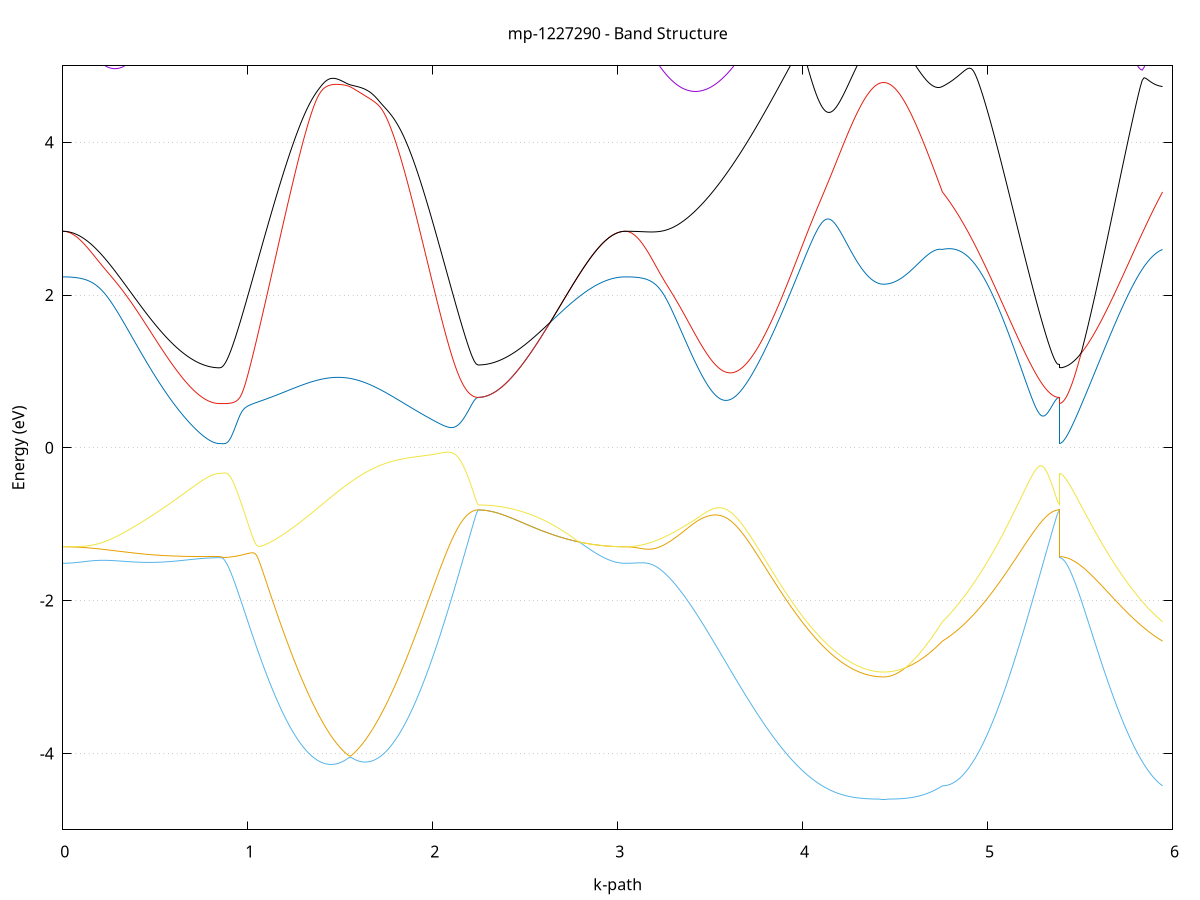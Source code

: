 set title 'mp-1227290 - Band Structure'
set xlabel 'k-path'
set ylabel 'Energy (eV)'
set grid y
set yrange [-5:5]
set terminal png size 800,600
set output 'mp-1227290_bands_gnuplot.png'
plot '-' using 1:2 with lines notitle, '-' using 1:2 with lines notitle, '-' using 1:2 with lines notitle, '-' using 1:2 with lines notitle, '-' using 1:2 with lines notitle, '-' using 1:2 with lines notitle, '-' using 1:2 with lines notitle, '-' using 1:2 with lines notitle, '-' using 1:2 with lines notitle, '-' using 1:2 with lines notitle, '-' using 1:2 with lines notitle, '-' using 1:2 with lines notitle, '-' using 1:2 with lines notitle, '-' using 1:2 with lines notitle, '-' using 1:2 with lines notitle, '-' using 1:2 with lines notitle, '-' using 1:2 with lines notitle, '-' using 1:2 with lines notitle, '-' using 1:2 with lines notitle, '-' using 1:2 with lines notitle, '-' using 1:2 with lines notitle, '-' using 1:2 with lines notitle, '-' using 1:2 with lines notitle, '-' using 1:2 with lines notitle, '-' using 1:2 with lines notitle, '-' using 1:2 with lines notitle, '-' using 1:2 with lines notitle, '-' using 1:2 with lines notitle, '-' using 1:2 with lines notitle, '-' using 1:2 with lines notitle, '-' using 1:2 with lines notitle, '-' using 1:2 with lines notitle, '-' using 1:2 with lines notitle, '-' using 1:2 with lines notitle, '-' using 1:2 with lines notitle, '-' using 1:2 with lines notitle, '-' using 1:2 with lines notitle, '-' using 1:2 with lines notitle, '-' using 1:2 with lines notitle, '-' using 1:2 with lines notitle, '-' using 1:2 with lines notitle, '-' using 1:2 with lines notitle, '-' using 1:2 with lines notitle, '-' using 1:2 with lines notitle, '-' using 1:2 with lines notitle, '-' using 1:2 with lines notitle, '-' using 1:2 with lines notitle, '-' using 1:2 with lines notitle, '-' using 1:2 with lines notitle, '-' using 1:2 with lines notitle, '-' using 1:2 with lines notitle, '-' using 1:2 with lines notitle, '-' using 1:2 with lines notitle, '-' using 1:2 with lines notitle, '-' using 1:2 with lines notitle, '-' using 1:2 with lines notitle, '-' using 1:2 with lines notitle, '-' using 1:2 with lines notitle, '-' using 1:2 with lines notitle, '-' using 1:2 with lines notitle, '-' using 1:2 with lines notitle, '-' using 1:2 with lines notitle, '-' using 1:2 with lines notitle, '-' using 1:2 with lines notitle
0.000000 -12.517771
0.009986 -12.517471
0.019972 -12.516571
0.029959 -12.514971
0.039945 -12.512771
0.049931 -12.509971
0.059917 -12.506471
0.069903 -12.502371
0.079890 -12.497671
0.089876 -12.492271
0.099862 -12.486371
0.109848 -12.479771
0.119834 -12.472571
0.129821 -12.464671
0.139807 -12.456271
0.149793 -12.447171
0.159779 -12.437471
0.169765 -12.427171
0.179752 -12.416271
0.189738 -12.404771
0.199724 -12.392571
0.209710 -12.379871
0.219696 -12.366571
0.229683 -12.352571
0.239669 -12.338071
0.249655 -12.322971
0.259641 -12.307271
0.269627 -12.290971
0.279614 -12.274071
0.289600 -12.256671
0.299586 -12.238571
0.309572 -12.220071
0.319558 -12.200871
0.329545 -12.181171
0.339531 -12.160971
0.349517 -12.140171
0.359503 -12.118871
0.369489 -12.096971
0.379476 -12.074671
0.389462 -12.051771
0.399448 -12.028371
0.409434 -12.004571
0.419420 -11.980171
0.429407 -11.955371
0.439393 -11.930071
0.449379 -11.904371
0.459365 -11.878271
0.469351 -11.851671
0.479338 -11.824771
0.489324 -11.797371
0.499310 -11.769671
0.509296 -11.741671
0.519282 -11.713271
0.529269 -11.684671
0.539255 -11.655671
0.549241 -11.626571
0.559227 -11.597171
0.569213 -11.567571
0.579199 -11.537871
0.589186 -11.508071
0.599172 -11.478171
0.609158 -11.448271
0.619144 -11.418471
0.629130 -11.388671
0.639117 -11.359071
0.649103 -11.329671
0.659089 -11.300571
0.669075 -11.271871
0.679061 -11.243671
0.689048 -11.215971
0.699034 -11.188971
0.709020 -11.162671
0.719006 -11.137271
0.728992 -11.112971
0.738979 -11.089771
0.748965 -11.067971
0.758951 -11.047471
0.768937 -11.028671
0.778923 -11.011571
0.788910 -10.996471
0.798896 -10.983371
0.808882 -10.972371
0.818868 -10.963771
0.828854 -10.957471
0.838841 -10.953771
0.848827 -10.952471
0.848827 -10.952471
0.858787 -10.952271
0.868746 -10.951671
0.878706 -10.950771
0.888666 -10.949371
0.898626 -10.947671
0.908585 -10.945571
0.918545 -10.943171
0.928505 -10.940371
0.938465 -10.937171
0.948424 -10.933571
0.958384 -10.929671
0.968344 -10.925471
0.978304 -10.920871
0.988263 -10.915971
0.998223 -10.910671
1.008183 -10.905171
1.018143 -10.899271
1.028102 -10.893171
1.038062 -10.886771
1.048022 -10.880071
1.057982 -10.873171
1.067941 -10.865971
1.077901 -10.858571
1.087861 -10.850971
1.097821 -10.843271
1.107780 -10.835271
1.117740 -10.827171
1.127700 -10.818971
1.137660 -10.810571
1.147619 -10.802171
1.157579 -10.793671
1.167539 -10.785071
1.177499 -10.776571
1.187458 -10.767971
1.197418 -10.759471
1.207378 -10.750971
1.217338 -10.742571
1.227297 -10.734271
1.237257 -10.726171
1.247217 -10.718171
1.257177 -10.710471
1.267136 -10.702871
1.277096 -10.695671
1.287056 -10.688671
1.297016 -10.681971
1.306975 -10.675671
1.316935 -10.669771
1.326895 -10.664271
1.336855 -10.659271
1.346814 -10.654671
1.356774 -10.650571
1.366734 -10.647071
1.376694 -10.644071
1.386653 -10.641671
1.396613 -10.639771
1.406573 -10.638571
1.416533 -10.638071
1.426492 -10.638171
1.436452 -10.638871
1.446412 -10.640271
1.456372 -10.642371
1.466331 -10.645171
1.476291 -10.648671
1.486251 -10.652771
1.496211 -10.657671
1.506171 -10.663171
1.516130 -10.669371
1.516130 -10.669371
1.526119 -10.676271
1.536108 -10.683771
1.546096 -10.691971
1.556085 -10.700771
1.566074 -10.710171
1.576062 -10.720171
1.586051 -10.730671
1.596040 -10.741771
1.606029 -10.753371
1.616017 -10.765371
1.626006 -10.777971
1.635995 -10.790871
1.645983 -10.804271
1.655972 -10.817971
1.665961 -10.831971
1.675950 -10.846371
1.685938 -10.861071
1.695927 -10.875971
1.705916 -10.891071
1.715904 -10.906371
1.725893 -10.921871
1.735882 -10.937571
1.745871 -10.953271
1.755859 -10.969071
1.765848 -10.984971
1.775837 -11.000971
1.785825 -11.016871
1.795814 -11.032771
1.805803 -11.048671
1.815791 -11.064471
1.825780 -11.080171
1.835769 -11.095771
1.845758 -11.111271
1.855746 -11.126571
1.865735 -11.141771
1.875724 -11.156671
1.885712 -11.171471
1.895701 -11.186071
1.905690 -11.200371
1.915678 -11.214371
1.925667 -11.228171
1.935656 -11.241671
1.945645 -11.254871
1.955633 -11.267671
1.965622 -11.280271
1.975611 -11.292471
1.985599 -11.304371
1.995588 -11.315871
2.005577 -11.326971
2.015566 -11.337771
2.025554 -11.348071
2.035543 -11.358071
2.045532 -11.367571
2.055520 -11.376671
2.065509 -11.385471
2.075498 -11.393671
2.085487 -11.401571
2.095475 -11.408971
2.105464 -11.415871
2.115453 -11.422371
2.125441 -11.428371
2.135430 -11.433971
2.145419 -11.439071
2.155407 -11.443671
2.165396 -11.447771
2.175385 -11.451471
2.185374 -11.454571
2.195362 -11.457271
2.205351 -11.459471
2.215340 -11.461271
2.225328 -11.462471
2.235317 -11.463171
2.245306 -11.463471
2.245306 -11.463471
2.255260 -11.464071
2.265213 -11.466171
2.275167 -11.469471
2.285121 -11.474171
2.295075 -11.480171
2.305029 -11.487371
2.314983 -11.495871
2.324936 -11.505471
2.334890 -11.516271
2.344844 -11.528071
2.354798 -11.540871
2.364752 -11.554671
2.374706 -11.569371
2.384659 -11.584871
2.394613 -11.601071
2.404567 -11.618071
2.414521 -11.635671
2.424475 -11.653871
2.434429 -11.672571
2.444382 -11.691671
2.454336 -11.711271
2.464290 -11.731171
2.474244 -11.751371
2.484198 -11.771771
2.494152 -11.792471
2.504105 -11.813271
2.514059 -11.834171
2.524013 -11.855171
2.533967 -11.876171
2.543921 -11.897271
2.553875 -11.918271
2.563828 -11.939171
2.573782 -11.959971
2.583736 -11.980671
2.593690 -12.001171
2.603644 -12.021571
2.613598 -12.041671
2.623551 -12.061571
2.633505 -12.081171
2.643459 -12.100571
2.653413 -12.119671
2.663367 -12.138471
2.673320 -12.156871
2.683274 -12.175071
2.693228 -12.192771
2.703182 -12.210171
2.713136 -12.227171
2.723090 -12.243771
2.733043 -12.259871
2.742997 -12.275671
2.752951 -12.290971
2.762905 -12.305871
2.772859 -12.320371
2.782813 -12.334271
2.792766 -12.347771
2.802720 -12.360871
2.812674 -12.373371
2.822628 -12.385471
2.832582 -12.397071
2.842536 -12.408071
2.852489 -12.418671
2.862443 -12.428671
2.872397 -12.438171
2.882351 -12.447171
2.892305 -12.455671
2.902259 -12.463671
2.912212 -12.471071
2.922166 -12.477971
2.932120 -12.484271
2.942074 -12.490071
2.952028 -12.495371
2.961982 -12.500071
2.971935 -12.504171
2.981889 -12.507771
2.991843 -12.510871
3.001797 -12.513371
3.011751 -12.515271
3.021705 -12.516671
3.031658 -12.517571
3.041612 -12.517771
3.041612 -12.517771
3.051534 -12.517471
3.061456 -12.516571
3.071378 -12.514971
3.081300 -12.512771
3.091222 -12.509971
3.101144 -12.506471
3.111066 -12.502371
3.120988 -12.497671
3.130910 -12.492371
3.140833 -12.486371
3.150755 -12.479771
3.160677 -12.472571
3.170599 -12.464771
3.180521 -12.456371
3.190443 -12.447271
3.200365 -12.437571
3.210287 -12.427271
3.220209 -12.416471
3.230131 -12.404971
3.240053 -12.392871
3.249975 -12.380071
3.259897 -12.366771
3.269819 -12.352971
3.279741 -12.338471
3.289663 -12.323371
3.299585 -12.307671
3.309507 -12.291471
3.319429 -12.274671
3.329351 -12.257271
3.339273 -12.239371
3.349195 -12.220871
3.359117 -12.201771
3.369039 -12.182171
3.378961 -12.161971
3.388883 -12.141271
3.398805 -12.120071
3.408727 -12.098371
3.418649 -12.076171
3.428571 -12.053371
3.438493 -12.030071
3.448415 -12.006371
3.458337 -11.982171
3.468260 -11.957471
3.478182 -11.932371
3.488104 -11.906771
3.498026 -11.880771
3.507948 -11.854271
3.517870 -11.827471
3.527792 -11.800171
3.537714 -11.772571
3.547636 -11.744571
3.557558 -11.716171
3.567480 -11.687571
3.577402 -11.658571
3.587324 -11.629271
3.597246 -11.599671
3.607168 -11.569871
3.617090 -11.539871
3.627012 -11.509671
3.636934 -11.479271
3.646856 -11.448771
3.656778 -11.418071
3.666700 -11.387371
3.676622 -11.356571
3.686544 -11.325771
3.696466 -11.294971
3.706388 -11.264271
3.716310 -11.233671
3.726232 -11.203171
3.736154 -11.172971
3.746076 -11.142971
3.755998 -11.113271
3.765920 -11.083971
3.775842 -11.055171
3.785765 -11.026771
3.795687 -10.998971
3.805609 -10.971771
3.815531 -10.945271
3.825453 -10.919471
3.835375 -10.894671
3.845297 -10.870671
3.855219 -10.847671
3.865141 -10.825771
3.875063 -10.804971
3.884985 -10.785371
3.894907 -10.767071
3.904829 -10.750071
3.914751 -10.734471
3.924673 -10.720171
3.934595 -10.707371
3.944517 -10.695971
3.954439 -10.686071
3.964361 -10.677571
3.974283 -10.670571
3.984205 -10.664871
3.994127 -10.660471
4.004049 -10.657471
4.013971 -10.655671
4.023893 -10.655071
4.033815 -10.655471
4.043737 -10.656971
4.053659 -10.659371
4.063581 -10.662671
4.073503 -10.666671
4.073503 -10.666671
4.083357 -10.671371
4.093211 -10.676671
4.103065 -10.682571
4.112918 -10.688871
4.122772 -10.695571
4.132626 -10.702571
4.142479 -10.709871
4.152333 -10.717371
4.162187 -10.724971
4.172041 -10.732771
4.181894 -10.740471
4.191748 -10.748271
4.201602 -10.756071
4.211455 -10.763671
4.221309 -10.771271
4.231163 -10.778671
4.241017 -10.785971
4.250870 -10.792971
4.260724 -10.799771
4.270578 -10.806371
4.280432 -10.812671
4.290285 -10.818671
4.300139 -10.824271
4.309993 -10.829671
4.319846 -10.834671
4.329700 -10.839371
4.339554 -10.843671
4.349408 -10.847571
4.359261 -10.851071
4.369115 -10.854171
4.378969 -10.856871
4.388823 -10.859271
4.398676 -10.861171
4.408530 -10.862671
4.418384 -10.863671
4.428237 -10.864371
4.438091 -10.864571
4.438091 -10.864571
4.448023 -10.864471
4.457954 -10.864171
4.467886 -10.863671
4.477817 -10.862971
4.487749 -10.862071
4.497680 -10.860971
4.507611 -10.859671
4.517543 -10.858271
4.527474 -10.856671
4.537406 -10.854871
4.547337 -10.853071
4.557269 -10.851071
4.567200 -10.848971
4.577132 -10.846771
4.587063 -10.844571
4.596995 -10.842271
4.606926 -10.839971
4.616858 -10.837671
4.626789 -10.835371
4.636721 -10.833171
4.646652 -10.831071
4.656584 -10.829071
4.666515 -10.827271
4.676447 -10.825671
4.686378 -10.824271
4.696310 -10.823171
4.706241 -10.822371
4.716173 -10.821971
4.726104 -10.821871
4.736036 -10.822271
4.745967 -10.823171
4.755899 -10.824671
4.755899 -10.824671
4.765766 -10.830871
4.775632 -10.837971
4.785499 -10.845871
4.795366 -10.854671
4.805233 -10.864171
4.815100 -10.874371
4.824967 -10.885271
4.834834 -10.896671
4.844701 -10.908671
4.854568 -10.921071
4.864435 -10.933971
4.874302 -10.947271
4.884169 -10.960871
4.894036 -10.974871
4.903903 -10.988971
4.913770 -11.003371
4.923637 -11.017971
4.933504 -11.032571
4.943371 -11.047371
4.953237 -11.062171
4.963104 -11.077071
4.972971 -11.091871
4.982838 -11.106671
4.992705 -11.121471
5.002572 -11.136071
5.012439 -11.150671
5.022306 -11.165071
5.032173 -11.179271
5.042040 -11.193271
5.051907 -11.207171
5.061774 -11.220771
5.071641 -11.234071
5.081508 -11.247171
5.091375 -11.259971
5.101242 -11.272571
5.111109 -11.284771
5.120976 -11.296671
5.130843 -11.308171
5.140709 -11.319371
5.150576 -11.330271
5.160443 -11.340771
5.170310 -11.350871
5.180177 -11.360571
5.190044 -11.369871
5.199911 -11.378771
5.209778 -11.387271
5.219645 -11.395371
5.229512 -11.402971
5.239379 -11.410271
5.249246 -11.416971
5.259113 -11.423371
5.268980 -11.429171
5.278847 -11.434671
5.288714 -11.439571
5.298581 -11.444071
5.308448 -11.448171
5.318315 -11.451771
5.328181 -11.454871
5.338048 -11.457471
5.347915 -11.459571
5.357782 -11.461271
5.367649 -11.462471
5.377516 -11.463171
5.387383 -11.463471
5.387383 -10.952471
5.397364 -10.952371
5.407344 -10.952071
5.417324 -10.951471
5.427305 -10.950671
5.437285 -10.949671
5.447265 -10.948371
5.457246 -10.946971
5.467226 -10.945271
5.477206 -10.943371
5.487187 -10.941271
5.497167 -10.938971
5.507148 -10.936471
5.517128 -10.933871
5.527108 -10.930971
5.537089 -10.927971
5.547069 -10.924771
5.557049 -10.921371
5.567030 -10.917871
5.577010 -10.914171
5.586990 -10.910371
5.596971 -10.906471
5.606951 -10.902471
5.616931 -10.898371
5.626912 -10.894171
5.636892 -10.889971
5.646873 -10.885671
5.656853 -10.881271
5.666833 -10.876971
5.676814 -10.872571
5.686794 -10.868171
5.696774 -10.863871
5.706755 -10.859571
5.716735 -10.855271
5.726715 -10.851171
5.736696 -10.847071
5.746676 -10.843171
5.756657 -10.839371
5.766637 -10.835771
5.776617 -10.832271
5.786598 -10.829071
5.796578 -10.826071
5.806558 -10.823371
5.816539 -10.820871
5.826519 -10.818771
5.836499 -10.816871
5.846480 -10.815371
5.856460 -10.814271
5.866441 -10.813571
5.876421 -10.813271
5.886401 -10.813371
5.896382 -10.813971
5.906362 -10.815071
5.916342 -10.816671
5.926323 -10.818771
5.936303 -10.821471
5.946283 -10.824671
e
0.000000 -6.136171
0.009986 -6.137171
0.019972 -6.139971
0.029959 -6.144771
0.039945 -6.151371
0.049931 -6.159971
0.059917 -6.170371
0.069903 -6.182571
0.079890 -6.196671
0.089876 -6.212471
0.099862 -6.230071
0.109848 -6.249471
0.119834 -6.270471
0.129821 -6.293171
0.139807 -6.317471
0.149793 -6.343371
0.159779 -6.370871
0.169765 -6.399771
0.179752 -6.430171
0.189738 -6.461971
0.199724 -6.495171
0.209710 -6.529571
0.219696 -6.565271
0.229683 -6.602171
0.239669 -6.640271
0.249655 -6.679471
0.259641 -6.719771
0.269627 -6.761071
0.279614 -6.803271
0.289600 -6.846471
0.299586 -6.890471
0.309572 -6.935371
0.319558 -6.980971
0.329545 -7.027271
0.339531 -7.074371
0.349517 -7.121971
0.359503 -7.170271
0.369489 -7.218971
0.379476 -7.268271
0.389462 -7.317971
0.399448 -7.368171
0.409434 -7.418671
0.419420 -7.469471
0.429407 -7.520571
0.439393 -7.571871
0.449379 -7.623371
0.459365 -7.675071
0.469351 -7.726771
0.479338 -7.778671
0.489324 -7.830471
0.499310 -7.882271
0.509296 -7.933971
0.519282 -7.985671
0.529269 -8.037071
0.539255 -8.088271
0.549241 -8.139271
0.559227 -8.189871
0.569213 -8.240171
0.579199 -8.290071
0.589186 -8.339471
0.599172 -8.388271
0.609158 -8.436571
0.619144 -8.484071
0.629130 -8.530971
0.639117 -8.576971
0.649103 -8.622071
0.659089 -8.666171
0.669075 -8.709271
0.679061 -8.751171
0.689048 -8.791771
0.699034 -8.830971
0.709020 -8.868571
0.719006 -8.904671
0.728992 -8.938871
0.738979 -8.971271
0.748965 -9.001471
0.758951 -9.029571
0.768937 -9.055171
0.778923 -9.078271
0.788910 -9.098671
0.798896 -9.116271
0.808882 -9.130771
0.818868 -9.142271
0.828854 -9.150471
0.838841 -9.155471
0.848827 -9.157171
0.848827 -9.157171
0.858787 -9.157071
0.868746 -9.156571
0.878706 -9.155871
0.888666 -9.154871
0.898626 -9.153671
0.908585 -9.152071
0.918545 -9.150271
0.928505 -9.148171
0.938465 -9.145871
0.948424 -9.143171
0.958384 -9.140271
0.968344 -9.137171
0.978304 -9.133771
0.988263 -9.130071
0.998223 -9.126171
1.008183 -9.122071
1.018143 -9.117671
1.028102 -9.113071
1.038062 -9.108271
1.048022 -9.103271
1.057982 -9.098071
1.067941 -9.092571
1.077901 -9.086971
1.087861 -9.081171
1.097821 -9.075171
1.107780 -9.069071
1.117740 -9.062771
1.127700 -9.056271
1.137660 -9.049671
1.147619 -9.042871
1.157579 -9.035971
1.167539 -9.028871
1.177499 -9.021771
1.187458 -9.014471
1.197418 -9.007071
1.207378 -8.999571
1.217338 -8.991971
1.227297 -8.984371
1.237257 -8.976571
1.247217 -8.968671
1.257177 -8.960671
1.267136 -8.952671
1.277096 -8.944471
1.287056 -8.936271
1.297016 -8.927971
1.306975 -8.919571
1.316935 -8.911171
1.326895 -8.902571
1.336855 -8.893971
1.346814 -8.885271
1.356774 -8.876471
1.366734 -8.867571
1.376694 -8.858671
1.386653 -8.849671
1.396613 -8.840571
1.406573 -8.831471
1.416533 -8.822171
1.426492 -8.812971
1.436452 -8.803671
1.446412 -8.794271
1.456372 -8.784971
1.466331 -8.775571
1.476291 -8.766171
1.486251 -8.756771
1.496211 -8.747471
1.506171 -8.738171
1.516130 -8.728971
1.516130 -8.728971
1.526119 -8.719771
1.536108 -8.710771
1.546096 -8.701871
1.556085 -8.693071
1.566074 -8.684571
1.576062 -8.676271
1.586051 -8.668171
1.596040 -8.660371
1.606029 -8.652771
1.616017 -8.645571
1.626006 -8.638671
1.635995 -8.632171
1.645983 -8.625971
1.655972 -8.620271
1.665961 -8.614971
1.675950 -8.609971
1.685938 -8.605571
1.695927 -8.601571
1.705916 -8.597971
1.715904 -8.594871
1.725893 -8.592271
1.735882 -8.590071
1.745871 -8.588371
1.755859 -8.587171
1.765848 -8.586371
1.775837 -8.585971
1.785825 -8.586071
1.795814 -8.586571
1.805803 -8.587471
1.815791 -8.588771
1.825780 -8.590471
1.835769 -8.592471
1.845758 -8.594871
1.855746 -8.597471
1.865735 -8.600471
1.875724 -8.603671
1.885712 -8.607171
1.895701 -8.610871
1.905690 -8.614771
1.915678 -8.618771
1.925667 -8.622971
1.935656 -8.627371
1.945645 -8.631771
1.955633 -8.636271
1.965622 -8.640871
1.975611 -8.645571
1.985599 -8.650171
1.995588 -8.654771
2.005577 -8.659471
2.015566 -8.663971
2.025554 -8.668571
2.035543 -8.672971
2.045532 -8.677271
2.055520 -8.681571
2.065509 -8.685671
2.075498 -8.689571
2.085487 -8.693471
2.095475 -8.697071
2.105464 -8.700571
2.115453 -8.703771
2.125441 -8.706871
2.135430 -8.709771
2.145419 -8.712371
2.155407 -8.714871
2.165396 -8.716971
2.175385 -8.718971
2.185374 -8.720671
2.195362 -8.722071
2.205351 -8.723271
2.215340 -8.724171
2.225328 -8.724871
2.235317 -8.725271
2.245306 -8.725371
2.245306 -8.725371
2.255260 -8.724271
2.265213 -8.720871
2.275167 -8.715271
2.285121 -8.707371
2.295075 -8.697371
2.305029 -8.685171
2.314983 -8.670871
2.324936 -8.654571
2.334890 -8.636171
2.344844 -8.615871
2.354798 -8.593771
2.364752 -8.569771
2.374706 -8.543971
2.384659 -8.516571
2.394613 -8.487471
2.404567 -8.456971
2.414521 -8.424871
2.424475 -8.391471
2.434429 -8.356771
2.444382 -8.320771
2.454336 -8.283571
2.464290 -8.245271
2.474244 -8.205971
2.484198 -8.165571
2.494152 -8.124371
2.504105 -8.082271
2.514059 -8.039271
2.524013 -7.995671
2.533967 -7.951371
2.543921 -7.906371
2.553875 -7.860871
2.563828 -7.814771
2.573782 -7.768271
2.583736 -7.721371
2.593690 -7.674171
2.603644 -7.626571
2.613598 -7.578771
2.623551 -7.530871
2.633505 -7.482771
2.643459 -7.434571
2.653413 -7.386271
2.663367 -7.338071
2.673320 -7.289971
2.683274 -7.241971
2.693228 -7.194171
2.703182 -7.146571
2.713136 -7.099371
2.723090 -7.052471
2.733043 -7.005971
2.742997 -6.960071
2.752951 -6.914571
2.762905 -6.869771
2.772859 -6.825571
2.782813 -6.782171
2.792766 -6.739571
2.802720 -6.697871
2.812674 -6.657071
2.822628 -6.617271
2.832582 -6.578571
2.842536 -6.540971
2.852489 -6.504671
2.862443 -6.469671
2.872397 -6.435971
2.882351 -6.403771
2.892305 -6.373071
2.902259 -6.343971
2.912212 -6.316471
2.922166 -6.290771
2.932120 -6.266771
2.942074 -6.244671
2.952028 -6.224471
2.961982 -6.206271
2.971935 -6.190071
2.981889 -6.175871
2.991843 -6.163771
3.001797 -6.153871
3.011751 -6.146171
3.021705 -6.140571
3.031658 -6.137271
3.041612 -6.136171
3.041612 -6.136171
3.051534 -6.137071
3.061456 -6.139871
3.071378 -6.144471
3.081300 -6.150871
3.091222 -6.159171
3.101144 -6.169271
3.111066 -6.181071
3.120988 -6.194671
3.130910 -6.209871
3.140833 -6.226871
3.150755 -6.245471
3.160677 -6.265771
3.170599 -6.287571
3.180521 -6.310871
3.190443 -6.335671
3.200365 -6.361971
3.210287 -6.389571
3.220209 -6.418471
3.230131 -6.448771
3.240053 -6.480171
3.249975 -6.512771
3.259897 -6.546571
3.269819 -6.581371
3.279741 -6.617171
3.289663 -6.653971
3.299585 -6.691671
3.309507 -6.730171
3.319429 -6.769471
3.329351 -6.809571
3.339273 -6.850271
3.349195 -6.891671
3.359117 -6.933671
3.369039 -6.976171
3.378961 -7.019171
3.388883 -7.062571
3.398805 -7.106371
3.408727 -7.150571
3.418649 -7.195071
3.428571 -7.239771
3.438493 -7.284771
3.448415 -7.329871
3.458337 -7.375071
3.468260 -7.420471
3.478182 -7.465871
3.488104 -7.511271
3.498026 -7.556571
3.507948 -7.601871
3.517870 -7.647071
3.527792 -7.692071
3.537714 -7.736971
3.547636 -7.781671
3.557558 -7.826071
3.567480 -7.870171
3.577402 -7.913971
3.587324 -7.957371
3.597246 -8.000371
3.607168 -8.042971
3.617090 -8.085171
3.627012 -8.126771
3.636934 -8.167871
3.646856 -8.208371
3.656778 -8.248271
3.666700 -8.287571
3.676622 -8.326071
3.686544 -8.363871
3.696466 -8.400971
3.706388 -8.437171
3.716310 -8.472471
3.726232 -8.506971
3.736154 -8.540371
3.746076 -8.572871
3.755998 -8.604271
3.765920 -8.634471
3.775842 -8.663571
3.785765 -8.691471
3.795687 -8.717971
3.805609 -8.743171
3.815531 -8.766971
3.825453 -8.789271
3.835375 -8.810071
3.845297 -8.829171
3.855219 -8.846671
3.865141 -8.862371
3.875063 -8.876371
3.884985 -8.888471
3.894907 -8.898671
3.904829 -8.906971
3.914751 -8.913371
3.924673 -8.917771
3.934595 -8.920171
3.944517 -8.920571
3.954439 -8.919071
3.964361 -8.915671
3.974283 -8.910371
3.984205 -8.903271
3.994127 -8.894371
4.004049 -8.883871
4.013971 -8.871771
4.023893 -8.858071
4.033815 -8.843071
4.043737 -8.826771
4.053659 -8.809371
4.063581 -8.790871
4.073503 -8.771371
4.073503 -8.771371
4.083357 -8.751271
4.093211 -8.730471
4.103065 -8.708971
4.112918 -8.687071
4.122772 -8.664771
4.132626 -8.642171
4.142479 -8.619371
4.152333 -8.596571
4.162187 -8.573671
4.172041 -8.550871
4.181894 -8.528271
4.191748 -8.505871
4.201602 -8.483771
4.211455 -8.462071
4.221309 -8.440871
4.231163 -8.420171
4.241017 -8.400071
4.250870 -8.380571
4.260724 -8.361771
4.270578 -8.343671
4.280432 -8.326471
4.290285 -8.309971
4.300139 -8.294471
4.309993 -8.279871
4.319846 -8.266171
4.329700 -8.253471
4.339554 -8.241771
4.349408 -8.231071
4.359261 -8.221471
4.369115 -8.212971
4.378969 -8.205471
4.388823 -8.199171
4.398676 -8.194071
4.408530 -8.189971
4.418384 -8.187071
4.428237 -8.185371
4.438091 -8.184771
4.438091 -8.184771
4.448023 -8.185371
4.457954 -8.186971
4.467886 -8.189771
4.477817 -8.193671
4.487749 -8.198671
4.497680 -8.204671
4.507611 -8.211771
4.517543 -8.219871
4.527474 -8.228971
4.537406 -8.238971
4.547337 -8.249871
4.557269 -8.261671
4.567200 -8.274271
4.577132 -8.287671
4.587063 -8.301671
4.596995 -8.316371
4.606926 -8.331771
4.616858 -8.347571
4.626789 -8.363871
4.636721 -8.380571
4.646652 -8.397571
4.656584 -8.414771
4.666515 -8.432171
4.676447 -8.449671
4.686378 -8.467271
4.696310 -8.484671
4.706241 -8.501971
4.716173 -8.518971
4.726104 -8.535671
4.736036 -8.551971
4.745967 -8.567771
4.755899 -8.582971
4.755899 -8.582971
4.765766 -8.583671
4.775632 -8.583971
4.785499 -8.583971
4.795366 -8.583671
4.805233 -8.583271
4.815100 -8.582671
4.824967 -8.581971
4.834834 -8.581371
4.844701 -8.580671
4.854568 -8.580171
4.864435 -8.579771
4.874302 -8.579471
4.884169 -8.579371
4.894036 -8.579471
4.903903 -8.579771
4.913770 -8.580371
4.923637 -8.581271
4.933504 -8.582371
4.943371 -8.583771
4.953237 -8.585471
4.963104 -8.587471
4.972971 -8.589671
4.982838 -8.592171
4.992705 -8.594971
5.002572 -8.597971
5.012439 -8.601171
5.022306 -8.604671
5.032173 -8.608271
5.042040 -8.612071
5.051907 -8.616071
5.061774 -8.620271
5.071641 -8.624471
5.081508 -8.628871
5.091375 -8.633371
5.101242 -8.637871
5.111109 -8.642371
5.120976 -8.646971
5.130843 -8.651571
5.140709 -8.656171
5.150576 -8.660771
5.160443 -8.665271
5.170310 -8.669671
5.180177 -8.674071
5.190044 -8.678371
5.199911 -8.682471
5.209778 -8.686571
5.219645 -8.690371
5.229512 -8.694171
5.239379 -8.697771
5.249246 -8.701071
5.259113 -8.704271
5.268980 -8.707371
5.278847 -8.710171
5.288714 -8.712671
5.298581 -8.715071
5.308448 -8.717171
5.318315 -8.719071
5.328181 -8.720771
5.338048 -8.722171
5.347915 -8.723271
5.357782 -8.724271
5.367649 -8.724871
5.377516 -8.725271
5.387383 -8.725371
5.387383 -9.157171
5.397364 -9.156971
5.407344 -9.156271
5.417324 -9.155071
5.427305 -9.153471
5.437285 -9.151371
5.447265 -9.148871
5.457246 -9.145871
5.467226 -9.142471
5.477206 -9.138571
5.487187 -9.134171
5.497167 -9.129471
5.507148 -9.124271
5.517128 -9.118571
5.527108 -9.112471
5.537089 -9.105971
5.547069 -9.099071
5.557049 -9.091771
5.567030 -9.083971
5.577010 -9.075871
5.586990 -9.067371
5.596971 -9.058471
5.606951 -9.049171
5.616931 -9.039571
5.626912 -9.029571
5.636892 -9.019171
5.646873 -9.008571
5.656853 -8.997571
5.666833 -8.986171
5.676814 -8.974571
5.686794 -8.962671
5.696774 -8.950471
5.706755 -8.937971
5.716735 -8.925171
5.726715 -8.912171
5.736696 -8.898971
5.746676 -8.885471
5.756657 -8.871771
5.766637 -8.857871
5.776617 -8.843771
5.786598 -8.829471
5.796578 -8.815071
5.806558 -8.800471
5.816539 -8.785671
5.826519 -8.770771
5.836499 -8.755671
5.846480 -8.740471
5.856460 -8.725171
5.866441 -8.709771
5.876421 -8.694271
5.886401 -8.678671
5.896382 -8.662971
5.906362 -8.647171
5.916342 -8.631271
5.926323 -8.615271
5.936303 -8.599171
5.946283 -8.582971
e
0.000000 -1.511571
0.009986 -1.511371
0.019972 -1.510771
0.029959 -1.509771
0.039945 -1.508371
0.049931 -1.506671
0.059917 -1.504671
0.069903 -1.502371
0.079890 -1.499871
0.089876 -1.497171
0.099862 -1.494371
0.109848 -1.491471
0.119834 -1.488671
0.129821 -1.485871
0.139807 -1.483171
0.149793 -1.480771
0.159779 -1.478571
0.169765 -1.476671
0.179752 -1.475071
0.189738 -1.473871
0.199724 -1.472971
0.209710 -1.472571
0.219696 -1.472371
0.229683 -1.472571
0.239669 -1.473071
0.249655 -1.473871
0.259641 -1.474871
0.269627 -1.476071
0.279614 -1.477471
0.289600 -1.478971
0.299586 -1.480571
0.309572 -1.482171
0.319558 -1.483871
0.329545 -1.485571
0.339531 -1.487271
0.349517 -1.488971
0.359503 -1.490571
0.369489 -1.492071
0.379476 -1.493471
0.389462 -1.494771
0.399448 -1.495971
0.409434 -1.497071
0.419420 -1.497971
0.429407 -1.498671
0.439393 -1.499271
0.449379 -1.499771
0.459365 -1.499971
0.469351 -1.500071
0.479338 -1.499871
0.489324 -1.499571
0.499310 -1.499171
0.509296 -1.498471
0.519282 -1.497671
0.529269 -1.496571
0.539255 -1.495371
0.549241 -1.494071
0.559227 -1.492571
0.569213 -1.490871
0.579199 -1.489071
0.589186 -1.487071
0.599172 -1.485071
0.609158 -1.482871
0.619144 -1.480571
0.629130 -1.478171
0.639117 -1.475771
0.649103 -1.473271
0.659089 -1.470771
0.669075 -1.468271
0.679061 -1.465671
0.689048 -1.463171
0.699034 -1.460671
0.709020 -1.458171
0.719006 -1.455771
0.728992 -1.453471
0.738979 -1.451271
0.748965 -1.449271
0.758951 -1.447371
0.768937 -1.445571
0.778923 -1.443971
0.788910 -1.442571
0.798896 -1.441271
0.808882 -1.440271
0.818868 -1.439471
0.828854 -1.438871
0.838841 -1.438571
0.848827 -1.438471
0.848827 -1.438471
0.858787 -1.438971
0.868746 -1.452371
0.878706 -1.483871
0.888666 -1.525771
0.898626 -1.575971
0.908585 -1.632571
0.918545 -1.693971
0.928505 -1.758971
0.938465 -1.826771
0.948424 -1.896371
0.958384 -1.967371
0.968344 -2.039171
0.978304 -2.111371
0.988263 -2.183771
0.998223 -2.256171
1.008183 -2.328171
1.018143 -2.399771
1.028102 -2.470771
1.038062 -2.541071
1.048022 -2.610471
1.057982 -2.679071
1.067941 -2.746571
1.077901 -2.813071
1.087861 -2.878471
1.097821 -2.942571
1.107780 -3.005471
1.117740 -3.067071
1.127700 -3.127371
1.137660 -3.186171
1.147619 -3.243671
1.157579 -3.299571
1.167539 -3.353971
1.177499 -3.406771
1.187458 -3.458071
1.197418 -3.507671
1.207378 -3.555571
1.217338 -3.601871
1.227297 -3.646371
1.237257 -3.689071
1.247217 -3.730071
1.257177 -3.769171
1.267136 -3.806471
1.277096 -3.841971
1.287056 -3.875471
1.297016 -3.907171
1.306975 -3.936871
1.316935 -3.964671
1.326895 -3.990471
1.336855 -4.014271
1.346814 -4.036171
1.356774 -4.056071
1.366734 -4.073971
1.376694 -4.089771
1.386653 -4.103671
1.396613 -4.115471
1.406573 -4.125371
1.416533 -4.133171
1.426492 -4.138971
1.436452 -4.142871
1.446412 -4.144671
1.456372 -4.144571
1.466331 -4.142471
1.476291 -4.138371
1.486251 -4.132471
1.496211 -4.124571
1.506171 -4.114771
1.516130 -4.103171
1.516130 -4.103171
1.526119 -4.089571
1.536108 -4.074271
1.546096 -4.057471
1.556085 -4.049271
1.566074 -4.063371
1.576062 -4.076671
1.586051 -4.087971
1.596040 -4.097271
1.606029 -4.104571
1.616017 -4.109671
1.626006 -4.112671
1.635995 -4.113571
1.645983 -4.112371
1.655972 -4.108871
1.665961 -4.103271
1.675950 -4.095471
1.685938 -4.085471
1.695927 -4.073171
1.705916 -4.058771
1.715904 -4.042171
1.725893 -4.023371
1.735882 -4.002371
1.745871 -3.979271
1.755859 -3.953971
1.765848 -3.926471
1.775837 -3.896971
1.785825 -3.865271
1.795814 -3.831571
1.805803 -3.795771
1.815791 -3.757971
1.825780 -3.718271
1.835769 -3.676471
1.845758 -3.632771
1.855746 -3.587271
1.865735 -3.539871
1.875724 -3.490571
1.885712 -3.439571
1.895701 -3.386771
1.905690 -3.332271
1.915678 -3.276071
1.925667 -3.218271
1.935656 -3.158871
1.945645 -3.097871
1.955633 -3.035371
1.965622 -2.971371
1.975611 -2.905971
1.985599 -2.839171
1.995588 -2.770971
2.005577 -2.701471
2.015566 -2.630671
2.025554 -2.558571
2.035543 -2.485371
2.045532 -2.410971
2.055520 -2.335471
2.065509 -2.258971
2.075498 -2.181371
2.085487 -2.102871
2.095475 -2.023471
2.105464 -1.943171
2.115453 -1.862171
2.125441 -1.780371
2.135430 -1.697971
2.145419 -1.614971
2.155407 -1.531571
2.165396 -1.447771
2.175385 -1.363771
2.185374 -1.279671
2.195362 -1.195571
2.205351 -1.111871
2.215340 -1.028671
2.225328 -0.946671
2.235317 -0.867571
2.245306 -0.812771
2.245306 -0.812771
2.255260 -0.813171
2.265213 -0.814271
2.275167 -0.816271
2.285121 -0.818971
2.295075 -0.822371
2.305029 -0.826471
2.314983 -0.831271
2.324936 -0.836771
2.334890 -0.842871
2.344844 -0.849471
2.354798 -0.856571
2.364752 -0.864271
2.374706 -0.872271
2.384659 -0.880771
2.394613 -0.889571
2.404567 -0.898671
2.414521 -0.908071
2.424475 -0.917671
2.434429 -0.927471
2.444382 -0.937471
2.454336 -0.947571
2.464290 -0.957771
2.474244 -0.967971
2.484198 -0.978271
2.494152 -0.988571
2.504105 -0.998871
2.514059 -1.009071
2.524013 -1.019271
2.533967 -1.029371
2.543921 -1.039371
2.553875 -1.049271
2.563828 -1.059071
2.573782 -1.068771
2.583736 -1.078271
2.593690 -1.087571
2.603644 -1.096771
2.613598 -1.105771
2.623551 -1.114571
2.633505 -1.123271
2.643459 -1.131671
2.653413 -1.139971
2.663367 -1.147971
2.673320 -1.155771
2.683274 -1.163471
2.693228 -1.170871
2.703182 -1.177971
2.713136 -1.184971
2.723090 -1.191771
2.733043 -1.198271
2.742997 -1.204571
2.752951 -1.210671
2.762905 -1.216571
2.772859 -1.222171
2.782813 -1.227571
2.792766 -1.233371
2.802720 -1.250271
2.812674 -1.267071
2.822628 -1.283771
2.832582 -1.300371
2.842536 -1.316671
2.852489 -1.332771
2.862443 -1.348571
2.872397 -1.363971
2.882351 -1.378971
2.892305 -1.393371
2.902259 -1.407271
2.912212 -1.420571
2.922166 -1.433171
2.932120 -1.444971
2.942074 -1.455971
2.952028 -1.466171
2.961982 -1.475371
2.971935 -1.483671
2.981889 -1.490971
2.991843 -1.497171
3.001797 -1.502271
3.011751 -1.506371
3.021705 -1.509271
3.031658 -1.510971
3.041612 -1.511571
3.041612 -1.511571
3.051534 -1.511371
3.061456 -1.510971
3.071378 -1.510171
3.081300 -1.509271
3.091222 -1.508171
3.101144 -1.507071
3.111066 -1.506071
3.120988 -1.505371
3.130910 -1.505271
3.140833 -1.505971
3.150755 -1.507871
3.160677 -1.511171
3.170599 -1.516371
3.180521 -1.523571
3.190443 -1.532971
3.200365 -1.544471
3.210287 -1.558071
3.220209 -1.573571
3.230131 -1.590971
3.240053 -1.610071
3.249975 -1.630771
3.259897 -1.652871
3.269819 -1.676271
3.279741 -1.700971
3.289663 -1.726771
3.299585 -1.753771
3.309507 -1.781771
3.319429 -1.810871
3.329351 -1.840771
3.339273 -1.871671
3.349195 -1.903371
3.359117 -1.935871
3.369039 -1.969071
3.378961 -2.003071
3.388883 -2.037771
3.398805 -2.073071
3.408727 -2.108971
3.418649 -2.145371
3.428571 -2.182371
3.438493 -2.219871
3.448415 -2.257771
3.458337 -2.296171
3.468260 -2.334871
3.478182 -2.373971
3.488104 -2.413371
3.498026 -2.452971
3.507948 -2.492871
3.517870 -2.533071
3.527792 -2.573371
3.537714 -2.613771
3.547636 -2.654271
3.557558 -2.694971
3.567480 -2.735671
3.577402 -2.776371
3.587324 -2.817071
3.597246 -2.857771
3.607168 -2.898371
3.617090 -2.938971
3.627012 -2.979371
3.636934 -3.019671
3.646856 -3.059871
3.656778 -3.099771
3.666700 -3.139571
3.676622 -3.179071
3.686544 -3.218271
3.696466 -3.257271
3.706388 -3.295971
3.716310 -3.334371
3.726232 -3.372471
3.736154 -3.410171
3.746076 -3.447471
3.755998 -3.484371
3.765920 -3.520971
3.775842 -3.557071
3.785765 -3.592671
3.795687 -3.627871
3.805609 -3.662571
3.815531 -3.696771
3.825453 -3.730571
3.835375 -3.763771
3.845297 -3.796371
3.855219 -3.828471
3.865141 -3.860071
3.875063 -3.890971
3.884985 -3.921371
3.894907 -3.951171
3.904829 -3.980271
3.914751 -4.008871
3.924673 -4.036771
3.934595 -4.063971
3.944517 -4.090571
3.954439 -4.116471
3.964361 -4.141671
3.974283 -4.166271
3.984205 -4.190071
3.994127 -4.213271
4.004049 -4.235671
4.013971 -4.257371
4.023893 -4.278371
4.033815 -4.298671
4.043737 -4.318171
4.053659 -4.336971
4.063581 -4.355071
4.073503 -4.372371
4.073503 -4.372371
4.083357 -4.388871
4.093211 -4.404671
4.103065 -4.419671
4.112918 -4.433971
4.122772 -4.447571
4.132626 -4.460371
4.142479 -4.472571
4.152333 -4.483971
4.162187 -4.494771
4.172041 -4.504871
4.181894 -4.514371
4.191748 -4.523171
4.201602 -4.531271
4.211455 -4.538871
4.221309 -4.545771
4.231163 -4.552171
4.241017 -4.558071
4.250870 -4.563371
4.260724 -4.568171
4.270578 -4.572471
4.280432 -4.576371
4.290285 -4.579871
4.300139 -4.582971
4.309993 -4.585671
4.319846 -4.587971
4.329700 -4.590071
4.339554 -4.591871
4.349408 -4.593371
4.359261 -4.594671
4.369115 -4.595771
4.378969 -4.596671
4.388823 -4.597371
4.398676 -4.597971
4.408530 -4.598371
4.418384 -4.598671
4.428237 -4.598871
4.438091 -4.598871
4.438091 -4.598871
4.448023 -4.598871
4.457954 -4.598671
4.467886 -4.598471
4.477817 -4.598071
4.487749 -4.597571
4.497680 -4.596871
4.507611 -4.595971
4.517543 -4.594871
4.527474 -4.593571
4.537406 -4.591971
4.547337 -4.590071
4.557269 -4.587771
4.567200 -4.585171
4.577132 -4.582071
4.587063 -4.578571
4.596995 -4.574571
4.606926 -4.570071
4.616858 -4.564971
4.626789 -4.559371
4.636721 -4.553071
4.646652 -4.546271
4.656584 -4.538771
4.666515 -4.530571
4.676447 -4.521671
4.686378 -4.512171
4.696310 -4.501871
4.706241 -4.490871
4.716173 -4.479171
4.726104 -4.466771
4.736036 -4.453571
4.745967 -4.439571
4.755899 -4.424871
4.755899 -4.424871
4.765766 -4.423871
4.775632 -4.420571
4.785499 -4.415171
4.795366 -4.407471
4.805233 -4.397471
4.815100 -4.385271
4.824967 -4.370671
4.834834 -4.353871
4.844701 -4.334771
4.854568 -4.313371
4.864435 -4.289771
4.874302 -4.263771
4.884169 -4.235571
4.894036 -4.205171
4.903903 -4.172471
4.913770 -4.137671
4.923637 -4.100571
4.933504 -4.061471
4.943371 -4.020171
4.953237 -3.976771
4.963104 -3.931371
4.972971 -3.884071
4.982838 -3.834671
4.992705 -3.783471
5.002572 -3.730371
5.012439 -3.675471
5.022306 -3.618771
5.032173 -3.560471
5.042040 -3.500371
5.051907 -3.438671
5.061774 -3.375471
5.071641 -3.310671
5.081508 -3.244471
5.091375 -3.176771
5.101242 -3.107771
5.111109 -3.037471
5.120976 -2.965971
5.130843 -2.893171
5.140709 -2.819271
5.150576 -2.744171
5.160443 -2.668171
5.170310 -2.591071
5.180177 -2.513171
5.190044 -2.434271
5.199911 -2.354671
5.209778 -2.274171
5.219645 -2.193071
5.229512 -2.111371
5.239379 -2.029071
5.249246 -1.946271
5.259113 -1.862971
5.268980 -1.779371
5.278847 -1.695471
5.288714 -1.611371
5.298581 -1.527171
5.308448 -1.442971
5.318315 -1.358771
5.328181 -1.274871
5.338048 -1.191171
5.347915 -1.108071
5.357782 -1.025771
5.367649 -0.944771
5.377516 -0.866671
5.387383 -0.812771
5.387383 -1.438471
5.397364 -1.443771
5.407344 -1.459671
5.417324 -1.485371
5.427305 -1.520171
5.437285 -1.562871
5.447265 -1.612371
5.457246 -1.667671
5.467226 -1.727771
5.477206 -1.791771
5.487187 -1.858871
5.497167 -1.928471
5.507148 -2.000071
5.517128 -2.072971
5.527108 -2.147071
5.537089 -2.221771
5.547069 -2.296971
5.557049 -2.372371
5.567030 -2.447771
5.577010 -2.522971
5.586990 -2.597871
5.596971 -2.672271
5.606951 -2.746071
5.616931 -2.819171
5.626912 -2.891471
5.636892 -2.962871
5.646873 -3.033271
5.656853 -3.102671
5.666833 -3.170871
5.676814 -3.237871
5.686794 -3.303671
5.696774 -3.368171
5.706755 -3.431371
5.716735 -3.493071
5.726715 -3.553271
5.736696 -3.612071
5.746676 -3.669171
5.756657 -3.724771
5.766637 -3.778671
5.776617 -3.830871
5.786598 -3.881371
5.796578 -3.930071
5.806558 -3.976971
5.816539 -4.021971
5.826519 -4.065171
5.836499 -4.106371
5.846480 -4.145671
5.856460 -4.182871
5.866441 -4.218171
5.876421 -4.251371
5.886401 -4.282571
5.896382 -4.311571
5.906362 -4.338571
5.916342 -4.363371
5.926323 -4.386071
5.936303 -4.406571
5.946283 -4.424871
e
0.000000 -1.295071
0.009986 -1.295171
0.019972 -1.295371
0.029959 -1.295771
0.039945 -1.296371
0.049931 -1.297071
0.059917 -1.297971
0.069903 -1.298971
0.079890 -1.300171
0.089876 -1.301471
0.099862 -1.302871
0.109848 -1.304471
0.119834 -1.306271
0.129821 -1.308071
0.139807 -1.310071
0.149793 -1.312171
0.159779 -1.314371
0.169765 -1.316671
0.179752 -1.319071
0.189738 -1.321571
0.199724 -1.324071
0.209710 -1.326771
0.219696 -1.329371
0.229683 -1.332171
0.239669 -1.334971
0.249655 -1.337871
0.259641 -1.340671
0.269627 -1.343571
0.279614 -1.346571
0.289600 -1.349471
0.299586 -1.352371
0.309572 -1.355371
0.319558 -1.358271
0.329545 -1.361171
0.339531 -1.364071
0.349517 -1.366971
0.359503 -1.369771
0.369489 -1.372571
0.379476 -1.375271
0.389462 -1.377971
0.399448 -1.380571
0.409434 -1.383071
0.419420 -1.385571
0.429407 -1.387971
0.439393 -1.390371
0.449379 -1.392671
0.459365 -1.394771
0.469351 -1.396871
0.479338 -1.398971
0.489324 -1.400871
0.499310 -1.402671
0.509296 -1.404471
0.519282 -1.406071
0.529269 -1.407671
0.539255 -1.409171
0.549241 -1.410571
0.559227 -1.411871
0.569213 -1.413071
0.579199 -1.414171
0.589186 -1.415271
0.599172 -1.416171
0.609158 -1.417071
0.619144 -1.417871
0.629130 -1.418671
0.639117 -1.419371
0.649103 -1.419971
0.659089 -1.420471
0.669075 -1.420971
0.679061 -1.421371
0.689048 -1.421771
0.699034 -1.422071
0.709020 -1.422371
0.719006 -1.422671
0.728992 -1.422871
0.738979 -1.422971
0.748965 -1.423171
0.758951 -1.423271
0.768937 -1.423371
0.778923 -1.423471
0.788910 -1.423571
0.798896 -1.423571
0.808882 -1.423671
0.818868 -1.423671
0.828854 -1.423671
0.838841 -1.423671
0.848827 -1.423671
0.848827 -1.423671
0.858787 -1.429771
0.868746 -1.435771
0.878706 -1.434971
0.888666 -1.433371
0.898626 -1.431171
0.908585 -1.428471
0.918545 -1.425271
0.928505 -1.421571
0.938465 -1.417371
0.948424 -1.412871
0.958384 -1.407871
0.968344 -1.402471
0.978304 -1.396771
0.988263 -1.390971
0.998223 -1.385071
1.008183 -1.379471
1.018143 -1.375071
1.028102 -1.373671
1.038062 -1.380671
1.048022 -1.408071
1.057982 -1.460071
1.067941 -1.525071
1.077901 -1.594671
1.087861 -1.666071
1.097821 -1.738071
1.107780 -1.810171
1.117740 -1.882071
1.127700 -1.953571
1.137660 -2.024571
1.147619 -2.094971
1.157579 -2.164771
1.167539 -2.233871
1.177499 -2.302271
1.187458 -2.369871
1.197418 -2.436671
1.207378 -2.502571
1.217338 -2.567671
1.227297 -2.631771
1.237257 -2.695071
1.247217 -2.757271
1.257177 -2.818471
1.267136 -2.878771
1.277096 -2.937871
1.287056 -2.995971
1.297016 -3.052971
1.306975 -3.108871
1.316935 -3.163571
1.326895 -3.216971
1.336855 -3.269271
1.346814 -3.320271
1.356774 -3.370071
1.366734 -3.418471
1.376694 -3.465571
1.386653 -3.511271
1.396613 -3.555571
1.406573 -3.598471
1.416533 -3.639871
1.426492 -3.679871
1.436452 -3.718271
1.446412 -3.755071
1.456372 -3.790271
1.466331 -3.823871
1.476291 -3.855771
1.486251 -3.886071
1.496211 -3.914471
1.506171 -3.941271
1.516130 -3.966171
1.516130 -3.966171
1.526119 -3.989271
1.536108 -4.010371
1.546096 -4.029371
1.556085 -4.035971
1.566074 -4.016471
1.576062 -3.994071
1.586051 -3.969871
1.596040 -3.943971
1.606029 -3.916371
1.616017 -3.887071
1.626006 -3.856271
1.635995 -3.823771
1.645983 -3.789871
1.655972 -3.754271
1.665961 -3.717371
1.675950 -3.678871
1.685938 -3.638971
1.695927 -3.597671
1.705916 -3.555071
1.715904 -3.511071
1.725893 -3.465771
1.735882 -3.419171
1.745871 -3.371371
1.755859 -3.322371
1.765848 -3.272071
1.775837 -3.220671
1.785825 -3.168171
1.795814 -3.114571
1.805803 -3.059971
1.815791 -3.004271
1.825780 -2.947571
1.835769 -2.889871
1.845758 -2.831371
1.855746 -2.771871
1.865735 -2.711571
1.875724 -2.650471
1.885712 -2.588571
1.895701 -2.525971
1.905690 -2.462771
1.915678 -2.398871
1.925667 -2.334471
1.935656 -2.269571
1.945645 -2.204271
1.955633 -2.138571
1.965622 -2.072571
1.975611 -2.006371
1.985599 -1.940171
1.995588 -1.873871
2.005577 -1.807871
2.015566 -1.742071
2.025554 -1.676671
2.035543 -1.611971
2.045532 -1.547971
2.055520 -1.485071
2.065509 -1.423371
2.075498 -1.363271
2.085487 -1.304871
2.095475 -1.248571
2.105464 -1.194671
2.115453 -1.143471
2.125441 -1.095271
2.135430 -1.050371
2.145419 -1.009071
2.155407 -0.971471
2.165396 -0.937871
2.175385 -0.908171
2.185374 -0.882571
2.195362 -0.861071
2.205351 -0.843571
2.215340 -0.829971
2.225328 -0.820371
2.235317 -0.814671
2.245306 -0.812771
2.245306 -0.812771
2.255260 -0.813171
2.265213 -0.814271
2.275167 -0.816271
2.285121 -0.818971
2.295075 -0.822371
2.305029 -0.826471
2.314983 -0.831271
2.324936 -0.836771
2.334890 -0.842871
2.344844 -0.849471
2.354798 -0.856571
2.364752 -0.864271
2.374706 -0.872271
2.384659 -0.880771
2.394613 -0.889571
2.404567 -0.898671
2.414521 -0.908071
2.424475 -0.917671
2.434429 -0.927471
2.444382 -0.937471
2.454336 -0.947571
2.464290 -0.957771
2.474244 -0.967971
2.484198 -0.978271
2.494152 -0.988571
2.504105 -0.998871
2.514059 -1.009071
2.524013 -1.019271
2.533967 -1.029371
2.543921 -1.039371
2.553875 -1.049271
2.563828 -1.059071
2.573782 -1.068771
2.583736 -1.078271
2.593690 -1.087571
2.603644 -1.096771
2.613598 -1.105771
2.623551 -1.114571
2.633505 -1.123271
2.643459 -1.131671
2.653413 -1.139971
2.663367 -1.147971
2.673320 -1.155771
2.683274 -1.163471
2.693228 -1.170871
2.703182 -1.177971
2.713136 -1.184971
2.723090 -1.191771
2.733043 -1.198271
2.742997 -1.204571
2.752951 -1.210671
2.762905 -1.216571
2.772859 -1.222171
2.782813 -1.227571
2.792766 -1.232871
2.802720 -1.237771
2.812674 -1.242571
2.822628 -1.247171
2.832582 -1.251471
2.842536 -1.255571
2.852489 -1.259471
2.862443 -1.263171
2.872397 -1.266671
2.882351 -1.269971
2.892305 -1.273071
2.902259 -1.275871
2.912212 -1.278571
2.922166 -1.281071
2.932120 -1.283271
2.942074 -1.285371
2.952028 -1.287171
2.961982 -1.288871
2.971935 -1.290271
2.981889 -1.291571
2.991843 -1.292671
3.001797 -1.293471
3.011751 -1.294171
3.021705 -1.294671
3.031658 -1.294971
3.041612 -1.295071
3.041612 -1.295071
3.051534 -1.295471
3.061456 -1.296571
3.071378 -1.298371
3.081300 -1.300871
3.091222 -1.303971
3.101144 -1.307571
3.111066 -1.311371
3.120988 -1.315371
3.130910 -1.319271
3.140833 -1.322671
3.150755 -1.325471
3.160677 -1.327071
3.170599 -1.327371
3.180521 -1.325971
3.190443 -1.322971
3.200365 -1.318071
3.210287 -1.311571
3.220209 -1.303571
3.230131 -1.294071
3.240053 -1.283271
3.249975 -1.271271
3.259897 -1.258271
3.269819 -1.244271
3.279741 -1.229471
3.289663 -1.213871
3.299585 -1.197571
3.309507 -1.180571
3.319429 -1.163071
3.329351 -1.145071
3.339273 -1.126571
3.349195 -1.107871
3.359117 -1.088771
3.369039 -1.069671
3.378961 -1.050471
3.388883 -1.031471
3.398805 -1.012871
3.408727 -0.994871
3.418649 -0.977671
3.428571 -0.961571
3.438493 -0.946871
3.448415 -0.933371
3.458337 -0.921371
3.468260 -0.910771
3.478182 -0.901471
3.488104 -0.893671
3.498026 -0.887371
3.507948 -0.882671
3.517870 -0.879771
3.527792 -0.878671
3.537714 -0.879571
3.547636 -0.882571
3.557558 -0.887671
3.567480 -0.895171
3.577402 -0.904871
3.587324 -0.916971
3.597246 -0.931471
3.607168 -0.948271
3.617090 -0.967371
3.627012 -0.988671
3.636934 -1.012071
3.646856 -1.037471
3.656778 -1.064771
3.666700 -1.093671
3.676622 -1.124071
3.686544 -1.155871
3.696466 -1.188871
3.706388 -1.222971
3.716310 -1.257971
3.726232 -1.293671
3.736154 -1.330071
3.746076 -1.366971
3.755998 -1.404271
3.765920 -1.441871
3.775842 -1.479671
3.785765 -1.517671
3.795687 -1.555771
3.805609 -1.593871
3.815531 -1.631871
3.825453 -1.669871
3.835375 -1.707671
3.845297 -1.745271
3.855219 -1.782571
3.865141 -1.819671
3.875063 -1.856571
3.884985 -1.893071
3.894907 -1.929271
3.904829 -1.965071
3.914751 -2.000471
3.924673 -2.035471
3.934595 -2.069971
3.944517 -2.104171
3.954439 -2.137771
3.964361 -2.170971
3.974283 -2.203671
3.984205 -2.235871
3.994127 -2.267571
4.004049 -2.298671
4.013971 -2.329271
4.023893 -2.359271
4.033815 -2.388771
4.043737 -2.417571
4.053659 -2.445871
4.063581 -2.473571
4.073503 -2.500571
4.073503 -2.500571
4.083357 -2.526771
4.093211 -2.552371
4.103065 -2.577271
4.112918 -2.601571
4.122772 -2.625171
4.132626 -2.648071
4.142479 -2.670371
4.152333 -2.691871
4.162187 -2.712771
4.172041 -2.732971
4.181894 -2.752371
4.191748 -2.771071
4.201602 -2.789071
4.211455 -2.806371
4.221309 -2.822971
4.231163 -2.838771
4.241017 -2.853771
4.250870 -2.868071
4.260724 -2.881671
4.270578 -2.894471
4.280432 -2.906571
4.290285 -2.917871
4.300139 -2.928471
4.309993 -2.938371
4.319846 -2.947371
4.329700 -2.955771
4.339554 -2.963371
4.349408 -2.970171
4.359261 -2.976371
4.369115 -2.981671
4.378969 -2.986371
4.388823 -2.990271
4.398676 -2.993571
4.408530 -2.996071
4.418384 -2.997771
4.428237 -2.998871
4.438091 -2.999271
4.438091 -2.999271
4.448023 -2.998371
4.457954 -2.995671
4.467886 -2.991171
4.477817 -2.984971
4.487749 -2.976971
4.497680 -2.967271
4.507611 -2.955871
4.517543 -2.942871
4.527474 -2.928371
4.537406 -2.912271
4.547337 -2.894671
4.557269 -2.877071
4.567200 -2.866971
4.577132 -2.856171
4.587063 -2.844571
4.596995 -2.832171
4.606926 -2.818971
4.616858 -2.804971
4.626789 -2.790171
4.636721 -2.774671
4.646652 -2.758371
4.656584 -2.741271
4.666515 -2.723471
4.676447 -2.704971
4.686378 -2.685571
4.696310 -2.665571
4.706241 -2.644771
4.716173 -2.623171
4.726104 -2.600971
4.736036 -2.577971
4.745967 -2.554271
4.755899 -2.529971
4.755899 -2.529971
4.765766 -2.514971
4.775632 -2.499371
4.785499 -2.483071
4.795366 -2.466171
4.805233 -2.448471
4.815100 -2.430171
4.824967 -2.411171
4.834834 -2.391571
4.844701 -2.371271
4.854568 -2.350271
4.864435 -2.328671
4.874302 -2.306371
4.884169 -2.283471
4.894036 -2.259971
4.903903 -2.235771
4.913770 -2.210971
4.923637 -2.185571
4.933504 -2.159471
4.943371 -2.132871
4.953237 -2.105671
4.963104 -2.077771
4.972971 -2.049371
4.982838 -2.020371
4.992705 -1.990871
5.002572 -1.960771
5.012439 -1.930171
5.022306 -1.899071
5.032173 -1.867371
5.042040 -1.835271
5.051907 -1.802671
5.061774 -1.769571
5.071641 -1.736071
5.081508 -1.702171
5.091375 -1.667871
5.101242 -1.633171
5.111109 -1.598271
5.120976 -1.562971
5.130843 -1.527371
5.140709 -1.491671
5.150576 -1.455671
5.160443 -1.419571
5.170310 -1.383471
5.180177 -1.347271
5.190044 -1.311171
5.199911 -1.275171
5.209778 -1.239371
5.219645 -1.203871
5.229512 -1.168871
5.239379 -1.134271
5.249246 -1.100471
5.259113 -1.067471
5.268980 -1.035471
5.278847 -1.004571
5.288714 -0.975171
5.298581 -0.947371
5.308448 -0.921371
5.318315 -0.897671
5.328181 -0.876271
5.338048 -0.857571
5.347915 -0.841771
5.357782 -0.829271
5.367649 -0.820171
5.377516 -0.814571
5.387383 -0.812771
5.387383 -1.423671
5.397364 -1.424671
5.407344 -1.427471
5.417324 -1.432171
5.427305 -1.438671
5.437285 -1.446971
5.447265 -1.456971
5.457246 -1.468571
5.467226 -1.481771
5.477206 -1.496371
5.487187 -1.512471
5.497167 -1.529771
5.507148 -1.548271
5.517128 -1.567871
5.527108 -1.588371
5.537089 -1.609871
5.547069 -1.632171
5.557049 -1.655171
5.567030 -1.678771
5.577010 -1.702871
5.586990 -1.727471
5.596971 -1.752471
5.606951 -1.777771
5.616931 -1.803271
5.626912 -1.829071
5.636892 -1.854871
5.646873 -1.880871
5.656853 -1.906871
5.666833 -1.932771
5.676814 -1.958671
5.686794 -1.984471
5.696774 -2.010071
5.706755 -2.035571
5.716735 -2.060771
5.726715 -2.085771
5.736696 -2.110471
5.746676 -2.134871
5.756657 -2.158871
5.766637 -2.182671
5.776617 -2.205971
5.786598 -2.228971
5.796578 -2.251471
5.806558 -2.273571
5.816539 -2.295171
5.826519 -2.316371
5.836499 -2.337071
5.846480 -2.357371
5.856460 -2.377071
5.866441 -2.396271
5.876421 -2.414871
5.886401 -2.432971
5.896382 -2.450571
5.906362 -2.467571
5.916342 -2.484071
5.926323 -2.499971
5.936303 -2.515271
5.946283 -2.529971
e
0.000000 -1.295071
0.009986 -1.295071
0.019972 -1.294971
0.029959 -1.294871
0.039945 -1.294571
0.049931 -1.294271
0.059917 -1.293871
0.069903 -1.293271
0.079890 -1.292571
0.089876 -1.291571
0.099862 -1.290271
0.109848 -1.288571
0.119834 -1.286571
0.129821 -1.284071
0.139807 -1.281071
0.149793 -1.277471
0.159779 -1.273371
0.169765 -1.268471
0.179752 -1.262971
0.189738 -1.256871
0.199724 -1.249971
0.209710 -1.242471
0.219696 -1.234271
0.229683 -1.225471
0.239669 -1.216071
0.249655 -1.206071
0.259641 -1.195571
0.269627 -1.184671
0.279614 -1.173171
0.289600 -1.161371
0.299586 -1.149271
0.309572 -1.136771
0.319558 -1.123871
0.329545 -1.110771
0.339531 -1.097471
0.349517 -1.083871
0.359503 -1.070071
0.369489 -1.056071
0.379476 -1.041871
0.389462 -1.027571
0.399448 -1.012971
0.409434 -0.998371
0.419420 -0.983571
0.429407 -0.968571
0.439393 -0.953471
0.449379 -0.938271
0.459365 -0.922971
0.469351 -0.907471
0.479338 -0.891971
0.489324 -0.876271
0.499310 -0.860371
0.509296 -0.844471
0.519282 -0.828371
0.529269 -0.812171
0.539255 -0.795871
0.549241 -0.779471
0.559227 -0.762871
0.569213 -0.746171
0.579199 -0.729371
0.589186 -0.712471
0.599172 -0.695471
0.609158 -0.678271
0.619144 -0.661071
0.629130 -0.643671
0.639117 -0.626271
0.649103 -0.608771
0.659089 -0.591171
0.669075 -0.573571
0.679061 -0.555971
0.689048 -0.538371
0.699034 -0.520871
0.709020 -0.503471
0.719006 -0.486171
0.728992 -0.469171
0.738979 -0.452471
0.748965 -0.436071
0.758951 -0.420371
0.768937 -0.405171
0.778923 -0.390971
0.788910 -0.377771
0.798896 -0.365871
0.808882 -0.355671
0.818868 -0.347171
0.828854 -0.340971
0.838841 -0.337071
0.848827 -0.335771
0.848827 -0.335771
0.858787 -0.333971
0.868746 -0.330271
0.878706 -0.329171
0.888666 -0.336471
0.898626 -0.356471
0.908585 -0.390071
0.918545 -0.434971
0.928505 -0.488671
0.938465 -0.548671
0.948424 -0.613171
0.958384 -0.680871
0.968344 -0.750771
0.978304 -0.822271
0.988263 -0.894771
0.998223 -0.967571
1.008183 -1.040171
1.018143 -1.111571
1.028102 -1.179671
1.038062 -1.238871
1.048022 -1.277071
1.057982 -1.290071
1.067941 -1.289371
1.077901 -1.283171
1.087861 -1.274471
1.097821 -1.264171
1.107780 -1.252771
1.117740 -1.240671
1.127700 -1.227871
1.137660 -1.214571
1.147619 -1.200671
1.157579 -1.186371
1.167539 -1.171571
1.177499 -1.156371
1.187458 -1.140771
1.197418 -1.124771
1.207378 -1.108471
1.217338 -1.091771
1.227297 -1.074771
1.237257 -1.057471
1.247217 -1.039871
1.257177 -1.021971
1.267136 -1.003771
1.277096 -0.985371
1.287056 -0.966771
1.297016 -0.947971
1.306975 -0.928871
1.316935 -0.909671
1.326895 -0.890371
1.336855 -0.870871
1.346814 -0.851171
1.356774 -0.831471
1.366734 -0.811671
1.376694 -0.791771
1.386653 -0.771871
1.396613 -0.751971
1.406573 -0.732071
1.416533 -0.712171
1.426492 -0.692371
1.436452 -0.672571
1.446412 -0.652871
1.456372 -0.633271
1.466331 -0.613871
1.476291 -0.594571
1.486251 -0.575471
1.496211 -0.556671
1.506171 -0.537971
1.516130 -0.519571
1.516130 -0.519571
1.526119 -0.501371
1.536108 -0.483471
1.546096 -0.465871
1.556085 -0.448671
1.566074 -0.431771
1.576062 -0.415171
1.586051 -0.399071
1.596040 -0.383371
1.606029 -0.367971
1.616017 -0.353171
1.626006 -0.338771
1.635995 -0.324771
1.645983 -0.311271
1.655972 -0.298271
1.665961 -0.285771
1.675950 -0.273671
1.685938 -0.262171
1.695927 -0.251171
1.705916 -0.240571
1.715904 -0.230571
1.725893 -0.220971
1.735882 -0.211971
1.745871 -0.203371
1.755859 -0.195271
1.765848 -0.187571
1.775837 -0.180371
1.785825 -0.173571
1.795814 -0.167271
1.805803 -0.161271
1.815791 -0.155671
1.825780 -0.150471
1.835769 -0.145571
1.845758 -0.140971
1.855746 -0.136671
1.865735 -0.132671
1.875724 -0.128871
1.885712 -0.125271
1.895701 -0.121771
1.905690 -0.118471
1.915678 -0.115271
1.925667 -0.112071
1.935656 -0.108971
1.945645 -0.105771
1.955633 -0.102671
1.965622 -0.099371
1.975611 -0.095971
1.985599 -0.092371
1.995588 -0.088671
2.005577 -0.084671
2.015566 -0.080571
2.025554 -0.076271
2.035543 -0.071871
2.045532 -0.067471
2.055520 -0.063271
2.065509 -0.059671
2.075498 -0.057171
2.085487 -0.056571
2.095475 -0.058671
2.105464 -0.064871
2.115453 -0.076271
2.125441 -0.093971
2.135430 -0.118571
2.145419 -0.150371
2.155407 -0.189271
2.165396 -0.235171
2.175385 -0.287371
2.185374 -0.345271
2.195362 -0.408371
2.205351 -0.475871
2.215340 -0.546871
2.225328 -0.620471
2.235317 -0.694671
2.245306 -0.747871
2.245306 -0.747871
2.255260 -0.748071
2.265213 -0.748571
2.275167 -0.749271
2.285121 -0.750371
2.295075 -0.751671
2.305029 -0.753371
2.314983 -0.755371
2.324936 -0.757671
2.334890 -0.760271
2.344844 -0.763071
2.354798 -0.766271
2.364752 -0.769771
2.374706 -0.773571
2.384659 -0.777671
2.394613 -0.782071
2.404567 -0.786771
2.414521 -0.791771
2.424475 -0.797171
2.434429 -0.802771
2.444382 -0.808771
2.454336 -0.815071
2.464290 -0.821671
2.474244 -0.828571
2.484198 -0.835871
2.494152 -0.843471
2.504105 -0.851371
2.514059 -0.859671
2.524013 -0.868271
2.533967 -0.877271
2.543921 -0.886671
2.553875 -0.896371
2.563828 -0.906471
2.573782 -0.916871
2.583736 -0.927671
2.593690 -0.938871
2.603644 -0.950471
2.613598 -0.962471
2.623551 -0.974771
2.633505 -0.987471
2.643459 -1.000571
2.653413 -1.014071
2.663367 -1.027871
2.673320 -1.042071
2.683274 -1.056571
2.693228 -1.071471
2.703182 -1.086671
2.713136 -1.102071
2.723090 -1.117871
2.733043 -1.133871
2.742997 -1.150071
2.752951 -1.166471
2.762905 -1.183071
2.772859 -1.199771
2.782813 -1.216571
2.792766 -1.232871
2.802720 -1.237771
2.812674 -1.242571
2.822628 -1.247171
2.832582 -1.251471
2.842536 -1.255571
2.852489 -1.259471
2.862443 -1.263171
2.872397 -1.266671
2.882351 -1.269971
2.892305 -1.273071
2.902259 -1.275871
2.912212 -1.278571
2.922166 -1.280971
2.932120 -1.283271
2.942074 -1.285371
2.952028 -1.287171
2.961982 -1.288871
2.971935 -1.290271
2.981889 -1.291571
2.991843 -1.292671
3.001797 -1.293471
3.011751 -1.294171
3.021705 -1.294671
3.031658 -1.294971
3.041612 -1.295071
3.041612 -1.295071
3.051534 -1.294771
3.061456 -1.293871
3.071378 -1.292371
3.081300 -1.290371
3.091222 -1.287671
3.101144 -1.284471
3.111066 -1.280671
3.120988 -1.276271
3.130910 -1.271371
3.140833 -1.265871
3.150755 -1.259771
3.160677 -1.253171
3.170599 -1.246071
3.180521 -1.238471
3.190443 -1.230271
3.200365 -1.221571
3.210287 -1.212471
3.220209 -1.202771
3.230131 -1.192671
3.240053 -1.182171
3.249975 -1.171171
3.259897 -1.159771
3.269819 -1.147971
3.279741 -1.135871
3.289663 -1.123371
3.299585 -1.110571
3.309507 -1.097471
3.319429 -1.084071
3.329351 -1.070471
3.339273 -1.056571
3.349195 -1.042571
3.359117 -1.028371
3.369039 -1.013971
3.378961 -0.999471
3.388883 -0.984771
3.398805 -0.969871
3.408727 -0.954671
3.418649 -0.939171
3.428571 -0.923271
3.438493 -0.907071
3.448415 -0.890671
3.458337 -0.874471
3.468260 -0.858771
3.478182 -0.843771
3.488104 -0.829871
3.498026 -0.817371
3.507948 -0.806471
3.517870 -0.797471
3.527792 -0.790671
3.537714 -0.786371
3.547636 -0.784571
3.557558 -0.785771
3.567480 -0.789771
3.577402 -0.796871
3.587324 -0.806971
3.597246 -0.820071
3.607168 -0.836071
3.617090 -0.854771
3.627012 -0.876071
3.636934 -0.899871
3.646856 -0.925771
3.656778 -0.953671
3.666700 -0.983271
3.676622 -1.014571
3.686544 -1.047271
3.696466 -1.081071
3.706388 -1.116071
3.716310 -1.151971
3.726232 -1.188571
3.736154 -1.225871
3.746076 -1.263771
3.755998 -1.302071
3.765920 -1.340771
3.775842 -1.379671
3.785765 -1.418771
3.795687 -1.457971
3.805609 -1.497171
3.815531 -1.536371
3.825453 -1.575471
3.835375 -1.614471
3.845297 -1.653171
3.855219 -1.691771
3.865141 -1.729971
3.875063 -1.767971
3.884985 -1.805571
3.894907 -1.842771
3.904829 -1.879571
3.914751 -1.915871
3.924673 -1.951771
3.934595 -1.987171
3.944517 -2.022071
3.954439 -2.056371
3.964361 -2.090171
3.974283 -2.123371
3.984205 -2.156071
3.994127 -2.188071
4.004049 -2.219571
4.013971 -2.250371
4.023893 -2.280671
4.033815 -2.310271
4.043737 -2.339171
4.053659 -2.367471
4.063581 -2.395171
4.073503 -2.422271
4.073503 -2.422271
4.083357 -2.448471
4.093211 -2.473971
4.103065 -2.498871
4.112918 -2.523171
4.122772 -2.546771
4.132626 -2.569671
4.142479 -2.591971
4.152333 -2.613571
4.162187 -2.634571
4.172041 -2.654871
4.181894 -2.674471
4.191748 -2.693471
4.201602 -2.711771
4.211455 -2.729371
4.221309 -2.746371
4.231163 -2.762571
4.241017 -2.778171
4.250870 -2.792971
4.260724 -2.807171
4.270578 -2.820671
4.280432 -2.833471
4.290285 -2.845471
4.300139 -2.856771
4.309993 -2.867371
4.319846 -2.877271
4.329700 -2.886371
4.339554 -2.894771
4.349408 -2.902371
4.359261 -2.909171
4.369115 -2.915171
4.378969 -2.920471
4.388823 -2.924871
4.398676 -2.928571
4.408530 -2.931471
4.418384 -2.933471
4.428237 -2.934671
4.438091 -2.935071
4.438091 -2.935071
4.448023 -2.934671
4.457954 -2.933471
4.467886 -2.931471
4.477817 -2.928671
4.487749 -2.924971
4.497680 -2.920571
4.507611 -2.915271
4.517543 -2.909271
4.527474 -2.902371
4.537406 -2.894771
4.547337 -2.886271
4.557269 -2.875671
4.567200 -2.855271
4.577132 -2.833571
4.587063 -2.810571
4.596995 -2.786471
4.606926 -2.761171
4.616858 -2.734771
4.626789 -2.707371
4.636721 -2.678971
4.646652 -2.649671
4.656584 -2.619371
4.666515 -2.588371
4.676447 -2.556471
4.686378 -2.523871
4.696310 -2.490571
4.706241 -2.456471
4.716173 -2.421771
4.726104 -2.386471
4.736036 -2.350571
4.745967 -2.314071
4.755899 -2.277071
4.755899 -2.277071
4.765766 -2.253071
4.775632 -2.228371
4.785499 -2.203071
4.795366 -2.176971
4.805233 -2.150271
4.815100 -2.122871
4.824967 -2.094871
4.834834 -2.066171
4.844701 -2.036771
4.854568 -2.006671
4.864435 -1.975971
4.874302 -1.944571
4.884169 -1.912571
4.894036 -1.879871
4.903903 -1.846571
4.913770 -1.812571
4.923637 -1.777871
4.933504 -1.742571
4.943371 -1.706571
4.953237 -1.669971
4.963104 -1.632771
4.972971 -1.594871
4.982838 -1.556271
4.992705 -1.517071
5.002572 -1.477171
5.012439 -1.436671
5.022306 -1.395571
5.032173 -1.353771
5.042040 -1.311271
5.051907 -1.268271
5.061774 -1.224571
5.071641 -1.180271
5.081508 -1.135271
5.091375 -1.089771
5.101242 -1.043671
5.111109 -0.996971
5.120976 -0.949671
5.130843 -0.901971
5.140709 -0.853671
5.150576 -0.804971
5.160443 -0.755971
5.170310 -0.706571
5.180177 -0.657071
5.190044 -0.607571
5.199911 -0.558171
5.209778 -0.509171
5.219645 -0.460971
5.229512 -0.414171
5.239379 -0.369471
5.249246 -0.328071
5.259113 -0.291371
5.268980 -0.261671
5.278847 -0.241871
5.288714 -0.235071
5.298581 -0.243471
5.308448 -0.267771
5.318315 -0.306271
5.328181 -0.356271
5.338048 -0.415071
5.347915 -0.480071
5.357782 -0.549771
5.367649 -0.622371
5.377516 -0.695571
5.387383 -0.747871
5.387383 -0.335771
5.397364 -0.342071
5.407344 -0.359871
5.417324 -0.386671
5.427305 -0.419871
5.437285 -0.457271
5.447265 -0.497671
5.457246 -0.539971
5.467226 -0.583571
5.477206 -0.628071
5.487187 -0.672971
5.497167 -0.718171
5.507148 -0.763471
5.517128 -0.808771
5.527108 -0.853871
5.537089 -0.898771
5.547069 -0.943471
5.557049 -0.987671
5.567030 -1.031571
5.577010 -1.075071
5.586990 -1.118171
5.596971 -1.160671
5.606951 -1.202771
5.616931 -1.244371
5.626912 -1.285471
5.636892 -1.325971
5.646873 -1.365971
5.656853 -1.405371
5.666833 -1.444271
5.676814 -1.482571
5.686794 -1.520271
5.696774 -1.557371
5.706755 -1.593871
5.716735 -1.629771
5.726715 -1.665071
5.736696 -1.699771
5.746676 -1.733871
5.756657 -1.767271
5.766637 -1.800071
5.776617 -1.832271
5.786598 -1.863771
5.796578 -1.894671
5.806558 -1.924871
5.816539 -1.954471
5.826519 -1.983371
5.836499 -2.011671
5.846480 -2.039271
5.856460 -2.066171
5.866441 -2.092371
5.876421 -2.117871
5.886401 -2.142771
5.896382 -2.166871
5.906362 -2.190371
5.916342 -2.213071
5.926323 -2.235171
5.936303 -2.256471
5.946283 -2.277071
e
0.000000 2.237829
0.009986 2.237729
0.019972 2.237229
0.029959 2.236329
0.039945 2.235129
0.049931 2.233429
0.059917 2.231329
0.069903 2.228629
0.079890 2.225329
0.089876 2.221329
0.099862 2.216429
0.109848 2.210529
0.119834 2.203629
0.129821 2.195429
0.139807 2.185829
0.149793 2.174629
0.159779 2.161729
0.169765 2.146829
0.179752 2.129929
0.189738 2.110829
0.199724 2.089329
0.209710 2.065529
0.219696 2.039429
0.229683 2.010929
0.239669 1.980429
0.249655 1.947829
0.259641 1.913429
0.269627 1.877529
0.279614 1.840229
0.289600 1.801729
0.299586 1.762229
0.309572 1.722029
0.319558 1.681129
0.329545 1.639729
0.339531 1.597929
0.349517 1.555829
0.359503 1.513529
0.369489 1.471229
0.379476 1.428829
0.389462 1.386529
0.399448 1.344329
0.409434 1.302329
0.419420 1.260429
0.429407 1.218929
0.439393 1.177629
0.449379 1.136729
0.459365 1.096229
0.469351 1.056029
0.479338 1.016329
0.489324 0.977129
0.499310 0.938329
0.509296 0.900129
0.519282 0.862429
0.529269 0.825229
0.539255 0.788629
0.549241 0.752729
0.559227 0.717329
0.569213 0.682529
0.579199 0.648429
0.589186 0.614929
0.599172 0.582129
0.609158 0.550029
0.619144 0.518529
0.629130 0.487729
0.639117 0.457729
0.649103 0.428329
0.659089 0.399729
0.669075 0.371829
0.679061 0.344629
0.689048 0.318229
0.699034 0.292629
0.709020 0.267829
0.719006 0.243829
0.728992 0.220729
0.738979 0.198529
0.748965 0.177329
0.758951 0.157329
0.768937 0.138429
0.778923 0.121029
0.788910 0.105029
0.798896 0.090929
0.808882 0.078829
0.818868 0.069029
0.828854 0.061729
0.838841 0.057329
0.848827 0.055829
0.848827 0.055829
0.858787 0.054829
0.868746 0.053529
0.878706 0.056129
0.888666 0.068529
0.898626 0.094529
0.908585 0.134629
0.918545 0.186329
0.928505 0.245829
0.938465 0.309429
0.948424 0.372529
0.958384 0.429329
0.968344 0.474429
0.978304 0.506229
0.988263 0.528129
0.998223 0.544029
1.008183 0.556529
1.018143 0.567129
1.028102 0.576729
1.038062 0.585729
1.048022 0.594429
1.057982 0.603029
1.067941 0.611529
1.077901 0.620029
1.087861 0.628629
1.097821 0.637329
1.107780 0.646229
1.117740 0.655129
1.127700 0.664229
1.137660 0.673329
1.147619 0.682629
1.157579 0.692029
1.167539 0.701529
1.177499 0.711029
1.187458 0.720629
1.197418 0.730229
1.207378 0.739929
1.217338 0.749629
1.227297 0.759229
1.237257 0.768829
1.247217 0.778429
1.257177 0.787829
1.267136 0.797229
1.277096 0.806429
1.287056 0.815529
1.297016 0.824429
1.306975 0.833029
1.316935 0.841529
1.326895 0.849629
1.336855 0.857529
1.346814 0.865029
1.356774 0.872229
1.366734 0.879029
1.376694 0.885529
1.386653 0.891529
1.396613 0.897029
1.406573 0.902029
1.416533 0.906629
1.426492 0.910629
1.436452 0.914129
1.446412 0.917029
1.456372 0.919329
1.466331 0.921029
1.476291 0.922129
1.486251 0.922529
1.496211 0.922329
1.506171 0.921529
1.516130 0.920029
1.516130 0.920029
1.526119 0.917829
1.536108 0.915029
1.546096 0.911529
1.556085 0.907429
1.566074 0.902629
1.576062 0.897129
1.586051 0.891029
1.596040 0.884329
1.606029 0.877029
1.616017 0.869129
1.626006 0.860629
1.635995 0.851629
1.645983 0.842129
1.655972 0.832129
1.665961 0.821529
1.675950 0.810629
1.685938 0.799229
1.695927 0.787429
1.705916 0.775229
1.715904 0.762729
1.725893 0.749929
1.735882 0.736829
1.745871 0.723429
1.755859 0.709829
1.765848 0.696029
1.775837 0.682029
1.785825 0.667929
1.795814 0.653629
1.805803 0.639229
1.815791 0.624829
1.825780 0.610329
1.835769 0.595729
1.845758 0.581129
1.855746 0.566629
1.865735 0.552029
1.875724 0.537529
1.885712 0.523129
1.895701 0.508729
1.905690 0.494329
1.915678 0.480129
1.925667 0.466029
1.935656 0.451929
1.945645 0.438029
1.955633 0.424229
1.965622 0.410529
1.975611 0.397029
1.985599 0.383529
1.995588 0.370329
2.005577 0.357229
2.015566 0.344229
2.025554 0.331529
2.035543 0.319229
2.045532 0.307229
2.055520 0.295929
2.065509 0.285529
2.075498 0.276529
2.085487 0.269529
2.095475 0.265429
2.105464 0.265029
2.115453 0.269529
2.125441 0.279429
2.135430 0.295329
2.145419 0.317229
2.155407 0.344629
2.165396 0.377129
2.175385 0.414029
2.185374 0.454629
2.195362 0.497729
2.205351 0.541829
2.215340 0.584629
2.225328 0.622529
2.235317 0.649729
2.245306 0.659929
2.245306 0.659929
2.255260 0.660829
2.265213 0.663429
2.275167 0.667729
2.285121 0.673729
2.295075 0.681429
2.305029 0.690729
2.314983 0.701629
2.324936 0.714229
2.334890 0.728229
2.344844 0.743829
2.354798 0.760729
2.364752 0.779129
2.374706 0.798829
2.384659 0.819929
2.394613 0.842129
2.404567 0.865629
2.414521 0.890229
2.424475 0.915929
2.434429 0.942729
2.444382 0.970429
2.454336 0.999129
2.464290 1.028829
2.474244 1.059329
2.484198 1.090629
2.494152 1.122829
2.504105 1.155729
2.514059 1.189329
2.524013 1.223629
2.533967 1.258629
2.543921 1.294129
2.553875 1.330229
2.563828 1.366929
2.573782 1.404129
2.583736 1.441729
2.593690 1.479829
2.603644 1.518229
2.613598 1.557029
2.623551 1.596229
2.633505 1.635629
2.643459 1.661129
2.653413 1.683729
2.663367 1.706329
2.673320 1.728829
2.683274 1.751229
2.693228 1.773529
2.703182 1.795529
2.713136 1.817429
2.723090 1.839029
2.733043 1.860329
2.742997 1.881329
2.752951 1.902029
2.762905 1.922229
2.772859 1.942129
2.782813 1.961529
2.792766 1.980529
2.802720 1.999029
2.812674 2.016929
2.822628 2.034329
2.832582 2.051229
2.842536 2.067529
2.852489 2.083129
2.862443 2.098129
2.872397 2.112529
2.882351 2.126229
2.892305 2.139229
2.902259 2.151529
2.912212 2.163029
2.922166 2.173829
2.932120 2.183829
2.942074 2.193029
2.952028 2.201429
2.961982 2.208929
2.971935 2.215629
2.981889 2.221529
2.991843 2.226429
3.001797 2.230529
3.011751 2.233729
3.021705 2.236029
3.031658 2.237429
3.041612 2.237829
3.041612 2.237829
3.051534 2.237729
3.061456 2.237329
3.071378 2.236629
3.081300 2.235629
3.091222 2.234129
3.101144 2.232129
3.111066 2.229629
3.120988 2.226229
3.130910 2.222029
3.140833 2.216629
3.150755 2.210029
3.160677 2.201729
3.170599 2.191629
3.180521 2.179429
3.190443 2.164729
3.200365 2.147029
3.210287 2.126129
3.220209 2.101529
3.230131 2.072929
3.240053 2.039929
3.249975 2.002829
3.259897 1.961729
3.269819 1.917129
3.279741 1.869729
3.289663 1.819929
3.299585 1.768429
3.309507 1.715729
3.319429 1.662029
3.329351 1.607729
3.339273 1.553129
3.349195 1.498329
3.359117 1.443629
3.369039 1.389229
3.378961 1.335129
3.388883 1.281729
3.398805 1.228929
3.408727 1.177129
3.418649 1.126329
3.428571 1.076729
3.438493 1.028529
3.448415 0.981829
3.458337 0.937029
3.468260 0.894129
3.478182 0.853429
3.488104 0.815229
3.498026 0.779729
3.507948 0.747129
3.517870 0.717829
3.527792 0.691929
3.537714 0.669829
3.547636 0.651629
3.557558 0.637429
3.567480 0.627529
3.577402 0.621929
3.587324 0.620529
3.597246 0.623429
3.607168 0.630429
3.617090 0.641429
3.627012 0.656129
3.636934 0.674429
3.646856 0.696029
3.656778 0.720729
3.666700 0.748229
3.676622 0.778329
3.686544 0.810829
3.696466 0.845429
3.706388 0.882129
3.716310 0.920529
3.726232 0.960629
3.736154 1.002229
3.746076 1.045329
3.755998 1.089629
3.765920 1.135029
3.775842 1.181629
3.785765 1.229129
3.795687 1.277729
3.805609 1.327129
3.815531 1.377329
3.825453 1.428329
3.835375 1.480129
3.845297 1.532629
3.855219 1.585829
3.865141 1.639629
3.875063 1.694129
3.884985 1.749229
3.894907 1.804929
3.904829 1.861129
3.914751 1.917829
3.924673 1.975029
3.934595 2.032629
3.944517 2.090629
3.954439 2.149029
3.964361 2.207629
3.974283 2.266329
3.984205 2.325229
3.994127 2.384029
4.004049 2.442729
4.013971 2.501029
4.023893 2.558829
4.033815 2.615729
4.043737 2.671429
4.053659 2.725429
4.063581 2.777129
4.073503 2.825829
4.073503 2.825829
4.083357 2.870329
4.093211 2.909829
4.103065 2.943229
4.112918 2.969229
4.122772 2.987029
4.132626 2.995729
4.142479 2.995329
4.152333 2.985929
4.162187 2.968429
4.172041 2.943829
4.181894 2.913329
4.191748 2.878029
4.201602 2.839229
4.211455 2.797829
4.221309 2.754729
4.231163 2.710629
4.241017 2.666229
4.250870 2.622129
4.260724 2.578529
4.270578 2.535929
4.280432 2.494629
4.290285 2.454829
4.300139 2.416829
4.309993 2.380729
4.319846 2.346829
4.329700 2.315129
4.339554 2.285829
4.349408 2.259029
4.359261 2.234829
4.369115 2.213329
4.378969 2.194529
4.388823 2.178529
4.398676 2.165329
4.408530 2.155029
4.418384 2.147729
4.428237 2.143329
4.438091 2.141829
4.438091 2.141829
4.448023 2.142729
4.457954 2.145329
4.467886 2.149729
4.477817 2.155829
4.487749 2.163729
4.497680 2.173229
4.507611 2.184429
4.517543 2.197129
4.527474 2.211429
4.537406 2.227129
4.547337 2.244229
4.557269 2.262629
4.567200 2.282129
4.577132 2.302729
4.587063 2.324229
4.596995 2.346429
4.606926 2.369329
4.616858 2.392529
4.626789 2.415829
4.636721 2.439129
4.646652 2.462029
4.656584 2.484329
4.666515 2.505629
4.676447 2.525729
4.686378 2.544029
4.696310 2.560429
4.706241 2.574329
4.716173 2.585629
4.726104 2.593729
4.736036 2.598529
4.745967 2.599729
4.755899 2.597029
4.755899 2.597029
4.765766 2.601529
4.775632 2.604829
4.785499 2.606629
4.795366 2.606929
4.805233 2.605629
4.815100 2.602629
4.824967 2.597729
4.834834 2.590829
4.844701 2.581929
4.854568 2.570829
4.864435 2.557529
4.874302 2.542029
4.884169 2.524129
4.894036 2.503829
4.903903 2.481129
4.913770 2.456029
4.923637 2.428529
4.933504 2.398629
4.943371 2.366329
4.953237 2.331629
4.963104 2.294629
4.972971 2.255429
4.982838 2.214029
4.992705 2.170529
5.002572 2.124929
5.012439 2.077429
5.022306 2.027929
5.032173 1.976729
5.042040 1.923829
5.051907 1.869229
5.061774 1.813029
5.071641 1.755529
5.081508 1.696529
5.091375 1.636229
5.101242 1.574829
5.111109 1.512229
5.120976 1.448629
5.130843 1.384029
5.140709 1.318629
5.150576 1.252529
5.160443 1.185729
5.170310 1.118429
5.180177 1.050729
5.190044 0.982929
5.199911 0.915129
5.209778 0.847729
5.219645 0.781129
5.229512 0.715729
5.239379 0.652529
5.249246 0.592429
5.259113 0.537229
5.268980 0.489029
5.278847 0.450629
5.288714 0.425129
5.298581 0.414829
5.308448 0.419929
5.318315 0.438829
5.328181 0.468429
5.338048 0.505229
5.347915 0.545829
5.357782 0.586729
5.367649 0.623429
5.377516 0.650029
5.387383 0.659929
5.387383 0.055829
5.397364 0.062729
5.407344 0.082329
5.417324 0.112129
5.427305 0.149529
5.437285 0.192429
5.447265 0.239229
5.457246 0.289129
5.467226 0.341129
5.477206 0.394829
5.487187 0.449729
5.497167 0.505729
5.507148 0.562429
5.517128 0.619629
5.527108 0.677429
5.537089 0.735529
5.547069 0.793929
5.557049 0.852529
5.567030 0.911329
5.577010 0.970129
5.586990 1.029029
5.596971 1.088029
5.606951 1.146929
5.616931 1.205729
5.626912 1.264329
5.636892 1.322829
5.646873 1.381029
5.656853 1.438829
5.666833 1.496429
5.676814 1.553429
5.686794 1.610029
5.696774 1.666029
5.706755 1.721429
5.716735 1.776029
5.726715 1.829829
5.736696 1.882629
5.746676 1.934529
5.756657 1.985229
5.766637 2.034729
5.776617 2.082929
5.786598 2.129729
5.796578 2.174829
5.806558 2.218429
5.816539 2.260129
5.826519 2.299929
5.836499 2.337629
5.846480 2.373329
5.856460 2.406729
5.866441 2.437729
5.876421 2.466429
5.886401 2.492629
5.896382 2.516329
5.906362 2.537529
5.916342 2.556129
5.926323 2.572229
5.936303 2.585829
5.946283 2.597029
e
0.000000 2.834929
0.009986 2.833529
0.019972 2.829429
0.029959 2.822629
0.039945 2.813129
0.049931 2.801129
0.059917 2.786729
0.069903 2.769929
0.079890 2.751029
0.089876 2.730129
0.099862 2.707329
0.109848 2.682929
0.119834 2.657029
0.129821 2.629929
0.139807 2.601729
0.149793 2.572829
0.159779 2.543329
0.169765 2.513529
0.179752 2.483529
0.189738 2.453529
0.199724 2.423729
0.209710 2.394129
0.219696 2.364929
0.229683 2.335929
0.239669 2.307229
0.249655 2.278529
0.259641 2.249929
0.269627 2.221129
0.279614 2.192029
0.289600 2.162529
0.299586 2.132529
0.309572 2.102029
0.319558 2.070829
0.329545 2.039029
0.339531 2.006629
0.349517 1.973529
0.359503 1.939829
0.369489 1.905429
0.379476 1.870529
0.389462 1.835129
0.399448 1.799229
0.409434 1.762929
0.419420 1.726229
0.429407 1.689329
0.439393 1.652129
0.449379 1.614729
0.459365 1.577129
0.469351 1.539529
0.479338 1.501929
0.489324 1.464329
0.499310 1.426829
0.509296 1.389529
0.519282 1.352329
0.529269 1.315429
0.539255 1.278829
0.549241 1.242629
0.559227 1.206729
0.569213 1.171329
0.579199 1.136429
0.589186 1.102029
0.599172 1.068229
0.609158 1.035129
0.619144 1.002629
0.629130 0.970929
0.639117 0.940029
0.649103 0.910029
0.659089 0.880929
0.669075 0.852729
0.679061 0.825629
0.689048 0.799529
0.699034 0.774629
0.709020 0.750929
0.719006 0.728529
0.728992 0.707429
0.738979 0.687829
0.748965 0.669529
0.758951 0.652929
0.768937 0.637829
0.778923 0.624329
0.788910 0.612529
0.798896 0.602529
0.808882 0.594229
0.818868 0.587729
0.828854 0.583129
0.838841 0.580329
0.848827 0.579329
0.848827 0.579329
0.858787 0.579229
0.868746 0.579129
0.878706 0.579229
0.888666 0.580129
0.898626 0.582229
0.908585 0.585829
0.918545 0.591429
0.928505 0.599929
0.938465 0.612629
0.948424 0.632429
0.958384 0.663429
0.968344 0.710429
0.978304 0.773929
0.988263 0.850429
0.998223 0.935329
1.008183 1.025729
1.018143 1.119829
1.028102 1.216629
1.038062 1.315529
1.048022 1.415929
1.057982 1.517729
1.067941 1.620529
1.077901 1.724229
1.087861 1.828729
1.097821 1.933729
1.107780 2.039229
1.117740 2.145129
1.127700 2.251229
1.137660 2.357529
1.147619 2.463929
1.157579 2.570229
1.167539 2.676529
1.177499 2.782529
1.187458 2.888129
1.197418 2.993429
1.207378 3.098029
1.217338 3.202029
1.227297 3.305129
1.237257 3.407329
1.247217 3.508329
1.257177 3.607929
1.267136 3.706029
1.277096 3.802429
1.287056 3.896629
1.297016 3.988629
1.306975 4.077829
1.316935 4.164029
1.326895 4.246629
1.336855 4.325229
1.346814 4.399029
1.356774 4.467429
1.366734 4.529429
1.376694 4.584029
1.386653 4.629929
1.396613 4.666529
1.406573 4.694429
1.416533 4.715129
1.426492 4.730329
1.436452 4.741329
1.446412 4.748929
1.456372 4.753929
1.466331 4.756729
1.476291 4.757929
1.486251 4.757829
1.496211 4.756529
1.506171 4.754429
1.516130 4.751429
1.516130 4.751429
1.526119 4.747429
1.536108 4.741929
1.546096 4.734029
1.556085 4.723229
1.566074 4.710129
1.576062 4.695929
1.586051 4.681229
1.596040 4.666429
1.606029 4.651529
1.616017 4.636629
1.626006 4.621829
1.635995 4.607029
1.645983 4.592029
1.655972 4.576829
1.665961 4.561229
1.675950 4.544929
1.685938 4.527429
1.695927 4.508229
1.705916 4.486129
1.715904 4.459729
1.725893 4.427129
1.735882 4.387629
1.745871 4.341529
1.755859 4.289529
1.765848 4.232329
1.775837 4.170329
1.785825 4.104129
1.795814 4.033929
1.805803 3.960129
1.815791 3.882929
1.825780 3.802729
1.835769 3.719729
1.845758 3.634229
1.855746 3.546529
1.865735 3.456729
1.875724 3.365129
1.885712 3.272029
1.895701 3.177529
1.905690 3.081829
1.915678 2.985129
1.925667 2.887529
1.935656 2.789329
1.945645 2.690629
1.955633 2.591529
1.965622 2.492229
1.975611 2.392929
1.985599 2.293729
1.995588 2.194829
2.005577 2.096329
2.015566 1.998529
2.025554 1.901629
2.035543 1.805729
2.045532 1.711129
2.055520 1.618129
2.065509 1.527129
2.075498 1.438329
2.085487 1.352329
2.095475 1.269429
2.105464 1.190229
2.115453 1.115229
2.125441 1.045129
2.135430 0.980229
2.145419 0.921229
2.155407 0.868429
2.165396 0.821929
2.175385 0.781829
2.185374 0.747929
2.195362 0.720029
2.205351 0.697829
2.215340 0.681029
2.225328 0.669229
2.235317 0.662229
2.245306 0.659929
2.245306 0.659929
2.255260 0.660829
2.265213 0.663429
2.275167 0.667729
2.285121 0.673729
2.295075 0.681429
2.305029 0.690729
2.314983 0.701629
2.324936 0.714229
2.334890 0.728229
2.344844 0.743829
2.354798 0.760729
2.364752 0.779129
2.374706 0.798829
2.384659 0.819929
2.394613 0.842129
2.404567 0.865629
2.414521 0.890229
2.424475 0.915929
2.434429 0.942729
2.444382 0.970429
2.454336 0.999129
2.464290 1.028829
2.474244 1.059329
2.484198 1.090629
2.494152 1.122829
2.504105 1.155729
2.514059 1.189329
2.524013 1.223629
2.533967 1.258629
2.543921 1.294129
2.553875 1.330229
2.563828 1.366929
2.573782 1.404129
2.583736 1.441729
2.593690 1.479829
2.603644 1.518229
2.613598 1.557029
2.623551 1.596229
2.633505 1.635629
2.643459 1.675329
2.653413 1.715229
2.663367 1.755329
2.673320 1.795529
2.683274 1.835829
2.693228 1.876129
2.703182 1.916429
2.713136 1.956729
2.723090 1.996929
2.733043 2.037029
2.742997 2.076829
2.752951 2.116429
2.762905 2.155729
2.772859 2.194629
2.782813 2.233029
2.792766 2.271029
2.802720 2.308429
2.812674 2.345229
2.822628 2.381229
2.832582 2.416529
2.842536 2.450929
2.852489 2.484329
2.862443 2.516829
2.872397 2.548129
2.882351 2.578229
2.892305 2.607129
2.902259 2.634629
2.912212 2.660729
2.922166 2.685229
2.932120 2.708229
2.942074 2.729429
2.952028 2.748929
2.961982 2.766529
2.971935 2.782329
2.981889 2.796129
2.991843 2.807829
3.001797 2.817529
3.011751 2.825129
3.021705 2.830529
3.031658 2.833829
3.041612 2.834929
3.041612 2.834929
3.051534 2.832929
3.061456 2.826829
3.071378 2.816929
3.081300 2.803029
3.091222 2.785529
3.101144 2.764329
3.111066 2.739829
3.120988 2.712129
3.130910 2.681429
3.140833 2.648129
3.150755 2.612329
3.160677 2.574429
3.170599 2.534629
3.180521 2.493429
3.190443 2.451029
3.200365 2.408029
3.210287 2.364629
3.220209 2.321529
3.230131 2.278929
3.240053 2.237329
3.249975 2.196729
3.259897 2.157029
3.269819 2.117929
3.279741 2.079129
3.289663 2.040129
3.299585 2.000829
3.309507 1.960829
3.319429 1.920129
3.329351 1.878829
3.339273 1.836729
3.349195 1.794029
3.359117 1.750829
3.369039 1.707229
3.378961 1.663429
3.388883 1.619429
3.398805 1.575529
3.408727 1.531829
3.418649 1.488529
3.428571 1.445829
3.438493 1.403829
3.448415 1.362729
3.458337 1.322729
3.468260 1.283929
3.478182 1.246729
3.488104 1.211229
3.498026 1.177529
3.507948 1.145929
3.517870 1.116629
3.527792 1.089729
3.537714 1.065529
3.547636 1.044029
3.557558 1.025629
3.567480 1.010229
3.577402 0.998029
3.587324 0.989029
3.597246 0.983429
3.607168 0.981229
3.617090 0.982229
3.627012 0.986629
3.636934 0.994329
3.646856 1.005229
3.656778 1.019129
3.666700 1.036129
3.676622 1.056029
3.686544 1.078629
3.696466 1.103929
3.706388 1.131729
3.716310 1.162029
3.726232 1.194629
3.736154 1.229529
3.746076 1.266429
3.755998 1.305429
3.765920 1.346229
3.775842 1.388929
3.785765 1.433329
3.795687 1.479429
3.805609 1.527029
3.815531 1.576129
3.825453 1.626629
3.835375 1.678429
3.845297 1.731429
3.855219 1.785529
3.865141 1.840829
3.875063 1.897029
3.884985 1.954129
3.894907 2.012129
3.904829 2.070829
3.914751 2.130229
3.924673 2.190329
3.934595 2.250929
3.944517 2.311929
3.954439 2.373329
3.964361 2.435029
3.974283 2.497029
3.984205 2.559029
3.994127 2.621029
4.004049 2.683029
4.013971 2.744729
4.023893 2.806129
4.033815 2.867129
4.043737 2.927529
4.053659 2.987329
4.063581 3.046429
4.073503 3.104829
4.073503 3.104829
4.083357 3.162129
4.093211 3.219029
4.103065 3.275629
4.112918 3.332129
4.122772 3.388929
4.132626 3.446129
4.142479 3.503929
4.152333 3.562229
4.162187 3.621029
4.172041 3.680229
4.181894 3.739729
4.191748 3.799329
4.201602 3.858829
4.211455 3.918029
4.221309 3.976829
4.231163 4.035029
4.241017 4.092429
4.250870 4.148929
4.260724 4.204229
4.270578 4.258129
4.280432 4.310629
4.290285 4.361329
4.300139 4.410229
4.309993 4.456929
4.319846 4.501329
4.329700 4.543229
4.339554 4.582429
4.349408 4.618629
4.359261 4.651629
4.369115 4.681429
4.378969 4.707529
4.388823 4.730029
4.398676 4.748629
4.408530 4.763329
4.418384 4.773829
4.428237 4.780129
4.438091 4.782229
4.438091 4.782229
4.448023 4.780229
4.457954 4.774029
4.467886 4.763729
4.477817 4.749329
4.487749 4.731129
4.497680 4.709129
4.507611 4.683429
4.517543 4.654229
4.527474 4.621729
4.537406 4.586129
4.547337 4.547529
4.557269 4.506129
4.567200 4.462229
4.577132 4.415929
4.587063 4.367429
4.596995 4.316829
4.606926 4.264529
4.616858 4.210429
4.626789 4.154829
4.636721 4.097829
4.646652 4.039529
4.656584 3.980229
4.666515 3.919829
4.676447 3.858629
4.686378 3.796729
4.696310 3.734029
4.706241 3.670829
4.716173 3.607229
4.726104 3.543129
4.736036 3.478829
4.745967 3.414229
4.755899 3.349429
4.755899 3.349429
4.765766 3.318529
4.775632 3.286629
4.785499 3.253729
4.795366 3.219829
4.805233 3.185029
4.815100 3.149229
4.824967 3.112429
4.834834 3.074729
4.844701 3.036029
4.854568 2.996429
4.864435 2.955829
4.874302 2.914429
4.884169 2.872029
4.894036 2.828729
4.903903 2.784629
4.913770 2.739729
4.923637 2.694029
4.933504 2.647529
4.943371 2.600329
4.953237 2.552329
4.963104 2.503729
4.972971 2.454529
4.982838 2.404729
4.992705 2.354329
5.002572 2.303529
5.012439 2.252129
5.022306 2.200429
5.032173 2.148229
5.042040 2.095829
5.051907 2.043129
5.061774 1.990129
5.071641 1.937029
5.081508 1.883729
5.091375 1.830329
5.101242 1.777029
5.111109 1.723729
5.120976 1.670529
5.130843 1.617429
5.140709 1.564629
5.150576 1.512029
5.160443 1.459929
5.170310 1.408129
5.180177 1.356929
5.190044 1.306429
5.199911 1.256529
5.209778 1.207429
5.219645 1.159329
5.229512 1.112229
5.239379 1.066329
5.249246 1.021729
5.259113 0.978729
5.268980 0.937329
5.278847 0.897929
5.288714 0.860529
5.298581 0.825529
5.308448 0.793129
5.318315 0.763629
5.328181 0.737329
5.338048 0.714429
5.347915 0.695229
5.357782 0.679929
5.367649 0.668929
5.377516 0.662229
5.387383 0.659929
5.387383 0.579329
5.397364 0.585429
5.407344 0.603329
5.417324 0.632629
5.427305 0.672329
5.437285 0.721329
5.447265 0.778829
5.457246 0.843529
5.467226 0.914729
5.477206 0.991629
5.487187 1.073329
5.497167 1.159429
5.507148 1.240929
5.517128 1.272429
5.527108 1.305729
5.537089 1.340929
5.547069 1.377729
5.557049 1.416129
5.567030 1.456029
5.577010 1.497329
5.586990 1.539929
5.596971 1.583729
5.606951 1.628629
5.616931 1.674629
5.626912 1.721529
5.636892 1.769329
5.646873 1.817929
5.656853 1.867229
5.666833 1.917229
5.676814 1.967829
5.686794 2.018929
5.696774 2.070629
5.706755 2.122629
5.716735 2.174929
5.726715 2.227629
5.736696 2.280529
5.746676 2.333529
5.756657 2.386729
5.766637 2.439929
5.776617 2.493229
5.786598 2.546429
5.796578 2.599529
5.806558 2.652429
5.816539 2.705229
5.826519 2.757629
5.836499 2.809829
5.846480 2.861729
5.856460 2.913129
5.866441 2.964029
5.876421 3.014529
5.886401 3.064429
5.896382 3.113729
5.906362 3.162329
5.916342 3.210229
5.926323 3.257429
5.936303 3.303829
5.946283 3.349429
e
0.000000 2.834929
0.009986 2.834129
0.019972 2.831929
0.029959 2.828229
0.039945 2.823029
0.049931 2.816329
0.059917 2.808229
0.069903 2.798629
0.079890 2.787629
0.089876 2.775229
0.099862 2.761429
0.109848 2.746329
0.119834 2.729829
0.129821 2.712129
0.139807 2.693029
0.149793 2.672829
0.159779 2.651429
0.169765 2.628929
0.179752 2.605329
0.189738 2.580729
0.199724 2.555129
0.209710 2.528629
0.219696 2.501329
0.229683 2.473229
0.239669 2.444329
0.249655 2.414829
0.259641 2.384629
0.269627 2.353929
0.279614 2.322729
0.289600 2.291129
0.299586 2.259029
0.309572 2.226729
0.319558 2.194129
0.329545 2.161329
0.339531 2.128329
0.349517 2.095229
0.359503 2.062029
0.369489 2.028829
0.379476 1.995729
0.389462 1.962629
0.399448 1.929729
0.409434 1.896929
0.419420 1.864329
0.429407 1.832029
0.439393 1.799929
0.449379 1.768129
0.459365 1.736729
0.469351 1.705729
0.479338 1.675129
0.489324 1.645029
0.499310 1.615329
0.509296 1.586129
0.519282 1.557529
0.529269 1.529429
0.539255 1.501929
0.549241 1.475029
0.559227 1.448729
0.569213 1.423129
0.579199 1.398229
0.589186 1.374029
0.599172 1.350529
0.609158 1.327829
0.619144 1.305829
0.629130 1.284629
0.639117 1.264329
0.649103 1.244729
0.659089 1.226029
0.669075 1.208129
0.679061 1.191129
0.689048 1.175029
0.699034 1.159829
0.709020 1.145529
0.719006 1.132129
0.728992 1.119729
0.738979 1.108229
0.748965 1.097729
0.758951 1.088229
0.768937 1.079629
0.778923 1.072129
0.788910 1.065529
0.798896 1.059929
0.808882 1.055329
0.818868 1.051829
0.828854 1.049229
0.838841 1.047729
0.848827 1.047229
0.848827 1.047229
0.858787 1.054729
0.868746 1.076729
0.878706 1.111529
0.888666 1.157229
0.898626 1.211629
0.908585 1.272929
0.918545 1.339629
0.928505 1.410629
0.938465 1.485029
0.948424 1.562029
0.958384 1.641129
0.968344 1.721929
0.978304 1.804029
0.988263 1.887129
0.998223 1.971129
1.008183 2.055729
1.018143 2.140729
1.028102 2.226029
1.038062 2.311629
1.048022 2.397229
1.057982 2.482829
1.067941 2.568229
1.077901 2.653529
1.087861 2.738429
1.097821 2.823029
1.107780 2.907129
1.117740 2.990729
1.127700 3.073629
1.137660 3.155929
1.147619 3.237529
1.157579 3.318229
1.167539 3.398029
1.177499 3.476829
1.187458 3.554529
1.197418 3.631029
1.207378 3.706329
1.217338 3.780329
1.227297 3.852829
1.237257 3.923829
1.247217 3.993029
1.257177 4.060529
1.267136 4.126029
1.277096 4.189429
1.287056 4.250529
1.297016 4.309229
1.306975 4.365229
1.316935 4.418429
1.326895 4.468729
1.336855 4.515729
1.346814 4.559629
1.356774 4.600129
1.366734 4.637629
1.376694 4.672429
1.386653 4.705229
1.396613 4.736229
1.406573 4.764929
1.416533 4.789629
1.426492 4.809529
1.436452 4.823829
1.446412 4.832829
1.456372 4.836929
1.466331 4.836729
1.476291 4.832929
1.486251 4.826129
1.496211 4.816929
1.506171 4.806129
1.516130 4.794129
1.516130 4.794129
1.526119 4.781629
1.536108 4.769429
1.546096 4.758929
1.556085 4.750729
1.566074 4.744329
1.576062 4.738629
1.586051 4.732829
1.596040 4.726729
1.606029 4.719829
1.616017 4.711929
1.626006 4.702729
1.635995 4.692029
1.645983 4.679329
1.655972 4.664429
1.665961 4.647129
1.675950 4.627129
1.685938 4.604329
1.695927 4.579029
1.705916 4.551629
1.715904 4.523329
1.725893 4.495529
1.735882 4.468629
1.745871 4.442129
1.755859 4.415029
1.765848 4.386529
1.775837 4.356029
1.785825 4.323129
1.795814 4.287529
1.805803 4.248929
1.815791 4.207229
1.825780 4.162429
1.835769 4.114329
1.845758 4.063029
1.855746 4.008529
1.865735 3.950929
1.875724 3.890429
1.885712 3.827129
1.895701 3.761129
1.905690 3.692629
1.915678 3.621829
1.925667 3.548929
1.935656 3.474129
1.945645 3.397429
1.955633 3.319129
1.965622 3.239429
1.975611 3.158329
1.985599 3.076029
1.995588 2.992729
2.005577 2.908629
2.015566 2.823629
2.025554 2.738029
2.035543 2.651829
2.045532 2.565329
2.055520 2.478529
2.065509 2.391529
2.075498 2.304429
2.085487 2.217429
2.095475 2.130529
2.105464 2.044029
2.115453 1.958029
2.125441 1.872529
2.135430 1.787929
2.145419 1.704229
2.155407 1.621829
2.165396 1.541029
2.175385 1.462229
2.185374 1.385929
2.195362 1.313029
2.205351 1.244829
2.215340 1.183429
2.225328 1.132429
2.235317 1.097329
2.245306 1.084629
2.245306 1.084629
2.255260 1.085029
2.265213 1.086329
2.275167 1.088629
2.285121 1.091729
2.295075 1.095629
2.305029 1.100529
2.314983 1.106229
2.324936 1.112829
2.334890 1.120229
2.344844 1.128529
2.354798 1.137629
2.364752 1.147529
2.374706 1.158129
2.384659 1.169629
2.394613 1.181829
2.404567 1.194729
2.414521 1.208429
2.424475 1.222729
2.434429 1.237829
2.444382 1.253429
2.454336 1.269729
2.464290 1.286629
2.474244 1.304129
2.484198 1.322229
2.494152 1.340729
2.504105 1.359829
2.514059 1.379329
2.524013 1.399329
2.533967 1.419629
2.543921 1.440429
2.553875 1.461429
2.563828 1.482829
2.573782 1.504529
2.583736 1.526429
2.593690 1.548629
2.603644 1.570829
2.613598 1.593329
2.623551 1.615829
2.633505 1.638429
2.643459 1.675329
2.653413 1.715229
2.663367 1.755329
2.673320 1.795529
2.683274 1.835829
2.693228 1.876129
2.703182 1.916429
2.713136 1.956729
2.723090 1.996929
2.733043 2.037029
2.742997 2.076829
2.752951 2.116429
2.762905 2.155729
2.772859 2.194629
2.782813 2.233029
2.792766 2.271029
2.802720 2.308429
2.812674 2.345229
2.822628 2.381229
2.832582 2.416529
2.842536 2.450929
2.852489 2.484329
2.862443 2.516829
2.872397 2.548129
2.882351 2.578229
2.892305 2.607129
2.902259 2.634629
2.912212 2.660729
2.922166 2.685229
2.932120 2.708229
2.942074 2.729429
2.952028 2.748929
2.961982 2.766529
2.971935 2.782329
2.981889 2.796129
2.991843 2.807829
3.001797 2.817529
3.011751 2.825129
3.021705 2.830529
3.031658 2.833829
3.041612 2.834929
3.041612 2.834929
3.051534 2.834829
3.061456 2.834629
3.071378 2.834329
3.081300 2.833829
3.091222 2.833229
3.101144 2.832429
3.111066 2.831629
3.120988 2.830629
3.130910 2.829629
3.140833 2.828629
3.150755 2.827629
3.160677 2.826829
3.170599 2.826129
3.180521 2.825829
3.190443 2.826029
3.200365 2.826729
3.210287 2.828129
3.220209 2.830429
3.230131 2.833529
3.240053 2.837729
3.249975 2.842929
3.259897 2.849329
3.269819 2.856829
3.279741 2.865529
3.289663 2.875529
3.299585 2.886529
3.309507 2.898729
3.319429 2.912129
3.329351 2.926529
3.339273 2.941929
3.349195 2.958429
3.359117 2.975829
3.369039 2.994229
3.378961 3.013529
3.388883 3.033629
3.398805 3.054629
3.408727 3.076429
3.418649 3.098929
3.428571 3.122329
3.438493 3.146429
3.448415 3.171229
3.458337 3.196729
3.468260 3.222929
3.478182 3.249829
3.488104 3.277329
3.498026 3.305529
3.507948 3.334329
3.517870 3.363729
3.527792 3.393729
3.537714 3.424429
3.547636 3.455629
3.557558 3.487329
3.567480 3.519729
3.577402 3.552529
3.587324 3.586029
3.597246 3.619929
3.607168 3.654429
3.617090 3.689429
3.627012 3.724929
3.636934 3.760929
3.646856 3.797329
3.656778 3.834229
3.666700 3.871629
3.676622 3.909529
3.686544 3.947829
3.696466 3.986529
3.706388 4.025629
3.716310 4.065129
3.726232 4.105129
3.736154 4.145429
3.746076 4.186029
3.755998 4.227129
3.765920 4.268429
3.775842 4.310129
3.785765 4.352129
3.795687 4.394429
3.805609 4.436929
3.815531 4.479829
3.825453 4.522829
3.835375 4.566129
3.845297 4.609629
3.855219 4.653229
3.865141 4.697129
3.875063 4.741029
3.884985 4.785129
3.894907 4.829229
3.904829 4.873429
3.914751 4.917629
3.924673 4.961729
3.934595 5.005729
3.944517 5.049629
3.954439 5.093129
3.964361 5.136129
3.974283 5.177729
3.984205 5.215429
3.994127 5.233429
4.004049 5.183829
4.013971 5.100829
4.023893 5.014329
4.033815 4.929429
4.043737 4.847729
4.053659 4.769929
4.063581 4.696929
4.073503 4.629629
4.073503 4.629629
4.083357 4.569229
4.093211 4.516229
4.103065 4.471429
4.112918 4.435829
4.122772 4.410129
4.132626 4.394729
4.142479 4.389729
4.152333 4.394629
4.162187 4.408729
4.172041 4.430929
4.181894 4.460229
4.191748 4.495229
4.201602 4.535029
4.211455 4.578629
4.221309 4.625029
4.231163 4.673629
4.241017 4.723629
4.250870 4.774629
4.260724 4.826129
4.270578 4.877629
4.280432 4.928629
4.290285 4.978929
4.300139 5.028129
4.309993 5.075829
4.319846 5.121729
4.329700 5.165529
4.339554 5.206829
4.349408 5.245429
4.359261 5.281029
4.369115 5.313229
4.378969 5.341729
4.388823 5.366429
4.398676 5.386929
4.408530 5.403129
4.418384 5.414829
4.428237 5.421829
4.438091 5.424229
4.438091 5.424229
4.448023 5.422429
4.457954 5.417029
4.467886 5.408129
4.477817 5.395729
4.487749 5.380129
4.497680 5.361329
4.507611 5.339629
4.517543 5.315229
4.527474 5.288329
4.537406 5.259229
4.547337 5.228129
4.557269 5.195529
4.567200 5.161429
4.577132 5.126429
4.587063 5.090629
4.596995 5.054429
4.606926 5.018229
4.616858 4.982229
4.626789 4.947029
4.636721 4.912729
4.646652 4.879929
4.656584 4.848829
4.666515 4.820029
4.676447 4.793929
4.686378 4.770829
4.696310 4.751329
4.706241 4.735729
4.716173 4.724529
4.726104 4.718029
4.736036 4.716529
4.745967 4.720429
4.755899 4.729829
4.755899 4.729829
4.765766 4.742429
4.775632 4.755829
4.785499 4.770129
4.795366 4.785429
4.805233 4.801729
4.815100 4.818829
4.824967 4.836929
4.834834 4.855829
4.844701 4.875329
4.854568 4.895429
4.864435 4.915529
4.874302 4.934929
4.884169 4.952529
4.894036 4.965729
4.903903 4.970629
4.913770 4.961229
4.923637 4.933629
4.933504 4.889129
4.943371 4.832529
4.953237 4.767929
4.963104 4.697729
4.972971 4.623529
4.982838 4.545929
4.992705 4.465729
5.002572 4.383229
5.012439 4.298629
5.022306 4.212129
5.032173 4.124129
5.042040 4.034529
5.051907 3.943729
5.061774 3.851729
5.071641 3.758729
5.081508 3.664829
5.091375 3.570129
5.101242 3.474929
5.111109 3.379129
5.120976 3.283029
5.130843 3.186529
5.140709 3.090029
5.150576 2.993429
5.160443 2.897029
5.170310 2.800729
5.180177 2.704829
5.190044 2.609229
5.199911 2.514229
5.209778 2.419829
5.219645 2.326229
5.229512 2.233429
5.239379 2.141629
5.249246 2.050829
5.259113 1.961229
5.268980 1.872929
5.278847 1.786129
5.288714 1.700929
5.298581 1.617529
5.308448 1.536229
5.318315 1.457329
5.328181 1.381329
5.338048 1.309129
5.347915 1.241829
5.357782 1.181429
5.367649 1.131429
5.377516 1.097029
5.387383 1.084629
5.387383 1.047229
5.397364 1.048629
5.407344 1.052929
5.417324 1.060029
5.427305 1.069929
5.437285 1.082529
5.447265 1.097829
5.457246 1.115729
5.467226 1.136129
5.477206 1.158929
5.487187 1.184129
5.497167 1.211429
5.507148 1.249229
5.517128 1.342429
5.527108 1.438529
5.537089 1.537229
5.547069 1.638129
5.557049 1.741129
5.567030 1.846029
5.577010 1.952429
5.586990 2.060229
5.596971 2.169429
5.606951 2.279629
5.616931 2.390929
5.626912 2.503029
5.636892 2.615829
5.646873 2.729329
5.656853 2.843429
5.666833 2.957829
5.676814 3.072529
5.686794 3.187529
5.696774 3.302529
5.706755 3.417529
5.716735 3.532429
5.726715 3.647029
5.736696 3.761129
5.746676 3.874729
5.756657 3.987529
5.766637 4.099529
5.776617 4.210329
5.786598 4.319629
5.796578 4.427329
5.806558 4.532729
5.816539 4.634929
5.826519 4.731429
5.836499 4.812129
5.846480 4.844629
5.856460 4.836029
5.866441 4.818629
5.876421 4.800729
5.886401 4.784129
5.896382 4.769529
5.906362 4.757129
5.916342 4.746929
5.926323 4.739129
5.936303 4.733429
5.946283 4.729829
e
0.000000 5.615429
0.009986 5.611529
0.019972 5.600529
0.029959 5.583329
0.039945 5.560929
0.049931 5.534329
0.059917 5.504229
0.069903 5.471529
0.079890 5.437029
0.089876 5.401329
0.099862 5.365029
0.109848 5.328729
0.119834 5.292729
0.129821 5.257529
0.139807 5.223429
0.149793 5.190629
0.159779 5.159429
0.169765 5.130029
0.179752 5.102629
0.189738 5.077329
0.199724 5.054329
0.209710 5.033829
0.219696 5.015729
0.229683 5.000329
0.239669 4.987529
0.249655 4.977329
0.259641 4.969929
0.269627 4.965229
0.279614 4.963329
0.289600 4.964029
0.299586 4.967429
0.309572 4.973529
0.319558 4.982129
0.329545 4.993329
0.339531 5.006929
0.349517 5.022929
0.359503 5.041229
0.369489 5.061829
0.379476 5.084529
0.389462 5.109429
0.399448 5.136329
0.409434 5.165229
0.419420 5.196029
0.429407 5.228729
0.439393 5.263129
0.449379 5.299229
0.459365 5.337129
0.469351 5.376529
0.479338 5.417629
0.489324 5.460229
0.499310 5.504229
0.509296 5.549829
0.519282 5.596729
0.529269 5.645129
0.539255 5.694829
0.549241 5.745829
0.559227 5.798129
0.569213 5.851729
0.579199 5.906429
0.589186 5.962429
0.599172 6.019529
0.609158 6.077829
0.619144 6.137129
0.629130 6.197529
0.639117 6.258929
0.649103 6.321229
0.659089 6.384529
0.669075 6.448629
0.679061 6.513529
0.689048 6.579229
0.699034 6.645529
0.709020 6.712329
0.719006 6.779629
0.728992 6.847129
0.738979 6.914729
0.748965 6.982229
0.758951 7.049229
0.768937 7.115329
0.778923 7.180029
0.788910 7.242429
0.798896 7.301429
0.808882 7.355529
0.818868 7.402429
0.828854 7.439529
0.838841 7.463529
0.848827 7.471929
0.848827 7.471929
0.858787 7.471829
0.868746 7.471629
0.878706 7.471129
0.888666 7.470229
0.898626 7.468729
0.908585 7.466329
0.918545 7.462629
0.928505 7.457129
0.938465 7.449329
0.948424 7.438629
0.958384 7.424329
0.968344 7.405829
0.978304 7.382629
0.988263 7.354529
0.998223 7.321429
1.008183 7.283729
1.018143 7.241629
1.028102 7.195929
1.038062 7.147229
1.048022 7.096029
1.057982 7.042929
1.067941 6.988429
1.077901 6.932929
1.087861 6.876829
1.097821 6.820329
1.107780 6.763729
1.117740 6.707329
1.127700 6.651129
1.137660 6.595529
1.147619 6.540529
1.157579 6.486229
1.167539 6.432829
1.177499 6.380429
1.187458 6.329129
1.197418 6.279029
1.207378 6.230229
1.217338 6.182929
1.227297 6.137229
1.237257 6.093129
1.247217 6.050829
1.257177 6.010529
1.267136 5.972329
1.277096 5.936329
1.287056 5.902929
1.297016 5.872129
1.306975 5.844229
1.316935 5.819429
1.326895 5.798029
1.336855 5.780229
1.346814 5.766329
1.356774 5.756529
1.366734 5.751029
1.376694 5.749829
1.386653 5.752929
1.396613 5.760129
1.406573 5.770929
1.416533 5.784929
1.426492 5.801229
1.436452 5.819329
1.446412 5.838529
1.456372 5.858729
1.466331 5.879429
1.476291 5.900429
1.486251 5.921529
1.496211 5.942429
1.506171 5.962729
1.516130 5.982329
1.516130 5.982329
1.526119 6.000729
1.536108 6.017829
1.546096 6.033429
1.556085 6.047229
1.566074 6.059229
1.576062 6.069229
1.586051 6.077229
1.596040 6.083329
1.606029 6.087429
1.616017 6.089729
1.626006 6.090429
1.635995 6.089729
1.645983 6.087929
1.655972 6.085029
1.665961 6.081529
1.675950 6.077229
1.685938 6.072029
1.695927 6.064929
1.705916 6.054529
1.715904 6.039829
1.725893 6.021729
1.735882 6.001729
1.745871 5.981329
1.755859 5.961229
1.765848 5.942229
1.775837 5.924829
1.785825 5.909329
1.795814 5.896129
1.805803 5.885529
1.815791 5.877729
1.825780 5.872929
1.835769 5.871129
1.845758 5.872429
1.855746 5.876829
1.865735 5.884229
1.875724 5.894529
1.885712 5.907729
1.895701 5.923629
1.905690 5.942129
1.915678 5.963129
1.925667 5.986329
1.935656 6.011629
1.945645 6.038829
1.955633 6.067929
1.965622 6.098629
1.975611 6.130729
1.985599 6.164229
1.995588 6.198829
2.005577 6.234329
2.015566 6.270729
2.025554 6.307829
2.035543 6.345229
2.045532 6.383029
2.055520 6.420929
2.065509 6.458729
2.075498 6.496329
2.085487 6.533329
2.095475 6.569729
2.105464 6.605129
2.115453 6.639529
2.125441 6.672429
2.135430 6.703829
2.145419 6.733429
2.155407 6.760929
2.165396 6.786229
2.175385 6.809129
2.185374 6.829329
2.195362 6.846729
2.205351 6.861229
2.215340 6.872529
2.225328 6.880729
2.235317 6.885729
2.245306 6.887329
2.245306 6.887329
2.255260 6.884229
2.265213 6.874929
2.275167 6.859629
2.285121 6.838729
2.295075 6.812529
2.305029 6.781429
2.314983 6.746129
2.324936 6.707029
2.334890 6.664629
2.344844 6.619329
2.354798 6.571829
2.364752 6.522229
2.374706 6.471129
2.384659 6.418829
2.394613 6.365529
2.404567 6.311629
2.414521 6.257329
2.424475 6.202829
2.434429 6.148329
2.444382 6.094129
2.454336 6.040229
2.464290 5.986829
2.474244 5.934229
2.484198 5.882329
2.494152 5.831329
2.504105 5.781329
2.514059 5.732429
2.524013 5.684829
2.533967 5.638529
2.543921 5.593529
2.553875 5.550129
2.563828 5.508129
2.573782 5.467829
2.583736 5.429229
2.593690 5.392429
2.603644 5.357429
2.613598 5.324229
2.623551 5.293029
2.633505 5.263829
2.643459 5.236729
2.653413 5.211629
2.663367 5.188729
2.673320 5.167929
2.683274 5.149429
2.693228 5.133129
2.703182 5.119129
2.713136 5.107329
2.723090 5.097929
2.733043 5.090929
2.742997 5.086129
2.752951 5.083729
2.762905 5.083629
2.772859 5.085929
2.782813 5.090429
2.792766 5.097329
2.802720 5.106429
2.812674 5.117629
2.822628 5.131129
2.832582 5.146729
2.842536 5.164329
2.852489 5.183829
2.862443 5.205329
2.872397 5.228529
2.882351 5.253429
2.892305 5.279729
2.902259 5.307529
2.912212 5.336429
2.922166 5.366229
2.932120 5.396829
2.942074 5.427729
2.952028 5.458729
2.961982 5.489329
2.971935 5.518929
2.981889 5.547029
2.991843 5.572929
3.001797 5.595729
3.011751 5.614729
3.021705 5.617129
3.031658 5.615829
3.041612 5.615429
3.041612 5.615429
3.051534 5.610729
3.061456 5.597729
3.071378 5.577929
3.081300 5.552529
3.091222 5.522429
3.101144 5.488729
3.111066 5.452129
3.120988 5.413529
3.130910 5.373529
3.140833 5.332729
3.150755 5.291729
3.160677 5.250729
3.170599 5.210129
3.180521 5.170229
3.190443 5.131229
3.200365 5.093329
3.210287 5.056529
3.220209 5.021129
3.230131 4.987229
3.240053 4.954729
3.249975 4.923829
3.259897 4.894629
3.269819 4.867029
3.279741 4.841229
3.289663 4.817129
3.299585 4.794729
3.309507 4.774129
3.319429 4.755429
3.329351 4.738429
3.339273 4.723229
3.349195 4.709729
3.359117 4.698129
3.369039 4.688329
3.378961 4.680229
3.388883 4.673829
3.398805 4.669229
3.408727 4.666429
3.418649 4.665229
3.428571 4.665729
3.438493 4.667929
3.448415 4.671729
3.458337 4.677129
3.468260 4.684229
3.478182 4.692829
3.488104 4.703029
3.498026 4.714729
3.507948 4.728029
3.517870 4.742729
3.527792 4.758829
3.537714 4.776529
3.547636 4.795529
3.557558 4.815929
3.567480 4.837729
3.577402 4.860829
3.587324 4.885329
3.597246 4.911029
3.607168 4.938029
3.617090 4.966329
3.627012 4.995829
3.636934 5.026529
3.646856 5.058429
3.656778 5.091429
3.666700 5.125629
3.676622 5.160929
3.686544 5.197329
3.696466 5.234729
3.706388 5.273229
3.716310 5.312729
3.726232 5.353329
3.736154 5.394729
3.746076 5.437229
3.755998 5.480529
3.765920 5.524729
3.775842 5.569829
3.785765 5.615629
3.795687 5.662229
3.805609 5.709429
3.815531 5.757229
3.825453 5.805429
3.835375 5.853829
3.845297 5.902229
3.855219 5.949929
3.865141 5.996229
3.875063 6.039329
3.884985 6.075929
3.894907 6.098629
3.904829 6.094329
3.914751 6.052929
3.924673 5.981029
3.934595 5.892829
3.944517 5.797329
3.954439 5.699029
3.964361 5.600329
3.974283 5.503129
3.984205 5.410729
3.994127 5.339529
4.004049 5.337629
4.013971 5.371429
4.023893 5.411129
4.033815 5.452329
4.043737 5.493829
4.053659 5.535329
4.063581 5.576629
4.073503 5.617529
4.073503 5.617529
4.083357 5.657729
4.093211 5.697429
4.103065 5.736629
4.112918 5.775329
4.122772 5.813329
4.132626 5.850629
4.142479 5.887329
4.152333 5.923129
4.162187 5.958229
4.172041 5.992429
4.181894 6.025829
4.191748 6.058229
4.201602 6.089729
4.211455 6.120229
4.221309 6.149629
4.231163 6.178029
4.241017 6.205329
4.250870 6.231529
4.260724 6.256429
4.270578 6.280229
4.280432 6.302829
4.290285 6.324129
4.300139 6.344229
4.309993 6.363029
4.319846 6.380429
4.329700 6.396529
4.339554 6.411329
4.349408 6.424729
4.359261 6.436729
4.369115 6.447429
4.378969 6.456629
4.388823 6.464429
4.398676 6.470929
4.408530 6.475929
4.418384 6.479429
4.428237 6.481629
4.438091 6.482329
4.438091 6.482329
4.448023 6.481429
4.457954 6.478729
4.467886 6.474229
4.477817 6.468029
4.487749 6.460029
4.497680 6.450329
4.507611 6.438829
4.517543 6.425629
4.527474 6.410829
4.537406 6.394429
4.547337 6.376329
4.557269 6.356729
4.567200 6.335629
4.577132 6.313029
4.587063 6.288929
4.596995 6.263529
4.606926 6.236729
4.616858 6.208729
4.626789 6.179429
4.636721 6.148929
4.646652 6.117229
4.656584 6.084529
4.666515 6.050729
4.676447 6.015929
4.686378 5.980229
4.696310 5.943729
4.706241 5.906229
4.716173 5.868029
4.726104 5.829129
4.736036 5.789529
4.745967 5.749229
4.755899 5.708429
4.755899 5.708429
4.765766 5.708329
4.775632 5.702729
4.785499 5.691629
4.795366 5.675129
4.805233 5.653529
4.815100 5.626929
4.824967 5.595729
4.834834 5.560229
4.844701 5.520929
4.854568 5.478429
4.864435 5.433429
4.874302 5.386829
4.884169 5.340229
4.894036 5.296229
4.903903 5.259129
4.913770 5.234829
4.923637 5.227729
4.933504 5.236229
4.943371 5.255929
4.953237 5.282729
4.963104 5.314229
4.972971 5.349029
4.982838 5.386329
4.992705 5.425729
5.002572 5.466729
5.012439 5.509129
5.022306 5.552829
5.032173 5.597529
5.042040 5.643229
5.051907 5.689829
5.061774 5.736929
5.071641 5.784729
5.081508 5.832929
5.091375 5.881429
5.101242 5.930229
5.111109 5.979029
5.120976 6.027829
5.130843 6.076529
5.140709 6.124929
5.150576 6.172929
5.160443 6.220429
5.170310 6.267329
5.180177 6.313429
5.190044 6.358629
5.199911 6.402929
5.209778 6.446029
5.219645 6.487829
5.229512 6.528329
5.239379 6.567329
5.249246 6.604729
5.259113 6.640429
5.268980 6.674229
5.278847 6.706129
5.288714 6.735829
5.298581 6.763229
5.308448 6.788329
5.318315 6.810829
5.328181 6.830629
5.338048 6.847729
5.347915 6.861829
5.357782 6.872929
5.367649 6.880929
5.377516 6.885729
5.387383 6.887329
5.387383 7.471929
5.397364 7.463629
5.407344 7.439429
5.417324 7.402029
5.427305 7.354029
5.437285 7.298229
5.447265 7.236829
5.457246 7.171329
5.467226 7.102929
5.477206 7.032529
5.487187 6.960829
5.497167 6.888329
5.507148 6.815229
5.517128 6.741929
5.527108 6.668629
5.537089 6.595629
5.547069 6.522829
5.557049 6.450629
5.567030 6.378929
5.577010 6.307929
5.586990 6.237629
5.596971 6.168129
5.606951 6.099629
5.616931 6.032029
5.626912 5.965429
5.636892 5.900029
5.646873 5.835629
5.656853 5.772529
5.666833 5.710629
5.676814 5.650029
5.686794 5.590829
5.696774 5.533029
5.706755 5.476729
5.716735 5.422029
5.726715 5.369029
5.736696 5.317629
5.746676 5.268029
5.756657 5.220329
5.766637 5.174629
5.776617 5.131029
5.786598 5.089629
5.796578 5.050729
5.806558 5.014629
5.816539 4.982129
5.826519 4.955429
5.836499 4.944629
5.846480 4.981829
5.856460 5.059529
5.866441 5.145229
5.876421 5.230329
5.886401 5.312629
5.896382 5.391029
5.906362 5.464929
5.916342 5.534029
5.926323 5.597729
5.936303 5.656029
5.946283 5.708429
e
0.000000 5.615429
0.009986 5.615429
0.019972 5.615229
0.029959 5.615129
0.039945 5.614929
0.049931 5.614929
0.059917 5.608529
0.069903 5.597329
0.079890 5.585329
0.089876 5.572729
0.099862 5.559829
0.109848 5.547029
0.119834 5.534429
0.129821 5.522329
0.139807 5.510929
0.149793 5.500329
0.159779 5.490829
0.169765 5.482529
0.179752 5.475429
0.189738 5.469829
0.199724 5.465829
0.209710 5.463329
0.219696 5.462529
0.229683 5.463629
0.239669 5.466429
0.249655 5.471229
0.259641 5.477829
0.269627 5.486529
0.279614 5.497229
0.289600 5.509929
0.299586 5.524729
0.309572 5.541629
0.319558 5.560629
0.329545 5.581829
0.339531 5.605029
0.349517 5.630429
0.359503 5.657929
0.369489 5.687529
0.379476 5.719229
0.389462 5.753029
0.399448 5.788829
0.409434 5.826729
0.419420 5.866629
0.429407 5.908529
0.439393 5.952329
0.449379 5.998129
0.459365 6.045729
0.469351 6.095229
0.479338 6.146529
0.489324 6.199629
0.499310 6.254429
0.509296 6.310829
0.519282 6.368929
0.529269 6.428729
0.539255 6.489929
0.549241 6.552729
0.559227 6.617029
0.569213 6.682629
0.579199 6.749729
0.589186 6.818129
0.599172 6.887829
0.609158 6.958829
0.619144 7.031029
0.629130 7.104329
0.639117 7.178729
0.649103 7.254329
0.659089 7.330829
0.669075 7.408329
0.679061 7.486629
0.689048 7.565729
0.699034 7.645629
0.709020 7.725929
0.719006 7.806729
0.728992 7.887529
0.738979 7.968129
0.748965 8.047729
0.758951 8.125229
0.768937 8.198229
0.778923 8.261829
0.788910 8.306429
0.798896 8.320229
0.808882 8.305029
0.818868 8.276429
0.828854 8.247829
0.838841 8.227529
0.848827 8.220229
0.848827 8.220229
0.858787 8.219129
0.868746 8.215829
0.878706 8.210129
0.888666 8.201729
0.898626 8.190429
0.908585 8.175829
0.918545 8.157729
0.928505 8.136029
0.938465 8.111229
0.948424 8.083529
0.958384 8.053729
0.968344 8.021929
0.978304 7.987929
0.988263 7.950929
0.998223 7.909529
1.008183 7.862929
1.018143 7.810929
1.028102 7.754329
1.038062 7.694329
1.048022 7.631829
1.057982 7.567629
1.067941 7.502529
1.077901 7.436729
1.087861 7.370829
1.097821 7.304829
1.107780 7.239029
1.117740 7.173629
1.127700 7.108629
1.137660 7.044229
1.147619 6.980529
1.157579 6.917529
1.167539 6.855429
1.177499 6.794129
1.187458 6.733829
1.197418 6.674529
1.207378 6.616329
1.217338 6.559329
1.227297 6.503529
1.237257 6.449129
1.247217 6.396229
1.257177 6.344729
1.267136 6.294929
1.277096 6.246929
1.287056 6.200929
1.297016 6.156929
1.306975 6.115329
1.316935 6.076229
1.326895 6.040029
1.336855 6.006929
1.346814 5.977229
1.356774 5.951329
1.366734 5.929729
1.376694 5.912829
1.386653 5.900929
1.396613 5.894529
1.406573 5.893929
1.416533 5.899229
1.426492 5.910329
1.436452 5.927029
1.446412 5.948429
1.456372 5.973629
1.466331 6.001529
1.476291 6.030729
1.486251 6.060529
1.496211 6.089829
1.506171 6.117929
1.516130 6.144229
1.516130 6.144229
1.526119 6.168429
1.536108 6.189929
1.546096 6.208429
1.556085 6.223729
1.566074 6.235829
1.576062 6.244429
1.586051 6.249629
1.596040 6.251429
1.606029 6.249929
1.616017 6.245229
1.626006 6.237629
1.635995 6.227329
1.645983 6.214529
1.655972 6.199729
1.665961 6.183329
1.675950 6.166029
1.685938 6.148929
1.695927 6.133729
1.705916 6.122529
1.715904 6.117129
1.725893 6.117329
1.735882 6.122229
1.745871 6.131129
1.755859 6.143529
1.765848 6.159329
1.775837 6.178229
1.785825 6.200329
1.795814 6.225329
1.805803 6.253229
1.815791 6.283929
1.825780 6.317229
1.835769 6.352929
1.845758 6.391129
1.855746 6.431529
1.865735 6.474129
1.875724 6.518729
1.885712 6.565229
1.895701 6.613629
1.905690 6.663829
1.915678 6.715629
1.925667 6.769029
1.935656 6.824029
1.945645 6.880429
1.955633 6.938229
1.965622 6.997329
1.975611 7.057729
1.985599 7.119329
1.995588 7.182029
2.005577 7.245929
2.015566 7.310829
2.025554 7.376729
2.035543 7.443629
2.045532 7.511329
2.055520 7.579929
2.065509 7.649229
2.075498 7.719229
2.085487 7.789729
2.095475 7.860829
2.105464 7.932329
2.115453 8.003929
2.125441 8.075729
2.135430 8.147229
2.145419 8.218229
2.155407 8.288229
2.165396 8.356629
2.175385 8.422529
2.185374 8.484629
2.195362 8.541029
2.205351 8.589729
2.215340 8.628229
2.225328 8.655129
2.235317 8.670329
2.245306 8.675029
2.245306 8.675029
2.255260 8.665629
2.265213 8.638929
2.275167 8.598629
2.285121 8.548829
2.295075 8.492529
2.305029 8.432129
2.314983 8.369029
2.324936 8.304229
2.334890 8.238429
2.344844 8.172029
2.354798 8.105329
2.364752 8.038729
2.374706 7.972329
2.384659 7.906229
2.394613 7.840529
2.404567 7.775329
2.414521 7.710729
2.424475 7.646729
2.434429 7.583429
2.444382 7.520729
2.454336 7.458929
2.464290 7.397829
2.474244 7.337529
2.484198 7.278029
2.494152 7.219429
2.504105 7.161729
2.514059 7.104829
2.524013 7.048829
2.533967 6.993729
2.543921 6.939629
2.553875 6.886429
2.563828 6.834129
2.573782 6.782829
2.583736 6.732529
2.593690 6.683229
2.603644 6.634929
2.613598 6.587729
2.623551 6.541429
2.633505 6.496229
2.643459 6.452029
2.653413 6.408929
2.663367 6.366929
2.673320 6.326029
2.683274 6.286229
2.693228 6.247529
2.703182 6.209929
2.713136 6.173429
2.723090 6.138129
2.733043 6.103929
2.742997 6.070929
2.752951 6.039029
2.762905 6.008329
2.772859 5.978829
2.782813 5.950529
2.792766 5.923429
2.802720 5.897529
2.812674 5.872829
2.822628 5.849329
2.832582 5.827029
2.842536 5.805929
2.852489 5.786029
2.862443 5.767329
2.872397 5.749829
2.882351 5.733529
2.892305 5.718329
2.902259 5.704329
2.912212 5.691429
2.922166 5.679629
2.932120 5.668929
2.942074 5.659229
2.952028 5.650629
2.961982 5.643029
2.971935 5.636429
2.981889 5.630829
2.991843 5.626029
3.001797 5.622229
3.011751 5.619229
3.021705 5.617129
3.031658 5.615829
3.041612 5.615429
3.041612 5.615429
3.051534 5.615829
3.061456 5.616629
3.071378 5.617229
3.081300 5.615129
3.091222 5.607929
3.101144 5.597129
3.111066 5.584629
3.120988 5.571329
3.130910 5.557829
3.140833 5.544729
3.150755 5.532529
3.160677 5.521529
3.170599 5.512129
3.180521 5.504529
3.190443 5.499029
3.200365 5.495629
3.210287 5.494529
3.220209 5.495629
3.230131 5.499129
3.240053 5.504829
3.249975 5.512729
3.259897 5.522629
3.269819 5.534329
3.279741 5.547829
3.289663 5.562829
3.299585 5.579229
3.309507 5.596929
3.319429 5.615729
3.329351 5.635529
3.339273 5.656129
3.349195 5.677529
3.359117 5.699629
3.369039 5.722329
3.378961 5.745729
3.388883 5.769529
3.398805 5.793929
3.408727 5.818829
3.418649 5.844229
3.428571 5.870029
3.438493 5.896429
3.448415 5.923129
3.458337 5.950429
3.468260 5.978129
3.478182 6.006329
3.488104 6.034929
3.498026 6.064129
3.507948 6.093729
3.517870 6.123729
3.527792 6.154329
3.537714 6.185329
3.547636 6.216829
3.557558 6.248829
3.567480 6.281329
3.577402 6.314229
3.587324 6.347729
3.597246 6.381629
3.607168 6.416029
3.617090 6.450829
3.627012 6.486229
3.636934 6.522029
3.646856 6.558329
3.656778 6.595129
3.666700 6.632329
3.676622 6.670029
3.686544 6.708129
3.696466 6.746729
3.706388 6.785729
3.716310 6.825229
3.726232 6.865129
3.736154 6.905429
3.746076 6.946129
3.755998 6.987129
3.765920 7.028529
3.775842 7.070229
3.785765 7.111929
3.795687 7.153429
3.805609 7.193629
3.815531 7.227329
3.825453 7.211929
3.835375 7.118529
3.845297 7.010129
3.855219 6.900429
3.865141 6.792229
3.875063 6.688029
3.884985 6.591629
3.894907 6.510529
3.904829 6.457929
3.914751 6.444429
3.924673 6.463329
3.934595 6.500729
3.944517 6.547629
3.954439 6.600029
3.964361 6.655729
3.974283 6.713729
3.984205 6.773429
3.994127 6.834529
4.004049 6.896729
4.013971 6.960029
4.023893 7.024229
4.033815 7.089229
4.043737 7.154929
4.053659 7.221429
4.063581 7.288529
4.073503 7.356229
4.073503 7.356229
4.083357 7.424129
4.093211 7.492529
4.103065 7.561429
4.112918 7.630829
4.122772 7.700729
4.132626 7.770929
4.142479 7.841629
4.152333 7.912629
4.162187 7.984029
4.172041 8.055629
4.181894 8.127429
4.191748 8.199429
4.201602 8.271529
4.211455 8.343729
4.221309 8.415829
4.231163 8.487729
4.241017 8.559429
4.250870 8.630729
4.260724 8.701529
4.270578 8.771429
4.280432 8.840429
4.290285 8.907929
4.300139 8.973529
4.309993 9.036729
4.319846 9.096429
4.329700 9.151229
4.339554 9.198429
4.349408 9.230329
4.359261 9.229029
4.369115 9.202829
4.378969 9.172929
4.388823 9.145529
4.398676 9.122129
4.408530 9.103429
4.418384 9.089829
4.428237 9.081629
4.438091 9.078929
4.438091 9.078929
4.448023 9.081229
4.457954 9.088329
4.467886 9.099929
4.477817 9.116029
4.487749 9.136529
4.497680 9.161129
4.507611 9.189729
4.517543 9.221829
4.527474 9.257029
4.537406 9.216329
4.547337 9.169029
4.557269 9.117129
4.567200 9.061629
4.577132 9.003229
4.587063 8.942629
4.596995 8.880229
4.606926 8.816429
4.616858 8.751629
4.626789 8.686029
4.636721 8.619829
4.646652 8.553129
4.656584 8.486129
4.666515 8.419029
4.676447 8.351729
4.686378 8.284429
4.696310 8.217129
4.706241 8.150029
4.716173 8.083029
4.726104 8.016329
4.736036 7.949729
4.745967 7.883529
4.755899 7.817629
4.755899 7.817629
4.765766 7.783229
4.775632 7.752429
4.785499 7.725029
4.795366 7.700729
4.805233 7.679229
4.815100 7.660129
4.824967 7.642929
4.834834 7.627329
4.844701 7.612829
4.854568 7.599029
4.864435 7.585629
4.874302 7.572429
4.884169 7.559129
4.894036 7.545729
4.903903 7.532129
4.913770 7.518529
4.923637 7.505029
4.933504 7.491729
4.943371 7.478829
4.953237 7.466629
4.963104 7.455329
4.972971 7.445229
4.982838 7.436429
4.992705 7.429229
5.002572 7.423729
5.012439 7.420229
5.022306 7.418729
5.032173 7.419429
5.042040 7.422329
5.051907 7.427729
5.061774 7.435429
5.071641 7.445729
5.081508 7.458529
5.091375 7.473829
5.101242 7.491729
5.111109 7.512229
5.120976 7.535229
5.130843 7.560929
5.140709 7.589129
5.150576 7.619929
5.160443 7.653329
5.170310 7.689129
5.180177 7.727529
5.190044 7.768229
5.199911 7.811429
5.209778 7.856829
5.219645 7.904429
5.229512 7.954029
5.239379 8.005729
5.249246 8.059129
5.259113 8.114129
5.268980 8.170429
5.278847 8.227829
5.288714 8.285829
5.298581 8.343929
5.308448 8.401329
5.318315 8.457129
5.328181 8.509929
5.338048 8.558129
5.347915 8.599729
5.357782 8.632929
5.367649 8.656529
5.377516 8.670529
5.387383 8.675029
5.387383 8.220229
5.397364 8.225229
5.407344 8.238929
5.417324 8.258029
5.427305 8.278029
5.437285 8.294829
5.447265 8.305229
5.457246 8.307629
5.467226 8.301929
5.477206 8.289229
5.487187 8.271029
5.497167 8.248529
5.507148 8.223029
5.517128 8.195429
5.527108 8.166429
5.537089 8.136529
5.547069 8.106029
5.557049 8.075329
5.567030 8.044629
5.577010 8.014129
5.586990 7.983929
5.596971 7.954229
5.606951 7.925129
5.616931 7.896629
5.626912 7.868829
5.636892 7.841929
5.646873 7.815829
5.656853 7.790729
5.666833 7.766629
5.676814 7.743529
5.686794 7.721529
5.696774 7.700729
5.706755 7.681129
5.716735 7.662829
5.726715 7.645929
5.736696 7.630329
5.746676 7.616329
5.756657 7.603929
5.766637 7.593229
5.776617 7.584129
5.786598 7.577029
5.796578 7.571829
5.806558 7.568729
5.816539 7.567829
5.826519 7.569229
5.836499 7.573029
5.846480 7.579529
5.856460 7.588829
5.866441 7.601029
5.876421 7.616329
5.886401 7.634829
5.896382 7.656629
5.906362 7.681829
5.916342 7.710629
5.926323 7.742829
5.936303 7.778529
5.946283 7.817629
e
0.000000 5.640929
0.009986 5.640229
0.019972 5.637929
0.029959 5.633429
0.039945 5.626829
0.049931 5.618429
0.059917 5.615029
0.069903 5.615429
0.079890 5.616329
0.089876 5.617629
0.099862 5.619729
0.109848 5.622529
0.119834 5.626329
0.129821 5.631029
0.139807 5.636929
0.149793 5.644029
0.159779 5.652429
0.169765 5.662229
0.179752 5.673429
0.189738 5.686129
0.199724 5.700329
0.209710 5.716129
0.219696 5.733529
0.229683 5.752529
0.239669 5.773229
0.249655 5.795529
0.259641 5.819429
0.269627 5.845029
0.279614 5.872229
0.289600 5.901029
0.299586 5.931329
0.309572 5.963329
0.319558 5.996929
0.329545 6.031929
0.339531 6.068529
0.349517 6.106629
0.359503 6.146229
0.369489 6.187229
0.379476 6.229629
0.389462 6.273529
0.399448 6.318729
0.409434 6.365229
0.419420 6.413029
0.429407 6.462229
0.439393 6.512629
0.449379 6.564329
0.459365 6.617229
0.469351 6.671229
0.479338 6.726529
0.489324 6.782929
0.499310 6.840429
0.509296 6.899029
0.519282 6.958729
0.529269 7.019429
0.539255 7.081229
0.549241 7.144029
0.559227 7.207729
0.569213 7.272429
0.579199 7.338129
0.589186 7.404629
0.599172 7.472029
0.609158 7.540329
0.619144 7.609429
0.629130 7.679229
0.639117 7.749829
0.649103 7.821229
0.659089 7.893229
0.669075 7.965829
0.679061 8.038929
0.689048 8.112629
0.699034 8.186629
0.709020 8.261029
0.719006 8.335629
0.728992 8.410229
0.738979 8.484729
0.748965 8.558729
0.758951 8.632129
0.768937 8.704329
0.778923 8.671329
0.788910 8.641529
0.798896 8.646629
0.808882 8.685629
0.818868 8.743829
0.828854 8.807029
0.838841 8.861429
0.848827 8.885229
0.848827 8.885229
0.858787 8.875529
0.868746 8.848129
0.878706 8.807629
0.888666 8.759429
0.898626 8.707829
0.908585 8.655029
0.918545 8.602129
0.928505 8.548929
0.938465 8.495229
0.948424 8.441029
0.958384 8.386929
0.968344 8.334329
0.978304 8.285229
0.988263 8.241929
0.998223 8.206829
1.008183 8.181429
1.018143 8.165929
1.028102 8.159629
1.038062 8.161229
1.048022 8.169429
1.057982 8.183129
1.067941 8.201429
1.077901 8.223729
1.087861 8.249429
1.097821 8.278129
1.107780 8.309429
1.117740 8.342929
1.127700 8.378529
1.137660 8.415929
1.147619 8.454829
1.157579 8.495029
1.167539 8.536229
1.177499 8.578129
1.187458 8.620729
1.197418 8.663529
1.207378 8.706529
1.217338 8.749529
1.227297 8.792329
1.237257 8.835129
1.247217 8.877729
1.257177 8.920229
1.267136 8.962829
1.277096 9.005529
1.287056 9.048529
1.297016 9.091829
1.306975 9.135729
1.316935 9.180129
1.326895 9.225129
1.336855 9.271029
1.346814 9.317529
1.356774 9.364929
1.366734 9.413029
1.376694 9.461929
1.386653 9.511329
1.396613 9.561029
1.406573 9.610629
1.416533 9.659529
1.426492 9.706529
1.436452 9.749829
1.446412 9.786629
1.456372 9.813129
1.466331 9.826329
1.476291 9.826229
1.486251 9.815829
1.496211 9.798829
1.506171 9.778029
1.516130 9.755229
1.516130 9.755229
1.526119 9.731329
1.536108 9.707029
1.546096 9.682729
1.556085 9.658629
1.566074 9.635029
1.576062 9.612129
1.586051 9.590129
1.596040 9.569229
1.606029 9.549629
1.616017 9.531329
1.626006 9.514629
1.635995 9.499429
1.645983 9.485929
1.655972 9.474029
1.665961 9.463629
1.675950 9.454529
1.685938 9.446629
1.695927 9.439729
1.705916 9.433429
1.715904 9.427529
1.725893 9.421629
1.735882 9.415529
1.745871 9.408729
1.755859 9.401029
1.765848 9.392129
1.775837 9.381729
1.785825 9.369629
1.795814 9.355629
1.805803 9.339429
1.815791 9.320929
1.825780 9.299929
1.835769 9.276329
1.845758 9.249929
1.855746 9.220829
1.865735 9.189329
1.875724 9.155829
1.885712 9.120629
1.895701 9.084429
1.905690 9.047729
1.915678 9.010929
1.925667 8.974529
1.935656 8.938829
1.945645 8.904029
1.955633 8.870429
1.965622 8.838129
1.975611 8.807229
1.985599 8.777929
1.995588 8.750229
2.005577 8.724329
2.015566 8.700129
2.025554 8.677929
2.035543 8.657529
2.045532 8.639129
2.055520 8.622829
2.065509 8.608629
2.075498 8.596629
2.085487 8.586829
2.095475 8.579229
2.105464 8.574029
2.115453 8.571129
2.125441 8.570629
2.135430 8.572529
2.145419 8.576729
2.155407 8.583129
2.165396 8.591529
2.175385 8.601929
2.185374 8.613729
2.195362 8.626729
2.205351 8.640029
2.215340 8.652929
2.225328 8.664129
2.235317 8.672129
2.245306 8.675029
2.245306 8.675029
2.255260 8.665629
2.265213 8.638929
2.275167 8.598629
2.285121 8.548829
2.295075 8.492529
2.305029 8.432129
2.314983 8.369029
2.324936 8.304229
2.334890 8.238429
2.344844 8.172029
2.354798 8.105329
2.364752 8.038729
2.374706 7.972329
2.384659 7.906229
2.394613 7.840529
2.404567 7.775329
2.414521 7.710729
2.424475 7.646729
2.434429 7.583429
2.444382 7.520829
2.454336 7.458929
2.464290 7.397829
2.474244 7.337529
2.484198 7.278029
2.494152 7.219429
2.504105 7.161729
2.514059 7.104829
2.524013 7.048829
2.533967 6.993729
2.543921 6.939629
2.553875 6.886429
2.563828 6.834129
2.573782 6.782829
2.583736 6.732529
2.593690 6.683229
2.603644 6.634929
2.613598 6.587729
2.623551 6.541429
2.633505 6.496229
2.643459 6.452029
2.653413 6.408929
2.663367 6.366929
2.673320 6.326029
2.683274 6.286229
2.693228 6.247529
2.703182 6.209929
2.713136 6.173429
2.723090 6.138129
2.733043 6.103929
2.742997 6.070929
2.752951 6.039029
2.762905 6.008329
2.772859 5.978829
2.782813 5.950529
2.792766 5.923429
2.802720 5.897529
2.812674 5.872829
2.822628 5.849329
2.832582 5.827029
2.842536 5.805929
2.852489 5.786029
2.862443 5.767329
2.872397 5.749829
2.882351 5.733529
2.892305 5.718329
2.902259 5.704329
2.912212 5.691429
2.922166 5.679629
2.932120 5.668929
2.942074 5.659229
2.952028 5.650629
2.961982 5.643029
2.971935 5.636429
2.981889 5.630829
2.991843 5.626029
3.001797 5.622229
3.011751 5.619229
3.021705 5.629029
3.031658 5.637929
3.041612 5.640929
3.041612 5.640929
3.051534 5.640429
3.061456 5.638529
3.071378 5.635229
3.081300 5.633029
3.091222 5.634829
3.101144 5.639629
3.111066 5.646129
3.120988 5.654229
3.130910 5.663529
3.140833 5.674329
3.150755 5.686429
3.160677 5.699929
3.170599 5.714929
3.180521 5.731429
3.190443 5.749729
3.200365 5.769629
3.210287 5.791529
3.220209 5.815329
3.230131 5.841329
3.240053 5.869529
3.249975 5.900129
3.259897 5.933229
3.269819 5.969029
3.279741 6.007629
3.289663 6.049129
3.299585 6.093529
3.309507 6.140929
3.319429 6.191529
3.329351 6.245129
3.339273 6.301929
3.349195 6.361729
3.359117 6.424629
3.369039 6.490529
3.378961 6.559429
3.388883 6.631129
3.398805 6.705529
3.408727 6.782729
3.418649 6.862429
3.428571 6.944629
3.438493 7.029229
3.448415 7.116129
3.458337 7.205229
3.468260 7.296229
3.478182 7.389129
3.488104 7.483529
3.498026 7.578929
3.507948 7.673329
3.517870 7.758329
3.527792 7.812529
3.537714 7.847029
3.547636 7.877029
3.557558 7.905829
3.567480 7.934229
3.577402 7.962429
3.587324 7.990529
3.597246 8.018529
3.607168 8.046229
3.617090 8.073429
3.627012 8.100129
3.636934 8.125929
3.646856 8.150329
3.656778 8.173029
3.666700 8.193129
3.676622 8.209729
3.686544 8.221329
3.696466 8.226029
3.706388 8.221329
3.716310 8.204429
3.726232 8.172629
3.736154 8.124529
3.746076 8.060529
3.755998 7.982529
3.765920 7.893429
3.775842 7.796129
3.785765 7.693129
3.795687 7.586629
3.805609 7.478929
3.815531 7.376529
3.825453 7.322629
3.835375 7.347029
3.845297 7.387329
3.855219 7.430729
3.865141 7.475329
3.875063 7.520829
3.884985 7.566829
3.894907 7.613329
3.904829 7.660329
3.914751 7.707629
3.924673 7.755329
3.934595 7.803429
3.944517 7.851829
3.954439 7.900529
3.964361 7.949629
3.974283 7.999029
3.984205 8.048729
3.994127 8.098729
4.004049 8.149029
4.013971 8.199629
4.023893 8.250429
4.033815 8.301629
4.043737 8.353029
4.053659 8.404729
4.063581 8.456729
4.073503 8.509029
4.073503 8.509029
4.083357 8.561129
4.093211 8.613529
4.103065 8.666229
4.112918 8.719129
4.122772 8.772229
4.132626 8.825629
4.142479 8.879129
4.152333 8.932929
4.162187 8.986829
4.172041 9.040929
4.181894 9.095029
4.191748 9.149129
4.201602 9.203129
4.211455 9.256929
4.221309 9.310329
4.231163 9.363129
4.241017 9.414629
4.250870 9.464229
4.260724 9.510529
4.270578 9.550229
4.280432 9.576129
4.290285 9.575029
4.300139 9.544229
4.309993 9.498529
4.319846 9.448929
4.329700 9.400229
4.339554 9.356029
4.349408 9.323529
4.359261 9.319929
4.369115 9.336429
4.378969 9.352029
4.388823 9.362329
4.398676 9.367529
4.408530 9.369429
4.418384 9.369629
4.428237 9.369229
4.438091 9.369029
4.438091 9.369029
4.448023 9.368929
4.457954 9.368329
4.467886 9.366629
4.477817 9.362529
4.487749 9.354529
4.497680 9.341129
4.507611 9.320829
4.517543 9.293129
4.527474 9.258029
4.537406 9.294829
4.547337 9.334429
4.557269 9.374429
4.567200 9.412629
4.577132 9.445629
4.587063 9.467329
4.596995 9.471129
4.606926 9.453929
4.616858 9.419329
4.626789 9.373329
4.636721 9.320629
4.646652 9.263929
4.656584 9.205129
4.666515 9.144829
4.676447 9.083829
4.686378 9.022429
4.696310 8.960829
4.706241 8.899229
4.716173 8.837729
4.726104 8.776429
4.736036 8.715429
4.745967 8.654729
4.755899 8.594329
4.755899 8.594329
4.765766 8.547529
4.775632 8.502329
4.785499 8.458729
4.795366 8.416929
4.805233 8.376829
4.815100 8.338529
4.824967 8.302029
4.834834 8.267529
4.844701 8.234829
4.854568 8.204029
4.864435 8.175129
4.874302 8.148129
4.884169 8.123129
4.894036 8.100029
4.903903 8.078829
4.913770 8.059529
4.923637 8.042129
4.933504 8.026629
4.943371 8.013029
4.953237 8.001229
4.963104 7.991329
4.972971 7.983129
4.982838 7.976829
4.992705 7.972129
5.002572 7.969229
5.012439 7.968029
5.022306 7.968529
5.032173 7.970629
5.042040 7.974329
5.051907 7.979629
5.061774 7.986429
5.071641 7.994729
5.081508 8.004429
5.091375 8.015629
5.101242 8.028229
5.111109 8.042229
5.120976 8.057529
5.130843 8.074129
5.140709 8.091929
5.150576 8.110929
5.160443 8.131129
5.170310 8.152529
5.180177 8.174929
5.190044 8.198329
5.199911 8.222729
5.209778 8.248029
5.219645 8.274229
5.229512 8.301229
5.239379 8.328929
5.249246 8.357229
5.259113 8.385929
5.268980 8.415129
5.278847 8.444429
5.288714 8.473829
5.298581 8.503029
5.308448 8.531629
5.318315 8.559229
5.328181 8.585529
5.338048 8.609829
5.347915 8.631529
5.357782 8.649629
5.367649 8.663429
5.377516 8.672129
5.387383 8.675029
5.387383 8.885229
5.397364 8.884129
5.407344 8.881929
5.417324 8.881329
5.427305 8.885929
5.437285 8.898729
5.447265 8.921929
5.457246 8.956429
5.467226 8.988729
5.477206 8.966329
5.487187 8.942929
5.497167 8.918829
5.507148 8.894229
5.517128 8.869429
5.527108 8.844429
5.537089 8.819529
5.547069 8.794829
5.557049 8.770329
5.567030 8.746229
5.577010 8.722629
5.586990 8.699629
5.596971 8.677129
5.606951 8.655329
5.616931 8.634229
5.626912 8.614029
5.636892 8.594529
5.646873 8.575929
5.656853 8.558229
5.666833 8.541529
5.676814 8.525829
5.686794 8.511029
5.696774 8.497429
5.706755 8.484829
5.716735 8.473429
5.726715 8.463229
5.736696 8.454129
5.746676 8.446329
5.756657 8.439829
5.766637 8.434529
5.776617 8.430629
5.786598 8.428029
5.796578 8.426829
5.806558 8.427129
5.816539 8.428729
5.826519 8.431929
5.836499 8.436629
5.846480 8.442829
5.856460 8.450529
5.866441 8.459929
5.876421 8.470929
5.886401 8.483529
5.896382 8.497729
5.906362 8.513629
5.916342 8.531229
5.926323 8.550629
5.936303 8.571629
5.946283 8.594329
e
0.000000 6.669429
0.009986 6.672329
0.019972 6.680629
0.029959 6.694229
0.039945 6.712829
0.049931 6.736129
0.059917 6.763929
0.069903 6.796029
0.079890 6.832229
0.089876 6.872429
0.099862 6.916329
0.109848 6.963929
0.119834 7.014929
0.129821 7.069229
0.139807 7.126729
0.149793 7.187229
0.159779 7.250629
0.169765 7.316729
0.179752 7.385329
0.189738 7.456529
0.199724 7.530029
0.209710 7.605829
0.219696 7.683629
0.229683 7.763529
0.239669 7.845329
0.249655 7.928829
0.259641 8.014129
0.269627 8.100929
0.279614 8.189129
0.289600 8.278729
0.299586 8.369629
0.309572 8.461629
0.319558 8.554529
0.329545 8.648429
0.339531 8.742929
0.349517 8.838029
0.359503 8.933529
0.369489 9.029129
0.379476 9.124629
0.389462 9.219729
0.399448 9.314229
0.409434 9.407529
0.419420 9.499229
0.429407 9.588829
0.439393 9.675629
0.449379 9.758929
0.459365 9.838029
0.469351 9.911829
0.479338 9.979429
0.489324 10.039929
0.499310 10.092129
0.509296 10.134829
0.519282 10.167129
0.529269 10.188029
0.539255 10.196929
0.549241 10.193529
0.559227 10.177929
0.569213 10.150929
0.579199 10.113429
0.589186 10.066729
0.599172 10.012129
0.609158 9.950929
0.619144 9.884329
0.629130 9.813329
0.639117 9.739029
0.649103 9.661929
0.659089 9.582929
0.669075 9.502429
0.679061 9.420929
0.689048 9.338829
0.699034 9.256729
0.709020 9.174729
0.719006 9.093529
0.728992 9.013429
0.738979 8.935129
0.748965 8.859529
0.758951 8.788129
0.768937 8.723629
0.778923 8.774729
0.788910 8.842529
0.798896 8.906529
0.808882 8.965129
0.818868 9.015829
0.828854 9.055829
0.838841 9.081729
0.848827 9.090829
0.848827 9.090829
0.858787 9.058829
0.868746 9.009229
0.878706 8.959929
0.888666 8.911029
0.898626 8.862029
0.908585 8.813829
0.918545 8.767929
0.928505 8.726129
0.938465 8.690229
0.948424 8.661129
0.958384 8.638929
0.968344 8.623129
0.978304 8.612829
0.988263 8.607229
0.998223 8.605529
1.008183 8.607129
1.018143 8.611429
1.028102 8.618329
1.038062 8.627329
1.048022 8.638329
1.057982 8.651129
1.067941 8.665629
1.077901 8.681829
1.087861 8.699729
1.097821 8.719229
1.107780 8.740429
1.117740 8.763429
1.127700 8.788129
1.137660 8.814829
1.147619 8.843529
1.157579 8.874329
1.167539 8.907629
1.177499 8.943329
1.187458 8.981829
1.197418 9.023229
1.207378 9.067629
1.217338 9.115229
1.227297 9.166029
1.237257 9.220029
1.247217 9.277329
1.257177 9.337629
1.267136 9.400829
1.277096 9.466929
1.287056 9.535529
1.297016 9.606529
1.306975 9.679829
1.316935 9.754929
1.326895 9.831629
1.336855 9.909529
1.346814 9.988129
1.356774 10.066229
1.366734 10.142229
1.376694 10.211329
1.386653 10.259629
1.396613 10.264729
1.406573 10.241129
1.416533 10.210829
1.426492 10.181529
1.436452 10.156829
1.446412 10.139829
1.456372 10.133829
1.466331 10.140929
1.476291 10.158429
1.486251 10.178629
1.496211 10.191429
1.506171 10.191629
1.516130 10.181729
1.516130 10.181729
1.526119 10.167229
1.536108 10.151629
1.546096 10.137229
1.556085 10.124929
1.566074 10.115629
1.576062 10.109529
1.586051 10.106929
1.596040 10.107829
1.606029 10.112329
1.616017 10.120129
1.626006 10.131229
1.635995 10.145429
1.645983 10.162529
1.655972 10.182329
1.665961 10.204629
1.675950 10.229029
1.685938 10.254929
1.695927 10.281229
1.705916 10.302729
1.715904 10.295929
1.725893 10.249529
1.735882 10.190729
1.745871 10.128129
1.755859 10.064329
1.765848 10.000529
1.775837 9.937429
1.785825 9.875829
1.795814 9.816129
1.805803 9.758629
1.815791 9.703929
1.825780 9.652429
1.835769 9.604229
1.845758 9.559729
1.855746 9.519029
1.865735 9.482129
1.875724 9.448629
1.885712 9.418329
1.895701 9.390629
1.905690 9.365229
1.915678 9.341729
1.925667 9.319829
1.935656 9.299229
1.945645 9.279829
1.955633 9.261329
1.965622 9.243829
1.975611 9.227029
1.985599 9.211029
1.995588 9.195729
2.005577 9.181029
2.015566 9.167029
2.025554 9.153729
2.035543 9.140929
2.045532 9.128829
2.055520 9.117329
2.065509 9.106429
2.075498 9.096129
2.085487 9.086429
2.095475 9.077429
2.105464 9.069029
2.115453 9.061329
2.125441 9.054329
2.135430 9.048229
2.145419 9.043029
2.155407 9.039129
2.165396 9.036729
2.175385 9.036429
2.185374 9.039229
2.195362 9.046329
2.205351 9.059429
2.215340 9.079929
2.225328 9.107629
2.235317 9.137229
2.245306 9.152429
2.245306 9.152429
2.255260 9.156029
2.265213 9.166829
2.275167 9.184429
2.285121 9.208729
2.295075 9.239029
2.305029 9.275029
2.314983 9.316029
2.324936 9.361329
2.334890 9.410429
2.344844 9.462729
2.354798 9.517429
2.364752 9.573929
2.374706 9.631629
2.384659 9.689829
2.394613 9.747729
2.404567 9.804729
2.414521 9.859829
2.424475 9.912229
2.434429 9.960829
2.444382 10.004429
2.454336 10.041929
2.464290 10.071729
2.474244 10.092429
2.484198 10.102429
2.494152 10.100129
2.504105 10.084129
2.514059 10.053829
2.524013 10.009029
2.533967 9.950829
2.543921 9.881229
2.553875 9.802629
2.563828 9.717229
2.573782 9.627029
2.583736 9.533829
2.593690 9.438529
2.603644 9.342229
2.613598 9.245329
2.623551 9.148529
2.633505 9.052129
2.643459 8.956329
2.653413 8.861429
2.663367 8.767529
2.673320 8.674829
2.683274 8.583529
2.693228 8.493529
2.703182 8.405029
2.713136 8.318229
2.723090 8.233029
2.733043 8.149629
2.742997 8.067929
2.752951 7.988229
2.762905 7.910429
2.772859 7.834629
2.782813 7.760929
2.792766 7.689329
2.802720 7.619829
2.812674 7.552629
2.822628 7.487729
2.832582 7.425229
2.842536 7.365129
2.852489 7.307429
2.862443 7.252229
2.872397 7.199629
2.882351 7.149729
2.892305 7.102429
2.902259 7.057829
2.912212 7.016029
2.922166 6.977029
2.932120 6.940829
2.942074 6.907429
2.952028 6.876729
2.961982 6.848429
2.971935 6.822029
2.981889 6.795629
2.991843 6.766129
3.001797 6.735229
3.011751 6.707829
3.021705 6.686929
3.031658 6.673929
3.041612 6.669429
3.041612 6.669429
3.051534 6.672029
3.061456 6.679729
3.071378 6.692329
3.081300 6.709429
3.091222 6.730829
3.101144 6.756229
3.111066 6.785129
3.120988 6.817229
3.130910 6.851829
3.140833 6.888429
3.150755 6.926029
3.160677 6.963729
3.170599 7.000529
3.180521 7.035629
3.190443 7.068529
3.200365 7.098729
3.210287 7.126429
3.220209 7.151929
3.230131 7.175529
3.240053 7.197629
3.249975 7.218629
3.259897 7.238829
3.269819 7.258429
3.279741 7.277629
3.289663 7.296529
3.299585 7.315429
3.309507 7.334329
3.319429 7.353329
3.329351 7.372529
3.339273 7.391929
3.349195 7.411529
3.359117 7.431529
3.369039 7.451829
3.378961 7.472529
3.388883 7.493629
3.398805 7.515029
3.408727 7.536929
3.418649 7.559229
3.428571 7.582029
3.438493 7.605229
3.448415 7.628929
3.458337 7.653129
3.468260 7.677929
3.478182 7.703229
3.488104 7.729529
3.498026 7.757029
3.507948 7.787729
3.517870 7.829929
3.527792 7.904929
3.537714 8.001429
3.547636 8.104229
3.557558 8.209829
3.567480 8.317329
3.577402 8.426329
3.587324 8.536529
3.597246 8.647829
3.607168 8.759829
3.617090 8.872429
3.627012 8.985029
3.636934 9.096529
3.646856 9.204929
3.656778 9.303629
3.666700 9.370629
3.676622 9.363729
3.686544 9.298829
3.696466 9.218629
3.706388 9.140229
3.716310 9.071029
3.726232 9.015429
3.736154 8.975829
3.746076 8.952329
3.755998 8.943329
3.765920 8.946129
3.775842 8.958129
3.785765 8.977229
3.795687 9.001629
3.805609 9.030029
3.815531 9.061729
3.825453 9.095829
3.835375 9.132129
3.845297 9.170029
3.855219 9.209329
3.865141 9.249929
3.875063 9.291529
3.884985 9.334029
3.894907 9.377329
3.904829 9.421329
3.914751 9.465929
3.924673 9.511129
3.934595 9.556629
3.944517 9.602629
3.954439 9.648929
3.964361 9.695429
3.974283 9.742029
3.984205 9.788829
3.994127 9.835529
4.004049 9.882129
4.013971 9.928529
4.023893 9.974529
4.033815 10.020029
4.043737 10.064829
4.053659 10.108829
4.063581 10.151529
4.073503 10.192829
4.073503 10.192829
4.083357 10.232029
4.093211 10.268929
4.103065 10.302929
4.112918 10.333329
4.122772 10.359229
4.132626 10.379529
4.142479 10.392729
4.152333 10.397429
4.162187 10.391829
4.172041 10.374929
4.181894 10.345929
4.191748 10.305829
4.201602 10.256029
4.211455 10.199029
4.221309 10.137029
4.231163 10.072029
4.241017 10.005729
4.250870 9.939929
4.260724 9.876329
4.270578 9.818129
4.280432 9.772329
4.290285 9.751129
4.300139 9.755829
4.309993 9.769829
4.319846 9.781029
4.329700 9.785829
4.339554 9.785629
4.349408 9.784329
4.359261 9.785529
4.369115 9.791929
4.378969 9.804529
4.388823 9.822229
4.398676 9.842729
4.408530 9.863029
4.418384 9.880129
4.428237 9.891629
4.438091 9.895629
4.438091 9.895629
4.448023 9.893029
4.457954 9.885929
4.467886 9.875629
4.477817 9.864329
4.487749 9.854429
4.497680 9.848629
4.507611 9.848929
4.517543 9.856729
4.527474 9.872229
4.537406 9.894929
4.547337 9.923929
4.557269 9.958029
4.567200 9.925529
4.577132 9.882629
4.587063 9.853729
4.596995 9.845629
4.606926 9.861329
4.616858 9.897029
4.626789 9.946729
4.636721 10.005529
4.646652 10.070529
4.656584 10.140029
4.666515 10.213029
4.676447 10.288729
4.686378 10.350029
4.696310 10.344329
4.706241 10.332929
4.716173 10.316429
4.726104 10.295729
4.736036 10.271329
4.745967 10.243829
4.755899 10.213829
4.755899 10.213829
4.765766 10.167329
4.775632 10.119929
4.785499 10.072729
4.795366 10.026529
4.805233 9.982029
4.815100 9.940129
4.824967 9.901329
4.834834 9.866129
4.844701 9.835129
4.854568 9.808429
4.864435 9.786429
4.874302 9.769329
4.884169 9.756929
4.894036 9.749429
4.903903 9.746429
4.913770 9.747829
4.923637 9.753129
4.933504 9.761829
4.943371 9.773629
4.953237 9.787829
4.963104 9.803729
4.972971 9.820629
4.982838 9.837829
4.992705 9.854429
5.002572 9.869629
5.012439 9.882729
5.022306 9.892629
5.032173 9.898829
5.042040 9.900729
5.051907 9.897729
5.061774 9.889729
5.071641 9.876729
5.081508 9.858829
5.091375 9.836429
5.101242 9.810029
5.111109 9.780129
5.120976 9.747229
5.130843 9.711829
5.140709 9.674529
5.150576 9.635629
5.160443 9.595629
5.170310 9.554929
5.180177 9.513829
5.190044 9.472629
5.199911 9.431629
5.209778 9.391129
5.219645 9.351329
5.229512 9.312529
5.239379 9.275029
5.249246 9.239029
5.259113 9.204929
5.268980 9.172929
5.278847 9.143429
5.288714 9.116929
5.298581 9.093929
5.308448 9.075029
5.318315 9.061329
5.328181 9.053829
5.338048 9.053929
5.347915 9.062929
5.357782 9.081529
5.367649 9.108429
5.377516 9.137529
5.387383 9.152429
5.387383 9.090829
5.397364 9.088929
5.407344 9.083329
5.417324 9.074229
5.427305 9.062029
5.437285 9.046929
5.447265 9.029429
5.457246 9.009929
5.467226 9.001429
5.477206 9.055329
5.487187 9.116129
5.497167 9.182029
5.507148 9.251229
5.517128 9.322429
5.527108 9.394429
5.537089 9.466129
5.547069 9.536729
5.557049 9.605429
5.567030 9.671729
5.577010 9.735329
5.586990 9.796229
5.596971 9.854429
5.606951 9.910029
5.616931 9.963029
5.626912 10.013629
5.636892 10.061829
5.646873 10.107629
5.656853 10.150929
5.666833 10.191729
5.676814 10.229829
5.686794 10.265029
5.696774 10.297329
5.706755 10.326329
5.716735 10.352029
5.726715 10.374229
5.736696 10.392629
5.746676 10.407429
5.756657 10.418329
5.766637 10.425329
5.776617 10.428729
5.786598 10.428429
5.796578 10.424729
5.806558 10.418029
5.816539 10.408429
5.826519 10.396329
5.836499 10.382229
5.846480 10.366529
5.856460 10.349629
5.866441 10.331929
5.876421 10.313929
5.886401 10.296029
5.896382 10.278729
5.906362 10.262429
5.916342 10.247429
5.926323 10.234129
5.936303 10.222829
5.946283 10.213829
e
0.000000 6.755829
0.009986 6.760129
0.019972 6.773229
0.029959 6.794529
0.039945 6.823629
0.049931 6.859729
0.059917 6.902029
0.069903 6.949629
0.079890 7.001929
0.089876 7.058129
0.099862 7.117729
0.109848 7.180329
0.119834 7.245429
0.129821 7.312929
0.139807 7.382329
0.149793 7.453629
0.159779 7.526629
0.169765 7.601129
0.179752 7.677029
0.189738 7.754329
0.199724 7.832829
0.209710 7.912629
0.219696 7.993429
0.229683 8.075429
0.239669 8.158329
0.249655 8.242329
0.259641 8.327229
0.269627 8.412929
0.279614 8.499529
0.289600 8.586929
0.299586 8.675129
0.309572 8.763929
0.319558 8.853429
0.329545 8.943629
0.339531 9.034329
0.349517 9.125629
0.359503 9.217429
0.369489 9.309629
0.379476 9.402329
0.389462 9.495529
0.399448 9.589129
0.409434 9.683229
0.419420 9.777829
0.429407 9.872929
0.439393 9.968729
0.449379 10.065129
0.459365 10.162229
0.469351 10.259929
0.479338 10.358229
0.489324 10.456829
0.499310 10.555429
0.509296 10.653529
0.519282 10.747029
0.529269 10.839329
0.539255 10.931029
0.549241 11.015229
0.559227 11.081429
0.569213 11.124729
0.579199 11.139629
0.589186 11.128629
0.599172 11.098629
0.609158 11.055629
0.619144 11.003329
0.629130 10.943729
0.639117 10.878429
0.649103 10.808129
0.659089 10.733829
0.669075 10.655929
0.679061 10.575029
0.689048 10.491629
0.699034 10.406129
0.709020 10.319029
0.719006 10.230429
0.728992 10.140729
0.738979 10.050329
0.748965 9.959329
0.758951 9.868029
0.768937 9.776629
0.778923 9.685629
0.788910 9.595129
0.798896 9.505729
0.808882 9.418329
0.818868 9.334429
0.828854 9.257429
0.838841 9.196029
0.848827 9.170129
0.848827 9.170129
0.858787 9.207429
0.868746 9.272029
0.878706 9.343429
0.888666 9.418429
0.898626 9.495829
0.908585 9.575129
0.918545 9.655829
0.928505 9.737729
0.938465 9.820529
0.948424 9.904229
0.958384 9.988429
0.968344 10.073129
0.978304 10.158229
0.988263 10.243429
0.998223 10.328829
1.008183 10.414029
1.018143 10.499029
1.028102 10.583529
1.038062 10.667429
1.048022 10.750429
1.057982 10.832229
1.067941 10.912329
1.077901 10.990329
1.087861 11.065629
1.097821 11.137329
1.107780 11.204429
1.117740 11.265529
1.127700 11.318829
1.137660 11.362229
1.147619 11.393129
1.157579 11.409229
1.167539 11.409629
1.177499 11.395229
1.187458 11.368729
1.197418 11.332929
1.207378 11.290629
1.217338 11.243629
1.227297 11.193329
1.237257 11.140829
1.247217 11.086829
1.257177 11.031929
1.267136 10.976529
1.277096 10.921029
1.287056 10.865529
1.297016 10.810429
1.306975 10.755929
1.316935 10.702129
1.326895 10.649429
1.336855 10.597929
1.346814 10.548029
1.356774 10.500529
1.366734 10.456529
1.376694 10.419829
1.386653 10.402729
1.396613 10.424429
1.406573 10.465229
1.416533 10.496029
1.426492 10.506129
1.436452 10.497729
1.446412 10.478329
1.456372 10.454029
1.466331 10.429829
1.476291 10.410129
1.486251 10.400629
1.496211 10.408429
1.506171 10.436329
1.516130 10.479729
1.516130 10.479729
1.526119 10.532329
1.536108 10.588929
1.546096 10.645829
1.556085 10.699629
1.566074 10.746629
1.576062 10.782329
1.586051 10.802529
1.596040 10.805329
1.606029 10.792229
1.616017 10.767529
1.626006 10.735329
1.635995 10.698629
1.645983 10.659429
1.655972 10.618629
1.665961 10.576629
1.675950 10.533329
1.685938 10.488329
1.695927 10.441829
1.705916 10.398229
1.715904 10.380629
1.725893 10.400629
1.735882 10.431629
1.745871 10.465229
1.755859 10.498229
1.765848 10.526129
1.775837 10.545129
1.785825 10.559929
1.795814 10.575729
1.805803 10.594529
1.815791 10.616729
1.825780 10.642229
1.835769 10.671029
1.845758 10.702529
1.855746 10.736629
1.865735 10.772729
1.875724 10.810429
1.885712 10.849329
1.895701 10.888829
1.905690 10.928029
1.915678 10.966329
1.925667 11.002529
1.935656 11.002329
1.945645 10.965729
1.955633 10.919829
1.965622 10.866329
1.975611 10.807129
1.985599 10.743529
1.995588 10.676829
2.005577 10.607929
2.015566 10.537429
2.025554 10.465929
2.035543 10.393929
2.045532 10.321629
2.055520 10.249529
2.065509 10.177729
2.075498 10.106629
2.085487 10.036529
2.095475 9.967429
2.105464 9.899729
2.115453 9.833729
2.125441 9.769729
2.135430 9.707929
2.145419 9.648829
2.155407 9.592629
2.165396 9.540029
2.175385 9.491529
2.185374 9.447529
2.195362 9.408829
2.205351 9.376129
2.215340 9.349829
2.225328 9.330729
2.235317 9.319129
2.245306 9.315129
2.245306 9.315129
2.255260 9.325329
2.265213 9.354029
2.275167 9.397729
2.285121 9.452229
2.295075 9.514529
2.305029 9.582329
2.314983 9.654029
2.324936 9.728729
2.334890 9.805629
2.344844 9.884329
2.354798 9.964229
2.364752 10.045129
2.374706 10.126729
2.384659 10.208629
2.394613 10.290429
2.404567 10.371629
2.414521 10.451629
2.424475 10.529429
2.434429 10.603229
2.444382 10.670629
2.454336 10.727429
2.464290 10.767229
2.474244 10.782829
2.484198 10.770329
2.494152 10.732329
2.504105 10.675829
2.514059 10.607229
2.524013 10.531229
2.533967 10.450629
2.543921 10.367229
2.553875 10.282029
2.563828 10.195829
2.573782 10.108929
2.583736 10.021929
2.593690 9.934829
2.603644 9.847929
2.613598 9.761329
2.623551 9.675129
2.633505 9.589429
2.643459 9.504429
2.653413 9.420029
2.663367 9.336329
2.673320 9.253429
2.683274 9.171429
2.693228 9.090329
2.703182 9.010229
2.713136 8.931029
2.723090 8.845529
2.733043 8.753529
2.742997 8.661929
2.752951 8.570829
2.762905 8.480229
2.772859 8.390329
2.782813 8.301229
2.792766 8.212829
2.802720 8.125329
2.812674 8.038829
2.822628 7.953429
2.832582 7.869029
2.842536 7.785929
2.852489 7.704029
2.862443 7.623629
2.872397 7.544629
2.882351 7.467329
2.892305 7.391729
2.902259 7.318129
2.912212 7.246529
2.922166 7.177329
2.932120 7.110829
2.942074 7.047229
2.952028 6.987029
2.961982 6.931129
2.971935 6.880429
2.981889 6.837629
2.991843 6.806429
3.001797 6.786029
3.011751 6.772229
3.021705 6.762929
3.031658 6.757529
3.041612 6.755829
3.041612 6.755829
3.051534 6.760329
3.061456 6.773929
3.071378 6.796029
3.081300 6.825529
3.091222 6.861429
3.101144 6.902229
3.111066 6.946729
3.120988 6.993629
3.130910 7.041829
3.140833 7.090729
3.150755 7.139929
3.160677 7.189729
3.170599 7.240929
3.180521 7.294229
3.190443 7.350629
3.200365 7.410529
3.210287 7.474229
3.220209 7.541729
3.230131 7.612729
3.240053 7.687129
3.249975 7.764629
3.259897 7.844929
3.269819 7.927829
3.279741 8.013129
3.289663 8.100529
3.299585 8.190029
3.309507 8.281429
3.319429 8.374629
3.329351 8.469429
3.339273 8.565729
3.349195 8.663429
3.359117 8.762529
3.369039 8.862829
3.378961 8.964229
3.388883 9.066729
3.398805 9.170129
3.408727 9.274229
3.418649 9.379129
3.428571 9.484429
3.438493 9.590029
3.448415 9.695729
3.458337 9.801129
3.468260 9.905829
3.478182 10.009129
3.488104 10.110229
3.498026 10.207729
3.507948 10.299429
3.517870 10.382329
3.527792 10.452029
3.537714 10.502729
3.547636 10.529029
3.557558 10.527929
3.567480 10.500229
3.577402 10.450029
3.587324 10.382129
3.597246 10.300829
3.607168 10.210129
3.617090 10.112729
3.627012 10.011529
3.636934 9.909129
3.646856 9.809029
3.656778 9.719129
3.666700 9.662829
3.676622 9.683729
3.686544 9.767629
3.696466 9.874229
3.706388 9.988929
3.716310 10.107329
3.726232 10.227729
3.736154 10.349529
3.746076 10.472129
3.755998 10.595229
3.765920 10.718829
3.775842 10.842529
3.785765 10.966229
3.795687 11.089729
3.805609 11.212829
3.815531 11.335429
3.825453 11.457129
3.835375 11.577729
3.845297 11.696729
3.855219 11.813729
3.865141 11.928129
3.875063 12.038729
3.884985 12.144129
3.894907 12.240929
3.904829 12.320929
3.914751 12.364829
3.924673 12.367529
3.934595 12.351929
3.944517 12.330329
3.954439 12.306129
3.964361 12.280129
3.974283 12.252329
3.984205 12.222129
3.994127 12.188229
4.004049 12.149129
4.013971 12.103029
4.023893 12.048429
4.033815 11.984829
4.043737 11.913329
4.053659 11.835629
4.063581 11.753529
4.073503 11.668529
4.073503 11.668529
4.083357 11.582529
4.093211 11.495829
4.103065 11.409229
4.112918 11.323429
4.122772 11.239129
4.132626 11.157029
4.142479 11.077929
4.152333 11.002529
4.162187 10.931629
4.172041 10.865629
4.181894 10.804329
4.191748 10.746829
4.201602 10.691429
4.211455 10.636929
4.221309 10.582129
4.231163 10.526929
4.241017 10.471629
4.250870 10.416829
4.260724 10.363729
4.270578 10.313429
4.280432 10.267629
4.290285 10.228329
4.300139 10.198329
4.309993 10.180329
4.319846 10.176829
4.329700 10.188329
4.339554 10.212729
4.349408 10.246729
4.359261 10.287029
4.369115 10.330729
4.378969 10.375629
4.388823 10.419929
4.398676 10.461329
4.408530 10.497729
4.418384 10.526329
4.428237 10.544629
4.438091 10.550929
4.438091 10.550929
4.448023 10.542629
4.457954 10.518729
4.467886 10.482429
4.477817 10.437129
4.487749 10.385629
4.497680 10.330029
4.507611 10.271829
4.517543 10.212029
4.527474 10.151729
4.537406 10.091729
4.547337 10.033029
4.557269 9.976929
4.567200 9.996129
4.577132 10.037029
4.587063 10.079629
4.596995 10.122929
4.606926 10.165529
4.616858 10.206329
4.626789 10.244129
4.636721 10.277529
4.646652 10.305429
4.656584 10.327029
4.666515 10.341729
4.676447 10.349329
4.686378 10.366829
4.696310 10.446929
4.706241 10.528729
4.716173 10.612129
4.726104 10.696829
4.736036 10.782729
4.745967 10.869829
4.755899 10.957829
4.755899 10.957829
4.765766 11.001129
4.775632 11.043229
4.785499 11.084329
4.795366 11.124329
4.805233 11.163129
4.815100 11.200829
4.824967 11.237429
4.834834 11.272829
4.844701 11.307029
4.854568 11.340029
4.864435 11.371629
4.874302 11.401729
4.884169 11.430029
4.894036 11.456129
4.903903 11.479429
4.913770 11.499229
4.923637 11.514229
4.933504 11.522929
4.943371 11.523429
4.953237 11.513629
4.963104 11.484929
4.972971 11.439129
4.982838 11.396829
4.992705 11.358329
5.002572 11.316229
5.012439 11.258429
5.022306 11.198129
5.032173 11.136029
5.042040 11.072829
5.051907 11.009029
5.061774 10.944729
5.071641 10.880429
5.081508 10.816029
5.091375 10.751729
5.101242 10.687829
5.111109 10.624129
5.120976 10.560929
5.130843 10.498129
5.140709 10.435929
5.150576 10.374329
5.160443 10.313229
5.170310 10.252929
5.180177 10.193229
5.190044 10.134329
5.199911 10.076229
5.209778 10.019029
5.219645 9.962729
5.229512 9.907429
5.239379 9.853129
5.249246 9.800029
5.259113 9.748129
5.268980 9.697629
5.278847 9.648629
5.288714 9.601329
5.298581 9.556029
5.308448 9.512929
5.318315 9.472529
5.328181 9.435229
5.338048 9.401529
5.347915 9.372329
5.357782 9.348229
5.367649 9.330229
5.377516 9.318929
5.387383 9.315129
5.387383 9.170129
5.397364 9.175729
5.407344 9.192029
5.417324 9.217029
5.427305 9.248829
5.437285 9.285929
5.447265 9.326929
5.457246 9.371229
5.467226 9.418229
5.477206 9.467729
5.487187 9.519529
5.497167 9.573529
5.507148 9.629929
5.517128 9.688829
5.527108 9.750629
5.537089 9.815429
5.547069 9.883529
5.557049 9.955329
5.567030 10.030729
5.577010 10.109729
5.586990 10.192029
5.596971 10.277329
5.606951 10.365329
5.616931 10.455429
5.626912 10.547429
5.636892 10.640929
5.646873 10.735529
5.656853 10.831129
5.666833 10.927429
5.676814 11.014029
5.686794 11.060529
5.696774 11.106029
5.706755 11.150329
5.716735 11.193129
5.726715 11.233929
5.736696 11.272529
5.746676 11.308429
5.756657 11.341029
5.766637 11.369829
5.776617 11.394229
5.786598 11.413529
5.796578 11.427329
5.806558 11.434929
5.816539 11.436129
5.826519 11.430729
5.836499 11.418629
5.846480 11.400029
5.856460 11.375429
5.866441 11.345129
5.876421 11.309629
5.886401 11.269529
5.896382 11.225429
5.906362 11.177529
5.916342 11.126529
5.926323 11.072629
5.936303 11.016329
5.946283 10.957829
e
0.000000 7.368729
0.009986 7.370929
0.019972 7.377329
0.029959 7.387929
0.039945 7.402729
0.049931 7.421529
0.059917 7.444229
0.069903 7.470829
0.079890 7.501129
0.089876 7.534929
0.099862 7.572129
0.109848 7.612529
0.119834 7.656029
0.129821 7.702429
0.139807 7.751529
0.149793 7.803329
0.159779 7.857529
0.169765 7.914129
0.179752 7.973029
0.189738 8.033929
0.199724 8.096829
0.209710 8.161729
0.219696 8.228329
0.229683 8.296629
0.239669 8.366629
0.249655 8.438129
0.259641 8.511029
0.269627 8.585429
0.279614 8.661129
0.289600 8.738029
0.299586 8.816229
0.309572 8.895529
0.319558 8.976029
0.329545 9.057529
0.339531 9.140029
0.349517 9.223429
0.359503 9.307829
0.369489 9.393129
0.379476 9.479229
0.389462 9.566129
0.399448 9.653729
0.409434 9.742129
0.419420 9.831129
0.429407 9.920829
0.439393 10.011029
0.449379 10.101829
0.459365 10.193129
0.469351 10.284829
0.479338 10.376929
0.489324 10.469229
0.499310 10.561829
0.509296 10.654429
0.519282 10.750429
0.529269 10.844629
0.539255 10.934129
0.549241 11.021929
0.559227 11.111229
0.569213 11.198129
0.579199 11.281229
0.589186 11.357829
0.599172 11.423829
0.609158 11.472229
0.619144 11.494029
0.629130 11.483429
0.639117 11.443329
0.649103 11.382529
0.659089 11.309229
0.669075 11.228529
0.679061 11.143629
0.689048 11.056429
0.699034 10.967929
0.709020 10.878929
0.719006 10.790029
0.728992 10.701629
0.738979 10.614129
0.748965 10.527829
0.758951 10.443329
0.768937 10.360929
0.778923 10.281529
0.788910 10.205829
0.798896 10.135029
0.808882 10.071029
0.818868 10.015929
0.828854 9.972829
0.838841 9.945029
0.848827 9.935429
0.848827 9.935429
0.858787 9.942929
0.868746 9.964829
0.878706 9.999429
0.888666 10.044729
0.898626 10.098529
0.908585 10.159029
0.918545 10.224629
0.928505 10.294229
0.938465 10.366829
0.948424 10.441829
0.958384 10.518429
0.968344 10.596329
0.978304 10.675129
0.988263 10.754329
0.998223 10.833729
1.008183 10.912929
1.018143 10.991529
1.028102 11.069229
1.038062 11.145529
1.048022 11.219929
1.057982 11.291829
1.067941 11.360429
1.077901 11.424829
1.087861 11.483929
1.097821 11.536529
1.107780 11.581229
1.117740 11.616829
1.127700 11.642629
1.137660 11.659029
1.147619 11.667529
1.157579 11.670229
1.167539 11.669029
1.177499 11.664329
1.187458 11.655529
1.197418 11.641729
1.207378 11.622529
1.217338 11.598129
1.227297 11.569029
1.237257 11.535829
1.247217 11.499229
1.257177 11.459829
1.267136 11.418329
1.277096 11.374929
1.287056 11.330229
1.297016 11.284529
1.306975 11.238229
1.316935 11.191529
1.326895 11.144829
1.336855 11.098329
1.346814 11.052529
1.356774 11.007929
1.366734 10.965129
1.376694 10.925329
1.386653 10.890329
1.396613 10.863629
1.406573 10.850829
1.416533 10.859429
1.426492 10.893629
1.436452 10.948929
1.446412 11.017129
1.456372 11.091229
1.466331 11.166329
1.476291 11.238329
1.486251 11.302829
1.496211 11.354929
1.506171 11.389329
1.516130 11.402829
1.516130 11.402829
1.526119 11.396129
1.536108 11.373729
1.546096 11.342129
1.556085 11.306929
1.566074 11.273129
1.576062 11.244729
1.586051 11.223829
1.596040 11.208529
1.606029 11.192929
1.616017 11.169229
1.626006 11.133429
1.635995 11.085629
1.645983 11.029129
1.655972 10.967329
1.665961 10.903729
1.675950 10.841129
1.685938 10.781929
1.695927 10.728529
1.705916 10.682429
1.715904 10.644629
1.725893 10.615429
1.735882 10.594429
1.745871 10.581729
1.755859 10.578129
1.765848 10.586929
1.775837 10.611129
1.785825 10.645529
1.795814 10.684129
1.805803 10.724529
1.815791 10.765629
1.825780 10.806629
1.835769 10.847129
1.845758 10.886429
1.855746 10.923929
1.865735 10.958629
1.875724 10.989329
1.885712 11.014829
1.895701 11.033229
1.905690 11.042529
1.915678 11.041129
1.925667 11.027729
1.935656 11.035329
1.945645 11.062929
1.955633 11.083529
1.965622 11.094829
1.975611 11.094929
1.985599 11.082629
1.995588 11.057729
2.005577 11.021129
2.015566 10.974329
2.025554 10.919229
2.035543 10.857429
2.045532 10.790429
2.055520 10.719329
2.065509 10.645129
2.075498 10.568629
2.085487 10.490229
2.095475 10.410429
2.105464 10.329629
2.115453 10.248129
2.125441 10.166229
2.135430 10.084129
2.145419 10.002029
2.155407 9.920229
2.165396 9.838929
2.175385 9.758429
2.185374 9.679129
2.195362 9.601529
2.205351 9.526429
2.215340 9.455029
2.225328 9.390029
2.235317 9.337829
2.245306 9.315129
2.245306 9.315129
2.255260 9.325329
2.265213 9.354029
2.275167 9.397729
2.285121 9.452229
2.295075 9.514529
2.305029 9.582329
2.314983 9.654029
2.324936 9.728729
2.334890 9.805629
2.344844 9.884329
2.354798 9.964229
2.364752 10.045229
2.374706 10.126729
2.384659 10.208629
2.394613 10.290429
2.404567 10.371629
2.414521 10.451629
2.424475 10.529429
2.434429 10.603229
2.444382 10.670629
2.454336 10.727429
2.464290 10.767229
2.474244 10.782829
2.484198 10.770329
2.494152 10.732329
2.504105 10.675829
2.514059 10.607229
2.524013 10.531229
2.533967 10.450629
2.543921 10.367229
2.553875 10.282029
2.563828 10.195829
2.573782 10.108929
2.583736 10.021929
2.593690 9.934829
2.603644 9.847929
2.613598 9.761329
2.623551 9.675129
2.633505 9.589429
2.643459 9.504429
2.653413 9.420029
2.663367 9.336329
2.673320 9.253429
2.683274 9.171429
2.693228 9.090329
2.703182 9.010229
2.713136 8.931029
2.723090 8.853029
2.733043 8.776129
2.742997 8.700329
2.752951 8.625829
2.762905 8.552729
2.772859 8.480829
2.782813 8.410529
2.792766 8.341629
2.802720 8.274329
2.812674 8.208629
2.822628 8.144729
2.832582 8.082629
2.842536 8.022429
2.852489 7.964229
2.862443 7.908029
2.872397 7.854029
2.882351 7.802329
2.892305 7.753029
2.902259 7.706229
2.912212 7.661929
2.922166 7.620429
2.932120 7.581729
2.942074 7.545829
2.952028 7.513129
2.961982 7.483429
2.971935 7.457029
2.981889 7.433829
2.991843 7.414129
3.001797 7.397929
3.011751 7.385229
3.021705 7.376129
3.031658 7.370629
3.041612 7.368729
3.041612 7.368729
3.051534 7.370129
3.061456 7.374229
3.071378 7.381229
3.081300 7.391329
3.091222 7.404929
3.101144 7.422429
3.111066 7.444629
3.120988 7.472029
3.130910 7.505329
3.140833 7.545229
3.150755 7.592029
3.160677 7.645829
3.170599 7.706429
3.180521 7.773229
3.190443 7.845529
3.200365 7.922729
3.210287 8.004229
3.220209 8.089329
3.230131 8.177629
3.240053 8.268629
3.249975 8.362129
3.259897 8.457729
3.269819 8.555229
3.279741 8.654429
3.289663 8.755229
3.299585 8.857329
3.309507 8.960629
3.319429 9.065029
3.329351 9.170329
3.339273 9.276529
3.349195 9.383429
3.359117 9.490829
3.369039 9.598629
3.378961 9.706629
3.388883 9.814729
3.398805 9.922629
3.408727 10.030129
3.418649 10.136829
3.428571 10.242529
3.438493 10.346529
3.448415 10.448329
3.458337 10.547229
3.468260 10.642429
3.478182 10.732829
3.488104 10.817329
3.498026 10.894929
3.507948 10.965029
3.517870 11.027929
3.527792 11.085929
3.537714 11.143129
3.547636 11.205329
3.557558 11.276829
3.567480 11.359229
3.577402 11.451529
3.587324 11.551629
3.597246 11.657729
3.607168 11.768229
3.617090 11.882029
3.627012 11.998329
3.636934 12.116429
3.646856 12.235829
3.656778 12.356029
3.666700 12.476329
3.676622 12.596129
3.686544 12.713629
3.696466 12.825729
3.706388 12.924529
3.716310 12.992829
3.726232 13.015629
3.736154 13.005029
3.746076 12.979629
3.755998 12.948029
3.765920 12.913929
3.775842 12.878929
3.785765 12.843629
3.795687 12.808529
3.805609 12.773829
3.815531 12.739729
3.825453 12.706329
3.835375 12.673629
3.845297 12.641929
3.855219 12.611229
3.865141 12.581729
3.875063 12.553729
3.884985 12.528029
3.894907 12.506529
3.904829 12.495729
3.914751 12.510829
3.924673 12.548229
3.934595 12.569329
3.944517 12.562929
3.954439 12.543429
3.964361 12.518629
3.974283 12.490829
3.984205 12.460629
3.994127 12.427929
4.004049 12.392629
4.013971 12.355329
4.023893 12.317329
4.033815 12.280229
4.043737 12.244629
4.053659 12.209629
4.063581 12.173829
4.073503 12.135129
4.073503 12.135129
4.083357 12.091829
4.093211 12.042329
4.103065 11.986629
4.112918 11.925929
4.122772 11.862329
4.132626 11.797829
4.142479 11.734529
4.152333 11.674129
4.162187 11.618229
4.172041 11.568229
4.181894 11.525229
4.191748 11.489629
4.201602 11.461629
4.211455 11.440329
4.221309 11.424529
4.231163 11.412629
4.241017 11.402729
4.250870 11.393129
4.260724 11.382029
4.270578 11.368129
4.280432 11.350229
4.290285 11.327629
4.300139 11.300229
4.309993 11.268029
4.319846 11.231629
4.329700 11.191629
4.339554 11.148829
4.349408 11.104129
4.359261 11.058729
4.369115 11.013629
4.378969 10.970129
4.388823 10.929729
4.398676 10.893829
4.408530 10.864229
4.418384 10.842429
4.428237 10.829429
4.438091 10.825129
4.438091 10.825129
4.448023 10.829329
4.457954 10.841529
4.467886 10.860929
4.477817 10.886329
4.487749 10.916229
4.497680 10.949129
4.507611 10.983629
4.517543 11.018329
4.527474 11.051929
4.537406 11.083529
4.547337 11.112029
4.557269 11.136929
4.567200 11.158129
4.577132 11.175829
4.587063 11.190629
4.596995 11.203429
4.606926 11.215629
4.616858 11.228629
4.626789 11.243929
4.636721 11.262929
4.646652 11.287029
4.656584 11.317329
4.666515 11.354529
4.676447 11.398729
4.686378 11.449829
4.696310 11.507229
4.706241 11.570329
4.716173 11.638229
4.726104 11.710029
4.736036 11.784829
4.745967 11.861629
4.755899 11.939429
4.755899 11.939429
4.765766 11.955529
4.775632 11.970929
4.785499 11.985629
4.795366 11.999029
4.805233 12.010829
4.815100 12.020429
4.824967 12.026929
4.834834 12.028729
4.844701 12.023929
4.854568 12.009729
4.864435 11.984429
4.874302 11.948229
4.884169 11.903629
4.894036 11.853629
4.903903 11.800529
4.913770 11.746029
4.923637 11.691329
4.933504 11.637329
4.943371 11.584529
4.953237 11.533529
4.963104 11.492629
4.972971 11.460629
4.982838 11.419129
4.992705 11.370329
5.002572 11.324429
5.012439 11.295529
5.022306 11.272129
5.032173 11.254629
5.042040 11.243029
5.051907 11.237329
5.061774 11.236929
5.071641 11.240829
5.081508 11.247429
5.091375 11.254029
5.101242 11.257429
5.111109 11.253229
5.120976 11.237529
5.130843 11.208229
5.140709 11.165729
5.150576 11.112229
5.160443 11.050329
5.170310 10.982329
5.180177 10.909629
5.190044 10.833629
5.199911 10.755029
5.209778 10.674429
5.219645 10.592429
5.229512 10.509429
5.239379 10.425629
5.249246 10.341329
5.259113 10.256729
5.268980 10.172229
5.278847 10.087829
5.288714 10.003729
5.298581 9.920329
5.308448 9.837829
5.318315 9.756429
5.328181 9.676629
5.338048 9.598829
5.347915 9.523829
5.357782 9.453029
5.367649 9.388729
5.377516 9.337329
5.387383 9.315129
5.387383 9.935429
5.397364 9.937929
5.407344 9.945529
5.417324 9.957829
5.427305 9.974629
5.437285 9.995529
5.447265 10.020129
5.457246 10.048029
5.467226 10.078929
5.477206 10.112329
5.487187 10.147929
5.497167 10.185529
5.507148 10.224829
5.517128 10.265729
5.527108 10.307929
5.537089 10.351329
5.547069 10.395729
5.557049 10.441029
5.567030 10.487029
5.577010 10.533829
5.586990 10.581129
5.596971 10.628829
5.606951 10.676929
5.616931 10.725329
5.626912 10.773829
5.636892 10.822329
5.646873 10.870829
5.656853 10.919029
5.666833 10.966829
5.676814 11.024129
5.686794 11.121029
5.696774 11.218029
5.706755 11.314829
5.716735 11.411229
5.726715 11.506929
5.736696 11.601829
5.746676 11.695429
5.756657 11.787529
5.766637 11.877729
5.776617 11.965529
5.786598 12.050429
5.796578 12.131829
5.806558 12.208929
5.816539 12.280929
5.826519 12.346429
5.836499 12.401029
5.846480 12.428629
5.856460 12.421229
5.866441 12.397529
5.876421 12.363429
5.886401 12.320529
5.896382 12.269829
5.906362 12.212529
5.916342 12.149829
5.926323 12.082629
5.936303 12.012229
5.946283 11.939429
e
0.000000 7.368729
0.009986 7.371829
0.019972 7.381029
0.029959 7.396229
0.039945 7.417229
0.049931 7.444029
0.059917 7.476329
0.069903 7.513929
0.079890 7.556629
0.089876 7.604029
0.099862 7.655929
0.109848 7.712129
0.119834 7.772329
0.129821 7.836229
0.139807 7.903629
0.149793 7.974329
0.159779 8.048129
0.169765 8.124829
0.179752 8.204129
0.189738 8.286029
0.199724 8.370229
0.209710 8.456729
0.219696 8.545329
0.229683 8.635829
0.239669 8.728229
0.249655 8.822429
0.259641 8.918329
0.269627 9.015829
0.279614 9.114829
0.289600 9.215329
0.299586 9.317229
0.309572 9.420529
0.319558 9.525029
0.329545 9.630729
0.339531 9.737729
0.349517 9.845729
0.359503 9.954929
0.369489 10.065229
0.379476 10.176429
0.389462 10.288629
0.399448 10.401729
0.409434 10.515729
0.419420 10.630629
0.429407 10.746229
0.439393 10.862529
0.449379 10.979529
0.459365 11.097129
0.469351 11.215129
0.479338 11.333329
0.489324 11.451529
0.499310 11.568329
0.509296 11.677429
0.519282 11.719629
0.529269 11.678829
0.539255 11.634929
0.549241 11.601629
0.559227 11.585729
0.569213 11.594629
0.579199 11.632529
0.589186 11.695729
0.599172 11.776129
0.609158 11.867029
0.619144 11.964229
0.629130 12.065329
0.639117 12.145729
0.649103 12.206729
0.659089 12.281329
0.669075 12.363929
0.679061 12.451729
0.689048 12.542629
0.699034 12.635629
0.709020 12.729929
0.719006 12.825029
0.728992 12.920429
0.738979 13.015729
0.748965 13.110529
0.758951 13.204429
0.768937 13.296929
0.778923 13.387229
0.788910 13.474429
0.798896 13.557129
0.808882 13.633329
0.818868 13.700129
0.828854 13.753529
0.838841 13.788629
0.848827 13.800929
0.848827 13.800929
0.858787 13.796429
0.868746 13.782929
0.878706 13.761129
0.888666 13.731329
0.898626 13.694629
0.908585 13.651629
0.918545 13.603429
0.928505 13.550829
0.938465 13.494529
0.948424 13.435329
0.958384 13.373829
0.968344 13.310529
0.978304 13.246029
0.988263 13.180629
0.998223 13.114829
1.008183 13.048929
1.018143 12.983329
1.028102 12.918329
1.038062 12.854529
1.048022 12.792129
1.057982 12.731829
1.067941 12.674229
1.077901 12.620229
1.087861 12.570829
1.097821 12.527129
1.107780 12.490729
1.117740 12.463029
1.127700 12.445529
1.137660 12.439029
1.147619 12.443829
1.157579 12.459729
1.167539 12.485829
1.177499 12.521429
1.187458 12.565429
1.197418 12.616729
1.207378 12.674229
1.217338 12.736929
1.227297 12.803729
1.237257 12.873829
1.247217 12.946329
1.257177 13.020729
1.267136 13.096429
1.277096 13.172929
1.287056 13.249829
1.297016 13.326829
1.306975 13.403429
1.316935 13.479029
1.326895 13.549629
1.336855 13.529929
1.346814 13.439529
1.356774 13.341529
1.366734 13.240329
1.376694 13.137929
1.386653 13.035229
1.396613 12.933029
1.406573 12.832129
1.416533 12.733029
1.426492 12.636429
1.436452 12.542829
1.446412 12.453229
1.456372 12.368529
1.466331 12.290229
1.476291 12.220429
1.486251 12.161929
1.496211 12.118329
1.506171 12.093229
1.516130 12.087129
1.516130 12.087129
1.526119 12.095129
1.536108 12.105529
1.546096 12.104229
1.556085 12.082329
1.566074 12.042429
1.576062 11.993729
1.586051 11.945829
1.596040 11.907629
1.606029 11.886629
1.616017 11.888029
1.626006 11.913029
1.635995 11.959029
1.645983 12.021429
1.655972 12.096129
1.665961 12.179529
1.675950 12.269229
1.685938 12.363329
1.695927 12.460229
1.705916 12.558429
1.715904 12.655929
1.725893 12.748929
1.735882 12.824029
1.745871 12.837329
1.755859 12.790329
1.765848 12.726829
1.775837 12.658929
1.785825 12.589129
1.795814 12.518629
1.805803 12.447829
1.815791 12.377029
1.825780 12.306729
1.835769 12.237329
1.845758 12.169229
1.855746 12.103029
1.865735 12.039629
1.875724 11.980029
1.885712 11.925629
1.895701 11.877929
1.905690 11.838729
1.915678 11.809629
1.925667 11.791329
1.935656 11.783729
1.945645 11.785329
1.955633 11.794129
1.965622 11.808429
1.975611 11.827229
1.985599 11.850629
1.995588 11.879329
2.005577 11.913829
2.015566 11.954229
2.025554 11.999829
2.035543 12.049829
2.045532 12.103529
2.055520 12.160129
2.065509 12.218929
2.075498 12.279329
2.085487 12.341029
2.095475 12.403429
2.105464 12.466129
2.115453 12.528829
2.125441 12.590929
2.135430 12.652229
2.145419 12.712229
2.155407 12.770229
2.165396 12.825929
2.175385 12.878529
2.185374 12.927329
2.195362 12.971429
2.205351 13.009929
2.215340 13.041529
2.225328 13.065229
2.235317 13.079929
2.245306 13.084929
2.245306 13.084929
2.255260 13.073329
2.265213 13.040229
2.275167 12.989529
2.285121 12.925329
2.295075 12.851629
2.305029 12.771229
2.314983 12.686229
2.324936 12.597929
2.334890 12.507429
2.344844 12.415429
2.354798 12.322629
2.364752 12.229329
2.374706 12.136129
2.384659 12.043329
2.394613 11.951429
2.404567 11.860829
2.414521 11.739829
2.424475 11.618429
2.434429 11.498629
2.444382 11.380629
2.454336 11.264929
2.464290 11.151929
2.474244 11.042029
2.484198 10.935929
2.494152 10.834429
2.504105 10.737929
2.514059 10.647029
2.524013 10.561629
2.533967 10.480629
2.543921 10.402829
2.553875 10.326529
2.563828 10.250229
2.573782 10.172929
2.583736 10.093829
2.593690 10.012829
2.603644 9.929729
2.613598 9.844829
2.623551 9.758129
2.633505 9.670029
2.643459 9.580629
2.653413 9.490229
2.663367 9.399029
2.673320 9.307329
2.683274 9.215129
2.693228 9.122729
2.703182 9.030229
2.713136 8.937829
2.723090 8.853029
2.733043 8.776129
2.742997 8.700329
2.752951 8.625829
2.762905 8.552729
2.772859 8.480829
2.782813 8.410529
2.792766 8.341629
2.802720 8.274329
2.812674 8.208629
2.822628 8.144729
2.832582 8.082629
2.842536 8.022429
2.852489 7.964229
2.862443 7.908029
2.872397 7.854029
2.882351 7.802329
2.892305 7.753029
2.902259 7.706229
2.912212 7.661929
2.922166 7.620429
2.932120 7.581729
2.942074 7.545829
2.952028 7.513129
2.961982 7.483429
2.971935 7.457029
2.981889 7.433829
2.991843 7.414129
3.001797 7.397929
3.011751 7.385229
3.021705 7.376129
3.031658 7.370629
3.041612 7.368729
3.041612 7.368729
3.051534 7.372729
3.061456 7.384529
3.071378 7.403929
3.081300 7.430629
3.091222 7.464329
3.101144 7.504429
3.111066 7.550629
3.120988 7.602229
3.130910 7.658829
3.140833 7.720129
3.150755 7.785529
3.160677 7.854729
3.170599 7.927329
3.180521 8.003129
3.190443 8.081729
3.200365 8.163029
3.210287 8.246729
3.220209 8.332629
3.230131 8.420529
3.240053 8.510329
3.249975 8.601929
3.259897 8.695029
3.269819 8.789729
3.279741 8.885829
3.289663 8.983229
3.299585 9.081929
3.309507 9.181729
3.319429 9.282529
3.329351 9.384429
3.339273 9.487229
3.349195 9.590929
3.359117 9.695429
3.369039 9.800629
3.378961 9.906629
3.388883 10.013229
3.398805 10.120429
3.408727 10.228229
3.418649 10.336529
3.428571 10.445329
3.438493 10.554629
3.448415 10.664329
3.458337 10.774629
3.468260 10.885329
3.478182 10.996529
3.488104 11.108329
3.498026 11.220729
3.507948 11.333629
3.517870 11.447129
3.527792 11.561029
3.537714 11.675529
3.547636 11.790329
3.557558 11.905529
3.567480 12.021029
3.577402 12.136529
3.587324 12.252229
3.597246 12.367729
3.607168 12.483029
3.617090 12.597729
3.627012 12.711529
3.636934 12.823629
3.646856 12.932629
3.656778 13.035429
3.666700 13.124429
3.676622 13.188229
3.686544 13.223629
3.696466 13.238629
3.706388 13.239529
3.716310 13.229129
3.726232 13.213829
3.736154 13.194729
3.746076 13.172629
3.755998 13.148129
3.765920 13.121929
3.775842 13.094529
3.785765 13.066129
3.795687 13.037229
3.805609 13.007929
3.815531 12.978429
3.825453 12.948929
3.835375 12.919329
3.845297 12.889929
3.855219 12.860829
3.865141 12.832029
3.875063 12.803729
3.884985 12.776129
3.894907 12.749629
3.904829 12.725229
3.914751 12.705329
3.924673 12.696829
3.934595 12.713429
3.944517 12.751029
3.954439 12.788029
3.964361 12.808529
3.974283 12.794729
3.984205 12.742329
3.994127 12.677129
4.004049 12.614129
4.013971 12.558329
4.023893 12.510729
4.033815 12.470229
4.043737 12.435029
4.053659 12.403029
4.063581 12.372429
4.073503 12.341629
4.073503 12.341629
4.083357 12.310329
4.093211 12.278829
4.103065 12.248729
4.112918 12.220829
4.122772 12.195429
4.132626 12.171929
4.142479 12.149929
4.152333 12.128929
4.162187 12.108429
4.172041 12.088329
4.181894 12.068329
4.191748 12.048229
4.201602 12.027929
4.211455 12.007429
4.221309 11.986629
4.231163 11.965829
4.241017 11.945129
4.250870 11.924629
4.260724 11.904529
4.270578 11.884929
4.280432 11.865029
4.290285 11.842829
4.300139 11.813929
4.309993 11.774129
4.319846 11.724629
4.329700 11.669329
4.339554 11.611129
4.349408 11.551729
4.359261 11.492029
4.369115 11.433129
4.378969 11.375829
4.388823 11.321429
4.398676 11.271329
4.408530 11.227529
4.418384 11.192629
4.428237 11.169729
4.438091 11.161729
4.438091 11.161729
4.448023 11.170129
4.457954 11.194229
4.467886 11.230729
4.477817 11.276429
4.487749 11.328529
4.497680 11.384829
4.507611 11.444029
4.517543 11.505029
4.527474 11.567129
4.537406 11.629829
4.547337 11.692629
4.557269 11.755229
4.567200 11.817429
4.577132 11.878929
4.587063 11.939529
4.596995 11.999029
4.606926 12.043729
4.616858 12.087129
4.626789 12.132529
4.636721 12.179329
4.646652 12.226829
4.656584 12.274429
4.666515 12.321829
4.676447 12.368429
4.686378 12.414129
4.696310 12.458629
4.706241 12.501629
4.716173 12.543129
4.726104 12.583229
4.736036 12.621829
4.745967 12.659129
4.755899 12.695129
4.755899 12.695129
4.765766 12.695529
4.775632 12.675729
4.785499 12.639529
4.795366 12.592529
4.805233 12.539829
4.815100 12.484729
4.824967 12.429929
4.834834 12.377829
4.844701 12.331129
4.854568 12.292929
4.864435 12.265229
4.874302 12.248029
4.884169 12.238929
4.894036 12.235129
4.903903 12.234129
4.913770 12.194129
4.923637 12.138229
4.933504 12.088629
4.943371 12.047229
4.953237 12.016229
4.963104 11.996729
4.972971 11.988529
4.982838 11.990029
4.992705 11.999329
5.002572 12.014429
5.012439 12.033729
5.022306 12.056129
5.032173 12.072529
5.042040 12.035129
5.051907 11.994629
5.061774 11.951829
5.071641 11.907829
5.081508 11.864529
5.091375 11.824129
5.101242 11.789929
5.111109 11.765929
5.120976 11.755729
5.130843 11.761229
5.140709 11.781729
5.150576 11.814729
5.160443 11.857429
5.170310 11.907329
5.180177 11.962829
5.190044 12.022529
5.199911 12.085329
5.209778 12.150529
5.219645 12.217529
5.229512 12.285729
5.239379 12.354629
5.249246 12.423829
5.259113 12.492829
5.268980 12.561229
5.278847 12.628429
5.288714 12.693829
5.298581 12.756929
5.308448 12.816929
5.318315 12.873129
5.328181 12.924729
5.338048 12.970629
5.347915 13.010029
5.357782 13.042029
5.367649 13.065529
5.377516 13.080029
5.387383 13.084929
5.387383 13.800929
5.397364 13.798429
5.407344 13.791229
5.417324 13.779529
5.427305 13.763529
5.437285 13.743929
5.447265 13.721129
5.457246 13.695629
5.467226 13.667729
5.477206 13.638029
5.487187 13.606629
5.497167 13.573929
5.507148 13.540229
5.517128 13.505629
5.527108 13.470229
5.537089 13.434329
5.547069 13.397829
5.557049 13.361029
5.567030 13.323929
5.577010 13.286629
5.586990 13.249129
5.596971 13.203329
5.606951 13.144929
5.616931 13.087629
5.626912 13.031629
5.636892 12.977229
5.646873 12.924629
5.656853 12.874029
5.666833 12.825829
5.676814 12.780129
5.686794 12.737329
5.696774 12.697529
5.706755 12.661029
5.716735 12.628029
5.726715 12.598729
5.736696 12.573229
5.746676 12.551529
5.756657 12.533529
5.766637 12.519229
5.776617 12.508329
5.786598 12.500329
5.796578 12.494529
5.806558 12.490429
5.816539 12.486829
5.826519 12.483429
5.836499 12.482229
5.846480 12.497529
5.856460 12.535529
5.866441 12.576729
5.876421 12.614829
5.886401 12.648429
5.896382 12.677229
5.906362 12.700429
5.916342 12.716529
5.926323 12.723229
5.936303 12.717229
5.946283 12.695129
e
0.000000 16.849329
0.009986 16.839529
0.019972 16.810529
0.029959 16.764329
0.039945 16.703529
0.049931 16.630929
0.059917 16.549129
0.069903 16.460129
0.079890 16.365629
0.089876 16.266829
0.099862 16.164629
0.109848 16.059829
0.119834 15.952829
0.129821 15.844129
0.139807 15.734029
0.149793 15.622829
0.159779 15.510629
0.169765 15.397729
0.179752 15.284329
0.189738 15.170429
0.199724 15.056129
0.209710 14.941629
0.219696 14.827029
0.229683 14.712329
0.239669 14.597529
0.249655 14.482929
0.259641 14.368429
0.269627 14.254129
0.279614 14.140129
0.289600 14.026429
0.299586 13.913129
0.309572 13.800329
0.319558 13.687929
0.329545 13.576129
0.339531 13.465029
0.349517 13.354629
0.359503 13.245029
0.369489 13.136329
0.379476 13.028729
0.389462 12.922129
0.399448 12.816929
0.409434 12.713029
0.419420 12.610829
0.429407 12.510429
0.439393 12.412129
0.449379 12.316329
0.459365 12.223229
0.469351 12.133429
0.479338 12.047529
0.489324 11.966529
0.499310 11.892029
0.509296 11.831329
0.519282 11.844429
0.529269 11.948529
0.539255 12.065529
0.549241 12.184829
0.559227 12.304729
0.569213 12.412929
0.579199 12.324129
0.589186 12.242529
0.599172 12.172529
0.609158 12.121029
0.619144 12.096929
0.629130 12.106229
0.639117 12.168929
0.649103 12.274229
0.659089 12.380729
0.669075 12.487929
0.679061 12.595629
0.689048 12.703729
0.699034 12.811829
0.709020 12.920029
0.719006 13.027929
0.728992 13.135529
0.738979 13.242529
0.748965 13.348729
0.758951 13.453829
0.768937 13.557429
0.778923 13.658929
0.788910 13.757429
0.798896 13.851729
0.808882 13.939829
0.818868 14.018729
0.828854 14.083529
0.838841 14.127429
0.848827 14.143129
0.848827 14.143129
0.858787 14.138329
0.868746 14.124129
0.878706 14.101529
0.888666 14.071729
0.898626 14.036329
0.908585 13.996329
0.918545 13.952929
0.928505 13.906929
0.938465 13.858929
0.948424 13.809329
0.958384 13.758629
0.968344 13.707029
0.978304 13.654829
0.988263 13.602429
0.998223 13.549929
1.008183 13.497729
1.018143 13.446029
1.028102 13.395129
1.038062 13.345429
1.048022 13.297329
1.057982 13.251329
1.067941 13.207729
1.077901 13.167429
1.087861 13.130929
1.097821 13.099229
1.107780 13.073229
1.117740 13.054029
1.127700 13.042529
1.137660 13.039829
1.147619 13.046529
1.157579 13.062929
1.167539 13.088929
1.177499 13.123829
1.187458 13.166529
1.197418 13.216029
1.207378 13.270829
1.217338 13.329729
1.227297 13.391429
1.237257 13.454829
1.247217 13.518529
1.257177 13.580829
1.267136 13.639629
1.277096 13.691429
1.287056 13.730429
1.297016 13.748129
1.306975 13.735829
1.316935 13.692129
1.326895 13.628029
1.336855 13.637629
1.346814 13.707729
1.356774 13.778429
1.366734 13.846929
1.376694 13.911029
1.386653 13.965629
1.396613 13.992629
1.406573 13.954629
1.416533 13.866629
1.426492 13.762129
1.436452 13.652129
1.446412 13.540329
1.456372 13.428229
1.466331 13.317129
1.476291 13.207829
1.486251 13.101229
1.496211 12.998629
1.506171 12.902029
1.516130 12.814429
1.516130 12.814429
1.526119 12.740529
1.536108 12.688429
1.546096 12.667729
1.556085 12.683129
1.566074 12.730529
1.576062 12.800429
1.586051 12.884729
1.596040 12.977929
1.606029 13.076229
1.616017 13.177229
1.626006 13.278529
1.635995 13.377729
1.645983 13.470129
1.655972 13.497229
1.665961 13.436629
1.675950 13.371329
1.685938 13.305129
1.695927 13.238629
1.705916 13.172329
1.715904 13.106929
1.725893 13.045129
1.735882 12.998529
1.745871 13.008029
1.755859 13.066429
1.765848 13.118129
1.775837 13.136429
1.785825 13.118729
1.795814 13.078729
1.805803 13.027329
1.815791 12.969829
1.825780 12.908829
1.835769 12.845429
1.845758 12.780529
1.855746 12.714729
1.865735 12.648429
1.875724 12.582229
1.885712 12.516629
1.895701 12.452229
1.905690 12.389929
1.915678 12.330629
1.925667 12.275829
1.935656 12.227029
1.945645 12.186429
1.955633 12.156329
1.965622 12.138629
1.975611 12.134529
1.985599 12.143529
1.995588 12.164029
2.005577 12.193729
2.015566 12.230329
2.025554 12.272029
2.035543 12.317429
2.045532 12.365529
2.055520 12.415329
2.065509 12.466429
2.075498 12.518129
2.085487 12.570129
2.095475 12.621829
2.105464 12.672929
2.115453 12.722929
2.125441 12.771429
2.135430 12.817829
2.145419 12.861829
2.155407 12.902929
2.165396 12.940429
2.175385 12.974129
2.185374 13.003629
2.195362 13.028629
2.205351 13.049029
2.215340 13.064829
2.225328 13.076029
2.235317 13.082729
2.245306 13.084929
2.245306 13.084929
2.255260 13.073329
2.265213 13.040229
2.275167 12.989529
2.285121 12.925329
2.295075 12.851629
2.305029 12.771229
2.314983 12.686229
2.324936 12.597929
2.334890 12.507429
2.344844 12.415429
2.354798 12.322629
2.364752 12.229329
2.374706 12.136129
2.384659 12.043329
2.394613 11.951429
2.404567 11.860829
2.414521 11.772529
2.424475 11.687329
2.434429 11.606929
2.444382 11.534029
2.454336 11.472829
2.464290 11.429529
2.474244 11.411429
2.484198 11.422629
2.494152 11.460329
2.504105 11.517629
2.514059 11.588129
2.524013 11.667229
2.533967 11.751929
2.543921 11.840729
2.553875 11.932429
2.563828 12.026329
2.573782 12.122029
2.583736 12.219229
2.593690 12.317629
2.603644 12.417129
2.613598 12.517529
2.623551 12.618829
2.633505 12.720829
2.643459 12.823629
2.653413 12.927029
2.663367 13.031129
2.673320 13.135729
2.683274 13.240929
2.693228 13.346529
2.703182 13.452729
2.713136 13.559329
2.723090 13.666329
2.733043 13.773829
2.742997 13.881629
2.752951 13.989729
2.762905 14.098229
2.772859 14.207029
2.782813 14.316029
2.792766 14.425329
2.802720 14.534729
2.812674 14.644429
2.822628 14.754129
2.832582 14.863929
2.842536 14.973829
2.852489 15.083729
2.862443 15.193529
2.872397 15.303129
2.882351 15.412629
2.892305 15.521829
2.902259 15.630629
2.912212 15.738929
2.922166 15.846629
2.932120 15.953429
2.942074 16.059229
2.952028 16.163829
2.961982 16.266629
2.971935 16.367229
2.981889 16.464829
2.991843 16.558229
3.001797 16.645729
3.011751 16.724229
3.021705 16.789129
3.031658 16.833429
3.041612 16.849329
3.041612 16.849329
3.051534 16.844129
3.061456 16.828829
3.071378 16.804329
3.081300 16.771929
3.091222 16.733129
3.101144 16.689029
3.111066 16.640729
3.120988 16.589229
3.130910 16.535029
3.140833 16.478729
3.150755 16.420629
3.160677 16.361129
3.170599 16.300429
3.180521 16.238529
3.190443 16.175529
3.200365 16.111229
3.210287 16.045529
3.220209 15.977929
3.230131 15.907629
3.240053 15.833229
3.249975 15.752429
3.259897 15.662629
3.269819 15.561929
3.279741 15.450729
3.289663 15.331429
3.299585 15.206429
3.309507 15.077729
3.319429 14.946429
3.329351 14.813429
3.339273 14.679329
3.349195 14.544429
3.359117 14.409229
3.369039 14.274029
3.378961 14.139229
3.388883 14.004929
3.398805 13.871629
3.408727 13.739629
3.418649 13.609329
3.428571 13.481429
3.438493 13.356329
3.448415 13.234929
3.458337 13.118229
3.468260 13.007329
3.478182 12.903829
3.488104 12.809529
3.498026 12.726829
3.507948 12.658329
3.517870 12.606429
3.527792 12.573429
3.537714 12.560629
3.547636 12.567729
3.557558 12.593029
3.567480 12.633929
3.577402 12.687129
3.587324 12.749529
3.597246 12.818129
3.607168 12.890229
3.617090 12.963229
3.627012 13.034929
3.636934 13.103429
3.646856 13.167129
3.656778 13.226829
3.666700 13.286629
3.676622 13.336829
3.686544 13.315029
3.696466 13.285529
3.706388 13.270229
3.716310 13.288529
3.726232 13.352029
3.736154 13.449129
3.746076 13.561829
3.755998 13.681129
3.765920 13.803229
3.775842 13.926029
3.785765 14.047629
3.795687 14.127329
3.805609 14.096629
3.815531 14.057029
3.825453 14.010829
3.835375 13.958929
3.845297 13.902029
3.855219 13.840329
3.865141 13.773929
3.875063 13.703029
3.884985 13.628029
3.894907 13.549129
3.904829 13.467129
3.914751 13.382529
3.924673 13.296329
3.934595 13.209329
3.944517 13.122929
3.954439 13.039429
3.964361 12.964329
3.974283 12.912129
3.984205 12.887529
3.994127 12.866429
4.004049 12.837429
4.013971 12.798829
4.023893 12.752129
4.033815 12.699329
4.043737 12.642629
4.053659 12.584829
4.063581 12.528929
4.073503 12.478029
4.073503 12.478029
4.083357 12.435229
4.093211 12.401029
4.103065 12.374029
4.112918 12.352429
4.122772 12.334629
4.132626 12.319429
4.142479 12.306029
4.152333 12.293729
4.162187 12.282129
4.172041 12.270629
4.181894 12.258829
4.191748 12.246029
4.201602 12.231629
4.211455 12.215029
4.221309 12.195329
4.231163 12.171929
4.241017 12.144229
4.250870 12.112029
4.260724 12.075229
4.270578 12.034629
4.280432 11.991729
4.290285 11.949529
4.300139 11.913029
4.309993 11.887029
4.319846 11.870729
4.329700 11.860529
4.339554 11.853829
4.349408 11.849129
4.359261 11.845829
4.369115 11.843429
4.378969 11.841729
4.388823 11.840429
4.398676 11.839529
4.408530 11.838829
4.418384 11.838329
4.428237 11.838029
4.438091 11.837929
4.438091 11.837929
4.448023 11.837629
4.457954 11.836629
4.467886 11.835229
4.477817 11.833529
4.487749 11.832129
4.497680 11.831529
4.507611 11.832229
4.517543 11.834929
4.527474 11.840529
4.537406 11.849729
4.547337 11.863129
4.557269 11.881329
4.567200 11.904629
4.577132 11.932929
4.587063 11.965929
4.596995 12.003029
4.606926 12.057329
4.616858 12.114429
4.626789 12.170029
4.636721 12.224329
4.646652 12.277029
4.656584 12.328429
4.666515 12.378329
4.676447 12.426829
4.686378 12.474029
4.696310 12.520029
4.706241 12.564929
4.716173 12.608929
4.726104 12.652029
4.736036 12.694329
4.745967 12.736129
4.755899 12.777429
4.755899 12.777429
4.765766 12.832029
4.775632 12.874329
4.785499 12.897829
4.795366 12.897329
4.805233 12.873529
4.815100 12.831829
4.824967 12.778529
4.834834 12.718229
4.844701 12.653729
4.854568 12.587029
4.864435 12.519329
4.874302 12.451529
4.884169 12.384229
4.894036 12.318329
4.903903 12.254629
4.913770 12.234329
4.923637 12.234629
4.933504 12.234029
4.943371 12.232029
4.953237 12.227929
4.963104 12.221329
4.972971 12.211729
4.982838 12.198629
4.992705 12.181729
5.002572 12.160829
5.012439 12.135529
5.022306 12.106029
5.032173 12.080829
5.042040 12.107229
5.051907 12.135029
5.061774 12.163829
5.071641 12.193429
5.081508 12.223829
5.091375 12.254729
5.101242 12.286229
5.111109 12.318129
5.120976 12.350429
5.130843 12.383029
5.140709 12.416029
5.150576 12.449129
5.160443 12.482529
5.170310 12.516129
5.180177 12.549729
5.190044 12.583529
5.199911 12.617329
5.209778 12.651029
5.219645 12.684729
5.229512 12.718229
5.239379 12.751429
5.249246 12.784329
5.259113 12.816629
5.268980 12.848429
5.278847 12.879329
5.288714 12.909229
5.298581 12.937929
5.308448 12.965029
5.318315 12.990329
5.328181 13.013529
5.338048 13.034029
5.347915 13.051629
5.357782 13.065929
5.367649 13.076329
5.377516 13.082729
5.387383 13.084929
5.387383 14.143129
5.397364 14.139629
5.407344 14.129229
5.417324 14.112029
5.427305 14.088529
5.437285 14.059229
5.447265 14.024529
5.457246 13.985129
5.467226 13.941629
5.477206 13.894529
5.487187 13.844329
5.497167 13.791529
5.507148 13.736629
5.517128 13.679929
5.527108 13.621929
5.537089 13.562829
5.547069 13.503129
5.557049 13.442929
5.567030 13.382629
5.577010 13.322429
5.586990 13.262529
5.596971 13.211529
5.606951 13.173829
5.616931 13.136129
5.626912 13.098429
5.636892 13.060729
5.646873 13.023329
5.656853 12.986029
5.666833 12.949029
5.676814 12.912429
5.686794 12.876329
5.696774 12.840829
5.706755 12.806229
5.716735 12.772629
5.726715 12.740229
5.736696 12.709429
5.746676 12.680529
5.756657 12.654029
5.766637 12.630229
5.776617 12.609829
5.786598 12.593129
5.796578 12.580629
5.806558 12.572729
5.816539 12.569729
5.826519 12.571529
5.836499 12.578029
5.846480 12.588829
5.856460 12.603529
5.866441 12.621329
5.876421 12.641429
5.886401 12.663229
5.896382 12.685829
5.906362 12.708329
5.916342 12.729829
5.926323 12.749329
5.936303 12.765629
5.946283 12.777429
e
0.000000 16.849329
0.009986 16.849329
0.019972 16.849429
0.029959 16.849429
0.039945 16.849329
0.049931 16.848929
0.059917 16.848229
0.069903 16.846929
0.079890 16.844529
0.089876 16.840729
0.099862 16.834529
0.109848 16.824829
0.119834 16.810129
0.129821 16.788229
0.139807 16.756729
0.149793 16.713629
0.159779 16.658229
0.169765 16.591429
0.179752 16.515029
0.189738 16.430929
0.199724 16.341029
0.209710 16.246529
0.219696 16.148429
0.229683 16.047629
0.239669 15.944629
0.249655 15.839929
0.259641 15.733929
0.269627 15.626729
0.279614 15.518629
0.289600 15.409729
0.299586 15.300429
0.309572 15.190629
0.319558 15.080429
0.329545 14.970129
0.339531 14.859529
0.349517 14.748929
0.359503 14.638329
0.369489 14.527729
0.379476 14.417229
0.389462 14.306829
0.399448 14.196629
0.409434 14.086729
0.419420 13.977029
0.429407 13.867629
0.439393 13.758629
0.449379 13.650129
0.459365 13.541929
0.469351 13.434329
0.479338 13.327329
0.489324 13.220929
0.499310 13.115229
0.509296 13.010429
0.519282 12.906629
0.529269 12.804029
0.539255 12.702829
0.549241 12.603529
0.559227 12.506629
0.569213 12.424929
0.579199 12.545029
0.589186 12.664929
0.599172 12.784629
0.609158 12.904029
0.619144 13.023129
0.629130 13.142029
0.639117 13.260929
0.649103 13.379729
0.659089 13.498729
0.669075 13.618029
0.679061 13.737629
0.689048 13.857629
0.699034 13.978129
0.709020 14.098929
0.719006 14.219929
0.728992 14.340829
0.738979 14.461229
0.748965 14.580029
0.758951 14.695629
0.768937 14.804429
0.778923 14.898229
0.788910 14.961229
0.798896 14.922829
0.808882 14.846429
0.818868 14.779529
0.828854 14.726029
0.838841 14.690929
0.848827 14.678529
0.848827 14.678529
0.858787 14.676329
0.868746 14.671429
0.878706 14.667029
0.888666 14.665029
0.898626 14.665829
0.908585 14.669229
0.918545 14.674829
0.928505 14.682129
0.938465 14.690729
0.948424 14.700229
0.958384 14.710429
0.968344 14.721129
0.978304 14.732229
0.988263 14.743629
0.998223 14.755229
1.008183 14.766929
1.018143 14.778729
1.028102 14.790529
1.038062 14.802229
1.048022 14.813829
1.057982 14.825229
1.067941 14.836329
1.077901 14.846929
1.087861 14.857029
1.097821 14.866429
1.107780 14.874829
1.117740 14.882029
1.127700 14.887729
1.137660 14.891529
1.147619 14.893029
1.157579 14.891629
1.167539 14.886529
1.177499 14.877129
1.187458 14.862129
1.197418 14.840629
1.207378 14.811229
1.217338 14.773229
1.227297 14.725729
1.237257 14.669029
1.247217 14.604129
1.257177 14.533029
1.267136 14.458629
1.277096 14.385529
1.287056 14.320329
1.297016 14.272229
1.306975 14.250629
1.316935 14.257329
1.326895 14.284729
1.336855 14.322229
1.346814 14.359829
1.356774 14.385229
1.366734 14.379529
1.376694 14.331629
1.386653 14.259229
1.396613 14.197029
1.406573 14.190129
1.416533 14.226829
1.426492 14.275029
1.436452 14.323929
1.446412 14.369529
1.456372 14.409029
1.466331 14.439229
1.476291 14.455929
1.486251 14.454729
1.496211 14.434729
1.506171 14.399729
1.516130 14.355029
1.516130 14.355029
1.526119 14.304329
1.536108 14.249929
1.546096 14.193129
1.556085 14.134629
1.566074 14.074929
1.576062 14.014329
1.586051 13.952829
1.596040 13.890729
1.606029 13.827929
1.616017 13.764729
1.626006 13.701129
1.635995 13.637429
1.645983 13.575529
1.655972 13.569729
1.665961 13.635929
1.675950 13.682129
1.685938 13.698529
1.695927 13.688129
1.705916 13.660229
1.715904 13.622729
1.725893 13.580429
1.735882 13.536629
1.745871 13.494829
1.755859 13.460929
1.765848 13.445929
1.775837 13.463829
1.785825 13.513629
1.795814 13.579029
1.805803 13.646729
1.815791 13.709129
1.825780 13.761529
1.835769 13.801929
1.845758 13.829929
1.855746 13.847029
1.865735 13.855529
1.875724 13.857629
1.885712 13.855029
1.895701 13.849229
1.905690 13.841129
1.915678 13.831429
1.925667 13.820729
1.935656 13.809429
1.945645 13.797729
1.955633 13.785929
1.965622 13.774129
1.975611 13.762529
1.985599 13.751129
1.995588 13.740329
2.005577 13.729929
2.015566 13.720129
2.025554 13.711029
2.035543 13.702729
2.045532 13.695229
2.055520 13.688729
2.065509 13.683129
2.075498 13.678629
2.085487 13.675029
2.095475 13.672329
2.105464 13.669929
2.115453 13.667129
2.125441 13.662929
2.135430 13.656829
2.145419 13.648929
2.155407 13.640129
2.165396 13.631029
2.175385 13.621929
2.185374 13.613129
2.195362 13.604929
2.205351 13.597529
2.215340 13.591129
2.225328 13.586229
2.235317 13.583029
2.245306 13.581929
2.245306 13.581929
2.255260 13.562229
2.265213 13.507429
2.275167 13.427029
2.285121 13.329629
2.295075 13.221429
2.305029 13.106229
2.314983 12.986529
2.324936 12.864029
2.334890 12.739729
2.344844 12.614329
2.354798 12.488429
2.364752 12.362429
2.374706 12.236529
2.384659 12.111129
2.394613 11.986429
2.404567 11.862529
2.414521 11.772529
2.424475 11.687329
2.434429 11.606929
2.444382 11.534029
2.454336 11.472829
2.464290 11.429529
2.474244 11.411429
2.484198 11.422629
2.494152 11.460329
2.504105 11.517629
2.514059 11.588129
2.524013 11.667229
2.533967 11.751929
2.543921 11.840729
2.553875 11.932429
2.563828 12.026329
2.573782 12.122029
2.583736 12.219229
2.593690 12.317629
2.603644 12.417129
2.613598 12.517529
2.623551 12.618829
2.633505 12.720829
2.643459 12.823629
2.653413 12.927029
2.663367 13.031129
2.673320 13.135729
2.683274 13.240929
2.693228 13.346529
2.703182 13.452729
2.713136 13.559329
2.723090 13.666329
2.733043 13.773829
2.742997 13.881629
2.752951 13.989729
2.762905 14.098229
2.772859 14.207029
2.782813 14.316029
2.792766 14.425329
2.802720 14.534729
2.812674 14.644429
2.822628 14.754129
2.832582 14.863929
2.842536 14.973829
2.852489 15.083729
2.862443 15.193529
2.872397 15.303129
2.882351 15.412629
2.892305 15.521829
2.902259 15.630629
2.912212 15.738929
2.922166 15.846629
2.932120 15.953429
2.942074 16.059229
2.952028 16.163829
2.961982 16.266629
2.971935 16.367229
2.981889 16.464829
2.991843 16.558229
3.001797 16.645729
3.011751 16.724229
3.021705 16.789129
3.031658 16.833429
3.041612 16.849329
3.041612 16.849329
3.051534 16.847229
3.061456 16.840929
3.071378 16.830229
3.081300 16.814729
3.091222 16.794329
3.101144 16.768629
3.111066 16.737429
3.120988 16.701029
3.130910 16.659629
3.140833 16.613829
3.150755 16.564029
3.160677 16.510829
3.170599 16.455029
3.180521 16.397029
3.190443 16.337229
3.200365 16.276129
3.210287 16.213829
3.220209 16.150529
3.230131 16.086429
3.240053 16.021029
3.249975 15.951729
3.259897 15.871529
3.269819 15.785329
3.279741 15.703729
3.289663 15.627729
3.299585 15.555729
3.309507 15.486329
3.319429 15.418629
3.329351 15.352029
3.339273 15.286329
3.349195 15.221129
3.359117 15.156529
3.369039 15.092229
3.378961 15.028429
3.388883 14.964829
3.398805 14.901729
3.408727 14.838929
3.418649 14.776529
3.428571 14.714429
3.438493 14.652829
3.448415 14.591629
3.458337 14.530829
3.468260 14.470629
3.478182 14.410829
3.488104 14.351529
3.498026 14.292829
3.507948 14.234629
3.517870 14.176929
3.527792 14.119929
3.537714 14.063529
3.547636 14.007729
3.557558 13.952629
3.567480 13.898229
3.577402 13.844429
3.587324 13.791429
3.597246 13.739229
3.607168 13.687929
3.617090 13.637429
3.627012 13.587929
3.636934 13.539529
3.646856 13.492429
3.656778 13.447229
3.666700 13.405429
3.676622 13.388129
3.686544 13.462429
3.696466 13.560129
3.706388 13.661729
3.716310 13.762829
3.726232 13.860429
3.736154 13.951229
3.746076 14.030829
3.755998 14.093729
3.765920 14.134529
3.775842 14.151629
3.785765 14.147929
3.795687 14.167129
3.805609 14.278129
3.815531 14.375629
3.825453 14.445029
3.835375 14.458829
3.845297 14.413229
3.855219 14.348429
3.865141 14.280729
3.875063 14.214329
3.884985 14.150929
3.894907 14.091029
3.904829 14.035129
3.914751 13.983329
3.924673 13.935429
3.934595 13.891629
3.944517 13.851529
3.954439 13.814729
3.964361 13.780429
3.974283 13.747129
3.984205 13.713229
3.994127 13.677229
4.004049 13.638529
4.013971 13.597229
4.023893 13.554129
4.033815 13.509929
4.043737 13.465329
4.053659 13.420629
4.063581 13.376329
4.073503 13.332329
4.073503 13.332329
4.083357 13.289129
4.093211 13.246329
4.103065 13.203929
4.112918 13.161929
4.122772 13.120129
4.132626 13.078529
4.142479 13.037129
4.152333 12.996029
4.162187 12.955029
4.172041 12.914529
4.181894 12.874629
4.191748 12.835529
4.201602 12.797829
4.211455 12.762129
4.221309 12.729129
4.231163 12.699829
4.241017 12.674929
4.250870 12.655229
4.260724 12.641229
4.270578 12.633229
4.280432 12.630929
4.290285 12.634029
4.300139 12.642129
4.309993 12.654629
4.319846 12.670829
4.329700 12.690129
4.339554 12.711329
4.349408 12.733329
4.359261 12.753929
4.369115 12.769929
4.378969 12.779729
4.388823 12.784629
4.398676 12.787029
4.408530 12.788329
4.418384 12.788929
4.428237 12.789329
4.438091 12.789429
4.438091 12.789429
4.448023 12.789929
4.457954 12.791429
4.467886 12.793929
4.477817 12.797229
4.487749 12.801429
4.497680 12.806329
4.507611 12.811929
4.517543 12.818029
4.527474 12.824729
4.537406 12.831829
4.547337 12.839429
4.557269 12.847529
4.567200 12.856129
4.577132 12.865329
4.587063 12.875129
4.596995 12.885629
4.606926 12.897029
4.616858 12.909229
4.626789 12.922429
4.636721 12.936829
4.646652 12.952229
4.656584 12.968829
4.666515 12.986529
4.676447 13.005229
4.686378 13.024929
4.696310 13.045329
4.706241 13.065929
4.716173 13.086229
4.726104 13.105729
4.736036 13.123229
4.745967 13.137829
4.755899 13.148229
4.755899 13.148229
4.765766 13.142729
4.775632 13.160829
4.785499 13.197929
4.795366 13.247429
4.805233 13.303229
4.815100 13.360929
4.824967 13.416629
4.834834 13.466729
4.844701 13.508029
4.854568 13.537829
4.864435 13.555129
4.874302 13.560229
4.884169 13.555029
4.894036 13.541629
4.903903 13.522129
4.913770 13.498229
4.923637 13.471429
4.933504 13.442829
4.943371 13.413429
4.953237 13.383829
4.963104 13.354929
4.972971 13.327329
4.982838 13.301529
4.992705 13.278129
5.002572 13.257429
5.012439 13.239829
5.022306 13.225729
5.032173 13.215029
5.042040 13.207729
5.051907 13.203929
5.061774 13.203429
5.071641 13.205929
5.081508 13.211229
5.091375 13.219029
5.101242 13.229129
5.111109 13.241229
5.120976 13.255229
5.130843 13.270829
5.140709 13.287829
5.150576 13.306129
5.160443 13.325429
5.170310 13.345729
5.180177 13.366929
5.190044 13.388829
5.199911 13.411329
5.209778 13.434329
5.219645 13.457729
5.229512 13.481429
5.239379 13.505329
5.249246 13.529029
5.259113 13.552229
5.268980 13.574129
5.278847 13.593429
5.288714 13.608229
5.298581 13.616529
5.308448 13.618529
5.318315 13.615729
5.328181 13.610229
5.338048 13.603629
5.347915 13.596929
5.357782 13.590929
5.367649 13.586129
5.377516 13.583029
5.387383 13.581929
5.387383 14.678529
5.397364 14.681329
5.407344 14.689729
5.417324 14.703329
5.427305 14.721829
5.437285 14.744729
5.447265 14.771629
5.457246 14.771929
5.467226 14.754629
5.477206 14.735529
5.487187 14.714829
5.497167 14.692629
5.507148 14.669029
5.517128 14.644229
5.527108 14.618429
5.537089 14.591729
5.547069 14.564029
5.557049 14.535729
5.567030 14.506629
5.577010 14.476929
5.586990 14.446629
5.596971 14.415829
5.606951 14.384429
5.616931 14.352529
5.626912 14.320029
5.636892 14.286929
5.646873 14.253229
5.656853 14.218829
5.666833 14.183729
5.676814 14.147829
5.686794 14.111129
5.696774 14.073429
5.706755 14.034729
5.716735 13.994829
5.726715 13.953929
5.736696 13.911829
5.746676 13.868729
5.756657 13.824529
5.766637 13.779629
5.776617 13.734329
5.786598 13.689029
5.796578 13.644429
5.806558 13.601329
5.816539 13.560629
5.826519 13.523329
5.836499 13.490329
5.846480 13.461929
5.856460 13.437629
5.866441 13.416129
5.876421 13.394629
5.886401 13.370129
5.896382 13.339929
5.906362 13.303329
5.916342 13.261629
5.926323 13.218529
5.936303 13.179029
5.946283 13.148129
e
0.000000 17.505829
0.009986 17.480529
0.019972 17.444929
0.029959 17.412229
0.039945 17.383029
0.049931 17.356429
0.059917 17.331029
0.069903 17.305729
0.079890 17.279329
0.089876 17.251029
0.099862 17.220029
0.109848 17.185729
0.119834 17.147729
0.129821 17.105529
0.139807 17.058829
0.149793 17.007529
0.159779 16.951429
0.169765 16.890629
0.179752 16.825129
0.189738 16.755129
0.199724 16.680829
0.209710 16.602529
0.219696 16.520329
0.229683 16.434829
0.239669 16.346129
0.249655 16.254629
0.259641 16.160629
0.269627 16.064329
0.279614 15.966229
0.289600 15.866529
0.299586 15.765329
0.309572 15.663129
0.319558 15.559929
0.329545 15.456129
0.339531 15.351929
0.349517 15.247529
0.359503 15.143129
0.369489 15.039029
0.379476 14.935329
0.389462 14.832429
0.399448 14.730529
0.409434 14.629829
0.419420 14.530729
0.429407 14.433529
0.439393 14.338629
0.449379 14.246529
0.459365 14.157529
0.469351 14.072329
0.479338 13.991529
0.489324 13.915829
0.499310 13.846029
0.509296 13.783029
0.519282 13.727629
0.529269 13.681129
0.539255 13.644229
0.549241 13.618129
0.559227 13.603629
0.569213 13.601229
0.579199 13.611429
0.589186 13.634329
0.599172 13.669629
0.609158 13.716829
0.619144 13.775129
0.629130 13.843629
0.639117 13.921229
0.649103 14.006829
0.659089 14.099229
0.669075 14.197329
0.679061 14.300129
0.689048 14.406429
0.699034 14.515129
0.709020 14.625129
0.719006 14.735029
0.728992 14.843029
0.738979 14.946629
0.748965 15.042229
0.758951 15.124929
0.768937 15.184029
0.778923 15.093229
0.788910 15.005729
0.798896 14.978329
0.808882 14.957229
0.818868 14.917529
0.828854 14.875429
0.838841 14.843529
0.848827 14.831529
0.848827 14.831529
0.858787 14.839729
0.868746 14.862229
0.878706 14.894429
0.888666 14.932529
0.898626 14.974029
0.908585 15.017029
0.918545 15.060129
0.928505 15.102429
0.938465 15.143129
0.948424 15.181629
0.958384 15.217829
0.968344 15.251429
0.978304 15.282529
0.988263 15.311229
0.998223 15.337829
1.008183 15.362529
1.018143 15.385629
1.028102 15.407329
1.038062 15.427829
1.048022 15.447329
1.057982 15.466129
1.067941 15.484129
1.077901 15.501629
1.087861 15.518729
1.097821 15.535329
1.107780 15.551529
1.117740 15.567229
1.127700 15.582529
1.137660 15.597329
1.147619 15.611329
1.157579 15.624529
1.167539 15.636429
1.177499 15.646829
1.187458 15.655129
1.197418 15.660029
1.207378 15.658429
1.217338 15.634029
1.227297 15.577329
1.237257 15.517729
1.247217 15.463029
1.257177 15.412929
1.267136 15.365329
1.277096 15.317529
1.287056 15.266029
1.297016 15.207829
1.306975 15.140729
1.316935 15.064429
1.326895 14.980729
1.336855 14.892929
1.346814 14.806529
1.356774 14.731829
1.366734 14.687029
1.376694 14.684129
1.386653 14.709429
1.396613 14.745529
1.406573 14.782729
1.416533 14.815629
1.426492 14.839629
1.436452 14.848629
1.446412 14.833729
1.456372 14.799929
1.466331 14.762729
1.476291 14.730029
1.486251 14.705529
1.496211 14.687529
1.506171 14.669029
1.516130 14.644529
1.516130 14.644529
1.526119 14.613629
1.536108 14.578229
1.546096 14.539929
1.556085 14.499529
1.566074 14.457829
1.576062 14.415129
1.586051 14.371629
1.596040 14.327829
1.606029 14.283829
1.616017 14.240029
1.626006 14.197029
1.635995 14.155729
1.645983 14.117529
1.655972 14.085229
1.665961 14.063729
1.675950 14.060029
1.685938 14.077629
1.695927 14.110729
1.705916 14.147729
1.715904 14.180429
1.725893 14.205129
1.735882 14.221829
1.745871 14.231629
1.755859 14.236529
1.765848 14.238229
1.775837 14.238429
1.785825 14.238529
1.795814 14.239929
1.805803 14.244029
1.815791 14.251829
1.825780 14.263429
1.835769 14.277529
1.845758 14.291229
1.855746 14.301029
1.865735 14.303729
1.875724 14.298229
1.885712 14.285029
1.895701 14.265429
1.905690 14.241329
1.915678 14.214129
1.925667 14.184929
1.935656 14.154629
1.945645 14.124029
1.955633 14.093329
1.965622 14.062929
1.975611 14.033229
1.985599 14.004129
1.995588 13.976029
2.005577 13.948829
2.015566 13.922629
2.025554 13.897529
2.035543 13.873629
2.045532 13.850929
2.055520 13.829429
2.065509 13.809329
2.075498 13.790629
2.085487 13.773729
2.095475 13.758829
2.105464 13.746629
2.115453 13.738229
2.125441 13.734829
2.135430 13.737529
2.145419 13.746229
2.155407 13.760629
2.165396 13.780329
2.175385 13.805129
2.185374 13.835029
2.195362 13.869529
2.205351 13.908129
2.215340 13.949529
2.225328 13.991429
2.235317 14.027429
2.245306 14.043329
2.245306 14.043329
2.255260 14.055129
2.265213 14.089129
2.275167 14.141429
2.285121 14.180929
2.295075 14.131329
2.305029 14.068729
2.314983 13.996329
2.324936 13.916529
2.334890 13.831629
2.344844 13.743029
2.354798 13.652229
2.364752 13.560129
2.374706 13.467829
2.384659 13.376029
2.394613 13.285629
2.404567 13.197329
2.414521 13.111929
2.424475 13.030329
2.434429 12.953129
2.444382 12.881529
2.454336 12.816429
2.464290 12.758829
2.474244 12.709729
2.484198 12.670229
2.494152 12.641129
2.504105 12.623229
2.514059 12.616829
2.524013 12.622229
2.533967 12.639129
2.543921 12.667129
2.553875 12.705429
2.563828 12.753229
2.573782 12.809629
2.583736 12.873829
2.593690 12.944729
2.603644 13.021529
2.613598 13.103729
2.623551 13.190429
2.633505 13.281229
2.643459 13.375529
2.653413 13.472929
2.663367 13.573129
2.673320 13.675629
2.683274 13.780329
2.693228 13.886929
2.703182 13.995129
2.713136 14.104829
2.723090 14.215829
2.733043 14.327929
2.742997 14.441029
2.752951 14.554929
2.762905 14.669629
2.772859 14.784829
2.782813 14.900629
2.792766 15.016829
2.802720 15.133329
2.812674 15.250029
2.822628 15.366829
2.832582 15.483629
2.842536 15.600329
2.852489 15.716829
2.862443 15.833029
2.872397 15.948829
2.882351 16.064129
2.892305 16.178729
2.902259 16.292629
2.912212 16.405629
2.922166 16.517629
2.932120 16.628329
2.942074 16.737529
2.952028 16.845029
2.961982 16.950429
2.971935 17.053229
2.981889 17.152829
2.991843 17.248229
3.001797 17.337829
3.011751 17.418829
3.021705 17.486529
3.031658 17.520229
3.041612 17.505829
3.041612 17.505829
3.051534 17.475829
3.061456 17.431129
3.071378 17.385129
3.081300 17.339229
3.091222 17.293729
3.101144 17.248429
3.111066 17.202429
3.120988 17.154629
3.130910 17.103129
3.140833 17.045829
3.150755 16.980829
3.160677 16.907229
3.170599 16.824929
3.180521 16.734729
3.190443 16.637529
3.200365 16.534729
3.210287 16.427629
3.220209 16.317729
3.230131 16.206829
3.240053 16.097629
3.249975 15.995429
3.259897 15.910829
3.269819 15.841229
3.279741 15.775829
3.289663 15.711929
3.299585 15.648729
3.309507 15.586329
3.319429 15.524429
3.329351 15.463229
3.339273 15.402729
3.349195 15.342829
3.359117 15.283629
3.369039 15.225129
3.378961 15.167329
3.388883 15.110229
3.398805 15.053729
3.408727 14.998029
3.418649 14.943029
3.428571 14.888829
3.438493 14.835229
3.448415 14.782529
3.458337 14.730529
3.468260 14.679329
3.478182 14.628929
3.488104 14.579429
3.498026 14.530829
3.507948 14.483229
3.517870 14.436629
3.527792 14.391229
3.537714 14.347129
3.547636 14.304329
3.557558 14.263229
3.567480 14.223929
3.577402 14.186729
3.587324 14.152129
3.597246 14.120629
3.607168 14.092829
3.617090 14.069729
3.627012 14.052529
3.636934 14.042529
3.646856 14.041229
3.656778 14.049929
3.666700 14.069429
3.676622 14.099529
3.686544 14.138629
3.696466 14.184529
3.706388 14.234429
3.716310 14.285529
3.726232 14.335629
3.736154 14.383429
3.746076 14.429429
3.755998 14.476229
3.765920 14.527129
3.775842 14.582529
3.785765 14.638029
3.795687 14.686329
3.805609 14.698329
3.815531 14.655529
3.825453 14.604329
3.835375 14.572929
3.845297 14.570629
3.855219 14.567629
3.865141 14.556429
3.875063 14.538029
3.884985 14.513729
3.894907 14.484329
3.904829 14.450329
3.914751 14.411929
3.924673 14.369729
3.934595 14.324429
3.944517 14.277329
3.954439 14.229929
3.964361 14.184029
3.974283 14.141429
3.984205 14.102929
3.994127 14.068629
4.004049 14.037429
4.013971 14.007529
4.023893 13.977229
4.033815 13.945129
4.043737 13.910529
4.053659 13.873229
4.063581 13.833029
4.073503 13.790029
4.073503 13.790029
4.083357 13.744929
4.093211 13.697529
4.103065 13.648029
4.112918 13.596929
4.122772 13.544529
4.132626 13.491029
4.142479 13.437029
4.152333 13.382829
4.162187 13.328929
4.172041 13.275829
4.181894 13.224129
4.191748 13.174329
4.201602 13.126829
4.211455 13.082329
4.221309 13.041229
4.231163 13.003729
4.241017 12.970029
4.250870 12.940329
4.260724 12.914629
4.270578 12.892629
4.280432 12.874129
4.290285 12.858829
4.300139 12.846529
4.309993 12.836729
4.319846 12.829329
4.329700 12.824129
4.339554 12.821129
4.349408 12.820629
4.359261 12.824029
4.369115 12.833329
4.378969 12.849329
4.388823 12.869629
4.398676 12.890529
4.408530 12.909429
4.418384 12.924529
4.428237 12.934229
4.438091 12.937529
4.438091 12.937529
4.448023 12.938229
4.457954 12.940429
4.467886 12.943929
4.477817 12.948929
4.487749 12.955229
4.497680 12.963129
4.507611 12.972329
4.517543 12.983029
4.527474 12.995129
4.537406 13.008729
4.547337 13.023729
4.557269 13.040129
4.567200 13.057929
4.577132 13.077029
4.587063 13.097429
4.596995 13.119029
4.606926 13.141829
4.616858 13.165629
4.626789 13.190229
4.636721 13.215729
4.646652 13.241729
4.656584 13.268329
4.666515 13.295129
4.676447 13.322129
4.686378 13.349229
4.696310 13.376329
4.706241 13.403229
4.716173 13.430029
4.726104 13.456529
4.736036 13.482829
4.745967 13.508829
4.755899 13.534729
4.755899 13.534729
4.765766 13.485229
4.775632 13.448329
4.785499 13.431129
4.795366 13.439029
4.805233 13.471529
4.815100 13.523429
4.824967 13.588529
4.834834 13.662429
4.844701 13.742229
4.854568 13.826229
4.864435 13.913329
4.874302 14.002729
4.884169 14.094129
4.894036 14.186929
4.903903 14.281029
4.913770 14.376029
4.923637 14.471629
4.933504 14.567629
4.943371 14.635829
4.953237 14.642229
4.963104 14.634829
4.972971 14.616429
4.982838 14.590329
4.992705 14.558829
5.002572 14.523929
5.012439 14.486929
5.022306 14.448629
5.032173 14.409829
5.042040 14.370929
5.051907 14.332329
5.061774 14.294229
5.071641 14.256829
5.081508 14.220229
5.091375 14.184729
5.101242 14.150129
5.111109 14.116729
5.120976 14.084429
5.130843 14.053329
5.140709 14.023429
5.150576 13.994729
5.160443 13.967229
5.170310 13.940929
5.180177 13.915829
5.190044 13.891929
5.199911 13.869329
5.209778 13.847929
5.219645 13.827829
5.229512 13.809129
5.239379 13.791929
5.249246 13.776429
5.259113 13.763229
5.268980 13.753029
5.278847 13.747329
5.288714 13.748229
5.298581 13.757629
5.308448 13.776029
5.318315 13.801929
5.328181 13.833529
5.338048 13.869629
5.347915 13.909029
5.357782 13.950729
5.367649 13.992329
5.377516 14.027729
5.387383 14.043329
5.387383 14.831529
5.397364 14.830229
5.407344 14.826429
5.417324 14.820229
5.427305 14.811529
5.437285 14.800529
5.447265 14.787329
5.457246 14.802029
5.467226 14.835329
5.477206 14.871329
5.487187 14.909629
5.497167 14.949929
5.507148 14.992029
5.517128 15.035629
5.527108 15.080629
5.537089 15.126829
5.547069 15.174129
5.557049 15.222429
5.567030 15.271629
5.577010 15.321629
5.586990 15.372329
5.596971 15.423529
5.606951 15.475329
5.616931 15.527529
5.626912 15.579829
5.636892 15.632029
5.646873 15.683629
5.656853 15.706229
5.666833 15.661529
5.676814 15.610729
5.686794 15.554629
5.696774 15.493729
5.706755 15.428929
5.716735 15.360929
5.726715 15.290629
5.736696 15.218429
5.746676 15.144929
5.756657 15.070429
5.766637 14.995129
5.776617 14.919129
5.786598 14.842529
5.796578 14.765329
5.806558 14.687829
5.816539 14.610429
5.826519 14.533829
5.836499 14.458929
5.846480 14.387429
5.856460 14.321229
5.866441 14.261829
5.876421 14.166829
5.886401 14.072129
5.896382 13.978129
5.906362 13.885129
5.916342 13.793629
5.926323 13.704129
5.936303 13.617429
5.946283 13.534729
e
0.000000 17.505829
0.009986 17.504729
0.019972 17.501229
0.029959 17.495229
0.039945 17.486329
0.049931 17.474129
0.059917 17.458029
0.069903 17.437529
0.079890 17.412029
0.089876 17.381229
0.099862 17.345329
0.109848 17.305129
0.119834 17.262629
0.129821 17.220429
0.139807 17.181729
0.149793 17.149429
0.159779 17.125029
0.169765 17.108529
0.179752 17.098729
0.189738 17.094329
0.199724 17.094029
0.209710 17.096829
0.219696 17.102129
0.229683 17.109329
0.239669 17.118129
0.249655 17.128329
0.259641 17.139629
0.269627 17.151929
0.279614 17.165229
0.289600 17.179229
0.299586 17.194129
0.309572 17.209629
0.319558 17.225729
0.329545 17.242529
0.339531 17.259929
0.349517 17.277729
0.359503 17.296029
0.369489 17.314829
0.379476 17.333929
0.389462 17.353329
0.399448 17.372929
0.409434 17.392729
0.419420 17.412429
0.429407 17.431829
0.439393 17.450629
0.449379 17.468429
0.459365 17.484629
0.469351 17.497829
0.479338 17.506429
0.489324 17.507629
0.499310 17.497529
0.509296 17.472529
0.519282 17.431429
0.529269 17.376029
0.539255 17.309829
0.549241 17.236029
0.559227 17.156829
0.569213 17.073729
0.579199 16.987729
0.589186 16.899429
0.599172 16.809329
0.609158 16.717729
0.619144 16.624829
0.629130 16.530929
0.639117 16.436129
0.649103 16.340629
0.659089 16.244429
0.669075 16.147829
0.679061 16.050729
0.689048 15.953429
0.699034 15.855929
0.709020 15.758429
0.719006 15.661029
0.728992 15.563929
0.738979 15.467429
0.748965 15.371629
0.758951 15.277029
0.768937 15.189629
0.778923 15.237329
0.788910 15.283729
0.798896 15.351029
0.808882 15.441129
0.818868 15.541729
0.828854 15.640729
0.838841 15.722329
0.848827 15.757129
0.848827 15.757129
0.858787 15.758729
0.868746 15.763629
0.878706 15.771729
0.888666 15.783129
0.898626 15.797929
0.908585 15.816029
0.918545 15.837529
0.928505 15.862029
0.938465 15.889329
0.948424 15.918929
0.958384 15.950129
0.968344 15.982029
0.978304 16.013429
0.988263 16.043529
0.998223 16.071229
1.008183 16.096229
1.018143 16.118329
1.028102 16.137629
1.038062 16.154429
1.048022 16.169029
1.057982 16.181929
1.067941 16.193429
1.077901 16.203529
1.087861 16.212729
1.097821 16.220829
1.107780 16.228129
1.117740 16.234529
1.127700 16.240029
1.137660 16.244429
1.147619 16.246129
1.157579 16.210029
1.167539 16.112829
1.177499 16.013729
1.187458 15.917929
1.197418 15.827829
1.207378 15.747529
1.217338 15.693429
1.227297 15.675029
1.237257 15.661729
1.247217 15.644029
1.257177 15.619729
1.267136 15.588329
1.277096 15.550629
1.287056 15.508529
1.297016 15.464829
1.306975 15.422429
1.316935 15.382529
1.326895 15.345229
1.336855 15.309629
1.346814 15.274929
1.356774 15.240029
1.366734 15.204329
1.376694 15.167329
1.386653 15.128729
1.396613 15.088429
1.406573 15.046529
1.416533 15.003729
1.426492 14.961229
1.436452 14.923329
1.446412 14.898429
1.456372 14.883429
1.466331 14.867129
1.476291 14.847729
1.486251 14.827629
1.496211 14.810629
1.506171 14.800829
1.516130 14.799029
1.516130 14.799029
1.526119 14.802329
1.536108 14.807029
1.546096 14.811029
1.556085 14.813229
1.566074 14.813229
1.576062 14.811029
1.586051 14.806929
1.596040 14.801329
1.606029 14.794729
1.616017 14.787729
1.626006 14.780929
1.635995 14.775329
1.645983 14.771829
1.655972 14.771629
1.665961 14.776429
1.675950 14.788229
1.685938 14.809629
1.695927 14.843129
1.705916 14.890829
1.715904 14.953529
1.725893 15.029729
1.735882 15.115129
1.745871 15.188829
1.755859 15.197129
1.765848 15.174729
1.775837 15.142429
1.785825 15.102629
1.795814 15.058329
1.805803 15.013129
1.815791 14.969429
1.825780 14.929329
1.835769 14.893729
1.845758 14.863329
1.855746 14.838329
1.865735 14.817729
1.875724 14.800329
1.885712 14.784629
1.895701 14.769529
1.905690 14.754229
1.915678 14.738329
1.925667 14.721829
1.935656 14.704629
1.945645 14.686929
1.955633 14.668529
1.965622 14.649729
1.975611 14.630429
1.985599 14.610729
1.995588 14.590629
2.005577 14.570229
2.015566 14.549329
2.025554 14.528029
2.035543 14.506329
2.045532 14.484229
2.055520 14.461529
2.065509 14.438329
2.075498 14.414529
2.085487 14.390129
2.095475 14.365129
2.105464 14.339429
2.115453 14.313129
2.125441 14.286329
2.135430 14.259129
2.145419 14.231729
2.155407 14.204329
2.165396 14.177329
2.175385 14.151129
2.185374 14.126329
2.195362 14.103429
2.205351 14.083229
2.215340 14.066429
2.225328 14.053829
2.235317 14.046029
2.245306 14.043329
2.245306 14.043329
2.255260 14.055129
2.265213 14.089129
2.275167 14.141429
2.285121 14.207729
2.295075 14.284129
2.305029 14.367929
2.314983 14.456929
2.324936 14.550029
2.334890 14.645929
2.344844 14.744129
2.354798 14.844129
2.364752 14.945429
2.374706 15.047829
2.384659 15.151029
2.394613 15.254929
2.404567 15.359429
2.414521 15.464329
2.424475 15.569629
2.434429 15.675129
2.444382 15.780829
2.454336 15.886629
2.464290 15.992529
2.474244 16.098329
2.484198 16.204229
2.494152 16.309929
2.504105 16.415429
2.514059 16.520829
2.524013 16.625929
2.533967 16.730729
2.543921 16.835229
2.553875 16.939229
2.563828 17.042829
2.573782 17.145829
2.583736 17.248329
2.593690 17.350129
2.603644 17.451129
2.613598 17.551329
2.623551 17.650629
2.633505 17.748929
2.643459 17.846029
2.653413 17.941729
2.663367 18.036029
2.673320 18.128529
2.683274 18.219029
2.693228 18.307129
2.703182 18.392329
2.713136 18.473729
2.723090 18.542729
2.733043 18.525829
2.742997 18.509429
2.752951 18.493429
2.762905 18.477929
2.772859 18.462929
2.782813 18.448429
2.792766 18.434429
2.802720 18.420829
2.812674 18.407829
2.822628 18.395229
2.832582 18.383229
2.842536 18.371729
2.852489 18.360829
2.862443 18.350429
2.872397 18.340529
2.882351 18.331129
2.892305 18.322429
2.902259 18.314129
2.912212 18.306429
2.922166 18.262929
2.932120 18.197129
2.942074 18.128229
2.952028 18.056829
2.961982 17.983129
2.971935 17.907829
2.981889 17.831929
2.991843 17.756629
3.001797 17.683829
3.011751 17.616529
3.021705 17.559729
3.031658 17.520229
3.041612 17.505829
3.041612 17.505829
3.051534 17.506029
3.061456 17.506029
3.071378 17.504929
3.081300 17.501429
3.091222 17.494329
3.101144 17.482729
3.111066 17.466229
3.120988 17.445429
3.130910 17.421329
3.140833 17.395929
3.150755 17.371029
3.160677 17.348229
3.170599 17.328329
3.180521 17.311329
3.190443 17.296829
3.200365 17.284329
3.210287 17.273229
3.220209 17.262829
3.230131 17.252529
3.240053 17.241829
3.249975 17.230129
3.259897 17.216829
3.269819 17.201429
3.279741 17.183429
3.289663 17.162329
3.299585 17.137629
3.309507 17.109029
3.319429 17.076329
3.329351 17.039429
3.339273 16.998529
3.349195 16.953829
3.359117 16.905929
3.369039 16.855129
3.378961 16.802029
3.388883 16.746929
3.398805 16.690229
3.408727 16.632329
3.418649 16.573529
3.428571 16.513929
3.438493 16.453829
3.448415 16.393329
3.458337 16.332629
3.468260 16.271729
3.478182 16.210829
3.488104 16.149829
3.498026 16.089029
3.507948 16.028329
3.517870 15.967829
3.527792 15.907529
3.537714 15.847529
3.547636 15.787929
3.557558 15.728629
3.567480 15.669729
3.577402 15.611329
3.587324 15.553329
3.597246 15.495929
3.607168 15.439029
3.617090 15.382829
3.627012 15.327329
3.636934 15.272629
3.646856 15.218829
3.656778 15.166029
3.666700 15.114529
3.676622 15.064329
3.686544 15.016029
3.696466 14.969829
3.706388 14.926429
3.716310 14.886629
3.726232 14.851429
3.736154 14.821929
3.746076 14.799229
3.755998 14.783629
3.765920 14.773929
3.775842 14.767329
3.785765 14.758929
3.795687 14.743129
3.805609 14.741629
3.815531 14.778929
3.825453 14.830229
3.835375 14.903229
3.845297 14.998429
3.855219 15.108929
3.865141 15.228029
3.875063 15.320629
3.884985 15.249929
3.894907 15.176029
3.904829 15.103929
3.914751 15.036529
3.924673 14.975829
3.934595 14.923229
3.944517 14.879929
3.954439 14.846729
3.964361 14.824529
3.974283 14.813929
3.984205 14.815429
3.994127 14.829229
4.004049 14.854329
4.013971 14.888629
4.023893 14.927929
4.033815 14.965229
4.043737 14.990529
4.053659 14.993629
4.063581 14.971529
4.073503 14.929429
4.073503 14.929429
4.083357 14.875129
4.093211 14.813629
4.103065 14.748129
4.112918 14.680729
4.122772 14.612829
4.132626 14.545429
4.142479 14.479129
4.152333 14.414629
4.162187 14.352329
4.172041 14.292529
4.181894 14.235529
4.191748 14.181429
4.201602 14.130629
4.211455 14.083029
4.221309 14.038829
4.231163 13.998129
4.241017 13.960829
4.250870 13.926929
4.260724 13.896529
4.270578 13.869429
4.280432 13.845529
4.290285 13.824729
4.300139 13.806929
4.309993 13.791929
4.319846 13.779529
4.329700 13.769429
4.339554 13.761629
4.349408 13.755629
4.359261 13.733129
4.369115 13.696129
4.378969 13.661129
4.388823 13.628829
4.398676 13.600029
4.408530 13.575929
4.418384 13.557429
4.428237 13.545829
4.438091 13.541829
4.438091 13.541829
4.448023 13.543229
4.457954 13.547529
4.467886 13.554529
4.477817 13.564429
4.487749 13.577229
4.497680 13.592729
4.507611 13.611029
4.517543 13.632129
4.527474 13.655929
4.537406 13.682329
4.547337 13.711229
4.557269 13.742629
4.567200 13.776329
4.577132 13.812129
4.587063 13.849929
4.596995 13.889629
4.606926 13.930929
4.616858 13.973529
4.626789 14.013229
4.636721 14.048329
4.646652 14.086429
4.656584 14.127629
4.666515 14.172029
4.676447 14.219829
4.686378 14.270829
4.696310 14.311929
4.706241 14.338829
4.716173 14.354929
4.726104 14.356829
4.736036 14.342729
4.745967 14.313429
4.755899 14.273229
4.755899 14.273229
4.765766 14.265129
4.775632 14.252729
4.785499 14.237829
4.795366 14.222129
4.805233 14.207329
4.815100 14.195529
4.824967 14.188629
4.834834 14.189229
4.844701 14.199729
4.854568 14.221929
4.864435 14.256429
4.874302 14.301729
4.884169 14.355329
4.894036 14.413629
4.903903 14.472829
4.913770 14.528829
4.923637 14.577229
4.933504 14.613929
4.943371 14.663829
4.953237 14.759629
4.963104 14.854629
4.972971 14.948229
4.982838 15.039129
4.992705 15.125929
5.002572 15.206129
5.012439 15.276029
5.022306 15.330529
5.032173 15.364729
5.042040 15.376429
5.051907 15.362529
5.061774 15.323829
5.071641 15.285429
5.081508 15.247729
5.091375 15.211029
5.101242 15.175429
5.111109 15.126629
5.120976 15.075929
5.130843 15.024629
5.140709 14.972929
5.150576 14.921229
5.160443 14.869529
5.170310 14.818129
5.180177 14.767129
5.190044 14.716629
5.199911 14.666729
5.209778 14.617529
5.219645 14.569129
5.229512 14.521629
5.239379 14.475129
5.249246 14.429829
5.259113 14.385829
5.268980 14.343229
5.278847 14.302329
5.288714 14.263229
5.298581 14.226129
5.308448 14.191529
5.318315 14.159629
5.328181 14.130729
5.338048 14.105329
5.347915 14.083729
5.357782 14.066329
5.367649 14.053629
5.377516 14.045929
5.387383 14.043329
5.387383 15.757129
5.397364 15.758129
5.407344 15.761229
5.417324 15.766229
5.427305 15.772729
5.437285 15.780529
5.447265 15.789129
5.457246 15.798229
5.467226 15.807429
5.477206 15.816629
5.487187 15.825429
5.497167 15.833729
5.507148 15.841329
5.517128 15.848129
5.527108 15.854029
5.537089 15.858729
5.547069 15.862229
5.557049 15.864229
5.567030 15.864429
5.577010 15.862429
5.586990 15.857929
5.596971 15.850329
5.606951 15.839029
5.616931 15.823529
5.626912 15.802929
5.636892 15.776829
5.646873 15.744729
5.656853 15.733629
5.666833 15.779929
5.676814 15.816329
5.686794 15.824029
5.696774 15.782229
5.706755 15.709729
5.716735 15.627229
5.726715 15.541329
5.736696 15.454029
5.746676 15.366129
5.756657 15.277829
5.766637 15.189029
5.776617 15.099629
5.786598 15.009529
5.796578 14.918629
5.806558 14.826829
5.816539 14.734229
5.826519 14.640829
5.836499 14.546629
5.846480 14.452029
5.856460 14.357029
5.866441 14.262829
5.876421 14.215129
5.886401 14.180929
5.896382 14.162229
5.906362 14.159529
5.916342 14.171729
5.926323 14.196529
5.936303 14.231129
5.946283 14.273229
e
0.000000 17.550829
0.009986 17.578529
0.019972 17.620729
0.029959 17.661829
0.039945 17.698629
0.049931 17.729729
0.059917 17.754829
0.069903 17.774729
0.079890 17.790229
0.089876 17.802529
0.099862 17.812429
0.109848 17.820629
0.119834 17.827829
0.129821 17.834229
0.139807 17.840329
0.149793 17.846329
0.159779 17.852429
0.169765 17.858729
0.179752 17.865429
0.189738 17.872429
0.199724 17.879929
0.209710 17.887929
0.219696 17.896429
0.229683 17.905529
0.239669 17.913629
0.249655 17.921729
0.259641 17.930729
0.269627 17.940429
0.279614 17.950829
0.289600 17.961829
0.299586 17.973229
0.309572 17.985129
0.319558 17.997329
0.329545 18.009729
0.339531 18.022229
0.349517 18.034729
0.359503 18.046929
0.369489 18.058729
0.379476 18.069629
0.389462 18.079129
0.399448 18.086729
0.409434 18.091429
0.419420 18.092029
0.429407 18.086929
0.439393 18.074529
0.449379 18.053529
0.459365 18.023629
0.469351 17.986529
0.479338 17.945229
0.489324 17.904329
0.499310 17.869129
0.509296 17.844829
0.519282 17.833529
0.529269 17.834129
0.539255 17.843529
0.549241 17.822029
0.559227 17.742029
0.569213 17.657529
0.579199 17.569529
0.589186 17.478729
0.599172 17.385629
0.609158 17.290729
0.619144 17.194429
0.629130 17.096929
0.639117 16.998529
0.649103 16.899529
0.659089 16.800229
0.669075 16.700929
0.679061 16.601829
0.689048 16.503529
0.699034 16.406629
0.709020 16.311729
0.719006 16.220029
0.728992 16.133229
0.738979 16.053929
0.748965 15.986429
0.758951 15.937029
0.768937 15.914029
0.778923 15.924429
0.788910 15.967829
0.798896 16.036229
0.808882 16.118229
0.818868 16.200629
0.828854 16.246229
0.838841 16.200729
0.848827 16.169529
0.848827 16.169529
0.858787 16.170829
0.868746 16.174829
0.878706 16.181229
0.888666 16.189929
0.898626 16.200629
0.908585 16.213029
0.918545 16.227029
0.928505 16.242529
0.938465 16.259529
0.948424 16.278229
0.958384 16.299129
0.968344 16.322529
0.978304 16.349129
0.988263 16.379129
0.998223 16.412729
1.008183 16.449429
1.018143 16.488329
1.028102 16.528129
1.038062 16.567329
1.048022 16.604429
1.057982 16.638029
1.067941 16.667029
1.077901 16.690229
1.087861 16.705029
1.097821 16.705129
1.107780 16.675929
1.117740 16.609929
1.127700 16.521729
1.137660 16.424229
1.147619 16.324729
1.157579 16.260929
1.167539 16.258029
1.177499 16.257929
1.187458 16.256729
1.197418 16.253329
1.207378 16.247029
1.217338 16.236529
1.227297 16.220229
1.237257 16.196629
1.247217 16.165129
1.257177 16.126129
1.267136 16.081229
1.277096 16.032229
1.287056 15.980129
1.297016 15.926129
1.306975 15.870829
1.316935 15.815029
1.326895 15.759029
1.336855 15.703629
1.346814 15.649229
1.356774 15.596229
1.366734 15.545329
1.376694 15.497129
1.386653 15.452329
1.396613 15.411929
1.406573 15.377029
1.416533 15.349129
1.426492 15.330029
1.436452 15.321329
1.446412 15.323629
1.456372 15.336129
1.466331 15.357029
1.476291 15.383629
1.486251 15.414129
1.496211 15.446929
1.506171 15.481029
1.516130 15.515629
1.516130 15.515629
1.526119 15.550029
1.536108 15.582429
1.546096 15.609529
1.556085 15.626229
1.566074 15.628729
1.576062 15.619529
1.586051 15.603729
1.596040 15.584529
1.606029 15.563429
1.616017 15.541329
1.626006 15.518629
1.635995 15.495629
1.645983 15.472529
1.655972 15.449229
1.665961 15.426029
1.675950 15.402929
1.685938 15.379929
1.695927 15.357229
1.705916 15.334829
1.715904 15.312929
1.725893 15.292029
1.735882 15.274329
1.745871 15.277529
1.755859 15.339329
1.765848 15.307529
1.775837 15.265329
1.785825 15.233129
1.795814 15.210529
1.805803 15.195629
1.815791 15.187629
1.825780 15.186829
1.835769 15.194529
1.845758 15.212429
1.855746 15.242429
1.865735 15.285129
1.875724 15.339229
1.885712 15.398729
1.895701 15.439129
1.905690 15.428729
1.915678 15.394129
1.925667 15.354429
1.935656 15.314229
1.945645 15.274629
1.955633 15.236129
1.965622 15.198929
1.975611 15.163029
1.985599 15.128329
1.995588 15.094929
2.005577 15.062829
2.015566 15.031829
2.025554 15.002029
2.035543 14.973329
2.045532 14.945629
2.055520 14.919029
2.065509 14.893329
2.075498 14.868429
2.085487 14.844329
2.095475 14.821029
2.105464 14.798029
2.115453 14.775229
2.125441 14.752129
2.135430 14.727829
2.145419 14.701129
2.155407 14.670029
2.165396 14.632429
2.175385 14.586729
2.185374 14.533429
2.195362 14.474829
2.205351 14.414129
2.215340 14.354029
2.225328 14.298329
2.235317 14.253829
2.245306 14.235029
2.245306 14.235029
2.255260 14.235329
2.265213 14.231329
2.275167 14.214629
2.285121 14.207729
2.295075 14.284129
2.305029 14.367929
2.314983 14.456929
2.324936 14.550029
2.334890 14.645929
2.344844 14.744129
2.354798 14.844129
2.364752 14.945429
2.374706 15.047829
2.384659 15.151029
2.394613 15.254929
2.404567 15.359429
2.414521 15.464329
2.424475 15.569629
2.434429 15.675129
2.444382 15.780829
2.454336 15.886629
2.464290 15.992529
2.474244 16.098329
2.484198 16.204229
2.494152 16.309929
2.504105 16.415429
2.514059 16.520829
2.524013 16.625929
2.533967 16.730729
2.543921 16.835229
2.553875 16.939229
2.563828 17.042829
2.573782 17.145829
2.583736 17.248329
2.593690 17.350129
2.603644 17.451129
2.613598 17.551329
2.623551 17.650629
2.633505 17.748929
2.643459 17.846029
2.653413 17.941729
2.663367 18.036029
2.673320 18.128529
2.683274 18.219029
2.693228 18.307129
2.703182 18.392329
2.713136 18.473729
2.723090 18.550429
2.733043 18.620729
2.742997 18.682229
2.752951 18.732229
2.762905 18.767629
2.772859 18.787529
2.782813 18.793229
2.792766 18.787629
2.802720 18.773729
2.812674 18.753329
2.822628 18.727829
2.832582 18.698029
2.842536 18.664229
2.852489 18.626729
2.862443 18.585529
2.872397 18.540729
2.882351 18.492329
2.892305 18.440329
2.902259 18.384729
2.912212 18.325529
2.922166 18.262929
2.932120 18.197129
2.942074 18.128229
2.952028 18.056829
2.961982 17.983129
2.971935 17.907829
2.981889 17.831929
2.991843 17.756629
3.001797 17.683829
3.011751 17.616529
3.021705 17.559729
3.031658 17.533629
3.041612 17.550829
3.041612 17.550829
3.051534 17.580829
3.061456 17.625929
3.071378 17.672329
3.081300 17.718629
3.091222 17.763829
3.101144 17.806229
3.111066 17.843029
3.120988 17.869329
3.130910 17.880829
3.140833 17.878329
3.150755 17.867329
3.160677 17.852529
3.170599 17.836429
3.180521 17.819729
3.190443 17.802729
3.200365 17.784929
3.210287 17.765929
3.220209 17.745229
3.230131 17.722129
3.240053 17.696129
3.249975 17.666929
3.259897 17.634229
3.269819 17.598229
3.279741 17.559329
3.289663 17.518029
3.299585 17.475029
3.309507 17.431129
3.319429 17.386829
3.329351 17.342529
3.339273 17.298529
3.349195 17.254729
3.359117 17.211429
3.369039 17.168229
3.378961 17.125129
3.388883 17.082029
3.398805 17.038829
3.408727 16.995529
3.418649 16.952129
3.428571 16.908629
3.438493 16.865029
3.448415 16.821429
3.458337 16.777929
3.468260 16.734429
3.478182 16.691029
3.488104 16.647829
3.498026 16.605029
3.507948 16.562429
3.517870 16.520229
3.527792 16.478529
3.537714 16.437229
3.547636 16.396529
3.557558 16.356429
3.567480 16.317029
3.577402 16.278329
3.587324 16.240429
3.597246 16.203329
3.607168 16.167029
3.617090 16.131629
3.627012 16.097029
3.636934 16.063229
3.646856 16.029929
3.656778 15.996729
3.666700 15.962929
3.676622 15.927529
3.686544 15.888529
3.696466 15.843829
3.706388 15.791029
3.716310 15.729129
3.726232 15.658929
3.736154 15.582829
3.746076 15.503529
3.755998 15.424229
3.765920 15.348529
3.775842 15.281229
3.785765 15.229929
3.795687 15.204129
3.805609 15.210829
3.815531 15.246829
3.825453 15.300929
3.835375 15.358829
3.845297 15.402929
3.855219 15.412729
3.865141 15.380629
3.875063 15.352529
3.884985 15.478529
3.894907 15.605529
3.904829 15.731629
3.914751 15.854029
3.924673 15.966429
3.934595 16.049329
3.944517 16.067129
3.954439 16.025729
3.964361 15.960329
3.974283 15.887029
3.984205 15.811429
3.994127 15.736129
4.004049 15.662629
4.013971 15.591829
4.023893 15.523329
4.033815 15.452629
4.043737 15.376129
4.053659 15.297029
4.063581 15.218729
4.073503 15.142629
4.073503 15.142629
4.083357 15.070029
4.093211 15.000629
4.103065 14.934629
4.112918 14.871629
4.122772 14.811629
4.132626 14.754129
4.142479 14.699029
4.152333 14.646029
4.162187 14.594829
4.172041 14.545229
4.181894 14.497029
4.191748 14.450129
4.201602 14.404329
4.211455 14.359329
4.221309 14.315129
4.231163 14.271529
4.241017 14.228329
4.250870 14.185629
4.260724 14.143129
4.270578 14.100929
4.280432 14.058929
4.290285 14.017029
4.300139 13.975329
4.309993 13.933829
4.319846 13.892529
4.329700 13.851729
4.339554 13.811329
4.349408 13.771829
4.359261 13.751529
4.369115 13.748529
4.378969 13.746729
4.388823 13.745729
4.398676 13.745329
4.408530 13.745329
4.418384 13.745429
4.428237 13.745529
4.438091 13.745629
4.438091 13.745629
4.448023 13.746229
4.457954 13.748029
4.467886 13.751129
4.477817 13.755429
4.487749 13.760929
4.497680 13.767829
4.507611 13.776129
4.517543 13.785829
4.527474 13.796929
4.537406 13.809729
4.547337 13.824129
4.557269 13.840229
4.567200 13.858229
4.577132 13.878229
4.587063 13.900429
4.596995 13.924829
4.606926 13.951629
4.616858 13.981129
4.626789 14.017329
4.636721 14.061929
4.646652 14.106929
4.656584 14.151829
4.666515 14.195929
4.676447 14.238229
4.686378 14.277629
4.696310 14.325229
4.706241 14.382829
4.716173 14.443729
4.726104 14.507629
4.736036 14.574629
4.745967 14.644329
4.755899 14.716829
4.755899 14.716829
4.765766 14.801929
4.775632 14.890029
4.785499 14.980629
4.795366 15.073229
4.805233 15.167529
4.815100 15.263329
4.824967 15.360329
4.834834 15.458429
4.844701 15.557229
4.854568 15.539529
4.864435 15.494329
4.874302 15.449529
4.884169 15.406729
4.894036 15.367829
4.903903 15.334529
4.913770 15.309229
4.923637 15.294729
4.933504 15.293829
4.943371 15.308329
4.953237 15.337329
4.963104 15.377029
4.972971 15.421429
4.982838 15.462629
4.992705 15.491729
5.002572 15.501829
5.012439 15.492529
5.022306 15.469029
5.032173 15.437029
5.042040 15.400729
5.051907 15.367829
5.061774 15.344029
5.071641 15.309929
5.081508 15.269129
5.091375 15.224129
5.101242 15.176229
5.111109 15.141129
5.120976 15.108129
5.130843 15.076329
5.140709 15.045829
5.150576 15.016529
5.160443 14.988429
5.170310 14.961529
5.180177 14.935729
5.190044 14.910929
5.199911 14.887229
5.209778 14.864329
5.219645 14.842329
5.229512 14.820929
5.239379 14.800129
5.249246 14.779629
5.259113 14.759029
5.268980 14.737829
5.278847 14.715229
5.288714 14.689929
5.298581 14.660129
5.308448 14.623729
5.318315 14.579329
5.328181 14.527429
5.338048 14.470329
5.347915 14.410729
5.357782 14.351829
5.367649 14.297029
5.377516 14.253429
5.387383 14.235029
5.387383 16.169529
5.397364 16.170529
5.407344 16.173429
5.417324 16.178229
5.427305 16.185129
5.437285 16.193929
5.447265 16.204729
5.457246 16.217329
5.467226 16.231529
5.477206 16.247129
5.487187 16.263829
5.497167 16.281329
5.507148 16.299129
5.517128 16.317029
5.527108 16.334529
5.537089 16.351229
5.547069 16.366629
5.557049 16.380529
5.567030 16.392429
5.577010 16.402029
5.586990 16.408829
5.596971 16.412629
5.606951 16.413029
5.616931 16.409529
5.626912 16.401529
5.636892 16.388429
5.646873 16.317129
5.656853 16.225229
5.666833 16.137729
5.676814 16.060229
5.686794 16.010029
5.696774 16.004629
5.706755 16.015029
5.716735 15.972729
5.726715 15.891029
5.736696 15.808029
5.746676 15.725029
5.756657 15.643029
5.766637 15.563129
5.776617 15.486529
5.786598 15.414029
5.796578 15.346529
5.806558 15.273729
5.816539 15.203529
5.826519 15.137829
5.836499 15.076629
5.846480 15.019929
5.856460 14.967929
5.866441 14.920629
5.876421 14.878029
5.886401 14.840129
5.896382 14.807129
5.906362 14.779029
5.916342 14.755829
5.926323 14.737729
5.936303 14.724629
5.946283 14.716829
e
0.000000 18.114629
0.009986 18.118829
0.019972 18.131629
0.029959 18.153029
0.039945 18.183029
0.049931 18.166429
0.059917 18.132029
0.069903 18.095829
0.079890 18.059629
0.089876 18.025029
0.099862 17.993529
0.109848 17.966129
0.119834 17.943329
0.129821 17.925129
0.139807 17.911129
0.149793 17.901029
0.159779 17.894129
0.169765 17.890129
0.179752 17.888629
0.189738 17.889029
0.199724 17.891329
0.209710 17.895029
0.219696 17.900129
0.229683 17.906329
0.239669 17.915029
0.249655 17.925129
0.259641 17.935629
0.269627 17.946629
0.279614 17.958029
0.289600 17.969929
0.299586 17.982129
0.309572 17.994629
0.319558 18.007429
0.329545 18.020529
0.339531 18.033729
0.349517 18.047129
0.359503 18.060529
0.369489 18.073929
0.379476 18.087029
0.389462 18.100029
0.399448 18.112429
0.409434 18.124229
0.419420 18.135129
0.429407 18.144629
0.439393 18.152429
0.449379 18.157829
0.459365 18.159929
0.469351 18.157529
0.479338 18.149029
0.489324 18.132729
0.499310 18.106829
0.509296 18.069929
0.519282 18.021929
0.529269 17.963629
0.539255 17.896429
0.549241 17.859029
0.559227 17.878629
0.569213 17.901229
0.579199 17.925829
0.589186 17.952029
0.599172 17.979329
0.609158 18.007629
0.619144 18.036729
0.629130 18.066329
0.639117 18.096529
0.649103 18.127129
0.659089 18.157929
0.669075 18.164129
0.679061 18.072229
0.689048 17.972729
0.699034 17.867029
0.709020 17.756329
0.719006 17.641529
0.728992 17.523629
0.738979 17.403329
0.748965 17.281029
0.758951 17.157429
0.768937 17.032929
0.778923 16.908229
0.788910 16.783829
0.798896 16.660829
0.808882 16.541429
0.818868 16.431129
0.828854 16.361729
0.838841 16.385629
0.848827 16.405829
0.848827 16.405829
0.858787 16.407029
0.868746 16.410929
0.878706 16.417429
0.888666 16.426629
0.898626 16.438629
0.908585 16.453529
0.918545 16.471229
0.928505 16.491629
0.938465 16.514729
0.948424 16.540029
0.958384 16.567229
0.968344 16.596029
0.978304 16.626129
0.988263 16.657129
0.998223 16.688829
1.008183 16.721129
1.018143 16.754229
1.028102 16.788029
1.038062 16.822629
1.048022 16.857529
1.057982 16.891329
1.067941 16.921029
1.077901 16.939629
1.087861 16.932429
1.097821 16.893929
1.107780 16.854429
1.117740 16.836829
1.127700 16.832529
1.137660 16.830029
1.147619 16.822129
1.157579 16.802329
1.167539 16.768229
1.177499 16.724229
1.187458 16.675329
1.197418 16.624729
1.207378 16.574529
1.217338 16.526529
1.227297 16.482529
1.237257 16.443929
1.247217 16.411129
1.257177 16.382929
1.267136 16.356529
1.277096 16.329229
1.287056 16.299829
1.297016 16.269629
1.306975 16.240729
1.316935 16.214429
1.326895 16.190929
1.336855 16.169829
1.346814 16.150629
1.356774 16.132729
1.366734 16.115829
1.376694 16.099329
1.386653 16.083029
1.396613 16.066429
1.406573 16.049029
1.416533 16.030629
1.426492 16.011029
1.436452 15.990529
1.446412 15.969429
1.456372 15.947929
1.466331 15.926229
1.476291 15.904329
1.486251 15.882529
1.496211 15.861029
1.506171 15.839829
1.516130 15.819529
1.516130 15.819529
1.526119 15.800829
1.536108 15.785329
1.546096 15.776129
1.556085 15.778629
1.566074 15.796529
1.576062 15.826729
1.586051 15.864129
1.596040 15.904829
1.606029 15.946529
1.616017 15.986829
1.626006 16.022429
1.635995 16.046629
1.645983 16.048529
1.655972 16.020829
1.665961 15.970329
1.675950 15.907629
1.685938 15.839129
1.695927 15.768329
1.705916 15.696829
1.715904 15.625829
1.725893 15.556329
1.735882 15.489129
1.745871 15.425729
1.755859 15.380129
1.765848 15.468529
1.775837 15.586129
1.785825 15.709329
1.795814 15.835429
1.805803 15.957529
1.815791 15.962629
1.825780 15.902829
1.835769 15.842329
1.845758 15.783629
1.855746 15.727329
1.865735 15.673929
1.875724 15.625129
1.885712 15.586029
1.895701 15.579229
1.905690 15.634129
1.915678 15.722229
1.925667 15.822429
1.935656 15.928329
1.945645 16.036929
1.955633 16.144829
1.965622 16.245529
1.975611 16.316129
1.985599 16.310729
1.995588 16.250229
2.005577 16.173029
2.015566 16.090129
2.025554 16.004829
2.035543 15.918229
2.045532 15.831129
2.055520 15.743829
2.065509 15.656629
2.075498 15.569829
2.085487 15.483729
2.095475 15.398629
2.105464 15.314729
2.115453 15.232629
2.125441 15.152929
2.135430 15.076629
2.145419 15.005229
2.155407 14.940729
2.165396 14.885629
2.175385 14.841729
2.185374 14.808829
2.195362 14.785129
2.205351 14.768329
2.215340 14.756629
2.225328 14.748829
2.235317 14.744429
2.245306 14.743029
2.245306 14.743029
2.255260 14.754529
2.265213 14.790229
2.275167 14.850529
2.285121 14.932729
2.295075 15.032029
2.305029 15.143529
2.314983 15.263529
2.324936 15.389629
2.334890 15.520029
2.344844 15.653629
2.354798 15.789529
2.364752 15.927229
2.374706 16.066329
2.384659 16.206429
2.394613 16.347229
2.404567 16.488529
2.414521 16.630229
2.424475 16.771929
2.434429 16.913629
2.444382 17.055129
2.454336 17.196229
2.464290 17.336629
2.474244 17.476229
2.484198 17.614829
2.494152 17.752129
2.504105 17.887829
2.514059 18.021629
2.524013 18.153129
2.533967 18.281829
2.543921 18.407329
2.553875 18.528929
2.563828 18.646029
2.573782 18.758029
2.583736 18.817629
2.593690 18.796129
2.603644 18.774829
2.613598 18.753729
2.623551 18.732929
2.633505 18.712329
2.643459 18.692029
2.653413 18.672129
2.663367 18.652529
2.673320 18.633229
2.683274 18.614329
2.693228 18.595829
2.703182 18.577729
2.713136 18.559929
2.723090 18.550429
2.733043 18.620729
2.742997 18.682229
2.752951 18.732229
2.762905 18.767629
2.772859 18.787529
2.782813 18.793229
2.792766 18.787629
2.802720 18.773729
2.812674 18.753329
2.822628 18.727829
2.832582 18.698029
2.842536 18.664229
2.852489 18.626729
2.862443 18.585529
2.872397 18.540729
2.882351 18.492329
2.892305 18.440329
2.902259 18.384729
2.912212 18.325529
2.922166 18.299329
2.932120 18.292729
2.942074 18.286729
2.952028 18.281329
2.961982 18.276429
2.971935 18.272129
2.981889 18.268429
2.991843 18.265229
3.001797 18.262629
3.011751 18.228129
3.021705 18.170629
3.031658 18.129829
3.041612 18.114629
3.041612 18.114629
3.051534 18.117529
3.061456 18.126029
3.071378 18.139629
3.081300 18.157229
3.091222 18.164629
3.101144 18.136929
3.111066 18.114029
3.120988 18.102629
3.130910 18.108029
3.140833 18.129329
3.150755 18.159529
3.160677 18.189829
3.170599 18.208129
3.180521 18.205929
3.190443 18.188729
3.200365 18.163229
3.210287 18.133029
3.220209 18.100429
3.230131 18.067029
3.240053 18.034429
3.249975 18.003829
3.259897 17.976029
3.269819 17.951829
3.279741 17.931229
3.289663 17.914429
3.299585 17.901329
3.309507 17.891729
3.319429 17.885429
3.329351 17.882129
3.339273 17.881629
3.349195 17.883829
3.359117 17.888429
3.369039 17.895229
3.378961 17.903929
3.388883 17.914329
3.398805 17.926129
3.408727 17.939029
3.418649 17.952729
3.428571 17.966829
3.438493 17.980829
3.448415 17.993729
3.458337 18.004629
3.468260 18.011529
3.478182 18.011929
3.488104 18.001829
3.498026 17.977029
3.507948 17.935129
3.517870 17.876929
3.527792 17.806229
3.537714 17.726629
3.547636 17.640929
3.557558 17.551129
3.567480 17.458529
3.577402 17.363829
3.587324 17.267729
3.597246 17.170629
3.607168 17.073029
3.617090 16.975329
3.627012 16.877829
3.636934 16.781029
3.646856 16.685729
3.656778 16.592629
3.666700 16.503029
3.676622 16.418629
3.686544 16.342029
3.696466 16.276129
3.706388 16.224129
3.716310 16.187929
3.726232 16.167829
3.736154 16.162629
3.746076 16.170529
3.755998 16.189329
3.765920 16.216129
3.775842 16.244629
3.785765 16.257029
3.795687 16.221629
3.805609 16.146229
3.815531 16.058929
3.825453 15.972729
3.835375 15.896629
3.845297 15.843529
3.855219 15.831429
3.865141 15.866029
3.875063 15.931929
3.884985 16.012629
3.894907 16.098229
3.904829 16.181529
3.914751 16.254429
3.924673 16.304729
3.934595 16.326629
3.944517 16.269129
3.954439 16.196129
3.964361 16.113329
3.974283 16.025629
3.984205 15.935729
3.994127 15.845329
4.004049 15.756029
4.013971 15.669629
4.023893 15.590429
4.033815 15.528829
4.043737 15.497229
4.053659 15.501329
4.063581 15.539729
4.073503 15.604229
4.073503 15.604229
4.083357 15.685529
4.093211 15.777429
4.103065 15.876229
4.112918 15.979129
4.122772 16.084429
4.132626 16.190829
4.142479 16.296829
4.152333 16.400829
4.162187 16.498529
4.172041 16.510329
4.181894 16.439029
4.191748 16.365129
4.201602 16.291629
4.211455 16.219029
4.221309 16.147529
4.231163 16.077329
4.241017 16.008529
4.250870 15.941329
4.260724 15.875729
4.270578 15.812029
4.280432 15.750329
4.290285 15.690729
4.300139 15.633429
4.309993 15.578629
4.319846 15.526529
4.329700 15.477329
4.339554 15.431329
4.349408 15.388529
4.359261 15.349429
4.369115 15.314129
4.378969 15.282929
4.388823 15.256029
4.398676 15.233629
4.408530 15.215929
4.418384 15.203229
4.428237 15.195529
4.438091 15.192929
4.438091 15.192929
4.448023 15.194029
4.457954 15.197029
4.467886 15.202029
4.477817 15.209029
4.487749 15.217929
4.497680 15.228829
4.507611 15.241529
4.517543 15.256129
4.527474 15.272429
4.537406 15.290529
4.547337 15.310229
4.557269 15.331629
4.567200 15.354429
4.577132 15.378729
4.587063 15.404329
4.596995 15.431129
4.606926 15.458629
4.616858 15.486629
4.626789 15.514129
4.636721 15.539429
4.646652 15.558829
4.656584 15.563429
4.666515 15.538529
4.676447 15.479729
4.686378 15.402329
4.696310 15.321229
4.706241 15.245629
4.716173 15.181829
4.726104 15.135429
4.736036 15.109829
4.745967 15.105929
4.755899 15.121029
4.755899 15.121029
4.765766 15.187129
4.775632 15.260429
4.785499 15.339129
4.795366 15.420729
4.805233 15.501729
4.815100 15.574229
4.824967 15.618029
4.834834 15.614629
4.844701 15.582129
4.854568 15.656529
4.864435 15.756029
4.874302 15.855029
4.884169 15.952729
4.894036 16.047429
4.903903 16.135629
4.913770 16.209829
4.923637 16.256829
4.933504 16.195829
4.943371 16.130529
4.953237 16.069529
4.963104 16.014729
4.972971 15.969129
4.982838 15.936729
4.992705 15.923429
5.002572 15.933529
5.012439 15.965229
5.022306 15.964629
5.032173 15.977529
5.042040 16.013529
5.051907 16.070529
5.061774 16.143429
5.071641 16.223529
5.081508 16.234329
5.091375 16.230529
5.101242 16.213029
5.111109 16.183629
5.120976 16.144429
5.130843 16.097329
5.140709 16.043929
5.150576 15.985529
5.160443 15.923229
5.170310 15.857729
5.180177 15.789629
5.190044 15.719529
5.199911 15.647729
5.209778 15.574629
5.219645 15.500429
5.229512 15.425729
5.239379 15.350629
5.249246 15.275729
5.259113 15.201429
5.268980 15.128629
5.278847 15.058229
5.288714 14.991829
5.298581 14.931529
5.308448 14.879729
5.318315 14.838229
5.328181 14.806829
5.338048 14.783929
5.347915 14.767629
5.357782 14.756229
5.367649 14.748729
5.377516 14.744429
5.387383 14.743029
5.387383 16.405829
5.397364 16.408229
5.407344 16.415529
5.417324 16.427329
5.427305 16.443529
5.437285 16.463529
5.447265 16.486929
5.457246 16.513129
5.467226 16.541629
5.477206 16.571729
5.487187 16.602829
5.497167 16.634429
5.507148 16.666129
5.517128 16.697329
5.527108 16.727729
5.537089 16.756929
5.547069 16.784429
5.557049 16.809629
5.567030 16.831529
5.577010 16.849029
5.586990 16.859929
5.596971 16.802329
5.606951 16.703029
5.616931 16.604729
5.626912 16.507429
5.636892 16.411429
5.646873 16.368829
5.656853 16.341029
5.666833 16.303129
5.676814 16.254129
5.686794 16.194529
5.696774 16.126329
5.706755 16.051729
5.716735 15.997629
5.726715 15.937729
5.736696 15.856629
5.746676 15.769129
5.756657 15.680629
5.766637 15.593329
5.776617 15.508329
5.786598 15.426429
5.796578 15.348029
5.806558 15.284729
5.816539 15.229429
5.826519 15.180729
5.836499 15.139129
5.846480 15.104429
5.856460 15.076729
5.866441 15.055829
5.876421 15.041729
5.886401 15.034329
5.896382 15.033329
5.906362 15.038729
5.916342 15.050429
5.926323 15.068229
5.936303 15.091829
5.946283 15.121029
e
0.000000 18.258029
0.009986 18.254029
0.019972 18.242129
0.029959 18.222829
0.039945 18.197229
0.049931 18.220729
0.059917 18.264729
0.069903 18.312829
0.079890 18.363029
0.089876 18.412829
0.099862 18.460429
0.109848 18.503829
0.119834 18.541429
0.129821 18.571929
0.139807 18.594429
0.149793 18.609129
0.159779 18.616829
0.169765 18.619029
0.179752 18.617329
0.189738 18.613529
0.199724 18.608629
0.209710 18.603629
0.219696 18.599229
0.229683 18.595829
0.239669 18.593629
0.249655 18.592829
0.259641 18.593429
0.269627 18.595429
0.279614 18.598829
0.289600 18.603629
0.299586 18.609729
0.309572 18.617029
0.319558 18.625529
0.329545 18.635029
0.339531 18.645529
0.349517 18.657029
0.359503 18.669329
0.369489 18.682229
0.379476 18.695829
0.389462 18.709729
0.399448 18.723629
0.409434 18.724029
0.419420 18.668929
0.429407 18.619329
0.439393 18.577229
0.449379 18.544529
0.459365 18.522029
0.469351 18.509529
0.479338 18.505729
0.489324 18.508929
0.499310 18.517429
0.509296 18.529929
0.519282 18.545629
0.529269 18.562229
0.539255 18.551229
0.549241 18.544029
0.559227 18.539029
0.569213 18.534529
0.579199 18.529029
0.589186 18.520929
0.599172 18.508529
0.609158 18.490029
0.619144 18.463429
0.629130 18.426829
0.639117 18.378729
0.649103 18.318629
0.659089 18.246729
0.669075 18.189029
0.679061 18.220329
0.689048 18.251529
0.699034 18.282729
0.709020 18.313729
0.719006 18.344529
0.728992 18.347129
0.738979 18.216229
0.748965 18.084529
0.758951 17.952629
0.768937 17.821129
0.778923 17.690529
0.788910 17.561629
0.798896 17.435529
0.808882 17.314229
0.818868 17.200929
0.828854 17.102029
0.838841 17.029629
0.848827 17.001829
0.848827 17.001829
0.858787 17.002429
0.868746 17.004229
0.878706 17.007329
0.888666 17.011629
0.898626 17.017229
0.908585 17.024229
0.918545 17.032429
0.928505 17.042129
0.938465 17.053129
0.948424 17.065529
0.958384 17.079229
0.968344 17.094129
0.978304 17.110029
0.988263 17.126729
0.998223 17.143629
1.008183 17.160029
1.018143 17.175029
1.028102 17.187529
1.038062 17.195529
1.048022 17.196329
1.057982 17.185729
1.067941 17.158629
1.077901 17.116529
1.087861 17.077729
1.097821 17.058829
1.107780 17.046929
1.117740 17.028929
1.127700 17.002929
1.137660 16.971629
1.147619 16.940029
1.157579 16.914829
1.167539 16.898829
1.177499 16.888129
1.187458 16.877829
1.197418 16.864829
1.207378 16.845329
1.217338 16.811029
1.227297 16.755429
1.237257 16.687829
1.247217 16.617729
1.257177 16.550529
1.267136 16.490129
1.277096 16.439329
1.287056 16.398729
1.297016 16.366129
1.306975 16.338029
1.316935 16.311929
1.326895 16.286629
1.336855 16.261629
1.346814 16.236729
1.356774 16.212129
1.366734 16.188029
1.376694 16.164729
1.386653 16.142529
1.396613 16.122129
1.406573 16.104029
1.416533 16.088729
1.426492 16.076729
1.436452 16.068129
1.446412 16.062929
1.456372 16.061329
1.466331 16.063429
1.476291 16.069429
1.486251 16.079529
1.496211 16.093629
1.506171 16.111529
1.516130 16.133129
1.516130 16.133129
1.526119 16.157929
1.536108 16.185429
1.546096 16.214929
1.556085 16.245629
1.566074 16.276529
1.576062 16.306329
1.586051 16.332929
1.596040 16.353329
1.606029 16.363229
1.616017 16.358129
1.626006 16.338029
1.635995 16.312329
1.645983 16.297529
1.655972 16.305329
1.665961 16.331729
1.675950 16.367529
1.685938 16.406629
1.695927 16.444929
1.705916 16.478329
1.715904 16.500729
1.725893 16.503129
1.735882 16.478929
1.745871 16.432329
1.755859 16.372729
1.765848 16.307129
1.775837 16.239229
1.785825 16.171129
1.795814 16.104429
1.805803 16.045729
1.815791 16.107429
1.825780 16.237529
1.835769 16.371429
1.845758 16.506629
1.855746 16.642229
1.865735 16.776829
1.875724 16.906729
1.885712 17.009229
1.895701 17.020729
1.905690 16.980529
1.915678 16.924729
1.925667 16.860629
1.935656 16.791329
1.945645 16.719029
1.955633 16.646529
1.965622 16.580129
1.975611 16.542329
1.985599 16.578029
1.995588 16.664629
2.005577 16.760129
2.015566 16.845129
2.025554 16.900629
2.035543 16.914029
2.045532 16.895029
2.055520 16.859929
2.065509 16.817829
2.075498 16.773029
2.085487 16.727529
2.095475 16.682429
2.105464 16.638629
2.115453 16.596529
2.125441 16.556529
2.135430 16.518829
2.145419 16.483929
2.155407 16.451729
2.165396 16.422529
2.175385 16.396529
2.185374 16.373829
2.195362 16.354429
2.205351 16.338429
2.215340 16.325929
2.225328 16.316929
2.235317 16.311629
2.245306 16.309829
2.245306 16.309829
2.255260 16.319029
2.265213 16.346129
2.275167 16.389929
2.285121 16.448329
2.295075 16.519429
2.305029 16.601029
2.314983 16.691229
2.324936 16.788629
2.334890 16.891829
2.344844 16.999729
2.354798 17.111429
2.364752 17.226129
2.374706 17.343429
2.384659 17.462629
2.394613 17.583529
2.404567 17.705529
2.414521 17.828429
2.424475 17.951929
2.434429 18.075829
2.444382 18.199729
2.454336 18.323629
2.464290 18.447129
2.474244 18.570129
2.484198 18.692429
2.494152 18.813829
2.504105 18.934229
2.514059 18.971629
2.524013 18.949529
2.533967 18.927329
2.543921 18.905229
2.553875 18.883229
2.563828 18.861229
2.573782 18.839329
2.583736 18.864029
2.593690 18.963429
2.603644 19.055529
2.613598 19.139629
2.623551 19.215329
2.633505 19.244629
2.643459 19.230329
2.653413 19.215929
2.663367 19.201729
2.673320 19.187629
2.683274 19.173829
2.693228 19.160529
2.703182 19.148129
2.713136 19.137129
2.723090 19.128329
2.733043 19.123129
2.742997 19.123429
2.752951 19.131929
2.762905 19.151029
2.772859 19.181329
2.782813 19.220929
2.792766 19.266329
2.802720 19.314029
2.812674 19.361529
2.822628 19.354429
2.832582 19.317529
2.842536 19.277729
2.852489 19.234929
2.862443 19.189329
2.872397 19.140729
2.882351 19.089329
2.892305 19.035129
2.902259 18.978229
2.912212 18.918529
2.922166 18.856329
2.932120 18.791629
2.942074 18.724529
2.952028 18.655429
2.961982 18.584429
2.971935 18.512029
2.981889 18.438929
2.991843 18.365929
3.001797 18.294829
3.011751 18.260629
3.021705 18.259229
3.031658 18.258329
3.041612 18.258029
3.041612 18.258029
3.051534 18.253629
3.061456 18.240729
3.071378 18.220429
3.081300 18.194629
3.091222 18.178929
3.101144 18.200229
3.111066 18.221929
3.120988 18.241729
3.130910 18.258129
3.140833 18.269929
3.150755 18.277229
3.160677 18.282529
3.170599 18.293929
3.180521 18.318129
3.190443 18.348829
3.200365 18.379329
3.210287 18.406329
3.220209 18.428429
3.230131 18.444829
3.240053 18.455929
3.249975 18.462029
3.259897 18.464229
3.269819 18.463529
3.279741 18.460829
3.289663 18.456929
3.299585 18.452629
3.309507 18.448429
3.319429 18.444629
3.329351 18.441529
3.339273 18.439429
3.349195 18.438329
3.359117 18.438329
3.369039 18.439329
3.378961 18.441429
3.388883 18.444529
3.398805 18.448629
3.408727 18.453729
3.418649 18.459629
3.428571 18.466329
3.438493 18.473629
3.448415 18.481329
3.458337 18.489129
3.468260 18.495429
3.478182 18.489429
3.488104 18.450329
3.498026 18.411029
3.507948 18.386429
3.517870 18.377029
3.527792 18.379629
3.537714 18.390329
3.547636 18.406029
3.557558 18.423929
3.567480 18.439329
3.577402 18.436929
3.587324 18.394929
3.597246 18.327129
3.607168 18.247529
3.617090 18.161229
3.627012 18.070529
3.636934 17.976429
3.646856 17.879729
3.656778 17.780929
3.666700 17.680229
3.676622 17.577929
3.686544 17.474329
3.696466 17.369629
3.706388 17.264029
3.716310 17.157829
3.726232 17.051329
3.736154 16.944929
3.746076 16.839029
3.755998 16.734629
3.765920 16.633829
3.775842 16.541829
3.785765 16.475529
3.795687 16.465529
3.805609 16.502729
3.815531 16.557929
3.825453 16.617129
3.835375 16.672029
3.845297 16.714529
3.855219 16.736329
3.865141 16.732129
3.875063 16.702629
3.884985 16.653629
3.894907 16.592129
3.904829 16.523929
3.914751 16.454029
3.924673 16.387929
3.934595 16.334429
3.944517 16.380729
3.954439 16.474329
3.964361 16.587929
3.974283 16.707629
3.984205 16.828029
3.994127 16.946029
4.004049 17.058529
4.013971 17.161329
4.023893 17.248129
4.033815 17.309929
4.043737 17.338629
4.053659 17.333429
4.063581 17.301229
4.073503 17.251229
4.073503 17.251229
4.083357 17.190529
4.093211 17.123029
4.103065 17.051429
4.112918 16.977229
4.122772 16.901629
4.132626 16.825229
4.142479 16.748629
4.152333 16.672529
4.162187 16.600129
4.172041 16.609029
4.181894 16.693629
4.191748 16.769129
4.201602 16.826829
4.211455 16.861029
4.221309 16.870529
4.231163 16.859729
4.241017 16.835229
4.250870 16.802729
4.260724 16.765829
4.270578 16.726929
4.280432 16.687529
4.290285 16.648429
4.300139 16.610529
4.309993 16.574129
4.319846 16.539529
4.329700 16.507129
4.339554 16.477129
4.349408 16.449529
4.359261 16.424629
4.369115 16.402429
4.378969 16.383029
4.388823 16.366529
4.398676 16.352929
4.408530 16.342329
4.418384 16.334729
4.428237 16.330129
4.438091 16.328629
4.438091 16.328629
4.448023 16.329929
4.457954 16.333929
4.467886 16.340529
4.477817 16.349629
4.487749 16.361129
4.497680 16.374729
4.507611 16.390229
4.517543 16.407229
4.527474 16.424929
4.537406 16.442429
4.547337 16.458229
4.557269 16.469729
4.567200 16.473229
4.577132 16.463229
4.587063 16.433829
4.596995 16.382029
4.606926 16.310029
4.616858 16.223729
4.626789 16.129529
4.636721 16.033029
4.646652 15.941129
4.656584 15.864729
4.666515 15.820129
4.676447 15.813529
4.686378 15.831729
4.696310 15.862029
4.706241 15.898529
4.716173 15.938529
4.726104 15.980629
4.736036 16.023829
4.745967 16.067329
4.755899 16.110429
4.755899 16.110429
4.765766 16.064829
4.775632 16.016429
4.785499 15.966929
4.795366 15.918129
4.805233 15.873129
4.815100 15.839829
4.824967 15.838129
4.834834 15.886229
4.844701 15.965829
4.854568 16.057729
4.864435 16.154029
4.874302 16.250429
4.884169 16.339929
4.894036 16.399629
4.903903 16.387629
4.913770 16.330829
4.923637 16.263629
4.933504 16.265829
4.943371 16.244329
4.953237 16.206929
4.963104 16.162829
4.972971 16.116929
4.982838 16.072129
4.992705 16.031029
5.002572 15.996529
5.012439 15.972629
5.022306 16.011129
5.032173 16.063229
5.042040 16.115029
5.051907 16.161429
5.061774 16.198629
5.071641 16.227329
5.081508 16.318629
5.091375 16.415029
5.101242 16.514829
5.111109 16.617029
5.120976 16.721129
5.130843 16.826529
5.140709 16.932929
5.150576 17.040129
5.160443 17.072429
5.170310 17.026129
5.180177 16.977029
5.190044 16.926429
5.199911 16.875429
5.209778 16.824629
5.219645 16.774829
5.229512 16.726329
5.239379 16.679529
5.249246 16.634729
5.259113 16.592329
5.268980 16.552229
5.278847 16.514929
5.288714 16.480329
5.298581 16.448629
5.308448 16.420029
5.318315 16.394529
5.328181 16.372329
5.338048 16.353329
5.347915 16.337729
5.357782 16.325529
5.367649 16.316829
5.377516 16.311529
5.387383 16.309829
5.387383 17.001829
5.397364 17.003129
5.407344 17.006829
5.417324 17.013229
5.427305 17.022229
5.437285 17.034029
5.447265 17.048629
5.457246 17.066329
5.467226 17.087029
5.477206 17.111029
5.487187 17.138129
5.497167 17.168229
5.507148 17.200829
5.517128 17.235229
5.527108 17.270229
5.537089 17.303729
5.547069 17.306729
5.557049 17.205129
5.567030 17.103829
5.577010 17.002729
5.586990 16.902229
5.596971 16.861929
5.606951 16.852329
5.616931 16.829629
5.626912 16.795129
5.636892 16.752329
5.646873 16.706129
5.656853 16.661429
5.666833 16.622429
5.676814 16.525529
5.686794 16.426429
5.696774 16.334629
5.706755 16.260229
5.716735 16.226229
5.726715 16.241029
5.736696 16.281229
5.746676 16.331529
5.756657 16.386429
5.766637 16.443929
5.776617 16.503029
5.786598 16.563229
5.796578 16.598929
5.806558 16.606229
5.816539 16.611729
5.826519 16.614529
5.836499 16.613929
5.846480 16.608629
5.856460 16.597629
5.866441 16.579529
5.876421 16.553229
5.886401 16.517729
5.896382 16.472429
5.906362 16.417129
5.916342 16.352229
5.926323 16.278729
5.936303 16.197629
5.946283 16.110429
e
0.000000 19.693429
0.009986 19.658029
0.019972 19.609529
0.029959 19.562229
0.039945 19.511129
0.049931 19.460529
0.059917 19.411029
0.069903 19.363429
0.079890 19.318429
0.089876 19.277029
0.099862 19.240329
0.109848 19.209329
0.119834 19.185529
0.129821 19.169729
0.139807 19.162629
0.149793 19.164229
0.159779 19.173429
0.169765 19.188829
0.179752 19.208729
0.189738 19.231529
0.199724 19.255829
0.209710 19.280829
0.219696 19.305729
0.229683 19.330029
0.239669 19.353429
0.249655 19.375829
0.259641 19.374929
0.269627 19.367029
0.279614 19.354029
0.289600 19.334929
0.299586 19.308929
0.309572 19.275729
0.319558 19.235729
0.329545 19.189629
0.339531 19.138629
0.349517 19.083629
0.359503 19.025729
0.369489 18.965729
0.379476 18.904629
0.389462 18.843229
0.399448 18.782629
0.409434 18.737429
0.419420 18.750229
0.429407 18.761029
0.439393 18.768229
0.449379 18.768729
0.459365 18.758829
0.469351 18.736229
0.479338 18.703629
0.489324 18.666929
0.499310 18.631829
0.509296 18.601829
0.519282 18.578729
0.529269 18.563629
0.539255 18.583529
0.549241 18.604929
0.559227 18.627429
0.569213 18.650929
0.579199 18.675229
0.589186 18.700129
0.599172 18.725529
0.609158 18.751329
0.619144 18.777329
0.629130 18.803429
0.639117 18.829529
0.649103 18.855429
0.659089 18.881029
0.669075 18.906229
0.679061 18.930729
0.689048 18.844829
0.699034 18.727629
0.709020 18.604029
0.719006 18.476729
0.728992 18.374829
0.738979 18.404429
0.748965 18.433329
0.758951 18.461129
0.768937 18.487729
0.778923 18.512629
0.788910 18.535529
0.798896 18.556129
0.808882 18.573829
0.818868 18.588229
0.828854 18.598929
0.838841 18.605529
0.848827 18.607729
0.848827 18.607729
0.858787 18.603829
0.868746 18.592129
0.878706 18.573029
0.888666 18.546729
0.898626 18.514029
0.908585 18.475229
0.918545 18.430929
0.928505 18.381629
0.938465 18.327829
0.948424 18.269629
0.958384 18.207429
0.968344 18.141329
0.978304 18.071729
0.988263 17.998629
0.998223 17.922229
1.008183 17.842929
1.018143 17.761229
1.028102 17.677929
1.038062 17.594229
1.048022 17.512929
1.057982 17.438529
1.067941 17.378029
1.077901 17.335829
1.087861 17.308129
1.097821 17.288029
1.107780 17.270929
1.117740 17.253929
1.127700 17.234529
1.137660 17.211229
1.147619 17.183629
1.157579 17.151829
1.167539 17.116129
1.177499 17.076229
1.187458 17.031829
1.197418 16.982729
1.207378 16.931329
1.217338 16.886029
1.227297 16.855829
1.237257 16.835029
1.247217 16.818829
1.257177 16.806429
1.267136 16.798229
1.277096 16.795129
1.287056 16.797629
1.297016 16.806129
1.306975 16.820529
1.316935 16.840629
1.326895 16.866129
1.336855 16.896429
1.346814 16.931029
1.356774 16.969329
1.366734 17.010929
1.376694 17.055229
1.386653 17.101529
1.396613 17.149229
1.406573 17.197529
1.416533 17.245629
1.426492 17.292129
1.436452 17.335729
1.446412 17.374429
1.456372 17.406229
1.466331 17.428629
1.476291 17.439529
1.486251 17.436829
1.496211 17.419529
1.506171 17.388029
1.516130 17.343929
1.516130 17.343929
1.526119 17.289429
1.536108 17.227129
1.546096 17.159229
1.556085 17.087929
1.566074 17.015229
1.576062 16.943229
1.586051 16.874729
1.596040 16.813429
1.606029 16.764629
1.616017 16.734429
1.626006 16.725529
1.635995 16.735029
1.645983 16.757029
1.655972 16.786729
1.665961 16.820529
1.675950 16.855929
1.685938 16.889329
1.695927 16.910629
1.705916 16.894329
1.715904 16.852829
1.725893 16.821729
1.735882 16.815329
1.745871 16.831529
1.755859 16.861129
1.765848 16.897429
1.775837 16.936529
1.785825 16.976129
1.795814 17.014729
1.805803 17.051129
1.815791 17.084229
1.825780 17.112629
1.835769 17.135029
1.845758 17.149729
1.855746 17.155329
1.865735 17.151529
1.875724 17.140929
1.885712 17.146029
1.895701 17.231129
1.905690 17.357529
1.915678 17.486129
1.925667 17.536529
1.935656 17.517729
1.945645 17.489329
1.955633 17.455229
1.965622 17.417129
1.975611 17.376229
1.985599 17.334229
1.995588 17.293629
2.005577 17.258829
2.015566 17.238729
2.025554 17.249529
2.035543 17.303329
2.045532 17.389929
2.055520 17.493129
2.065509 17.603929
2.075498 17.718029
2.085487 17.833529
2.095475 17.949329
2.105464 18.064729
2.115453 18.179329
2.125441 18.292629
2.135430 18.404429
2.145419 18.514329
2.155407 18.622229
2.165396 18.727629
2.175385 18.830429
2.185374 18.930129
2.195362 19.026129
2.205351 19.117729
2.215340 19.203329
2.225328 19.280029
2.235317 19.339829
2.245306 19.364729
2.245306 19.364729
2.255260 19.364029
2.265213 19.361829
2.275167 19.358229
2.285121 19.353229
2.295075 19.346829
2.305029 19.339129
2.314983 19.330129
2.324936 19.319829
2.334890 19.308429
2.344844 19.295829
2.354798 19.282129
2.364752 19.267529
2.374706 19.251929
2.384659 19.235429
2.394613 19.218129
2.404567 19.200129
2.414521 19.181429
2.424475 19.162229
2.434429 19.142429
2.444382 19.122129
2.454336 19.101429
2.464290 19.080329
2.474244 19.059029
2.484198 19.037429
2.494152 19.015629
2.504105 18.993629
2.514059 19.053329
2.524013 19.171129
2.533967 19.287629
2.543921 19.369729
2.553875 19.356329
2.563828 19.342829
2.573782 19.329129
2.583736 19.315329
2.593690 19.301429
2.603644 19.287329
2.613598 19.273229
2.623551 19.258929
2.633505 19.244629
2.643459 19.230329
2.653413 19.215929
2.663367 19.201729
2.673320 19.187629
2.683274 19.173829
2.693228 19.160529
2.703182 19.148129
2.713136 19.137129
2.723090 19.128329
2.733043 19.123129
2.742997 19.123429
2.752951 19.131929
2.762905 19.151029
2.772859 19.181329
2.782813 19.220929
2.792766 19.266329
2.802720 19.314029
2.812674 19.361529
2.822628 19.406729
2.832582 19.448329
2.842536 19.485529
2.852489 19.517829
2.862443 19.545129
2.872397 19.567729
2.882351 19.586029
2.892305 19.600729
2.902259 19.612529
2.912212 19.622029
2.922166 19.629929
2.932120 19.636529
2.942074 19.642429
2.952028 19.647829
2.961982 19.653129
2.971935 19.658329
2.981889 19.663829
2.991843 19.669429
3.001797 19.675329
3.011751 19.681429
3.021705 19.687129
3.031658 19.691629
3.041612 19.693429
3.041612 19.693429
3.051534 19.656629
3.061456 19.603329
3.071378 19.550029
3.081300 19.498529
3.091222 19.449929
3.101144 19.404929
3.111066 19.364329
3.120988 19.328829
3.130910 19.298029
3.140833 19.270829
3.150755 19.245529
3.160677 19.222029
3.170599 19.201229
3.180521 19.184329
3.190443 19.172429
3.200365 19.166629
3.210287 19.168029
3.220209 19.177229
3.230131 19.194429
3.240053 19.219629
3.249975 19.251929
3.259897 19.290429
3.269819 19.334229
3.279741 19.382029
3.289663 19.432729
3.299585 19.484929
3.309507 19.536229
3.319429 19.578629
3.329351 19.584429
3.339273 19.544929
3.349195 19.487629
3.359117 19.422929
3.369039 19.353929
3.378961 19.281829
3.388883 19.207329
3.398805 19.130929
3.408727 19.053029
3.418649 18.974029
3.428571 18.894429
3.438493 18.814929
3.448415 18.736329
3.458337 18.660229
3.468260 18.589829
3.478182 18.538429
3.488104 18.530529
3.498026 18.537329
3.507948 18.546229
3.517870 18.555129
3.527792 18.562929
3.537714 18.568229
3.547636 18.568629
3.557558 18.560729
3.567480 18.542029
3.577402 18.523529
3.587324 18.528929
3.597246 18.549029
3.607168 18.573229
3.617090 18.598529
3.627012 18.623429
3.636934 18.647329
3.646856 18.669229
3.656778 18.688329
3.666700 18.702729
3.676622 18.708729
3.686544 18.698629
3.696466 18.661529
3.706388 18.597329
3.716310 18.517229
3.726232 18.429829
3.736154 18.338729
3.746076 18.245929
3.755998 18.152429
3.765920 18.058729
3.775842 17.965529
3.785765 17.873129
3.795687 17.782329
3.805609 17.693729
3.815531 17.608129
3.825453 17.526529
3.835375 17.449129
3.845297 17.374029
3.855219 17.296329
3.865141 17.212329
3.875063 17.123329
3.884985 17.032629
3.894907 16.943529
3.904829 16.860429
3.914751 16.790829
3.924673 16.748429
3.934595 16.750329
3.944517 16.796429
3.954439 16.869629
3.964361 16.956129
3.974283 17.048629
3.984205 17.143729
3.994127 17.239229
4.004049 17.333929
4.013971 17.426629
4.023893 17.516229
4.033815 17.602329
4.043737 17.684829
4.053659 17.761729
4.063581 17.827829
4.073503 17.874229
4.073503 17.874229
4.083357 17.891429
4.093211 17.879029
4.103065 17.845829
4.112918 17.800829
4.122772 17.749629
4.132626 17.695629
4.142479 17.640829
4.152333 17.587129
4.162187 17.535929
4.172041 17.489529
4.181894 17.450629
4.191748 17.423729
4.201602 17.414429
4.211455 17.427729
4.221309 17.464429
4.231163 17.519729
4.241017 17.586229
4.250870 17.658129
4.260724 17.730829
4.270578 17.801429
4.280432 17.867929
4.290285 17.928829
4.300139 17.983429
4.309993 18.031129
4.319846 18.072129
4.329700 18.106829
4.339554 18.135629
4.349408 18.159329
4.359261 18.178629
4.369115 18.194129
4.378969 18.206529
4.388823 18.216329
4.398676 18.223729
4.408530 18.229229
4.418384 18.233029
4.428237 18.235229
4.438091 18.235929
4.438091 18.235929
4.448023 18.221329
4.457954 18.179829
4.467886 18.116929
4.477817 18.038529
4.487749 17.949129
4.497680 17.852429
4.507611 17.750629
4.517543 17.645929
4.527474 17.539829
4.537406 17.434129
4.547337 17.331029
4.557269 17.233329
4.567200 17.145329
4.577132 17.072729
4.587063 17.021829
4.596995 16.996029
4.606926 16.993429
4.616858 17.008929
4.626789 17.037229
4.636721 17.074429
4.646652 17.118129
4.656584 17.166629
4.666515 17.218729
4.676447 17.273629
4.686378 17.330529
4.696310 17.388729
4.706241 17.447529
4.716173 17.505629
4.726104 17.561329
4.736036 17.611429
4.745967 17.649729
4.755899 17.596229
4.755899 17.596229
4.765766 17.527529
4.775632 17.459029
4.785499 17.390829
4.795366 17.322929
4.805233 17.255429
4.815100 17.188329
4.824967 17.121829
4.834834 17.055929
4.844701 16.979329
4.854568 16.888229
4.864435 16.800229
4.874302 16.717229
4.884169 16.645229
4.894036 16.606629
4.903903 16.643029
4.913770 16.615029
4.923637 16.613529
4.933504 16.651629
4.943371 16.722129
4.953237 16.810729
4.963104 16.908529
4.972971 17.011229
4.982838 17.117029
4.992705 17.224729
5.002572 17.333829
5.012439 17.338529
5.022306 17.312429
5.032173 17.282529
5.042040 17.253129
5.051907 17.227929
5.061774 17.209029
5.071641 17.198029
5.081508 17.194529
5.091375 17.196529
5.101242 17.200029
5.111109 17.200329
5.120976 17.193229
5.130843 17.176429
5.140709 17.149629
5.150576 17.114329
5.160443 17.147829
5.170310 17.255929
5.180177 17.364329
5.190044 17.472829
5.199911 17.581329
5.209778 17.689829
5.219645 17.798029
5.229512 17.906129
5.239379 18.013729
5.249246 18.120829
5.259113 18.227329
5.268980 18.333029
5.278847 18.437829
5.288714 18.541529
5.298581 18.643829
5.308448 18.744529
5.318315 18.843329
5.328181 18.939729
5.338048 19.033029
5.347915 19.122529
5.357782 19.206529
5.367649 19.281729
5.377516 19.340329
5.387383 19.364729
5.387383 18.607729
5.397364 18.595929
5.407344 18.562029
5.417324 18.510029
5.427305 18.444229
5.437285 18.368329
5.447265 18.285029
5.457246 18.196529
5.467226 18.104029
5.477206 18.008729
5.487187 17.911329
5.497167 17.812329
5.507148 17.712329
5.517128 17.611429
5.527108 17.510129
5.537089 17.408429
5.547069 17.332729
5.557049 17.352529
5.567030 17.358229
5.577010 17.347129
5.586990 17.322029
5.596971 17.290329
5.606951 17.260229
5.616931 17.164029
5.626912 17.055129
5.636892 16.946929
5.646873 16.839429
5.656853 16.733129
5.666833 16.628229
5.676814 16.591729
5.686794 16.570029
5.696774 16.556129
5.706755 16.548629
5.716735 16.545929
5.726715 16.546929
5.736696 16.550829
5.746676 16.556729
5.756657 16.564229
5.766637 16.572629
5.776617 16.581629
5.786598 16.590529
5.796578 16.624429
5.806558 16.686329
5.816539 16.748829
5.826519 16.811829
5.836499 16.875329
5.846480 16.939329
5.856460 17.003629
5.866441 17.068329
5.876421 17.133429
5.886401 17.198829
5.896382 17.264429
5.906362 17.330329
5.916342 17.396529
5.926323 17.462929
5.936303 17.529529
5.946283 17.596229
e
0.000000 19.693429
0.009986 19.661829
0.019972 19.613029
0.029959 19.564429
0.039945 19.524429
0.049931 19.489529
0.059917 19.459929
0.069903 19.435129
0.079890 19.414829
0.089876 19.398429
0.099862 19.385629
0.109848 19.375929
0.119834 19.368929
0.129821 19.364129
0.139807 19.361329
0.149793 19.360229
0.159779 19.360529
0.169765 19.361929
0.179752 19.364229
0.189738 19.367129
0.199724 19.370429
0.209710 19.373729
0.219696 19.376729
0.229683 19.378929
0.239669 19.379929
0.249655 19.378829
0.259641 19.396829
0.269627 19.416429
0.279614 19.434429
0.289600 19.450729
0.299586 19.464929
0.309572 19.476829
0.319558 19.485829
0.329545 19.490929
0.339531 19.491029
0.349517 19.484329
0.359503 19.468929
0.369489 19.443429
0.379476 19.407829
0.389462 19.363729
0.399448 19.313229
0.409434 19.258729
0.419420 19.202229
0.429407 19.146029
0.439393 19.092929
0.449379 19.046829
0.459365 19.012629
0.469351 18.993929
0.479338 18.989529
0.489324 18.995529
0.499310 19.007929
0.509296 19.024229
0.519282 19.042929
0.529269 19.063129
0.539255 19.084029
0.549241 19.105329
0.559227 19.126329
0.569213 19.146529
0.579199 19.165129
0.589186 19.180929
0.599172 19.191929
0.609158 19.195329
0.619144 19.188029
0.629130 19.169829
0.639117 19.144529
0.649103 19.115929
0.659089 19.082329
0.669075 19.031329
0.679061 18.949829
0.689048 18.954429
0.699034 18.977129
0.709020 18.998429
0.719006 19.018329
0.728992 19.036429
0.738979 19.052529
0.748965 19.066429
0.758951 19.077929
0.768937 19.087129
0.778923 19.093929
0.788910 19.098529
0.798896 19.101129
0.808882 19.102329
0.818868 19.102529
0.828854 19.102229
0.838841 19.101829
0.848827 19.101629
0.848827 19.101629
0.858787 19.087729
0.868746 19.052429
0.878706 19.004629
0.888666 18.949529
0.898626 18.889629
0.908585 18.826629
0.918545 18.761329
0.928505 18.694629
0.938465 18.626929
0.948424 18.558729
0.958384 18.490429
0.968344 18.422129
0.978304 18.354329
0.988263 18.287229
0.998223 18.221029
1.008183 18.156129
1.018143 18.092829
1.028102 18.031529
1.038062 17.972629
1.048022 17.917029
1.057982 17.865429
1.067941 17.819129
1.077901 17.779529
1.087861 17.748229
1.097821 17.726829
1.107780 17.716329
1.117740 17.715729
1.127700 17.721229
1.137660 17.725829
1.147619 17.719829
1.157579 17.695229
1.167539 17.651029
1.177499 17.593629
1.187458 17.531429
1.197418 17.471629
1.207378 17.419429
1.217338 17.377429
1.227297 17.346029
1.237257 17.324129
1.247217 17.310129
1.257177 17.302329
1.267136 17.299229
1.277096 17.299729
1.287056 17.303229
1.297016 17.309029
1.306975 17.316729
1.316935 17.326329
1.326895 17.337529
1.336855 17.350329
1.346814 17.364729
1.356774 17.380629
1.366734 17.398329
1.376694 17.417629
1.386653 17.438829
1.396613 17.461929
1.406573 17.487029
1.416533 17.514329
1.426492 17.544029
1.436452 17.576429
1.446412 17.611629
1.456372 17.649729
1.466331 17.690329
1.476291 17.732629
1.486251 17.775529
1.496211 17.818229
1.506171 17.859729
1.516130 17.899529
1.516130 17.899529
1.526119 17.937129
1.536108 17.971029
1.546096 17.998029
1.556085 18.012129
1.566074 18.006129
1.576062 17.977029
1.586051 17.927429
1.596040 17.862429
1.606029 17.786929
1.616017 17.704729
1.626006 17.618629
1.635995 17.530229
1.645983 17.441029
1.655972 17.352229
1.665961 17.264929
1.675950 17.180929
1.685938 17.103629
1.695927 17.044329
1.705916 17.030929
1.715904 17.056329
1.725893 17.093429
1.735882 17.133929
1.745871 17.175529
1.755859 17.217329
1.765848 17.259029
1.775837 17.300029
1.785825 17.340129
1.795814 17.378829
1.805803 17.415729
1.815791 17.450429
1.825780 17.482329
1.835769 17.510729
1.845758 17.535129
1.855746 17.554929
1.865735 17.569829
1.875724 17.579729
1.885712 17.584729
1.895701 17.584629
1.905690 17.579829
1.915678 17.574829
1.925667 17.644029
1.935656 17.777329
1.945645 17.914929
1.955633 18.053129
1.965622 18.191029
1.975611 18.328229
1.985599 18.463829
1.995588 18.577029
2.005577 18.633229
2.015566 18.686429
2.025554 18.739629
2.035543 18.793129
2.045532 18.846729
2.055520 18.900229
2.065509 18.953629
2.075498 19.006629
2.085487 19.059229
2.095475 19.111129
2.105464 19.162129
2.115453 19.212029
2.125441 19.260729
2.135430 19.307829
2.145419 19.353029
2.155407 19.396029
2.165396 19.436529
2.175385 19.474029
2.185374 19.508029
2.195362 19.538129
2.205351 19.563729
2.215340 19.584229
2.225328 19.599329
2.235317 19.608529
2.245306 19.611629
2.245306 19.611629
2.255260 19.611329
2.265213 19.610329
2.275167 19.608629
2.285121 19.606329
2.295075 19.603329
2.305029 19.599729
2.314983 19.595429
2.324936 19.590529
2.334890 19.585129
2.344844 19.579029
2.354798 19.572429
2.364752 19.565329
2.374706 19.557629
2.384659 19.549429
2.394613 19.540829
2.404567 19.531729
2.414521 19.522229
2.424475 19.512329
2.434429 19.502129
2.444382 19.491429
2.454336 19.480429
2.464290 19.469229
2.474244 19.457629
2.484198 19.445729
2.494152 19.433629
2.504105 19.421229
2.514059 19.408629
2.524013 19.395829
2.533967 19.382829
2.543921 19.369729
2.553875 19.356329
2.563828 19.342829
2.573782 19.329129
2.583736 19.315329
2.593690 19.301429
2.603644 19.287429
2.613598 19.273229
2.623551 19.258929
2.633505 19.282429
2.643459 19.340929
2.653413 19.390929
2.663367 19.432829
2.673320 19.467029
2.683274 19.494029
2.693228 19.514329
2.703182 19.528629
2.713136 19.537129
2.723090 19.540529
2.733043 19.539129
2.742997 19.533329
2.752951 19.523329
2.762905 19.509529
2.772859 19.491929
2.782813 19.470929
2.792766 19.446629
2.802720 19.419029
2.812674 19.388229
2.822628 19.406729
2.832582 19.448329
2.842536 19.485529
2.852489 19.517829
2.862443 19.545129
2.872397 19.567729
2.882351 19.586029
2.892305 19.600729
2.902259 19.612529
2.912212 19.622029
2.922166 19.629929
2.932120 19.636529
2.942074 19.642429
2.952028 19.647829
2.961982 19.653129
2.971935 19.658329
2.981889 19.663829
2.991843 19.669429
3.001797 19.675329
3.011751 19.681429
3.021705 19.687129
3.031658 19.691629
3.041612 19.693429
3.041612 19.693429
3.051534 19.658729
3.061456 19.609429
3.071378 19.561529
3.081300 19.516329
3.091222 19.473829
3.101144 19.434029
3.111066 19.397229
3.120988 19.363729
3.130910 19.335029
3.140833 19.313529
3.150755 19.302029
3.160677 19.301429
3.170599 19.311429
3.180521 19.330929
3.190443 19.358629
3.200365 19.393229
3.210287 19.433229
3.220209 19.477429
3.230131 19.524329
3.240053 19.572729
3.249975 19.620829
3.259897 19.666729
3.269819 19.707429
3.279741 19.738329
3.289663 19.753829
3.299585 19.750329
3.309507 19.729929
3.319429 19.704729
3.329351 19.706629
3.339273 19.747029
3.349195 19.799829
3.359117 19.854329
3.369039 19.900329
3.378961 19.894629
3.388883 19.855529
3.398805 19.810129
3.408727 19.761829
3.418649 19.711229
3.428571 19.658529
3.438493 19.603829
3.448415 19.547129
3.458337 19.488429
3.468260 19.427829
3.478182 19.365429
3.488104 19.301329
3.498026 19.235629
3.507948 19.168529
3.517870 19.100729
3.527792 19.032829
3.537714 18.966329
3.547636 18.903829
3.557558 18.850029
3.567480 18.810529
3.577402 18.789029
3.587324 18.783229
3.597246 18.787929
3.607168 18.799429
3.617090 18.815429
3.627012 18.834529
3.636934 18.855929
3.646856 18.878829
3.656778 18.902229
3.666700 18.923629
3.676622 18.934729
3.686544 18.908529
3.696466 18.871529
3.706388 18.844429
3.716310 18.800329
3.726232 18.725029
3.736154 18.634029
3.746076 18.536329
3.755998 18.435429
3.765920 18.333029
3.775842 18.229829
3.785765 18.126429
3.795687 18.023529
3.805609 17.921929
3.815531 17.822529
3.825453 17.727629
3.835375 17.641229
3.845297 17.571729
3.855219 17.531229
3.865141 17.528529
3.875063 17.561529
3.884985 17.621429
3.894907 17.699429
3.904829 17.788729
3.914751 17.884829
3.924673 17.984229
3.934595 18.083929
3.944517 18.179829
3.954439 18.264429
3.964361 18.317029
3.974283 18.309629
3.984205 18.262429
3.994127 18.204329
4.004049 18.147129
4.013971 18.097829
4.023893 18.064029
4.033815 18.054229
4.043737 18.075329
4.053659 18.126729
4.063581 18.198429
4.073503 18.251729
4.073503 18.251729
4.083357 18.270929
4.093211 18.306829
4.103065 18.357429
4.112918 18.414329
4.122772 18.471429
4.132626 18.524929
4.142479 18.572729
4.152333 18.613429
4.162187 18.646729
4.172041 18.673329
4.181894 18.694329
4.191748 18.711129
4.201602 18.725129
4.211455 18.737529
4.221309 18.749529
4.231163 18.761929
4.241017 18.775629
4.250870 18.791129
4.260724 18.809129
4.270578 18.829929
4.280432 18.853529
4.290285 18.879529
4.300139 18.907129
4.309993 18.935029
4.319846 18.961529
4.329700 18.985129
4.339554 19.004929
4.349408 19.020629
4.359261 19.032629
4.369115 19.041529
4.378969 19.048129
4.388823 19.052829
4.398676 19.056129
4.408530 19.058429
4.418384 19.059929
4.428237 19.060729
4.438091 19.061029
4.438091 19.061029
4.448023 19.071829
4.457954 19.101829
4.467886 19.145229
4.477817 19.195829
4.487749 19.248429
4.497680 19.299229
4.507611 19.345829
4.517543 19.386729
4.527474 19.421129
4.537406 19.449329
4.547337 19.471829
4.557269 19.488929
4.567200 19.501129
4.577132 19.508629
4.587063 19.430429
4.596995 19.334529
4.606926 19.236329
4.616858 19.136029
4.626789 19.033929
4.636721 18.930229
4.646652 18.824829
4.656584 18.718129
4.666515 18.610129
4.676447 18.500929
4.686378 18.390729
4.696310 18.279529
4.706241 18.167429
4.716173 18.054529
4.726104 17.940829
4.736036 17.826529
4.745967 17.711629
4.755899 17.665529
4.755899 17.665529
4.765766 17.663929
4.775632 17.614929
4.785499 17.539029
4.795366 17.451029
4.805233 17.357929
4.815100 17.262829
4.824967 17.167429
4.834834 17.072729
4.844701 16.990829
4.854568 16.926729
4.864435 16.863929
4.874302 16.803029
4.884169 16.744829
4.894036 16.691129
4.903903 16.645329
4.913770 16.727129
4.923637 16.824129
4.933504 16.923729
4.943371 17.022129
4.953237 17.116229
4.963104 17.202129
4.972971 17.274529
4.982838 17.326329
4.992705 17.352729
5.002572 17.354529
5.012439 17.443829
5.022306 17.554629
5.032173 17.665929
5.042040 17.777729
5.051907 17.889729
5.061774 18.001929
5.071641 18.114229
5.081508 18.090329
5.091375 18.051429
5.101242 18.024629
5.111109 18.013329
5.120976 18.019629
5.130843 18.044229
5.140709 18.085529
5.150576 18.140929
5.160443 18.207429
5.170310 18.282229
5.180177 18.362929
5.190044 18.447729
5.199911 18.535229
5.209778 18.624129
5.219645 18.713529
5.229512 18.802529
5.239379 18.890229
5.249246 18.976029
5.259113 19.058929
5.268980 19.138129
5.278847 19.213029
5.288714 19.282629
5.298581 19.346429
5.308448 19.403729
5.318315 19.454029
5.328181 19.497129
5.338048 19.533029
5.347915 19.561929
5.357782 19.583929
5.367649 19.599429
5.377516 19.608629
5.387383 19.611629
5.387383 19.101629
5.397364 19.098029
5.407344 19.085829
5.417324 19.061629
5.427305 19.023129
5.437285 18.961029
5.447265 18.871529
5.457246 18.778829
5.467226 18.684029
5.477206 18.588129
5.487187 18.491729
5.497167 18.395829
5.507148 18.301329
5.517128 18.209529
5.527108 18.121829
5.537089 18.038029
5.547069 17.929829
5.557049 17.821029
5.567030 17.711729
5.577010 17.602229
5.586990 17.492529
5.596971 17.382829
5.606951 17.273229
5.616931 17.237329
5.626912 17.223429
5.636892 17.217129
5.646873 17.216129
5.656853 17.218229
5.666833 17.222329
5.676814 17.227829
5.686794 17.234529
5.696774 17.242529
5.706755 17.252129
5.716735 17.263129
5.726715 17.275829
5.736696 17.290029
5.746676 17.305829
5.756657 17.322929
5.766637 17.341229
5.776617 17.360729
5.786598 17.381129
5.796578 17.402329
5.806558 17.424029
5.816539 17.446029
5.826519 17.468029
5.836499 17.489729
5.846480 17.510529
5.856460 17.529929
5.866441 17.547629
5.876421 17.563029
5.886401 17.576329
5.896382 17.588029
5.906362 17.599329
5.916342 17.611529
5.926323 17.626129
5.936303 17.643929
5.946283 17.665529
e
0.000000 19.745729
0.009986 19.776729
0.019972 19.823829
0.029959 19.872129
0.039945 19.920029
0.049931 19.967129
0.059917 20.013229
0.069903 20.058229
0.079890 20.101929
0.089876 20.144129
0.099862 20.184329
0.109848 20.222029
0.119834 20.256729
0.129821 20.287729
0.139807 20.314129
0.149793 20.335329
0.159779 20.320929
0.169765 20.295129
0.179752 20.264329
0.189738 20.229429
0.199724 20.191329
0.209710 20.150829
0.219696 20.108529
0.229683 20.065329
0.239669 20.021929
0.249655 19.979229
0.259641 19.938429
0.269627 19.900529
0.279614 19.866929
0.289600 19.838729
0.299586 19.816929
0.309572 19.801729
0.319558 19.793129
0.329545 19.790229
0.339531 19.792229
0.349517 19.798329
0.359503 19.784729
0.369489 19.760629
0.379476 19.744429
0.389462 19.735129
0.399448 19.730629
0.409434 19.729429
0.419420 19.730129
0.429407 19.731729
0.439393 19.733729
0.449379 19.735529
0.459365 19.736629
0.469351 19.736829
0.479338 19.735529
0.489324 19.732529
0.499310 19.727229
0.509296 19.719229
0.519282 19.707829
0.529269 19.692429
0.539255 19.672429
0.549241 19.647029
0.559227 19.615929
0.569213 19.579029
0.579199 19.537329
0.589186 19.492429
0.599172 19.447329
0.609158 19.406229
0.619144 19.373029
0.629130 19.347329
0.639117 19.321629
0.649103 19.285029
0.659089 19.233529
0.669075 19.181629
0.679061 19.149529
0.689048 19.135929
0.699034 19.132629
0.709020 19.135029
0.719006 19.141229
0.728992 19.149929
0.738979 19.160329
0.748965 19.171729
0.758951 19.183729
0.768937 19.195829
0.778923 19.207729
0.788910 19.219029
0.798896 19.229329
0.808882 19.238429
0.818868 19.245829
0.828854 19.251329
0.838841 19.254829
0.848827 19.255929
0.848827 19.255929
0.858787 19.262129
0.868746 19.274829
0.878706 19.285429
0.888666 19.290029
0.898626 19.287229
0.908585 19.277129
0.918545 19.260329
0.928505 19.237529
0.938465 19.209329
0.948424 19.176129
0.958384 19.138329
0.968344 19.095929
0.978304 19.049429
0.988263 18.999129
0.998223 18.946229
1.008183 18.892129
1.018143 18.838329
1.028102 18.785929
1.038062 18.736029
1.048022 18.688929
1.057982 18.644429
1.067941 18.601429
1.077901 18.558629
1.087861 18.514229
1.097821 18.466729
1.107780 18.415229
1.117740 18.360629
1.127700 18.305929
1.137660 18.257329
1.147619 18.223529
1.157579 18.212129
1.167539 18.222829
1.177499 18.246129
1.187458 18.263829
1.197418 18.261429
1.207378 18.244429
1.217338 18.222229
1.227297 18.198829
1.237257 18.176029
1.247217 18.154329
1.257177 18.134229
1.267136 18.115729
1.277096 18.099129
1.287056 18.084329
1.297016 18.071329
1.306975 18.060229
1.316935 18.050929
1.326895 18.043429
1.336855 18.037629
1.346814 18.033229
1.356774 18.030329
1.366734 18.028629
1.376694 18.027829
1.386653 18.027729
1.396613 18.028029
1.406573 18.028329
1.416533 18.028229
1.426492 18.027329
1.436452 18.025229
1.446412 18.022029
1.456372 18.018229
1.466331 18.014829
1.476291 18.013829
1.486251 18.017429
1.496211 18.027329
1.506171 18.043829
1.516130 18.065529
1.516130 18.065529
1.526119 18.090329
1.536108 18.115829
1.546096 18.140929
1.556085 18.166729
1.566074 18.196529
1.576062 18.231929
1.586051 18.272029
1.596040 18.315429
1.606029 18.361029
1.616017 18.408329
1.626006 18.456829
1.635995 18.506229
1.645983 18.556329
1.655972 18.607129
1.665961 18.658329
1.675950 18.709729
1.685938 18.761129
1.695927 18.811029
1.705916 18.850629
1.715904 18.861429
1.725893 18.853029
1.735882 18.830529
1.745871 18.795129
1.755859 18.749229
1.765848 18.695129
1.775837 18.635429
1.785825 18.572629
1.795814 18.508529
1.805803 18.445029
1.815791 18.383929
1.825780 18.327129
1.835769 18.276429
1.845758 18.233929
1.855746 18.201529
1.865735 18.180329
1.875724 18.171029
1.885712 18.172829
1.895701 18.184829
1.905690 18.205229
1.915678 18.232629
1.925667 18.265629
1.935656 18.303129
1.945645 18.344229
1.955633 18.388329
1.965622 18.434729
1.975611 18.483229
1.985599 18.534129
1.995588 18.607329
2.005577 18.736829
2.015566 18.867929
2.025554 18.996029
2.035543 19.119029
2.045532 19.233129
2.055520 19.332429
2.065509 19.413929
2.075498 19.482929
2.085487 19.545029
2.095475 19.603229
2.105464 19.658229
2.115453 19.709629
2.125441 19.756329
2.135430 19.796829
2.145419 19.829129
2.155407 19.851029
2.165396 19.860529
2.175385 19.856629
2.185374 19.839529
2.195362 19.810329
2.205351 19.771129
2.215340 19.724729
2.225328 19.675229
2.235317 19.631329
2.245306 19.611729
2.245306 19.611729
2.255260 19.611329
2.265213 19.610329
2.275167 19.608629
2.285121 19.606329
2.295075 19.603329
2.305029 19.599729
2.314983 19.595429
2.324936 19.590529
2.334890 19.585129
2.344844 19.579029
2.354798 19.572429
2.364752 19.565329
2.374706 19.557629
2.384659 19.549429
2.394613 19.540829
2.404567 19.531729
2.414521 19.522229
2.424475 19.512329
2.434429 19.502129
2.444382 19.491429
2.454336 19.480429
2.464290 19.469229
2.474244 19.457629
2.484198 19.445729
2.494152 19.433629
2.504105 19.421229
2.514059 19.408629
2.524013 19.395829
2.533967 19.382829
2.543921 19.402629
2.553875 19.516229
2.563828 19.628529
2.573782 19.739829
2.583736 19.850329
2.593690 19.960429
2.603644 20.070529
2.613598 20.181029
2.623551 20.191729
2.633505 20.173029
2.643459 20.154729
2.653413 20.136629
2.663367 20.119029
2.673320 20.101829
2.683274 20.085129
2.693228 20.068929
2.703182 20.053429
2.713136 20.038429
2.723090 20.024229
2.733043 20.010729
2.742997 19.998129
2.752951 19.986429
2.762905 19.975829
2.772859 19.966329
2.782813 19.958029
2.792766 19.951129
2.802720 19.945729
2.812674 19.941829
2.822628 19.939429
2.832582 19.938529
2.842536 19.938829
2.852489 19.939729
2.862443 19.940729
2.872397 19.940829
2.882351 19.939329
2.892305 19.935629
2.902259 19.929129
2.912212 19.919729
2.922166 19.907829
2.932120 19.893729
2.942074 19.878029
2.952028 19.861329
2.961982 19.844229
2.971935 19.827029
2.981889 19.810429
2.991843 19.794629
3.001797 19.780029
3.011751 19.767029
3.021705 19.756129
3.031658 19.748529
3.041612 19.745729
3.041612 19.745729
3.051534 19.782529
3.061456 19.837529
3.071378 19.894029
3.081300 19.950229
3.091222 20.005129
3.101144 20.058229
3.111066 20.108729
3.120988 20.155929
3.130910 20.199029
3.140833 20.237329
3.150755 20.269929
3.160677 20.296029
3.170599 20.315129
3.180521 20.326729
3.190443 20.330529
3.200365 20.326329
3.210287 20.314629
3.220209 20.296029
3.230131 20.271329
3.240053 20.242129
3.249975 20.209929
3.259897 20.176729
3.269819 20.145429
3.279741 20.120129
3.289663 20.105229
3.299585 20.102329
3.309507 20.105129
3.319429 20.101929
3.329351 20.086429
3.339273 20.060829
3.349195 20.029229
3.359117 19.995029
3.369039 19.966729
3.378961 19.987329
3.388883 20.038129
3.398805 20.091129
3.408727 20.142729
3.418649 20.191529
3.428571 20.236429
3.438493 20.276029
3.448415 20.309029
3.458337 20.333829
3.468260 20.348929
3.478182 20.352729
3.488104 20.344329
3.498026 20.323529
3.507948 20.291029
3.517870 20.248029
3.527792 20.195929
3.537714 20.136329
3.547636 20.070629
3.557558 19.999829
3.567480 19.925029
3.577402 19.846829
3.587324 19.765829
3.597246 19.682629
3.607168 19.597529
3.617090 19.511029
3.627012 19.423429
3.636934 19.335329
3.646856 19.247329
3.656778 19.160629
3.666700 19.077829
3.676622 19.008529
3.686544 18.981529
3.696466 18.969829
3.706388 18.939929
3.716310 18.912029
3.726232 18.905329
3.736154 18.909129
3.746076 18.916129
3.755998 18.923929
3.765920 18.931229
3.775842 18.937429
3.785765 18.942129
3.795687 18.945029
3.805609 18.945729
3.815531 18.944229
3.825453 18.940129
3.835375 18.933229
3.845297 18.923329
3.855219 18.910329
3.865141 18.893929
3.875063 18.873729
3.884985 18.849529
3.894907 18.820829
3.904829 18.787029
3.914751 18.747529
3.924673 18.702329
3.934595 18.651729
3.944517 18.598129
3.954439 18.547829
3.964361 18.519229
3.974283 18.534529
3.984205 18.561129
3.994127 18.560829
4.004049 18.535429
4.013971 18.497429
4.023893 18.453929
4.033815 18.408429
4.043737 18.363529
4.053659 18.323029
4.063581 18.294929
4.073503 18.317929
4.073503 18.317929
4.083357 18.409029
4.093211 18.513829
4.103065 18.621729
4.112918 18.729429
4.122772 18.833729
4.132626 18.931329
4.142479 19.018229
4.152333 19.091929
4.162187 19.154529
4.172041 19.209929
4.181894 19.255229
4.191748 19.277529
4.201602 19.283829
4.211455 19.284429
4.221309 19.282729
4.231163 19.280429
4.241017 19.278129
4.250870 19.276729
4.260724 19.276629
4.270578 19.278529
4.280432 19.283129
4.290285 19.291329
4.300139 19.304129
4.309993 19.322829
4.319846 19.348629
4.329700 19.382029
4.339554 19.423129
4.349408 19.470829
4.359261 19.523429
4.369115 19.578829
4.378969 19.634929
4.388823 19.689229
4.398676 19.739529
4.408530 19.783029
4.418384 19.817029
4.428237 19.838829
4.438091 19.846329
4.438091 19.846329
4.448023 19.848329
4.457954 19.854429
4.467886 19.864729
4.477817 19.879729
4.487749 19.899529
4.497680 19.924329
4.507611 19.953829
4.517543 19.987029
4.527474 19.943629
4.537406 19.867229
4.547337 19.786729
4.557269 19.702429
4.567200 19.614729
4.577132 19.523929
4.587063 19.510729
4.596995 19.506229
4.606926 19.492029
4.616858 19.463529
4.626789 19.415229
4.636721 19.344929
4.646652 19.256329
4.656584 19.155129
4.666515 19.046029
4.676447 18.932429
4.686378 18.816229
4.696310 18.699229
4.706241 18.582629
4.716173 18.468129
4.726104 18.357829
4.736036 18.255229
4.745967 18.166929
4.755899 18.104129
4.755899 18.104129
4.765766 18.110729
4.775632 18.167829
4.785499 18.252429
4.795366 18.347129
4.805233 18.440929
4.815100 18.524429
4.824967 18.587029
4.834834 18.618629
4.844701 18.616329
4.854568 18.587329
4.864435 18.541429
4.874302 18.485729
4.884169 18.424629
4.894036 18.360829
4.903903 18.296029
4.913770 18.231329
4.923637 18.168029
4.933504 18.107229
4.943371 18.050629
4.953237 18.000529
4.963104 17.960529
4.972971 17.936129
4.982838 17.934129
4.992705 17.959729
5.002572 18.011929
5.012439 18.083729
5.022306 18.165629
5.032173 18.242229
5.042040 18.273429
5.051907 18.241829
5.061774 18.190429
5.071641 18.137929
5.081508 18.226429
5.091375 18.338529
5.101242 18.450329
5.111109 18.561629
5.120976 18.672329
5.130843 18.782229
5.140709 18.891129
5.150576 18.998629
5.160443 19.104429
5.170310 19.207929
5.180177 19.308729
5.190044 19.405829
5.199911 19.498429
5.209778 19.585229
5.219645 19.664829
5.229512 19.735629
5.239379 19.796029
5.249246 19.845029
5.259113 19.881829
5.268980 19.906829
5.278847 19.920629
5.288714 19.924229
5.298581 19.918529
5.308448 19.904329
5.318315 19.881929
5.328181 19.852029
5.338048 19.815029
5.347915 19.771829
5.357782 19.723829
5.367649 19.674229
5.377516 19.630929
5.387383 19.611729
5.387383 19.255929
5.397364 19.237829
5.407344 19.190029
5.417324 19.123529
5.427305 19.045829
5.437285 18.970229
5.447265 18.904429
5.457246 18.828129
5.467226 18.743629
5.477206 18.652729
5.487187 18.557029
5.497167 18.457729
5.507148 18.355529
5.517128 18.251229
5.527108 18.145229
5.537089 18.040729
5.547069 17.969629
5.557049 17.913429
5.567030 17.877729
5.577010 17.865929
5.586990 17.876329
5.596971 17.902329
5.606951 17.935329
5.616931 17.965229
5.626912 17.981229
5.636892 17.980629
5.646873 17.972829
5.656853 17.966929
5.666833 17.967229
5.676814 17.975029
5.686794 17.990029
5.696774 18.011529
5.706755 18.038429
5.716735 18.069529
5.726715 18.103829
5.736696 18.140129
5.746676 18.177229
5.756657 18.213729
5.766637 18.248029
5.776617 18.278229
5.786598 18.301629
5.796578 18.315229
5.806558 18.316029
5.816539 18.302129
5.826519 18.274229
5.836499 18.235429
5.846480 18.190429
5.856460 18.144529
5.866441 18.102229
5.876421 18.067529
5.886401 18.043029
5.896382 18.029729
5.906362 18.027729
5.916342 18.035729
5.926323 18.052229
5.936303 18.075429
5.946283 18.104129
e
0.000000 19.745729
0.009986 19.785229
0.019972 19.845729
0.029959 19.910229
0.039945 19.976129
0.049931 20.041829
0.059917 20.105529
0.069903 20.165729
0.079890 20.220329
0.089876 20.267529
0.099862 20.305629
0.109848 20.333329
0.119834 20.350229
0.129821 20.356429
0.139807 20.352829
0.149793 20.340529
0.159779 20.350729
0.169765 20.359929
0.179752 20.362829
0.189738 20.359429
0.199724 20.350229
0.209710 20.335429
0.219696 20.315729
0.229683 20.291529
0.239669 20.263229
0.249655 20.231429
0.259641 20.196329
0.269627 20.158529
0.279614 20.118129
0.289600 20.075829
0.299586 20.031829
0.309572 19.986929
0.319558 19.941629
0.329545 19.897129
0.339531 19.854929
0.349517 19.816729
0.359503 19.807729
0.369489 19.819729
0.379476 19.834029
0.389462 19.850029
0.399448 19.867529
0.409434 19.886229
0.419420 19.905929
0.429407 19.926529
0.439393 19.947929
0.449379 19.969829
0.459365 19.992329
0.469351 20.015129
0.479338 20.038129
0.489324 20.061429
0.499310 20.084629
0.509296 20.107729
0.519282 20.130629
0.529269 20.153029
0.539255 20.174829
0.549241 20.195629
0.559227 20.215129
0.569213 20.233029
0.579199 20.248729
0.589186 20.185429
0.599172 20.098929
0.609158 20.003829
0.619144 19.904629
0.629130 19.807129
0.639117 19.719129
0.649103 19.650029
0.659089 19.606429
0.669075 19.585929
0.679061 19.580329
0.689048 19.582929
0.699034 19.589329
0.709020 19.597129
0.719006 19.604929
0.728992 19.611929
0.738979 19.617629
0.748965 19.621729
0.758951 19.624329
0.768937 19.625329
0.778923 19.625129
0.788910 19.623829
0.798896 19.621829
0.808882 19.619529
0.818868 19.617329
0.828854 19.615429
0.838841 19.614229
0.848827 19.613729
0.848827 19.613729
0.858787 19.611229
0.868746 19.603529
0.878706 19.590729
0.888666 19.572629
0.898626 19.549029
0.908585 19.519729
0.918545 19.484829
0.928505 19.444629
0.938465 19.399729
0.948424 19.351129
0.958384 19.299929
0.968344 19.247829
0.978304 19.196029
0.988263 19.145629
0.998223 19.097229
1.008183 19.050929
1.018143 19.006729
1.028102 18.964529
1.038062 18.924429
1.048022 18.887029
1.057982 18.852729
1.067941 18.822129
1.077901 18.794829
1.087861 18.768829
1.097821 18.738529
1.107780 18.698929
1.117740 18.651829
1.127700 18.602629
1.137660 18.554929
1.147619 18.510729
1.157579 18.471129
1.167539 18.437729
1.177499 18.415129
1.187458 18.413629
1.197418 18.438929
1.207378 18.464529
1.217338 18.458529
1.227297 18.439829
1.237257 18.420329
1.247217 18.402429
1.257177 18.386929
1.267136 18.374229
1.277096 18.364429
1.287056 18.357629
1.297016 18.353929
1.306975 18.353229
1.316935 18.355529
1.326895 18.360829
1.336855 18.369029
1.346814 18.379929
1.356774 18.393429
1.366734 18.409429
1.376694 18.427629
1.386653 18.447629
1.396613 18.469229
1.406573 18.491929
1.416533 18.514929
1.426492 18.537729
1.436452 18.559229
1.446412 18.578629
1.456372 18.595329
1.466331 18.609229
1.476291 18.620829
1.486251 18.631329
1.496211 18.641029
1.506171 18.649429
1.516130 18.654429
1.516130 18.654429
1.526119 18.653029
1.536108 18.642329
1.546096 18.623429
1.556085 18.601929
1.566074 18.585529
1.576062 18.579429
1.586051 18.584429
1.596040 18.598729
1.606029 18.619729
1.616017 18.645029
1.626006 18.673029
1.635995 18.702529
1.645983 18.732529
1.655972 18.762329
1.665961 18.790929
1.675950 18.817629
1.685938 18.841329
1.695927 18.861729
1.705916 18.885729
1.715904 18.929329
1.725893 18.980829
1.735882 19.034029
1.745871 19.087929
1.755859 19.142329
1.765848 19.197029
1.775837 19.251929
1.785825 19.307129
1.795814 19.362329
1.805803 19.399829
1.815791 19.367429
1.825780 19.325629
1.835769 19.278629
1.845758 19.229629
1.855746 19.180929
1.865735 19.134729
1.875724 19.092629
1.885712 19.055929
1.895701 19.025729
1.905690 19.002929
1.915678 18.988129
1.925667 18.981529
1.935656 18.983029
1.945645 18.992229
1.955633 19.008729
1.965622 19.031829
1.975611 19.060929
1.985599 19.095229
1.995588 19.134329
2.005577 19.177729
2.015566 19.225229
2.025554 19.277329
2.035543 19.334929
2.045532 19.401029
2.055520 19.480729
2.065509 19.575729
2.075498 19.679929
2.085487 19.785829
2.095475 19.889029
2.105464 19.986829
2.115453 20.077329
2.125441 20.159229
2.135430 20.231929
2.145419 20.296129
2.155407 20.353429
2.165396 20.406329
2.175385 20.457129
2.185374 20.507229
2.195362 20.556729
2.205351 20.604529
2.215340 20.648329
2.225328 20.684529
2.235317 20.708929
2.245306 20.717529
2.245306 20.717529
2.255260 20.717029
2.265213 20.715529
2.275167 20.713029
2.285121 20.709629
2.295075 20.705129
2.305029 20.699729
2.314983 20.693229
2.324936 20.685929
2.334890 20.677629
2.344844 20.668429
2.354798 20.658429
2.364752 20.647429
2.374706 20.635729
2.384659 20.623129
2.394613 20.609829
2.404567 20.595829
2.414521 20.581129
2.424475 20.565729
2.434429 20.549729
2.444382 20.533229
2.454336 20.516229
2.464290 20.498629
2.474244 20.480729
2.484198 20.462429
2.494152 20.443829
2.504105 20.424929
2.514059 20.405729
2.524013 20.386429
2.533967 20.366929
2.543921 20.347329
2.553875 20.327629
2.563828 20.307929
2.573782 20.288329
2.583736 20.268729
2.593690 20.249229
2.603644 20.229829
2.613598 20.210629
2.623551 20.191729
2.633505 20.173029
2.643459 20.154729
2.653413 20.136729
2.663367 20.119029
2.673320 20.101829
2.683274 20.085129
2.693228 20.069029
2.703182 20.053429
2.713136 20.038429
2.723090 20.024229
2.733043 20.010729
2.742997 19.998129
2.752951 19.986429
2.762905 19.975829
2.772859 19.966329
2.782813 19.958029
2.792766 19.951129
2.802720 19.945729
2.812674 19.941829
2.822628 19.939429
2.832582 19.938529
2.842536 19.938829
2.852489 19.939729
2.862443 19.940729
2.872397 19.940829
2.882351 19.939329
2.892305 19.935629
2.902259 19.929129
2.912212 19.919729
2.922166 19.907829
2.932120 19.893729
2.942074 19.878029
2.952028 19.861329
2.961982 19.844229
2.971935 19.827029
2.981889 19.810429
2.991843 19.794629
3.001797 19.780029
3.011751 19.767029
3.021705 19.756129
3.031658 19.748529
3.041612 19.745729
3.041612 19.745729
3.051534 19.784029
3.061456 19.842229
3.071378 19.904129
3.081300 19.967829
3.091222 20.032029
3.101144 20.095629
3.111066 20.157429
3.120988 20.216129
3.130910 20.270329
3.140833 20.318729
3.150755 20.359929
3.160677 20.392929
3.170599 20.417129
3.180521 20.432629
3.190443 20.440129
3.200365 20.440929
3.210287 20.436229
3.220209 20.427329
3.230131 20.414829
3.240053 20.399529
3.249975 20.381929
3.259897 20.362229
3.269819 20.341129
3.279741 20.319529
3.289663 20.298729
3.299585 20.281729
3.309507 20.274329
3.319429 20.283829
3.329351 20.311729
3.339273 20.352429
3.349195 20.400129
3.359117 20.451029
3.369039 20.503129
3.378961 20.554729
3.388883 20.604729
3.398805 20.652229
3.408727 20.696129
3.418649 20.735329
3.428571 20.768829
3.438493 20.795629
3.448415 20.814829
3.458337 20.825829
3.468260 20.828229
3.478182 20.821829
3.488104 20.806429
3.498026 20.781929
3.507948 20.747829
3.517870 20.704529
3.527792 20.652329
3.537714 20.592029
3.547636 20.524829
3.557558 20.451529
3.567480 20.373129
3.577402 20.290529
3.587324 20.204429
3.597246 20.115429
3.607168 20.024029
3.617090 19.930729
3.627012 19.836029
3.636934 19.740429
3.646856 19.644329
3.656778 19.548629
3.666700 19.454629
3.676622 19.365029
3.686544 19.285529
3.696466 19.227729
3.706388 19.204329
3.716310 19.210829
3.726232 19.233829
3.736154 19.264629
3.746076 19.299529
3.755998 19.336529
3.765920 19.374629
3.775842 19.413029
3.785765 19.451129
3.795687 19.488429
3.805609 19.524329
3.815531 19.558129
3.825453 19.589129
3.835375 19.616029
3.845297 19.636529
3.855219 19.606529
3.865141 19.520329
3.875063 19.432929
3.884985 19.347329
3.894907 19.264429
3.904829 19.185229
3.914751 19.110729
3.924673 19.041829
3.934595 18.979129
3.944517 18.922929
3.954439 18.873429
3.964361 18.832029
3.974283 18.803529
3.984205 18.799929
3.994127 18.829629
4.004049 18.879629
4.013971 18.932329
4.023893 18.978429
4.033815 19.014529
4.043737 19.040429
4.053659 19.057829
4.063581 19.069029
4.073503 19.076329
4.073503 19.076329
4.083357 19.081729
4.093211 19.087129
4.103065 19.094329
4.112918 19.104929
4.122772 19.120829
4.132626 19.143929
4.142479 19.175429
4.152333 19.213129
4.162187 19.249729
4.172041 19.279229
4.181894 19.307129
4.191748 19.350829
4.201602 19.406529
4.211455 19.465829
4.221309 19.526229
4.231163 19.586729
4.241017 19.646529
4.250870 19.705329
4.260724 19.762629
4.270578 19.818229
4.280432 19.871929
4.290285 19.923529
4.300139 19.972629
4.309993 20.019329
4.319846 20.063329
4.329700 20.104529
4.339554 20.142729
4.349408 20.177829
4.359261 20.209629
4.369115 20.238029
4.378969 20.263029
4.388823 20.284329
4.398676 20.301829
4.408530 20.315629
4.418384 20.325429
4.428237 20.331329
4.438091 20.333329
4.438091 20.333329
4.448023 20.327229
4.457954 20.309229
4.467886 20.280529
4.477817 20.242429
4.487749 20.195929
4.497680 20.142129
4.507611 20.081629
4.517543 20.015229
4.527474 20.021929
4.537406 20.055329
4.547337 20.082729
4.557269 20.098129
4.567200 20.095129
4.577132 20.069629
4.587063 20.022929
4.596995 19.960929
4.606926 19.892229
4.616858 19.826229
4.626789 19.771929
4.636721 19.733529
4.646652 19.709229
4.656584 19.694329
4.666515 19.684729
4.676447 19.677829
4.686378 19.671929
4.696310 19.665729
4.706241 19.657729
4.716173 19.646329
4.726104 19.629329
4.736036 19.603529
4.745967 19.565029
4.755899 19.510929
4.755899 19.510929
4.765766 19.458929
4.775632 19.402229
4.785499 19.343929
4.795366 19.287129
4.805233 19.235929
4.815100 19.196129
4.824967 19.175529
4.834834 19.181329
4.844701 19.212229
4.854568 19.255129
4.864435 19.292829
4.874302 19.313029
4.884169 19.311829
4.894036 19.292229
4.903903 19.258829
4.913770 19.215429
4.923637 19.164829
4.933504 19.108529
4.943371 19.048029
4.953237 18.984129
4.963104 18.917629
4.972971 18.849229
4.982838 18.779429
4.992705 18.708929
5.002572 18.638729
5.012439 18.570229
5.022306 18.506429
5.032173 18.457929
5.042040 18.462529
5.051907 18.536229
5.061774 18.635829
5.071641 18.743329
5.081508 18.854029
5.091375 18.966029
5.101242 19.078429
5.111109 19.190329
5.120976 19.301329
5.130843 19.410529
5.140709 19.517129
5.150576 19.620229
5.160443 19.718529
5.170310 19.810529
5.180177 19.894429
5.190044 19.968929
5.199911 20.033029
5.209778 20.087029
5.219645 20.132029
5.229512 20.170029
5.239379 20.203229
5.249246 20.233629
5.259113 20.262929
5.268980 20.292329
5.278847 20.323129
5.288714 20.356229
5.298581 20.392029
5.308448 20.431029
5.318315 20.473029
5.328181 20.517429
5.338048 20.563229
5.347915 20.608429
5.357782 20.650329
5.367649 20.685329
5.377516 20.709129
5.387383 20.717529
5.387383 19.613729
5.397364 19.626229
5.407344 19.656729
5.417324 19.692829
5.427305 19.722929
5.437285 19.732729
5.447265 19.704129
5.457246 19.637229
5.467226 19.549129
5.477206 19.451529
5.487187 19.349429
5.497167 19.245429
5.507148 19.140829
5.517128 19.036529
5.527108 18.933329
5.537089 18.831929
5.547069 18.733129
5.557049 18.637629
5.567030 18.546429
5.577010 18.460729
5.586990 18.382229
5.596971 18.313329
5.606951 18.258129
5.616931 18.223429
5.626912 18.218529
5.636892 18.244829
5.646873 18.292429
5.656853 18.351329
5.666833 18.416029
5.676814 18.483829
5.686794 18.553029
5.696774 18.622729
5.706755 18.692029
5.716735 18.760029
5.726715 18.825829
5.736696 18.888129
5.746676 18.945329
5.756657 18.994829
5.766637 19.033229
5.776617 19.056629
5.786598 19.063029
5.796578 19.055929
5.806558 19.044529
5.816539 19.038129
5.826519 19.042529
5.836499 19.059029
5.846480 19.086429
5.856460 19.122229
5.866441 19.164129
5.876421 19.210029
5.886401 19.258229
5.896382 19.307229
5.906362 19.355629
5.916342 19.401929
5.926323 19.444429
5.936303 19.481429
5.946283 19.510929
e
0.000000 21.172029
0.009986 21.171829
0.019972 21.171029
0.029959 21.169929
0.039945 21.168429
0.049931 21.166729
0.059917 21.165129
0.069903 21.163929
0.079890 21.163329
0.089876 21.163929
0.099862 21.166129
0.109848 21.170729
0.119834 21.178229
0.129821 21.189529
0.139807 21.205329
0.149793 21.226329
0.159779 21.252729
0.169765 21.284929
0.179752 21.322529
0.189738 21.365029
0.199724 21.411429
0.209710 21.460729
0.219696 21.511729
0.229683 21.562729
0.239669 21.612329
0.249655 21.659029
0.259641 21.700929
0.269627 21.736829
0.279614 21.765329
0.289600 21.785729
0.299586 21.797729
0.309572 21.801529
0.319558 21.797629
0.329545 21.786829
0.339531 21.770029
0.349517 21.747929
0.359503 21.721129
0.369489 21.690029
0.379476 21.654929
0.389462 21.615829
0.399448 21.572829
0.409434 21.525429
0.419420 21.473629
0.429407 21.416729
0.439393 21.354629
0.449379 21.287229
0.459365 21.214829
0.469351 21.138029
0.479338 21.057729
0.489324 20.974729
0.499310 20.890329
0.509296 20.805429
0.519282 20.721029
0.529269 20.638229
0.539255 20.557929
0.549241 20.480729
0.559227 20.406829
0.569213 20.335029
0.579199 20.262829
0.589186 20.261529
0.599172 20.270929
0.609158 20.275929
0.619144 20.257529
0.629130 20.229429
0.639117 20.207929
0.649103 20.191329
0.659089 20.178629
0.669075 20.169129
0.679061 20.162329
0.689048 20.142229
0.699034 20.113529
0.709020 20.085129
0.719006 20.057729
0.728992 20.031829
0.738979 20.007829
0.748965 19.986329
0.758951 19.967329
0.768937 19.951329
0.778923 19.938029
0.788910 19.927629
0.798896 19.919729
0.808882 19.914029
0.818868 19.910229
0.828854 19.907829
0.838841 19.906629
0.848827 19.906229
0.848827 19.906229
0.858787 19.912029
0.868746 19.929129
0.878706 19.956529
0.888666 19.993029
0.898626 20.035229
0.908585 20.012929
0.918545 19.951629
0.928505 19.887129
0.938465 19.820829
0.948424 19.753729
0.958384 19.686629
0.968344 19.620029
0.978304 19.554429
0.988263 19.489829
0.998223 19.426429
1.008183 19.364029
1.018143 19.302629
1.028102 19.242229
1.038062 19.182629
1.048022 19.123929
1.057982 19.066029
1.067941 19.009429
1.077901 18.955329
1.087861 18.906429
1.097821 18.867829
1.107780 18.842729
1.117740 18.823829
1.127700 18.799529
1.137660 18.765529
1.147619 18.726029
1.157579 18.685529
1.167539 18.646229
1.177499 18.609629
1.187458 18.577029
1.197418 18.552329
1.207378 18.553329
1.217338 18.600529
1.227297 18.669329
1.237257 18.745629
1.247217 18.825329
1.257177 18.906929
1.267136 18.989429
1.277096 19.071929
1.287056 19.153729
1.297016 19.234029
1.306975 19.311629
1.316935 19.384829
1.326895 19.451029
1.336855 19.506429
1.346814 19.545329
1.356774 19.561129
1.366734 19.550129
1.376694 19.514929
1.386653 19.462829
1.396613 19.401429
1.406573 19.336829
1.416533 19.273829
1.426492 19.216029
1.436452 19.166629
1.446412 19.128329
1.456372 19.103429
1.466331 19.092829
1.476291 19.096329
1.486251 19.112129
1.496211 19.137229
1.506171 19.166329
1.516130 19.182629
1.516130 19.182629
1.526119 19.164829
1.536108 19.144629
1.546096 19.142629
1.556085 19.160529
1.566074 19.194429
1.576062 19.239829
1.586051 19.292729
1.596040 19.349929
1.606029 19.408529
1.616017 19.465429
1.626006 19.517329
1.635995 19.560529
1.645983 19.591029
1.655972 19.606129
1.665961 19.604929
1.675950 19.589529
1.685938 19.563429
1.695927 19.531529
1.705916 19.498429
1.715904 19.468629
1.725893 19.445629
1.735882 19.431329
1.745871 19.425829
1.755859 19.426929
1.765848 19.431329
1.775837 19.435129
1.785825 19.433729
1.795814 19.423329
1.805803 19.419229
1.815791 19.474129
1.825780 19.529929
1.835769 19.585829
1.845758 19.641929
1.855746 19.698029
1.865735 19.754129
1.875724 19.810229
1.885712 19.866329
1.895701 19.922229
1.905690 19.978029
1.915678 20.033729
1.925667 20.089029
1.935656 20.144029
1.945645 20.198629
1.955633 20.252729
1.965622 20.306129
1.975611 20.358829
1.985599 20.410629
1.995588 20.461329
2.005577 20.510829
2.015566 20.558729
2.025554 20.604929
2.035543 20.648929
2.045532 20.690429
2.055520 20.729029
2.065509 20.764129
2.075498 20.795029
2.085487 20.821029
2.095475 20.841229
2.105464 20.854729
2.115453 20.860829
2.125441 20.859829
2.135430 20.852529
2.145419 20.840529
2.155407 20.825429
2.165396 20.808829
2.175385 20.791629
2.185374 20.774929
2.195362 20.759229
2.205351 20.745229
2.215340 20.733629
2.225328 20.724829
2.235317 20.719429
2.245306 20.717529
2.245306 20.717529
2.255260 20.717029
2.265213 20.715529
2.275167 20.713029
2.285121 20.709629
2.295075 20.705129
2.305029 20.699729
2.314983 20.693229
2.324936 20.685929
2.334890 20.677629
2.344844 20.668429
2.354798 20.658429
2.364752 20.647429
2.374706 20.635729
2.384659 20.623129
2.394613 20.609829
2.404567 20.595829
2.414521 20.581129
2.424475 20.565729
2.434429 20.549729
2.444382 20.533229
2.454336 20.516229
2.464290 20.498629
2.474244 20.480729
2.484198 20.462429
2.494152 20.443829
2.504105 20.424929
2.514059 20.405729
2.524013 20.386429
2.533967 20.366929
2.543921 20.347329
2.553875 20.327629
2.563828 20.307929
2.573782 20.288329
2.583736 20.268729
2.593690 20.249229
2.603644 20.229829
2.613598 20.210629
2.623551 20.292329
2.633505 20.404629
2.643459 20.518129
2.653413 20.632829
2.663367 20.748629
2.673320 20.865429
2.683274 20.982729
2.693228 21.100529
2.703182 21.218229
2.713136 21.335729
2.723090 21.452629
2.733043 21.568629
2.742997 21.683329
2.752951 21.796629
2.762905 21.903429
2.772859 21.812729
2.782813 21.724229
2.792766 21.638629
2.802720 21.556429
2.812674 21.478329
2.822628 21.405029
2.832582 21.337129
2.842536 21.275429
2.852489 21.220629
2.862443 21.173429
2.872397 21.134229
2.882351 21.103329
2.892305 21.080829
2.902259 21.066429
2.912212 21.059229
2.922166 21.058529
2.932120 21.063129
2.942074 21.071729
2.952028 21.083329
2.961982 21.096729
2.971935 21.110829
2.981889 21.124829
2.991843 21.137929
3.001797 21.149529
3.011751 21.159129
3.021705 21.166229
3.031658 21.170529
3.041612 21.172029
3.041612 21.172029
3.051534 21.171229
3.061456 21.168829
3.071378 21.164829
3.081300 21.159729
3.091222 21.153729
3.101144 21.147329
3.111066 21.141229
3.120988 21.136129
3.130910 21.133029
3.140833 21.133029
3.150755 21.137429
3.160677 21.147329
3.170599 21.163429
3.180521 21.186229
3.190443 21.215429
3.200365 21.250429
3.210287 21.290329
3.220209 21.334029
3.230131 21.380429
3.240053 21.428629
3.249975 21.477629
3.259897 21.526629
3.269819 21.574829
3.279741 21.621029
3.289663 21.664529
3.299585 21.704129
3.309507 21.738429
3.319429 21.766029
3.329351 21.785429
3.339273 21.795329
3.349195 21.795029
3.359117 21.784229
3.369039 21.763929
3.378961 21.735029
3.388883 21.698929
3.398805 21.657129
3.408727 21.610829
3.418649 21.561329
3.428571 21.509829
3.438493 21.457429
3.448415 21.405029
3.458337 21.353429
3.468260 21.302829
3.478182 21.253329
3.488104 21.204529
3.498026 21.155329
3.507948 21.105129
3.517870 21.053329
3.527792 21.000229
3.537714 20.946429
3.547636 20.892429
3.557558 20.839029
3.567480 20.786429
3.577402 20.734929
3.587324 20.684629
3.597246 20.635529
3.607168 20.587929
3.617090 20.541529
3.627012 20.496629
3.636934 20.453129
3.646856 20.411029
3.656778 20.370429
3.666700 20.331229
3.676622 20.293629
3.686544 20.257429
3.696466 20.222829
3.706388 20.189829
3.716310 20.158529
3.726232 20.128729
3.736154 20.100729
3.746076 20.074529
3.755998 20.050029
3.765920 20.027429
3.775842 20.006729
3.785765 19.987929
3.795687 19.971129
3.805609 19.956129
3.815531 19.942729
3.825453 19.888229
3.835375 19.796629
3.845297 19.707329
3.855219 19.664229
3.865141 19.672729
3.875063 19.678129
3.884985 19.678329
3.894907 19.673829
3.904829 19.665829
3.914751 19.655129
3.924673 19.642829
3.934595 19.629729
3.944517 19.616729
3.954439 19.604829
3.964361 19.594829
3.974283 19.587829
3.984205 19.585229
3.994127 19.588429
4.004049 19.598529
4.013971 19.616029
4.023893 19.638129
4.033815 19.656929
4.043737 19.662929
4.053659 19.655329
4.063581 19.640029
4.073503 19.621829
4.073503 19.621829
4.083357 19.603229
4.093211 19.585429
4.103065 19.569529
4.112918 19.556429
4.122772 19.547529
4.132626 19.544829
4.142479 19.551429
4.152333 19.572229
4.162187 19.611629
4.172041 19.670729
4.181894 19.744829
4.191748 19.827629
4.201602 19.913529
4.211455 19.999029
4.221309 20.081229
4.231163 20.158229
4.241017 20.228529
4.250870 20.291029
4.260724 20.345429
4.270578 20.391529
4.280432 20.429929
4.290285 20.461429
4.300139 20.487029
4.309993 20.507529
4.319846 20.523929
4.329700 20.536829
4.339554 20.546829
4.349408 20.554429
4.359261 20.559929
4.369115 20.563429
4.378969 20.565229
4.388823 20.565129
4.398676 20.563329
4.408530 20.559929
4.418384 20.555829
4.428237 20.552229
4.438091 20.550829
4.438091 20.550829
4.448023 20.552029
4.457954 20.555429
4.467886 20.560129
4.477817 20.565429
4.487749 20.570829
4.497680 20.576129
4.507611 20.581329
4.517543 20.586429
4.527474 20.591329
4.537406 20.596229
4.547337 20.601129
4.557269 20.606029
4.567200 20.611029
4.577132 20.613329
4.587063 20.621329
4.596995 20.626629
4.606926 20.632029
4.616858 20.637529
4.626789 20.643129
4.636721 20.648829
4.646652 20.654629
4.656584 20.640329
4.666515 20.602529
4.676447 20.551629
4.686378 20.488829
4.696310 20.416129
4.706241 20.336529
4.716173 20.253129
4.726104 20.169929
4.736036 20.091729
4.745967 20.023429
4.755899 19.969229
4.755899 19.969229
4.765766 19.944629
4.775632 19.923329
4.785499 19.904029
4.795366 19.885529
4.805233 19.867429
4.815100 19.850029
4.824967 19.834029
4.834834 19.821629
4.844701 19.816029
4.854568 19.822829
4.864435 19.848729
4.874302 19.898429
4.884169 19.970929
4.894036 20.059629
4.903903 20.156729
4.913770 20.254829
4.923637 20.346329
4.933504 20.423129
4.943371 20.478729
4.953237 20.512329
4.963104 20.528529
4.972971 20.533429
4.982838 20.531729
4.992705 20.526229
5.002572 20.518729
5.012439 20.510329
5.022306 20.501629
5.032173 20.493129
5.042040 20.484929
5.051907 20.477429
5.061774 20.470729
5.071641 20.465029
5.081508 20.460529
5.091375 20.457229
5.101242 20.455629
5.111109 20.455829
5.120976 20.458229
5.130843 20.463329
5.140709 20.459629
5.150576 20.455829
5.160443 20.453329
5.170310 20.452329
5.180177 20.453029
5.190044 20.456229
5.199911 20.462229
5.209778 20.472029
5.219645 20.486429
5.229512 20.506229
5.239379 20.531929
5.249246 20.563529
5.259113 20.600029
5.268980 20.638929
5.278847 20.677129
5.288714 20.710829
5.298581 20.736829
5.308448 20.753129
5.318315 20.759729
5.328181 20.758229
5.338048 20.751329
5.347915 20.742029
5.357782 20.732429
5.367649 20.724529
5.377516 20.719329
5.387383 20.717529
5.387383 19.906229
5.397364 19.909229
5.407344 19.919629
5.417324 19.939529
5.427305 19.970629
5.437285 20.000329
5.447265 19.972729
5.457246 19.976529
5.467226 19.995529
5.477206 20.019229
5.487187 20.043229
5.497167 20.065929
5.507148 20.086929
5.517128 20.106029
5.527108 20.123229
5.537089 20.138629
5.547069 20.152529
5.557049 20.164929
5.567030 20.176029
5.577010 20.185829
5.586990 20.194429
5.596971 20.201829
5.606951 20.208029
5.616931 20.212829
5.626912 20.216029
5.636892 20.217329
5.646873 20.216129
5.656853 20.211829
5.666833 20.203229
5.676814 20.188529
5.686794 20.165729
5.696774 20.131929
5.706755 20.084929
5.716735 20.024229
5.726715 19.951729
5.736696 19.871829
5.746676 19.790029
5.756657 19.712329
5.766637 19.645529
5.776617 19.596829
5.786598 19.571629
5.796578 19.569929
5.806558 19.586429
5.816539 19.613929
5.826519 19.647129
5.836499 19.682329
5.846480 19.717229
5.856460 19.750529
5.866441 19.781429
5.876421 19.809729
5.886401 19.835329
5.896382 19.858629
5.906362 19.880129
5.916342 19.900729
5.926323 19.921529
5.936303 19.943929
5.946283 19.969229
e
0.000000 21.172029
0.009986 21.171829
0.019972 21.171129
0.029959 21.170329
0.039945 21.169829
0.049931 21.170529
0.059917 21.173229
0.069903 21.179229
0.079890 21.189929
0.089876 21.206829
0.099862 21.231329
0.109848 21.264329
0.119834 21.306129
0.129821 21.356229
0.139807 21.413529
0.149793 21.476629
0.159779 21.544029
0.169765 21.614229
0.179752 21.685729
0.189738 21.757229
0.199724 21.827529
0.209710 21.895329
0.219696 21.959729
0.229683 22.019329
0.239669 22.073129
0.249655 22.119929
0.259641 22.158829
0.269627 22.188829
0.279614 22.209429
0.289600 22.220429
0.299586 22.221929
0.309572 22.214529
0.319558 22.198829
0.329545 22.175929
0.339531 22.146629
0.349517 22.112029
0.359503 22.072829
0.369489 22.029829
0.379476 21.983829
0.389462 21.935229
0.399448 21.884529
0.409434 21.832229
0.419420 21.778529
0.429407 21.723829
0.439393 21.668329
0.449379 21.612329
0.459365 21.554629
0.469351 21.481229
0.479338 21.406829
0.489324 21.330029
0.499310 21.249629
0.509296 21.164929
0.519282 21.075529
0.529269 20.981729
0.539255 20.884329
0.549241 20.784329
0.559227 20.683629
0.569213 20.584829
0.579199 20.491929
0.589186 20.410429
0.599172 20.344629
0.609158 20.294829
0.619144 20.275929
0.629130 20.270429
0.639117 20.259229
0.649103 20.242729
0.659089 20.221729
0.669075 20.197329
0.679061 20.170429
0.689048 20.157929
0.699034 20.155729
0.709020 20.155729
0.719006 20.157829
0.728992 20.161929
0.738979 20.167729
0.748965 20.175229
0.758951 20.184029
0.768937 20.193829
0.778923 20.204129
0.788910 20.214429
0.798896 20.224329
0.808882 20.233229
0.818868 20.240729
0.828854 20.246429
0.838841 20.249929
0.848827 20.251229
0.848827 20.251229
0.858787 20.241429
0.868746 20.214529
0.878706 20.175429
0.888666 20.128029
0.898626 20.076429
0.908585 20.091129
0.918545 20.145929
0.928505 20.205129
0.938465 20.266729
0.948424 20.329129
0.958384 20.389029
0.968344 20.430029
0.978304 20.400529
0.988263 20.320829
0.998223 20.223929
1.008183 20.118129
1.018143 20.007029
1.028102 19.892829
1.038062 19.777529
1.048022 19.662529
1.057982 19.549629
1.067941 19.440229
1.077901 19.336629
1.087861 19.241029
1.097821 19.156529
1.107780 19.087429
1.117740 19.039929
1.127700 19.020629
1.137660 19.029329
1.147619 19.058329
1.157579 19.100729
1.167539 19.152329
1.177499 19.210729
1.187458 19.274429
1.197418 19.342329
1.207378 19.413629
1.217338 19.487729
1.227297 19.564129
1.237257 19.642429
1.247217 19.722229
1.257177 19.803029
1.267136 19.884529
1.277096 19.966329
1.287056 20.047829
1.297016 20.128229
1.306975 20.206329
1.316935 20.278829
1.326895 20.326329
1.336855 20.292829
1.346814 20.242529
1.356774 20.211229
1.366734 20.205029
1.376694 20.220229
1.386653 20.243529
1.396613 20.251229
1.406573 20.218729
1.416533 20.151529
1.426492 20.066629
1.436452 19.973229
1.446412 19.875729
1.456372 19.776629
1.466331 19.677729
1.476291 19.580629
1.486251 19.487429
1.496211 19.401129
1.506171 19.328029
1.516130 19.286829
1.516130 19.286829
1.526119 19.303029
1.536108 19.348629
1.546096 19.403929
1.556085 19.464429
1.566074 19.528329
1.576062 19.594829
1.586051 19.663229
1.596040 19.733029
1.606029 19.803329
1.616017 19.873529
1.626006 19.942729
1.635995 20.010129
1.645983 20.074629
1.655972 20.135229
1.665961 20.190429
1.675950 20.237729
1.685938 20.272929
1.695927 20.291829
1.705916 20.291629
1.715904 20.272629
1.725893 20.238129
1.735882 20.192529
1.745871 20.140329
1.755859 20.085629
1.765848 20.032029
1.775837 19.983629
1.785825 19.944429
1.795814 19.918429
1.805803 19.907929
1.815791 19.912729
1.825780 19.930329
1.835769 19.957829
1.845758 19.992529
1.855746 20.032629
1.865735 20.076729
1.875724 20.123829
1.885712 20.173229
1.895701 20.224629
1.905690 20.277529
1.915678 20.331629
1.925667 20.386729
1.935656 20.442729
1.945645 20.499229
1.955633 20.556129
1.965622 20.613229
1.975611 20.670329
1.985599 20.726929
1.995588 20.782929
2.005577 20.837629
2.015566 20.890629
2.025554 20.941229
2.035543 20.988529
2.045532 21.031529
2.055520 21.069129
2.065509 21.100529
2.075498 21.125229
2.085487 21.143729
2.095475 21.158029
2.105464 21.171129
2.115453 21.186529
2.125441 21.207529
2.135430 21.236029
2.145419 21.271929
2.155407 21.313229
2.165396 21.354929
2.175385 21.389029
2.185374 21.406229
2.195362 21.402729
2.205351 21.383229
2.215340 21.355929
2.225328 21.328829
2.235317 21.309029
2.245306 21.301729
2.245306 21.301729
2.255260 21.301529
2.265213 21.300929
2.275167 21.299929
2.285121 21.298629
2.295075 21.296929
2.305029 21.294829
2.314983 21.292529
2.324936 21.290029
2.334890 21.287229
2.344844 21.284429
2.354798 21.281529
2.364752 21.278629
2.374706 21.275829
2.384659 21.273329
2.394613 21.271029
2.404567 21.269129
2.414521 21.267729
2.424475 21.267029
2.434429 21.267129
2.444382 21.268229
2.454336 21.270429
2.464290 21.274029
2.474244 21.279229
2.484198 21.286129
2.494152 21.295229
2.504105 21.306729
2.514059 21.320929
2.524013 21.338129
2.533967 21.358829
2.543921 21.383329
2.553875 21.412029
2.563828 21.445229
2.573782 21.483329
2.583736 21.526529
2.593690 21.575129
2.603644 21.629129
2.613598 21.688429
2.623551 21.753029
2.633505 21.822629
2.643459 21.896829
2.653413 21.975229
2.663367 22.057229
2.673320 22.142429
2.683274 22.230129
2.693228 22.319829
2.703182 22.410929
2.713136 22.370429
2.723090 22.277629
2.733043 22.183629
2.742997 22.089529
2.752951 21.995929
2.762905 21.903429
2.772859 21.812729
2.782813 21.724229
2.792766 21.638629
2.802720 21.556429
2.812674 21.478329
2.822628 21.405029
2.832582 21.337129
2.842536 21.275429
2.852489 21.220629
2.862443 21.173429
2.872397 21.134229
2.882351 21.103329
2.892305 21.080829
2.902259 21.066429
2.912212 21.059229
2.922166 21.058529
2.932120 21.063129
2.942074 21.071729
2.952028 21.083329
2.961982 21.096729
2.971935 21.110829
2.981889 21.124829
2.991843 21.137929
3.001797 21.149529
3.011751 21.159129
3.021705 21.166229
3.031658 21.170529
3.041612 21.172029
3.041612 21.172029
3.051534 21.172629
3.061456 21.174429
3.071378 21.177629
3.081300 21.182329
3.091222 21.189029
3.101144 21.198029
3.111066 21.209929
3.120988 21.225329
3.130910 21.244829
3.140833 21.268929
3.150755 21.298329
3.160677 21.333129
3.170599 21.373329
3.180521 21.418629
3.190443 21.468329
3.200365 21.521529
3.210287 21.577229
3.220209 21.634229
3.230131 21.691229
3.240053 21.747129
3.249975 21.800429
3.259897 21.850029
3.269819 21.894729
3.279741 21.933329
3.289663 21.965129
3.299585 21.989629
3.309507 22.006629
3.319429 22.016529
3.329351 22.019929
3.339273 22.017429
3.349195 22.009329
3.359117 21.995829
3.369039 21.977129
3.378961 21.953729
3.388883 21.926429
3.398805 21.896229
3.408727 21.864129
3.418649 21.830629
3.428571 21.795529
3.438493 21.758029
3.448415 21.716929
3.458337 21.672329
3.468260 21.626129
3.478182 21.581629
3.488104 21.542429
3.498026 21.511829
3.507948 21.491829
3.517870 21.482929
3.527792 21.483729
3.537714 21.491829
3.547636 21.503829
3.557558 21.514629
3.567480 21.513229
3.577402 21.485629
3.587324 21.440029
3.597246 21.388529
3.607168 21.335229
3.617090 21.281629
3.627012 21.228329
3.636934 21.175429
3.646856 21.123229
3.656778 21.071929
3.666700 21.021529
3.676622 20.972229
3.686544 20.923929
3.696466 20.876929
3.706388 20.831029
3.716310 20.786429
3.726232 20.742829
3.736154 20.697929
3.746076 20.630329
3.755998 20.541329
3.765920 20.449329
3.775842 20.356329
3.785765 20.262929
3.795687 20.169329
3.805609 20.075829
3.815531 19.983029
3.825453 19.933929
3.835375 19.925029
3.845297 19.919029
3.855219 19.915929
3.865141 19.915829
3.875063 19.918429
3.884985 19.923229
3.894907 19.929429
3.904829 19.935929
3.914751 19.941729
3.924673 19.946029
3.934595 19.947829
3.944517 19.946529
3.954439 19.941529
3.964361 19.932629
3.974283 19.919829
3.984205 19.903729
3.994127 19.885229
4.004049 19.865929
4.013971 19.848429
4.023893 19.837629
4.033815 19.841929
4.043737 19.870029
4.053659 19.920529
4.063581 19.985029
4.073503 20.056429
4.073503 20.056429
4.083357 20.129929
4.093211 20.203229
4.103065 20.274629
4.112918 20.342729
4.122772 20.406929
4.132626 20.466729
4.142479 20.522329
4.152333 20.573629
4.162187 20.621029
4.172041 20.665129
4.181894 20.706529
4.191748 20.745829
4.201602 20.783829
4.211455 20.821629
4.221309 20.859929
4.231163 20.899529
4.241017 20.941029
4.250870 20.984129
4.260724 21.027629
4.270578 21.067929
4.280432 21.098529
4.290285 21.111629
4.300139 21.106129
4.309993 21.087529
4.319846 21.061029
4.329700 21.029529
4.339554 20.994729
4.349408 20.957629
4.359261 20.919229
4.369115 20.880329
4.378969 20.842029
4.388823 20.805729
4.398676 20.773029
4.408530 20.745629
4.418384 20.725229
4.428237 20.712829
4.438091 20.708729
4.438091 20.708729
4.448023 20.708429
4.457954 20.707729
4.467886 20.706529
4.477817 20.704529
4.487749 20.701629
4.497680 20.697529
4.507611 20.691629
4.517543 20.683429
4.527474 20.672429
4.537406 20.658229
4.547337 20.641629
4.557269 20.625429
4.567200 20.614529
4.577132 20.616129
4.587063 20.622529
4.596995 20.638529
4.606926 20.656129
4.616858 20.670829
4.626789 20.678729
4.636721 20.677429
4.646652 20.665029
4.656584 20.660429
4.666515 20.666229
4.676447 20.672129
4.686378 20.677929
4.696310 20.683729
4.706241 20.689429
4.716173 20.695029
4.726104 20.700429
4.736036 20.705729
4.745967 20.710829
4.755899 20.715629
4.755899 20.715629
4.765766 20.715429
4.775632 20.714529
4.785499 20.712929
4.795366 20.710729
4.805233 20.707929
4.815100 20.704529
4.824967 20.700529
4.834834 20.695929
4.844701 20.690929
4.854568 20.685329
4.864435 20.679429
4.874302 20.673029
4.884169 20.666229
4.894036 20.659129
4.903903 20.651629
4.913770 20.643829
4.923637 20.635829
4.933504 20.627629
4.943371 20.619129
4.953237 20.610529
4.963104 20.601829
4.972971 20.592929
4.982838 20.584029
4.992705 20.575029
5.002572 20.566029
5.012439 20.557029
5.022306 20.548129
5.032173 20.539229
5.042040 20.530529
5.051907 20.521929
5.061774 20.513529
5.071641 20.505329
5.081508 20.497429
5.091375 20.489829
5.101242 20.482629
5.111109 20.475929
5.120976 20.469829
5.130843 20.464329
5.140709 20.471829
5.150576 20.484629
5.160443 20.502629
5.170310 20.527429
5.180177 20.560529
5.190044 20.603229
5.199911 20.656329
5.209778 20.719429
5.219645 20.791029
5.229512 20.868729
5.239379 20.950129
5.249246 21.032629
5.259113 21.113729
5.268980 21.190829
5.278847 21.261429
5.288714 21.322629
5.298581 21.371429
5.308448 21.405029
5.318315 21.421729
5.328181 21.421729
5.338048 21.407529
5.347915 21.383529
5.357782 21.355129
5.367649 21.328329
5.377516 21.308929
5.387383 21.301729
5.387383 20.251229
5.397364 20.234529
5.407344 20.189329
5.417324 20.126329
5.427305 20.057929
5.437285 20.012429
5.447265 20.062929
5.457246 20.119329
5.467226 20.178729
5.477206 20.238629
5.487187 20.296729
5.497167 20.351129
5.507148 20.400729
5.517128 20.444629
5.527108 20.482829
5.537089 20.515529
5.547069 20.543329
5.557049 20.567029
5.567030 20.587229
5.577010 20.604629
5.586990 20.619629
5.596971 20.632729
5.606951 20.644329
5.616931 20.654629
5.626912 20.663829
5.636892 20.672229
5.646873 20.679829
5.656853 20.686829
5.666833 20.693229
5.676814 20.699129
5.686794 20.704629
5.696774 20.709629
5.706755 20.714329
5.716735 20.659729
5.726715 20.620129
5.736696 20.594529
5.746676 20.579729
5.756657 20.573129
5.766637 20.572929
5.776617 20.577729
5.786598 20.586729
5.796578 20.599529
5.806558 20.615829
5.816539 20.635529
5.826519 20.658429
5.836499 20.684729
5.846480 20.714229
5.856460 20.742429
5.866441 20.741329
5.876421 20.739729
5.886401 20.737729
5.896382 20.735229
5.906362 20.732329
5.916342 20.728829
5.926323 20.724929
5.936303 20.720529
5.946283 20.715629
e
0.000000 23.197829
0.009986 23.172829
0.019972 23.146729
0.029959 23.121729
0.039945 23.097729
0.049931 23.074429
0.059917 23.051529
0.069903 23.028829
0.079890 23.006129
0.089876 22.983429
0.099862 22.960629
0.109848 22.937529
0.119834 22.914229
0.129821 22.890829
0.139807 22.867229
0.149793 22.843629
0.159779 22.820129
0.169765 22.796829
0.179752 22.774129
0.189738 22.752029
0.199724 22.731029
0.209710 22.711329
0.219696 22.693529
0.229683 22.678029
0.239669 22.665229
0.249655 22.655629
0.259641 22.649329
0.269627 22.646029
0.279614 22.644429
0.289600 22.641829
0.299586 22.633729
0.309572 22.614729
0.319558 22.581029
0.329545 22.532829
0.339531 22.473329
0.349517 22.405729
0.359503 22.332729
0.369489 22.256229
0.379476 22.177429
0.389462 22.097329
0.399448 22.016829
0.409434 21.936429
0.419420 21.857029
0.429407 21.779029
0.439393 21.702729
0.449379 21.628129
0.459365 21.555929
0.469351 21.499329
0.479338 21.442829
0.489324 21.386529
0.499310 21.330629
0.509296 21.275229
0.519282 21.220529
0.529269 21.166929
0.539255 21.114429
0.549241 21.063529
0.559227 21.014429
0.569213 20.967629
0.579199 20.923729
0.589186 20.883129
0.599172 20.846829
0.609158 20.815429
0.619144 20.789829
0.629130 20.770329
0.639117 20.757129
0.649103 20.749829
0.659089 20.747629
0.669075 20.749329
0.679061 20.753829
0.689048 20.759729
0.699034 20.765829
0.709020 20.770629
0.719006 20.772629
0.728992 20.770029
0.738979 20.761329
0.748965 20.746229
0.758951 20.725729
0.768937 20.701929
0.778923 20.676929
0.788910 20.652429
0.798896 20.629729
0.808882 20.609829
0.818868 20.593629
0.828854 20.581529
0.838841 20.574129
0.848827 20.571629
0.848827 20.571629
0.858787 20.579629
0.868746 20.600929
0.878706 20.629129
0.888666 20.657529
0.898626 20.679529
0.908585 20.689529
0.918545 20.687329
0.928505 20.675629
0.938465 20.655229
0.948424 20.624829
0.958384 20.584129
0.968344 20.547429
0.978304 20.566629
0.988263 20.623629
0.998223 20.687929
1.008183 20.753729
1.018143 20.819629
1.028102 20.884729
1.038062 20.948629
1.048022 21.010829
1.057982 21.071129
1.067941 21.129029
1.077901 21.184329
1.087861 21.236629
1.097821 21.285629
1.107780 21.330729
1.117740 21.371729
1.127700 21.407929
1.137660 21.438829
1.147619 21.463429
1.157579 21.480929
1.167539 21.490129
1.177499 21.489429
1.187458 21.477329
1.197418 21.452429
1.207378 21.413729
1.217338 21.361329
1.227297 21.296229
1.237257 21.220229
1.247217 21.135829
1.257177 21.045129
1.267136 20.950229
1.277096 20.852929
1.287056 20.754829
1.297016 20.657529
1.306975 20.563329
1.316935 20.476429
1.326895 20.417329
1.336855 20.443629
1.346814 20.492629
1.356774 20.529129
1.366734 20.543329
1.376694 20.532729
1.386653 20.506429
1.396613 20.488129
1.406573 20.504329
1.416533 20.551229
1.426492 20.612829
1.436452 20.680429
1.446412 20.749729
1.456372 20.818229
1.466331 20.883629
1.476291 20.943829
1.486251 20.995929
1.496211 21.036729
1.506171 21.062729
1.516130 21.071229
1.516130 21.071229
1.526119 21.061829
1.536108 21.036129
1.546096 20.997529
1.556085 20.949629
1.566074 20.895629
1.576062 20.838029
1.586051 20.779329
1.596040 20.721529
1.606029 20.667029
1.616017 20.618329
1.626006 20.578629
1.635995 20.551429
1.645983 20.540129
1.655972 20.547129
1.665961 20.572329
1.675950 20.613829
1.685938 20.668829
1.695927 20.735029
1.705916 20.810629
1.715904 20.894029
1.725893 20.983729
1.735882 21.078329
1.745871 21.176829
1.755859 21.278129
1.765848 21.381329
1.775837 21.485629
1.785825 21.590229
1.795814 21.694229
1.805803 21.796329
1.815791 21.895029
1.825780 21.988029
1.835769 22.073029
1.845758 22.147129
1.855746 22.208429
1.865735 22.255529
1.875724 22.288329
1.885712 22.307529
1.895701 22.314829
1.905690 22.312029
1.915678 22.301229
1.925667 22.283929
1.935656 22.261529
1.945645 22.235129
1.955633 22.205429
1.965622 22.173129
1.975611 22.138529
1.985599 22.102229
1.995588 22.064429
2.005577 22.025629
2.015566 21.986429
2.025554 21.947529
2.035543 21.910029
2.045532 21.875029
2.055520 21.843729
2.065509 21.817129
2.075498 21.795729
2.085487 21.779329
2.095475 21.767029
2.105464 21.758029
2.115453 21.751229
2.125441 21.745929
2.135430 21.741329
2.145419 21.737029
2.155407 21.733329
2.165396 21.732629
2.175385 21.740629
2.185374 21.765129
2.195362 21.809829
2.205351 21.870729
2.215340 21.940529
2.225328 22.011229
2.235317 22.071229
2.245306 22.097629
2.245306 22.097629
2.255260 22.098129
2.265213 22.099629
2.275167 22.102229
2.285121 22.105829
2.295075 22.110529
2.305029 22.116229
2.314983 22.122929
2.324936 22.130729
2.334890 22.139629
2.344844 22.149529
2.354798 22.160529
2.364752 22.172529
2.374706 22.185629
2.384659 22.199829
2.394613 22.215029
2.404567 22.231229
2.414521 22.248529
2.424475 22.266729
2.434429 22.285929
2.444382 22.306129
2.454336 22.327229
2.464290 22.349229
2.474244 22.372029
2.484198 22.395629
2.494152 22.420129
2.504105 22.445229
2.514059 22.471029
2.524013 22.497429
2.533967 22.524429
2.543921 22.551829
2.553875 22.579629
2.563828 22.607529
2.573782 22.635629
2.583736 22.663429
2.593690 22.690729
2.603644 22.717129
2.613598 22.741529
2.623551 22.762929
2.633505 22.778829
2.643459 22.785429
2.653413 22.776629
2.663367 22.746929
2.673320 22.695429
2.683274 22.626929
2.693228 22.547329
2.703182 22.460929
2.713136 22.370429
2.723090 22.277629
2.733043 22.183629
2.742997 22.089529
2.752951 21.995929
2.762905 21.908229
2.772859 22.017829
2.782813 22.125229
2.792766 22.230229
2.802720 22.332529
2.812674 22.431929
2.822628 22.528129
2.832582 22.621029
2.842536 22.710229
2.852489 22.795329
2.862443 22.875829
2.872397 22.951029
2.882351 23.020129
2.892305 23.081929
2.902259 23.134929
2.912212 23.177729
2.922166 23.209129
2.932120 23.229329
2.942074 23.239729
2.952028 23.242529
2.961982 23.240029
2.971935 23.234329
2.981889 23.227129
2.991843 23.219529
3.001797 23.212429
3.011751 23.206329
3.021705 23.201729
3.031658 23.198829
3.041612 23.197829
3.041612 23.197829
3.051534 23.171729
3.061456 23.145129
3.071378 23.120329
3.081300 23.097029
3.091222 23.075029
3.101144 23.054029
3.111066 23.033829
3.120988 23.014229
3.130910 22.994929
3.140833 22.975829
3.150755 22.956729
3.160677 22.937629
3.170599 22.918329
3.180521 22.898829
3.190443 22.879129
3.200365 22.859129
3.210287 22.838929
3.220209 22.818429
3.230131 22.797829
3.240053 22.777029
3.249975 22.756129
3.259897 22.734929
3.269819 22.713529
3.279741 22.691429
3.289663 22.668629
3.299585 22.644729
3.309507 22.619429
3.319429 22.592329
3.329351 22.562729
3.339273 22.528129
3.349195 22.484429
3.359117 22.431529
3.369039 22.373029
3.378961 22.311729
3.388883 22.249129
3.398805 22.186129
3.408727 22.124029
3.418649 22.064229
3.428571 22.008829
3.438493 21.960629
3.448415 21.922529
3.458337 21.896129
3.468260 21.880829
3.478182 21.873929
3.488104 21.870929
3.498026 21.865829
3.507948 21.851329
3.517870 21.823529
3.527792 21.784429
3.537714 21.738529
3.547636 21.689929
3.557558 21.643129
3.567480 21.607729
3.577402 21.595929
3.587324 21.597429
3.597246 21.597829
3.607168 21.590629
3.617090 21.572729
3.627012 21.542729
3.636934 21.500729
3.646856 21.447929
3.656778 21.386229
3.666700 21.317229
3.676622 21.242529
3.686544 21.163529
3.696466 21.081029
3.706388 20.995929
3.716310 20.908829
3.726232 20.820729
3.736154 20.734229
3.746076 20.671129
3.755998 20.630729
3.765920 20.595029
3.775842 20.562429
3.785765 20.532829
3.795687 20.506529
3.805609 20.484029
3.815531 20.465729
3.825453 20.452129
3.835375 20.443729
3.845297 20.440929
3.855219 20.444229
3.865141 20.453629
3.875063 20.469029
3.884985 20.490329
3.894907 20.516829
3.904829 20.548029
3.914751 20.583129
3.924673 20.621029
3.934595 20.660629
3.944517 20.699629
3.954439 20.733729
3.964361 20.754529
3.974283 20.760129
3.984205 20.761329
3.994127 20.765729
4.004049 20.775829
4.013971 20.791929
4.023893 20.814029
4.033815 20.841529
4.043737 20.874129
4.053659 20.911229
4.063581 20.952529
4.073503 20.997529
4.073503 20.997529
4.083357 21.045229
4.093211 21.095229
4.103065 21.146429
4.112918 21.197329
4.122772 21.246329
4.132626 21.291129
4.142479 21.329629
4.152333 21.359429
4.162187 21.379429
4.172041 21.390429
4.181894 21.394529
4.191748 21.393629
4.201602 21.388829
4.211455 21.380929
4.221309 21.370529
4.231163 21.358129
4.241017 21.344229
4.250870 21.329929
4.260724 21.316929
4.270578 21.308329
4.280432 21.310429
4.290285 21.329829
4.300139 21.366729
4.309993 21.414629
4.319846 21.467329
4.329700 21.521229
4.339554 21.574029
4.349408 21.624229
4.359261 21.671029
4.369115 21.713429
4.378969 21.750929
4.388823 21.783129
4.398676 21.809729
4.408530 21.830429
4.418384 21.845229
4.428237 21.854029
4.438091 21.857029
4.438091 21.857029
4.448023 21.842729
4.457954 21.802629
4.467886 21.742829
4.477817 21.669729
4.487749 21.588229
4.497680 21.502029
4.507611 21.414229
4.517543 21.327529
4.527474 21.245029
4.537406 21.169629
4.547337 21.104529
4.557269 21.052029
4.567200 21.012829
4.577132 20.986129
4.587063 20.970029
4.596995 20.962529
4.606926 20.962129
4.616858 20.967429
4.626789 20.977229
4.636721 20.989529
4.646652 21.002729
4.656584 21.015029
4.666515 21.025829
4.676447 21.035029
4.686378 21.043129
4.696310 21.050929
4.706241 21.059029
4.716173 21.067729
4.726104 21.077229
4.736036 21.087629
4.745967 21.098829
4.755899 21.110829
4.755899 21.110829
4.765766 21.158029
4.775632 21.193429
4.785499 21.214029
4.795366 21.218829
4.805233 21.209429
4.815100 21.189129
4.824967 21.161629
4.834834 21.129729
4.844701 21.095829
4.854568 21.061529
4.864435 21.028229
4.874302 20.997129
4.884169 20.969329
4.894036 20.946229
4.903903 20.929829
4.913770 20.923129
4.923637 20.930629
4.933504 20.958329
4.943371 21.011329
4.953237 21.089329
4.963104 21.186829
4.972971 21.296729
4.982838 21.413729
4.992705 21.533729
5.002572 21.653729
5.012439 21.771329
5.022306 21.883629
5.032173 21.987629
5.042040 22.080129
5.051907 22.158029
5.061774 22.219729
5.071641 22.266029
5.081508 22.299229
5.091375 22.322329
5.101242 22.338229
5.111109 22.348829
5.120976 22.355629
5.130843 22.359729
5.140709 22.361729
5.150576 22.362229
5.160443 22.361529
5.170310 22.359729
5.180177 22.313929
5.190044 22.239129
5.199911 22.164629
5.209778 22.090729
5.219645 22.018329
5.229512 21.948229
5.239379 21.881529
5.249246 21.819629
5.259113 21.764229
5.268980 21.717529
5.278847 21.682129
5.288714 21.660929
5.298581 21.656329
5.308448 21.669529
5.318315 21.700329
5.328181 21.746329
5.338048 21.804629
5.347915 21.871329
5.357782 21.942529
5.367649 22.012829
5.377516 22.071829
5.387383 22.097629
5.387383 20.571629
5.397364 20.581229
5.407344 20.608629
5.417324 20.649729
5.427305 20.699529
5.437285 20.752729
5.447265 20.805229
5.457246 20.854629
5.467226 20.901229
5.477206 20.947029
5.487187 20.994529
5.497167 21.045629
5.507148 21.101829
5.517128 21.163929
5.527108 21.232129
5.537089 21.305829
5.547069 21.384429
5.557049 21.467129
5.567030 21.553029
5.577010 21.641329
5.586990 21.731429
5.596971 21.822629
5.606951 21.787729
5.616931 21.680329
5.626912 21.565429
5.636892 21.446429
5.646873 21.326029
5.656853 21.206429
5.666833 21.090029
5.676814 20.979629
5.686794 20.878129
5.696774 20.789129
5.706755 20.715829
5.716735 20.718629
5.726715 20.722529
5.736696 20.726129
5.746676 20.729429
5.756657 20.732429
5.766637 20.735029
5.776617 20.737329
5.786598 20.739229
5.796578 20.740829
5.806558 20.742029
5.816539 20.742929
5.826519 20.743329
5.836499 20.743429
5.846480 20.743129
5.856460 20.746829
5.866441 20.782429
5.876421 20.820629
5.886401 20.861029
5.896382 20.903129
5.906362 20.946329
5.916342 20.989829
5.926323 21.032629
5.936303 21.073529
5.946283 21.110829
e
0.000000 23.203429
0.009986 23.204529
0.019972 23.207529
0.029959 23.212529
0.039945 23.219529
0.049931 23.228229
0.059917 23.238629
0.069903 23.250429
0.079890 23.263629
0.089876 23.277829
0.099862 23.292929
0.109848 23.308529
0.119834 23.324429
0.129821 23.340129
0.139807 23.355229
0.149793 23.369229
0.159779 23.381429
0.169765 23.391229
0.179752 23.397829
0.189738 23.400629
0.199724 23.399029
0.209710 23.393229
0.219696 23.383629
0.229683 23.371329
0.239669 23.343129
0.249655 23.286129
0.259641 23.228129
0.269627 23.170429
0.279614 23.114629
0.289600 23.063429
0.299586 23.020729
0.309572 22.990229
0.319558 22.973429
0.329545 22.967029
0.339531 22.962929
0.349517 22.951029
0.359503 22.920929
0.369489 22.869929
0.379476 22.803429
0.389462 22.727429
0.399448 22.645629
0.409434 22.560029
0.419420 22.471929
0.429407 22.382229
0.439393 22.291829
0.449379 22.201429
0.459365 22.112129
0.469351 22.024629
0.479338 21.940129
0.489324 21.859629
0.499310 21.783829
0.509296 21.713629
0.519282 21.648929
0.529269 21.589829
0.539255 21.535829
0.549241 21.486429
0.559227 21.441029
0.569213 21.399129
0.579199 21.360229
0.589186 21.324129
0.599172 21.290429
0.609158 21.258929
0.619144 21.229529
0.629130 21.202029
0.639117 21.176329
0.649103 21.152329
0.659089 21.129929
0.669075 21.109129
0.679061 21.089829
0.689048 21.071929
0.699034 21.055429
0.709020 21.040129
0.719006 21.026029
0.728992 21.013129
0.738979 21.001029
0.748965 20.986729
0.758951 20.979629
0.768937 20.971229
0.778923 20.963029
0.788910 20.955729
0.798896 20.949329
0.808882 20.943929
0.818868 20.939529
0.828854 20.936329
0.838841 20.934329
0.848827 20.933729
0.848827 20.933729
0.858787 20.932329
0.868746 20.925129
0.878706 20.908829
0.888666 20.891029
0.898626 20.882729
0.908585 20.890429
0.918545 20.913329
0.928505 20.945529
0.938465 20.981729
0.948424 21.018729
0.958384 21.055729
0.968344 21.093429
0.978304 21.133329
0.988263 21.176629
0.998223 21.223929
1.008183 21.275029
1.018143 21.329829
1.028102 21.387629
1.038062 21.448029
1.048022 21.510529
1.057982 21.574429
1.067941 21.639229
1.077901 21.704129
1.087861 21.768329
1.097821 21.830729
1.107780 21.890629
1.117740 21.947429
1.127700 22.001329
1.137660 22.051929
1.147619 22.099029
1.157579 22.140629
1.167539 22.172029
1.177499 22.182529
1.187458 22.164129
1.197418 22.125429
1.207378 22.078429
1.217338 22.029629
1.227297 21.981229
1.237257 21.933229
1.247217 21.884329
1.257177 21.833029
1.267136 21.778229
1.277096 21.719129
1.287056 21.655629
1.297016 21.587929
1.306975 21.516929
1.316935 21.444129
1.326895 21.371429
1.336855 21.302129
1.346814 21.241129
1.356774 21.195429
1.366734 21.172929
1.376694 21.178429
1.386653 21.209629
1.396613 21.259629
1.406573 21.321629
1.416533 21.390429
1.426492 21.462629
1.436452 21.535629
1.446412 21.606529
1.456372 21.671929
1.466331 21.726429
1.476291 21.763529
1.486251 21.780829
1.496211 21.785629
1.506171 21.789729
1.516130 21.802129
1.516130 21.802129
1.526119 21.826929
1.536108 21.864429
1.546096 21.912129
1.556085 21.966729
1.566074 22.021929
1.576062 22.037729
1.586051 21.966129
1.596040 21.878329
1.606029 21.789229
1.616017 21.701029
1.626006 21.615029
1.635995 21.532429
1.645983 21.454729
1.655972 21.383729
1.665961 21.322029
1.675950 21.273129
1.685938 21.240729
1.695927 21.228629
1.705916 21.238329
1.715904 21.269029
1.725893 21.317429
1.735882 21.379429
1.745871 21.451529
1.755859 21.530829
1.765848 21.615229
1.775837 21.703129
1.785825 21.793429
1.795814 21.885429
1.805803 21.978629
1.815791 22.072829
1.825780 22.168229
1.835769 22.264929
1.845758 22.362929
1.855746 22.461229
1.865735 22.557429
1.875724 22.645429
1.885712 22.709329
1.895701 22.724729
1.905690 22.699129
1.915678 22.655929
1.925667 22.605829
1.935656 22.552729
1.945645 22.498229
1.955633 22.443329
1.965622 22.388729
1.975611 22.335129
1.985599 22.283029
1.995588 22.233029
2.005577 22.185929
2.015566 22.142229
2.025554 22.102329
2.035543 22.067029
2.045532 22.036629
2.055520 22.012029
2.065509 21.994129
2.075498 21.983829
2.085487 21.982229
2.095475 21.989429
2.105464 22.004629
2.115453 22.025529
2.125441 22.048629
2.135430 22.069529
2.145419 22.084229
2.155407 22.090929
2.165396 22.091529
2.175385 22.089429
2.185374 22.087729
2.195362 22.087729
2.205351 22.089529
2.215340 22.092129
2.225328 22.094929
2.235317 22.096929
2.245306 22.097629
2.245306 22.097629
2.255260 22.098129
2.265213 22.099629
2.275167 22.102229
2.285121 22.105829
2.295075 22.110529
2.305029 22.116229
2.314983 22.122929
2.324936 22.130729
2.334890 22.139629
2.344844 22.149529
2.354798 22.160529
2.364752 22.172529
2.374706 22.185629
2.384659 22.199829
2.394613 22.215029
2.404567 22.231229
2.414521 22.248529
2.424475 22.266729
2.434429 22.285929
2.444382 22.306129
2.454336 22.327229
2.464290 22.349229
2.474244 22.372029
2.484198 22.395629
2.494152 22.420129
2.504105 22.445229
2.514059 22.471029
2.524013 22.497429
2.533967 22.524429
2.543921 22.551829
2.553875 22.579629
2.563828 22.607529
2.573782 22.635629
2.583736 22.663429
2.593690 22.690729
2.603644 22.717129
2.613598 22.741629
2.623551 22.762929
2.633505 22.778829
2.643459 22.785429
2.653413 22.776629
2.663367 22.746929
2.673320 22.695429
2.683274 22.626929
2.693228 22.547329
2.703182 22.460929
2.713136 22.502729
2.723090 22.594829
2.733043 22.686529
2.742997 22.777129
2.752951 22.866129
2.762905 22.952829
2.772859 23.036529
2.782813 23.116529
2.792766 23.192029
2.802720 23.262329
2.812674 23.326529
2.822628 23.383929
2.832582 23.403029
2.842536 23.403229
2.852489 23.400129
2.862443 23.394329
2.872397 23.386029
2.882351 23.375729
2.892305 23.363729
2.902259 23.350629
2.912212 23.336629
2.922166 23.322029
2.932120 23.307129
2.942074 23.292329
2.952028 23.277929
2.961982 23.264129
2.971935 23.251129
2.981889 23.239329
2.991843 23.228929
3.001797 23.219929
3.011751 23.212929
3.021705 23.207729
3.031658 23.204529
3.041612 23.203429
3.041612 23.203429
3.051534 23.203929
3.061456 23.205129
3.071378 23.207129
3.081300 23.209829
3.091222 23.212929
3.101144 23.216329
3.111066 23.219829
3.120988 23.223129
3.130910 23.225829
3.140833 23.227529
3.150755 23.227929
3.160677 23.226429
3.170599 23.222629
3.180521 23.215929
3.190443 23.205729
3.200365 23.191729
3.210287 23.173429
3.220209 23.150429
3.230131 23.122729
3.240053 23.090229
3.249975 23.053229
3.259897 23.011929
3.269819 22.966829
3.279741 22.918429
3.289663 22.867429
3.299585 22.814329
3.309507 22.759929
3.319429 22.705229
3.329351 22.651929
3.339273 22.603629
3.349195 22.565429
3.359117 22.538129
3.369039 22.518029
3.378961 22.501329
3.388883 22.485329
3.398805 22.467629
3.408727 22.446229
3.418649 22.420129
3.428571 22.388629
3.438493 22.352229
3.448415 22.311629
3.458337 22.268029
3.468260 22.222829
3.478182 22.178229
3.488104 22.137229
3.498026 22.104529
3.507948 22.085729
3.517870 22.083429
3.527792 22.094229
3.537714 22.112129
3.547636 22.132029
3.557558 22.150129
3.567480 22.163329
3.577402 22.169829
3.587324 22.169029
3.597246 22.162429
3.607168 22.152829
3.617090 22.143129
3.627012 22.135729
3.636934 22.131429
3.646856 22.129829
3.656778 22.129729
3.666700 22.129829
3.676622 22.128629
3.686544 22.125429
3.696466 22.119329
3.706388 22.109929
3.716310 22.097029
3.726232 22.080229
3.736154 22.059529
3.746076 22.034629
3.755998 22.005529
3.765920 21.971929
3.775842 21.933429
3.785765 21.889829
3.795687 21.840829
3.805609 21.786529
3.815531 21.726929
3.825453 21.662629
3.835375 21.594429
3.845297 21.523329
3.855219 21.450329
3.865141 21.376629
3.875063 21.303329
3.884985 21.231429
3.894907 21.161929
3.904829 21.096029
3.914751 21.034729
3.924673 20.979529
3.934595 20.931929
3.944517 20.894429
3.954439 20.871829
3.964361 20.872629
3.974283 20.898429
3.984205 20.938029
3.994127 20.982829
4.004049 21.029429
4.013971 21.076329
4.023893 21.122329
4.033815 21.166729
4.043737 21.208929
4.053659 21.248329
4.063581 21.284429
4.073503 21.316829
4.073503 21.316829
4.083357 21.344929
4.093211 21.369129
4.103065 21.389729
4.112918 21.407229
4.122772 21.422629
4.132626 21.436929
4.142479 21.451729
4.152333 21.469129
4.162187 21.490429
4.172041 21.515629
4.181894 21.543429
4.191748 21.572929
4.201602 21.603629
4.211455 21.635329
4.221309 21.667929
4.231163 21.701429
4.241017 21.735529
4.250870 21.770229
4.260724 21.805029
4.270578 21.839929
4.280432 21.874629
4.290285 21.908929
4.300139 21.942429
4.309993 21.975229
4.319846 22.007029
4.329700 22.037729
4.339554 22.067229
4.349408 22.095729
4.359261 22.123029
4.369115 22.149129
4.378969 22.173929
4.388823 22.197129
4.398676 22.218229
4.408530 22.236329
4.418384 22.250529
4.428237 22.259729
4.438091 22.262829
4.438091 22.262829
4.448023 22.266329
4.457954 22.276729
4.467886 22.293629
4.477817 22.316529
4.487749 22.344829
4.497680 22.377729
4.507611 22.414429
4.517543 22.454429
4.527474 22.496829
4.537406 22.541029
4.547337 22.586629
4.557269 22.602229
4.567200 22.508629
4.577132 22.412429
4.587063 22.315429
4.596995 22.219329
4.606926 22.125829
4.616858 22.036729
4.626789 21.954229
4.636721 21.880729
4.646652 21.818629
4.656584 21.770129
4.666515 21.736529
4.676447 21.717529
4.686378 21.711829
4.696310 21.716829
4.706241 21.730229
4.716173 21.749529
4.726104 21.772929
4.736036 21.798929
4.745967 21.826429
4.755899 21.854629
4.755899 21.854629
4.765766 21.833329
4.775632 21.824829
4.785499 21.832029
4.795366 21.855729
4.805233 21.894229
4.815100 21.944029
4.824967 22.001629
4.834834 22.063729
4.844701 22.128129
4.854568 22.192629
4.864435 22.255729
4.874302 22.315929
4.884169 22.371629
4.894036 22.421629
4.903903 22.464929
4.913770 22.500929
4.923637 22.529929
4.933504 22.552729
4.943371 22.570429
4.953237 22.584329
4.963104 22.595629
4.972971 22.605429
4.982838 22.614829
4.992705 22.624829
5.002572 22.636629
5.012439 22.651629
5.022306 22.671629
5.032173 22.698829
5.042040 22.735629
5.051907 22.784029
5.061774 22.844229
5.071641 22.913629
5.081508 22.960329
5.091375 22.910829
5.101242 22.856929
5.111109 22.798829
5.120976 22.736929
5.130843 22.671729
5.140709 22.603829
5.150576 22.533629
5.160443 22.461529
5.170310 22.388129
5.180177 22.356929
5.190044 22.353229
5.199911 22.348329
5.209778 22.342029
5.219645 22.334029
5.229512 22.323629
5.239379 22.310029
5.249246 22.292429
5.259113 22.270129
5.268980 22.243229
5.278847 22.212829
5.288714 22.181029
5.298581 22.150829
5.308448 22.125229
5.318315 22.106429
5.328181 22.095229
5.338048 22.090629
5.347915 22.090429
5.357782 22.092429
5.367649 22.095029
5.377516 22.096929
5.387383 22.097629
5.387383 20.933729
5.397364 20.950129
5.407344 20.994929
5.417324 21.027729
5.427305 21.052829
5.437285 21.088629
5.447265 21.137129
5.457246 21.198929
5.467226 21.272929
5.477206 21.356829
5.487187 21.448029
5.497167 21.544529
5.507148 21.644829
5.517128 21.747729
5.527108 21.852329
5.537089 21.958029
5.547069 22.021629
5.557049 22.044629
5.567030 22.043929
5.577010 22.016129
5.586990 21.961229
5.596971 21.883129
5.606951 21.914629
5.616931 22.006729
5.626912 22.098629
5.636892 22.190029
5.646873 22.280429
5.656853 22.369529
5.666833 22.456829
5.676814 22.542029
5.686794 22.614029
5.696774 22.625829
5.706755 22.637429
5.716735 22.648829
5.726715 22.659829
5.736696 22.670429
5.746676 22.680429
5.756657 22.689429
5.766637 22.697329
5.776617 22.703329
5.786598 22.706829
5.796578 22.706329
5.806558 22.699829
5.816539 22.684429
5.826519 22.657229
5.836499 22.616329
5.846480 22.563029
5.856460 22.500029
5.866441 22.430629
5.876421 22.357129
5.886401 22.281529
5.896382 22.205129
5.906362 22.129229
5.916342 22.054829
5.926323 21.983229
5.936303 21.915929
5.946283 21.854629
e
0.000000 23.203429
0.009986 23.230229
0.019972 23.261629
0.029959 23.295129
0.039945 23.330729
0.049931 23.368429
0.059917 23.407829
0.069903 23.448429
0.079890 23.489729
0.089876 23.530529
0.099862 23.569829
0.109848 23.605829
0.119834 23.636729
0.129821 23.660329
0.139807 23.674529
0.149793 23.677629
0.159779 23.669329
0.169765 23.650229
0.179752 23.622329
0.189738 23.587129
0.199724 23.546129
0.209710 23.500529
0.219696 23.451029
0.229683 23.398329
0.239669 23.357429
0.249655 23.343229
0.259641 23.329929
0.269627 23.318229
0.279614 23.308729
0.289600 23.301329
0.299586 23.295729
0.309572 23.290829
0.319558 23.285529
0.329545 23.278229
0.339531 23.235529
0.349517 23.187629
0.359503 23.155329
0.369489 23.138929
0.379476 23.132129
0.389462 23.116629
0.399448 23.065029
0.409434 23.008029
0.419420 22.946629
0.429407 22.881929
0.439393 22.814829
0.449379 22.745929
0.459365 22.675829
0.469351 22.604929
0.479338 22.533629
0.489324 22.462129
0.499310 22.390629
0.509296 22.319229
0.519282 22.248329
0.529269 22.177729
0.539255 22.107829
0.549241 22.038429
0.559227 21.969829
0.569213 21.902029
0.579199 21.835129
0.589186 21.769129
0.599172 21.704129
0.609158 21.640129
0.619144 21.577429
0.629130 21.515829
0.639117 21.455729
0.649103 21.397029
0.659089 21.340129
0.669075 21.285029
0.679061 21.232129
0.689048 21.181929
0.699034 21.134929
0.709020 21.092029
0.719006 21.054529
0.728992 21.023729
0.738979 21.001229
0.748965 20.990329
0.758951 20.980329
0.768937 20.977829
0.778923 20.979429
0.788910 20.982729
0.798896 20.986729
0.808882 20.990829
0.818868 20.994329
0.828854 20.997029
0.838841 20.998729
0.848827 20.999329
0.848827 20.999329
0.858787 20.994629
0.868746 20.987529
0.878706 20.989329
0.888666 21.000829
0.898626 21.018729
0.908585 21.041429
0.918545 21.067829
0.928505 21.097429
0.938465 21.130029
0.948424 21.165629
0.958384 21.204429
0.968344 21.246329
0.978304 21.290929
0.988263 21.337829
0.998223 21.386429
1.008183 21.436229
1.018143 21.487129
1.028102 21.538629
1.038062 21.591029
1.048022 21.644029
1.057982 21.697829
1.067941 21.752729
1.077901 21.808929
1.087861 21.866929
1.097821 21.927229
1.107780 21.990229
1.117740 22.055329
1.127700 22.121729
1.137660 22.186929
1.147619 22.246929
1.157579 22.293329
1.167539 22.318329
1.177499 22.332129
1.187458 22.353729
1.197418 22.384929
1.207378 22.420529
1.217338 22.456929
1.227297 22.492529
1.237257 22.526329
1.247217 22.557629
1.257177 22.585829
1.267136 22.610029
1.277096 22.629629
1.287056 22.644029
1.297016 22.652629
1.306975 22.654829
1.316935 22.650529
1.326895 22.639729
1.336855 22.622629
1.346814 22.599529
1.356774 22.570929
1.366734 22.537229
1.376694 22.499129
1.386653 22.457029
1.396613 22.411729
1.406573 22.363929
1.416533 22.314529
1.426492 22.264829
1.436452 22.216429
1.446412 22.171629
1.456372 22.134429
1.466331 22.111029
1.476291 22.109529
1.486251 22.134529
1.496211 22.181829
1.506171 22.242629
1.516130 22.310529
1.516130 22.310529
1.526119 22.381729
1.536108 22.439029
1.546096 22.352329
1.556085 22.262229
1.566074 22.176629
1.576062 22.134229
1.586051 22.181729
1.596040 22.247629
1.606029 22.316729
1.616017 22.386529
1.626006 22.456129
1.635995 22.524729
1.645983 22.591729
1.655972 22.656629
1.665961 22.718829
1.675950 22.777629
1.685938 22.832029
1.695927 22.881229
1.705916 22.924329
1.715904 22.960529
1.725893 22.989329
1.735882 23.010929
1.745871 23.025729
1.755859 23.034729
1.765848 23.039029
1.775837 23.039729
1.785825 23.038029
1.795814 23.034929
1.805803 23.031729
1.815791 23.029529
1.825780 23.029529
1.835769 23.032529
1.845758 23.035829
1.855746 23.023229
1.865735 22.990229
1.875724 22.957929
1.885712 22.946529
1.895701 22.980329
1.905690 23.051229
1.915678 23.133929
1.925667 23.214929
1.935656 23.285929
1.945645 23.340129
1.955633 23.373629
1.965622 23.386629
1.975611 23.382029
1.985599 23.363129
1.995588 23.332629
2.005577 23.293129
2.015566 23.246329
2.025554 23.193629
2.035543 23.136429
2.045532 23.075629
2.055520 23.012329
2.065509 22.947329
2.075498 22.881729
2.085487 22.816629
2.095475 22.753529
2.105464 22.694229
2.115453 22.641329
2.125441 22.598129
2.135430 22.569129
2.145419 22.558129
2.155407 22.566929
2.165396 22.592729
2.175385 22.627929
2.185374 22.656329
2.195362 22.650029
2.205351 22.601229
2.215340 22.532929
2.225328 22.461829
2.235317 22.401429
2.245306 22.374929
2.245306 22.374929
2.255260 22.376329
2.265213 22.380329
2.275167 22.387029
2.285121 22.396429
2.295075 22.408529
2.305029 22.423129
2.314983 22.440229
2.324936 22.459929
2.334890 22.482029
2.344844 22.506529
2.354798 22.533229
2.364752 22.562329
2.374706 22.593429
2.384659 22.626729
2.394613 22.662029
2.404567 22.699329
2.414521 22.738429
2.424475 22.779429
2.434429 22.822129
2.444382 22.866429
2.454336 22.912429
2.464290 22.959929
2.474244 23.008829
2.484198 23.059229
2.494152 23.110929
2.504105 23.164029
2.514059 23.218229
2.524013 23.273729
2.533967 23.330229
2.543921 23.387929
2.553875 23.446529
2.563828 23.477429
2.573782 23.461729
2.583736 23.439929
2.593690 23.411029
2.603644 23.374629
2.613598 23.330929
2.623551 23.281429
2.633505 23.229029
2.643459 23.178829
2.653413 23.137829
2.663367 23.113029
2.673320 23.106229
2.683274 23.113629
2.693228 23.129929
2.703182 23.151629
2.713136 23.176129
2.723090 23.202229
2.733043 23.228929
2.742997 23.255429
2.752951 23.281229
2.762905 23.305729
2.772859 23.328529
2.782813 23.348929
2.792766 23.366629
2.802720 23.381129
2.812674 23.392129
2.822628 23.399429
2.832582 23.403029
2.842536 23.403229
2.852489 23.400129
2.862443 23.394329
2.872397 23.386029
2.882351 23.375729
2.892305 23.363729
2.902259 23.350629
2.912212 23.336629
2.922166 23.322029
2.932120 23.307129
2.942074 23.292329
2.952028 23.277929
2.961982 23.264129
2.971935 23.251129
2.981889 23.239329
2.991843 23.228929
3.001797 23.219929
3.011751 23.212929
3.021705 23.207729
3.031658 23.204529
3.041612 23.203429
3.041612 23.203429
3.051534 23.231829
3.061456 23.265329
3.071378 23.301329
3.081300 23.339829
3.091222 23.380729
3.101144 23.423629
3.111066 23.468129
3.120988 23.513529
3.130910 23.558929
3.140833 23.603129
3.150755 23.644729
3.160677 23.682229
3.170599 23.713629
3.180521 23.737229
3.190443 23.749929
3.200365 23.746029
3.210287 23.721829
3.220209 23.686729
3.230131 23.648729
3.240053 23.611229
3.249975 23.575929
3.259897 23.544129
3.269819 23.516729
3.279741 23.494929
3.289663 23.479429
3.299585 23.470629
3.309507 23.468229
3.319429 23.470729
3.329351 23.474529
3.339273 23.470929
3.349195 23.449129
3.359117 23.413729
3.369039 23.375129
3.378961 23.338429
3.388883 23.306029
3.398805 23.279129
3.408727 23.258229
3.418649 23.243229
3.428571 23.233329
3.438493 23.226829
3.448415 23.222029
3.458337 23.216729
3.468260 23.208729
3.478182 23.196129
3.488104 23.177429
3.498026 23.151729
3.507948 23.118829
3.517870 23.079929
3.527792 23.036929
3.537714 22.992629
3.547636 22.950229
3.557558 22.912729
3.567480 22.883529
3.577402 22.865129
3.587324 22.859229
3.597246 22.865729
3.607168 22.883429
3.617090 22.910029
3.627012 22.942929
3.636934 22.979229
3.646856 23.014929
3.656778 23.043329
3.666700 23.057929
3.676622 23.061429
3.686544 23.058529
3.696466 23.049629
3.706388 23.032029
3.716310 23.001629
3.726232 22.955129
3.736154 22.893929
3.746076 22.822829
3.755998 22.746329
3.765920 22.668229
3.775842 22.590829
3.785765 22.515929
3.795687 22.444729
3.805609 22.378229
3.815531 22.316929
3.825453 22.260729
3.835375 22.209529
3.845297 22.162729
3.855219 22.119829
3.865141 22.080229
3.875063 22.043529
3.884985 22.009129
3.894907 21.976829
3.904829 21.946429
3.914751 21.917529
3.924673 21.890129
3.934595 21.864229
3.944517 21.839529
3.954439 21.816329
3.964361 21.794329
3.974283 21.773829
3.984205 21.754829
3.994127 21.737329
4.004049 21.721529
4.013971 21.707629
4.023893 21.695829
4.033815 21.686529
4.043737 21.679929
4.053659 21.676429
4.063581 21.676829
4.073503 21.681429
4.073503 21.681429
4.083357 21.690929
4.093211 21.706029
4.103065 21.727329
4.112918 21.755529
4.122772 21.791629
4.132626 21.836029
4.142479 21.889329
4.152333 21.951329
4.162187 22.021129
4.172041 22.097429
4.181894 22.178429
4.191748 22.262129
4.201602 22.346329
4.211455 22.428429
4.221309 22.505229
4.231163 22.572729
4.241017 22.627329
4.250870 22.667029
4.260724 22.692929
4.270578 22.708029
4.280432 22.715529
4.290285 22.717829
4.300139 22.716329
4.309993 22.712129
4.319846 22.705929
4.329700 22.697929
4.339554 22.688429
4.349408 22.677729
4.359261 22.665929
4.369115 22.653229
4.378969 22.639929
4.388823 22.626529
4.398676 22.613429
4.408530 22.601629
4.418384 22.592029
4.428237 22.585629
4.438091 22.583429
4.438091 22.583429
4.448023 22.595229
4.457954 22.627829
4.467886 22.674729
4.477817 22.728929
4.487749 22.783829
4.497680 22.832029
4.507611 22.863329
4.517543 22.864929
4.527474 22.831029
4.537406 22.769229
4.547337 22.690429
4.557269 22.632929
4.567200 22.679629
4.577132 22.726229
4.587063 22.772429
4.596995 22.817929
4.606926 22.862529
4.616858 22.905829
4.626789 22.947729
4.636721 22.988029
4.646652 23.026429
4.656584 23.062929
4.666515 23.097429
4.676447 23.129529
4.686378 23.159429
4.696310 23.142929
4.706241 23.114729
4.716173 23.087629
4.726104 23.061529
4.736036 23.036729
4.745967 23.013329
4.755899 22.991329
4.755899 22.991329
4.765766 22.975429
4.775632 22.961029
4.785499 22.948129
4.795366 22.936829
4.805233 22.927129
4.815100 22.919229
4.824967 22.913029
4.834834 22.909029
4.844701 22.907429
4.854568 22.908729
4.864435 22.913529
4.874302 22.922629
4.884169 22.936829
4.894036 22.957129
4.903903 22.984229
4.913770 23.018229
4.923637 23.058829
4.933504 23.105129
4.943371 23.155729
4.953237 23.209229
4.963104 23.264529
4.972971 23.263529
4.982838 23.247129
4.992705 23.229429
5.002572 23.210129
5.012439 23.189229
5.022306 23.166129
5.032173 23.140729
5.042040 23.112429
5.051907 23.080729
5.061774 23.045029
5.071641 23.004929
5.081508 22.987229
5.091375 23.058629
5.101242 23.121229
5.111109 23.169229
5.120976 23.199329
5.130843 23.211029
5.140709 23.203429
5.150576 23.184429
5.160443 23.159629
5.170310 23.123029
5.180177 23.080429
5.190044 23.033529
5.199911 22.983929
5.209778 22.933029
5.219645 22.882329
5.229512 22.833629
5.239379 22.788729
5.249246 22.749929
5.259113 22.719229
5.268980 22.698529
5.278847 22.688829
5.288714 22.690629
5.298581 22.704129
5.308448 22.729029
5.318315 22.765329
5.328181 22.738729
5.338048 22.674329
5.347915 22.604229
5.357782 22.531429
5.367649 22.460229
5.377516 22.400829
5.387383 22.374929
5.387383 20.999329
5.397364 21.002329
5.407344 21.011429
5.417324 21.059029
5.427305 21.134229
5.437285 21.215029
5.447265 21.298229
5.457246 21.381929
5.467226 21.465329
5.477206 21.547829
5.487187 21.629129
5.497167 21.708629
5.507148 21.785329
5.517128 21.857829
5.527108 21.923629
5.537089 21.979629
5.547069 22.064129
5.557049 22.170129
5.567030 22.275529
5.577010 22.379529
5.586990 22.481329
5.596971 22.506429
5.606951 22.518529
5.616931 22.530229
5.626912 22.541929
5.636892 22.553829
5.646873 22.565929
5.656853 22.577929
5.666833 22.590029
5.676814 22.602029
5.686794 22.624429
5.696774 22.703329
5.706755 22.777829
5.716735 22.846729
5.726715 22.908829
5.736696 22.962929
5.746676 23.008729
5.756657 23.046629
5.766637 23.078129
5.776617 23.104729
5.786598 23.127629
5.796578 23.143229
5.806558 23.087029
5.816539 23.037129
5.826519 22.997129
5.836499 22.969029
5.846480 22.952129
5.856460 22.944029
5.866441 22.941729
5.876421 22.943429
5.886401 22.947529
5.896382 22.953229
5.906362 22.959929
5.916342 22.967229
5.926323 22.975029
5.936303 22.983129
5.946283 22.991329
e
0.000000 24.016929
0.009986 24.016929
0.019972 24.017029
0.029959 24.017029
0.039945 24.016729
0.049931 24.015829
0.059917 24.014029
0.069903 24.010729
0.079890 24.005429
0.089876 23.997729
0.099862 23.987329
0.109848 23.974529
0.119834 23.959829
0.129821 23.944329
0.139807 23.929029
0.149793 23.915129
0.159779 23.902629
0.169765 23.890829
0.179752 23.878629
0.189738 23.864529
0.199724 23.847829
0.209710 23.827829
0.219696 23.804129
0.229683 23.776529
0.239669 23.744829
0.249655 23.708929
0.259641 23.668929
0.269627 23.624829
0.279614 23.576729
0.289600 23.524929
0.299586 23.469729
0.309572 23.411829
0.319558 23.352029
0.329545 23.292229
0.339531 23.267529
0.349517 23.251529
0.359503 23.229129
0.369489 23.199329
0.379476 23.161729
0.389462 23.128529
0.399448 23.124729
0.409434 23.119129
0.419420 23.111429
0.429407 23.101329
0.439393 23.089029
0.449379 23.074729
0.459365 23.058429
0.469351 23.040329
0.479338 23.020429
0.489324 22.998529
0.499310 22.974429
0.509296 22.947629
0.519282 22.917329
0.529269 22.882629
0.539255 22.842629
0.549241 22.796529
0.559227 22.744829
0.569213 22.688429
0.579199 22.628729
0.589186 22.566929
0.599172 22.504029
0.609158 22.440629
0.619144 22.377329
0.629130 22.314429
0.639117 22.252329
0.649103 22.191229
0.659089 22.131229
0.669075 22.072629
0.679061 22.015429
0.689048 21.959929
0.699034 21.906129
0.709020 21.854329
0.719006 21.804629
0.728992 21.757229
0.738979 21.712329
0.748965 21.670029
0.758951 21.630829
0.768937 21.594729
0.778923 21.562029
0.788910 21.533029
0.798896 21.508029
0.808882 21.487129
0.818868 21.470729
0.828854 21.458829
0.838841 21.451629
0.848827 21.449229
0.848827 21.449229
0.858787 21.461029
0.868746 21.492529
0.878706 21.534629
0.888666 21.576929
0.898626 21.608529
0.908585 21.619129
0.918545 21.605329
0.928505 21.574029
0.938465 21.537929
0.948424 21.508629
0.958384 21.493529
0.968344 21.495029
0.978304 21.511729
0.988263 21.540529
0.998223 21.578329
1.008183 21.622829
1.018143 21.672229
1.028102 21.725229
1.038062 21.781029
1.048022 21.838929
1.057982 21.898329
1.067941 21.959029
1.077901 22.020329
1.087861 22.081829
1.097821 22.142929
1.107780 22.202729
1.117740 22.260129
1.127700 22.313629
1.137660 22.361529
1.147619 22.403329
1.157579 22.443729
1.167539 22.492729
1.177499 22.553429
1.187458 22.621229
1.197418 22.692229
1.207378 22.764029
1.217338 22.835529
1.227297 22.905229
1.237257 22.972029
1.247217 23.033929
1.257177 23.088629
1.267136 23.133229
1.277096 23.165829
1.287056 23.187429
1.297016 23.201329
1.306975 23.211829
1.316935 23.221729
1.326895 23.232529
1.336855 23.244429
1.346814 23.257229
1.356774 23.269829
1.366734 23.281129
1.376694 23.289829
1.386653 23.294029
1.396613 23.292029
1.406573 23.282029
1.416533 23.262629
1.426492 23.233029
1.436452 23.193229
1.446412 23.143929
1.456372 23.086129
1.466331 23.020929
1.476291 22.949629
1.486251 22.873229
1.496211 22.792629
1.506171 22.708829
1.516130 22.622429
1.516130 22.622429
1.526119 22.534029
1.536108 22.459429
1.546096 22.528029
1.556085 22.599429
1.566074 22.669429
1.576062 22.737229
1.586051 22.802429
1.596040 22.864529
1.606029 22.923129
1.616017 22.977929
1.626006 23.028629
1.635995 23.075129
1.645983 23.117229
1.655972 23.155129
1.665961 23.189129
1.675950 23.219729
1.685938 23.247629
1.695927 23.273329
1.705916 23.297629
1.715904 23.320429
1.725893 23.341329
1.735882 23.358529
1.745871 23.369729
1.755859 23.372329
1.765848 23.365329
1.775837 23.348929
1.785825 23.324829
1.795814 23.294729
1.805803 23.260029
1.815791 23.221929
1.825780 23.181629
1.835769 23.140929
1.845758 23.104829
1.855746 23.092529
1.865735 23.111929
1.875724 23.147529
1.885712 23.193329
1.895701 23.246529
1.905690 23.304329
1.915678 23.364329
1.925667 23.425229
1.935656 23.487029
1.945645 23.551029
1.955633 23.617129
1.965622 23.682429
1.975611 23.743029
1.985599 23.795129
1.995588 23.836029
2.005577 23.864329
2.015566 23.879829
2.025554 23.883229
2.035543 23.875929
2.045532 23.859429
2.055520 23.834629
2.065509 23.800529
2.075498 23.751229
2.085487 23.684129
2.095475 23.608229
2.105464 23.528829
2.115453 23.447629
2.125441 23.365329
2.135430 23.282429
2.145419 23.199529
2.155407 23.117429
2.165396 23.037829
2.175385 22.965029
2.185374 22.911429
2.195362 22.902129
2.205351 22.943229
2.215340 23.011729
2.225328 23.093229
2.235317 23.182129
2.245306 23.269329
2.245306 23.269329
2.255260 23.270129
2.265213 23.272429
2.275167 23.276229
2.285121 23.281529
2.295075 23.288229
2.305029 23.296529
2.314983 23.306129
2.324936 23.314529
2.334890 23.322329
2.344844 23.330829
2.354798 23.340029
2.364752 23.349829
2.374706 23.360029
2.384659 23.370629
2.394613 23.381529
2.404567 23.392629
2.414521 23.403829
2.424475 23.415029
2.434429 23.426129
2.444382 23.437029
2.454336 23.447529
2.464290 23.457529
2.474244 23.466929
2.484198 23.475429
2.494152 23.482829
2.504105 23.489029
2.514059 23.493629
2.524013 23.496229
2.533967 23.496529
2.543921 23.493929
2.553875 23.487829
2.563828 23.477429
2.573782 23.461729
2.583736 23.439929
2.593690 23.411029
2.603644 23.374629
2.613598 23.330929
2.623551 23.281429
2.633505 23.229029
2.643459 23.178829
2.653413 23.137829
2.663367 23.113029
2.673320 23.106229
2.683274 23.113629
2.693228 23.129929
2.703182 23.151629
2.713136 23.176129
2.723090 23.202229
2.733043 23.228929
2.742997 23.255429
2.752951 23.281229
2.762905 23.305729
2.772859 23.328529
2.782813 23.348929
2.792766 23.366629
2.802720 23.381129
2.812674 23.392129
2.822628 23.399429
2.832582 23.434029
2.842536 23.476429
2.852489 23.511029
2.862443 23.538229
2.872397 23.559029
2.882351 23.575029
2.892305 23.588529
2.902259 23.602129
2.912212 23.618629
2.922166 23.640329
2.932120 23.668229
2.942074 23.701829
2.952028 23.739729
2.961982 23.780129
2.971935 23.821329
2.981889 23.862029
2.991843 23.900929
3.001797 23.936829
3.011751 23.968429
3.021705 23.993929
3.031658 24.010929
3.041612 24.016929
3.041612 24.016929
3.051534 24.017629
3.061456 24.019729
3.071378 24.023129
3.081300 24.027829
3.091222 24.033529
3.101144 24.039929
3.111066 24.046029
3.120988 24.049829
3.130910 24.046429
3.140833 24.029529
3.150755 24.000329
3.160677 23.964829
3.170599 23.926529
3.180521 23.887829
3.190443 23.851929
3.200365 23.826129
3.210287 23.815329
3.220209 23.812329
3.230131 23.810929
3.240053 23.809529
3.249975 23.807929
3.259897 23.805829
3.269819 23.802529
3.279741 23.794629
3.289663 23.772429
3.299585 23.734029
3.309507 23.689029
3.319429 23.642929
3.329351 23.599729
3.339273 23.567029
3.349195 23.554429
3.359117 23.555929
3.369039 23.560329
3.378961 23.562929
3.388883 23.562529
3.398805 23.559029
3.408727 23.552929
3.418649 23.544629
3.428571 23.534629
3.438493 23.523229
3.448415 23.510629
3.458337 23.496529
3.468260 23.480429
3.478182 23.461329
3.488104 23.438329
3.498026 23.411929
3.507948 23.383229
3.517870 23.354329
3.527792 23.326429
3.537714 23.299929
3.547636 23.275029
3.557558 23.251629
3.567480 23.229729
3.577402 23.209129
3.587324 23.190029
3.597246 23.172629
3.607168 23.157029
3.617090 23.143629
3.627012 23.133029
3.636934 23.126029
3.646856 23.124929
3.656778 23.134529
3.666700 23.159029
3.676622 23.191929
3.686544 23.221929
3.696466 23.236429
3.706388 23.227429
3.716310 23.202229
3.726232 23.173429
3.736154 23.147029
3.746076 23.122929
3.755998 23.099529
3.765920 23.076129
3.775842 23.052229
3.785765 23.027829
3.795687 23.003129
3.805609 22.978129
3.815531 22.953029
3.825453 22.928029
3.835375 22.903129
3.845297 22.878629
3.855219 22.854529
3.865141 22.830829
3.875063 22.807729
3.884985 22.785329
3.894907 22.763529
3.904829 22.742629
3.914751 22.722629
3.924673 22.703629
3.934595 22.685629
3.944517 22.668929
3.954439 22.653429
3.964361 22.639429
3.974283 22.627029
3.984205 22.616329
3.994127 22.607629
4.004049 22.601029
4.013971 22.596729
4.023893 22.594929
4.033815 22.595929
4.043737 22.599929
4.053659 22.607129
4.063581 22.617529
4.073503 22.631129
4.073503 22.631129
4.083357 22.648029
4.093211 22.667829
4.103065 22.690229
4.112918 22.714729
4.122772 22.740729
4.132626 22.767129
4.142479 22.793029
4.152333 22.817529
4.162187 22.839829
4.172041 22.859529
4.181894 22.876829
4.191748 22.892429
4.201602 22.907529
4.211455 22.924129
4.221309 22.944829
4.231163 22.973229
4.241017 23.012429
4.250870 23.064029
4.260724 23.126329
4.270578 23.195729
4.280432 23.268629
4.290285 23.342029
4.300139 23.413929
4.309993 23.482829
4.319846 23.547029
4.329700 23.602529
4.339554 23.632829
4.349408 23.629329
4.359261 23.614729
4.369115 23.597929
4.378969 23.581429
4.388823 23.566229
4.398676 23.553129
4.408530 23.542429
4.418384 23.534629
4.428237 23.529829
4.438091 23.528229
4.438091 23.528229
4.448023 23.520729
4.457954 23.498629
4.467886 23.463729
4.477817 23.418629
4.487749 23.367629
4.497680 23.317029
4.507611 23.276629
4.517543 23.259429
4.527474 23.271029
4.537406 23.303429
4.547337 23.344529
4.557269 23.384429
4.567200 23.415629
4.577132 23.432529
4.587063 23.433929
4.596995 23.422829
4.606926 23.403429
4.616858 23.379029
4.626789 23.351629
4.636721 23.322429
4.646652 23.292429
4.656584 23.262029
4.666515 23.231629
4.676447 23.201529
4.686378 23.171829
4.696310 23.186829
4.706241 23.211729
4.716173 23.234029
4.726104 23.253729
4.736036 23.270729
4.745967 23.285029
4.755899 23.296629
4.755899 23.296629
4.765766 23.310029
4.775632 23.322129
4.785499 23.332929
4.795366 23.342329
4.805233 23.350229
4.815100 23.356729
4.824967 23.361529
4.834834 23.364829
4.844701 23.366529
4.854568 23.366729
4.864435 23.365429
4.874302 23.362529
4.884169 23.358329
4.894036 23.352629
4.903903 23.345629
4.913770 23.337429
4.923637 23.327929
4.933504 23.317329
4.943371 23.305629
4.953237 23.292729
4.963104 23.278729
4.972971 23.320329
4.982838 23.375829
4.992705 23.430029
5.002572 23.482329
5.012439 23.532129
5.022306 23.578629
5.032173 23.540129
5.042040 23.500429
5.051907 23.461329
5.061774 23.423529
5.071641 23.387729
5.081508 23.354229
5.091375 23.323329
5.101242 23.295029
5.111109 23.269129
5.120976 23.245429
5.130843 23.223629
5.140709 23.206429
5.150576 23.188329
5.160443 23.166629
5.170310 23.149529
5.180177 23.133129
5.190044 23.117229
5.199911 23.101629
5.209778 23.086029
5.219645 23.070329
5.229512 23.054229
5.239379 23.037329
5.249246 23.019329
5.259113 22.999629
5.268980 22.977629
5.278847 22.952229
5.288714 22.922629
5.298581 22.887429
5.308448 22.845529
5.318315 22.796129
5.328181 22.812529
5.338048 22.870229
5.347915 22.937229
5.357782 23.012629
5.367649 23.095029
5.377516 23.183229
5.387383 23.269329
5.387383 21.449229
5.397364 21.454629
5.407344 21.470829
5.417324 21.497729
5.427305 21.535029
5.437285 21.582129
5.447265 21.638329
5.457246 21.702429
5.467226 21.772729
5.477206 21.847429
5.487187 21.924429
5.497167 22.002029
5.507148 22.078329
5.517128 22.151929
5.527108 22.221729
5.537089 22.286929
5.547069 22.346829
5.557049 22.399629
5.567030 22.442229
5.577010 22.472529
5.586990 22.492329
5.596971 22.579629
5.606951 22.672829
5.616931 22.758529
5.626912 22.833829
5.636892 22.896729
5.646873 22.947329
5.656853 22.988029
5.666833 23.021929
5.676814 23.051729
5.686794 23.079529
5.696774 23.106929
5.706755 23.135429
5.716735 23.166429
5.726715 23.201229
5.736696 23.241129
5.746676 23.286329
5.756657 23.336229
5.766637 23.319729
5.776617 23.261929
5.786598 23.202429
5.796578 23.147829
5.806558 23.165929
5.816539 23.182429
5.826519 23.197529
5.836499 23.211529
5.846480 23.224429
5.856460 23.236229
5.866441 23.247129
5.876421 23.257029
5.886401 23.265929
5.896382 23.273829
5.906362 23.280629
5.916342 23.286429
5.926323 23.291029
5.936303 23.294429
5.946283 23.296629
e
0.000000 24.251329
0.009986 24.246729
0.019972 24.238229
0.029959 24.228329
0.039945 24.217629
0.049931 24.206529
0.059917 24.195629
0.069903 24.178129
0.079890 24.154429
0.089876 24.128529
0.099862 24.100829
0.109848 24.071829
0.119834 24.042029
0.129821 24.011829
0.139807 23.981929
0.149793 23.953129
0.159779 23.926129
0.169765 23.902029
0.179752 23.881729
0.189738 23.866329
0.199724 23.856529
0.209710 23.852829
0.219696 23.855029
0.229683 23.862529
0.239669 23.874329
0.249655 23.889329
0.259641 23.905929
0.269627 23.922629
0.279614 23.929729
0.289600 23.923329
0.299586 23.920629
0.309572 23.922029
0.319558 23.919829
0.329545 23.891329
0.339531 23.857229
0.349517 23.820729
0.359503 23.785029
0.369489 23.752129
0.379476 23.723329
0.389462 23.698829
0.399448 23.678229
0.409434 23.660729
0.419420 23.645529
0.429407 23.631729
0.439393 23.618829
0.449379 23.606129
0.459365 23.593329
0.469351 23.542029
0.479338 23.470829
0.489324 23.400529
0.499310 23.331629
0.509296 23.265029
0.519282 23.201629
0.529269 23.142629
0.539255 23.089229
0.549241 23.042229
0.559227 23.001529
0.569213 22.966329
0.579199 22.935329
0.589186 22.907629
0.599172 22.882129
0.609158 22.858529
0.619144 22.836229
0.629130 22.815129
0.639117 22.795029
0.649103 22.775829
0.659089 22.757429
0.669075 22.739729
0.679061 22.722929
0.689048 22.706929
0.699034 22.691629
0.709020 22.677229
0.719006 22.663629
0.728992 22.650929
0.738979 22.639129
0.748965 22.628129
0.758951 22.618229
0.768937 22.609129
0.778923 22.601129
0.788910 22.594129
0.798896 22.588129
0.808882 22.583229
0.818868 22.579429
0.828854 22.576629
0.838841 22.575029
0.848827 22.574429
0.848827 22.574429
0.858787 22.541229
0.868746 22.467929
0.878706 22.385429
0.888666 22.310029
0.898626 22.253429
0.908585 22.226529
0.918545 22.234529
0.928505 22.272929
0.938465 22.332429
0.948424 22.404929
0.958384 22.485029
0.968344 22.569429
0.978304 22.656129
0.988263 22.743829
0.998223 22.831429
1.008183 22.918229
1.018143 23.003529
1.028102 23.086729
1.038062 23.166929
1.048022 23.243229
1.057982 23.313829
1.067941 23.375729
1.077901 23.422029
1.087861 23.438729
1.097821 23.411129
1.107780 23.347129
1.117740 23.267629
1.127700 23.187229
1.137660 23.114829
1.147619 23.058129
1.157579 23.024129
1.167539 23.016229
1.177499 23.032929
1.187458 23.068629
1.197418 23.117129
1.207378 23.173429
1.217338 23.233729
1.227297 23.294729
1.237257 23.352729
1.247217 23.402829
1.257177 23.441529
1.267136 23.471229
1.277096 23.500829
1.287056 23.536929
1.297016 23.580229
1.306975 23.627829
1.316935 23.675729
1.326895 23.711929
1.336855 23.705329
1.346814 23.688529
1.356774 23.672329
1.366734 23.658429
1.376694 23.647429
1.386653 23.639729
1.396613 23.636029
1.406573 23.636529
1.416533 23.641429
1.426492 23.650329
1.436452 23.662629
1.446412 23.677629
1.456372 23.694629
1.466331 23.712829
1.476291 23.731829
1.486251 23.751329
1.496211 23.770829
1.506171 23.790129
1.516130 23.800229
1.516130 23.800229
1.526119 23.801829
1.536108 23.803729
1.546096 23.805729
1.556085 23.807829
1.566074 23.809729
1.576062 23.811229
1.586051 23.812329
1.596040 23.812729
1.606029 23.812129
1.616017 23.810529
1.626006 23.807629
1.635995 23.803229
1.645983 23.797329
1.655972 23.789729
1.665961 23.780529
1.675950 23.769829
1.685938 23.757729
1.695927 23.744629
1.705916 23.731229
1.715904 23.718329
1.725893 23.707329
1.735882 23.700129
1.745871 23.699029
1.755859 23.705829
1.765848 23.721229
1.775837 23.743829
1.785825 23.771629
1.795814 23.802529
1.805803 23.834429
1.815791 23.866229
1.825780 23.896829
1.835769 23.925429
1.845758 23.951529
1.855746 23.974829
1.865735 23.995029
1.875724 24.012329
1.885712 24.026929
1.895701 24.039529
1.905690 24.051029
1.915678 24.063029
1.925667 24.076929
1.935656 24.094629
1.945645 24.117229
1.955633 24.144429
1.965622 24.174029
1.975611 24.201329
1.985599 24.219829
1.995588 24.222929
2.005577 24.206729
2.015566 24.172429
2.025554 24.124029
2.035543 24.066029
2.045532 24.001629
2.055520 23.933729
2.065509 23.866129
2.075498 23.806829
2.085487 23.760229
2.095475 23.718629
2.105464 23.677729
2.115453 23.636829
2.125441 23.596129
2.135430 23.555829
2.145419 23.516429
2.155407 23.478429
2.165396 23.442329
2.175385 23.408629
2.185374 23.377729
2.195362 23.350429
2.205351 23.327029
2.215340 23.308229
2.225328 23.294429
2.235317 23.286029
2.245306 23.283229
2.245306 23.283229
2.255260 23.283729
2.265213 23.285229
2.275167 23.287729
2.285121 23.291329
2.295075 23.295729
2.305029 23.301129
2.314983 23.307429
2.324936 23.314529
2.334890 23.322329
2.344844 23.330929
2.354798 23.340029
2.364752 23.349829
2.374706 23.360029
2.384659 23.370629
2.394613 23.381529
2.404567 23.392629
2.414521 23.403829
2.424475 23.415029
2.434429 23.426129
2.444382 23.437029
2.454336 23.447529
2.464290 23.457529
2.474244 23.466929
2.484198 23.475429
2.494152 23.482829
2.504105 23.489029
2.514059 23.493629
2.524013 23.496229
2.533967 23.496529
2.543921 23.493929
2.553875 23.487829
2.563828 23.506229
2.573782 23.566729
2.583736 23.628229
2.593690 23.690529
2.603644 23.753529
2.613598 23.817329
2.623551 23.881829
2.633505 23.946929
2.643459 23.962029
2.653413 23.939429
2.663367 23.921129
2.673320 23.906029
2.683274 23.893529
2.693228 23.883029
2.703182 23.874029
2.713136 23.866229
2.723090 23.859429
2.733043 23.853729
2.742997 23.849129
2.752951 23.845629
2.762905 23.843429
2.772859 23.842929
2.782813 23.844429
2.792766 23.848129
2.802720 23.854429
2.812674 23.863529
2.822628 23.875529
2.832582 23.890329
2.842536 23.907729
2.852489 23.927429
2.862443 23.948929
2.872397 23.971829
2.882351 23.995829
2.892305 24.020329
2.902259 24.045129
2.912212 24.069729
2.922166 24.094029
2.932120 24.117529
2.942074 24.140029
2.952028 24.161229
2.961982 24.180929
2.971935 24.199029
2.981889 24.215029
2.991843 24.229029
3.001797 24.240729
3.011751 24.249929
3.021705 24.256629
3.031658 24.255029
3.041612 24.251329
3.041612 24.251329
3.051534 24.246129
3.061456 24.236829
3.071378 24.226129
3.081300 24.214429
3.091222 24.201829
3.101144 24.185129
3.111066 24.161429
3.120988 24.136229
3.130910 24.113829
3.140833 24.099529
3.150755 24.091629
3.160677 24.085729
3.170599 24.081029
3.180521 24.077729
3.190443 24.075429
3.200365 24.072029
3.210287 24.063829
3.220209 24.048129
3.230131 24.025429
3.240053 23.997129
3.249975 23.964529
3.259897 23.928729
3.269819 23.891229
3.279741 23.855929
3.289663 23.833229
3.299585 23.826329
3.309507 23.826729
3.319429 23.831229
3.329351 23.839629
3.339273 23.852629
3.349195 23.871329
3.359117 23.896129
3.369039 23.926429
3.378961 23.959929
3.388883 23.992529
3.398805 24.017929
3.408727 24.027729
3.418649 24.016329
3.428571 23.984929
3.438493 23.939929
3.448415 23.888429
3.458337 23.835529
3.468260 23.785529
3.478182 23.741729
3.488104 23.706829
3.498026 23.681629
3.507948 23.664929
3.517870 23.654329
3.527792 23.647429
3.537714 23.641929
3.547636 23.636629
3.557558 23.630229
3.567480 23.622329
3.577402 23.612529
3.587324 23.600729
3.597246 23.586829
3.607168 23.571129
3.617090 23.553529
3.627012 23.534529
3.636934 23.514129
3.646856 23.492829
3.656778 23.470729
3.666700 23.448629
3.676622 23.427729
3.686544 23.411029
3.696466 23.405129
3.706388 23.413129
3.716310 23.422729
3.726232 23.424429
3.736154 23.423729
3.746076 23.425629
3.755998 23.431029
3.765920 23.439429
3.775842 23.449729
3.785765 23.461029
3.795687 23.472629
3.805609 23.483729
3.815531 23.493929
3.825453 23.502829
3.835375 23.510129
3.845297 23.515529
3.855219 23.519129
3.865141 23.520729
3.875063 23.520429
3.884985 23.518129
3.894907 23.514129
3.904829 23.508529
3.914751 23.501229
3.924673 23.492629
3.934595 23.482729
3.944517 23.471829
3.954439 23.459929
3.964361 23.447229
3.974283 23.433929
3.984205 23.420229
3.994127 23.406129
4.004049 23.391829
4.013971 23.377429
4.023893 23.363229
4.033815 23.349229
4.043737 23.335629
4.053659 23.322629
4.063581 23.310429
4.073503 23.299129
4.073503 23.299129
4.083357 23.289329
4.093211 23.281029
4.103065 23.274729
4.112918 23.270829
4.122772 23.269829
4.132626 23.272529
4.142479 23.279429
4.152333 23.291129
4.162187 23.308029
4.172041 23.330229
4.181894 23.357329
4.191748 23.388629
4.201602 23.423329
4.211455 23.460029
4.221309 23.497929
4.231163 23.535829
4.241017 23.572929
4.250870 23.608029
4.260724 23.640329
4.270578 23.668229
4.280432 23.690129
4.290285 23.704129
4.300139 23.709829
4.309993 23.707929
4.319846 23.701029
4.329700 23.694929
4.339554 23.707629
4.349408 23.749129
4.359261 23.797629
4.369115 23.845129
4.378969 23.889529
4.388823 23.929929
4.398676 23.965629
4.408530 23.996029
4.418384 24.020229
4.428237 24.036529
4.438091 24.042629
4.438091 24.042629
4.448023 24.035329
4.457954 24.015929
4.467886 23.989529
4.477817 23.960129
4.487749 23.929729
4.497680 23.899529
4.507611 23.869729
4.517543 23.840829
4.527474 23.813629
4.537406 23.789129
4.547337 23.769129
4.557269 23.756829
4.567200 23.756329
4.577132 23.771629
4.587063 23.802929
4.596995 23.846729
4.606926 23.898729
4.616858 23.955329
4.626789 24.014629
4.636721 24.075029
4.646652 24.131529
4.656584 24.129829
4.666515 24.127129
4.676447 24.123429
4.686378 24.118529
4.696310 24.112329
4.706241 24.104729
4.716173 24.095629
4.726104 24.085029
4.736036 24.072929
4.745967 24.059229
4.755899 24.044129
4.755899 24.044129
4.765766 24.038929
4.775632 24.033529
4.785499 24.028129
4.795366 24.022529
4.805233 24.016729
4.815100 24.010729
4.824967 24.004329
4.834834 23.997429
4.844701 23.990029
4.854568 23.981829
4.864435 23.972729
4.874302 23.962429
4.884169 23.950929
4.894036 23.937829
4.903903 23.923129
4.913770 23.906529
4.923637 23.887829
4.933504 23.867029
4.943371 23.843829
4.953237 23.818429
4.963104 23.790529
4.972971 23.760329
4.982838 23.727829
4.992705 23.693329
5.002572 23.656929
5.012439 23.618929
5.022306 23.579829
5.032173 23.621629
5.042040 23.660829
5.051907 23.696229
5.061774 23.728529
5.071641 23.759029
5.081508 23.790029
5.091375 23.824629
5.101242 23.867029
5.111109 23.921129
5.120976 23.988929
5.130843 24.070129
5.140709 24.162229
5.150576 24.261329
5.160443 24.363829
5.170310 24.465229
5.180177 24.560929
5.190044 24.498229
5.199911 24.416029
5.209778 24.331329
5.219645 24.244729
5.229512 24.156629
5.239379 24.067829
5.249246 23.979029
5.259113 23.891029
5.268980 23.804829
5.278847 23.721629
5.288714 23.642729
5.298581 23.569629
5.308448 23.503829
5.318315 23.446729
5.328181 23.398929
5.338048 23.360529
5.347915 23.330929
5.357782 23.309229
5.367649 23.294529
5.377516 23.286029
5.387383 23.283229
5.387383 22.574429
5.397364 22.575029
5.407344 22.576829
5.417324 22.579829
5.427305 22.584129
5.437285 22.589829
5.447265 22.596929
5.457246 22.605829
5.467226 22.616529
5.477206 22.629329
5.487187 22.644529
5.497167 22.662129
5.507148 22.682229
5.517128 22.704329
5.527108 22.727029
5.537089 22.748329
5.547069 22.765729
5.557049 22.779829
5.567030 22.796529
5.577010 22.825329
5.586990 22.870629
5.596971 22.930029
5.606951 22.998629
5.616931 23.072029
5.626912 23.147229
5.636892 23.221629
5.646873 23.293229
5.656853 23.359629
5.666833 23.418429
5.676814 23.467029
5.686794 23.502829
5.696774 23.523829
5.706755 23.529529
5.716735 23.520529
5.726715 23.498329
5.736696 23.465229
5.746676 23.423129
5.756657 23.374029
5.766637 23.389229
5.776617 23.443929
5.786598 23.498729
5.796578 23.552529
5.806558 23.604729
5.816539 23.654629
5.826519 23.702029
5.836499 23.746529
5.846480 23.788129
5.856460 23.826629
5.866441 23.862029
5.876421 23.894429
5.886401 23.923829
5.896382 23.950229
5.906362 23.973929
5.916342 23.995029
5.926323 24.013629
5.936303 24.029929
5.946283 24.044129
e
0.000000 24.262029
0.009986 24.260229
0.019972 24.254829
0.029959 24.245929
0.039945 24.233529
0.049931 24.218029
0.059917 24.199429
0.069903 24.185129
0.079890 24.175629
0.089876 24.167429
0.099862 24.160429
0.109848 24.154229
0.119834 24.147729
0.129821 24.140229
0.139807 24.131029
0.149793 24.120029
0.159779 24.107329
0.169765 24.093129
0.179752 24.077829
0.189738 24.061629
0.199724 24.045029
0.209710 24.028029
0.219696 24.011129
0.229683 23.994629
0.239669 23.978729
0.249655 23.963929
0.259641 23.950529
0.269627 23.938929
0.279614 23.937029
0.289600 23.946429
0.299586 23.947929
0.309572 23.939229
0.319558 23.928429
0.329545 23.940529
0.339531 23.958929
0.349517 23.983629
0.359503 24.013729
0.369489 24.045729
0.379476 24.068429
0.389462 24.059929
0.399448 24.017529
0.409434 23.959129
0.419420 23.894129
0.429407 23.826029
0.439393 23.756029
0.449379 23.685029
0.459365 23.613629
0.469351 23.580229
0.479338 23.566529
0.489324 23.552029
0.499310 23.536829
0.509296 23.520729
0.519282 23.503829
0.529269 23.486029
0.539255 23.467429
0.549241 23.447929
0.559227 23.427729
0.569213 23.406829
0.579199 23.385329
0.589186 23.363229
0.599172 23.340629
0.609158 23.317629
0.619144 23.294329
0.629130 23.270729
0.639117 23.247129
0.649103 23.223329
0.659089 23.199729
0.669075 23.176229
0.679061 23.153029
0.689048 23.130329
0.699034 23.108029
0.709020 23.086429
0.719006 23.065529
0.728992 23.045629
0.738979 23.026629
0.748965 23.008829
0.758951 22.992229
0.768937 22.977029
0.778923 22.963229
0.788910 22.951129
0.798896 22.940629
0.808882 22.931929
0.818868 22.925129
0.828854 22.920129
0.838841 22.917229
0.848827 22.916229
0.848827 22.916229
0.858787 22.952629
0.868746 23.036429
0.878706 23.138929
0.888666 23.248629
0.898626 23.361129
0.908585 23.474329
0.918545 23.586929
0.928505 23.698129
0.938465 23.807229
0.948424 23.913529
0.958384 24.016329
0.968344 24.114729
0.978304 24.207329
0.988263 24.291629
0.998223 24.361729
1.008183 24.402729
1.018143 24.389729
1.028102 24.324429
1.038062 24.233529
1.048022 24.132929
1.057982 24.030129
1.067941 23.931129
1.077901 23.843929
1.087861 23.783729
1.097821 23.766129
1.107780 23.784529
1.117740 23.819329
1.127700 23.858829
1.137660 23.897429
1.147619 23.932729
1.157579 23.963229
1.167539 23.988129
1.177499 24.006529
1.187458 24.015129
1.197418 23.962129
1.207378 23.890829
1.217338 23.825729
1.227297 23.770229
1.237257 23.728629
1.247217 23.706329
1.257177 23.708329
1.267136 23.731829
1.277096 23.762829
1.287056 23.782829
1.297016 23.783229
1.306975 23.770929
1.316935 23.754129
1.326895 23.746029
1.336855 23.777329
1.346814 23.814829
1.356774 23.846229
1.366734 23.869429
1.376694 23.883429
1.386653 23.888329
1.396613 23.885429
1.406573 23.876529
1.416533 23.864129
1.426492 23.850429
1.436452 23.837229
1.446412 23.825729
1.456372 23.816329
1.466331 23.809429
1.476291 23.804629
1.486251 23.801629
1.496211 23.800329
1.506171 23.800329
1.516130 23.810129
1.516130 23.810129
1.526119 23.828929
1.536108 23.847629
1.546096 23.865929
1.556085 23.884129
1.566074 23.902229
1.576062 23.920429
1.586051 23.939029
1.596040 23.958329
1.606029 23.978729
1.616017 24.000629
1.626006 24.024429
1.635995 24.050329
1.645983 24.078729
1.655972 24.109729
1.665961 24.143329
1.675950 24.179329
1.685938 24.217629
1.695927 24.257729
1.705916 24.299329
1.715904 24.342129
1.725893 24.385629
1.735882 24.429329
1.745871 24.472929
1.755859 24.516129
1.765848 24.558529
1.775837 24.599729
1.785825 24.639529
1.795814 24.677629
1.805803 24.713629
1.815791 24.747229
1.825780 24.778129
1.835769 24.806029
1.845758 24.830529
1.855746 24.851329
1.865735 24.868229
1.875724 24.880829
1.885712 24.888829
1.895701 24.892229
1.905690 24.891029
1.915678 24.885129
1.925667 24.874629
1.935656 24.859429
1.945645 24.839629
1.955633 24.815329
1.965622 24.788629
1.975611 24.763829
1.985599 24.747529
1.995588 24.746229
2.005577 24.762629
2.015566 24.794029
2.025554 24.833429
2.035543 24.872429
2.045532 24.902329
2.055520 24.915029
2.065509 24.905629
2.075498 24.873929
2.085487 24.823129
2.095475 24.757629
2.105464 24.680929
2.115453 24.595929
2.125441 24.504629
2.135430 24.408529
2.145419 24.308929
2.155407 24.206729
2.165396 24.102729
2.175385 23.997529
2.185374 23.891829
2.195362 23.786229
2.205351 23.681029
2.215340 23.576929
2.225328 23.474429
2.235317 23.374129
2.245306 23.283229
2.245306 23.283229
2.255260 23.283729
2.265213 23.285229
2.275167 23.287729
2.285121 23.291329
2.295075 23.295729
2.305029 23.301129
2.314983 23.307429
2.324936 23.317229
2.334890 23.329729
2.344844 23.343629
2.354798 23.358729
2.364752 23.375229
2.374706 23.392929
2.384659 23.411829
2.394613 23.431929
2.404567 23.453129
2.414521 23.475429
2.424475 23.498829
2.434429 23.523129
2.444382 23.548429
2.454336 23.574729
2.464290 23.601829
2.474244 23.629729
2.484198 23.658529
2.494152 23.688029
2.504105 23.718229
2.514059 23.749129
2.524013 23.780629
2.533967 23.812729
2.543921 23.845429
2.553875 23.878629
2.563828 23.912329
2.573782 23.946429
2.583736 23.980929
2.593690 24.015829
2.603644 24.050929
2.613598 24.066629
2.623551 24.024529
2.633505 23.990029
2.643459 23.962029
2.653413 23.939429
2.663367 23.921129
2.673320 23.906029
2.683274 23.893529
2.693228 23.883029
2.703182 23.874029
2.713136 23.866229
2.723090 23.859429
2.733043 23.853729
2.742997 23.849129
2.752951 23.845629
2.762905 23.843429
2.772859 23.842929
2.782813 23.844429
2.792766 23.848129
2.802720 23.854429
2.812674 23.863529
2.822628 23.875529
2.832582 23.890329
2.842536 23.907729
2.852489 23.927429
2.862443 23.948929
2.872397 23.971829
2.882351 23.995829
2.892305 24.020329
2.902259 24.045129
2.912212 24.069829
2.922166 24.094029
2.932120 24.117529
2.942074 24.140029
2.952028 24.161229
2.961982 24.180929
2.971935 24.199029
2.981889 24.215029
2.991843 24.229029
3.001797 24.240729
3.011751 24.249929
3.021705 24.256629
3.031658 24.260729
3.041612 24.262029
3.041612 24.262029
3.051534 24.259829
3.061456 24.253229
3.071378 24.242429
3.081300 24.227629
3.091222 24.209329
3.101144 24.191629
3.111066 24.178929
3.120988 24.168229
3.130910 24.160429
3.140833 24.156929
3.150755 24.157729
3.160677 24.160229
3.170599 24.160729
3.180521 24.157729
3.190443 24.151829
3.200365 24.145629
3.210287 24.143129
3.220209 24.146629
3.230131 24.155329
3.240053 24.167329
3.249975 24.181329
3.259897 24.196429
3.269819 24.212129
3.279741 24.228029
3.289663 24.244029
3.299585 24.259829
3.309507 24.275329
3.319429 24.290329
3.329351 24.304729
3.339273 24.318429
3.349195 24.331229
3.359117 24.343129
3.369039 24.353829
3.378961 24.363029
3.388883 24.370129
3.398805 24.373929
3.408727 24.374629
3.418649 24.376629
3.428571 24.382229
3.438493 24.389429
3.448415 24.396229
3.458337 24.402329
3.468260 24.407829
3.478182 24.413129
3.488104 24.418429
3.498026 24.423829
3.507948 24.429629
3.517870 24.435529
3.527792 24.441229
3.537714 24.445929
3.547636 24.448329
3.557558 24.446329
3.567480 24.436929
3.577402 24.416929
3.587324 24.383729
3.597246 24.336929
3.607168 24.278029
3.617090 24.209629
3.627012 24.134229
3.636934 24.053929
3.646856 23.970929
3.656778 23.886829
3.666700 23.803929
3.676622 23.725029
3.686544 23.653829
3.696466 23.596029
3.706388 23.559429
3.716310 23.553029
3.726232 23.576729
3.736154 23.618129
3.746076 23.667329
3.755998 23.720329
3.765920 23.775329
3.775842 23.831429
3.785765 23.888029
3.795687 23.944929
3.805609 24.001929
3.815531 24.058729
3.825453 24.115129
3.835375 24.170929
3.845297 24.226029
3.855219 24.279929
3.865141 24.332029
3.875063 24.380929
3.884985 24.421429
3.894907 24.436329
3.904829 24.419829
3.914751 24.392529
3.924673 24.362629
3.934595 24.332329
3.944517 24.302229
3.954439 24.272629
3.964361 24.243629
3.974283 24.215229
3.984205 24.187729
3.994127 24.160929
4.004049 24.134929
4.013971 24.109829
4.023893 24.085629
4.033815 24.062429
4.043737 24.040129
4.053659 24.018929
4.063581 23.998729
4.073503 23.979629
4.073503 23.979629
4.083357 23.961729
4.093211 23.945129
4.103065 23.929729
4.112918 23.915729
4.122772 23.903029
4.132626 23.891829
4.142479 23.882229
4.152333 23.874229
4.162187 23.868029
4.172041 23.863529
4.181894 23.860929
4.191748 23.860329
4.201602 23.861529
4.211455 23.864629
4.221309 23.869529
4.231163 23.875729
4.241017 23.883229
4.250870 23.891629
4.260724 23.901129
4.270578 23.912029
4.280432 23.925829
4.290285 23.943729
4.300139 23.966429
4.309993 23.993129
4.319846 24.021729
4.329700 24.049429
4.339554 24.073929
4.349408 24.093429
4.359261 24.107629
4.369115 24.116829
4.378969 24.121929
4.388823 24.123629
4.398676 24.122729
4.408530 24.119829
4.418384 24.115529
4.428237 24.111229
4.438091 24.109229
4.438091 24.109229
4.448023 24.109329
4.457954 24.109729
4.467886 24.110229
4.477817 24.111029
4.487749 24.112029
4.497680 24.113229
4.507611 24.114529
4.517543 24.116129
4.527474 24.117729
4.537406 24.119529
4.547337 24.121329
4.557269 24.123229
4.567200 24.125129
4.577132 24.126929
4.587063 24.128629
4.596995 24.130129
4.606926 24.131329
4.616858 24.132129
4.626789 24.132529
4.636721 24.132329
4.646652 24.135929
4.656584 24.196629
4.666515 24.256829
4.676447 24.316229
4.686378 24.374629
4.696310 24.431829
4.706241 24.487829
4.716173 24.542329
4.726104 24.595429
4.736036 24.646929
4.745967 24.696929
4.755899 24.745229
4.755899 24.745229
4.765766 24.783929
4.775632 24.821429
4.785499 24.857429
4.795366 24.891729
4.805233 24.923929
4.815100 24.953929
4.824967 24.981229
4.834834 25.005429
4.844701 25.026429
4.854568 25.043629
4.864435 25.057129
4.874302 25.066529
4.884169 25.071929
4.894036 25.073529
4.903903 25.071429
4.913770 25.066029
4.923637 25.057629
4.933504 25.046829
4.943371 25.033829
4.953237 25.019229
4.963104 25.003329
4.972971 24.986829
4.982838 24.970029
4.992705 24.953629
5.002572 24.938129
5.012439 24.924229
5.022306 24.912729
5.032173 24.904129
5.042040 24.899329
5.051907 24.898929
5.061774 24.903429
5.071641 24.913029
5.081508 24.927929
5.091375 24.947929
5.101242 24.972529
5.111109 25.000929
5.120976 24.957429
5.130843 24.907329
5.140709 24.851529
5.150576 24.790229
5.160443 24.723729
5.170310 24.652629
5.180177 24.577229
5.190044 24.644529
5.199911 24.708029
5.209778 24.743729
5.219645 24.748129
5.229512 24.724229
5.239379 24.678229
5.249246 24.616029
5.259113 24.542229
5.268980 24.459929
5.278847 24.371529
5.288714 24.278429
5.298581 24.181929
5.308448 24.082829
5.318315 23.982029
5.328181 23.880029
5.338048 23.777429
5.347915 23.674829
5.357782 23.572729
5.367649 23.471829
5.377516 23.372929
5.387383 23.283229
5.387383 22.916229
5.397364 22.916529
5.407344 22.917429
5.417324 22.918929
5.427305 22.921129
5.437285 22.923829
5.447265 22.927229
5.457246 22.931229
5.467226 22.935929
5.477206 22.941229
5.487187 22.947329
5.497167 22.954029
5.507148 22.961529
5.517128 22.969829
5.527108 22.979029
5.537089 22.989229
5.547069 23.000529
5.557049 23.013129
5.567030 23.027329
5.577010 23.043529
5.586990 23.062529
5.596971 23.085229
5.606951 23.113229
5.616931 23.148829
5.626912 23.194529
5.636892 23.252329
5.646873 23.322129
5.656853 23.401429
5.666833 23.487129
5.676814 23.576529
5.686794 23.667629
5.696774 23.759029
5.706755 23.850029
5.716735 23.939629
5.726715 24.027529
5.736696 24.113129
5.746676 24.196129
5.756657 24.276129
5.766637 24.352729
5.776617 24.425829
5.786598 24.495029
5.796578 24.560029
5.806558 24.620729
5.816539 24.676829
5.826519 24.728329
5.836499 24.775229
5.846480 24.817529
5.856460 24.855429
5.866441 24.889329
5.876421 24.885829
5.886401 24.864629
5.896382 24.843129
5.906362 24.821829
5.916342 24.801329
5.926323 24.781529
5.936303 24.762829
5.946283 24.745229
e
0.000000 24.262029
0.009986 24.265529
0.019972 24.270529
0.029959 24.274929
0.039945 24.278129
0.049931 24.280229
0.059917 24.281529
0.069903 24.282129
0.079890 24.282629
0.089876 24.283929
0.099862 24.286929
0.109848 24.293229
0.119834 24.304429
0.129821 24.322129
0.139807 24.347429
0.149793 24.380329
0.159779 24.420329
0.169765 24.466429
0.179752 24.516929
0.189738 24.570029
0.199724 24.623729
0.209710 24.675629
0.219696 24.723029
0.229683 24.762529
0.239669 24.790429
0.249655 24.803929
0.259641 24.742629
0.269627 24.680329
0.279614 24.625729
0.289600 24.581729
0.299586 24.551529
0.309572 24.537729
0.319558 24.541129
0.329545 24.517629
0.339531 24.460929
0.349517 24.403329
0.359503 24.346529
0.369489 24.294429
0.379476 24.257729
0.389462 24.258229
0.399448 24.297629
0.409434 24.357429
0.419420 24.427129
0.429407 24.502829
0.439393 24.582129
0.449379 24.663929
0.459365 24.747129
0.469351 24.830829
0.479338 24.914329
0.489324 24.997029
0.499310 25.078329
0.509296 25.157529
0.519282 25.234229
0.529269 25.307629
0.539255 25.377229
0.549241 25.441829
0.559227 25.499329
0.569213 25.544429
0.579199 25.564529
0.589186 25.555429
0.599172 25.531929
0.609158 25.503829
0.619144 25.474429
0.629130 25.444829
0.639117 25.415829
0.649103 25.387629
0.659089 25.360329
0.669075 25.334229
0.679061 25.309229
0.689048 25.285529
0.699034 25.263129
0.709020 25.242129
0.719006 25.222429
0.728992 25.204129
0.738979 25.187229
0.748965 25.171829
0.758951 25.157829
0.768937 25.145229
0.778923 25.134129
0.788910 25.124529
0.798896 25.116329
0.808882 25.109629
0.818868 25.104429
0.828854 25.100729
0.838841 25.098529
0.848827 25.097729
0.848827 25.097729
0.858787 25.097329
0.868746 25.096029
0.878706 25.093829
0.888666 25.090329
0.898626 25.085329
0.908585 25.078329
0.918545 25.068729
0.928505 25.055629
0.938465 25.037829
0.948424 25.013629
0.958384 24.981329
0.968344 24.938729
0.978304 24.885129
0.988263 24.821929
0.998223 24.755929
1.008183 24.703629
1.018143 24.692129
1.028102 24.720629
1.038062 24.762629
1.048022 24.800729
1.057982 24.824429
1.067941 24.827329
1.077901 24.808529
1.087861 24.771929
1.097821 24.722329
1.107780 24.663029
1.117740 24.596529
1.127700 24.524329
1.137660 24.447829
1.147619 24.368329
1.157579 24.286729
1.167539 24.204529
1.177499 24.123129
1.187458 24.047029
1.197418 24.029529
1.207378 24.029129
1.217338 24.024229
1.227297 24.014929
1.237257 24.001929
1.247217 23.986629
1.257177 23.970829
1.267136 23.958429
1.277096 23.956429
1.287056 23.976429
1.297016 24.022429
1.306975 24.085729
1.316935 24.158029
1.326895 24.234929
1.336855 24.314329
1.346814 24.395229
1.356774 24.476729
1.366734 24.558429
1.376694 24.639729
1.386653 24.720029
1.396613 24.798629
1.406573 24.874829
1.416533 24.947629
1.426492 25.016529
1.436452 25.082229
1.446412 25.145729
1.456372 25.208229
1.466331 25.270229
1.476291 25.331929
1.486251 25.393129
1.496211 25.453729
1.506171 25.513329
1.516130 25.571429
1.516130 25.571429
1.526119 25.627729
1.536108 25.681329
1.546096 25.731529
1.556085 25.777329
1.566074 25.817729
1.576062 25.851829
1.586051 25.879129
1.596040 25.899729
1.606029 25.914029
1.616017 25.923129
1.626006 25.927729
1.635995 25.928729
1.645983 25.926529
1.655972 25.921829
1.665961 25.914729
1.675950 25.905729
1.685938 25.894929
1.695927 25.882429
1.705916 25.868429
1.715904 25.853029
1.725893 25.836329
1.735882 25.818229
1.745871 25.798829
1.755859 25.778229
1.765848 25.756429
1.775837 25.733329
1.785825 25.708829
1.795814 25.682929
1.805803 25.655429
1.815791 25.626429
1.825780 25.595529
1.835769 25.562729
1.845758 25.527829
1.855746 25.490529
1.865735 25.450829
1.875724 25.408429
1.885712 25.363329
1.895701 25.315629
1.905690 25.266129
1.915678 25.215829
1.925667 25.166429
1.935656 25.120129
1.945645 25.080229
1.955633 25.049829
1.965622 25.031729
1.975611 25.027529
1.985599 25.037529
1.995588 25.061529
2.005577 25.098829
2.015566 25.148229
2.025554 25.208029
2.035543 25.276029
2.045532 25.349329
2.055520 25.422329
2.065509 25.485229
2.075498 25.539529
2.085487 25.595529
2.095475 25.654929
2.105464 25.715929
2.115453 25.776629
2.125441 25.835329
2.135430 25.891129
2.145419 25.943129
2.155407 25.990829
2.165396 26.033829
2.175385 26.072029
2.185374 26.105129
2.195362 26.133129
2.205351 26.156029
2.215340 26.173829
2.225328 26.186429
2.235317 26.194029
2.245306 26.196629
2.245306 26.196629
2.255260 26.194529
2.265213 26.188129
2.275167 26.177529
2.285121 26.162729
2.295075 26.143829
2.305029 26.120729
2.314983 26.093429
2.324936 26.062129
2.334890 26.026729
2.344844 25.987429
2.354798 25.944129
2.364752 25.897029
2.374706 25.846129
2.384659 25.791529
2.394613 25.733329
2.404567 25.671729
2.414521 25.606729
2.424475 25.538529
2.434429 25.467329
2.444382 25.393229
2.454336 25.316529
2.464290 25.237429
2.474244 25.156129
2.484198 25.072929
2.494152 24.988229
2.504105 24.902229
2.514059 24.815529
2.524013 24.728429
2.533967 24.641629
2.543921 24.555829
2.553875 24.471729
2.563828 24.390429
2.573782 24.313029
2.583736 24.240829
2.593690 24.175029
2.603644 24.116829
2.613598 24.066629
2.623551 24.024529
2.633505 23.990029
2.643459 24.012729
2.653413 24.078929
2.663367 24.145729
2.673320 24.212929
2.683274 24.280429
2.693228 24.348329
2.703182 24.407029
2.713136 24.440929
2.723090 24.473829
2.733043 24.505129
2.742997 24.534329
2.752951 24.560329
2.762905 24.582129
2.772859 24.598029
2.782813 24.606329
2.792766 24.605929
2.802720 24.596529
2.812674 24.579529
2.822628 24.557229
2.832582 24.532429
2.842536 24.507429
2.852489 24.484129
2.862443 24.463429
2.872397 24.445929
2.882351 24.431629
2.892305 24.420029
2.902259 24.410329
2.912212 24.401829
2.922166 24.393829
2.932120 24.385529
2.942074 24.376429
2.952028 24.366229
2.961982 24.354629
2.971935 24.341529
2.981889 24.327029
2.991843 24.311429
3.001797 24.295129
3.011751 24.279229
3.021705 24.265129
3.031658 24.260729
3.041612 24.262029
3.041612 24.262029
3.051534 24.266029
3.061456 24.271829
3.071378 24.276829
3.081300 24.280829
3.091222 24.283629
3.101144 24.285429
3.111066 24.286529
3.120988 24.287129
3.130910 24.288129
3.140833 24.290629
3.150755 24.296729
3.160677 24.309329
3.170599 24.331229
3.180521 24.363729
3.190443 24.406429
3.200365 24.457729
3.210287 24.516229
3.220209 24.580329
3.230131 24.648429
3.240053 24.719229
3.249975 24.791029
3.259897 24.861629
3.269819 24.927929
3.279741 24.983429
3.289663 25.018229
3.299585 25.024629
3.309507 25.003729
3.319429 24.961029
3.329351 24.904629
3.339273 24.841529
3.349195 24.775629
3.359117 24.709229
3.369039 24.644629
3.378961 24.584329
3.388883 24.532529
3.398805 24.495729
3.408727 24.480529
3.418649 24.487729
3.428571 24.512729
3.438493 24.550629
3.448415 24.596329
3.458337 24.644929
3.468260 24.692929
3.478182 24.737429
3.488104 24.776329
3.498026 24.808129
3.507948 24.831629
3.517870 24.846329
3.527792 24.852129
3.537714 24.849629
3.547636 24.839829
3.557558 24.825329
3.567480 24.809529
3.577402 24.796629
3.587324 24.790329
3.597246 24.792029
3.607168 24.801429
3.617090 24.816829
3.627012 24.836729
3.636934 24.859729
3.646856 24.884629
3.656778 24.910629
3.666700 24.937129
3.676622 24.963229
3.686544 24.988329
3.696466 25.011429
3.706388 25.031229
3.716310 25.045629
3.726232 25.051129
3.736154 25.044329
3.746076 25.024629
3.755998 24.995329
3.765920 24.960729
3.775842 24.923329
3.785765 24.884629
3.795687 24.845529
3.805609 24.806429
3.815531 24.767629
3.825453 24.729229
3.835375 24.691429
3.845297 24.654429
3.855219 24.618429
3.865141 24.584029
3.875063 24.552329
3.884985 24.528329
3.894907 24.529029
3.904829 24.560129
3.914751 24.600429
3.924673 24.641429
3.934595 24.680429
3.944517 24.716529
3.954439 24.748829
3.964361 24.776729
3.974283 24.799729
3.984205 24.817529
3.994127 24.830029
4.004049 24.837129
4.013971 24.839229
4.023893 24.836629
4.033815 24.829829
4.043737 24.819229
4.053659 24.805329
4.063581 24.788529
4.073503 24.769229
4.073503 24.769229
4.083357 24.747929
4.093211 24.724729
4.103065 24.699929
4.112918 24.673829
4.122772 24.646429
4.132626 24.618129
4.142479 24.588929
4.152333 24.559229
4.162187 24.529129
4.172041 24.498729
4.181894 24.468329
4.191748 24.438329
4.201602 24.408829
4.211455 24.380329
4.221309 24.353129
4.231163 24.327929
4.241017 24.305229
4.250870 24.285729
4.260724 24.270129
4.270578 24.258829
4.280432 24.252029
4.290285 24.249829
4.300139 24.251729
4.309993 24.257529
4.319846 24.266929
4.329700 24.279829
4.339554 24.295929
4.349408 24.314829
4.359261 24.335229
4.369115 24.355629
4.378969 24.374429
4.388823 24.390729
4.398676 24.404029
4.408530 24.414029
4.418384 24.421029
4.428237 24.425129
4.438091 24.426429
4.438091 24.426429
4.448023 24.438029
4.457954 24.469729
4.467886 24.515829
4.477817 24.570929
4.487749 24.631429
4.497680 24.695129
4.507611 24.760329
4.517543 24.826129
4.527474 24.891929
4.537406 24.957129
4.547337 25.021329
4.557269 25.084329
4.567200 25.145829
4.577132 25.205629
4.587063 25.263529
4.596995 25.319229
4.606926 25.372329
4.616858 25.422529
4.626789 25.452229
4.636721 25.408629
4.646652 25.366729
4.656584 25.326729
4.666515 25.288829
4.676447 25.253229
4.686378 25.220229
4.696310 25.189829
4.706241 25.162129
4.716173 25.137329
4.726104 25.115229
4.736036 25.095829
4.745967 25.079029
4.755899 25.064629
4.755899 25.064629
4.765766 25.066529
4.775632 25.068729
4.785499 25.071329
4.795366 25.074329
4.805233 25.077729
4.815100 25.081429
4.824967 25.085429
4.834834 25.089729
4.844701 25.094329
4.854568 25.099229
4.864435 25.104329
4.874302 25.109629
4.884169 25.115029
4.894036 25.120629
4.903903 25.126429
4.913770 25.132129
4.923637 25.137929
4.933504 25.143629
4.943371 25.149329
4.953237 25.154629
4.963104 25.159629
4.972971 25.164229
4.982838 25.168029
4.992705 25.170929
5.002572 25.172629
5.012439 25.172929
5.022306 25.171329
5.032173 25.167629
5.042040 25.161229
5.051907 25.151729
5.061774 25.138529
5.071641 25.121329
5.081508 25.099329
5.091375 25.072329
5.101242 25.039829
5.111109 25.001629
5.120976 25.032529
5.130843 25.066029
5.140709 25.100529
5.150576 25.134729
5.160443 25.167629
5.170310 25.198429
5.180177 25.227429
5.190044 25.256929
5.199911 25.292129
5.209778 25.339329
5.219645 25.402029
5.229512 25.477829
5.239379 25.561329
5.249246 25.646729
5.259113 25.729329
5.268980 25.805929
5.278847 25.874829
5.288714 25.935529
5.298581 25.988329
5.308448 26.033929
5.318315 26.073129
5.328181 26.106529
5.338048 26.134329
5.347915 26.156829
5.357782 26.174329
5.367649 26.186729
5.377516 26.194129
5.387383 26.196629
5.387383 25.097729
5.397364 25.078429
5.407344 25.023529
5.417324 24.940829
5.427305 24.838429
5.437285 24.722729
5.447265 24.598329
5.457246 24.468729
5.467226 24.336129
5.477206 24.202529
5.487187 24.069729
5.497167 23.939629
5.507148 23.814329
5.517128 23.696829
5.527108 23.591229
5.537089 23.503029
5.547069 23.439129
5.557049 23.405129
5.567030 23.402229
5.577010 23.426029
5.586990 23.469129
5.596971 23.524929
5.606951 23.587929
5.616931 23.654429
5.626912 23.721529
5.636892 23.787329
5.646873 23.850429
5.656853 23.910229
5.666833 23.966729
5.676814 24.021229
5.686794 24.075429
5.696774 24.131329
5.706755 24.190229
5.716735 24.252529
5.726715 24.318029
5.736696 24.385729
5.746676 24.454629
5.756657 24.523729
5.766637 24.592229
5.776617 24.659229
5.786598 24.723529
5.796578 24.783829
5.806558 24.838329
5.816539 24.883829
5.826519 24.916329
5.836499 24.932329
5.846480 24.932829
5.856460 24.922429
5.866441 24.905729
5.876421 24.919429
5.886401 24.946229
5.896382 24.970229
5.906362 24.991929
5.916342 25.011729
5.926323 25.030229
5.936303 25.047729
5.946283 25.064629
e
0.000000 26.119629
0.009986 26.119729
0.019972 26.119729
0.029959 26.118429
0.039945 26.113629
0.049931 26.101429
0.059917 26.078629
0.069903 26.044929
0.079890 26.002429
0.089876 25.952929
0.099862 25.897929
0.109848 25.838329
0.119834 25.774929
0.129821 25.708229
0.139807 25.638729
0.149793 25.566929
0.159779 25.493229
0.169765 25.418029
0.179752 25.341629
0.189738 25.264429
0.199724 25.186929
0.209710 25.109329
0.219696 25.032329
0.229683 24.956329
0.239669 24.882029
0.249655 24.810429
0.259641 24.801629
0.269627 24.784729
0.279614 24.755929
0.289600 24.718229
0.299586 24.673929
0.309572 24.625029
0.319558 24.572629
0.329545 24.560729
0.339531 24.593629
0.349517 24.636929
0.359503 24.688129
0.369489 24.745129
0.379476 24.806429
0.389462 24.870529
0.399448 24.936629
0.409434 25.003729
0.419420 25.071129
0.429407 25.138329
0.439393 25.204629
0.449379 25.269629
0.459365 25.332929
0.469351 25.394129
0.479338 25.452929
0.489324 25.509229
0.499310 25.562629
0.509296 25.613229
0.519282 25.660929
0.529269 25.705729
0.539255 25.747629
0.549241 25.742029
0.559227 25.713629
0.569213 25.693729
0.579199 25.695229
0.589186 25.722329
0.599172 25.760529
0.609158 25.800329
0.619144 25.838829
0.629130 25.874929
0.639117 25.908429
0.649103 25.939329
0.659089 25.967829
0.669075 25.993929
0.679061 26.017829
0.689048 26.039629
0.699034 26.059529
0.709020 26.077629
0.719006 26.094029
0.728992 26.108729
0.738979 26.121929
0.748965 26.133629
0.758951 26.143829
0.768937 26.152729
0.778923 26.160229
0.788910 26.166529
0.798896 26.171629
0.808882 26.175729
0.818868 26.178729
0.828854 26.180929
0.838841 26.182129
0.848827 26.182529
0.848827 26.182529
0.858787 26.182729
0.868746 26.182929
0.878706 26.179929
0.888666 26.162929
0.898626 26.118429
0.908585 26.049829
0.918545 25.965329
0.928505 25.872029
0.938465 25.775429
0.948424 25.679829
0.958384 25.588829
0.968344 25.505829
0.978304 25.433029
0.988263 25.371529
0.998223 25.320329
1.008183 25.277329
1.018143 25.240529
1.028102 25.208529
1.038062 25.181229
1.048022 25.160629
1.057982 25.150429
1.067941 25.153929
1.077901 25.170029
1.087861 25.193629
1.097821 25.219129
1.107780 25.242929
1.117740 25.263029
1.127700 25.278929
1.137660 25.291029
1.147619 25.300229
1.157579 25.307829
1.167539 25.315229
1.177499 25.323529
1.187458 25.333629
1.197418 25.346129
1.207378 25.361229
1.217338 25.379129
1.227297 25.399529
1.237257 25.422129
1.247217 25.446329
1.257177 25.470429
1.267136 25.484529
1.277096 25.448929
1.287056 25.389229
1.297016 25.327229
1.306975 25.266429
1.316935 25.208229
1.326895 25.154229
1.336855 25.105929
1.346814 25.065029
1.356774 25.033529
1.366734 25.013029
1.376694 25.004929
1.386653 25.010229
1.396613 25.029029
1.406573 25.060929
1.416533 25.105129
1.426492 25.160329
1.436452 25.224229
1.446412 25.294129
1.456372 25.367529
1.466331 25.442829
1.476291 25.518829
1.486251 25.594529
1.496211 25.669529
1.506171 25.743029
1.516130 25.814329
1.516130 25.814329
1.526119 25.882629
1.536108 25.946529
1.546096 26.004529
1.556085 26.055929
1.566074 26.101529
1.576062 26.143929
1.586051 26.185729
1.596040 26.228729
1.606029 26.273329
1.616017 26.319229
1.626006 26.365629
1.635995 26.411129
1.645983 26.452629
1.655972 26.484029
1.665961 26.495229
1.675950 26.484329
1.685938 26.459329
1.695927 26.426829
1.705916 26.390029
1.715904 26.350829
1.725893 26.310129
1.735882 26.268829
1.745871 26.227129
1.755859 26.185729
1.765848 26.144829
1.775837 26.104829
1.785825 26.065829
1.795814 26.028129
1.805803 25.991829
1.815791 25.956829
1.825780 25.922729
1.835769 25.888629
1.845758 25.853429
1.855746 25.816329
1.865735 25.777529
1.875724 25.738729
1.885712 25.701929
1.895701 25.668829
1.905690 25.640329
1.915678 25.616729
1.925667 25.597929
1.935656 25.583229
1.945645 25.571829
1.955633 25.562829
1.965622 25.555229
1.975611 25.548029
1.985599 25.540429
1.995588 25.531629
2.005577 25.521529
2.015566 25.510429
2.025554 25.499829
2.035543 25.492929
2.045532 25.495329
2.055520 25.516129
2.065509 25.567029
2.075498 25.644129
2.085487 25.732429
2.095475 25.824529
2.105464 25.916629
2.115453 26.004629
2.125441 26.079529
2.135430 26.127429
2.145419 26.150729
2.155407 26.163329
2.165396 26.171729
2.175385 26.178129
2.185374 26.183229
2.195362 26.187329
2.205351 26.190729
2.215340 26.193329
2.225328 26.195129
2.235317 26.196229
2.245306 26.196629
2.245306 26.196629
2.255260 26.194529
2.265213 26.188129
2.275167 26.177529
2.285121 26.162729
2.295075 26.143829
2.305029 26.120729
2.314983 26.093429
2.324936 26.062129
2.334890 26.026729
2.344844 25.987429
2.354798 25.944129
2.364752 25.897029
2.374706 25.846129
2.384659 25.791529
2.394613 25.733329
2.404567 25.671729
2.414521 25.606729
2.424475 25.538529
2.434429 25.467329
2.444382 25.393229
2.454336 25.316529
2.464290 25.237429
2.474244 25.156129
2.484198 25.072929
2.494152 24.988229
2.504105 24.902229
2.514059 24.815529
2.524013 24.728429
2.533967 24.641629
2.543921 24.555829
2.553875 24.471729
2.563828 24.390429
2.573782 24.313029
2.583736 24.240829
2.593690 24.175029
2.603644 24.116829
2.613598 24.086429
2.623551 24.122029
2.633505 24.157829
2.643459 24.193729
2.653413 24.229729
2.663367 24.265629
2.673320 24.301429
2.683274 24.337029
2.693228 24.372229
2.703182 24.416529
2.713136 24.484929
2.723090 24.553429
2.733043 24.622029
2.742997 24.690629
2.752951 24.759129
2.762905 24.827529
2.772859 24.895729
2.782813 24.963529
2.792766 25.030929
2.802720 25.097729
2.812674 25.163929
2.822628 25.222329
2.832582 25.255029
2.842536 25.296129
2.852489 25.344229
2.862443 25.397829
2.872397 25.456029
2.882351 25.517829
2.892305 25.582329
2.902259 25.648729
2.912212 25.716029
2.922166 25.783529
2.932120 25.850229
2.942074 25.897729
2.952028 25.937829
2.961982 25.974429
2.971935 26.007429
2.981889 26.036429
2.991843 26.061429
3.001797 26.082129
3.011751 26.098429
3.021705 26.110129
3.031658 26.117229
3.041612 26.119629
3.041612 26.119629
3.051534 26.119929
3.061456 26.120629
3.071378 26.120129
3.081300 26.115429
3.091222 26.102029
3.101144 26.077329
3.111066 26.042129
3.120988 25.998929
3.130910 25.949929
3.140833 25.896629
3.150755 25.840429
3.160677 25.782129
3.170599 25.722829
3.180521 25.663429
3.190443 25.604529
3.200365 25.547029
3.210287 25.491729
3.220209 25.439329
3.230131 25.390429
3.240053 25.346029
3.249975 25.306829
3.259897 25.274229
3.269819 25.250429
3.279741 25.239029
3.289663 25.235029
3.299585 25.197329
3.309507 25.158729
3.319429 25.134129
3.329351 25.121329
3.339273 25.116429
3.349195 25.116929
3.359117 25.121529
3.369039 25.129629
3.378961 25.140829
3.388883 25.154629
3.398805 25.170829
3.408727 25.189129
3.418649 25.209429
3.428571 25.231529
3.438493 25.255329
3.448415 25.280629
3.458337 25.307329
3.468260 25.335029
3.478182 25.362729
3.488104 25.388829
3.498026 25.411029
3.507948 25.426329
3.517870 25.432929
3.527792 25.430829
3.537714 25.422129
3.547636 25.409329
3.557558 25.395029
3.567480 25.380929
3.577402 25.368029
3.587324 25.356629
3.597246 25.346629
3.607168 25.337929
3.617090 25.330029
3.627012 25.322729
3.636934 25.315829
3.646856 25.309029
3.656778 25.302329
3.666700 25.295629
3.676622 25.288829
3.686544 25.282229
3.696466 25.275729
3.706388 25.269429
3.716310 25.261329
3.726232 25.239329
3.736154 25.221029
3.746076 25.212229
3.755998 25.209629
3.765920 25.209529
3.775842 25.210729
3.785765 25.212929
3.795687 25.216429
3.805609 25.221629
3.815531 25.228629
3.825453 25.237629
3.835375 25.248629
3.845297 25.261629
3.855219 25.276529
3.865141 25.292929
3.875063 25.310529
3.884985 25.328329
3.894907 25.345229
3.904829 25.360129
3.914751 25.372329
3.924673 25.382429
3.934595 25.391329
3.944517 25.400129
3.954439 25.409829
3.964361 25.421129
3.974283 25.434629
3.984205 25.450729
3.994127 25.469429
4.004049 25.490629
4.013971 25.514229
4.023893 25.539729
4.033815 25.566529
4.043737 25.594129
4.053659 25.621929
4.063581 25.649529
4.073503 25.676229
4.073503 25.676229
4.083357 25.701529
4.093211 25.725029
4.103065 25.746329
4.112918 25.764729
4.122772 25.779929
4.132626 25.791129
4.142479 25.797629
4.152333 25.798729
4.162187 25.793829
4.172041 25.782629
4.181894 25.765029
4.191748 25.741329
4.201602 25.712529
4.211455 25.679629
4.221309 25.643729
4.231163 25.606229
4.241017 25.568029
4.250870 25.530229
4.260724 25.493629
4.270578 25.459029
4.280432 25.427229
4.290285 25.398829
4.300139 25.374529
4.309993 25.355029
4.319846 25.340929
4.329700 25.332729
4.339554 25.330729
4.349408 25.335029
4.359261 25.345429
4.369115 25.361129
4.378969 25.380929
4.388823 25.402929
4.398676 25.425029
4.408530 25.444929
4.418384 25.460629
4.428237 25.470629
4.438091 25.474029
4.438091 25.474029
4.448023 25.476429
4.457954 25.483429
4.467886 25.494929
4.477817 25.510429
4.487749 25.529529
4.497680 25.551629
4.507611 25.576129
4.517543 25.602529
4.527474 25.630129
4.537406 25.658629
4.547337 25.687429
4.557269 25.716229
4.567200 25.733529
4.577132 25.685929
4.587063 25.638029
4.596995 25.590529
4.606926 25.543429
4.616858 25.497329
4.626789 25.469029
4.636721 25.511229
4.646652 25.548229
4.656584 25.579229
4.666515 25.603629
4.676447 25.621429
4.686378 25.632729
4.696310 25.637929
4.706241 25.637929
4.716173 25.633129
4.726104 25.624129
4.736036 25.611629
4.745967 25.595929
4.755899 25.577429
4.755899 25.577429
4.765766 25.577729
4.775632 25.577329
4.785499 25.576629
4.795366 25.575829
4.805233 25.575329
4.815100 25.575429
4.824967 25.576529
4.834834 25.578829
4.844701 25.582829
4.854568 25.588829
4.864435 25.597029
4.874302 25.607529
4.884169 25.620529
4.894036 25.635829
4.903903 25.653229
4.913770 25.672629
4.923637 25.693629
4.933504 25.716129
4.943371 25.739629
4.953237 25.764029
4.963104 25.788929
4.972971 25.814329
4.982838 25.839829
4.992705 25.865329
5.002572 25.890529
5.012439 25.915229
5.022306 25.939229
5.032173 25.962229
5.042040 25.983829
5.051907 26.003629
5.061774 26.021129
5.071641 26.035829
5.081508 26.047029
5.091375 26.054029
5.101242 26.055929
5.111109 26.052129
5.120976 26.042329
5.130843 26.026529
5.140709 26.005429
5.150576 25.980729
5.160443 25.954829
5.170310 25.930729
5.180177 25.911929
5.190044 25.901729
5.199911 25.902429
5.209778 25.915129
5.219645 25.939329
5.229512 25.974129
5.239379 26.018329
5.249246 26.071429
5.259113 26.132629
5.268980 26.151929
5.278847 26.158129
5.288714 26.164129
5.298581 26.169729
5.308448 26.175029
5.318315 26.179829
5.328181 26.184129
5.338048 26.187829
5.347915 26.190929
5.357782 26.193429
5.367649 26.195129
5.377516 26.196229
5.387383 26.196629
5.387383 26.182529
5.397364 26.189029
5.407344 26.201129
5.417324 26.203829
5.427305 26.190529
5.437285 26.164629
5.447265 26.130329
5.457246 26.090129
5.467226 26.045729
5.477206 25.998129
5.487187 25.947929
5.497167 25.895829
5.507148 25.842129
5.517128 25.787429
5.527108 25.732029
5.537089 25.676129
5.547069 25.620329
5.557049 25.564829
5.567030 25.510229
5.577010 25.456829
5.586990 25.405329
5.596971 25.356429
5.606951 25.310829
5.616931 25.269529
5.626912 25.233729
5.636892 25.204429
5.646873 25.183129
5.656853 25.170929
5.666833 25.168529
5.676814 25.176329
5.686794 25.193429
5.696774 25.218129
5.706755 25.247329
5.716735 25.276929
5.726715 25.301729
5.736696 25.317029
5.746676 25.320529
5.756657 25.312829
5.766637 25.296829
5.776617 25.275729
5.786598 25.252429
5.796578 25.229429
5.806558 25.209429
5.816539 25.196029
5.826519 25.193529
5.836499 25.205529
5.846480 25.231229
5.856460 25.265929
5.866441 25.305129
5.876421 25.345629
5.886401 25.385629
5.896382 25.424029
5.906362 25.460229
5.916342 25.493929
5.926323 25.524829
5.936303 25.552629
5.946283 25.577429
e
0.000000 26.267029
0.009986 26.264129
0.019972 26.255729
0.029959 26.242629
0.039945 26.225329
0.049931 26.203629
0.059917 26.177929
0.069903 26.148029
0.079890 26.114229
0.089876 26.076829
0.099862 26.035829
0.109848 25.991829
0.119834 25.945029
0.129821 25.896029
0.139807 25.845129
0.149793 25.793029
0.159779 25.740229
0.169765 25.687329
0.179752 25.635129
0.189738 25.584529
0.199724 25.536829
0.209710 25.493329
0.219696 25.456329
0.229683 25.428329
0.239669 25.412229
0.249655 25.410629
0.259641 25.423829
0.269627 25.450229
0.279614 25.486329
0.289600 25.528529
0.299586 25.573829
0.309572 25.619929
0.319558 25.665129
0.329545 25.708229
0.339531 25.748529
0.349517 25.785729
0.359503 25.819629
0.369489 25.850229
0.379476 25.877629
0.389462 25.901929
0.399448 25.923029
0.409434 25.940929
0.419420 25.955329
0.429407 25.965729
0.439393 25.971729
0.449379 25.972629
0.459365 25.968029
0.469351 25.957629
0.479338 25.941729
0.489324 25.920929
0.499310 25.895929
0.509296 25.867829
0.519282 25.837429
0.529269 25.805629
0.539255 25.773429
0.549241 25.786829
0.559227 25.823429
0.569213 25.857529
0.579199 25.889229
0.589186 25.918829
0.599172 25.946529
0.609158 25.972329
0.619144 25.996429
0.629130 26.019029
0.639117 26.040229
0.649103 26.060129
0.659089 26.078729
0.669075 26.096229
0.679061 26.112729
0.689048 26.128129
0.699034 26.142529
0.709020 26.156029
0.719006 26.168629
0.728992 26.180329
0.738979 26.191129
0.748965 26.201029
0.758951 26.210029
0.768937 26.218129
0.778923 26.225229
0.788910 26.231529
0.798896 26.236829
0.808882 26.241229
0.818868 26.244629
0.828854 26.247029
0.838841 26.248529
0.848827 26.249029
0.848827 26.249029
0.858787 26.246629
0.868746 26.239429
0.878706 26.227229
0.888666 26.215729
0.898626 26.212929
0.908585 26.214429
0.918545 26.216429
0.928505 26.217129
0.938465 26.216229
0.948424 26.213829
0.958384 26.210429
0.968344 26.206529
0.978304 26.202429
0.988263 26.198029
0.998223 26.193029
1.008183 26.186729
1.018143 26.177829
1.028102 26.165129
1.038062 26.148129
1.048022 26.127229
1.057982 26.103729
1.067941 26.079429
1.077901 26.056129
1.087861 26.035729
1.097821 26.020029
1.107780 26.010129
1.117740 26.006429
1.127700 26.008329
1.137660 26.013629
1.147619 26.019229
1.157579 26.020629
1.167539 26.013629
1.177499 25.995729
1.187458 25.966529
1.197418 25.928029
1.207378 25.882029
1.217338 25.830529
1.227297 25.774829
1.237257 25.716229
1.247217 25.655629
1.257177 25.595329
1.267136 25.545329
1.277096 25.545629
1.287056 25.571129
1.297016 25.600329
1.306975 25.630529
1.316935 25.661129
1.326895 25.691629
1.336855 25.721729
1.346814 25.751429
1.356774 25.780429
1.366734 25.808729
1.376694 25.836129
1.386653 25.862629
1.396613 25.888029
1.406573 25.912529
1.416533 25.935929
1.426492 25.958229
1.436452 25.979529
1.446412 25.999829
1.456372 26.019129
1.466331 26.037729
1.476291 26.055629
1.486251 26.073229
1.496211 26.090729
1.506171 26.108829
1.516130 26.128129
1.516130 26.128129
1.526119 26.149929
1.536108 26.175829
1.546096 26.207629
1.556085 26.246729
1.566074 26.292829
1.576062 26.343829
1.586051 26.396829
1.596040 26.448929
1.606029 26.497629
1.616017 26.539929
1.626006 26.573129
1.635995 26.595329
1.645983 26.607429
1.655972 26.616529
1.665961 26.634429
1.675950 26.665029
1.685938 26.700129
1.695927 26.729829
1.705916 26.741629
1.715904 26.726529
1.725893 26.689729
1.735882 26.641229
1.745871 26.586629
1.755859 26.528729
1.765848 26.468929
1.775837 26.408029
1.785825 26.346729
1.795814 26.285629
1.805803 26.225429
1.815791 26.167229
1.825780 26.112029
1.835769 26.061829
1.845758 26.018729
1.855746 25.984429
1.865735 25.959729
1.875724 25.943829
1.885712 25.935529
1.895701 25.933629
1.905690 25.937229
1.915678 25.945429
1.925667 25.957529
1.935656 25.972829
1.945645 25.990729
1.955633 26.010629
1.965622 26.031829
1.975611 26.053629
1.985599 26.075129
1.995588 26.095629
2.005577 26.114129
2.015566 26.129929
2.025554 26.142429
2.035543 26.151429
2.045532 26.157529
2.055520 26.161329
2.065509 26.164029
2.075498 26.166729
2.085487 26.170029
2.095475 26.174829
2.105464 26.182329
2.115453 26.195229
2.125441 26.221229
2.135430 26.273429
2.145419 26.348029
2.155407 26.430229
2.165396 26.512129
2.175385 26.590429
2.185374 26.662829
2.195362 26.727529
2.205351 26.782929
2.215340 26.827529
2.225328 26.860329
2.235317 26.880229
2.245306 26.886929
2.245306 26.886929
2.255260 26.887329
2.265213 26.888229
2.275167 26.889829
2.285121 26.892129
2.295075 26.895029
2.305029 26.898529
2.314983 26.902729
2.324936 26.907529
2.334890 26.912929
2.344844 26.919029
2.354798 26.925729
2.364752 26.933029
2.374706 26.941029
2.384659 26.949529
2.394613 26.958729
2.404567 26.968529
2.414521 26.978929
2.424475 26.989829
2.434429 27.001429
2.444382 27.013529
2.454336 27.026129
2.464290 27.039229
2.474244 27.052829
2.484198 27.066929
2.494152 27.081229
2.504105 27.095629
2.514059 27.109429
2.524013 27.119029
2.533967 27.099229
2.543921 27.038129
2.553875 26.966829
2.563828 26.891429
2.573782 26.813229
2.583736 26.732929
2.593690 26.650729
2.603644 26.567129
2.613598 26.482329
2.623551 26.396729
2.633505 26.310429
2.643459 26.223729
2.653413 26.137029
2.663367 26.050529
2.673320 25.964529
2.683274 25.879329
2.693228 25.795329
2.703182 25.713029
2.713136 25.632829
2.723090 25.555429
2.733043 25.481729
2.742997 25.412529
2.752951 25.349429
2.762905 25.294029
2.772859 25.248329
2.782813 25.214829
2.792766 25.195329
2.802720 25.190629
2.812674 25.200229
2.822628 25.229429
2.832582 25.293929
2.842536 25.357429
2.852489 25.419829
2.862443 25.480729
2.872397 25.540229
2.882351 25.598029
2.892305 25.653929
2.902259 25.707729
2.912212 25.759229
2.922166 25.808229
2.932120 25.854429
2.942074 25.915329
2.952028 25.977829
2.961982 26.036929
2.971935 26.091729
2.981889 26.141329
2.991843 26.184929
3.001797 26.221829
3.011751 26.251229
3.021705 26.272629
3.031658 26.268629
3.041612 26.267029
3.041612 26.267029
3.051534 26.263429
3.061456 26.253829
3.071378 26.239629
3.081300 26.221329
3.091222 26.199529
3.101144 26.174529
3.111066 26.146429
3.120988 26.115429
3.130910 26.081629
3.140833 26.045229
3.150755 26.006329
3.160677 25.965029
3.170599 25.921429
3.180521 25.875529
3.190443 25.827429
3.200365 25.777229
3.210287 25.725029
3.220209 25.670829
3.230131 25.614729
3.240053 25.557029
3.249975 25.497929
3.259897 25.437729
3.269819 25.377329
3.279741 25.318829
3.289663 25.276729
3.299585 25.299129
3.309507 25.351229
3.319429 25.411429
3.329351 25.471129
3.339273 25.523529
3.349195 25.561929
3.359117 25.583929
3.369039 25.593629
3.378961 25.597029
3.388883 25.598029
3.398805 25.598629
3.408727 25.599929
3.418649 25.602329
3.428571 25.606229
3.438493 25.611829
3.448415 25.619029
3.458337 25.628029
3.468260 25.638829
3.478182 25.651729
3.488104 25.667429
3.498026 25.687129
3.507948 25.712229
3.517870 25.743429
3.527792 25.779729
3.537714 25.818829
3.547636 25.857929
3.557558 25.893229
3.567480 25.918129
3.577402 25.916729
3.587324 25.885629
3.597246 25.842029
3.607168 25.793829
3.617090 25.743629
3.627012 25.692529
3.636934 25.641329
3.646856 25.590229
3.656778 25.539829
3.666700 25.490129
3.676622 25.441629
3.686544 25.394729
3.696466 25.349929
3.706388 25.308629
3.716310 25.274929
3.726232 25.264129
3.736154 25.262529
3.746076 25.264629
3.755998 25.270729
3.765920 25.280329
3.775842 25.292329
3.785765 25.305529
3.795687 25.319029
3.805609 25.332129
3.815531 25.344729
3.825453 25.356429
3.835375 25.367229
3.845297 25.377229
3.855219 25.386629
3.865141 25.395629
3.875063 25.404929
3.884985 25.415329
3.894907 25.428029
3.904829 25.444429
3.914751 25.465329
3.924673 25.490329
3.934595 25.518929
3.944517 25.550229
3.954439 25.583629
3.964361 25.618829
3.974283 25.655429
3.984205 25.693329
3.994127 25.732329
4.004049 25.772429
4.013971 25.813329
4.023893 25.855029
4.033815 25.897429
4.043737 25.940529
4.053659 25.984229
4.063581 26.028429
4.073503 26.073129
4.073503 26.073129
4.083357 26.117829
4.093211 26.162829
4.103065 26.208029
4.112918 26.253229
4.122772 26.298229
4.132626 26.342329
4.142479 26.382929
4.152333 26.397129
4.162187 26.370629
4.172041 26.341029
4.181894 26.315529
4.191748 26.294829
4.201602 26.278429
4.211455 26.265629
4.221309 26.255429
4.231163 26.247129
4.241017 26.239729
4.250870 26.232729
4.260724 26.225629
4.270578 26.218029
4.280432 26.209629
4.290285 26.200329
4.300139 26.189829
4.309993 26.178329
4.319846 26.165929
4.329700 26.152729
4.339554 26.139429
4.349408 26.126329
4.359261 26.114529
4.369115 26.104829
4.378969 26.098329
4.388823 26.096129
4.398676 26.098829
4.408530 26.106529
4.418384 26.117429
4.428237 26.127529
4.438091 26.131829
4.438091 26.131829
4.448023 26.128729
4.457954 26.119529
4.467886 26.104429
4.477817 26.083729
4.487749 26.058029
4.497680 26.027729
4.507611 25.993329
4.517543 25.955629
4.527474 25.914929
4.537406 25.871829
4.547337 25.826929
4.557269 25.780729
4.567200 25.744629
4.577132 25.772529
4.587063 25.799829
4.596995 25.826529
4.606926 25.853029
4.616858 25.879729
4.626789 25.907329
4.636721 25.936629
4.646652 25.968729
4.656584 26.004629
4.666515 26.045129
4.676447 26.090529
4.686378 26.140729
4.696310 26.195529
4.706241 26.254329
4.716173 26.316529
4.726104 26.381329
4.736036 26.448229
4.745967 26.471829
4.755899 26.413929
4.755899 26.413929
4.765766 26.398829
4.775632 26.383629
4.785499 26.368429
4.795366 26.353229
4.805233 26.338229
4.815100 26.323329
4.824967 26.308829
4.834834 26.294729
4.844701 26.281229
4.854568 26.268229
4.864435 26.255929
4.874302 26.244429
4.884169 26.233729
4.894036 26.224029
4.903903 26.215329
4.913770 26.207529
4.923637 26.200829
4.933504 26.195029
4.943371 26.190229
4.953237 26.186329
4.963104 26.183129
4.972971 26.180629
4.982838 26.178529
4.992705 26.176729
5.002572 26.175129
5.012439 26.173329
5.022306 26.171129
5.032173 26.168429
5.042040 26.165129
5.051907 26.160929
5.061774 26.155829
5.071641 26.150029
5.081508 26.143529
5.091375 26.136729
5.101242 26.129829
5.111109 26.123229
5.120976 26.117229
5.130843 26.112129
5.140709 26.108229
5.150576 26.105629
5.160443 26.104429
5.170310 26.104529
5.180177 26.105929
5.190044 26.108429
5.199911 26.112029
5.209778 26.116429
5.219645 26.121429
5.229512 26.127029
5.239379 26.133029
5.249246 26.139229
5.259113 26.145629
5.268980 26.201429
5.278847 26.276629
5.288714 26.356229
5.298581 26.437629
5.308448 26.518229
5.318315 26.595429
5.328181 26.666929
5.338048 26.730729
5.347915 26.785229
5.357782 26.828929
5.367649 26.860929
5.377516 26.880429
5.387383 26.886929
5.387383 26.249029
5.397364 26.248629
5.407344 26.247629
5.417324 26.245929
5.427305 26.243529
5.437285 26.240429
5.447265 26.236729
5.457246 26.232329
5.467226 26.227429
5.477206 26.221829
5.487187 26.215729
5.497167 26.209029
5.507148 26.201829
5.517128 26.194129
5.527108 26.185929
5.537089 26.177329
5.547069 26.168229
5.557049 26.158729
5.567030 26.148929
5.577010 26.138729
5.586990 26.128229
5.596971 26.117329
5.606951 26.106229
5.616931 26.094829
5.626912 26.083129
5.636892 26.066929
5.646873 26.024229
5.656853 25.982029
5.666833 25.940829
5.676814 25.901329
5.686794 25.864629
5.696774 25.832129
5.706755 25.805829
5.716735 25.788729
5.726715 25.784429
5.736696 25.796329
5.746676 25.825829
5.756657 25.871129
5.766637 25.928729
5.776617 25.934729
5.786598 25.934829
5.796578 25.937729
5.806558 25.944029
5.816539 25.953829
5.826519 25.967529
5.836499 25.985329
5.846480 26.007329
5.856460 26.033429
5.866441 26.063729
5.876421 26.097829
5.886401 26.135429
5.896382 26.176329
5.906362 26.219929
5.916342 26.265929
5.926323 26.313829
5.936303 26.363329
5.946283 26.413929
e
0.000000 26.267029
0.009986 26.264329
0.019972 26.256529
0.029959 26.244829
0.039945 26.231829
0.049931 26.221429
0.059917 26.217229
0.069903 26.219729
0.079890 26.227229
0.089876 26.238029
0.099862 26.249429
0.109848 26.241629
0.119834 26.233829
0.129821 26.226029
0.139807 26.218529
0.149793 26.211329
0.159779 26.204629
0.169765 26.198429
0.179752 26.193029
0.189738 26.188529
0.199724 26.184929
0.209710 26.182429
0.219696 26.181229
0.229683 26.181329
0.239669 26.183129
0.249655 26.186529
0.259641 26.191829
0.269627 26.199229
0.279614 26.208729
0.289600 26.220529
0.299586 26.234629
0.309572 26.250929
0.319558 26.269229
0.329545 26.289229
0.339531 26.310029
0.349517 26.331129
0.359503 26.351329
0.369489 26.369629
0.379476 26.385029
0.389462 26.396729
0.399448 26.404129
0.409434 26.407229
0.419420 26.406829
0.429407 26.403729
0.439393 26.399729
0.449379 26.396229
0.459365 26.394729
0.469351 26.396529
0.479338 26.402029
0.489324 26.411429
0.499310 26.424229
0.509296 26.439929
0.519282 26.457529
0.529269 26.476129
0.539255 26.494429
0.549241 26.511129
0.559227 26.524829
0.569213 26.534329
0.579199 26.539129
0.589186 26.539329
0.599172 26.535729
0.609158 26.529329
0.619144 26.520829
0.629130 26.511029
0.639117 26.500329
0.649103 26.489129
0.659089 26.477729
0.669075 26.466329
0.679061 26.455129
0.689048 26.444229
0.699034 26.433829
0.709020 26.424029
0.719006 26.414829
0.728992 26.406329
0.738979 26.398629
0.748965 26.391729
0.758951 26.385729
0.768937 26.380429
0.778923 26.376029
0.788910 26.372429
0.798896 26.369529
0.808882 26.367329
0.818868 26.365729
0.828854 26.364529
0.838841 26.363929
0.848827 26.363729
0.848827 26.363729
0.858787 26.362029
0.868746 26.356729
0.878706 26.347329
0.888666 26.334629
0.898626 26.321729
0.908585 26.311529
0.918545 26.305329
0.928505 26.302729
0.938465 26.302729
0.948424 26.303929
0.958384 26.304929
0.968344 26.304729
0.978304 26.302829
0.988263 26.299129
0.998223 26.294029
1.008183 26.288529
1.018143 26.284029
1.028102 26.282129
1.038062 26.283929
1.048022 26.289729
1.057982 26.299329
1.067941 26.312429
1.077901 26.328529
1.087861 26.347429
1.097821 26.368829
1.107780 26.392329
1.117740 26.417529
1.127700 26.442429
1.137660 26.456229
1.147619 26.445729
1.157579 26.435329
1.167539 26.436229
1.177499 26.451029
1.187458 26.479229
1.197418 26.518529
1.207378 26.566229
1.217338 26.620129
1.227297 26.678429
1.237257 26.739629
1.247217 26.802429
1.257177 26.865329
1.267136 26.926529
1.277096 26.984529
1.287056 27.038429
1.297016 27.088729
1.306975 27.136029
1.316935 27.180829
1.326895 27.223329
1.336855 27.263429
1.346814 27.300529
1.356774 27.333329
1.366734 27.360329
1.376694 27.379429
1.386653 27.390729
1.396613 27.396129
1.406573 27.397929
1.416533 27.397329
1.426492 27.394729
1.436452 27.390429
1.446412 27.384629
1.456372 27.377029
1.466331 27.367629
1.476291 27.356329
1.486251 27.342929
1.496211 27.327329
1.506171 27.309429
1.516130 27.289229
1.516130 27.289229
1.526119 27.266829
1.536108 27.242229
1.546096 27.215729
1.556085 27.187729
1.566074 27.158629
1.576062 27.129129
1.586051 27.100029
1.596040 27.072629
1.606029 27.048729
1.616017 27.030529
1.626006 27.021129
1.635995 27.023029
1.645983 27.037229
1.655972 27.060829
1.665961 27.077429
1.675950 27.050529
1.685938 27.011029
1.695927 26.977729
1.705916 26.962329
1.715904 26.973629
1.725893 27.005929
1.735882 27.049229
1.745871 27.097629
1.755859 27.148529
1.765848 27.200429
1.775837 27.252429
1.785825 27.303929
1.795814 27.354129
1.805803 27.402129
1.815791 27.446929
1.825780 27.486929
1.835769 27.519629
1.845758 27.541729
1.855746 27.549429
1.865735 27.540629
1.875724 27.516229
1.885712 27.479029
1.895701 27.432429
1.905690 27.378829
1.915678 27.320429
1.925667 27.258629
1.935656 27.194729
1.945645 27.129929
1.955633 27.065229
1.965622 27.001929
1.975611 26.941329
1.985599 26.884929
1.995588 26.834329
2.005577 26.791429
2.015566 26.757729
2.025554 26.734929
2.035543 26.723529
2.045532 26.723729
2.055520 26.734529
2.065509 26.754829
2.075498 26.783129
2.085487 26.818229
2.095475 26.858929
2.105464 26.904329
2.115453 26.953829
2.125441 27.006829
2.135430 27.062729
2.145419 27.120929
2.155407 27.181029
2.165396 27.242329
2.175385 27.304529
2.185374 27.367229
2.195362 27.430129
2.205351 27.493029
2.215340 27.556129
2.225328 27.619429
2.235317 27.682929
2.245306 27.739629
2.245306 27.739629
2.255260 27.739529
2.265213 27.739129
2.275167 27.738429
2.285121 27.737429
2.295075 27.736129
2.305029 27.734329
2.314983 27.732029
2.324936 27.729129
2.334890 27.725429
2.344844 27.720929
2.354798 27.715329
2.364752 27.708429
2.374706 27.700029
2.384659 27.689829
2.394613 27.677629
2.404567 27.662929
2.414521 27.645429
2.424475 27.624729
2.434429 27.600529
2.444382 27.572329
2.454336 27.539929
2.464290 27.503129
2.474244 27.461629
2.484198 27.415529
2.494152 27.365029
2.504105 27.310329
2.514059 27.252329
2.524013 27.195029
2.533967 27.163829
2.543921 27.170829
2.553875 27.185529
2.563828 27.201929
2.573782 27.219029
2.583736 27.236529
2.593690 27.254329
2.603644 27.272229
2.613598 27.290129
2.623551 27.308029
2.633505 27.325929
2.643459 27.343629
2.653413 27.361129
2.663367 27.378329
2.673320 27.376029
2.683274 27.345529
2.693228 27.313829
2.703182 27.281029
2.713136 27.247129
2.723090 27.212229
2.733043 27.176429
2.742997 27.139829
2.752951 27.102429
2.762905 27.064529
2.772859 27.026129
2.782813 26.987329
2.792766 26.948329
2.802720 26.909029
2.812674 26.869829
2.822628 26.830629
2.832582 26.791629
2.842536 26.752929
2.852489 26.714629
2.862443 26.676929
2.872397 26.639929
2.882351 26.603729
2.892305 26.568529
2.902259 26.534429
2.912212 26.501629
2.922166 26.470329
2.932120 26.440529
2.942074 26.412629
2.952028 26.386629
2.961982 26.362729
2.971935 26.341129
2.981889 26.322029
2.991843 26.305629
3.001797 26.291929
3.011751 26.281129
3.021705 26.273329
3.031658 26.268629
3.041612 26.267029
3.041612 26.267029
3.051534 26.264229
3.061456 26.256229
3.071378 26.244829
3.081300 26.233229
3.091222 26.225829
3.101144 26.224529
3.111066 26.225729
3.120988 26.220929
3.130910 26.207929
3.140833 26.190029
3.150755 26.169029
3.160677 26.145829
3.170599 26.120929
3.180521 26.094729
3.190443 26.067429
3.200365 26.039429
3.210287 26.010929
3.220209 25.982429
3.230131 25.953929
3.240053 25.926029
3.249975 25.898729
3.259897 25.872329
3.269819 25.847229
3.279741 25.823729
3.289663 25.802029
3.299585 25.782729
3.309507 25.766529
3.319429 25.754529
3.329351 25.749029
3.339273 25.753929
3.349195 25.774429
3.359117 25.812029
3.369039 25.862029
3.378961 25.917629
3.388883 25.974729
3.398805 26.030429
3.408727 26.083329
3.418649 26.131829
3.428571 26.174829
3.438493 26.211229
3.448415 26.239529
3.458337 26.257229
3.468260 26.257529
3.478182 26.233829
3.488104 26.199629
3.498026 26.167429
3.507948 26.141629
3.517870 26.122729
3.527792 26.108429
3.537714 26.094129
3.547636 26.074429
3.557558 26.048529
3.567480 26.023129
3.577402 26.016229
3.587324 26.032829
3.597246 26.057529
3.607168 26.083529
3.617090 26.109129
3.627012 26.133729
3.636934 26.157429
3.646856 26.179929
3.656778 26.201529
3.666700 26.222229
3.676622 26.242029
3.686544 26.261129
3.696466 26.279629
3.706388 26.297729
3.716310 26.315629
3.726232 26.333529
3.736154 26.351529
3.746076 26.369929
3.755998 26.388729
3.765920 26.408229
3.775842 26.428429
3.785765 26.449429
3.795687 26.471329
3.805609 26.494229
3.815531 26.518229
3.825453 26.543129
3.835375 26.569129
3.845297 26.596029
3.855219 26.624029
3.865141 26.653029
3.875063 26.682929
3.884985 26.713729
3.894907 26.745429
3.904829 26.777829
3.914751 26.811029
3.924673 26.844929
3.934595 26.879529
3.944517 26.914529
3.954439 26.950029
3.964361 26.985929
3.974283 27.021929
3.984205 27.057829
3.994127 27.092529
4.004049 27.122129
4.013971 27.123429
4.023893 27.086629
4.033815 27.039029
4.043737 26.987529
4.053659 26.933929
4.063581 26.879029
4.073503 26.823329
4.073503 26.823329
4.083357 26.767829
4.093211 26.712529
4.103065 26.657929
4.112918 26.604829
4.122772 26.553729
4.132626 26.506029
4.142479 26.465129
4.152333 26.454429
4.162187 26.488929
4.172041 26.531329
4.181894 26.574729
4.191748 26.617929
4.201602 26.660729
4.211455 26.702729
4.221309 26.743829
4.231163 26.783829
4.241017 26.822529
4.250870 26.859729
4.260724 26.895329
4.270578 26.929029
4.280432 26.961029
4.290285 26.991829
4.300139 27.022129
4.309993 27.053229
4.319846 27.085529
4.329700 27.116429
4.339554 27.113729
4.349408 27.047029
4.359261 26.966729
4.369115 26.884629
4.378969 26.803629
4.388823 26.725629
4.398676 26.652529
4.408530 26.587129
4.418384 26.533429
4.428237 26.496929
4.438091 26.483829
4.438091 26.483829
4.448023 26.485429
4.457954 26.490229
4.467886 26.498129
4.477817 26.509329
4.487749 26.523429
4.497680 26.540729
4.507611 26.560829
4.517543 26.583829
4.527474 26.609629
4.537406 26.637929
4.547337 26.668629
4.557269 26.701629
4.567200 26.736729
4.577132 26.773829
4.587063 26.812629
4.596995 26.852929
4.606926 26.894529
4.616858 26.937029
4.626789 26.980329
4.636721 27.023929
4.646652 27.067429
4.656584 27.026429
4.666515 26.963629
4.676447 26.900829
4.686378 26.838129
4.696310 26.775529
4.706241 26.713429
4.716173 26.651829
4.726104 26.590929
4.736036 26.530829
4.745967 26.516429
4.755899 26.584829
4.755899 26.584829
4.765766 26.616529
4.775632 26.649529
4.785499 26.683929
4.795366 26.719829
4.805233 26.757129
4.815100 26.795829
4.824967 26.836129
4.834834 26.877929
4.844701 26.921229
4.854568 26.966129
4.864435 27.012629
4.874302 27.060529
4.884169 27.110029
4.894036 27.160829
4.903903 27.213129
4.913770 27.266529
4.923637 27.321129
4.933504 27.376729
4.943371 27.433029
4.953237 27.489629
4.963104 27.545629
4.972971 27.595729
4.982838 27.607129
4.992705 27.578729
5.002572 27.539529
5.012439 27.494629
5.022306 27.445429
5.032173 27.392829
5.042040 27.338029
5.051907 27.281729
5.061774 27.225029
5.071641 27.168829
5.081508 27.114529
5.091375 27.063129
5.101242 27.016029
5.111109 26.974429
5.120976 26.939529
5.130843 26.912129
5.140709 26.892629
5.150576 26.881029
5.160443 26.876629
5.170310 26.878829
5.180177 26.886629
5.190044 26.899329
5.199911 26.916229
5.209778 26.936529
5.219645 26.959929
5.229512 26.986029
5.239379 27.014629
5.249246 27.045629
5.259113 27.079029
5.268980 27.114729
5.278847 27.152929
5.288714 27.193629
5.298581 27.237229
5.308448 27.283629
5.318315 27.333129
5.328181 27.385729
5.338048 27.441129
5.347915 27.499229
5.357782 27.559429
5.367649 27.621229
5.377516 27.683629
5.387383 27.739629
5.387383 26.363729
5.397364 26.366429
5.407344 26.378229
5.417324 26.404529
5.427305 26.441329
5.437285 26.477329
5.447265 26.505529
5.457246 26.524129
5.467226 26.533829
5.477206 26.536129
5.487187 26.532129
5.497167 26.522629
5.507148 26.508529
5.517128 26.490129
5.527108 26.467829
5.537089 26.442229
5.547069 26.413529
5.557049 26.382029
5.567030 26.348129
5.577010 26.312029
5.586990 26.274129
5.596971 26.234629
5.606951 26.193929
5.616931 26.152129
5.626912 26.109729
5.636892 26.071329
5.646873 26.059329
5.656853 26.047129
5.666833 26.034929
5.676814 26.022729
5.686794 26.010529
5.696774 25.998729
5.706755 25.987129
5.716735 25.976129
5.726715 25.965929
5.736696 25.956629
5.746676 25.948529
5.756657 25.942029
5.766637 25.937329
5.776617 25.994929
5.786598 26.066729
5.796578 26.141829
5.806558 26.218529
5.816539 26.295229
5.826519 26.370729
5.836499 26.443629
5.846480 26.512429
5.856460 26.575229
5.866441 26.629829
5.876421 26.673529
5.886401 26.703429
5.896382 26.717529
5.906362 26.715429
5.916342 26.698429
5.926323 26.669129
5.936303 26.630529
5.946283 26.584829
e
0.000000 26.290129
0.009986 26.290129
0.019972 26.289829
0.029959 26.288429
0.039945 26.285729
0.049931 26.281729
0.059917 26.276729
0.069903 26.270829
0.079890 26.264229
0.089876 26.257029
0.099862 26.251129
0.109848 26.265729
0.119834 26.281429
0.129821 26.297929
0.139807 26.314929
0.149793 26.332129
0.159779 26.349529
0.169765 26.366929
0.179752 26.384229
0.189738 26.401229
0.199724 26.417929
0.209710 26.434329
0.219696 26.450229
0.229683 26.465829
0.239669 26.480929
0.249655 26.495629
0.259641 26.509929
0.269627 26.523829
0.279614 26.537429
0.289600 26.550729
0.299586 26.563929
0.309572 26.576929
0.319558 26.590029
0.329545 26.603229
0.339531 26.616529
0.349517 26.630229
0.359503 26.644429
0.369489 26.659229
0.379476 26.674729
0.389462 26.691229
0.399448 26.708629
0.409434 26.727329
0.419420 26.747329
0.429407 26.768829
0.439393 26.791829
0.449379 26.816529
0.459365 26.842929
0.469351 26.840229
0.479338 26.829429
0.489324 26.818829
0.499310 26.808529
0.509296 26.798729
0.519282 26.790029
0.529269 26.782729
0.539255 26.777829
0.549241 26.776029
0.559227 26.778229
0.569213 26.784829
0.579199 26.795629
0.589186 26.809429
0.599172 26.824529
0.609158 26.839129
0.619144 26.851629
0.629130 26.861229
0.639117 26.867329
0.649103 26.870129
0.659089 26.869829
0.669075 26.867029
0.679061 26.862129
0.689048 26.855629
0.699034 26.848229
0.709020 26.840029
0.719006 26.831529
0.728992 26.822829
0.738979 26.814229
0.748965 26.806029
0.758951 26.798129
0.768937 26.790829
0.778923 26.784129
0.788910 26.778129
0.798896 26.772929
0.808882 26.768629
0.818868 26.765129
0.828854 26.762729
0.838841 26.761229
0.848827 26.760729
0.848827 26.760729
0.858787 26.744429
0.868746 26.702829
0.878706 26.651129
0.888666 26.603729
0.898626 26.569429
0.908585 26.550129
0.918545 26.543029
0.928505 26.545229
0.938465 26.555029
0.948424 26.571529
0.958384 26.594529
0.968344 26.623929
0.978304 26.659529
0.988263 26.701229
0.998223 26.748729
1.008183 26.801529
1.018143 26.858729
1.028102 26.917529
1.038062 26.945829
1.048022 26.894229
1.057982 26.833529
1.067941 26.776029
1.077901 26.722629
1.087861 26.673129
1.097821 26.627429
1.107780 26.585129
1.117740 26.546929
1.127700 26.514829
1.137660 26.500729
1.147619 26.520129
1.157579 26.551229
1.167539 26.585829
1.177499 26.622529
1.187458 26.660829
1.197418 26.700729
1.207378 26.742029
1.217338 26.784629
1.227297 26.828729
1.237257 26.874429
1.247217 26.922129
1.257177 26.972529
1.267136 27.026629
1.277096 27.085429
1.287056 27.148729
1.297016 27.215129
1.306975 27.282029
1.316935 27.344329
1.326895 27.393229
1.336855 27.421629
1.346814 27.436329
1.356774 27.446729
1.366734 27.458229
1.376694 27.474029
1.386653 27.494329
1.396613 27.517229
1.406573 27.540429
1.416533 27.562329
1.426492 27.582029
1.436452 27.599129
1.446412 27.613029
1.456372 27.623529
1.466331 27.630629
1.476291 27.633929
1.486251 27.633529
1.496211 27.629529
1.506171 27.621829
1.516130 27.610529
1.516130 27.610529
1.526119 27.595829
1.536108 27.577729
1.546096 27.556529
1.556085 27.532329
1.566074 27.505229
1.576062 27.475329
1.586051 27.442729
1.596040 27.407729
1.606029 27.370329
1.616017 27.330829
1.626006 27.289329
1.635995 27.246329
1.645983 27.202429
1.655972 27.159829
1.665961 27.132729
1.675950 27.156029
1.685938 27.198729
1.695927 27.245929
1.705916 27.294929
1.715904 27.344529
1.725893 27.394029
1.735882 27.443229
1.745871 27.491529
1.755859 27.538729
1.765848 27.584429
1.775837 27.628329
1.785825 27.669829
1.795814 27.708329
1.805803 27.742729
1.815791 27.772329
1.825780 27.796129
1.835769 27.814429
1.845758 27.829229
1.855746 27.844529
1.865735 27.863629
1.875724 27.887629
1.885712 27.915129
1.895701 27.944329
1.905690 27.973329
1.915678 28.000729
1.925667 28.025229
1.935656 28.045629
1.945645 28.060929
1.955633 28.070129
1.965622 28.072529
1.975611 28.068229
1.985599 28.057929
1.995588 28.042629
2.005577 28.023629
2.015566 28.002029
2.025554 27.978729
2.035543 27.954629
2.045532 27.930329
2.055520 27.906229
2.065509 27.882829
2.075498 27.860329
2.085487 27.839029
2.095475 27.819129
2.105464 27.800929
2.115453 27.784429
2.125441 27.769829
2.135430 27.757529
2.145419 27.747429
2.155407 27.739829
2.165396 27.734929
2.175385 27.732629
2.185374 27.732929
2.195362 27.735529
2.205351 27.739829
2.215340 27.745029
2.225328 27.749929
2.235317 27.753429
2.245306 27.754629
2.245306 27.754629
2.255260 27.754929
2.265213 27.755629
2.275167 27.756729
2.285121 27.758329
2.295075 27.760229
2.305029 27.762329
2.314983 27.764629
2.324936 27.767029
2.334890 27.769229
2.344844 27.771329
2.354798 27.773129
2.364752 27.774529
2.374706 27.775429
2.384659 27.775629
2.394613 27.775129
2.404567 27.773929
2.414521 27.771729
2.424475 27.768629
2.434429 27.764629
2.444382 27.759629
2.454336 27.753629
2.464290 27.746629
2.474244 27.738629
2.484198 27.729829
2.494152 27.720029
2.504105 27.709329
2.514059 27.697729
2.524013 27.685329
2.533967 27.672129
2.543921 27.657929
2.553875 27.642929
2.563828 27.626929
2.573782 27.609929
2.583736 27.592029
2.593690 27.572929
2.603644 27.552729
2.613598 27.531429
2.623551 27.508729
2.633505 27.484829
2.643459 27.459629
2.653413 27.433029
2.663367 27.405229
2.673320 27.376029
2.683274 27.345529
2.693228 27.313829
2.703182 27.281029
2.713136 27.247129
2.723090 27.212229
2.733043 27.176429
2.742997 27.139829
2.752951 27.102429
2.762905 27.064529
2.772859 27.026129
2.782813 26.987329
2.792766 26.948329
2.802720 26.909029
2.812674 26.869829
2.822628 26.830629
2.832582 26.791629
2.842536 26.752929
2.852489 26.714629
2.862443 26.676929
2.872397 26.639929
2.882351 26.603729
2.892305 26.568529
2.902259 26.534429
2.912212 26.501629
2.922166 26.470329
2.932120 26.440529
2.942074 26.412629
2.952028 26.386629
2.961982 26.362729
2.971935 26.341129
2.981889 26.322029
2.991843 26.305629
3.001797 26.291929
3.011751 26.281129
3.021705 26.273329
3.031658 26.285729
3.041612 26.290129
3.041612 26.290129
3.051534 26.290529
3.061456 26.290529
3.071378 26.288729
3.081300 26.284629
3.091222 26.278429
3.101144 26.271129
3.111066 26.266029
3.120988 26.269629
3.130910 26.282629
3.140833 26.300929
3.150755 26.322129
3.160677 26.345129
3.170599 26.369229
3.180521 26.394129
3.190443 26.419329
3.200365 26.444529
3.210287 26.469429
3.220209 26.493829
3.230131 26.517429
3.240053 26.540029
3.249975 26.561429
3.259897 26.581429
3.269819 26.599729
3.279741 26.616229
3.289663 26.630829
3.299585 26.643429
3.309507 26.653829
3.319429 26.662129
3.329351 26.668329
3.339273 26.672329
3.349195 26.674429
3.359117 26.674629
3.369039 26.673129
3.378961 26.670029
3.388883 26.665029
3.398805 26.656529
3.408727 26.635029
3.418649 26.589229
3.428571 26.533629
3.438493 26.476829
3.448415 26.421829
3.458337 26.371829
3.468260 26.334729
3.478182 26.318629
3.488104 26.312129
3.498026 26.304729
3.507948 26.294429
3.517870 26.282429
3.527792 26.272029
3.537714 26.269229
3.547636 26.279629
3.557558 26.305229
3.567480 26.343729
3.577402 26.391329
3.587324 26.443729
3.597246 26.496629
3.607168 26.545129
3.617090 26.584929
3.627012 26.615229
3.636934 26.638329
3.646856 26.656929
3.656778 26.673129
3.666700 26.687929
3.676622 26.702129
3.686544 26.716229
3.696466 26.730429
3.706388 26.745129
3.716310 26.760629
3.726232 26.776829
3.736154 26.794129
3.746076 26.812329
3.755998 26.831529
3.765920 26.851729
3.775842 26.872829
3.785765 26.894929
3.795687 26.917829
3.805609 26.941529
3.815531 26.965929
3.825453 26.991029
3.835375 27.016629
3.845297 27.042729
3.855219 27.069229
3.865141 27.096029
3.875063 27.122929
3.884985 27.149929
3.894907 27.176629
3.904829 27.202729
3.914751 27.228029
3.924673 27.251629
3.934595 27.272529
3.944517 27.289129
3.954439 27.298829
3.964361 27.298729
3.974283 27.286929
3.984205 27.264329
3.994127 27.234029
4.004049 27.202129
4.013971 27.193829
4.023893 27.219829
4.033815 27.253729
4.043737 27.289129
4.053659 27.324429
4.063581 27.359029
4.073503 27.392629
4.073503 27.392629
4.083357 27.424329
4.093211 27.453829
4.103065 27.480429
4.112918 27.503129
4.122772 27.520829
4.132626 27.532229
4.142479 27.536029
4.152333 27.531229
4.162187 27.517329
4.172041 27.494829
4.181894 27.465129
4.191748 27.430029
4.201602 27.391929
4.211455 27.352729
4.221309 27.314429
4.231163 27.278729
4.241017 27.247129
4.250870 27.220929
4.260724 27.201029
4.270578 27.188229
4.280432 27.183029
4.290285 27.185429
4.300139 27.194329
4.309993 27.207929
4.319846 27.221929
4.329700 27.215029
4.339554 27.192429
4.349408 27.221129
4.359261 27.259929
4.369115 27.295829
4.378969 27.325429
4.388823 27.349129
4.398676 27.368029
4.408530 27.382529
4.418384 27.393029
4.428237 27.399329
4.438091 27.401429
4.438091 27.401429
4.448023 27.402829
4.457954 27.407129
4.467886 27.414329
4.477817 27.424629
4.487749 27.437929
4.497680 27.454429
4.507611 27.474329
4.517543 27.497629
4.527474 27.524629
4.537406 27.555229
4.547337 27.589529
4.557269 27.619429
4.567200 27.565429
4.577132 27.509729
4.587063 27.452629
4.596995 27.394229
4.606926 27.334729
4.616858 27.274329
4.626789 27.213129
4.636721 27.151329
4.646652 27.089029
4.656584 27.110329
4.666515 27.152229
4.676447 27.192329
4.686378 27.230129
4.696310 27.265029
4.706241 27.296529
4.716173 27.323929
4.726104 27.347129
4.736036 27.366129
4.745967 27.381229
4.755899 27.393129
4.755899 27.393129
4.765766 27.417329
4.775632 27.441629
4.785499 27.465929
4.795366 27.490129
4.805233 27.514129
4.815100 27.537929
4.824967 27.561329
4.834834 27.584129
4.844701 27.606129
4.854568 27.627229
4.864435 27.646929
4.874302 27.665129
4.884169 27.681229
4.894036 27.694929
4.903903 27.705729
4.913770 27.713129
4.923637 27.716429
4.933504 27.715229
4.943371 27.709029
4.953237 27.697729
4.963104 27.681629
4.972971 27.665929
4.982838 27.683229
4.992705 27.734829
5.002572 27.791929
5.012439 27.835729
5.022306 27.767029
5.032173 27.702429
5.042040 27.642429
5.051907 27.587729
5.061774 27.538729
5.071641 27.495729
5.081508 27.459129
5.091375 27.428929
5.101242 27.405129
5.111109 27.387629
5.120976 27.375929
5.130843 27.369829
5.140709 27.368729
5.150576 27.372229
5.160443 27.379729
5.170310 27.390729
5.180177 27.404729
5.190044 27.421329
5.199911 27.439929
5.209778 27.460229
5.219645 27.481829
5.229512 27.504329
5.239379 27.527329
5.249246 27.550629
5.259113 27.573829
5.268980 27.596629
5.278847 27.618829
5.288714 27.640029
5.298581 27.660029
5.308448 27.678629
5.318315 27.695629
5.328181 27.710729
5.338048 27.723829
5.347915 27.734729
5.357782 27.743429
5.367649 27.749629
5.377516 27.753429
5.387383 27.754629
5.387383 26.760729
5.397364 26.767329
5.407344 26.787729
5.417324 26.823929
5.427305 26.878529
5.437285 26.953029
5.447265 27.046229
5.457246 27.154329
5.467226 27.272929
5.477206 27.307329
5.487187 27.290129
5.497167 27.271829
5.507148 27.252429
5.517128 27.232329
5.527108 27.211529
5.537089 27.190329
5.547069 27.168929
5.557049 27.147529
5.567030 27.126329
5.577010 27.105629
5.586990 27.085529
5.596971 27.066329
5.606951 27.048329
5.616931 27.031829
5.626912 27.016929
5.636892 27.004029
5.646873 26.993329
5.656853 26.985129
5.666833 26.979629
5.676814 26.977229
5.686794 26.978129
5.696774 26.982629
5.706755 26.990829
5.716735 27.003029
5.726715 27.019429
5.736696 27.040229
5.746676 27.065529
5.756657 27.095429
5.766637 27.130129
5.776617 27.169429
5.786598 27.213529
5.796578 27.262329
5.806558 27.315729
5.816539 27.373629
5.826519 27.435729
5.836499 27.474629
5.846480 27.436029
5.856460 27.400829
5.866441 27.370529
5.876421 27.347129
5.886401 27.332729
5.896382 27.328529
5.906362 27.334129
5.916342 27.347029
5.926323 27.363529
5.936303 27.379929
5.946283 27.393129
e
0.000000 27.775729
0.009986 27.775129
0.019972 27.773229
0.029959 27.770029
0.039945 27.765529
0.049931 27.759629
0.059917 27.752329
0.069903 27.743629
0.079890 27.733429
0.089876 27.721729
0.099862 27.708629
0.109848 27.694129
0.119834 27.678329
0.129821 27.661229
0.139807 27.642929
0.149793 27.623429
0.159779 27.602929
0.169765 27.581429
0.179752 27.559029
0.189738 27.535629
0.199724 27.511429
0.209710 27.486329
0.219696 27.460329
0.229683 27.433529
0.239669 27.405929
0.249655 27.377529
0.259641 27.348429
0.269627 27.318629
0.279614 27.288129
0.289600 27.257029
0.299586 27.225429
0.309572 27.193529
0.319558 27.161329
0.329545 27.129329
0.339531 27.097529
0.349517 27.066429
0.359503 27.036429
0.369489 27.008029
0.379476 26.981629
0.389462 26.957529
0.399448 26.936129
0.409434 26.917329
0.419420 26.901129
0.429407 26.886829
0.439393 26.874029
0.449379 26.862329
0.459365 26.851129
0.469351 26.871029
0.479338 26.900829
0.489324 26.932129
0.499310 26.964929
0.509296 26.998829
0.519282 27.033629
0.529269 27.069029
0.539255 27.104429
0.549241 27.139629
0.559227 27.173929
0.569213 27.207029
0.579199 27.238429
0.589186 27.267729
0.599172 27.294529
0.609158 27.318629
0.619144 27.339929
0.629130 27.358229
0.639117 27.373629
0.649103 27.386229
0.659089 27.396229
0.669075 27.403729
0.679061 27.409129
0.689048 27.412629
0.699034 27.414429
0.709020 27.414829
0.719006 27.414229
0.728992 27.412729
0.738979 27.410529
0.748965 27.407929
0.758951 27.405029
0.768937 27.402029
0.778923 27.399029
0.788910 27.396229
0.798896 27.393629
0.808882 27.391429
0.818868 27.389629
0.828854 27.388329
0.838841 27.387529
0.848827 27.387229
0.848827 27.387229
0.858787 27.406129
0.868746 27.456329
0.878706 27.524929
0.888666 27.600329
0.898626 27.672429
0.908585 27.731629
0.918545 27.767529
0.928505 27.771929
0.938465 27.744729
0.948424 27.692629
0.958384 27.624029
0.968344 27.545629
0.978304 27.461929
0.988263 27.376129
0.998223 27.290329
1.008183 27.206429
1.018143 27.126029
1.028102 27.052729
1.038062 27.019029
1.048022 27.074129
1.057982 27.146729
1.067941 27.223829
1.077901 27.303129
1.087861 27.382829
1.097821 27.460429
1.107780 27.532129
1.117740 27.591729
1.127700 27.632029
1.137660 27.650429
1.147619 27.651829
1.157579 27.643229
1.167539 27.629729
1.177499 27.614129
1.187458 27.598029
1.197418 27.582229
1.207378 27.567329
1.217338 27.553429
1.227297 27.540729
1.237257 27.529329
1.247217 27.519329
1.257177 27.510629
1.267136 27.503329
1.277096 27.497629
1.287056 27.493829
1.297016 27.492429
1.306975 27.495029
1.316935 27.505529
1.326895 27.532429
1.336855 27.582229
1.346814 27.648329
1.356774 27.722029
1.366734 27.799129
1.376694 27.877729
1.386653 27.956929
1.396613 28.036029
1.406573 28.114429
1.416533 28.191629
1.426492 28.266829
1.436452 28.338929
1.446412 28.406529
1.456372 28.467129
1.466331 28.517729
1.476291 28.554929
1.486251 28.578129
1.496211 28.589929
1.506171 28.594829
1.516130 28.596229
1.516130 28.596229
1.526119 28.596129
1.536108 28.595729
1.546096 28.595329
1.556085 28.595129
1.566074 28.595129
1.576062 28.595029
1.586051 28.594729
1.596040 28.593829
1.606029 28.592229
1.616017 28.589729
1.626006 28.586129
1.635995 28.581229
1.645983 28.575029
1.655972 28.567329
1.665961 28.558129
1.675950 28.547329
1.685938 28.534729
1.695927 28.520429
1.705916 28.504329
1.715904 28.486329
1.725893 28.466429
1.735882 28.444629
1.745871 28.421029
1.755859 28.395829
1.765848 28.369229
1.775837 28.341729
1.785825 28.313829
1.795814 28.286629
1.805803 28.261429
1.815791 28.240029
1.825780 28.224529
1.835769 28.216729
1.845758 28.217629
1.855746 28.226529
1.865735 28.241729
1.875724 28.260629
1.885712 28.281029
1.895701 28.300929
1.905690 28.318829
1.915678 28.333929
1.925667 28.345729
1.935656 28.354629
1.945645 28.361429
1.955633 28.367529
1.965622 28.374129
1.975611 28.382029
1.985599 28.391429
1.995588 28.401929
2.005577 28.412929
2.015566 28.423729
2.025554 28.433629
2.035543 28.442029
2.045532 28.448329
2.055520 28.451929
2.065509 28.452429
2.075498 28.449229
2.085487 28.441829
2.095475 28.429829
2.105464 28.413129
2.115453 28.391429
2.125441 28.364829
2.135430 28.333329
2.145419 28.297029
2.155407 28.256329
2.165396 28.211429
2.175385 28.162529
2.185374 28.110129
2.195362 28.054629
2.205351 27.996529
2.215340 27.936129
2.225328 27.874129
2.235317 27.811229
2.245306 27.754629
2.245306 27.754629
2.255260 27.754929
2.265213 27.755629
2.275167 27.756729
2.285121 27.758329
2.295075 27.760229
2.305029 27.762329
2.314983 27.764629
2.324936 27.767029
2.334890 27.769229
2.344844 27.771329
2.354798 27.773129
2.364752 27.774529
2.374706 27.775429
2.384659 27.775629
2.394613 27.775129
2.404567 27.773929
2.414521 27.771729
2.424475 27.768629
2.434429 27.764629
2.444382 27.759629
2.454336 27.753629
2.464290 27.746629
2.474244 27.738629
2.484198 27.729829
2.494152 27.720029
2.504105 27.709329
2.514059 27.697729
2.524013 27.685329
2.533967 27.672129
2.543921 27.657929
2.553875 27.642929
2.563828 27.626929
2.573782 27.609929
2.583736 27.592029
2.593690 27.572929
2.603644 27.552729
2.613598 27.531429
2.623551 27.508729
2.633505 27.484829
2.643459 27.459629
2.653413 27.433029
2.663367 27.405229
2.673320 27.395229
2.683274 27.411729
2.693228 27.427829
2.703182 27.443529
2.713136 27.458729
2.723090 27.473429
2.733043 27.487529
2.742997 27.501229
2.752951 27.514329
2.762905 27.527029
2.772859 27.539229
2.782813 27.551029
2.792766 27.562429
2.802720 27.573529
2.812674 27.584329
2.822628 27.594929
2.832582 27.605329
2.842536 27.615629
2.852489 27.625829
2.862443 27.635929
2.872397 27.646029
2.882351 27.656129
2.892305 27.666129
2.902259 27.676229
2.912212 27.686229
2.922166 27.696229
2.932120 27.706129
2.942074 27.715729
2.952028 27.725229
2.961982 27.734229
2.971935 27.742729
2.981889 27.750729
2.991843 27.757829
3.001797 27.763929
3.011751 27.768929
3.021705 27.772629
3.031658 27.774929
3.041612 27.775729
3.041612 27.775729
3.051534 27.775129
3.061456 27.773329
3.071378 27.770229
3.081300 27.765929
3.091222 27.760329
3.101144 27.753329
3.111066 27.744929
3.120988 27.735129
3.130910 27.723729
3.140833 27.710829
3.150755 27.696329
3.160677 27.680029
3.170599 27.662129
3.180521 27.642429
3.190443 27.620829
3.200365 27.597529
3.210287 27.572329
3.220209 27.545329
3.230131 27.516329
3.240053 27.485329
3.249975 27.452329
3.259897 27.417329
3.269819 27.380329
3.279741 27.341229
3.289663 27.299929
3.299585 27.256629
3.309507 27.211229
3.319429 27.163729
3.329351 27.114329
3.339273 27.063129
3.349195 27.010029
3.359117 26.955529
3.369039 26.899629
3.378961 26.842929
3.388883 26.786029
3.398805 26.731329
3.408727 26.689129
3.418649 26.671529
3.428571 26.664929
3.438493 26.661929
3.448415 26.660829
3.458337 26.660829
3.468260 26.661129
3.478182 26.660829
3.488104 26.659229
3.498026 26.655829
3.507948 26.651129
3.517870 26.645929
3.527792 26.641329
3.537714 26.638429
3.547636 26.637729
3.557558 26.640029
3.567480 26.645429
3.577402 26.654329
3.587324 26.667729
3.597246 26.686929
3.607168 26.714529
3.617090 26.752829
3.627012 26.801429
3.636934 26.856529
3.646856 26.914329
3.656778 26.972329
3.666700 27.028829
3.676622 27.082929
3.686544 27.134129
3.696466 27.182429
3.706388 27.227929
3.716310 27.270929
3.726232 27.311729
3.736154 27.350729
3.746076 27.388129
3.755998 27.423829
3.765920 27.458029
3.775842 27.490429
3.785765 27.521029
3.795687 27.549429
3.805609 27.575329
3.815531 27.598529
3.825453 27.618429
3.835375 27.634829
3.845297 27.647329
3.855219 27.655729
3.865141 27.659829
3.875063 27.659629
3.884985 27.655129
3.894907 27.646629
3.904829 27.634429
3.914751 27.619029
3.924673 27.601329
3.934595 27.582529
3.944517 27.564529
3.954439 27.550129
3.964361 27.542529
3.974283 27.543829
3.984205 27.553729
3.994127 27.570329
4.004049 27.591329
4.013971 27.615129
4.023893 27.640629
4.033815 27.667229
4.043737 27.694329
4.053659 27.721629
4.063581 27.749029
4.073503 27.776129
4.073503 27.776129
4.083357 27.802629
4.093211 27.828629
4.103065 27.853829
4.112918 27.878329
4.122772 27.901829
4.132626 27.924229
4.142479 27.945329
4.152333 27.964529
4.162187 27.980929
4.172041 27.993329
4.181894 27.999829
4.191748 27.998829
4.201602 27.989229
4.211455 27.970829
4.221309 27.943829
4.231163 27.908729
4.241017 27.865829
4.250870 27.815829
4.260724 27.759329
4.270578 27.697029
4.280432 27.629729
4.290285 27.558329
4.300139 27.483829
4.309993 27.407829
4.319846 27.334729
4.329700 27.288829
4.339554 27.297229
4.349408 27.323629
4.359261 27.358629
4.369115 27.403029
4.378969 27.457329
4.388823 27.518729
4.398676 27.583629
4.408530 27.647829
4.418384 27.706029
4.428237 27.749429
4.438091 27.766329
4.438091 27.766329
4.448023 27.769129
4.457954 27.777629
4.467886 27.791829
4.477817 27.811329
4.487749 27.836029
4.497680 27.865729
4.507611 27.855429
4.517543 27.813729
4.527474 27.768929
4.537406 27.721429
4.547337 27.671429
4.557269 27.627429
4.567200 27.668729
4.577132 27.713229
4.587063 27.760529
4.596995 27.809829
4.606926 27.860529
4.616858 27.911529
4.626789 27.961629
4.636721 28.009529
4.646652 28.053829
4.656584 28.093629
4.666515 28.128429
4.676447 28.158429
4.686378 28.184429
4.696310 28.207829
4.706241 28.230129
4.716173 28.252629
4.726104 28.276629
4.736036 28.302929
4.745967 28.332129
4.755899 28.364329
4.755899 28.364329
4.765766 28.411929
4.775632 28.459829
4.785499 28.507729
4.795366 28.555729
4.805233 28.603529
4.815100 28.647029
4.824967 28.681929
4.834834 28.713629
4.844701 28.740329
4.854568 28.760029
4.864435 28.769729
4.874302 28.766229
4.884169 28.746829
4.894036 28.711129
4.903903 28.661129
4.913770 28.599929
4.923637 28.530929
4.933504 28.456629
4.943371 28.379029
4.953237 28.299629
4.963104 28.219429
4.972971 28.139529
4.982838 28.060529
4.992705 27.983129
5.002572 27.908029
5.012439 27.849929
5.022306 27.907929
5.032173 27.965429
5.042040 28.022129
5.051907 28.077729
5.061774 28.132129
5.071641 28.184929
5.081508 28.236029
5.091375 28.285129
5.101242 28.332129
5.111109 28.376629
5.120976 28.418529
5.130843 28.457529
5.140709 28.493529
5.150576 28.525929
5.160443 28.554529
5.170310 28.578529
5.180177 28.597329
5.190044 28.609829
5.199911 28.615329
5.209778 28.612729
5.219645 28.601829
5.229512 28.582729
5.239379 28.556029
5.249246 28.522629
5.259113 28.483629
5.268980 28.439729
5.278847 28.392029
5.288714 28.341129
5.298581 28.287629
5.308448 28.232029
5.318315 28.174829
5.328181 28.116229
5.338048 28.056529
5.347915 27.996029
5.357782 27.934729
5.367649 27.872829
5.377516 27.810529
5.387383 27.754629
5.387383 27.387229
5.397364 27.386129
5.407344 27.383029
5.417324 27.377829
5.427305 27.370529
5.437285 27.361329
5.447265 27.350329
5.457246 27.337629
5.467226 27.323229
5.477206 27.398329
5.487187 27.527629
5.497167 27.658529
5.507148 27.789129
5.517128 27.917229
5.527108 28.039729
5.537089 28.150929
5.547069 28.239629
5.557049 28.291629
5.567030 28.310129
5.577010 28.310329
5.586990 28.301629
5.596971 28.288029
5.606951 28.271129
5.616931 28.251729
5.626912 28.230229
5.636892 28.206829
5.646873 28.181629
5.656853 28.154829
5.666833 28.126329
5.676814 28.096429
5.686794 28.064929
5.696774 28.032129
5.706755 27.997829
5.716735 27.962329
5.726715 27.925629
5.736696 27.887829
5.746676 27.848929
5.756657 27.809029
5.766637 27.768229
5.776617 27.726729
5.786598 27.684729
5.796578 27.642229
5.806558 27.599629
5.816539 27.557129
5.826519 27.515229
5.836499 27.502029
5.846480 27.572129
5.856460 27.645829
5.866441 27.722829
5.876421 27.802829
5.886401 27.885329
5.896382 27.970129
5.906362 28.056829
5.916342 28.144929
5.926323 28.234029
5.936303 28.323629
5.946283 28.364329
e
0.000000 28.942029
0.009986 28.904729
0.019972 28.845229
0.029959 28.786129
0.039945 28.730429
0.049931 28.679129
0.059917 28.632829
0.069903 28.591529
0.079890 28.555329
0.089876 28.524329
0.099862 28.498229
0.109848 28.476729
0.119834 28.459629
0.129821 28.446529
0.139807 28.436929
0.149793 28.430329
0.159779 28.426329
0.169765 28.424429
0.179752 28.424029
0.189738 28.424529
0.199724 28.425529
0.209710 28.426129
0.219696 28.425629
0.229683 28.423029
0.239669 28.417229
0.249655 28.406929
0.259641 28.391029
0.269627 28.368729
0.279614 28.340229
0.289600 28.306529
0.299586 28.269329
0.309572 28.230529
0.319558 28.191929
0.329545 28.154829
0.339531 28.120529
0.349517 28.089729
0.359503 28.063229
0.369489 28.041429
0.379476 28.024629
0.389462 28.012729
0.399448 28.005429
0.409434 28.001629
0.419420 27.999529
0.429407 27.996029
0.439393 27.987029
0.449379 27.969329
0.459365 27.942629
0.469351 27.909429
0.479338 27.872429
0.489324 27.834029
0.499310 27.795529
0.509296 27.757929
0.519282 27.722129
0.529269 27.688629
0.539255 27.658029
0.549241 27.630929
0.559227 27.608029
0.569213 27.590029
0.579199 27.577529
0.589186 27.571329
0.599172 27.572329
0.609158 27.580929
0.619144 27.597529
0.629130 27.622129
0.639117 27.654129
0.649103 27.692929
0.659089 27.737429
0.669075 27.786529
0.679061 27.839129
0.689048 27.894329
0.699034 27.951329
0.709020 28.009229
0.719006 28.067329
0.728992 28.125329
0.738979 28.182429
0.748965 28.238529
0.758951 28.292929
0.768937 28.345629
0.778923 28.396129
0.788910 28.444129
0.798896 28.489329
0.808882 28.531329
0.818868 28.569429
0.828854 28.601929
0.838841 28.625829
0.848827 28.635129
0.848827 28.635129
0.858787 28.630329
0.868746 28.615329
0.878706 28.589229
0.888666 28.553729
0.898626 28.514929
0.908585 28.482929
0.918545 28.469429
0.928505 28.482929
0.938465 28.520529
0.948424 28.516829
0.958384 28.485329
0.968344 28.450829
0.978304 28.414529
0.988263 28.377129
0.998223 28.338629
1.008183 28.299429
1.018143 28.259929
1.028102 28.220229
1.038062 28.180829
1.048022 28.141929
1.057982 28.104229
1.067941 28.068229
1.077901 28.034629
1.087861 28.004929
1.097821 27.981229
1.107780 27.966929
1.117740 27.968029
1.127700 27.991329
1.137660 28.039129
1.147619 28.106129
1.157579 28.184929
1.167539 28.269829
1.177499 28.357529
1.187458 28.445829
1.197418 28.533129
1.207378 28.618129
1.217338 28.699629
1.227297 28.776529
1.237257 28.847629
1.247217 28.911829
1.257177 28.967729
1.267136 29.014429
1.277096 29.051229
1.287056 29.077629
1.297016 29.094129
1.306975 29.101429
1.316935 29.100629
1.326895 29.093229
1.336855 29.080229
1.346814 29.063029
1.356774 29.042429
1.366734 29.019329
1.376694 28.994529
1.386653 28.968629
1.396613 28.942429
1.406573 28.916629
1.416533 28.891929
1.426492 28.869129
1.436452 28.849629
1.446412 28.834929
1.456372 28.827329
1.466331 28.830129
1.476291 28.846429
1.486251 28.876829
1.496211 28.918129
1.506171 28.965729
1.516130 29.015829
1.516130 29.015829
1.526119 29.066029
1.536108 29.114229
1.546096 29.158729
1.556085 29.195629
1.566074 29.215229
1.576062 29.217129
1.586051 29.213229
1.596040 29.208829
1.606029 29.205329
1.616017 29.203329
1.626006 29.203029
1.635995 29.204329
1.645983 29.207229
1.655972 29.211629
1.665961 29.217429
1.675950 29.224529
1.685938 29.232729
1.695927 29.241629
1.705916 29.251129
1.715904 29.260829
1.725893 29.270329
1.735882 29.279129
1.745871 29.286629
1.755859 29.292329
1.765848 29.295429
1.775837 29.295529
1.785825 29.291929
1.795814 29.284629
1.805803 29.273529
1.815791 29.258829
1.825780 29.240929
1.835769 29.220229
1.845758 29.197429
1.855746 29.173029
1.865735 29.147829
1.875724 29.122829
1.885712 29.098829
1.895701 29.076929
1.905690 29.058229
1.915678 29.043329
1.925667 29.032829
1.935656 29.026729
1.945645 29.024529
1.955633 29.025329
1.965622 29.028129
1.975611 29.031629
1.985599 29.034929
1.995588 29.037429
2.005577 29.038629
2.015566 29.038529
2.025554 29.037329
2.035543 29.035229
2.045532 29.032629
2.055520 29.030229
2.065509 29.028529
2.075498 29.028129
2.085487 29.029529
2.095475 29.033029
2.105464 29.039229
2.115453 29.048029
2.125441 29.059629
2.135430 29.073829
2.145419 29.090529
2.155407 29.109229
2.165396 29.129629
2.175385 29.150929
2.185374 29.172329
2.195362 29.192829
2.205351 29.211129
2.215340 29.225929
2.225328 29.236629
2.235317 29.242829
2.245306 29.244929
2.245306 29.244929
2.255260 29.244029
2.265213 29.241229
2.275167 29.236429
2.285121 29.229529
2.295075 29.220229
2.305029 29.208129
2.314983 29.193029
2.324936 29.174829
2.334890 29.153329
2.344844 29.128929
2.354798 29.101729
2.364752 29.072229
2.374706 29.041129
2.384659 29.008729
2.394613 28.975729
2.404567 28.942429
2.414521 28.909129
2.424475 28.874529
2.434429 28.830229
2.444382 28.788629
2.454336 28.750429
2.464290 28.715829
2.474244 28.685229
2.484198 28.658829
2.494152 28.636529
2.504105 28.618429
2.514059 28.604329
2.524013 28.590329
2.533967 28.566529
2.543921 28.543629
2.553875 28.521629
2.563828 28.500729
2.573782 28.480929
2.583736 28.462329
2.593690 28.445029
2.603644 28.429129
2.613598 28.414629
2.623551 28.401829
2.633505 28.390629
2.643459 28.381229
2.653413 28.373729
2.663367 28.367929
2.673320 28.364129
2.683274 28.362229
2.693228 28.362229
2.703182 28.364129
2.713136 28.367829
2.723090 28.373429
2.733043 28.380729
2.742997 28.389729
2.752951 28.400329
2.762905 28.412529
2.772859 28.426229
2.782813 28.441329
2.792766 28.457729
2.802720 28.475429
2.812674 28.494329
2.822628 28.514329
2.832582 28.535329
2.842536 28.557329
2.852489 28.580029
2.862443 28.603529
2.872397 28.627629
2.882351 28.652129
2.892305 28.677029
2.902259 28.702129
2.912212 28.727229
2.922166 28.752229
2.932120 28.776729
2.942074 28.800729
2.952028 28.823729
2.961982 28.845729
2.971935 28.866129
2.981889 28.884829
2.991843 28.901429
3.001797 28.915529
3.011751 28.926829
3.021705 28.935229
3.031658 28.940329
3.041612 28.942029
3.041612 28.942029
3.051534 28.902529
3.061456 28.840529
3.071378 28.779129
3.081300 28.721129
3.091222 28.666929
3.101144 28.616929
3.111066 28.570729
3.120988 28.528429
3.130910 28.489729
3.140833 28.454329
3.150755 28.421829
3.160677 28.392129
3.170599 28.364829
3.180521 28.339529
3.190443 28.316029
3.200365 28.293929
3.210287 28.272829
3.220209 28.252629
3.230131 28.232929
3.240053 28.213329
3.249975 28.193629
3.259897 28.173629
3.269819 28.152829
3.279741 28.131129
3.289663 28.108329
3.299585 28.084029
3.309507 28.058029
3.319429 28.030229
3.329351 28.000329
3.339273 27.968129
3.349195 27.933629
3.359117 27.896529
3.369039 27.857129
3.378961 27.815329
3.388883 27.771329
3.398805 27.725629
3.408727 27.678729
3.418649 27.631329
3.428571 27.584429
3.438493 27.539029
3.448415 27.496629
3.458337 27.458629
3.468260 27.426629
3.478182 27.402129
3.488104 27.386229
3.498026 27.379629
3.507948 27.382129
3.517870 27.393129
3.527792 27.411429
3.537714 27.435829
3.547636 27.465029
3.557558 27.497829
3.567480 27.532929
3.577402 27.568729
3.587324 27.600829
3.597246 27.616429
3.607168 27.607429
3.617090 27.591229
3.627012 27.578029
3.636934 27.570429
3.646856 27.569729
3.656778 27.576029
3.666700 27.589429
3.676622 27.609629
3.686544 27.635929
3.696466 27.667729
3.706388 27.703829
3.716310 27.743329
3.726232 27.785229
3.736154 27.828629
3.746076 27.872729
3.755998 27.917029
3.765920 27.961129
3.775842 28.004729
3.785765 28.047629
3.795687 28.089929
3.805609 28.131629
3.815531 28.173029
3.825453 28.214229
3.835375 28.255529
3.845297 28.297229
3.855219 28.339629
3.865141 28.382929
3.875063 28.427229
3.884985 28.472729
3.894907 28.519429
3.904829 28.567229
3.914751 28.616229
3.924673 28.666229
3.934595 28.717129
3.944517 28.768629
3.954439 28.820429
3.964361 28.872229
3.974283 28.923229
3.984205 28.972529
3.994127 29.018429
4.004049 29.058129
4.013971 29.088129
4.023893 29.104829
4.033815 29.104229
4.043737 29.080829
4.053659 29.032029
4.063581 28.964629
4.073503 28.887829
4.073503 28.887829
4.083357 28.807729
4.093211 28.727129
4.103065 28.648129
4.112918 28.572629
4.122772 28.502229
4.132626 28.438729
4.142479 28.383729
4.152333 28.338829
4.162187 28.305029
4.172041 28.283329
4.181894 28.273629
4.191748 28.275629
4.201602 28.287929
4.211455 28.308229
4.221309 28.334629
4.231163 28.365329
4.241017 28.399029
4.250870 28.434529
4.260724 28.470129
4.270578 28.496229
4.280432 28.481429
4.290285 28.451829
4.300139 28.419429
4.309993 28.385629
4.319846 28.350929
4.329700 28.315829
4.339554 28.280829
4.349408 28.246129
4.359261 28.212429
4.369115 28.180029
4.378969 28.149229
4.388823 28.120229
4.398676 28.092929
4.408530 28.067329
4.418384 28.043629
4.428237 28.024629
4.438091 28.016629
4.438091 28.016629
4.448023 28.012729
4.457954 28.001129
4.467886 27.982529
4.477817 27.957929
4.487749 27.928129
4.497680 27.893729
4.507611 27.899929
4.517543 27.938329
4.527474 27.980329
4.537406 28.025629
4.547337 28.073529
4.557269 28.123329
4.567200 28.174329
4.577132 28.225829
4.587063 28.277129
4.596995 28.327429
4.606926 28.376329
4.616858 28.423629
4.626789 28.469529
4.636721 28.515029
4.646652 28.561129
4.656584 28.609029
4.666515 28.659729
4.676447 28.713529
4.686378 28.717129
4.696310 28.676529
4.706241 28.634629
4.716173 28.591729
4.726104 28.547929
4.736036 28.503429
4.745967 28.458429
4.755899 28.413129
4.755899 28.413129
4.765766 28.452629
4.775632 28.492429
4.785499 28.532129
4.795366 28.571429
4.805233 28.609929
4.815100 28.650929
4.824967 28.697629
4.834834 28.743229
4.844701 28.786829
4.854568 28.827229
4.864435 28.862329
4.874302 28.888929
4.884169 28.903129
4.894036 28.903229
4.903903 28.891529
4.913770 28.872629
4.923637 28.850229
4.933504 28.827329
4.943371 28.805729
4.953237 28.786729
4.963104 28.771329
4.972971 28.760029
4.982838 28.753029
4.992705 28.750429
5.002572 28.751929
5.012439 28.757229
5.022306 28.765929
5.032173 28.777429
5.042040 28.791329
5.051907 28.807029
5.061774 28.824229
5.071641 28.842429
5.081508 28.861129
5.091375 28.879829
5.101242 28.898129
5.111109 28.915629
5.120976 28.931729
5.130843 28.946129
5.140709 28.958429
5.150576 28.968429
5.160443 28.976129
5.170310 28.981729
5.180177 28.985829
5.190044 28.989529
5.199911 28.993929
5.209778 29.000129
5.219645 29.009029
5.229512 29.020929
5.239379 29.035929
5.249246 29.053629
5.259113 29.073629
5.268980 29.095329
5.278847 29.118429
5.288714 29.142529
5.298581 29.167129
5.308448 29.190329
5.318315 29.195929
5.328181 29.203229
5.338048 29.211629
5.347915 29.220829
5.357782 29.229729
5.367649 29.237529
5.377516 29.242929
5.387383 29.244929
5.387383 28.635129
5.397364 28.630229
5.407344 28.617729
5.417324 28.601829
5.427305 28.584929
5.437285 28.568429
5.447265 28.552629
5.457246 28.537829
5.467226 28.524129
5.477206 28.511429
5.487187 28.499729
5.497167 28.489229
5.507148 28.480129
5.517128 28.473129
5.527108 28.470029
5.537089 28.475229
5.547069 28.498829
5.557049 28.553529
5.567030 28.634829
5.577010 28.726229
5.586990 28.816529
5.596971 28.900529
5.606951 28.975129
5.616931 29.038729
5.626912 29.090229
5.636892 29.129629
5.646873 29.157129
5.656853 29.173629
5.666833 29.180129
5.676814 29.177929
5.686794 29.168129
5.696774 29.151929
5.706755 29.130329
5.716735 29.104129
5.726715 29.074129
5.736696 29.041029
5.746676 29.005229
5.756657 28.967429
5.766637 28.927929
5.776617 28.887029
5.786598 28.845329
5.796578 28.802929
5.806558 28.760229
5.816539 28.717529
5.826519 28.675229
5.836499 28.633529
5.846480 28.592929
5.856460 28.553729
5.866441 28.516329
5.876421 28.481329
5.886401 28.449329
5.896382 28.421029
5.906362 28.397129
5.916342 28.378729
5.926323 28.366529
5.936303 28.361529
5.946283 28.413129
e
0.000000 28.942029
0.009986 28.944529
0.019972 28.952229
0.029959 28.964829
0.039945 28.981929
0.049931 29.003329
0.059917 29.028429
0.069903 29.056729
0.079890 29.087729
0.089876 29.120729
0.099862 29.155029
0.109848 29.190129
0.119834 29.225229
0.129821 29.259629
0.139807 29.292729
0.149793 29.323629
0.159779 29.351729
0.169765 29.376429
0.179752 29.309929
0.189738 29.237429
0.199724 29.165029
0.209710 29.093729
0.219696 29.024629
0.229683 28.958829
0.239669 28.897529
0.249655 28.841929
0.259641 28.793129
0.269627 28.751629
0.279614 28.717229
0.289600 28.688629
0.299586 28.663929
0.309572 28.641229
0.319558 28.618529
0.329545 28.594429
0.339531 28.568029
0.349517 28.538729
0.359503 28.506429
0.369489 28.471129
0.379476 28.433529
0.389462 28.394129
0.399448 28.354329
0.409434 28.315429
0.419420 28.279729
0.429407 28.250629
0.439393 28.232229
0.449379 28.227629
0.459365 28.236929
0.469351 28.257429
0.479338 28.285929
0.489324 28.319829
0.499310 28.357529
0.509296 28.397529
0.519282 28.439029
0.529269 28.481129
0.539255 28.523329
0.549241 28.564929
0.559227 28.605529
0.569213 28.644729
0.579199 28.682229
0.589186 28.696229
0.599172 28.710429
0.609158 28.728729
0.619144 28.751129
0.629130 28.777229
0.639117 28.806929
0.649103 28.839929
0.659089 28.875829
0.669075 28.905929
0.679061 28.916629
0.689048 28.924429
0.699034 28.929529
0.709020 28.932029
0.719006 28.931929
0.728992 28.929429
0.738979 28.924529
0.748965 28.917229
0.758951 28.907729
0.768937 28.896029
0.778923 28.882129
0.788910 28.866229
0.798896 28.848529
0.808882 28.829229
0.818868 28.808929
0.828854 28.789129
0.838841 28.772929
0.848827 28.766229
0.848827 28.766229
0.858787 28.759029
0.868746 28.739929
0.878706 28.714829
0.888666 28.688829
0.898626 28.663429
0.908585 28.638029
0.918545 28.611729
0.928505 28.584429
0.938465 28.560229
0.948424 28.597929
0.958384 28.676529
0.968344 28.764929
0.978304 28.857929
0.988263 28.952429
0.998223 29.046629
1.008183 29.138929
1.018143 29.228229
1.028102 29.313529
1.038062 29.393729
1.048022 29.468129
1.057982 29.535729
1.067941 29.595829
1.077901 29.647829
1.087861 29.691229
1.097821 29.725729
1.107780 29.751429
1.117740 29.768529
1.127700 29.777929
1.137660 29.780529
1.147619 29.777729
1.157579 29.770829
1.167539 29.760829
1.177499 29.748829
1.187458 29.735429
1.197418 29.721229
1.207378 29.706829
1.217338 29.692729
1.227297 29.679329
1.237257 29.667029
1.247217 29.656429
1.257177 29.647929
1.267136 29.641729
1.277096 29.638129
1.287056 29.636629
1.297016 29.636729
1.306975 29.637629
1.316935 29.638229
1.326895 29.637829
1.336855 29.635729
1.346814 29.631729
1.356774 29.625629
1.366734 29.617429
1.376694 29.607029
1.386653 29.594529
1.396613 29.579829
1.406573 29.563229
1.416533 29.544729
1.426492 29.524629
1.436452 29.503329
1.446412 29.481029
1.456372 29.458029
1.466331 29.434829
1.476291 29.411629
1.486251 29.388829
1.496211 29.366729
1.506171 29.345629
1.516130 29.325729
1.516130 29.325729
1.526119 29.307629
1.536108 29.291729
1.546096 29.279329
1.556085 29.274329
1.566074 29.286429
1.576062 29.316529
1.586051 29.353129
1.596040 29.391029
1.606029 29.429329
1.616017 29.467429
1.626006 29.505229
1.635995 29.541929
1.645983 29.576829
1.655972 29.608429
1.665961 29.634829
1.675950 29.654629
1.685938 29.667229
1.695927 29.673629
1.705916 29.675029
1.715904 29.672729
1.725893 29.667829
1.735882 29.661129
1.745871 29.653629
1.755859 29.645929
1.765848 29.638729
1.775837 29.632729
1.785825 29.628029
1.795814 29.624729
1.805803 29.622329
1.815791 29.619829
1.825780 29.615729
1.835769 29.608329
1.845758 29.596429
1.855746 29.580129
1.865735 29.560829
1.875724 29.540529
1.885712 29.520429
1.895701 29.501529
1.905690 29.484229
1.915678 29.468629
1.925667 29.454829
1.935656 29.442629
1.945645 29.432029
1.955633 29.422729
1.965622 29.414729
1.975611 29.407829
1.985599 29.401829
1.995588 29.396929
2.005577 29.392729
2.015566 29.389329
2.025554 29.386729
2.035543 29.384629
2.045532 29.383029
2.055520 29.381829
2.065509 29.381029
2.075498 29.380329
2.085487 29.379829
2.095475 29.379329
2.105464 29.378729
2.115453 29.377529
2.125441 29.375029
2.135430 29.368829
2.145419 29.358329
2.155407 29.345629
2.165396 29.332229
2.175385 29.318729
2.185374 29.305029
2.195362 29.291429
2.205351 29.277929
2.215340 29.265329
2.225328 29.254629
2.235317 29.247429
2.245306 29.244929
2.245306 29.244929
2.255260 29.244029
2.265213 29.241229
2.275167 29.236429
2.285121 29.229529
2.295075 29.220229
2.305029 29.208129
2.314983 29.193029
2.324936 29.174829
2.334890 29.153329
2.344844 29.128929
2.354798 29.101729
2.364752 29.072229
2.374706 29.041129
2.384659 29.008729
2.394613 28.975729
2.404567 28.942429
2.414521 28.909129
2.424475 28.876229
2.434429 28.843929
2.444382 28.812229
2.454336 28.781429
2.464290 28.751429
2.474244 28.722429
2.484198 28.694229
2.494152 28.666929
2.504105 28.640529
2.514059 28.614929
2.524013 28.590329
2.533967 28.566529
2.543921 28.543629
2.553875 28.521729
2.563828 28.500729
2.573782 28.480929
2.583736 28.462329
2.593690 28.445029
2.603644 28.429129
2.613598 28.414629
2.623551 28.401829
2.633505 28.390629
2.643459 28.381229
2.653413 28.373729
2.663367 28.368029
2.673320 28.364129
2.683274 28.362229
2.693228 28.362229
2.703182 28.364129
2.713136 28.367929
2.723090 28.373429
2.733043 28.380729
2.742997 28.389729
2.752951 28.400329
2.762905 28.412529
2.772859 28.426229
2.782813 28.441329
2.792766 28.457729
2.802720 28.475429
2.812674 28.494329
2.822628 28.514329
2.832582 28.535329
2.842536 28.557329
2.852489 28.580029
2.862443 28.603529
2.872397 28.627629
2.882351 28.652129
2.892305 28.677029
2.902259 28.702129
2.912212 28.727229
2.922166 28.752229
2.932120 28.776729
2.942074 28.800729
2.952028 28.823729
2.961982 28.845729
2.971935 28.866129
2.981889 28.884829
2.991843 28.901429
3.001797 28.915529
3.011751 28.926829
3.021705 28.935229
3.031658 28.940329
3.041612 28.942029
3.041612 28.942029
3.051534 28.944529
3.061456 28.952129
3.071378 28.964729
3.081300 28.982229
3.091222 29.004229
3.101144 29.030629
3.111066 29.061029
3.120988 29.095029
3.130910 29.132329
3.140833 29.172229
3.150755 29.214129
3.160677 29.257329
3.170599 29.300629
3.180521 29.342529
3.190443 29.380829
3.200365 29.411729
3.210287 29.430129
3.220209 29.431029
3.230131 29.414729
3.240053 29.386429
3.249975 29.352029
3.259897 29.315229
3.269819 29.278329
3.279741 29.242529
3.289663 29.208529
3.299585 29.176829
3.309507 29.147529
3.319429 29.120829
3.329351 29.096529
3.339273 29.074329
3.349195 29.053829
3.359117 29.034229
3.369039 29.014529
3.378961 28.992929
3.388883 28.967229
3.398805 28.934529
3.408727 28.892229
3.418649 28.839129
3.428571 28.775929
3.438493 28.705229
3.448415 28.629429
3.458337 28.550929
3.468260 28.471329
3.478182 28.391829
3.488104 28.313429
3.498026 28.236829
3.507948 28.162529
3.517870 28.090929
3.527792 28.022629
3.537714 27.957929
3.547636 27.897329
3.557558 27.841429
3.567480 27.790929
3.577402 27.747429
3.587324 27.714929
3.597246 27.706429
3.607168 27.730029
3.617090 27.768429
3.627012 27.811729
3.636934 27.857129
3.646856 27.903729
3.656778 27.951029
3.666700 27.998829
3.676622 28.046729
3.686544 28.094729
3.696466 28.142529
3.706388 28.189929
3.716310 28.237029
3.726232 28.283429
3.736154 28.329129
3.746076 28.374029
3.755998 28.417929
3.765920 28.461029
3.775842 28.503029
3.785765 28.544029
3.795687 28.584029
3.805609 28.623029
3.815531 28.661029
3.825453 28.698229
3.835375 28.734529
3.845297 28.769929
3.855219 28.804529
3.865141 28.838329
3.875063 28.871229
3.884985 28.903329
3.894907 28.934629
3.904829 28.965029
3.914751 28.994429
3.924673 29.022829
3.934595 29.050229
3.944517 29.076529
3.954439 29.101729
3.964361 29.125929
3.974283 29.149329
3.984205 29.172329
3.994127 29.195829
4.004049 29.221329
4.013971 29.249729
4.023893 29.277229
4.033815 29.281729
4.043737 29.253429
4.053659 29.225629
4.063581 29.205129
4.073503 29.187029
4.073503 29.187029
4.083357 29.168029
4.093211 29.146529
4.103065 29.121829
4.112918 29.093829
4.122772 29.062829
4.132626 29.028829
4.142479 28.992429
4.152333 28.954029
4.162187 28.914229
4.172041 28.873629
4.181894 28.832829
4.191748 28.792629
4.201602 28.753429
4.211455 28.715829
4.221309 28.680029
4.231163 28.646129
4.241017 28.614029
4.250870 28.583329
4.260724 28.554629
4.270578 28.536529
4.280432 28.559229
4.290285 28.596229
4.300139 28.634729
4.309993 28.673129
4.319846 28.710129
4.329700 28.744929
4.339554 28.775729
4.349408 28.799829
4.359261 28.812229
4.369115 28.805729
4.378969 28.774329
4.388823 28.720529
4.398676 28.654829
4.408530 28.588729
4.418384 28.532129
4.428237 28.493629
4.438091 28.479929
4.438091 28.479929
4.448023 28.484829
4.457954 28.499229
4.467886 28.522229
4.477817 28.552729
4.487749 28.589329
4.497680 28.630829
4.507611 28.676029
4.517543 28.723229
4.527474 28.771029
4.537406 28.817329
4.547337 28.860229
4.557269 28.897129
4.567200 28.926029
4.577132 28.945529
4.587063 28.955229
4.596995 28.955729
4.606926 28.948129
4.616858 28.933729
4.626789 28.913529
4.636721 28.888729
4.646652 28.859929
4.656584 28.827829
4.666515 28.793129
4.676447 28.756029
4.686378 28.770229
4.696310 28.828929
4.706241 28.888629
4.716173 28.947929
4.726104 29.005729
4.736036 29.061029
4.745967 29.112829
4.755899 29.160529
4.755899 29.160529
4.765766 29.178929
4.775632 29.194029
4.785499 29.205129
4.795366 29.212029
4.805233 29.214329
4.815100 29.211929
4.824967 29.205229
4.834834 29.194729
4.844701 29.181429
4.854568 29.166929
4.864435 29.153929
4.874302 29.146229
4.884169 29.148229
4.894036 29.162629
4.903903 29.187529
4.913770 29.219429
4.923637 29.255029
4.933504 29.292229
4.943371 29.329829
4.953237 29.367029
4.963104 29.403129
4.972971 29.437929
4.982838 29.470929
4.992705 29.502029
5.002572 29.530129
5.012439 29.537729
5.022306 29.540529
5.032173 29.538629
5.042040 29.532429
5.051907 29.522629
5.061774 29.509829
5.071641 29.494529
5.081508 29.477529
5.091375 29.459029
5.101242 29.439729
5.111109 29.419729
5.120976 29.399529
5.130843 29.379229
5.140709 29.359129
5.150576 29.339429
5.160443 29.320229
5.170310 29.301829
5.180177 29.284229
5.190044 29.267629
5.199911 29.252229
5.209778 29.238129
5.219645 29.225429
5.229512 29.214129
5.239379 29.204629
5.249246 29.196729
5.259113 29.190829
5.268980 29.186729
5.278847 29.184629
5.288714 29.184529
5.298581 29.186429
5.308448 29.191629
5.318315 29.215329
5.328181 29.236529
5.338048 29.252829
5.347915 29.260929
5.357782 29.259829
5.367649 29.253529
5.377516 29.247329
5.387383 29.244929
5.387383 28.766229
5.397364 28.773429
5.407344 28.792729
5.417324 28.819929
5.427305 28.852429
5.437285 28.889029
5.447265 28.928829
5.457246 28.971529
5.467226 29.017029
5.477206 29.064929
5.487187 29.115129
5.497167 29.167429
5.507148 29.221629
5.517128 29.277629
5.527108 29.335129
5.537089 29.394029
5.547069 29.454029
5.557049 29.514929
5.567030 29.576529
5.577010 29.638529
5.586990 29.700529
5.596971 29.736229
5.606951 29.755929
5.616931 29.776429
5.626912 29.797729
5.636892 29.819529
5.646873 29.842029
5.656853 29.865029
5.666833 29.888529
5.676814 29.912329
5.686794 29.936529
5.696774 29.961029
5.706755 29.985729
5.716735 30.010529
5.726715 29.989629
5.736696 29.961329
5.746676 29.930329
5.756657 29.897129
5.766637 29.862229
5.776617 29.825829
5.786598 29.788229
5.796578 29.749629
5.806558 29.710229
5.816539 29.670229
5.826519 29.629629
5.836499 29.588729
5.846480 29.547529
5.856460 29.506329
5.866441 29.465129
5.876421 29.424229
5.886401 29.383729
5.896382 29.343829
5.906362 29.304829
5.916342 29.266729
5.926323 29.229929
5.936303 29.194529
5.946283 29.160529
e
0.000000 29.032529
0.009986 29.072929
0.019972 29.141729
0.029959 29.216029
0.039945 29.291829
0.049931 29.367129
0.059917 29.439729
0.069903 29.506929
0.079890 29.565229
0.089876 29.610529
0.099862 29.639129
0.109848 29.648429
0.119834 29.638329
0.129821 29.610129
0.139807 29.566929
0.149793 29.512129
0.159779 29.449229
0.169765 29.381129
0.179752 29.397029
0.189738 29.413029
0.199724 29.424229
0.209710 29.430429
0.219696 29.431529
0.229683 29.427929
0.239669 29.419829
0.249655 29.407529
0.259641 29.391529
0.269627 29.372229
0.279614 29.350129
0.289600 29.325629
0.299586 29.299029
0.309572 29.270829
0.319558 29.241329
0.329545 29.210729
0.339531 29.179429
0.349517 29.147629
0.359503 29.115629
0.369489 29.083429
0.379476 29.051329
0.389462 29.019529
0.399448 28.988229
0.409434 28.957529
0.419420 28.927529
0.429407 28.898329
0.439393 28.870329
0.449379 28.843429
0.459365 28.817829
0.469351 28.793829
0.479338 28.771429
0.489324 28.750929
0.499310 28.732429
0.509296 28.716229
0.519282 28.702629
0.529269 28.691629
0.539255 28.683629
0.549241 28.678829
0.559227 28.677529
0.569213 28.679829
0.579199 28.686029
0.589186 28.717729
0.599172 28.750829
0.609158 28.781429
0.619144 28.809429
0.629130 28.834529
0.639117 28.856729
0.649103 28.876129
0.659089 28.892529
0.669075 28.914229
0.679061 28.954829
0.689048 28.997029
0.699034 29.040629
0.709020 29.085029
0.719006 29.129829
0.728992 29.174829
0.738979 29.219529
0.748965 29.263629
0.758951 29.306729
0.768937 29.348329
0.778923 29.388129
0.788910 29.425429
0.798896 29.459729
0.808882 29.490029
0.818868 29.515529
0.828854 29.535029
0.838841 29.547329
0.848827 29.551529
0.848827 29.551529
0.858787 29.560429
0.868746 29.585529
0.878706 29.623029
0.888666 29.668829
0.898626 29.719229
0.908585 29.771329
0.918545 29.823229
0.928505 29.873829
0.938465 29.922229
0.948424 29.968029
0.958384 30.010629
0.968344 30.046029
0.978304 30.057829
0.988263 30.060429
0.998223 30.060929
1.008183 30.059829
1.018143 30.057329
1.028102 30.053529
1.038062 30.048729
1.048022 30.042929
1.057982 30.036429
1.067941 30.029529
1.077901 30.022429
1.087861 30.015829
1.097821 30.009829
1.107780 30.005129
1.117740 30.001829
1.127700 29.999929
1.137660 29.999129
1.147619 29.998729
1.157579 29.998129
1.167539 29.996929
1.177499 29.994729
1.187458 29.991329
1.197418 29.986629
1.207378 29.980729
1.217338 29.973529
1.227297 29.965129
1.237257 29.955729
1.247217 29.945429
1.257177 29.934229
1.267136 29.922229
1.277096 29.909629
1.287056 29.896529
1.297016 29.883029
1.306975 29.869229
1.316935 29.855129
1.326895 29.840829
1.336855 29.826429
1.346814 29.812229
1.356774 29.798129
1.366734 29.784529
1.376694 29.771629
1.386653 29.759529
1.396613 29.748529
1.406573 29.738729
1.416533 29.730029
1.426492 29.722529
1.436452 29.715929
1.446412 29.710329
1.456372 29.705529
1.466331 29.701529
1.476291 29.698229
1.486251 29.695729
1.496211 29.694229
1.506171 29.693729
1.516130 29.694329
1.516130 29.694329
1.526119 29.696029
1.536108 29.699129
1.546096 29.703329
1.556085 29.708629
1.566074 29.714829
1.576062 29.721829
1.586051 29.729429
1.596040 29.737229
1.606029 29.745329
1.616017 29.753629
1.626006 29.762229
1.635995 29.771529
1.645983 29.782129
1.655972 29.795129
1.665961 29.811929
1.675950 29.833229
1.685938 29.858829
1.695927 29.886729
1.705916 29.914529
1.715904 29.939229
1.725893 29.958529
1.735882 29.970229
1.745871 29.973029
1.755859 29.966829
1.765848 29.952329
1.775837 29.931029
1.785825 29.904829
1.795814 29.875429
1.805803 29.844729
1.815791 29.814629
1.825780 29.787129
1.835769 29.764129
1.845758 29.746729
1.855746 29.733629
1.865735 29.720529
1.875724 29.703129
1.885712 29.682829
1.895701 29.662329
1.905690 29.643029
1.915678 29.625429
1.925667 29.609929
1.935656 29.596729
1.945645 29.585929
1.955633 29.577529
1.965622 29.571129
1.975611 29.566429
1.985599 29.562429
1.995588 29.558329
2.005577 29.553429
2.015566 29.547029
2.025554 29.538829
2.035543 29.528829
2.045532 29.517229
2.055520 29.504329
2.065509 29.490329
2.075498 29.475529
2.085487 29.460329
2.095475 29.444929
2.105464 29.429729
2.115453 29.415129
2.125441 29.402429
2.135430 29.393729
2.145419 29.390029
2.155407 29.389529
2.165396 29.390629
2.175385 29.393429
2.185374 29.398129
2.195362 29.405629
2.205351 29.416929
2.215340 29.433129
2.225328 29.454629
2.235317 29.481129
2.245306 29.505029
2.245306 29.505029
2.255260 29.503429
2.265213 29.498829
2.275167 29.491529
2.285121 29.477129
2.295075 29.451929
2.305029 29.421929
2.314983 29.387629
2.324936 29.349429
2.334890 29.307929
2.344844 29.263629
2.354798 29.217029
2.364752 29.168729
2.374706 29.119329
2.384659 29.069229
2.394613 29.019129
2.404567 28.969629
2.414521 28.921229
2.424475 28.876229
2.434429 28.843929
2.444382 28.812229
2.454336 28.781429
2.464290 28.751429
2.474244 28.722429
2.484198 28.694229
2.494152 28.666929
2.504105 28.640529
2.514059 28.614929
2.524013 28.594029
2.533967 28.587329
2.543921 28.584029
2.553875 28.583729
2.563828 28.586429
2.573782 28.591629
2.583736 28.599429
2.593690 28.609429
2.603644 28.621629
2.613598 28.635829
2.623551 28.651929
2.633505 28.669829
2.643459 28.689529
2.653413 28.710929
2.663367 28.733929
2.673320 28.758629
2.683274 28.784729
2.693228 28.812429
2.703182 28.841529
2.713136 28.871929
2.723090 28.903529
2.733043 28.936329
2.742997 28.970029
2.752951 29.004429
2.762905 29.039329
2.772859 29.074429
2.782813 29.109229
2.792766 29.143229
2.802720 29.175929
2.812674 29.206529
2.822628 29.234229
2.832582 29.258329
2.842536 29.277829
2.852489 29.292129
2.862443 29.300729
2.872397 29.303629
2.882351 29.300829
2.892305 29.293029
2.902259 29.280629
2.912212 29.264429
2.922166 29.245229
2.932120 29.223729
2.942074 29.200629
2.952028 29.176529
2.961982 29.152329
2.971935 29.128629
2.981889 29.106029
2.991843 29.085429
3.001797 29.067429
3.011751 29.052629
3.021705 29.041629
3.031658 29.034829
3.041612 29.032529
3.041612 29.032529
3.051534 29.075929
3.061456 29.149129
3.071378 29.228929
3.081300 29.311529
3.091222 29.395229
3.101144 29.478129
3.111066 29.557829
3.120988 29.630929
3.130910 29.693229
3.140833 29.740129
3.150755 29.768329
3.160677 29.777329
3.170599 29.769929
3.180521 29.750829
3.190443 29.725329
3.200365 29.699029
3.210287 29.678529
3.220209 29.668929
3.230131 29.669729
3.240053 29.675229
3.249975 29.679929
3.259897 29.680929
3.269819 29.677729
3.279741 29.670529
3.289663 29.659829
3.299585 29.646029
3.309507 29.629429
3.319429 29.609929
3.329351 29.587729
3.339273 29.563029
3.349195 29.536429
3.359117 29.508229
3.369039 29.478329
3.378961 29.445929
3.388883 29.408929
3.398805 29.368029
3.408727 29.329429
3.418649 29.299629
3.428571 29.281029
3.438493 29.272729
3.448415 29.272729
3.458337 29.279029
3.468260 29.290329
3.478182 29.305029
3.488104 29.321729
3.498026 29.338029
3.507948 29.351229
3.517870 29.361829
3.527792 29.371829
3.537714 29.382229
3.547636 29.393429
3.557558 29.405529
3.567480 29.418529
3.577402 29.432229
3.587324 29.446729
3.597246 29.461829
3.607168 29.477429
3.617090 29.493529
3.627012 29.509929
3.636934 29.526629
3.646856 29.543529
3.656778 29.560529
3.666700 29.577629
3.676622 29.594629
3.686544 29.611629
3.696466 29.628429
3.706388 29.645129
3.716310 29.661529
3.726232 29.677629
3.736154 29.693529
3.746076 29.709029
3.755998 29.724129
3.765920 29.738729
3.775842 29.752829
3.785765 29.766329
3.795687 29.779129
3.805609 29.791229
3.815531 29.802429
3.825453 29.812629
3.835375 29.821829
3.845297 29.829629
3.855219 29.836029
3.865141 29.840829
3.875063 29.843629
3.884985 29.844229
3.894907 29.842329
3.904829 29.837429
3.914751 29.829229
3.924673 29.817129
3.934595 29.800629
3.944517 29.779129
3.954439 29.752029
3.964361 29.718829
3.974283 29.679229
3.984205 29.633029
3.994127 29.580829
4.004049 29.523629
4.013971 29.464329
4.023893 29.410829
4.033815 29.389529
4.043737 29.416529
4.053659 29.461929
4.063581 29.512729
4.073503 29.565529
4.073503 29.565529
4.083357 29.618429
4.093211 29.671229
4.103065 29.722929
4.112918 29.772829
4.122772 29.819829
4.132626 29.862029
4.142479 29.896329
4.152333 29.918629
4.162187 29.926129
4.172041 29.920329
4.181894 29.905029
4.191748 29.883929
4.201602 29.859129
4.211455 29.831829
4.221309 29.803029
4.231163 29.773429
4.241017 29.743429
4.250870 29.713729
4.260724 29.684529
4.270578 29.656229
4.280432 29.628829
4.290285 29.602229
4.300139 29.575829
4.309993 29.548429
4.319846 29.517829
4.329700 29.479429
4.339554 29.426229
4.349408 29.357529
4.359261 29.285529
4.369115 29.226529
4.378969 29.192029
4.388823 29.183129
4.398676 29.192429
4.408530 29.212229
4.418384 29.237329
4.428237 29.264729
4.438091 29.286229
4.438091 29.286229
4.448023 29.287029
4.457954 29.289529
4.467886 29.293329
4.477817 29.286729
4.487749 29.277729
4.497680 29.267229
4.507611 29.255729
4.517543 29.243529
4.527474 29.231029
4.537406 29.219029
4.547337 29.207929
4.557269 29.198529
4.567200 29.191629
4.577132 29.188329
4.587063 29.189429
4.596995 29.196129
4.606926 29.209329
4.616858 29.229929
4.626789 29.258529
4.636721 29.295129
4.646652 29.339429
4.656584 29.390929
4.666515 29.448629
4.676447 29.511529
4.686378 29.578729
4.696310 29.649229
4.706241 29.722329
4.716173 29.797429
4.726104 29.873929
4.736036 29.951629
4.745967 30.030029
4.755899 30.074629
4.755899 30.074629
4.765766 30.024729
4.775632 29.969629
4.785499 29.909929
4.795366 29.846529
4.805233 29.780329
4.815100 29.712429
4.824967 29.643829
4.834834 29.576129
4.844701 29.511129
4.854568 29.451329
4.864435 29.399729
4.874302 29.359829
4.884169 29.334429
4.894036 29.323929
4.903903 29.326629
4.913770 29.339129
4.923637 29.358429
4.933504 29.381729
4.943371 29.407129
4.953237 29.432829
4.963104 29.457829
4.972971 29.480929
4.982838 29.501229
4.992705 29.517829
5.002572 29.530929
5.012439 29.557529
5.022306 29.581629
5.032173 29.603229
5.042040 29.622329
5.051907 29.638729
5.061774 29.652629
5.071641 29.664129
5.081508 29.673329
5.091375 29.680329
5.101242 29.685429
5.111109 29.688929
5.120976 29.691029
5.130843 29.692229
5.140709 29.692729
5.150576 29.692829
5.160443 29.692729
5.170310 29.692529
5.180177 29.692229
5.190044 29.691529
5.199911 29.690029
5.209778 29.687429
5.219645 29.683129
5.229512 29.676529
5.239379 29.667429
5.249246 29.655229
5.259113 29.639729
5.268980 29.620929
5.278847 29.598829
5.288714 29.573729
5.298581 29.546129
5.308448 29.516929
5.318315 29.487729
5.328181 29.461129
5.338048 29.441029
5.347915 29.432529
5.357782 29.438229
5.367649 29.456029
5.377516 29.481529
5.387383 29.505029
5.387383 29.551529
5.397364 29.551729
5.407344 29.552429
5.417324 29.553729
5.427305 29.555629
5.437285 29.558129
5.447265 29.561429
5.457246 29.565629
5.467226 29.570729
5.477206 29.576929
5.487187 29.584129
5.497167 29.592429
5.507148 29.601929
5.517128 29.612529
5.527108 29.624229
5.537089 29.637129
5.547069 29.651129
5.557049 29.666129
5.567030 29.682229
5.577010 29.699329
5.586990 29.717329
5.596971 29.761829
5.606951 29.821629
5.616931 29.878729
5.626912 29.931129
5.636892 29.976829
5.646873 30.013829
5.656853 30.040729
5.666833 30.057129
5.676814 30.063629
5.686794 30.061229
5.696774 30.051529
5.706755 30.035529
5.716735 30.014629
5.726715 30.035329
5.736696 30.060229
5.746676 30.084929
5.756657 30.109529
5.766637 30.133829
5.776617 30.157729
5.786598 30.181229
5.796578 30.204029
5.806558 30.226029
5.816539 30.247029
5.826519 30.266629
5.836499 30.284429
5.846480 30.299829
5.856460 30.311629
5.866441 30.315129
5.876421 30.278629
5.886401 30.244829
5.896382 30.213929
5.906362 30.186129
5.916342 30.161529
5.926323 30.140429
5.936303 30.122629
5.946283 30.074629
e
0.000000 30.189729
0.009986 30.188829
0.019972 30.186429
0.029959 30.182629
0.039945 30.177729
0.049931 30.172029
0.059917 30.165829
0.069903 30.159529
0.079890 30.153429
0.089876 30.147929
0.099862 30.143129
0.109848 30.123729
0.119834 30.079329
0.129821 30.035329
0.139807 29.995029
0.149793 29.959129
0.159779 29.926929
0.169765 29.897429
0.179752 29.870129
0.189738 29.844329
0.199724 29.819729
0.209710 29.796329
0.219696 29.773829
0.229683 29.752429
0.239669 29.731929
0.249655 29.712529
0.259641 29.694229
0.269627 29.677029
0.279614 29.661129
0.289600 29.646629
0.299586 29.633929
0.309572 29.623129
0.319558 29.614729
0.329545 29.609029
0.339531 29.606329
0.349517 29.606829
0.359503 29.610929
0.369489 29.618529
0.379476 29.629629
0.389462 29.644129
0.399448 29.661729
0.409434 29.682229
0.419420 29.705329
0.429407 29.730829
0.439393 29.758329
0.449379 29.787829
0.459365 29.818929
0.469351 29.851429
0.479338 29.885329
0.489324 29.920329
0.499310 29.956229
0.509296 29.993129
0.519282 30.030829
0.529269 30.069229
0.539255 30.108229
0.549241 30.147729
0.559227 30.187629
0.569213 30.227929
0.579199 30.268429
0.589186 30.308929
0.599172 30.349229
0.609158 30.388929
0.619144 30.427529
0.629130 30.464129
0.639117 30.482029
0.649103 30.457729
0.659089 30.433229
0.669075 30.408329
0.679061 30.383229
0.689048 30.357829
0.699034 30.332129
0.709020 30.306129
0.719006 30.279929
0.728992 30.253529
0.738979 30.226929
0.748965 30.200329
0.758951 30.173729
0.768937 30.147429
0.778923 30.121629
0.788910 30.096729
0.798896 30.073229
0.808882 30.051829
0.818868 30.033429
0.828854 30.019029
0.838841 30.009829
0.848827 30.006629
0.848827 30.006629
0.858787 30.007329
0.868746 30.009329
0.878706 30.012529
0.888666 30.016729
0.898626 30.021929
0.908585 30.027629
0.918545 30.033629
0.928505 30.039829
0.938465 30.045729
0.948424 30.051429
0.958384 30.056929
0.968344 30.066329
0.978304 30.096029
0.988263 30.131829
0.998223 30.167129
1.008183 30.201729
1.018143 30.235829
1.028102 30.269929
1.038062 30.304529
1.048022 30.340029
1.057982 30.376729
1.067941 30.414929
1.077901 30.454529
1.087861 30.495329
1.097821 30.536529
1.107780 30.576729
1.117740 30.614129
1.127700 30.645329
1.137660 30.666129
1.147619 30.672929
1.157579 30.666629
1.167539 30.651229
1.177499 30.630129
1.187458 30.605529
1.197418 30.578729
1.207378 30.550729
1.217338 30.522229
1.227297 30.493829
1.237257 30.466129
1.247217 30.439629
1.257177 30.414729
1.267136 30.391729
1.277096 30.371029
1.287056 30.352829
1.297016 30.336929
1.306975 30.323429
1.316935 30.312129
1.326895 30.302529
1.336855 30.294529
1.346814 30.287729
1.356774 30.282129
1.366734 30.277729
1.376694 30.274429
1.386653 30.272329
1.396613 30.271729
1.406573 30.272729
1.416533 30.275029
1.426492 30.278329
1.436452 30.281429
1.446412 30.281329
1.456372 30.276129
1.466331 30.267729
1.476291 30.259629
1.486251 30.253729
1.496211 30.251029
1.506171 30.251729
1.516130 30.256129
1.516130 30.256129
1.526119 30.263929
1.536108 30.275229
1.546096 30.289429
1.556085 30.306229
1.566074 30.324829
1.576062 30.344729
1.586051 30.364929
1.596040 30.384529
1.606029 30.402529
1.616017 30.417929
1.626006 30.429629
1.635995 30.436529
1.645983 30.437229
1.655972 30.430629
1.665961 30.415929
1.675950 30.393729
1.685938 30.365629
1.695927 30.333229
1.705916 30.297929
1.715904 30.260929
1.725893 30.223029
1.735882 30.184729
1.745871 30.146529
1.755859 30.108629
1.765848 30.071229
1.775837 30.034529
1.785825 29.998529
1.795814 29.963329
1.805803 29.929029
1.815791 29.895829
1.825780 29.863829
1.835769 29.833529
1.845758 29.805229
1.855746 29.780529
1.865735 29.762529
1.875724 29.753529
1.885712 29.750829
1.895701 29.750929
1.905690 29.752029
1.915678 29.753329
1.925667 29.754429
1.935656 29.755329
1.945645 29.756129
1.955633 29.757229
1.965622 29.758929
1.975611 29.761929
1.985599 29.766929
1.995588 29.774329
2.005577 29.784729
2.015566 29.797829
2.025554 29.813329
2.035543 29.830429
2.045532 29.848029
2.055520 29.865029
2.065509 29.880429
2.075498 29.893029
2.085487 29.901729
2.095475 29.905829
2.105464 29.904429
2.115453 29.897029
2.125441 29.883129
2.135430 29.862429
2.145419 29.834729
2.155407 29.799629
2.165396 29.757329
2.175385 29.709629
2.185374 29.660429
2.195362 29.614429
2.205351 29.575029
2.215340 29.543929
2.225328 29.522029
2.235317 29.509229
2.245306 29.505029
2.245306 29.505029
2.255260 29.503429
2.265213 29.498829
2.275167 29.491529
2.285121 29.481829
2.295075 29.470329
2.305029 29.457729
2.314983 29.444829
2.324936 29.432229
2.334890 29.420529
2.344844 29.410129
2.354798 29.401129
2.364752 29.393629
2.374706 29.387729
2.384659 29.383129
2.394613 29.379929
2.404567 29.378129
2.414521 29.377529
2.424475 29.378129
2.434429 29.380129
2.444382 29.383329
2.454336 29.387929
2.464290 29.393929
2.474244 29.401329
2.484198 29.410129
2.494152 29.420429
2.504105 29.432229
2.514059 29.445529
2.524013 29.460229
2.533967 29.476529
2.543921 29.494129
2.553875 29.513229
2.563828 29.533629
2.573782 29.555329
2.583736 29.578329
2.593690 29.602529
2.603644 29.627829
2.613598 29.654129
2.623551 29.681429
2.633505 29.709629
2.643459 29.738629
2.653413 29.768429
2.663367 29.798829
2.673320 29.829729
2.683274 29.861229
2.693228 29.893029
2.703182 29.925229
2.713136 29.957529
2.723090 29.989829
2.733043 30.022129
2.742997 30.054329
2.752951 30.086129
2.762905 30.117429
2.772859 30.148029
2.782813 30.135829
2.792766 30.110329
2.802720 30.088829
2.812674 30.071629
2.822628 30.059429
2.832582 30.052729
2.842536 30.052329
2.852489 30.058429
2.862443 30.071329
2.872397 30.091129
2.882351 30.117129
2.892305 30.148929
2.902259 30.185729
2.912212 30.226729
2.922166 30.271029
2.932120 30.317929
2.942074 30.322829
2.952028 30.305329
2.961982 30.286829
2.971935 30.268029
2.981889 30.249929
2.991843 30.233129
3.001797 30.218329
3.011751 30.206229
3.021705 30.197129
3.031658 30.191629
3.041612 30.189729
3.041612 30.189729
3.051534 30.188829
3.061456 30.186029
3.071378 30.181429
3.081300 30.175029
3.091222 30.166929
3.101144 30.157429
3.111066 30.146629
3.120988 30.134729
3.130910 30.121829
3.140833 30.107829
3.150755 30.092429
3.160677 30.075429
3.170599 30.056829
3.180521 30.037329
3.190443 30.018029
3.200365 29.999529
3.210287 29.982229
3.220209 29.965429
3.230131 29.948629
3.240053 29.931129
3.249975 29.912629
3.259897 29.893329
3.269819 29.873429
3.279741 29.853529
3.289663 29.834029
3.299585 29.815629
3.309507 29.798929
3.319429 29.784729
3.329351 29.773729
3.339273 29.766429
3.349195 29.759529
3.359117 29.694929
3.369039 29.625429
3.378961 29.559029
3.388883 29.502729
3.398805 29.460929
3.408727 29.431229
3.418649 29.409329
3.428571 29.392529
3.438493 29.379729
3.448415 29.370329
3.458337 29.364129
3.468260 29.361029
3.478182 29.360929
3.488104 29.364429
3.498026 29.373229
3.507948 29.389329
3.517870 29.411729
3.527792 29.438029
3.537714 29.466929
3.547636 29.497629
3.557558 29.529829
3.567480 29.563329
3.577402 29.598029
3.587324 29.633729
3.597246 29.670529
3.607168 29.708329
3.617090 29.747129
3.627012 29.786929
3.636934 29.827729
3.646856 29.869529
3.656778 29.912229
3.666700 29.956129
3.676622 30.000929
3.686544 30.046929
3.696466 30.093829
3.706388 30.141829
3.716310 30.190829
3.726232 30.240729
3.736154 30.291429
3.746076 30.342929
3.755998 30.394929
3.765920 30.447129
3.775842 30.499329
3.785765 30.551029
3.795687 30.601629
3.805609 30.650329
3.815531 30.695929
3.825453 30.737029
3.835375 30.772229
3.845297 30.800029
3.855219 30.819529
3.865141 30.830529
3.875063 30.833729
3.884985 30.830129
3.894907 30.821129
3.904829 30.807629
3.914751 30.790729
3.924673 30.771329
3.934595 30.750029
3.944517 30.727329
3.954439 30.703529
3.964361 30.678529
3.974283 30.652029
3.984205 30.622329
3.994127 30.587329
4.004049 30.546029
4.013971 30.501029
4.023893 30.455829
4.033815 30.412629
4.043737 30.372329
4.053659 30.335029
4.063581 30.300629
4.073503 30.269029
4.073503 30.269029
4.083357 30.240229
4.093211 30.213729
4.103065 30.189529
4.112918 30.167829
4.122772 30.149129
4.132626 30.134529
4.142479 30.126629
4.152333 30.129129
4.162187 30.144329
4.172041 30.170329
4.181894 30.202729
4.191748 30.237729
4.201602 30.272829
4.211455 30.306229
4.221309 30.336229
4.231163 30.360429
4.241017 30.374429
4.250870 30.370629
4.260724 30.340229
4.270578 30.281429
4.280432 30.200129
4.290285 30.103829
4.300139 29.999129
4.309993 29.891529
4.319846 29.786129
4.329700 29.690229
4.339554 29.612929
4.349408 29.558729
4.359261 29.520529
4.369115 29.489929
4.378969 29.462329
4.388823 29.435729
4.398676 29.408929
4.408530 29.381629
4.418384 29.353729
4.428237 29.325529
4.438091 29.303829
4.438091 29.303829
4.448023 29.302729
4.457954 29.299429
4.467886 29.294029
4.477817 29.298629
4.487749 29.305029
4.497680 29.312429
4.507611 29.320929
4.517543 29.330629
4.527474 29.342129
4.537406 29.356129
4.547337 29.373829
4.557269 29.396629
4.567200 29.425929
4.577132 29.462129
4.587063 29.504929
4.596995 29.553129
4.606926 29.604729
4.616858 29.658129
4.626789 29.711429
4.636721 29.763129
4.646652 29.812129
4.656584 29.857529
4.666515 29.898629
4.676447 29.935229
4.686378 29.967229
4.696310 29.994529
4.706241 30.017329
4.716173 30.036029
4.726104 30.050729
4.736036 30.061929
4.745967 30.069729
4.755899 30.109229
4.755899 30.109229
4.765766 30.189229
4.775632 30.262229
4.785499 30.327129
4.795366 30.383929
4.805233 30.421729
4.815100 30.399229
4.824967 30.376929
4.834834 30.354829
4.844701 30.332629
4.854568 30.310529
4.864435 30.288329
4.874302 30.266129
4.884169 30.243929
4.894036 30.221829
4.903903 30.200029
4.913770 30.178529
4.923637 30.157529
4.933504 30.137329
4.943371 30.118229
4.953237 30.100529
4.963104 30.084729
4.972971 30.071229
4.982838 30.060529
4.992705 30.053229
5.002572 30.049629
5.012439 30.049929
5.022306 30.054229
5.032173 30.061929
5.042040 30.072629
5.051907 30.085529
5.061774 30.099729
5.071641 30.114429
5.081508 30.128929
5.091375 30.142329
5.101242 30.154129
5.111109 30.163429
5.120976 30.169729
5.130843 30.172629
5.140709 30.171429
5.150576 30.166029
5.160443 30.156229
5.170310 30.142029
5.180177 30.123729
5.190044 30.101429
5.199911 30.075829
5.209778 30.047129
5.219645 30.015929
5.229512 29.982629
5.239379 29.947729
5.249246 29.911629
5.259113 29.874629
5.268980 29.837029
5.278847 29.799329
5.288714 29.761829
5.298581 29.724829
5.308448 29.688629
5.318315 29.653829
5.328181 29.620729
5.338048 29.590029
5.347915 29.562529
5.357782 29.539029
5.367649 29.520729
5.377516 29.509029
5.387383 29.505029
5.387383 30.006629
5.397364 30.008329
5.407344 30.013529
5.417324 30.022029
5.427305 30.033729
5.437285 30.048429
5.447265 30.066029
5.457246 30.086329
5.467226 30.109029
5.477206 30.133929
5.487187 30.160729
5.497167 30.189329
5.507148 30.219529
5.517128 30.251029
5.527108 30.283629
5.537089 30.317129
5.547069 30.351429
5.557049 30.386229
5.567030 30.421429
5.577010 30.456629
5.586990 30.491829
5.596971 30.526829
5.606951 30.561229
5.616931 30.568429
5.626912 30.576829
5.636892 30.593029
5.646873 30.617129
5.656853 30.648429
5.666833 30.685129
5.676814 30.724229
5.686794 30.762029
5.696774 30.794829
5.706755 30.819129
5.716735 30.832329
5.726715 30.833629
5.736696 30.823529
5.746676 30.803529
5.756657 30.775529
5.766637 30.741429
5.776617 30.702729
5.786598 30.660929
5.796578 30.617129
5.806558 30.572129
5.816539 30.526829
5.826519 30.481829
5.836499 30.437729
5.846480 30.395029
5.856460 30.354029
5.866441 30.318229
5.876421 30.317229
5.886401 30.306129
5.896382 30.283829
5.906362 30.251829
5.916342 30.212729
5.926323 30.169029
5.936303 30.122929
5.946283 30.109229
e
0.000000 30.189729
0.009986 30.189329
0.019972 30.188129
0.029959 30.186429
0.039945 30.184529
0.049931 30.182929
0.059917 30.182229
0.069903 30.182829
0.079890 30.183529
0.089876 30.179229
0.099862 30.160129
0.109848 30.139429
0.119834 30.137129
0.129821 30.136329
0.139807 30.137429
0.149793 30.140629
0.159779 30.146129
0.169765 30.154129
0.179752 30.164729
0.189738 30.178129
0.199724 30.194029
0.209710 30.212429
0.219696 30.233029
0.229683 30.255529
0.239669 30.279529
0.249655 30.304829
0.259641 30.331029
0.269627 30.358029
0.279614 30.385829
0.289600 30.414129
0.299586 30.427029
0.309572 30.394829
0.319558 30.365429
0.329545 30.339729
0.339531 30.318129
0.349517 30.301029
0.359503 30.288129
0.369489 30.279629
0.379476 30.274929
0.389462 30.273729
0.399448 30.275529
0.409434 30.279829
0.419420 30.286129
0.429407 30.293829
0.439393 30.302629
0.449379 30.312029
0.459365 30.321729
0.469351 30.331329
0.479338 30.340829
0.489324 30.349929
0.499310 30.358829
0.509296 30.367429
0.519282 30.376029
0.529269 30.384629
0.539255 30.393629
0.549241 30.403329
0.559227 30.413829
0.569213 30.425529
0.579199 30.438729
0.589186 30.453729
0.599172 30.470829
0.609158 30.490529
0.619144 30.513529
0.629130 30.505929
0.639117 30.498029
0.649103 30.529329
0.659089 30.558729
0.669075 30.587229
0.679061 30.615229
0.689048 30.643029
0.699034 30.670429
0.709020 30.697629
0.719006 30.724129
0.728992 30.750029
0.738979 30.774929
0.748965 30.798629
0.758951 30.821029
0.768937 30.841829
0.778923 30.860729
0.788910 30.877729
0.798896 30.892429
0.808882 30.904729
0.818868 30.914429
0.828854 30.921529
0.838841 30.925829
0.848827 30.927229
0.848827 30.927229
0.858787 30.927529
0.868746 30.928229
0.878706 30.929529
0.888666 30.931029
0.898626 30.932829
0.908585 30.934729
0.918545 30.936629
0.928505 30.938429
0.938465 30.939829
0.948424 30.941029
0.958384 30.941629
0.968344 30.941829
0.978304 30.941329
0.988263 30.940129
0.998223 30.938229
1.008183 30.935529
1.018143 30.931929
1.028102 30.927329
1.038062 30.921729
1.048022 30.915029
1.057982 30.907229
1.067941 30.898429
1.077901 30.888529
1.087861 30.877729
1.097821 30.866329
1.107780 30.855029
1.117740 30.844929
1.127700 30.838129
1.137660 30.838129
1.147619 30.847129
1.157579 30.863029
1.167539 30.881229
1.177499 30.897629
1.187458 30.910029
1.197418 30.917729
1.207378 30.921229
1.217338 30.921329
1.227297 30.919129
1.237257 30.915629
1.247217 30.911529
1.257177 30.907529
1.267136 30.903429
1.277096 30.898829
1.287056 30.891729
1.297016 30.878829
1.306975 30.856429
1.316935 30.823429
1.326895 30.782729
1.336855 30.737929
1.346814 30.691629
1.356774 30.645329
1.366734 30.600229
1.376694 30.556729
1.386653 30.515529
1.396613 30.477129
1.406573 30.441829
1.416533 30.410229
1.426492 30.383229
1.436452 30.362429
1.446412 30.350929
1.456372 30.350929
1.466331 30.360429
1.476291 30.376129
1.486251 30.395629
1.496211 30.417929
1.506171 30.442129
1.516130 30.467629
1.516130 30.467629
1.526119 30.493829
1.536108 30.519829
1.546096 30.544929
1.556085 30.568229
1.566074 30.588829
1.576062 30.605729
1.586051 30.618229
1.596040 30.625529
1.606029 30.627229
1.616017 30.623529
1.626006 30.615029
1.635995 30.602629
1.645983 30.588129
1.655972 30.573429
1.665961 30.559929
1.675950 30.548229
1.685938 30.538329
1.695927 30.530129
1.705916 30.523929
1.715904 30.520929
1.725893 30.522429
1.735882 30.529929
1.745871 30.544329
1.755859 30.565529
1.765848 30.592629
1.775837 30.624029
1.785825 30.657829
1.795814 30.692129
1.805803 30.724929
1.815791 30.754629
1.825780 30.779929
1.835769 30.799829
1.845758 30.814329
1.855746 30.823629
1.865735 30.828529
1.875724 30.829929
1.885712 30.828629
1.895701 30.825529
1.905690 30.821029
1.915678 30.815729
1.925667 30.809829
1.935656 30.803829
1.945645 30.797829
1.955633 30.791929
1.965622 30.786129
1.975611 30.780529
1.985599 30.774829
1.995588 30.768929
2.005577 30.762129
2.015566 30.753629
2.025554 30.741629
2.035543 30.723529
2.045532 30.695929
2.055520 30.655529
2.065509 30.602229
2.075498 30.538429
2.085487 30.467329
2.095475 30.391629
2.105464 30.313129
2.115453 30.233429
2.125441 30.153929
2.135430 30.075929
2.145419 30.001129
2.155407 29.931529
2.165396 29.868829
2.175385 29.813429
2.185374 29.763629
2.195362 29.717229
2.205351 29.672829
2.215340 29.630129
2.225328 29.589329
2.235317 29.551329
2.245306 29.523629
2.245306 29.523629
2.255260 29.520629
2.265213 29.511729
2.275167 29.497229
2.285121 29.481829
2.295075 29.470329
2.305029 29.457729
2.314983 29.444829
2.324936 29.432229
2.334890 29.420529
2.344844 29.410129
2.354798 29.401129
2.364752 29.393629
2.374706 29.387729
2.384659 29.383129
2.394613 29.379929
2.404567 29.378129
2.414521 29.377529
2.424475 29.378129
2.434429 29.380129
2.444382 29.383329
2.454336 29.387929
2.464290 29.393929
2.474244 29.401329
2.484198 29.410129
2.494152 29.420429
2.504105 29.432229
2.514059 29.445529
2.524013 29.460229
2.533967 29.476529
2.543921 29.494129
2.553875 29.513229
2.563828 29.533629
2.573782 29.555429
2.583736 29.578329
2.593690 29.602529
2.603644 29.627829
2.613598 29.654129
2.623551 29.681429
2.633505 29.709629
2.643459 29.738629
2.653413 29.768429
2.663367 29.798829
2.673320 29.829729
2.683274 29.861229
2.693228 29.893029
2.703182 29.925229
2.713136 29.957529
2.723090 29.989829
2.733043 30.022129
2.742997 30.054329
2.752951 30.086129
2.762905 30.117429
2.772859 30.148029
2.782813 30.177829
2.792766 30.206529
2.802720 30.233929
2.812674 30.259729
2.822628 30.283729
2.832582 30.305429
2.842536 30.324729
2.852489 30.341029
2.862443 30.354029
2.872397 30.363529
2.882351 30.369129
2.892305 30.370729
2.902259 30.368229
2.912212 30.361829
2.922166 30.351829
2.932120 30.338529
2.942074 30.322829
2.952028 30.305329
2.961982 30.286829
2.971935 30.268029
2.981889 30.249929
2.991843 30.233129
3.001797 30.218329
3.011751 30.206229
3.021705 30.197129
3.031658 30.191629
3.041612 30.189729
3.041612 30.189729
3.051534 30.188829
3.061456 30.186429
3.071378 30.182729
3.081300 30.177929
3.091222 30.172629
3.101144 30.167429
3.111066 30.162729
3.120988 30.159529
3.130910 30.158029
3.140833 30.156929
3.150755 30.152529
3.160677 30.141629
3.170599 30.125929
3.180521 30.109729
3.190443 30.095329
3.200365 30.084029
3.210287 30.076829
3.220209 30.074929
3.230131 30.079829
3.240053 30.090729
3.249975 30.089729
3.259897 30.065429
3.269819 30.039129
3.279741 30.013529
3.289663 29.988429
3.299585 29.963129
3.309507 29.936329
3.319429 29.905429
3.329351 29.867629
3.339273 29.819829
3.349195 29.765029
3.359117 29.763929
3.369039 29.768429
3.378961 29.776529
3.388883 29.788229
3.398805 29.803229
3.408727 29.821229
3.418649 29.842129
3.428571 29.865529
3.438493 29.891329
3.448415 29.919229
3.458337 29.948929
3.468260 29.980129
3.478182 30.012529
3.488104 30.045829
3.498026 30.079729
3.507948 30.113729
3.517870 30.147629
3.527792 30.181229
3.537714 30.214129
3.547636 30.246429
3.557558 30.278329
3.567480 30.309929
3.577402 30.341629
3.587324 30.373629
3.597246 30.406529
3.607168 30.440429
3.617090 30.475629
3.627012 30.512429
3.636934 30.550929
3.646856 30.591529
3.656778 30.634129
3.666700 30.678929
3.676622 30.726029
3.686544 30.775329
3.696466 30.826829
3.706388 30.880129
3.716310 30.934329
3.726232 30.986329
3.736154 31.027929
3.746076 31.055429
3.755998 31.076029
3.765920 31.093729
3.775842 31.109929
3.785765 31.125229
3.795687 31.140329
3.805609 31.155829
3.815531 31.172629
3.825453 31.192129
3.835375 31.215429
3.845297 31.244129
3.855219 31.278929
3.865141 31.320129
3.875063 31.367029
3.884985 31.418629
3.894907 31.472129
3.904829 31.413429
3.914751 31.326229
3.924673 31.236529
3.934595 31.146629
3.944517 31.058229
3.954439 30.973029
3.964361 30.892729
3.974283 30.819129
3.984205 30.754729
3.994127 30.702429
4.004049 30.663729
4.013971 30.635929
4.023893 30.615329
4.033815 30.599429
4.043737 30.586729
4.053659 30.576829
4.063581 30.569029
4.073503 30.563129
4.073503 30.563129
4.083357 30.558929
4.093211 30.556229
4.103065 30.554829
4.112918 30.554529
4.122772 30.555229
4.132626 30.556629
4.142479 30.558629
4.152333 30.561029
4.162187 30.563429
4.172041 30.565829
4.181894 30.567729
4.191748 30.568729
4.201602 30.568629
4.211455 30.566629
4.221309 30.562429
4.231163 30.555629
4.241017 30.546929
4.250870 30.539729
4.260724 30.538829
4.270578 30.544829
4.280432 30.554029
4.290285 30.563729
4.300139 30.572729
4.309993 30.580529
4.319846 30.587029
4.329700 30.592529
4.339554 30.597229
4.349408 30.601029
4.359261 30.604329
4.369115 30.607129
4.378969 30.609329
4.388823 30.611129
4.398676 30.612429
4.408530 30.613429
4.418384 30.614129
4.428237 30.614529
4.438091 30.614629
4.438091 30.614629
4.448023 30.614429
4.457954 30.613929
4.467886 30.613129
4.477817 30.612329
4.487749 30.611529
4.497680 30.611129
4.507611 30.611329
4.517543 30.612329
4.527474 30.614629
4.537406 30.618229
4.547337 30.623529
4.557269 30.630529
4.567200 30.639329
4.577132 30.649829
4.587063 30.661529
4.596995 30.674129
4.606926 30.686829
4.616858 30.698529
4.626789 30.708329
4.636721 30.715129
4.646652 30.718329
4.656584 30.717629
4.666515 30.713129
4.676447 30.705029
4.686378 30.693729
4.696310 30.679529
4.706241 30.662529
4.716173 30.643129
4.726104 30.621429
4.736036 30.597629
4.745967 30.571629
4.755899 30.543629
4.755899 30.543629
4.765766 30.517329
4.775632 30.492129
4.785499 30.467929
4.795366 30.444529
4.805233 30.433429
4.815100 30.477429
4.824967 30.517829
4.834834 30.556629
4.844701 30.595129
4.854568 30.634429
4.864435 30.675129
4.874302 30.717429
4.884169 30.761429
4.894036 30.806829
4.903903 30.853629
4.913770 30.901429
4.923637 30.949829
4.933504 30.998529
4.943371 31.047129
4.953237 31.095129
4.963104 31.142029
4.972971 31.187129
4.982838 31.229729
4.992705 31.268529
5.002572 31.301929
5.012439 31.301429
5.022306 31.262029
5.032173 31.223229
5.042040 31.185229
5.051907 31.148129
5.061774 31.112029
5.071641 31.077229
5.081508 31.044029
5.091375 31.012529
5.101242 30.983129
5.111109 30.956129
5.120976 30.903729
5.130843 30.848629
5.140709 30.794229
5.150576 30.740729
5.160443 30.688329
5.170310 30.636729
5.180177 30.585929
5.190044 30.535829
5.199911 30.485929
5.209778 30.436029
5.219645 30.385629
5.229512 30.334329
5.239379 30.281729
5.249246 30.227529
5.259113 30.171629
5.268980 30.114329
5.278847 30.055829
5.288714 29.996729
5.298581 29.938029
5.308448 29.880429
5.318315 29.824829
5.328181 29.771629
5.338048 29.721329
5.347915 29.674029
5.357782 29.629829
5.367649 29.588729
5.377516 29.550829
5.387383 29.523629
5.387383 30.927229
5.397364 30.926129
5.407344 30.923029
5.417324 30.917629
5.427305 30.909929
5.437285 30.899929
5.447265 30.887429
5.457246 30.872429
5.467226 30.854929
5.477206 30.835029
5.487187 30.813129
5.497167 30.789329
5.507148 30.764229
5.517128 30.738229
5.527108 30.711929
5.537089 30.685829
5.547069 30.660629
5.557049 30.637029
5.567030 30.615529
5.577010 30.597129
5.586990 30.582329
5.596971 30.572029
5.606951 30.567129
5.616931 30.595029
5.626912 30.627829
5.636892 30.659429
5.646873 30.689629
5.656853 30.718129
5.666833 30.744729
5.676814 30.768929
5.686794 30.790629
5.696774 30.809429
5.706755 30.825129
5.716735 30.837329
5.726715 30.845829
5.736696 30.850429
5.746676 30.850829
5.756657 30.847029
5.766637 30.838929
5.776617 30.826629
5.786598 30.810029
5.796578 30.789529
5.806558 30.765429
5.816539 30.738029
5.826519 30.707829
5.836499 30.675529
5.846480 30.642229
5.856460 30.609029
5.866441 30.577929
5.876421 30.551629
5.886401 30.532829
5.896382 30.522929
5.906362 30.520529
5.916342 30.523229
5.926323 30.529029
5.936303 30.536129
5.946283 30.543629
e
0.000000 30.731629
0.009986 30.733529
0.019972 30.739029
0.029959 30.747829
0.039945 30.730829
0.049931 30.663329
0.059917 30.591129
0.069903 30.520529
0.079890 30.457629
0.089876 30.412429
0.099862 30.398829
0.109848 30.422129
0.119834 30.473329
0.129821 30.542429
0.139807 30.622229
0.149793 30.699929
0.159779 30.728029
0.169765 30.724029
0.179752 30.715329
0.189738 30.704629
0.199724 30.692329
0.209710 30.677929
0.219696 30.661129
0.229683 30.641429
0.239669 30.618429
0.249655 30.592029
0.259641 30.562329
0.269627 30.530029
0.279614 30.495829
0.289600 30.461129
0.299586 30.443129
0.309572 30.472629
0.319558 30.502629
0.329545 30.533129
0.339531 30.563929
0.349517 30.594829
0.359503 30.625629
0.369489 30.655829
0.379476 30.685029
0.389462 30.712529
0.399448 30.737829
0.409434 30.759929
0.419420 30.778229
0.429407 30.792029
0.439393 30.801229
0.449379 30.805729
0.459365 30.805729
0.469351 30.801729
0.479338 30.794329
0.489324 30.784029
0.499310 30.771229
0.509296 30.756529
0.519282 30.740129
0.529269 30.722429
0.539255 30.703629
0.549241 30.683929
0.559227 30.663429
0.569213 30.642229
0.579199 30.620529
0.589186 30.598429
0.599172 30.575829
0.609158 30.552829
0.619144 30.529529
0.629130 30.540629
0.639117 30.572329
0.649103 30.608429
0.659089 30.648129
0.669075 30.690229
0.679061 30.734129
0.689048 30.779029
0.699034 30.824729
0.709020 30.870929
0.719006 30.917329
0.728992 30.963529
0.738979 31.009329
0.748965 31.054229
0.758951 31.097929
0.768937 31.139729
0.778923 31.179129
0.788910 31.215529
0.798896 31.248229
0.808882 31.276329
0.818868 31.299229
0.828854 31.316129
0.838841 31.326629
0.848827 31.330129
0.848827 31.330129
0.858787 31.332629
0.868746 31.340029
0.878706 31.352329
0.888666 31.369529
0.898626 31.391429
0.908585 31.417729
0.918545 31.447929
0.928505 31.481529
0.938465 31.517729
0.948424 31.555229
0.958384 31.592929
0.968344 31.629229
0.978304 31.662729
0.988263 31.691629
0.998223 31.714329
1.008183 31.729629
1.018143 31.736429
1.028102 31.734429
1.038062 31.723829
1.048022 31.705629
1.057982 31.681129
1.067941 31.652029
1.077901 31.619729
1.087861 31.585529
1.097821 31.550829
1.107780 31.516529
1.117740 31.483729
1.127700 31.453429
1.137660 31.426329
1.147619 31.403529
1.157579 31.385829
1.167539 31.373629
1.177499 31.367129
1.187458 31.365529
1.197418 31.366829
1.207378 31.367929
1.217338 31.364329
1.227297 31.351829
1.237257 31.327929
1.247217 31.293729
1.257177 31.252129
1.267136 31.206729
1.277096 31.161129
1.287056 31.119429
1.297016 31.086329
1.306975 31.066829
1.316935 31.062529
1.326895 31.070729
1.336855 31.088029
1.346814 31.111529
1.356774 31.139229
1.366734 31.169729
1.376694 31.201829
1.386653 31.234629
1.396613 31.267329
1.406573 31.299329
1.416533 31.330329
1.426492 31.359829
1.436452 31.387629
1.446412 31.413629
1.456372 31.437629
1.466331 31.459429
1.476291 31.478729
1.486251 31.495029
1.496211 31.507729
1.506171 31.516029
1.516130 31.519329
1.516130 31.519329
1.526119 31.517329
1.536108 31.510629
1.546096 31.500329
1.556085 31.487929
1.566074 31.474929
1.576062 31.462829
1.586051 31.452529
1.596040 31.444629
1.606029 31.439429
1.616017 31.436329
1.626006 31.434429
1.635995 31.432429
1.645983 31.429029
1.655972 31.422829
1.665961 31.413329
1.675950 31.400529
1.685938 31.384829
1.695927 31.366929
1.705916 31.347829
1.715904 31.328329
1.725893 31.308929
1.735882 31.290229
1.745871 31.272729
1.755859 31.256929
1.765848 31.243129
1.775837 31.231929
1.785825 31.223929
1.795814 31.219729
1.805803 31.220129
1.815791 31.225929
1.825780 31.237529
1.835769 31.255329
1.845758 31.278729
1.855746 31.306829
1.865735 31.338329
1.875724 31.371629
1.885712 31.405029
1.895701 31.436829
1.905690 31.464729
1.915678 31.485529
1.925667 31.494629
1.935656 31.487929
1.945645 31.466129
1.955633 31.433329
1.965622 31.392629
1.975611 31.346029
1.985599 31.294829
1.995588 31.239929
2.005577 31.182729
2.015566 31.124629
2.025554 31.067529
2.035543 31.014629
2.045532 30.969729
2.055520 30.936229
2.065509 30.914729
2.075498 30.902929
2.085487 30.898129
2.095475 30.897829
2.105464 30.900629
2.115453 30.905529
2.125441 30.911729
2.135430 30.918829
2.145419 30.926329
2.155407 30.933929
2.165396 30.941229
2.175385 30.948129
2.185374 30.954429
2.195362 30.959829
2.205351 30.964329
2.215340 30.967929
2.225328 30.970429
2.235317 30.971929
2.245306 30.972529
2.245306 30.972529
2.255260 30.971329
2.265213 30.967929
2.275167 30.962529
2.285121 30.955529
2.295075 30.947229
2.305029 30.938129
2.314983 30.928629
2.324936 30.919229
2.334890 30.910029
2.344844 30.901529
2.354798 30.893929
2.364752 30.887229
2.374706 30.881729
2.384659 30.877329
2.394613 30.874229
2.404567 30.872429
2.414521 30.872029
2.424475 30.872829
2.434429 30.875029
2.444382 30.878629
2.454336 30.883529
2.464290 30.889829
2.474244 30.897329
2.484198 30.906329
2.494152 30.916629
2.504105 30.928229
2.514059 30.941129
2.524013 30.955429
2.533967 30.971029
2.543921 30.987929
2.553875 31.006129
2.563828 31.025729
2.573782 31.046529
2.583736 31.068629
2.593690 31.092129
2.603644 31.033629
2.613598 30.966129
2.623551 30.900329
2.633505 30.836429
2.643459 30.774329
2.653413 30.714129
2.663367 30.655929
2.673320 30.599929
2.683274 30.545929
2.693228 30.494129
2.703182 30.444529
2.713136 30.397129
2.723090 30.352129
2.733043 30.309429
2.742997 30.269229
2.752951 30.231629
2.762905 30.196729
2.772859 30.164729
2.782813 30.177829
2.792766 30.206529
2.802720 30.233929
2.812674 30.259729
2.822628 30.283729
2.832582 30.305429
2.842536 30.324729
2.852489 30.341029
2.862443 30.354029
2.872397 30.363529
2.882351 30.369129
2.892305 30.370729
2.902259 30.368229
2.912212 30.361829
2.922166 30.351829
2.932120 30.338529
2.942074 30.367029
2.952028 30.417629
2.961982 30.469229
2.971935 30.521629
2.981889 30.574229
2.991843 30.626929
3.001797 30.679029
3.011751 30.729729
3.021705 30.744029
3.031658 30.734729
3.041612 30.731629
3.041612 30.731629
3.051534 30.733429
3.061456 30.738429
3.071378 30.746429
3.081300 30.756229
3.091222 30.705729
3.101144 30.633429
3.111066 30.563429
3.120988 30.498429
3.130910 30.441329
3.140833 30.395529
3.150755 30.364429
3.160677 30.346329
3.170599 30.332229
3.180521 30.313829
3.190443 30.288929
3.200365 30.259329
3.210287 30.227029
3.220209 30.194129
3.230131 30.162029
3.240053 30.133129
3.249975 30.125829
3.259897 30.149629
3.269819 30.179929
3.279741 30.209329
3.289663 30.232029
3.299585 30.241929
3.309507 30.235129
3.319429 30.212629
3.329351 30.181329
3.339273 30.150029
3.349195 30.125229
3.359117 30.108929
3.369039 30.100629
3.378961 30.098529
3.388883 30.101329
3.398805 30.107929
3.408727 30.117429
3.418649 30.129229
3.428571 30.142929
3.438493 30.158329
3.448415 30.175029
3.458337 30.192929
3.468260 30.212029
3.478182 30.232329
3.488104 30.254029
3.498026 30.277129
3.507948 30.301929
3.517870 30.328629
3.527792 30.357429
3.537714 30.388529
3.547636 30.421829
3.557558 30.457229
3.567480 30.494329
3.577402 30.532829
3.587324 30.572329
3.597246 30.612429
3.607168 30.652629
3.617090 30.692529
3.627012 30.731829
3.636934 30.770029
3.646856 30.806929
3.656778 30.842229
3.666700 30.875729
3.676622 30.907229
3.686544 30.936729
3.696466 30.964429
3.706388 30.990729
3.716310 31.016629
3.726232 31.045129
3.736154 31.084729
3.746076 31.139029
3.755998 31.200529
3.765920 31.265029
3.775842 31.330829
3.785765 31.396529
3.795687 31.460929
3.805609 31.522329
3.815531 31.578529
3.825453 31.626729
3.835375 31.663729
3.845297 31.685629
3.855219 31.688729
3.865141 31.669929
3.875063 31.629229
3.884985 31.569829
3.894907 31.498529
3.904829 31.533129
3.914751 31.592829
3.924673 31.653629
3.934595 31.714729
3.944517 31.775629
3.954439 31.835829
3.964361 31.894829
3.974283 31.952229
3.984205 32.007729
3.994127 32.060829
4.004049 32.111029
4.013971 32.157929
4.023893 32.200729
4.033815 32.238529
4.043737 32.270129
4.053659 32.294229
4.063581 32.309529
4.073503 32.315429
4.073503 32.315429
4.083357 32.311729
4.093211 32.299329
4.103065 32.279029
4.112918 32.251729
4.122772 32.218029
4.132626 32.177729
4.142479 32.129429
4.152333 32.070029
4.162187 31.995329
4.172041 31.904329
4.181894 31.800429
4.191748 31.688629
4.201602 31.572929
4.211455 31.456229
4.221309 31.341229
4.231163 31.231329
4.241017 31.130429
4.250870 31.043229
4.260724 30.974129
4.270578 30.924929
4.280432 30.893929
4.290285 30.877029
4.300139 30.870229
4.309993 30.870029
4.319846 30.874129
4.329700 30.881029
4.339554 30.889529
4.349408 30.899129
4.359261 30.909429
4.369115 30.920129
4.378969 30.930929
4.388823 30.941729
4.398676 30.952029
4.408530 30.961229
4.418384 30.968729
4.428237 30.973729
4.438091 30.975429
4.438091 30.975429
4.448023 30.975129
4.457954 30.974329
4.467886 30.973029
4.477817 30.971029
4.487749 30.968329
4.497680 30.964829
4.507611 30.960529
4.517543 30.955429
4.527474 30.949429
4.537406 30.942529
4.547337 30.934929
4.557269 30.926629
4.567200 30.917729
4.577132 30.908529
4.587063 30.899129
4.596995 30.889829
4.606926 30.880829
4.616858 30.872529
4.626789 30.865229
4.636721 30.859329
4.646652 30.855229
4.656584 30.853429
4.666515 30.854329
4.676447 30.858529
4.686378 30.866529
4.696310 30.878829
4.706241 30.896129
4.716173 30.918729
4.726104 30.947129
4.736036 30.981629
4.745967 31.022129
4.755899 31.068629
4.755899 31.068629
4.765766 31.071029
4.775632 31.084829
4.785499 31.111029
4.795366 31.149629
4.805233 31.199629
4.815100 31.258729
4.824967 31.324329
4.834834 31.393729
4.844701 31.464129
4.854568 31.533129
4.864435 31.598629
4.874302 31.658629
4.884169 31.711429
4.894036 31.755729
4.903903 31.746929
4.913770 31.707829
4.923637 31.667829
4.933504 31.627429
4.943371 31.586529
4.953237 31.545529
4.963104 31.504429
4.972971 31.463329
4.982838 31.422429
4.992705 31.381729
5.002572 31.341329
5.012439 31.327129
5.022306 31.340229
5.032173 31.336629
5.042040 31.314729
5.051907 31.278129
5.061774 31.232329
5.071641 31.181329
5.081508 31.127329
5.091375 31.071829
5.101242 31.015729
5.111109 30.959629
5.120976 30.931929
5.130843 30.910829
5.140709 30.893229
5.150576 30.879129
5.160443 30.868729
5.170310 30.861829
5.180177 30.858229
5.190044 30.857529
5.199911 30.859529
5.209778 30.863529
5.219645 30.869229
5.229512 30.876129
5.239379 30.884029
5.249246 30.892429
5.259113 30.901129
5.268980 30.910029
5.278847 30.918629
5.288714 30.927029
5.298581 30.935029
5.308448 30.942429
5.318315 30.949129
5.328181 30.955129
5.338048 30.960329
5.347915 30.964629
5.357782 30.968029
5.367649 30.970529
5.377516 30.972029
5.387383 30.972529
5.387383 31.330129
5.397364 31.328829
5.407344 31.325129
5.417324 31.319229
5.427305 31.311429
5.437285 31.302129
5.447265 31.291829
5.457246 31.281129
5.467226 31.270229
5.477206 31.259529
5.487187 31.249329
5.497167 31.239729
5.507148 31.230729
5.517128 31.222529
5.527108 31.214929
5.537089 31.208129
5.547069 31.202229
5.557049 31.197329
5.567030 31.193629
5.577010 31.191529
5.586990 31.191429
5.596971 31.193829
5.606951 31.199329
5.616931 31.208329
5.626912 31.221129
5.636892 31.237929
5.646873 31.258429
5.656853 31.282129
5.666833 31.308129
5.676814 31.335929
5.686794 31.365329
5.696774 31.397229
5.706755 31.432829
5.716735 31.473829
5.726715 31.520829
5.736696 31.573129
5.746676 31.628929
5.756657 31.684629
5.766637 31.734629
5.776617 31.770829
5.786598 31.786329
5.796578 31.781829
5.806558 31.763129
5.816539 31.734829
5.826519 31.699929
5.836499 31.660129
5.846480 31.616429
5.856460 31.569529
5.866441 31.519929
5.876421 31.468129
5.886401 31.414329
5.896382 31.359029
5.906362 31.302529
5.916342 31.244929
5.926323 31.186529
5.936303 31.127729
5.946283 31.068629
e
0.000000 30.830629
0.009986 30.826929
0.019972 30.813729
0.029959 30.783629
0.039945 30.759129
0.049931 30.772229
0.059917 30.786229
0.069903 30.799929
0.079890 30.812329
0.089876 30.813029
0.099862 30.802629
0.109848 30.792429
0.119834 30.782729
0.129821 30.773829
0.139807 30.766929
0.149793 30.770429
0.159779 30.822129
0.169765 30.818329
0.179752 30.815929
0.189738 30.815429
0.199724 30.817629
0.209710 30.822929
0.219696 30.831629
0.229683 30.843829
0.239669 30.859729
0.249655 30.879029
0.259641 30.901429
0.269627 30.926529
0.279614 30.953629
0.289600 30.982229
0.299586 31.011329
0.309572 31.040429
0.319558 31.068629
0.329545 31.095429
0.339531 31.120229
0.349517 31.142929
0.359503 31.163429
0.369489 31.181929
0.379476 31.199129
0.389462 31.215829
0.399448 31.232929
0.409434 31.251629
0.419420 31.273129
0.429407 31.298229
0.439393 31.327729
0.449379 31.361829
0.459365 31.400529
0.469351 31.443629
0.479338 31.490829
0.489324 31.537229
0.499310 31.579129
0.509296 31.624729
0.519282 31.673829
0.529269 31.726129
0.539255 31.781129
0.549241 31.838429
0.559227 31.897429
0.569213 31.957429
0.579199 32.017629
0.589186 32.077029
0.599172 32.134429
0.609158 32.188829
0.619144 32.239029
0.629130 32.284429
0.639117 32.324929
0.649103 32.360629
0.659089 32.392029
0.669075 32.419629
0.679061 32.443729
0.689048 32.464529
0.699034 32.482329
0.709020 32.497129
0.719006 32.508829
0.728992 32.517629
0.738979 32.523429
0.748965 32.526229
0.758951 32.526329
0.768937 32.523829
0.778923 32.519129
0.788910 32.512529
0.798896 32.504929
0.808882 32.496929
0.818868 32.489529
0.828854 32.483429
0.838841 32.479429
0.848827 32.478029
0.848827 32.478029
0.858787 32.478129
0.868746 32.478429
0.878706 32.478829
0.888666 32.479529
0.898626 32.480229
0.908585 32.480729
0.918545 32.480829
0.928505 32.479529
0.938465 32.475629
0.948424 32.467029
0.958384 32.451929
0.968344 32.430129
0.978304 32.403129
0.988263 32.373629
0.998223 32.344029
1.008183 32.316329
1.018143 32.291729
1.028102 32.271229
1.038062 32.254529
1.048022 32.241329
1.057982 32.230229
1.067941 32.220129
1.077901 32.209629
1.087861 32.197229
1.097821 32.182029
1.107780 32.162829
1.117740 32.139229
1.127700 32.110629
1.137660 32.077029
1.147619 32.038929
1.157579 31.996829
1.167539 31.951629
1.177499 31.904729
1.187458 31.857729
1.197418 31.812729
1.207378 31.772829
1.217338 31.741529
1.227297 31.722629
1.237257 31.718029
1.247217 31.726529
1.257177 31.745329
1.267136 31.771329
1.277096 31.802329
1.287056 31.836829
1.297016 31.873829
1.306975 31.912729
1.316935 31.953029
1.326895 31.994229
1.336855 32.035229
1.346814 32.073029
1.356774 32.096629
1.366734 32.094329
1.376694 32.077529
1.386653 32.056529
1.396613 32.034129
1.406573 32.011229
1.416533 31.988229
1.426492 31.965229
1.436452 31.942329
1.446412 31.919729
1.456372 31.897629
1.466331 31.876429
1.476291 31.856529
1.486251 31.838829
1.496211 31.824229
1.506171 31.813929
1.516130 31.809029
1.516130 31.809029
1.526119 31.810429
1.536108 31.818129
1.546096 31.831629
1.556085 31.849929
1.566074 31.872229
1.576062 31.897529
1.586051 31.924829
1.596040 31.953229
1.606029 31.981429
1.616017 32.008129
1.626006 32.031329
1.635995 32.049129
1.645983 32.059429
1.655972 32.061229
1.665961 32.054529
1.675950 32.040529
1.685938 32.021029
1.695927 31.997929
1.705916 31.973129
1.715904 31.948029
1.725893 31.923529
1.735882 31.900329
1.745871 31.878829
1.755859 31.859329
1.765848 31.841629
1.775837 31.825829
1.785825 31.811629
1.795814 31.798829
1.805803 31.786929
1.815791 31.775729
1.825780 31.764829
1.835769 31.753829
1.845758 31.742529
1.855746 31.730429
1.865735 31.717329
1.875724 31.703029
1.885712 31.687429
1.895701 31.670729
1.905690 31.653429
1.915678 31.637029
1.925667 31.624329
1.935656 31.617529
1.945645 31.614129
1.955633 31.608629
1.965622 31.596929
1.975611 31.577929
1.985599 31.551929
1.995588 31.520329
2.005577 31.484429
2.015566 31.445529
2.025554 31.404529
2.035543 31.362229
2.045532 31.319429
2.055520 31.276829
2.065509 31.235129
2.075498 31.195029
2.085487 31.157329
2.095475 31.122529
2.105464 31.091229
2.115453 31.063829
2.125441 31.040629
2.135430 31.021529
2.145419 31.006429
2.155407 30.994829
2.165396 30.986329
2.175385 30.980429
2.185374 30.976629
2.195362 30.974329
2.205351 30.973129
2.215340 30.972529
2.225328 30.972429
2.235317 30.972429
2.245306 30.972529
2.245306 30.972529
2.255260 30.971329
2.265213 30.967929
2.275167 30.962529
2.285121 30.955529
2.295075 30.947229
2.305029 30.938129
2.314983 30.928629
2.324936 30.919229
2.334890 30.910029
2.344844 30.901529
2.354798 30.893929
2.364752 30.887229
2.374706 30.881729
2.384659 30.877329
2.394613 30.874229
2.404567 30.872429
2.414521 30.872029
2.424475 30.872829
2.434429 30.875029
2.444382 30.878629
2.454336 30.883529
2.464290 30.889829
2.474244 30.897329
2.484198 30.906329
2.494152 30.916629
2.504105 30.928229
2.514059 30.941129
2.524013 30.955429
2.533967 30.971029
2.543921 30.987929
2.553875 31.006129
2.563828 31.025729
2.573782 31.046529
2.583736 31.068629
2.593690 31.092129
2.603644 31.116729
2.613598 31.142729
2.623551 31.169829
2.633505 31.198229
2.643459 31.227929
2.653413 31.258629
2.663367 31.290529
2.673320 31.323529
2.683274 31.357629
2.693228 31.392629
2.703182 31.428529
2.713136 31.465129
2.723090 31.502229
2.733043 31.539629
2.742997 31.576829
2.752951 31.613229
2.762905 31.647729
2.772859 31.678629
2.782813 31.703029
2.792766 31.717029
2.802720 31.716229
2.812674 31.698929
2.822628 31.668029
2.832582 31.628729
2.842536 31.585429
2.852489 31.541329
2.862443 31.498429
2.872397 31.458229
2.882351 31.421629
2.892305 31.361529
2.902259 31.286529
2.912212 31.215329
2.922166 31.148129
2.932120 31.085029
2.942074 31.026429
2.952028 30.972529
2.961982 30.923529
2.971935 30.879629
2.981889 30.841029
2.991843 30.808029
3.001797 30.780829
3.011751 30.759429
3.021705 30.776729
3.031658 30.814529
3.041612 30.830629
3.041612 30.830629
3.051534 30.828629
3.061456 30.822429
3.071378 30.809829
3.081300 30.774529
3.091222 30.766529
3.101144 30.762829
3.111066 30.743829
3.120988 30.720729
3.130910 30.697129
3.140833 30.676329
3.150755 30.662429
3.160677 30.660529
3.170599 30.673629
3.180521 30.698529
3.190443 30.726729
3.200365 30.750229
3.210287 30.765929
3.220209 30.774129
3.230131 30.776229
3.240053 30.773529
3.249975 30.767329
3.259897 30.758429
3.269819 30.747429
3.279741 30.735029
3.289663 30.721429
3.299585 30.707329
3.309507 30.693729
3.319429 30.682029
3.329351 30.672929
3.339273 30.666629
3.349195 30.662729
3.359117 30.661429
3.369039 30.662829
3.378961 30.667029
3.388883 30.674129
3.398805 30.684229
3.408727 30.697629
3.418649 30.714229
3.428571 30.734229
3.438493 30.757729
3.448415 30.784629
3.458337 30.814929
3.468260 30.848629
3.478182 30.885529
3.488104 30.925629
3.498026 30.968529
3.507948 31.014129
3.517870 31.062229
3.527792 31.112229
3.537714 31.164029
3.547636 31.217129
3.557558 31.271029
3.567480 31.325029
3.577402 31.378229
3.587324 31.428329
3.597246 31.469929
3.607168 31.495429
3.617090 31.509229
3.627012 31.520029
3.636934 31.531929
3.646856 31.546129
3.656778 31.563429
3.666700 31.584029
3.676622 31.608129
3.686544 31.635729
3.696466 31.666729
3.706388 31.700729
3.716310 31.737329
3.726232 31.775829
3.736154 31.815029
3.746076 31.852729
3.755998 31.885029
3.765920 31.908029
3.775842 31.921429
3.785765 31.929229
3.795687 31.935229
3.805609 31.941729
3.815531 31.950329
3.825453 31.961729
3.835375 31.976029
3.845297 31.992029
3.855219 32.008229
3.865141 32.024429
3.875063 32.042529
3.884985 32.064329
3.894907 32.090729
3.904829 32.121529
3.914751 32.156329
3.924673 32.194329
3.934595 32.235029
3.944517 32.277829
3.954439 32.321829
3.964361 32.366129
3.974283 32.409729
3.984205 32.451329
3.994127 32.489529
4.004049 32.522929
4.013971 32.550729
4.023893 32.572629
4.033815 32.589129
4.043737 32.601129
4.053659 32.609929
4.063581 32.616429
4.073503 32.620529
4.073503 32.620529
4.083357 32.620529
4.093211 32.612929
4.103065 32.592729
4.112918 32.555229
4.122772 32.498929
4.132626 32.427129
4.142479 32.346129
4.152333 32.263829
4.162187 32.187729
4.172041 32.121629
4.181894 32.063829
4.191748 32.011129
4.201602 31.961229
4.211455 31.913029
4.221309 31.865929
4.231163 31.819729
4.241017 31.774429
4.250870 31.730329
4.260724 31.687529
4.270578 31.646429
4.280432 31.607529
4.290285 31.570929
4.300139 31.537029
4.309993 31.506029
4.319846 31.477929
4.329700 31.452629
4.339554 31.429629
4.349408 31.408429
4.359261 31.388029
4.369115 31.367529
4.378969 31.346829
4.388823 31.326429
4.398676 31.307329
4.408530 31.290729
4.418384 31.277729
4.428237 31.269429
4.438091 31.266529
4.438091 31.266529
4.448023 31.258829
4.457954 31.240429
4.467886 31.217729
4.477817 31.194329
4.487749 31.171629
4.497680 31.150229
4.507611 31.130529
4.517543 31.112629
4.527474 31.096629
4.537406 31.082629
4.547337 31.070729
4.557269 31.060929
4.567200 31.053529
4.577132 31.048629
4.587063 31.046929
4.596995 31.049029
4.606926 31.055829
4.616858 31.068529
4.626789 31.088229
4.636721 31.116129
4.646652 31.152829
4.656584 31.198329
4.666515 31.252329
4.676447 31.314129
4.686378 31.382429
4.696310 31.456429
4.706241 31.534729
4.716173 31.616129
4.726104 31.699429
4.736036 31.783129
4.745967 31.866029
4.755899 31.946829
4.755899 31.946829
4.765766 31.971729
4.775632 31.990729
4.785499 32.003329
4.795366 32.009229
4.805233 32.008429
4.815100 32.001329
4.824967 31.988329
4.834834 31.969929
4.844701 31.946929
4.854568 31.920029
4.864435 31.889829
4.874302 31.856929
4.884169 31.821829
4.894036 31.785129
4.903903 31.790529
4.913770 31.815229
4.923637 31.829629
4.933504 31.834029
4.943371 31.829129
4.953237 31.815629
4.963104 31.794629
4.972971 31.767229
4.982838 31.734629
4.992705 31.698529
5.002572 31.660929
5.012439 31.624529
5.022306 31.593429
5.032173 31.572329
5.042040 31.562529
5.051907 31.560329
5.061774 31.560329
5.071641 31.558929
5.081508 31.554129
5.091375 31.545429
5.101242 31.532829
5.111109 31.516429
5.120976 31.496629
5.130843 31.473829
5.140709 31.448429
5.150576 31.420429
5.160443 31.390129
5.170310 31.357829
5.180177 31.323729
5.190044 31.288129
5.199911 31.251629
5.209778 31.215029
5.219645 31.178829
5.229512 31.144229
5.239379 31.111829
5.249246 31.082529
5.259113 31.056729
5.268980 31.034929
5.278847 31.017029
5.288714 31.002929
5.298581 30.992329
5.308448 30.984629
5.318315 30.979329
5.328181 30.975929
5.338048 30.973929
5.347915 30.972929
5.357782 30.972529
5.367649 30.972429
5.377516 30.972429
5.387383 30.972529
5.387383 32.478029
5.397364 32.477029
5.407344 32.474229
5.417324 32.469429
5.427305 32.462929
5.437285 32.454529
5.447265 32.444629
5.457246 32.433129
5.467226 32.420329
5.477206 32.406229
5.487187 32.391129
5.497167 32.375129
5.507148 32.358229
5.517128 32.340729
5.527108 32.322729
5.537089 32.304129
5.547069 32.284929
5.557049 32.265229
5.567030 32.244829
5.577010 32.223529
5.586990 32.201329
5.596971 32.177929
5.606951 32.153629
5.616931 32.128429
5.626912 32.103029
5.636892 32.078229
5.646873 32.055129
5.656853 32.034929
5.666833 32.018929
5.676814 32.008029
5.686794 32.002329
5.696774 32.001029
5.706755 32.002829
5.716735 32.005629
5.726715 32.007929
5.736696 32.008829
5.746676 32.008629
5.756657 32.009329
5.766637 32.015229
5.776617 32.033629
5.786598 32.070429
5.796578 32.124629
5.806558 32.190029
5.816539 32.261629
5.826519 32.336029
5.836499 32.411329
5.846480 32.483829
5.856460 32.446629
5.866441 32.404529
5.876421 32.357729
5.886401 32.306929
5.896382 32.252529
5.906362 32.195129
5.916342 32.135429
5.926323 32.073829
5.936303 32.010829
5.946283 31.946829
e
0.000000 31.027229
0.009986 31.004529
0.019972 30.955929
0.029959 30.909129
0.039945 30.878429
0.049931 30.860029
0.059917 30.846529
0.069903 30.834829
0.079890 30.823829
0.089876 30.822529
0.099862 30.829829
0.109848 30.834029
0.119834 30.835229
0.129821 30.833929
0.139807 30.830729
0.149793 30.826529
0.159779 30.829229
0.169765 30.923529
0.179752 31.024229
0.189738 31.126229
0.199724 31.226729
0.209710 31.321229
0.219696 31.400429
0.229683 31.446829
0.239669 31.449529
0.249655 31.425029
0.259641 31.392729
0.269627 31.361729
0.279614 31.335229
0.289600 31.314329
0.299586 31.298929
0.309572 31.288329
0.319558 31.281829
0.329545 31.278929
0.339531 31.278829
0.349517 31.281129
0.359503 31.285329
0.369489 31.291329
0.379476 31.299029
0.389462 31.308229
0.399448 31.319129
0.409434 31.331929
0.419420 31.346829
0.429407 31.364229
0.439393 31.384429
0.449379 31.407729
0.459365 31.434529
0.469351 31.464929
0.479338 31.499129
0.489324 31.541529
0.499310 31.595629
0.509296 31.652529
0.519282 31.712029
0.529269 31.773929
0.539255 31.837829
0.549241 31.903729
0.559227 31.971329
0.569213 32.040629
0.579199 32.111229
0.589186 32.183229
0.599172 32.256329
0.609158 32.330529
0.619144 32.405629
0.629130 32.481429
0.639117 32.557829
0.649103 32.634729
0.659089 32.711829
0.669075 32.788829
0.679061 32.865629
0.689048 32.925729
0.699034 32.979329
0.709020 33.026529
0.719006 33.064029
0.728992 33.088229
0.738979 33.096029
0.748965 33.088229
0.758951 33.069129
0.768937 33.043729
0.778923 33.016329
0.788910 32.989629
0.798896 32.965429
0.808882 32.944729
0.818868 32.928129
0.828854 32.916229
0.838841 32.908929
0.848827 32.906529
0.848827 32.906529
0.858787 32.902829
0.868746 32.892029
0.878706 32.874629
0.888666 32.851829
0.898626 32.824629
0.908585 32.794529
0.918545 32.763129
0.928505 32.732429
0.938465 32.704929
0.948424 32.683929
0.958384 32.672429
0.968344 32.671829
0.978304 32.681729
0.988263 32.700429
0.998223 32.726529
1.008183 32.758229
1.018143 32.794029
1.028102 32.831929
1.038062 32.869629
1.048022 32.904229
1.057982 32.932329
1.067941 32.950929
1.077901 32.957829
1.087861 32.952829
1.097821 32.937629
1.107780 32.914929
1.117740 32.887429
1.127700 32.857129
1.137660 32.825429
1.147619 32.793129
1.157579 32.760529
1.167539 32.727929
1.177499 32.695229
1.187458 32.662529
1.197418 32.629729
1.207378 32.596929
1.217338 32.564129
1.227297 32.531429
1.237257 32.498829
1.247217 32.466629
1.257177 32.434729
1.267136 32.403329
1.277096 32.372429
1.287056 32.342229
1.297016 32.312729
1.306975 32.284129
1.316935 32.256629
1.326895 32.230529
1.336855 32.206929
1.346814 32.188929
1.356774 32.187329
1.366734 32.214129
1.376694 32.257629
1.386653 32.307729
1.396613 32.361329
1.406573 32.417429
1.416533 32.475529
1.426492 32.535329
1.436452 32.596529
1.446412 32.658629
1.456372 32.721429
1.466331 32.784429
1.476291 32.847029
1.486251 32.907929
1.496211 32.964729
1.506171 33.009929
1.516130 33.020529
1.516130 33.020529
1.526119 32.978629
1.536108 32.909729
1.546096 32.832629
1.556085 32.753429
1.566074 32.675229
1.576062 32.599629
1.586051 32.527829
1.596040 32.461229
1.606029 32.400929
1.616017 32.348229
1.626006 32.304329
1.635995 32.270629
1.645983 32.247929
1.655972 32.236729
1.665961 32.236529
1.675950 32.246329
1.685938 32.264729
1.695927 32.289929
1.705916 32.320129
1.715904 32.353629
1.725893 32.388629
1.735882 32.423629
1.745871 32.457429
1.755859 32.488729
1.765848 32.516529
1.775837 32.539729
1.785825 32.557229
1.795814 32.568029
1.805803 32.571029
1.815791 32.565129
1.825780 32.549729
1.835769 32.524929
1.845758 32.491529
1.855746 32.451229
1.865735 32.405929
1.875724 32.357129
1.885712 32.306429
1.895701 32.255229
1.905690 32.204729
1.915678 32.156129
1.925667 32.110829
1.935656 32.070329
1.945645 32.036029
1.955633 32.009329
1.965622 31.990529
1.975611 31.979229
1.985599 31.973929
1.995588 31.972729
2.005577 31.974029
2.015566 31.976629
2.025554 31.980029
2.035543 31.983729
2.045532 31.987829
2.055520 31.992329
2.065509 31.997429
2.075498 32.003529
2.085487 32.010629
2.095475 32.019229
2.105464 32.029329
2.115453 32.041329
2.125441 32.055229
2.135430 32.071129
2.145419 32.089029
2.155407 32.108729
2.165396 32.130229
2.175385 32.153029
2.185374 32.176729
2.195362 32.200329
2.205351 32.223029
2.215340 32.243429
2.225328 32.259929
2.235317 32.270729
2.245306 32.274529
2.245306 32.274529
2.255260 32.276929
2.265213 32.284029
2.275167 32.295629
2.285121 32.311329
2.295075 32.330329
2.305029 32.352129
2.314983 32.375429
2.324936 32.399229
2.334890 32.422029
2.344844 32.442229
2.354798 32.457829
2.364752 32.466929
2.374706 32.467629
2.384659 32.458529
2.394613 32.438929
2.404567 32.408929
2.414521 32.369129
2.424475 32.320929
2.434429 32.265529
2.444382 32.204429
2.454336 32.138829
2.464290 32.069629
2.474244 31.997829
2.484198 31.924029
2.494152 31.848829
2.504105 31.772929
2.514059 31.696429
2.524013 31.619929
2.533967 31.543629
2.543921 31.467729
2.553875 31.392629
2.563828 31.318329
2.573782 31.245229
2.583736 31.173229
2.593690 31.102629
2.603644 31.116729
2.613598 31.142729
2.623551 31.169929
2.633505 31.198329
2.643459 31.227929
2.653413 31.258629
2.663367 31.290529
2.673320 31.323529
2.683274 31.357629
2.693228 31.392629
2.703182 31.428529
2.713136 31.465129
2.723090 31.502229
2.733043 31.539629
2.742997 31.576829
2.752951 31.613229
2.762905 31.647729
2.772859 31.678629
2.782813 31.703029
2.792766 31.717029
2.802720 31.716229
2.812674 31.698929
2.822628 31.668029
2.832582 31.628729
2.842536 31.585429
2.852489 31.541329
2.862443 31.498429
2.872397 31.458229
2.882351 31.421629
2.892305 31.389129
2.902259 31.361229
2.912212 31.337829
2.922166 31.319029
2.932120 31.304529
2.942074 31.293629
2.952028 31.286029
2.961982 31.281129
2.971935 31.278229
2.981889 31.276929
2.991843 31.261829
3.001797 31.198329
3.011751 31.139029
3.021705 31.085929
3.031658 31.044429
3.041612 31.027229
3.041612 31.027229
3.051534 31.000429
3.061456 30.940729
3.071378 30.872029
3.081300 30.820129
3.091222 30.799929
3.101144 30.798029
3.111066 30.811229
3.120988 30.828329
3.130910 30.846829
3.140833 30.866329
3.150755 30.887229
3.160677 30.910529
3.170599 30.938829
3.180521 30.975529
3.190443 31.024729
3.200365 31.087929
3.210287 31.163329
3.220209 31.246529
3.230131 31.332629
3.240053 31.416929
3.249975 31.403129
3.259897 31.291929
3.269819 31.187729
3.279741 31.095429
3.289663 31.020129
3.299585 30.967829
3.309507 30.943129
3.319429 30.946029
3.329351 30.972129
3.339273 31.015729
3.349195 31.071729
3.359117 31.136129
3.369039 31.206329
3.378961 31.280329
3.388883 31.356629
3.398805 31.433729
3.408727 31.509729
3.418649 31.581229
3.428571 31.641229
3.438493 31.677929
3.448415 31.688029
3.458337 31.682229
3.468260 31.669729
3.478182 31.654429
3.488104 31.638329
3.498026 31.622229
3.507948 31.606629
3.517870 31.591829
3.527792 31.578229
3.537714 31.566029
3.547636 31.555329
3.557558 31.546629
3.567480 31.540229
3.577402 31.537029
3.587324 31.538829
3.597246 31.551029
3.607168 31.580729
3.617090 31.623429
3.627012 31.669829
3.636934 31.715929
3.646856 31.759829
3.656778 31.800629
3.666700 31.837429
3.676622 31.869929
3.686544 31.897829
3.696466 31.921029
3.706388 31.939829
3.716310 31.954729
3.726232 31.966729
3.736154 31.977329
3.746076 31.989229
3.755998 32.006729
3.765920 32.034629
3.775842 32.073829
3.785765 32.120929
3.795687 32.173329
3.805609 32.229329
3.815531 32.288329
3.825453 32.349829
3.835375 32.413529
3.845297 32.460929
3.855219 32.431229
3.865141 32.419929
3.875063 32.428229
3.884985 32.451229
3.894907 32.483429
3.904829 32.520529
3.914751 32.559929
3.924673 32.599629
3.934595 32.638729
3.944517 32.676829
3.954439 32.713629
3.964361 32.749229
3.974283 32.784029
3.984205 32.818729
3.994127 32.854029
4.004049 32.890629
4.013971 32.928629
4.023893 32.967629
4.033815 33.006129
4.043737 33.041429
4.053659 33.070029
4.063581 33.086929
4.073503 33.086729
4.073503 33.086729
4.083357 33.067229
4.093211 33.031729
4.103065 32.988829
4.112918 32.947229
4.122772 32.910329
4.132626 32.872929
4.142479 32.819129
4.152333 32.735629
4.162187 32.636729
4.172041 32.534929
4.181894 32.435229
4.191748 32.339529
4.201602 32.248929
4.211455 32.163929
4.221309 32.084929
4.231163 32.011829
4.241017 31.944629
4.250870 31.882929
4.260724 31.826429
4.270578 31.774529
4.280432 31.726629
4.290285 31.682429
4.300139 31.641329
4.309993 31.603029
4.319846 31.567329
4.329700 31.534129
4.339554 31.503729
4.349408 31.476529
4.359261 31.453229
4.369115 31.434629
4.378969 31.420529
4.388823 31.410629
4.398676 31.403829
4.408530 31.399429
4.418384 31.396629
4.428237 31.395229
4.438091 31.394729
4.438091 31.394729
4.448023 31.404229
4.457954 31.427829
4.467886 31.459029
4.477817 31.494429
4.487749 31.532429
4.497680 31.572129
4.507611 31.613329
4.517543 31.655429
4.527474 31.698529
4.537406 31.742229
4.547337 31.786629
4.557269 31.831429
4.567200 31.876729
4.577132 31.922329
4.587063 31.968429
4.596995 32.014829
4.606926 32.061529
4.616858 32.108629
4.626789 32.156229
4.636721 32.204129
4.646652 32.252529
4.656584 32.301329
4.666515 32.350629
4.676447 32.400429
4.686378 32.450729
4.696310 32.501429
4.706241 32.552429
4.716173 32.603729
4.726104 32.655129
4.736036 32.706129
4.745967 32.756529
4.755899 32.805329
4.755899 32.805329
4.765766 32.806429
4.775632 32.809529
4.785499 32.815029
4.795366 32.823129
4.805233 32.834129
4.815100 32.847729
4.824967 32.863829
4.834834 32.881929
4.844701 32.868129
4.854568 32.850629
4.864435 32.830629
4.874302 32.807729
4.884169 32.781029
4.894036 32.749729
4.903903 32.713729
4.913770 32.673329
4.923637 32.629329
4.933504 32.583129
4.943371 32.535929
4.953237 32.488929
4.963104 32.443029
4.972971 32.399129
4.982838 32.357729
4.992705 32.319529
5.002572 32.284929
5.012439 32.254229
5.022306 32.227729
5.032173 32.205729
5.042040 32.188629
5.051907 32.176329
5.061774 32.168729
5.071641 32.165229
5.081508 32.164829
5.091375 32.166329
5.101242 32.168229
5.111109 32.169229
5.120976 32.167929
5.130843 32.163529
5.140709 32.155929
5.150576 32.145129
5.160443 32.131829
5.170310 32.117029
5.180177 32.101729
5.190044 32.087029
5.199911 32.073929
5.209778 32.063029
5.219645 32.055129
5.229512 32.050429
5.239379 32.049229
5.249246 32.051629
5.259113 32.057629
5.268980 32.066929
5.278847 32.079529
5.288714 32.095129
5.298581 32.113229
5.308448 32.133629
5.318315 32.155629
5.328181 32.178729
5.338048 32.201929
5.347915 32.224129
5.357782 32.244129
5.367649 32.260229
5.377516 32.270829
5.387383 32.274529
5.387383 32.906529
5.397364 32.908529
5.407344 32.914329
5.417324 32.923829
5.427305 32.936429
5.437285 32.951429
5.447265 32.968129
5.457246 32.985229
5.467226 33.001229
5.477206 33.014329
5.487187 33.022029
5.497167 33.021829
5.507148 33.011629
5.517128 32.990729
5.527108 32.960229
5.537089 32.922629
5.547069 32.880229
5.557049 32.835429
5.567030 32.790029
5.577010 32.745629
5.586990 32.703529
5.596971 32.664829
5.606951 32.630429
5.616931 32.601129
5.626912 32.577429
5.636892 32.559729
5.646873 32.548329
5.656853 32.543429
5.666833 32.545529
5.676814 32.555329
5.686794 32.573629
5.696774 32.601529
5.706755 32.639829
5.716735 32.688829
5.726715 32.748329
5.736696 32.739129
5.746676 32.713029
5.756657 32.689329
5.766637 32.667529
5.776617 32.647429
5.786598 32.628229
5.796578 32.609329
5.806558 32.589629
5.816539 32.568329
5.826519 32.544129
5.836499 32.516229
5.846480 32.486029
5.856460 32.558929
5.866441 32.628929
5.876421 32.694929
5.886401 32.755529
5.896382 32.809529
5.906362 32.855529
5.916342 32.892429
5.926323 32.905229
5.936303 32.857729
5.946283 32.805329
e
0.000000 31.278729
0.009986 31.278829
0.019972 31.279329
0.029959 31.280229
0.039945 31.282129
0.049931 31.285629
0.059917 31.291529
0.069903 31.300529
0.079890 31.313729
0.089876 31.332029
0.099862 31.355929
0.109848 31.385929
0.119834 31.421929
0.129821 31.463629
0.139807 31.510429
0.149793 31.562029
0.159779 31.617529
0.169765 31.676429
0.179752 31.738229
0.189738 31.802229
0.199724 31.867729
0.209710 31.828529
0.219696 31.783629
0.229683 31.776229
0.239669 31.817729
0.249655 31.891329
0.259641 31.974929
0.269627 32.053629
0.279614 32.113929
0.289600 32.146329
0.299586 32.154029
0.309572 32.146929
0.319558 32.132929
0.329545 32.116229
0.339531 32.099129
0.349517 32.082929
0.359503 32.068429
0.369489 32.056229
0.379476 32.046729
0.389462 32.040029
0.399448 32.036229
0.409434 32.035429
0.419420 32.037529
0.429407 32.042529
0.439393 32.050229
0.449379 32.060329
0.459365 32.072929
0.469351 32.087529
0.479338 32.104129
0.489324 32.122629
0.499310 32.142729
0.509296 32.164429
0.519282 32.187529
0.529269 32.212029
0.539255 32.237929
0.549241 32.265329
0.559227 32.294329
0.569213 32.325129
0.579199 32.358029
0.589186 32.393529
0.599172 32.432229
0.609158 32.474829
0.619144 32.521829
0.629130 32.573129
0.639117 32.628529
0.649103 32.686929
0.659089 32.747229
0.669075 32.808029
0.679061 32.868029
0.689048 32.941929
0.699034 33.017229
0.709020 33.091129
0.719006 33.163229
0.728992 33.233029
0.738979 33.299729
0.748965 33.362929
0.758951 33.421729
0.768937 33.475529
0.778923 33.523929
0.788910 33.566329
0.798896 33.602529
0.808882 33.628929
0.818868 33.646629
0.828854 33.659529
0.838841 33.667529
0.848827 33.670129
0.848827 33.670129
0.858787 33.656529
0.868746 33.639129
0.878706 33.623029
0.888666 33.608129
0.898626 33.594229
0.908585 33.581329
0.918545 33.569129
0.928505 33.557729
0.938465 33.547129
0.948424 33.537229
0.958384 33.527929
0.968344 33.519129
0.978304 33.510529
0.988263 33.501729
0.998223 33.492229
1.008183 33.481529
1.018143 33.469129
1.028102 33.454829
1.038062 33.438929
1.048022 33.422429
1.057982 33.406729
1.067941 33.393629
1.077901 33.384329
1.087861 33.378629
1.097821 33.375629
1.107780 33.374329
1.117740 33.374529
1.127700 33.376429
1.137660 33.380729
1.147619 33.388029
1.157579 33.398829
1.167539 33.413229
1.177499 33.431429
1.187458 33.453429
1.197418 33.478829
1.207378 33.507429
1.217338 33.538929
1.227297 33.572929
1.237257 33.608929
1.247217 33.646529
1.257177 33.685029
1.267136 33.723729
1.277096 33.761729
1.287056 33.797629
1.297016 33.829629
1.306975 33.855529
1.316935 33.872929
1.326895 33.879529
1.336855 33.874729
1.346814 33.859429
1.356774 33.835829
1.366734 33.806329
1.376694 33.772729
1.386653 33.736529
1.396613 33.698629
1.406573 33.659629
1.416533 33.619829
1.426492 33.579529
1.436452 33.538529
1.446412 33.496829
1.456372 33.453929
1.466331 33.409629
1.476291 33.362929
1.486251 33.313429
1.496211 33.261429
1.506171 33.212529
1.516130 33.187129
1.516130 33.187129
1.526119 33.188629
1.536108 33.154529
1.546096 33.102429
1.556085 33.047929
1.566074 32.993229
1.576062 32.939129
1.586051 32.886529
1.596040 32.836429
1.606029 32.789829
1.616017 32.748529
1.626006 32.714329
1.635995 32.689329
1.645983 32.675429
1.655972 32.674029
1.665961 32.685029
1.675950 32.707329
1.685938 32.738829
1.695927 32.777229
1.705916 32.820529
1.715904 32.866929
1.725893 32.915029
1.735882 32.963829
1.745871 33.012229
1.755859 33.059729
1.765848 33.105629
1.775837 33.149229
1.785825 33.176429
1.795814 33.130529
1.805803 33.084429
1.815791 33.043829
1.825780 33.010029
1.835769 32.983229
1.845758 32.963029
1.855746 32.948429
1.865735 32.938029
1.875724 32.930929
1.885712 32.926129
1.895701 32.923229
1.905690 32.921929
1.915678 32.922129
1.925667 32.923929
1.935656 32.927529
1.945645 32.932929
1.955633 32.940629
1.965622 32.950729
1.975611 32.963529
1.985599 32.979029
1.995588 32.997229
2.005577 33.018229
2.015566 33.041529
2.025554 33.066529
2.035543 33.091929
2.045532 33.111429
2.055520 33.104329
2.065509 33.079129
2.075498 33.051329
2.085487 33.023729
2.095475 32.997129
2.105464 32.971729
2.115453 32.947829
2.125441 32.925429
2.135430 32.904729
2.145419 32.885729
2.155407 32.868429
2.165396 32.852829
2.175385 32.839029
2.185374 32.827129
2.195362 32.817029
2.205351 32.808729
2.215340 32.802229
2.225328 32.797629
2.235317 32.794829
2.245306 32.793929
2.245306 32.793929
2.255260 32.799529
2.265213 32.816329
2.275167 32.843829
2.285121 32.881629
2.295075 32.928829
2.305029 32.984729
2.314983 33.048329
2.324936 33.118829
2.334890 33.195229
2.344844 33.276729
2.354798 33.362429
2.364752 33.451529
2.374706 33.489129
2.384659 33.487229
2.394613 33.495729
2.404567 33.514729
2.414521 33.543329
2.424475 33.580329
2.434429 33.624429
2.444382 33.674129
2.454336 33.728229
2.464290 33.785529
2.474244 33.845129
2.484198 33.906129
2.494152 33.967529
2.504105 34.028729
2.514059 34.088929
2.524013 34.147329
2.533967 34.132829
2.543921 34.070729
2.553875 34.003229
2.563828 33.931329
2.573782 33.855829
2.583736 33.777329
2.593690 33.696529
2.603644 33.613729
2.613598 33.529429
2.623551 33.443929
2.633505 33.357629
2.643459 33.270829
2.653413 33.183829
2.663367 33.096729
2.673320 33.009829
2.683274 32.923529
2.693228 32.837829
2.703182 32.753229
2.713136 32.669829
2.723090 32.588129
2.733043 32.508429
2.742997 32.431429
2.752951 32.357929
2.762905 32.289029
2.772859 32.226729
2.782813 32.174029
2.792766 32.135129
2.802720 32.114629
2.812674 32.074029
2.822628 31.975629
2.832582 31.879529
2.842536 31.786029
2.852489 31.695129
2.862443 31.607129
2.872397 31.522029
2.882351 31.440129
2.892305 31.389129
2.902259 31.361229
2.912212 31.337829
2.922166 31.319029
2.932120 31.304529
2.942074 31.293629
2.952028 31.286029
2.961982 31.281129
2.971935 31.278229
2.981889 31.276929
2.991843 31.276629
3.001797 31.276929
3.011751 31.277529
3.021705 31.278129
3.031658 31.278629
3.041612 31.278729
3.041612 31.278729
3.051534 31.278529
3.061456 31.278129
3.071378 31.277729
3.081300 31.278229
3.091222 31.280329
3.101144 31.284829
3.111066 31.292429
3.120988 31.303729
3.130910 31.319229
3.140833 31.339129
3.150755 31.363529
3.160677 31.392329
3.170599 31.425329
3.180521 31.462229
3.190443 31.502629
3.200365 31.546229
3.210287 31.592129
3.220209 31.635729
3.230131 31.625929
3.240053 31.521429
3.249975 31.499929
3.259897 31.572529
3.269819 31.637829
3.279741 31.695529
3.289663 31.746329
3.299585 31.790929
3.309507 31.830029
3.319429 31.863329
3.329351 31.890029
3.339273 31.908729
3.349195 31.918429
3.359117 31.919229
3.369039 31.912629
3.378961 31.901029
3.388883 31.886529
3.398805 31.871029
3.408727 31.856629
3.418649 31.846829
3.428571 31.848629
3.438493 31.873529
3.448415 31.924629
3.458337 31.990829
3.468260 32.062629
3.478182 32.135429
3.488104 32.206929
3.498026 32.275629
3.507948 32.340429
3.517870 32.400729
3.527792 32.456029
3.537714 32.506029
3.547636 32.550729
3.557558 32.590229
3.567480 32.624729
3.577402 32.654929
3.587324 32.681129
3.597246 32.704029
3.607168 32.724229
3.617090 32.742529
3.627012 32.759629
3.636934 32.776029
3.646856 32.792629
3.656778 32.809829
3.666700 32.828129
3.676622 32.847729
3.686544 32.868629
3.696466 32.890429
3.706388 32.912129
3.716310 32.932529
3.726232 32.949529
3.736154 32.960429
3.746076 32.962329
3.755998 32.952329
3.765920 32.928529
3.775842 32.890929
3.785765 32.840829
3.795687 32.781029
3.805609 32.714629
3.815531 32.645429
3.825453 32.577429
3.835375 32.515629
3.845297 32.484729
3.855219 32.551029
3.865141 32.622829
3.875063 32.697129
3.884985 32.773529
3.894907 32.851429
3.904829 32.930229
3.914751 33.009029
3.924673 33.086929
3.934595 33.162729
3.944517 33.235729
3.954439 33.304729
3.964361 33.368829
3.974283 33.427429
3.984205 33.479629
3.994127 33.524629
4.004049 33.561129
4.013971 33.587029
4.023893 33.598929
4.033815 33.592629
4.043737 33.566629
4.053659 33.524929
4.063581 33.475229
4.073503 33.424729
4.073503 33.424729
4.083357 33.376329
4.093211 33.325829
4.103065 33.265529
4.112918 33.190629
4.122772 33.103329
4.132626 33.012429
4.142479 32.935429
4.152333 32.886029
4.162187 32.850629
4.172041 32.817529
4.181894 32.783129
4.191748 32.746629
4.201602 32.708029
4.211455 32.667629
4.221309 32.625829
4.231163 32.582829
4.241017 32.539129
4.250870 32.494929
4.260724 32.450629
4.270578 32.406229
4.280432 32.362129
4.290285 32.318629
4.300139 32.275829
4.309993 32.234029
4.319846 32.193529
4.329700 32.154629
4.339554 32.117629
4.349408 32.082829
4.359261 32.050429
4.369115 32.020929
4.378969 31.994429
4.388823 31.971429
4.398676 31.952229
4.408530 31.936929
4.418384 31.925829
4.428237 31.919029
4.438091 31.916829
4.438091 31.916829
4.448023 31.918529
4.457954 31.923529
4.467886 31.932029
4.477817 31.943829
4.487749 31.959129
4.497680 31.977729
4.507611 31.999629
4.517543 32.024729
4.527474 32.053129
4.537406 32.084529
4.547337 32.118829
4.557269 32.155829
4.567200 32.195429
4.577132 32.237329
4.587063 32.281329
4.596995 32.327029
4.606926 32.374329
4.616858 32.422829
4.626789 32.472229
4.636721 32.522129
4.646652 32.572029
4.656584 32.621629
4.666515 32.670329
4.676447 32.717529
4.686378 32.762529
4.696310 32.804629
4.706241 32.842829
4.716173 32.876129
4.726104 32.903629
4.736036 32.924229
4.745967 32.937129
4.755899 32.941729
4.755899 32.941729
4.765766 32.942029
4.775632 32.939929
4.785499 32.935529
4.795366 32.928929
4.805233 32.920429
4.815100 32.909929
4.824967 32.897729
4.834834 32.883729
4.844701 32.901429
4.854568 32.922129
4.864435 32.943329
4.874302 32.964729
4.884169 32.986029
4.894036 33.006929
4.903903 33.027229
4.913770 33.046929
4.923637 33.065829
4.933504 33.083829
4.943371 33.100929
4.953237 33.117029
4.963104 33.132129
4.972971 33.146229
4.982838 33.159329
4.992705 33.171229
5.002572 33.181929
5.012439 33.191429
5.022306 33.199629
5.032173 33.206429
5.042040 33.202829
5.051907 33.178029
5.061774 33.151729
5.071641 33.125129
5.081508 33.099429
5.091375 33.075829
5.101242 33.055729
5.111109 33.040229
5.120976 33.030329
5.130843 33.026629
5.140709 33.029529
5.150576 33.038729
5.160443 33.053729
5.170310 33.073829
5.180177 33.096229
5.190044 33.076529
5.199911 33.056129
5.209778 33.035329
5.219645 33.014329
5.229512 32.993429
5.239379 32.972729
5.249246 32.952429
5.259113 32.932829
5.268980 32.914029
5.278847 32.896229
5.288714 32.879429
5.298581 32.863929
5.308448 32.849729
5.318315 32.837029
5.328181 32.825829
5.338048 32.816229
5.347915 32.808229
5.357782 32.802029
5.367649 32.797529
5.377516 32.794829
5.387383 32.793929
5.387383 33.670129
5.397364 33.667229
5.407344 33.658429
5.417324 33.644029
5.427305 33.624429
5.437285 33.600229
5.447265 33.572329
5.457246 33.541829
5.467226 33.510329
5.477206 33.479529
5.487187 33.452129
5.497167 33.430729
5.507148 33.417529
5.517128 33.413229
5.527108 33.416929
5.537089 33.426529
5.547069 33.439729
5.557049 33.432929
5.567030 33.397329
5.577010 33.359829
5.586990 33.320729
5.596971 33.280129
5.606951 33.238429
5.616931 33.196029
5.626912 33.153129
5.636892 33.110129
5.646873 33.067329
5.656853 33.025029
5.666833 32.983529
5.676814 32.943129
5.686794 32.904129
5.696774 32.866929
5.706755 32.831529
5.716735 32.798329
5.726715 32.767529
5.736696 32.817029
5.746676 32.893129
5.756657 32.973929
5.766637 33.055929
5.776617 33.134429
5.786598 33.203629
5.796578 33.258729
5.806558 33.276629
5.816539 33.237129
5.826519 33.200929
5.836499 33.168429
5.846480 33.139529
5.856460 33.113729
5.866441 33.089929
5.876421 33.066829
5.886401 33.042529
5.896382 33.015329
5.906362 32.983929
5.916342 32.947329
5.926323 32.919329
5.936303 32.935729
5.946283 32.941729
e
0.000000 31.278729
0.009986 31.303729
0.019972 31.361429
0.029959 31.431929
0.039945 31.506729
0.049931 31.582829
0.059917 31.658529
0.069903 31.732729
0.079890 31.804629
0.089876 31.873429
0.099862 31.938029
0.109848 31.997229
0.119834 32.049129
0.129821 32.091129
0.139807 32.119729
0.149793 32.130229
0.159779 32.118229
0.169765 32.082429
0.179752 32.027329
0.189738 31.960829
0.199724 31.891629
0.209710 31.934029
0.219696 32.000229
0.229683 32.064529
0.239669 32.123829
0.249655 32.171629
0.259641 32.198529
0.269627 32.204129
0.279614 32.198629
0.289600 32.190029
0.299586 32.182229
0.309572 32.177229
0.319558 32.176129
0.329545 32.179729
0.339531 32.188629
0.349517 32.202929
0.359503 32.222929
0.369489 32.248429
0.379476 32.279029
0.389462 32.314329
0.399448 32.353729
0.409434 32.396529
0.419420 32.442129
0.429407 32.489729
0.439393 32.538929
0.449379 32.589029
0.459365 32.639529
0.469351 32.690029
0.479338 32.740229
0.489324 32.789929
0.499310 32.838829
0.509296 32.886829
0.519282 32.934029
0.529269 32.980229
0.539255 33.025529
0.549241 33.070129
0.559227 33.113929
0.569213 33.157129
0.579199 33.199829
0.589186 33.242029
0.599172 33.283929
0.609158 33.325629
0.619144 33.367229
0.629130 33.408729
0.639117 33.450329
0.649103 33.492029
0.659089 33.534029
0.669075 33.576329
0.679061 33.618929
0.689048 33.639429
0.699034 33.587329
0.709020 33.541529
0.719006 33.505129
0.728992 33.481729
0.738979 33.474329
0.748965 33.482329
0.758951 33.501529
0.768937 33.527029
0.778923 33.554729
0.788910 33.582029
0.798896 33.607129
0.808882 33.632229
0.818868 33.655429
0.828854 33.671929
0.838841 33.681929
0.848827 33.685229
0.848827 33.685229
0.858787 33.700929
0.868746 33.724129
0.878706 33.749429
0.888666 33.775629
0.898626 33.802029
0.908585 33.827329
0.918545 33.850329
0.928505 33.869829
0.938465 33.884729
0.948424 33.894329
0.958384 33.898229
0.968344 33.896629
0.978304 33.890029
0.988263 33.879129
0.998223 33.865029
1.008183 33.848829
1.018143 33.831629
1.028102 33.814829
1.038062 33.799929
1.048022 33.788629
1.057982 33.782829
1.067941 33.784629
1.077901 33.796129
1.087861 33.818829
1.097821 33.853129
1.107780 33.898429
1.117740 33.953229
1.127700 34.015829
1.137660 34.084529
1.147619 34.157729
1.157579 34.234129
1.167539 34.312229
1.177499 34.390429
1.187458 34.466429
1.197418 34.536929
1.207378 34.596329
1.217338 34.630129
1.227297 34.623829
1.237257 34.595829
1.247217 34.559429
1.257177 34.519629
1.267136 34.479129
1.277096 34.439629
1.287056 34.402529
1.297016 34.369629
1.306975 34.342529
1.316935 34.323129
1.326895 34.312429
1.336855 34.309529
1.346814 34.311229
1.356774 34.312829
1.366734 34.308629
1.376694 34.294029
1.386653 34.265929
1.396613 34.223629
1.406573 34.168129
1.416533 34.101629
1.426492 34.026729
1.436452 33.945629
1.446412 33.860429
1.456372 33.772829
1.466331 33.684429
1.476291 33.597029
1.486251 33.512629
1.496211 33.433429
1.506171 33.361529
1.516130 33.299529
1.516130 33.299529
1.526119 33.261929
1.536108 33.286129
1.546096 33.336329
1.556085 33.391329
1.566074 33.446729
1.576062 33.501129
1.586051 33.553529
1.596040 33.603129
1.606029 33.649429
1.616017 33.691729
1.626006 33.728929
1.635995 33.759529
1.645983 33.778929
1.655972 33.779229
1.665961 33.763929
1.675950 33.739229
1.685938 33.707029
1.695927 33.668229
1.705916 33.623629
1.715904 33.574429
1.725893 33.521629
1.735882 33.466229
1.745871 33.409229
1.755859 33.351529
1.765848 33.294029
1.775837 33.238129
1.785825 33.198629
1.795814 33.233229
1.805803 33.270029
1.815791 33.304629
1.825780 33.336429
1.835769 33.365529
1.845758 33.391529
1.855746 33.414229
1.865735 33.433229
1.875724 33.448329
1.885712 33.459129
1.895701 33.465429
1.905690 33.467129
1.915678 33.464229
1.925667 33.456829
1.935656 33.445129
1.945645 33.429529
1.955633 33.410429
1.965622 33.388129
1.975611 33.363029
1.985599 33.335729
1.995588 33.306729
2.005577 33.276429
2.015566 33.245429
2.025554 33.214429
2.035543 33.184929
2.045532 33.162529
2.055520 33.167629
2.065509 33.190729
2.075498 33.214729
2.085487 33.234529
2.095475 33.245729
2.105464 33.244629
2.115453 33.229529
2.125441 33.202529
2.135430 33.166929
2.145419 33.126129
2.155407 33.082529
2.165396 33.037629
2.175385 32.992929
2.185374 32.949429
2.195362 32.908529
2.205351 32.871429
2.215340 32.839729
2.225328 32.815129
2.235317 32.799329
2.245306 32.793929
2.245306 32.793929
2.255260 32.799529
2.265213 32.816329
2.275167 32.843829
2.285121 32.881629
2.295075 32.928829
2.305029 32.984729
2.314983 33.048329
2.324936 33.118829
2.334890 33.195229
2.344844 33.276829
2.354798 33.362429
2.364752 33.451529
2.374706 33.542929
2.384659 33.635829
2.394613 33.729129
2.404567 33.821729
2.414521 33.912329
2.424475 33.999129
2.434429 34.080129
2.444382 34.152829
2.454336 34.214229
2.464290 34.261229
2.474244 34.290929
2.484198 34.301929
2.494152 34.294829
2.504105 34.271629
2.514059 34.235229
2.524013 34.188229
2.533967 34.132829
2.543921 34.070729
2.553875 34.003229
2.563828 33.931329
2.573782 33.855829
2.583736 33.777329
2.593690 33.696529
2.603644 33.613729
2.613598 33.529429
2.623551 33.443929
2.633505 33.357629
2.643459 33.270829
2.653413 33.183829
2.663367 33.096729
2.673320 33.009829
2.683274 32.923529
2.693228 32.837829
2.703182 32.753229
2.713136 32.669829
2.723090 32.588129
2.733043 32.508429
2.742997 32.431429
2.752951 32.357929
2.762905 32.289029
2.772859 32.226729
2.782813 32.174029
2.792766 32.135129
2.802720 32.114629
2.812674 32.114329
2.822628 32.131629
2.832582 32.161829
2.842536 32.200529
2.852489 32.244929
2.862443 32.293229
2.872397 32.253629
2.882351 32.157329
2.892305 32.063029
2.902259 31.970929
2.912212 31.881129
2.922166 31.793829
2.932120 31.709229
2.942074 31.627329
2.952028 31.548229
2.961982 31.472129
2.971935 31.398929
2.981889 31.328829
2.991843 31.276629
3.001797 31.276929
3.011751 31.277529
3.021705 31.278129
3.031658 31.278629
3.041612 31.278729
3.041612 31.278729
3.051534 31.306129
3.061456 31.368329
3.071378 31.443229
3.081300 31.522529
3.091222 31.602729
3.101144 31.682129
3.111066 31.759729
3.120988 31.834529
3.130910 31.905729
3.140833 31.972729
3.150755 32.034829
3.160677 32.091329
3.170599 32.141529
3.180521 32.182929
3.190443 32.164729
3.200365 32.043729
3.210287 31.917229
3.220209 31.796929
3.230131 31.736029
3.240053 31.778029
3.249975 31.839329
3.259897 31.905829
3.269819 31.971829
3.279741 32.030629
3.289663 32.075229
3.299585 32.103129
3.309507 32.117529
3.319429 32.124029
3.329351 32.128129
3.339273 32.134329
3.349195 32.145929
3.359117 32.164429
3.369039 32.189229
3.378961 32.219229
3.388883 32.253129
3.398805 32.290129
3.408727 32.329829
3.418649 32.371829
3.428571 32.416129
3.438493 32.462729
3.448415 32.511529
3.458337 32.562829
3.468260 32.616729
3.478182 32.673329
3.488104 32.733029
3.498026 32.795729
3.507948 32.861529
3.517870 32.930429
3.527792 33.001929
3.537714 33.075529
3.547636 33.150429
3.557558 33.225729
3.567480 33.300429
3.577402 33.373429
3.587324 33.444229
3.597246 33.512429
3.607168 33.578029
3.617090 33.640929
3.627012 33.700829
3.636934 33.756929
3.646856 33.807929
3.656778 33.851529
3.666700 33.885129
3.676622 33.906029
3.686544 33.912429
3.696466 33.904729
3.706388 33.885229
3.716310 33.857729
3.726232 33.826529
3.736154 33.796129
3.746076 33.771129
3.755998 33.755129
3.765920 33.751129
3.775842 33.759729
3.785765 33.780229
3.795687 33.810729
3.805609 33.849129
3.815531 33.893329
3.825453 33.941729
3.835375 33.992729
3.845297 34.045429
3.855219 34.098829
3.865141 34.152129
3.875063 34.204729
3.884985 34.255829
3.894907 34.304929
3.904829 34.351229
3.914751 34.393829
3.924673 34.430029
3.934595 34.451829
3.944517 34.441329
3.954439 34.397729
3.964361 34.339429
3.974283 34.275929
3.984205 34.210729
3.994127 34.145729
4.004049 34.082729
4.013971 34.024629
4.023893 33.975229
4.033815 33.939429
4.043737 33.919829
4.053659 33.914229
4.063581 33.917029
4.073503 33.922929
4.073503 33.922929
4.083357 33.907229
4.093211 33.825929
4.103065 33.748229
4.112918 33.687829
4.122772 33.644529
4.132626 33.615029
4.142479 33.596229
4.152333 33.585629
4.162187 33.581329
4.172041 33.581529
4.181894 33.584529
4.191748 33.588929
4.201602 33.593629
4.211455 33.597829
4.221309 33.601329
4.231163 33.604429
4.241017 33.607429
4.250870 33.610929
4.260724 33.615529
4.270578 33.621729
4.280432 33.629729
4.290285 33.639929
4.300139 33.652429
4.309993 33.667229
4.319846 33.684129
4.329700 33.703029
4.339554 33.723429
4.349408 33.745029
4.359261 33.767329
4.369115 33.789629
4.378969 33.811329
4.388823 33.831729
4.398676 33.849829
4.408530 33.865029
4.418384 33.876429
4.428237 33.883629
4.438091 33.886029
4.438091 33.886029
4.448023 33.886629
4.457954 33.888229
4.467886 33.891129
4.477817 33.895129
4.487749 33.900329
4.497680 33.906829
4.507611 33.914729
4.517543 33.924029
4.527474 33.934829
4.537406 33.947229
4.547337 33.961329
4.557269 33.977129
4.567200 33.994629
4.577132 34.013829
4.587063 34.034829
4.596995 34.057529
4.606926 34.081529
4.616858 34.106629
4.626789 34.132029
4.636721 34.155929
4.646652 34.144329
4.656584 34.096429
4.666515 34.048629
4.676447 34.001229
4.686378 33.954429
4.696310 33.908629
4.706241 33.863929
4.716173 33.820729
4.726104 33.779029
4.736036 33.738729
4.745967 33.699629
4.755899 33.660829
4.755899 33.660829
4.765766 33.652129
4.775632 33.637729
4.785499 33.617429
4.795366 33.591229
4.805233 33.559529
4.815100 33.523129
4.824967 33.482929
4.834834 33.440129
4.844701 33.396129
4.854568 33.352729
4.864435 33.311629
4.874302 33.274929
4.884169 33.244529
4.894036 33.222229
4.903903 33.208829
4.913770 33.204029
4.923637 33.206829
4.933504 33.215329
4.943371 33.227229
4.953237 33.240429
4.963104 33.252829
4.972971 33.262829
4.982838 33.268929
4.992705 33.270429
5.002572 33.266629
5.012439 33.257529
5.022306 33.243529
5.032173 33.224929
5.042040 33.211729
5.051907 33.215329
5.061774 33.217229
5.071641 33.217429
5.081508 33.215629
5.091375 33.211929
5.101242 33.206329
5.111109 33.198629
5.120976 33.189029
5.130843 33.177529
5.140709 33.164229
5.150576 33.149329
5.160443 33.132829
5.170310 33.115129
5.180177 33.097829
5.190044 33.124629
5.199911 33.152829
5.209778 33.180929
5.219645 33.206829
5.229512 33.227729
5.239379 33.239929
5.249246 33.239729
5.259113 33.225429
5.268980 33.198629
5.278847 33.163129
5.288714 33.122329
5.298581 33.078729
5.308448 33.034129
5.318315 32.989729
5.328181 32.946729
5.338048 32.906329
5.347915 32.869829
5.357782 32.838729
5.367649 32.814629
5.377516 32.799229
5.387383 32.793929
5.387383 33.685229
5.397364 33.684629
5.407344 33.682729
5.417324 33.679529
5.427305 33.675029
5.437285 33.669129
5.447265 33.661529
5.457246 33.652329
5.467226 33.641129
5.477206 33.627929
5.487187 33.612429
5.497167 33.594629
5.507148 33.574229
5.517128 33.551229
5.527108 33.525529
5.537089 33.497129
5.547069 33.466229
5.557049 33.454629
5.567030 33.469729
5.577010 33.483829
5.586990 33.496329
5.596971 33.506629
5.606951 33.514429
5.616931 33.519529
5.626912 33.522029
5.636892 33.521929
5.646873 33.519429
5.656853 33.514929
5.666833 33.508729
5.676814 33.501329
5.686794 33.493129
5.696774 33.484729
5.706755 33.476629
5.716735 33.469329
5.726715 33.463529
5.736696 33.460029
5.746676 33.459729
5.756657 33.464029
5.766637 33.454029
5.776617 33.408129
5.786598 33.362829
5.796578 33.318729
5.806558 33.299129
5.816539 33.328629
5.826519 33.351829
5.836499 33.371829
5.846480 33.390629
5.856460 33.409229
5.866441 33.428629
5.876421 33.449129
5.886401 33.471429
5.896382 33.496029
5.906362 33.523229
5.916342 33.553429
5.926323 33.586729
5.936303 33.622729
5.946283 33.660829
e
0.000000 33.082129
0.009986 33.078629
0.019972 33.068529
0.029959 33.052329
0.039945 33.030729
0.049931 33.004629
0.059917 32.975029
0.069903 32.942729
0.079890 32.908429
0.089876 32.872629
0.099862 32.835929
0.109848 32.798629
0.119834 32.761029
0.129821 32.723329
0.139807 32.685729
0.149793 32.648429
0.159779 32.611529
0.169765 32.575329
0.179752 32.539829
0.189738 32.505329
0.199724 32.472229
0.209710 32.440929
0.219696 32.412229
0.229683 32.387629
0.239669 32.370029
0.249655 32.365929
0.259641 32.384529
0.269627 32.426329
0.279614 32.461829
0.289600 32.513729
0.299586 32.592229
0.309572 32.663729
0.319558 32.723929
0.329545 32.782729
0.339531 32.840029
0.349517 32.895929
0.359503 32.950529
0.369489 33.004129
0.379476 33.057029
0.389462 33.109629
0.399448 33.162329
0.409434 33.215429
0.419420 33.269329
0.429407 33.324429
0.439393 33.380929
0.449379 33.439229
0.459365 33.499529
0.469351 33.562029
0.479338 33.626829
0.489324 33.693929
0.499310 33.763429
0.509296 33.835329
0.519282 33.909329
0.529269 33.985329
0.539255 34.063129
0.549241 34.142629
0.559227 34.223329
0.569213 34.305129
0.579199 34.275329
0.589186 34.225629
0.599172 34.172429
0.609158 34.116429
0.619144 34.058129
0.629130 33.998329
0.639117 33.937429
0.649103 33.876029
0.659089 33.814829
0.669075 33.754329
0.679061 33.695529
0.689048 33.662229
0.699034 33.706029
0.709020 33.750729
0.719006 33.796329
0.728992 33.843129
0.738979 33.891229
0.748965 33.940829
0.758951 33.991829
0.768937 34.044329
0.778923 34.097929
0.788910 34.151829
0.798896 34.205029
0.808882 34.255629
0.818868 34.301329
0.828854 34.338629
0.838841 34.363429
0.848827 34.372229
0.848827 34.372229
0.858787 34.372729
0.868746 34.374329
0.878706 34.376929
0.888666 34.380729
0.898626 34.386029
0.908585 34.392829
0.918545 34.401229
0.928505 34.411029
0.938465 34.420429
0.948424 34.424629
0.958384 34.414629
0.968344 34.385129
0.978304 34.342729
0.988263 34.296129
0.998223 34.250129
1.008183 34.208029
1.018143 34.171829
1.028102 34.143129
1.038062 34.123229
1.048022 34.112529
1.057982 34.111329
1.067941 34.119029
1.077901 34.135129
1.087861 34.158429
1.097821 34.188129
1.107780 34.223229
1.117740 34.262729
1.127700 34.305629
1.137660 34.351129
1.147619 34.398229
1.157579 34.446329
1.167539 34.494629
1.177499 34.542129
1.187458 34.587729
1.197418 34.628729
1.207378 34.660329
1.217338 34.686529
1.227297 34.722629
1.237257 34.760329
1.247217 34.795029
1.257177 34.826229
1.267136 34.854029
1.277096 34.878529
1.287056 34.899629
1.297016 34.917329
1.306975 34.931229
1.316935 34.941229
1.326895 34.946629
1.336855 34.947129
1.346814 34.942129
1.356774 34.931429
1.366734 34.914829
1.376694 34.891829
1.386653 34.861429
1.396613 34.822629
1.406573 34.775729
1.416533 34.721829
1.426492 34.662629
1.436452 34.600029
1.446412 34.535429
1.456372 34.470329
1.466331 34.405629
1.476291 34.342529
1.486251 34.281629
1.496211 34.223929
1.506171 34.169729
1.516130 34.119829
1.516130 34.119829
1.526119 34.074129
1.536108 34.033229
1.546096 33.996929
1.556085 33.965229
1.566074 33.937929
1.576062 33.914729
1.586051 33.895129
1.596040 33.878629
1.606029 33.864829
1.616017 33.853029
1.626006 33.843029
1.635995 33.834829
1.645983 33.831729
1.655972 33.840529
1.665961 33.856829
1.675950 33.874429
1.685938 33.892029
1.695927 33.909729
1.705916 33.927829
1.715904 33.946229
1.725893 33.964829
1.735882 33.982529
1.745871 33.998029
1.755859 34.009429
1.765848 34.014529
1.775837 34.012029
1.785825 34.001929
1.795814 33.985629
1.805803 33.965329
1.815791 33.943129
1.825780 33.920629
1.835769 33.899129
1.845758 33.879329
1.855746 33.861729
1.865735 33.846729
1.875724 33.834529
1.885712 33.825029
1.895701 33.817929
1.905690 33.813029
1.915678 33.809629
1.925667 33.807329
1.935656 33.805529
1.945645 33.803429
1.955633 33.800729
1.965622 33.796829
1.975611 33.791129
1.985599 33.783329
1.995588 33.773029
2.005577 33.759729
2.015566 33.743329
2.025554 33.723729
2.035543 33.700829
2.045532 33.675129
2.055520 33.647229
2.065509 33.618129
2.075498 33.589629
2.085487 33.564229
2.095475 33.545629
2.105464 33.537529
2.115453 33.541529
2.125441 33.555829
2.135430 33.576929
2.145419 33.601729
2.155407 33.628029
2.165396 33.654129
2.175385 33.679129
2.185374 33.702229
2.195362 33.722829
2.205351 33.740229
2.215340 33.754229
2.225328 33.764529
2.235317 33.770729
2.245306 33.772829
2.245306 33.772829
2.255260 33.769729
2.265213 33.760529
2.275167 33.745429
2.285121 33.725129
2.295075 33.700229
2.305029 33.671629
2.314983 33.640429
2.324936 33.608029
2.334890 33.576029
2.344844 33.546029
2.354798 33.520229
2.364752 33.500629
2.374706 33.542929
2.384659 33.635829
2.394613 33.729129
2.404567 33.821729
2.414521 33.912329
2.424475 33.999129
2.434429 34.080129
2.444382 34.152829
2.454336 34.214229
2.464290 34.261229
2.474244 34.290929
2.484198 34.301929
2.494152 34.294829
2.504105 34.271629
2.514059 34.235229
2.524013 34.188229
2.533967 34.203029
2.543921 34.255329
2.553875 34.303129
2.563828 34.345529
2.573782 34.381429
2.583736 34.409429
2.593690 34.428729
2.603644 34.438029
2.613598 34.398729
2.623551 34.270529
2.633505 34.143329
2.643459 34.017129
2.653413 33.892029
2.663367 33.767929
2.673320 33.645029
2.683274 33.523229
2.693228 33.402629
2.703182 33.283429
2.713136 33.165429
2.723090 33.048929
2.733043 32.933729
2.742997 32.820229
2.752951 32.708129
2.762905 32.597829
2.772859 32.489229
2.782813 32.382429
2.792766 32.277629
2.802720 32.174729
2.812674 32.114329
2.822628 32.131629
2.832582 32.161829
2.842536 32.200529
2.852489 32.244929
2.862443 32.293229
2.872397 32.344229
2.882351 32.397229
2.892305 32.451729
2.902259 32.507129
2.912212 32.563129
2.922166 32.619329
2.932120 32.675329
2.942074 32.730529
2.952028 32.784629
2.961982 32.836829
2.971935 32.886429
2.981889 32.932729
2.991843 32.974629
3.001797 33.011129
3.011751 33.041129
3.021705 33.063529
3.031658 33.077429
3.041612 33.082129
3.041612 33.082129
3.051534 33.081529
3.061456 33.079629
3.071378 33.075329
3.081300 33.067129
3.091222 33.052629
3.101144 33.028629
3.111066 32.991229
3.120988 32.937029
3.130910 32.864429
3.140833 32.774529
3.150755 32.670329
3.160677 32.555829
3.170599 32.434729
3.180521 32.311729
3.190443 32.239829
3.200365 32.263729
3.210287 32.288829
3.220209 32.309229
3.230131 32.325329
3.240053 32.338329
3.249975 32.349829
3.259897 32.362829
3.269819 32.381729
3.279741 32.412229
3.289663 32.460429
3.299585 32.527729
3.309507 32.610329
3.319429 32.702229
3.329351 32.796229
3.339273 32.879029
3.349195 32.929129
3.359117 32.956629
3.369039 32.978429
3.378961 32.999129
3.388883 33.019829
3.398805 33.040829
3.408727 33.062229
3.418649 33.083729
3.428571 33.105529
3.438493 33.127629
3.448415 33.150029
3.458337 33.172829
3.468260 33.196329
3.478182 33.220729
3.488104 33.246329
3.498026 33.273629
3.507948 33.303129
3.517870 33.335229
3.527792 33.370629
3.537714 33.409829
3.547636 33.453629
3.557558 33.502629
3.567480 33.557329
3.577402 33.617829
3.587324 33.684129
3.597246 33.755429
3.607168 33.830329
3.617090 33.907429
3.627012 33.984929
3.636934 34.060929
3.646856 34.133629
3.656778 34.201429
3.666700 34.263529
3.676622 34.320529
3.686544 34.374029
3.696466 34.426329
3.706388 34.478129
3.716310 34.529229
3.726232 34.577929
3.736154 34.622329
3.746076 34.660029
3.755998 34.688829
3.765920 34.707429
3.775842 34.715929
3.785765 34.715629
3.795687 34.708629
3.805609 34.697129
3.815531 34.683029
3.825453 34.667729
3.835375 34.652329
3.845297 34.637729
3.855219 34.624429
3.865141 34.612829
3.875063 34.603429
3.884985 34.596429
3.894907 34.592129
3.904829 34.590629
3.914751 34.591929
3.924673 34.595429
3.934595 34.599429
3.944517 34.602129
3.954439 34.614629
3.964361 34.617729
3.974283 34.615629
3.984205 34.606729
3.994127 34.589329
4.004049 34.562229
4.013971 34.524729
4.023893 34.476429
4.033815 34.416029
4.043737 34.340929
4.053659 34.249129
4.063581 34.145029
4.073503 34.038329
4.073503 34.038329
4.083357 33.960029
4.093211 33.960129
4.103065 33.974629
4.112918 33.991729
4.122772 34.008529
4.132626 34.023029
4.142479 34.034229
4.152333 34.042229
4.162187 34.048229
4.172041 34.054129
4.181894 34.061329
4.191748 34.071529
4.201602 34.085829
4.211455 34.104829
4.221309 34.128829
4.231163 34.157429
4.241017 34.190329
4.250870 34.226829
4.260724 34.266229
4.270578 34.307829
4.280432 34.350929
4.290285 34.395129
4.300139 34.439629
4.309993 34.483929
4.319846 34.527529
4.329700 34.569629
4.339554 34.609829
4.349408 34.647229
4.359261 34.681129
4.369115 34.710929
4.378969 34.735829
4.388823 34.755629
4.398676 34.770329
4.408530 34.780329
4.418384 34.786429
4.428237 34.789629
4.438091 34.790629
4.438091 34.790629
4.448023 34.788729
4.457954 34.783029
4.467886 34.773629
4.477817 34.760529
4.487749 34.743929
4.497680 34.723929
4.507611 34.700729
4.517543 34.674429
4.527474 34.645229
4.537406 34.613329
4.547337 34.579029
4.557269 34.542429
4.567200 34.503729
4.577132 34.463129
4.587063 34.420929
4.596995 34.377229
4.606926 34.332329
4.616858 34.286329
4.626789 34.239529
4.636721 34.192129
4.646652 34.175029
4.656584 34.182529
4.666515 34.170329
4.676447 34.138729
4.686378 34.096129
4.696310 34.049529
4.706241 34.002629
4.716173 33.957829
4.726104 33.916629
4.736036 33.880629
4.745967 33.851129
4.755899 33.829929
4.755899 33.829929
4.765766 33.832429
4.775632 33.840529
4.785499 33.854329
4.795366 33.873429
4.805233 33.897629
4.815100 33.926529
4.824967 33.959729
4.834834 33.996929
4.844701 34.037529
4.854568 34.081329
4.864435 34.127729
4.874302 34.176429
4.884169 34.226929
4.894036 34.278829
4.903903 34.331829
4.913770 34.385329
4.923637 34.429329
4.933504 34.403229
4.943371 34.372629
4.953237 34.338829
4.963104 34.303529
4.972971 34.268129
4.982838 34.233729
4.992705 34.201429
5.002572 34.171729
5.012439 34.144829
5.022306 34.120829
5.032173 34.099429
5.042040 34.080329
5.051907 34.063029
5.061774 34.046829
5.071641 34.031229
5.081508 34.015629
5.091375 33.999329
5.101242 33.982029
5.111109 33.963129
5.120976 33.942229
5.130843 33.919029
5.140709 33.893329
5.150576 33.865029
5.160443 33.834229
5.170310 33.800829
5.180177 33.765429
5.190044 33.728329
5.199911 33.690429
5.209778 33.652629
5.219645 33.616829
5.229512 33.585229
5.239379 33.561629
5.249246 33.549429
5.259113 33.550329
5.268980 33.562429
5.278847 33.582029
5.288714 33.605829
5.298581 33.631329
5.308448 33.656829
5.318315 33.681329
5.328181 33.703929
5.338048 33.723929
5.347915 33.741029
5.357782 33.754729
5.367649 33.764729
5.377516 33.770829
5.387383 33.772829
5.387383 34.372229
5.397364 34.370229
5.407344 34.364429
5.417324 34.354929
5.427305 34.342129
5.437285 34.326429
5.447265 34.308329
5.457246 34.288329
5.467226 34.267029
5.477206 34.244729
5.487187 34.221929
5.497167 34.199029
5.507148 34.176529
5.517128 34.154529
5.527108 34.133229
5.537089 34.112729
5.547069 34.093029
5.557049 34.074129
5.567030 34.055729
5.577010 34.037729
5.586990 34.019829
5.596971 34.001729
5.606951 33.983129
5.616931 33.963729
5.626912 33.943229
5.636892 33.921329
5.646873 33.897729
5.656853 33.872229
5.666833 33.844729
5.676814 33.814929
5.686794 33.782829
5.696774 33.748429
5.706755 33.711729
5.716735 33.672829
5.726715 33.631929
5.736696 33.589229
5.746676 33.545029
5.756657 33.499829
5.766637 33.475029
5.776617 33.495929
5.786598 33.531229
5.796578 33.584629
5.806558 33.655329
5.816539 33.738229
5.826519 33.827629
5.836499 33.919029
5.846480 34.009229
5.856460 33.987029
5.866441 33.939429
5.876421 33.897429
5.886401 33.862229
5.896382 33.835029
5.906362 33.816529
5.916342 33.807229
5.926323 33.806829
5.936303 33.814729
5.946283 33.829929
e
0.000000 33.082129
0.009986 33.085029
0.019972 33.093629
0.029959 33.107429
0.039945 33.125429
0.049931 33.146029
0.059917 33.166729
0.069903 33.183629
0.079890 33.190129
0.089876 33.176929
0.099862 33.134829
0.109848 33.064829
0.119834 32.977429
0.129821 32.884229
0.139807 32.794229
0.149793 32.714829
0.159779 32.651829
0.169765 32.607429
0.179752 32.578329
0.189738 32.558329
0.199724 32.541829
0.209710 32.525429
0.219696 32.507829
0.229683 32.489029
0.239669 32.469929
0.249655 32.452529
0.259641 32.440429
0.269627 32.440129
0.279614 32.481229
0.289600 32.541229
0.299586 32.602629
0.309572 32.687229
0.319558 32.791029
0.329545 32.899329
0.339531 33.009929
0.349517 33.121629
0.359503 33.233529
0.369489 33.345029
0.379476 33.455629
0.389462 33.564929
0.399448 33.672329
0.409434 33.777229
0.419420 33.879129
0.429407 33.977029
0.439393 34.069929
0.449379 34.156329
0.459365 34.234729
0.469351 34.303029
0.479338 34.359329
0.489324 34.402129
0.499310 34.430929
0.509296 34.446129
0.519282 34.448729
0.529269 34.440129
0.539255 34.421729
0.549241 34.394929
0.559227 34.360829
0.569213 34.320729
0.579199 34.387629
0.589186 34.470429
0.599172 34.553229
0.609158 34.635529
0.619144 34.716829
0.629130 34.796729
0.639117 34.874429
0.649103 34.949229
0.659089 35.020429
0.669075 35.086929
0.679061 35.147729
0.689048 35.201529
0.699034 35.247029
0.709020 35.282929
0.719006 35.308129
0.728992 35.321829
0.738979 35.323829
0.748965 35.314329
0.758951 35.294529
0.768937 35.265829
0.778923 35.229929
0.788910 35.189029
0.798896 35.145429
0.808882 35.101529
0.818868 35.060729
0.828854 35.026729
0.838841 35.003729
0.848827 34.995529
0.848827 34.995529
0.858787 34.989429
0.868746 34.971529
0.878706 34.943229
0.888666 34.906329
0.898626 34.862529
0.908585 34.813929
0.918545 34.762229
0.928505 34.709829
0.938465 34.660129
0.948424 34.619129
0.958384 34.597329
0.968344 34.600729
0.978304 34.623129
0.988263 34.656729
0.998223 34.697029
1.008183 34.741629
1.018143 34.789129
1.028102 34.838629
1.038062 34.889429
1.048022 34.940929
1.057982 34.992829
1.067941 35.044429
1.077901 35.095629
1.087861 35.145729
1.097821 35.193929
1.107780 35.237529
1.117740 35.253529
1.127700 35.220129
1.137660 35.176429
1.147619 35.130929
1.157579 35.085529
1.167539 35.041029
1.177499 34.998929
1.187458 34.961829
1.197418 34.934729
1.207378 34.927229
1.217338 34.949029
1.227297 34.998529
1.237257 35.064629
1.247217 35.137529
1.257177 35.211029
1.267136 35.280129
1.277096 35.339629
1.287056 35.384029
1.297016 35.408129
1.306975 35.410029
1.316935 35.392929
1.326895 35.362629
1.336855 35.325129
1.346814 35.285529
1.356774 35.248029
1.366734 35.216629
1.376694 35.194629
1.386653 35.184829
1.396613 35.188129
1.406573 35.202829
1.416533 35.224929
1.426492 35.249229
1.436452 35.271129
1.446412 35.287429
1.456372 35.297029
1.466331 35.299929
1.476291 35.295529
1.486251 35.280029
1.496211 35.251829
1.506171 35.216329
1.516130 35.177129
1.516130 35.177129
1.526119 35.135329
1.536108 35.091829
1.546096 35.046629
1.556085 35.000329
1.566074 34.952929
1.576062 34.904929
1.586051 34.856829
1.596040 34.809229
1.606029 34.762929
1.616017 34.718729
1.626006 34.677929
1.635995 34.641629
1.645983 34.611129
1.655972 34.587529
1.665961 34.571429
1.675950 34.563129
1.685938 34.561929
1.695927 34.567029
1.705916 34.577129
1.715904 34.591329
1.725893 34.584229
1.735882 34.540229
1.745871 34.502729
1.755859 34.474129
1.765848 34.456629
1.775837 34.451429
1.785825 34.458229
1.795814 34.474529
1.805803 34.497329
1.815791 34.523329
1.825780 34.549729
1.835769 34.574529
1.845758 34.596829
1.855746 34.616329
1.865735 34.633429
1.875724 34.649029
1.885712 34.663929
1.895701 34.679029
1.905690 34.695429
1.915678 34.713629
1.925667 34.734229
1.935656 34.757529
1.945645 34.783629
1.955633 34.812229
1.965622 34.843029
1.975611 34.875629
1.985599 34.909129
1.995588 34.943029
2.005577 34.976429
2.015566 35.008829
2.025554 35.039629
2.035543 35.068529
2.045532 35.095329
2.055520 35.120329
2.065509 35.143529
2.075498 35.165329
2.085487 35.185929
2.095475 35.205429
2.105464 35.224129
2.115453 35.241829
2.125441 35.258629
2.135430 35.274429
2.145419 35.289029
2.155407 35.302429
2.165396 35.314529
2.175385 35.325329
2.185374 35.334629
2.195362 35.342529
2.205351 35.348929
2.215340 35.353929
2.225328 35.357529
2.235317 35.359629
2.245306 35.360329
2.245306 35.360329
2.255260 35.358829
2.265213 35.354429
2.275167 35.347129
2.285121 35.337029
2.295075 35.324329
2.305029 35.309129
2.314983 35.291529
2.324936 35.271729
2.334890 35.250029
2.344844 35.226529
2.354798 35.201429
2.364752 35.174929
2.374706 35.147229
2.384659 35.118529
2.394613 35.089229
2.404567 35.059429
2.414521 35.029629
2.424475 35.000429
2.434429 34.972529
2.444382 34.946829
2.454336 34.924729
2.464290 34.907429
2.474244 34.895829
2.484198 34.889429
2.494152 34.886629
2.504105 34.884729
2.514059 34.881129
2.524013 34.874529
2.533967 34.864229
2.543921 34.850629
2.553875 34.834129
2.563828 34.815429
2.573782 34.795129
2.583736 34.773829
2.593690 34.657729
2.603644 34.527829
2.613598 34.436429
2.623551 34.423529
2.633505 34.399029
2.643459 34.363129
2.653413 34.316629
2.663367 34.260129
2.673320 34.195029
2.683274 34.122229
2.693228 34.043029
2.703182 33.958329
2.713136 33.869129
2.723090 33.776129
2.733043 33.680129
2.742997 33.581629
2.752951 33.481329
2.762905 33.379529
2.772859 33.276629
2.782813 33.173029
2.792766 33.068929
2.802720 32.964829
2.812674 32.860829
2.822628 32.757229
2.832582 32.654229
2.842536 32.552229
2.852489 32.451229
2.862443 32.351629
2.872397 32.344229
2.882351 32.397229
2.892305 32.451729
2.902259 32.507129
2.912212 32.563229
2.922166 32.619329
2.932120 32.675329
2.942074 32.730529
2.952028 32.784629
2.961982 32.836829
2.971935 32.886429
2.981889 32.932729
2.991843 32.974629
3.001797 33.011129
3.011751 33.041129
3.021705 33.063529
3.031658 33.077429
3.041612 33.082129
3.041612 33.082129
3.051534 33.083129
3.061456 33.086129
3.071378 33.091229
3.081300 33.098429
3.091222 33.107929
3.101144 33.119729
3.111066 33.133829
3.120988 33.150329
3.130910 33.169129
3.140833 33.190329
3.150755 33.213929
3.160677 33.239929
3.170599 33.268329
3.180521 33.299129
3.190443 33.331029
3.200365 33.314929
3.210287 33.252229
3.220209 33.192529
3.230131 33.138029
3.240053 33.089629
3.249975 33.047829
3.259897 33.012929
3.269819 32.984929
3.279741 32.963929
3.289663 32.949529
3.299585 32.941529
3.309507 32.939929
3.319429 32.944829
3.329351 32.958629
3.339273 32.991229
3.349195 33.061829
3.359117 33.158729
3.369039 33.263929
3.378961 33.371829
3.388883 33.480629
3.398805 33.589629
3.408727 33.698529
3.418649 33.806929
3.428571 33.914729
3.438493 34.021829
3.448415 34.127929
3.458337 34.232929
3.468260 34.336529
3.478182 34.438629
3.488104 34.538729
3.498026 34.636429
3.507948 34.731029
3.517870 34.820929
3.527792 34.902229
3.537714 34.964329
3.547636 34.999729
3.557558 35.016229
3.567480 35.020329
3.577402 35.014729
3.587324 35.000929
3.597246 34.980829
3.607168 34.956229
3.617090 34.929529
3.627012 34.902929
3.636934 34.879629
3.646856 34.862829
3.656778 34.856429
3.666700 34.863829
3.676622 34.887029
3.686544 34.925429
3.696466 34.976329
3.706388 35.035329
3.716310 35.096729
3.726232 35.152729
3.736154 35.191729
3.746076 35.209029
3.755998 35.214829
3.765920 35.218929
3.775842 35.223829
3.785765 35.227729
3.795687 35.227529
3.805609 35.220229
3.815531 35.204229
3.825453 35.179229
3.835375 35.146029
3.845297 35.105729
3.855219 35.059629
3.865141 35.008929
3.875063 34.954529
3.884985 34.897329
3.894907 34.838329
3.904829 34.778329
3.914751 34.718829
3.924673 34.663129
3.934595 34.621329
3.944517 34.612629
3.954439 34.626729
3.964361 34.663329
3.974283 34.707229
3.984205 34.753729
3.994127 34.796629
4.004049 34.822029
4.013971 34.801629
4.023893 34.728629
4.033815 34.634329
4.043737 34.542529
4.053659 34.465929
4.063581 34.407829
4.073503 34.366229
4.073503 34.366229
4.083357 34.338929
4.093211 34.324329
4.103065 34.321329
4.112918 34.329429
4.122772 34.348229
4.132626 34.377329
4.142479 34.416029
4.152333 34.462929
4.162187 34.516329
4.172041 34.574429
4.181894 34.635729
4.191748 34.699029
4.201602 34.763329
4.211455 34.827929
4.221309 34.892029
4.231163 34.955129
4.241017 35.016829
4.250870 35.076629
4.260724 35.133929
4.270578 35.188329
4.280432 35.239429
4.290285 35.286429
4.300139 35.328729
4.309993 35.365329
4.319846 35.394929
4.329700 35.415429
4.339554 35.424229
4.349408 35.420029
4.359261 35.406029
4.369115 35.387829
4.378969 35.369929
4.388823 35.355129
4.398676 35.344229
4.408530 35.337429
4.418384 35.333829
4.428237 35.332329
4.438091 35.331929
4.438091 35.331929
4.448023 35.329029
4.457954 35.320129
4.467886 35.305529
4.477817 35.285229
4.487749 35.259629
4.497680 35.228829
4.507611 35.193329
4.517543 35.153229
4.527474 35.109129
4.537406 35.061429
4.547337 35.010329
4.557269 34.956429
4.567200 34.900229
4.577132 34.841929
4.587063 34.782329
4.596995 34.721729
4.606926 34.660829
4.616858 34.600429
4.626789 34.541729
4.636721 34.486629
4.646652 34.438929
4.656584 34.405929
4.666515 34.395829
4.676447 34.408829
4.686378 34.436829
4.696310 34.473529
4.706241 34.515529
4.716173 34.561129
4.726104 34.609429
4.736036 34.657729
4.745967 34.599029
4.755899 34.545729
4.755899 34.545729
4.765766 34.519329
4.775632 34.497729
4.785499 34.480829
4.795366 34.468829
4.805233 34.461329
4.815100 34.457729
4.824967 34.457429
4.834834 34.459629
4.844701 34.463529
4.854568 34.468029
4.864435 34.472329
4.874302 34.475329
4.884169 34.475729
4.894036 34.472329
4.903903 34.463929
4.913770 34.449729
4.923637 34.439129
4.933504 34.492729
4.943371 34.545929
4.953237 34.598229
4.963104 34.649429
4.972971 34.699329
4.982838 34.747629
4.992705 34.794329
5.002572 34.839029
5.012439 34.881729
5.022306 34.922029
5.032173 34.959929
5.042040 34.995029
5.051907 35.027129
5.061774 35.055729
5.071641 35.080829
5.081508 35.102129
5.091375 35.119629
5.101242 35.133529
5.111109 35.144229
5.120976 35.152429
5.130843 35.158729
5.140709 35.164029
5.150576 35.168829
5.160443 35.173729
5.170310 35.179129
5.180177 35.185229
5.190044 35.192329
5.199911 35.200329
5.209778 35.209329
5.219645 35.219129
5.229512 35.229729
5.239379 35.240829
5.249246 35.252329
5.259113 35.264029
5.268980 35.275729
5.278847 35.287329
5.288714 35.298429
5.298581 35.309129
5.308448 35.319029
5.318315 35.328229
5.328181 35.336429
5.338048 35.343529
5.347915 35.349429
5.357782 35.354129
5.367649 35.357529
5.377516 35.359629
5.387383 35.360329
5.387383 34.995529
5.397364 34.996329
5.407344 34.998729
5.417324 35.002629
5.427305 35.007729
5.437285 35.013529
5.447265 35.019929
5.457246 35.026329
5.467226 35.032529
5.477206 35.038129
5.487187 35.042929
5.497167 35.046629
5.507148 35.049029
5.517128 35.049929
5.527108 35.049329
5.537089 35.047029
5.547069 35.042929
5.557049 35.037129
5.567030 35.029529
5.577010 35.020029
5.586990 35.008929
5.596971 34.996129
5.606951 34.981629
5.616931 34.965629
5.626912 34.948129
5.636892 34.929229
5.646873 34.908829
5.656853 34.887029
5.666833 34.863729
5.676814 34.838629
5.686794 34.811629
5.696774 34.782429
5.706755 34.750629
5.716735 34.715929
5.726715 34.678029
5.736696 34.636729
5.746676 34.592129
5.756657 34.544129
5.766637 34.493129
5.776617 34.439529
5.786598 34.383629
5.796578 34.326229
5.806558 34.267829
5.816539 34.209129
5.826519 34.150929
5.836499 34.093829
5.846480 34.038829
5.856460 34.095329
5.866441 34.175429
5.876421 34.247529
5.886401 34.310529
5.896382 34.364429
5.906362 34.409929
5.916342 34.448829
5.926323 34.483329
5.936303 34.515129
5.946283 34.545629
e
0.000000 34.100029
0.009986 34.097729
0.019972 34.090429
0.029959 34.077029
0.039945 34.052529
0.049931 34.001929
0.059917 33.913829
0.069903 33.809829
0.079890 33.710729
0.089876 33.630029
0.099862 33.577429
0.109848 33.552329
0.119834 33.545129
0.129821 33.546629
0.139807 33.552329
0.149793 33.561129
0.159779 33.573429
0.169765 33.590429
0.179752 33.613229
0.189738 33.642429
0.199724 33.677929
0.209710 33.719129
0.219696 33.728429
0.229683 33.734729
0.239669 33.746229
0.249655 33.762829
0.259641 33.784929
0.269627 33.812629
0.279614 33.846129
0.289600 33.885329
0.299586 33.930629
0.309572 33.981829
0.319558 34.039029
0.329545 34.102129
0.339531 34.170929
0.349517 34.245129
0.359503 34.324529
0.369489 34.389029
0.379476 34.426029
0.389462 34.463529
0.399448 34.501529
0.409434 34.540129
0.419420 34.579329
0.429407 34.619129
0.439393 34.659829
0.449379 34.701829
0.459365 34.745829
0.469351 34.792829
0.479338 34.843529
0.489324 34.898829
0.499310 34.958229
0.509296 35.021029
0.519282 35.085729
0.529269 35.150929
0.539255 35.215029
0.549241 35.276829
0.559227 35.335029
0.569213 35.388529
0.579199 35.436129
0.589186 35.476629
0.599172 35.509429
0.609158 35.533829
0.619144 35.550029
0.629130 35.558729
0.639117 35.561029
0.649103 35.558529
0.659089 35.552629
0.669075 35.545029
0.679061 35.537029
0.689048 35.529929
0.699034 35.524829
0.709020 35.522429
0.719006 35.523429
0.728992 35.528229
0.738979 35.537029
0.748965 35.549829
0.758951 35.566329
0.768937 35.586129
0.778923 35.608429
0.788910 35.632229
0.798896 35.656229
0.808882 35.678929
0.818868 35.698729
0.828854 35.714129
0.838841 35.723929
0.848827 35.727229
0.848827 35.727229
0.858787 35.730629
0.868746 35.740229
0.878706 35.754529
0.888666 35.771529
0.898626 35.788929
0.908585 35.804029
0.918545 35.814529
0.928505 35.819129
0.938465 35.817529
0.948424 35.810629
0.958384 35.799229
0.968344 35.784229
0.978304 35.765929
0.988263 35.744829
0.998223 35.721129
1.008183 35.694929
1.018143 35.666329
1.028102 35.635429
1.038062 35.602329
1.048022 35.567229
1.057982 35.530129
1.067941 35.491429
1.077901 35.451129
1.087861 35.409729
1.097821 35.367829
1.107780 35.328429
1.117740 35.314229
1.127700 35.347229
1.137660 35.388329
1.147619 35.429329
1.157579 35.468829
1.167539 35.506529
1.177499 35.542329
1.187458 35.575829
1.197418 35.607129
1.207378 35.635829
1.217338 35.661629
1.227297 35.684229
1.237257 35.703229
1.247217 35.718329
1.257177 35.729429
1.267136 35.736929
1.277096 35.741929
1.287056 35.746329
1.297016 35.750929
1.306975 35.751629
1.316935 35.739829
1.326895 35.714329
1.336855 35.680729
1.346814 35.643629
1.356774 35.606029
1.366734 35.570429
1.376694 35.538629
1.386653 35.512029
1.396613 35.490829
1.406573 35.474629
1.416533 35.462229
1.426492 35.451229
1.436452 35.438629
1.446412 35.421629
1.456372 35.399629
1.466331 35.373829
1.476291 35.347129
1.486251 35.324929
1.496211 35.310029
1.506171 35.297829
1.516130 35.285129
1.516130 35.285129
1.526119 35.270829
1.536108 35.254629
1.546096 35.236529
1.556085 35.216529
1.566074 35.194829
1.576062 35.171429
1.586051 35.146529
1.596040 35.120129
1.606029 35.092329
1.616017 35.062829
1.626006 35.031629
1.635995 34.998129
1.645983 34.962029
1.655972 34.922929
1.665961 34.880329
1.675950 34.834329
1.685938 34.785629
1.695927 34.734829
1.705916 34.683329
1.715904 34.632629
1.725893 34.608529
1.735882 34.628229
1.745871 34.649829
1.755859 34.673029
1.765848 34.697929
1.775837 34.724529
1.785825 34.753029
1.795814 34.783929
1.805803 34.817829
1.815791 34.855429
1.825780 34.897629
1.835769 34.944829
1.845758 34.997029
1.855746 35.053929
1.865735 35.114829
1.875724 35.178829
1.885712 35.244829
1.895701 35.312029
1.905690 35.379429
1.915678 35.445929
1.925667 35.510429
1.935656 35.571429
1.945645 35.626929
1.955633 35.674029
1.965622 35.708229
1.975611 35.725029
1.985599 35.723429
1.995588 35.708929
2.005577 35.688729
2.015566 35.667729
2.025554 35.648529
2.035543 35.631629
2.045532 35.616729
2.055520 35.603229
2.065509 35.590129
2.075498 35.576629
2.085487 35.562529
2.095475 35.547329
2.105464 35.531329
2.115453 35.514629
2.125441 35.497529
2.135430 35.480229
2.145419 35.463029
2.155407 35.446329
2.165396 35.430329
2.175385 35.415429
2.185374 35.401829
2.195362 35.389729
2.205351 35.379529
2.215340 35.371229
2.225328 35.365229
2.235317 35.361529
2.245306 35.360329
2.245306 35.360329
2.255260 35.358829
2.265213 35.354429
2.275167 35.347129
2.285121 35.337029
2.295075 35.324329
2.305029 35.309129
2.314983 35.291529
2.324936 35.271729
2.334890 35.250029
2.344844 35.226529
2.354798 35.201429
2.364752 35.174929
2.374706 35.147229
2.384659 35.118529
2.394613 35.089229
2.404567 35.059429
2.414521 35.029629
2.424475 35.000429
2.434429 34.972529
2.444382 34.946829
2.454336 34.924729
2.464290 34.907429
2.474244 34.895829
2.484198 34.889429
2.494152 34.886629
2.504105 34.884729
2.514059 34.881129
2.524013 34.874529
2.533967 34.864229
2.543921 34.850629
2.553875 34.834129
2.563828 34.815429
2.573782 34.795129
2.583736 34.773829
2.593690 34.751929
2.603644 34.729729
2.613598 34.707429
2.623551 34.685329
2.633505 34.663429
2.643459 34.641929
2.653413 34.620729
2.663367 34.600129
2.673320 34.579929
2.683274 34.560229
2.693228 34.541129
2.703182 34.522429
2.713136 34.504429
2.723090 34.486829
2.733043 34.469829
2.742997 34.453329
2.752951 34.437329
2.762905 34.421829
2.772859 34.406829
2.782813 34.392329
2.792766 34.378229
2.802720 34.364629
2.812674 34.351429
2.822628 34.338629
2.832582 34.326129
2.842536 34.314129
2.852489 34.302329
2.862443 34.290729
2.872397 34.279429
2.882351 34.268229
2.892305 34.257029
2.902259 34.245929
2.912212 34.234729
2.922166 34.223329
2.932120 34.211729
2.942074 34.199829
2.952028 34.187529
2.961982 34.174929
2.971935 34.162129
2.981889 34.149229
2.991843 34.136729
3.001797 34.125029
3.011751 34.114829
3.021705 34.106929
3.031658 34.101729
3.041612 34.100029
3.041612 34.100029
3.051534 34.098029
3.061456 34.092229
3.071378 34.082429
3.081300 34.068529
3.091222 34.023329
3.101144 33.931929
3.111066 33.841929
3.120988 33.764929
3.130910 33.703829
3.140833 33.656429
3.150755 33.615729
3.160677 33.571629
3.170599 33.517029
3.180521 33.453629
3.190443 33.387929
3.200365 33.373229
3.210287 33.410729
3.220209 33.452429
3.230131 33.497329
3.240053 33.545129
3.249975 33.595629
3.259897 33.648729
3.269819 33.703929
3.279741 33.760729
3.289663 33.818429
3.299585 33.876229
3.309507 33.933529
3.319429 33.989929
3.329351 34.045429
3.339273 34.100029
3.349195 34.153929
3.359117 34.207329
3.369039 34.260029
3.378961 34.312329
3.388883 34.363929
3.398805 34.414929
3.408727 34.465329
3.418649 34.515029
3.428571 34.564029
3.438493 34.612429
3.448415 34.660129
3.458337 34.707129
3.468260 34.753229
3.478182 34.798429
3.488104 34.842429
3.498026 34.884929
3.507948 34.925829
3.517870 34.965229
3.527792 35.006129
3.537714 35.057229
3.547636 35.125129
3.557558 35.200629
3.567480 35.276829
3.577402 35.351029
3.587324 35.421929
3.597246 35.485029
3.607168 35.522929
3.617090 35.536129
3.627012 35.539529
3.636934 35.536129
3.646856 35.526629
3.656778 35.511629
3.666700 35.491729
3.676622 35.468029
3.686544 35.441729
3.696466 35.414429
3.706388 35.388729
3.716310 35.368029
3.726232 35.359229
3.736154 35.373229
3.746076 35.414629
3.755998 35.472529
3.765920 35.536029
3.775842 35.600229
3.785765 35.663329
3.795687 35.725329
3.805609 35.787429
3.815531 35.850229
3.825453 35.913429
3.835375 35.971029
3.845297 35.997029
3.855219 35.991329
3.865141 35.975929
3.875063 35.955429
3.884985 35.930529
3.894907 35.900929
3.904829 35.865829
3.914751 35.823829
3.924673 35.773529
3.934595 35.713729
3.944517 35.643929
3.954439 35.564529
3.964361 35.476729
3.974283 35.382229
3.984205 35.283929
3.994127 35.186629
4.004049 35.103029
4.013971 35.058229
4.023893 35.055129
4.033815 35.061229
4.043737 35.060329
4.053659 35.052329
4.063581 35.041229
4.073503 35.030029
4.073503 35.030029
4.083357 35.021129
4.093211 35.015929
4.103065 35.015429
4.112918 35.020529
4.122772 35.031629
4.132626 35.048829
4.142479 35.072029
4.152333 35.100929
4.162187 35.134829
4.172041 35.173129
4.181894 35.215029
4.191748 35.259729
4.201602 35.306529
4.211455 35.354529
4.221309 35.403029
4.231163 35.450929
4.241017 35.497329
4.250870 35.540729
4.260724 35.579629
4.270578 35.611929
4.280432 35.634929
4.290285 35.646329
4.300139 35.645129
4.309993 35.632929
4.319846 35.613829
4.329700 35.593229
4.339554 35.576629
4.349408 35.567729
4.359261 35.565329
4.369115 35.565629
4.378969 35.565829
4.388823 35.564529
4.398676 35.561929
4.408530 35.558329
4.418384 35.554629
4.428237 35.552029
4.438091 35.551029
4.438091 35.551029
4.448023 35.551129
4.457954 35.551629
4.467886 35.552429
4.477817 35.553229
4.487749 35.554029
4.497680 35.554529
4.507611 35.554429
4.517543 35.553429
4.527474 35.551029
4.537406 35.546729
4.547337 35.540229
4.557269 35.530729
4.567200 35.517729
4.577132 35.500529
4.587063 35.478729
4.596995 35.451829
4.606926 35.419429
4.616858 35.381529
4.626789 35.338229
4.636721 35.289829
4.646652 35.236729
4.656584 35.179429
4.666515 35.118529
4.676447 35.054729
4.686378 34.988829
4.696310 34.921529
4.706241 34.853729
4.716173 34.786329
4.726104 34.720629
4.736036 34.660129
4.745967 34.712729
4.755899 34.767029
4.755899 34.767029
4.765766 34.782529
4.775632 34.798929
4.785499 34.816229
4.795366 34.834529
4.805233 34.853929
4.815100 34.874629
4.824967 34.896529
4.834834 34.920029
4.844701 34.945129
4.854568 34.972229
4.864435 35.001429
4.874302 35.032929
4.884169 35.066929
4.894036 35.103629
4.903903 35.143229
4.913770 35.156729
4.923637 35.151629
4.933504 35.157329
4.943371 35.173629
4.953237 35.199829
4.963104 35.234429
4.972971 35.276029
4.982838 35.322829
4.992705 35.372929
5.002572 35.424129
5.012439 35.474029
5.022306 35.520529
5.032173 35.561629
5.042040 35.596229
5.051907 35.623529
5.061774 35.643329
5.071641 35.656029
5.081508 35.662129
5.091375 35.662329
5.101242 35.657829
5.111109 35.649629
5.120976 35.639129
5.130843 35.627229
5.140709 35.615029
5.150576 35.603129
5.160443 35.591829
5.170310 35.581329
5.180177 35.571629
5.190044 35.562629
5.199911 35.553829
5.209778 35.545129
5.219645 35.536129
5.229512 35.526629
5.239379 35.516329
5.249246 35.505129
5.259113 35.493129
5.268980 35.480329
5.278847 35.466929
5.288714 35.453129
5.298581 35.439229
5.308448 35.425429
5.318315 35.412129
5.328181 35.399729
5.338048 35.388529
5.347915 35.378829
5.357782 35.370929
5.367649 35.365129
5.377516 35.361529
5.387383 35.360329
5.387383 35.727229
5.397364 35.717829
5.407344 35.693829
5.417324 35.662929
5.427305 35.630129
5.437285 35.598129
5.447265 35.568029
5.457246 35.540629
5.467226 35.516029
5.477206 35.494329
5.487187 35.475429
5.497167 35.459429
5.507148 35.445929
5.517128 35.435129
5.527108 35.426729
5.537089 35.420829
5.547069 35.417329
5.557049 35.416429
5.567030 35.417929
5.577010 35.422029
5.586990 35.428429
5.596971 35.437129
5.606951 35.447729
5.616931 35.459729
5.626912 35.472529
5.636892 35.485129
5.646873 35.496129
5.656853 35.504029
5.666833 35.507129
5.676814 35.503529
5.686794 35.492229
5.696774 35.472729
5.706755 35.445829
5.716735 35.412829
5.726715 35.375329
5.736696 35.334929
5.746676 35.293229
5.756657 35.251129
5.766637 35.209829
5.776617 35.169829
5.786598 35.132029
5.796578 35.096929
5.806558 35.065129
5.816539 35.037329
5.826519 35.014129
5.836499 34.996629
5.846480 34.985629
5.856460 34.982529
5.866441 34.988529
5.876421 35.004929
5.886401 35.021129
5.896382 34.985429
5.906362 34.946829
5.916342 34.905429
5.926323 34.861429
5.936303 34.815129
5.946283 34.767029
e
0.000000 34.100029
0.009986 34.101629
0.019972 34.105729
0.029959 34.110529
0.039945 34.113129
0.049931 34.110229
0.059917 34.099329
0.069903 34.079429
0.079890 34.051829
0.089876 34.018729
0.099862 33.982729
0.109848 33.945829
0.119834 33.909629
0.129821 33.875129
0.139807 33.843329
0.149793 33.814629
0.159779 33.789529
0.169765 33.768329
0.179752 33.751329
0.189738 33.738729
0.199724 33.730529
0.209710 33.727129
0.219696 33.764929
0.229683 33.813929
0.239669 33.864429
0.249655 33.914929
0.259641 33.964029
0.269627 34.010829
0.279614 34.054929
0.289600 34.096429
0.299586 34.135729
0.309572 34.173329
0.319558 34.209729
0.329545 34.245529
0.339531 34.281029
0.349517 34.316729
0.359503 34.352629
0.369489 34.408829
0.379476 34.497629
0.389462 34.590529
0.399448 34.687129
0.409434 34.787229
0.419420 34.890429
0.429407 34.996429
0.439393 35.104829
0.449379 35.215429
0.459365 35.328029
0.469351 35.442229
0.479338 35.557829
0.489324 35.674629
0.499310 35.792129
0.509296 35.910229
0.519282 36.028229
0.529269 36.145929
0.539255 36.209429
0.549241 36.244229
0.559227 36.277929
0.569213 36.310029
0.579199 36.340629
0.589186 36.370529
0.599172 36.401129
0.609158 36.433829
0.619144 36.469329
0.629130 36.507629
0.639117 36.547729
0.649103 36.586929
0.659089 36.620829
0.669075 36.642829
0.679061 36.645229
0.689048 36.624729
0.699034 36.585329
0.709020 36.534129
0.719006 36.476829
0.728992 36.417229
0.738979 36.357629
0.748965 36.299629
0.758951 36.244129
0.768937 36.192329
0.778923 36.144829
0.788910 36.102329
0.798896 36.065629
0.808882 36.035029
0.818868 36.011129
0.828854 35.994029
0.838841 35.983929
0.848827 35.980529
0.848827 35.980529
0.858787 35.980429
0.868746 35.980029
0.878706 35.979929
0.888666 35.980529
0.898626 35.982829
0.908585 35.988229
0.918545 35.997829
0.928505 36.012029
0.938465 36.030129
0.948424 36.050429
0.958384 36.070729
0.968344 36.088829
0.978304 36.102729
0.988263 36.111329
0.998223 36.114629
1.008183 36.113229
1.018143 36.108429
1.028102 36.101429
1.038062 36.093229
1.048022 36.084429
1.057982 36.075829
1.067941 36.067829
1.077901 36.060629
1.087861 36.054629
1.097821 36.049929
1.107780 36.046629
1.117740 36.044729
1.127700 36.044229
1.137660 36.044929
1.147619 36.046629
1.157579 36.048929
1.167539 36.051329
1.177499 36.053429
1.187458 36.054429
1.197418 36.053629
1.207378 36.050429
1.217338 36.044029
1.227297 36.034029
1.237257 36.019829
1.247217 36.001629
1.257177 35.979529
1.267136 35.954329
1.277096 35.927129
1.287056 35.899629
1.297016 35.873929
1.306975 35.854329
1.316935 35.845029
1.326895 35.842129
1.336855 35.837329
1.346814 35.827029
1.356774 35.811129
1.366734 35.791029
1.376694 35.768429
1.386653 35.744629
1.396613 35.721329
1.406573 35.700429
1.416533 35.684429
1.426492 35.677229
1.436452 35.682729
1.446412 35.703529
1.456372 35.737729
1.466331 35.780629
1.476291 35.825529
1.486251 35.864729
1.496211 35.890829
1.506171 35.899629
1.516130 35.893029
1.516130 35.893029
1.526119 35.876429
1.536108 35.854529
1.546096 35.830329
1.556085 35.805329
1.566074 35.780329
1.576062 35.755029
1.586051 35.729029
1.596040 35.700829
1.606029 35.669129
1.616017 35.632629
1.626006 35.590929
1.635995 35.545529
1.645983 35.499029
1.655972 35.454329
1.665961 35.413929
1.675950 35.379829
1.685938 35.352929
1.695927 35.333429
1.705916 35.321329
1.715904 35.316129
1.725893 35.317229
1.735882 35.324229
1.745871 35.336429
1.755859 35.353629
1.765848 35.375529
1.775837 35.401929
1.785825 35.432829
1.795814 35.468229
1.805803 35.508129
1.815791 35.552229
1.825780 35.600529
1.835769 35.652329
1.845758 35.707129
1.855746 35.764029
1.865735 35.821929
1.875724 35.879629
1.885712 35.935429
1.895701 35.987929
1.905690 36.035229
1.915678 36.075529
1.925667 36.107029
1.935656 36.125029
1.945645 36.112329
1.955633 36.073429
1.965622 36.039229
1.975611 36.020929
1.985599 36.020029
1.995588 36.030529
2.005577 36.044229
2.015566 36.056429
2.025554 36.066429
2.035543 36.076029
2.045532 36.087629
2.055520 36.102829
2.065509 36.122529
2.075498 36.147329
2.085487 36.176729
2.095475 36.210229
2.105464 36.246829
2.115453 36.285629
2.125441 36.325529
2.135430 36.365829
2.145419 36.405429
2.155407 36.443529
2.165396 36.479629
2.175385 36.512929
2.185374 36.542929
2.195362 36.569029
2.205351 36.590929
2.215340 36.608329
2.225328 36.620829
2.235317 36.628429
2.245306 36.631029
2.245306 36.631029
2.255260 36.629829
2.265213 36.626529
2.275167 36.620729
2.285121 36.612429
2.295075 36.601229
2.305029 36.587029
2.314983 36.569529
2.324936 36.548429
2.334890 36.523829
2.344844 36.495429
2.354798 36.463529
2.364752 36.428429
2.374706 36.390329
2.384659 36.350029
2.394613 36.308129
2.404567 36.265529
2.414521 36.223329
2.424475 36.182929
2.434429 36.145729
2.444382 36.113329
2.454336 36.087829
2.464290 36.071129
2.474244 36.065529
2.484198 36.072729
2.494152 35.998229
2.504105 35.861429
2.514059 35.725129
2.524013 35.589429
2.533967 35.454229
2.543921 35.319729
2.553875 35.185829
2.563828 35.052629
2.573782 34.920229
2.583736 34.788629
2.593690 34.751929
2.603644 34.729729
2.613598 34.707429
2.623551 34.685329
2.633505 34.663429
2.643459 34.641929
2.653413 34.620729
2.663367 34.600129
2.673320 34.579929
2.683274 34.560229
2.693228 34.541129
2.703182 34.522429
2.713136 34.504429
2.723090 34.486829
2.733043 34.469829
2.742997 34.453329
2.752951 34.437329
2.762905 34.421829
2.772859 34.406829
2.782813 34.392329
2.792766 34.378229
2.802720 34.364629
2.812674 34.351429
2.822628 34.338629
2.832582 34.326229
2.842536 34.314129
2.852489 34.302329
2.862443 34.290729
2.872397 34.279429
2.882351 34.268229
2.892305 34.257029
2.902259 34.245929
2.912212 34.234729
2.922166 34.223329
2.932120 34.211729
2.942074 34.199829
2.952028 34.187529
2.961982 34.174929
2.971935 34.162129
2.981889 34.149229
2.991843 34.136729
3.001797 34.125029
3.011751 34.114829
3.021705 34.106929
3.031658 34.101729
3.041612 34.100029
3.041612 34.100029
3.051534 34.100829
3.061456 34.102329
3.071378 34.101129
3.081300 34.084229
3.091222 34.050129
3.101144 34.025929
3.111066 33.993929
3.120988 33.952329
3.130910 33.901129
3.140833 33.843729
3.150755 33.787329
3.160677 33.741629
3.170599 33.713329
3.180521 33.700829
3.190443 33.699129
3.200365 33.704929
3.210287 33.716529
3.220209 33.733229
3.230131 33.754629
3.240053 33.780729
3.249975 33.811429
3.259897 33.846729
3.269819 33.886629
3.279741 33.931429
3.289663 33.981229
3.299585 34.036029
3.309507 34.095629
3.319429 34.159529
3.329351 34.226529
3.339273 34.295329
3.349195 34.364729
3.359117 34.433429
3.369039 34.500429
3.378961 34.565429
3.388883 34.628129
3.398805 34.688629
3.408727 34.747329
3.418649 34.804429
3.428571 34.860329
3.438493 34.915229
3.448415 34.969029
3.458337 35.021829
3.468260 35.073429
3.478182 35.123529
3.488104 35.171829
3.498026 35.218029
3.507948 35.261729
3.517870 35.302629
3.527792 35.340629
3.537714 35.375529
3.547636 35.407729
3.557558 35.437229
3.567480 35.464329
3.577402 35.489029
3.587324 35.511629
3.597246 35.535529
3.607168 35.577429
3.617090 35.635929
3.627012 35.695629
3.636934 35.752829
3.646856 35.806529
3.656778 35.856029
3.666700 35.900629
3.676622 35.939729
3.686544 35.972629
3.696466 35.999129
3.706388 36.018829
3.716310 36.032029
3.726232 36.039129
3.736154 36.041329
3.746076 36.039829
3.755998 36.036429
3.765920 36.032929
3.775842 36.030729
3.785765 36.030929
3.795687 36.033129
3.805609 36.036129
3.815531 36.038329
3.825453 36.039129
3.835375 36.043429
3.845297 36.076029
3.855219 36.135629
3.865141 36.197929
3.875063 36.253229
3.884985 36.291329
3.894907 36.298129
3.904829 36.266729
3.914751 36.207029
3.924673 36.132029
3.934595 36.049429
3.944517 35.962929
3.954439 35.874629
3.964361 35.786329
3.974283 35.700429
3.984205 35.619829
3.994127 35.548629
4.004049 35.491529
4.013971 35.454329
4.023893 35.443629
4.033815 35.464229
4.043737 35.514029
4.053659 35.585729
4.063581 35.672029
4.073503 35.767729
4.073503 35.767729
4.083357 35.868729
4.093211 35.973629
4.103065 36.080629
4.112918 36.188329
4.122772 36.294429
4.132626 36.393929
4.142479 36.471929
4.152333 36.504729
4.162187 36.502829
4.172041 36.484929
4.181894 36.458029
4.191748 36.425229
4.201602 36.388229
4.211455 36.348229
4.221309 36.306229
4.231163 36.263229
4.241017 36.220129
4.250870 36.178329
4.260724 36.139329
4.270578 36.105329
4.280432 36.079029
4.290285 36.063029
4.300139 36.058829
4.309993 36.065429
4.319846 36.080329
4.329700 36.100329
4.339554 36.123029
4.349408 36.146329
4.359261 36.169229
4.369115 36.190929
4.378969 36.210629
4.388823 36.227929
4.398676 36.242629
4.408530 36.254329
4.418384 36.262829
4.428237 36.268029
4.438091 36.269729
4.438091 36.269729
4.448023 36.268829
4.457954 36.265929
4.467886 36.261229
4.477817 36.254529
4.487749 36.245929
4.497680 36.235229
4.507611 36.222529
4.517543 36.207929
4.527474 36.191529
4.537406 36.173329
4.547337 36.153729
4.557269 36.133029
4.567200 36.111429
4.577132 36.089529
4.587063 36.067429
4.596995 36.045429
4.606926 36.023629
4.616858 36.001629
4.626789 35.979129
4.636721 35.955529
4.646652 35.929929
4.656584 35.901329
4.666515 35.869029
4.676447 35.832029
4.686378 35.789929
4.696310 35.742329
4.706241 35.689429
4.716173 35.631629
4.726104 35.569629
4.736036 35.504229
4.745967 35.436529
4.755899 35.367329
4.755899 35.367329
4.765766 35.353029
4.775632 35.340529
4.785499 35.329929
4.795366 35.321429
4.805233 35.314829
4.815100 35.309829
4.824967 35.305829
4.834834 35.301629
4.844701 35.295729
4.854568 35.285829
4.864435 35.269929
4.874302 35.247629
4.884169 35.220929
4.894036 35.194229
4.903903 35.171629
4.913770 35.185929
4.923637 35.231829
4.933504 35.281029
4.943371 35.333729
4.953237 35.389729
4.963104 35.449029
4.972971 35.511629
4.982838 35.577029
4.992705 35.644929
5.002572 35.714429
5.012439 35.784329
5.022306 35.851629
5.032173 35.909929
5.042040 35.946529
5.051907 35.952929
5.061774 35.940029
5.071641 35.922329
5.081508 35.906929
5.091375 35.897029
5.101242 35.893729
5.111109 35.897329
5.120976 35.907329
5.130843 35.923329
5.140709 35.944529
5.150576 35.969929
5.160443 35.999029
5.170310 36.030929
5.180177 36.065029
5.190044 36.100829
5.199911 36.137929
5.209778 36.175729
5.219645 36.213929
5.229512 36.252129
5.239379 36.290129
5.249246 36.327429
5.259113 36.363829
5.268980 36.393629
5.278847 36.420629
5.288714 36.448029
5.298581 36.475429
5.308448 36.502329
5.318315 36.528129
5.328181 36.552329
5.338048 36.574429
5.347915 36.593629
5.357782 36.609429
5.367649 36.621229
5.377516 36.628529
5.387383 36.631029
5.387383 35.980529
5.397364 35.992629
5.407344 36.024229
5.417324 36.067729
5.427305 36.117229
5.437285 36.169629
5.447265 36.222729
5.457246 36.274829
5.467226 36.324829
5.477206 36.371629
5.487187 36.414629
5.497167 36.453029
5.507148 36.486729
5.517128 36.515329
5.527108 36.533029
5.537089 36.543029
5.547069 36.543329
5.557049 36.521329
5.567030 36.473429
5.577010 36.411729
5.586990 36.344429
5.596971 36.274629
5.606951 36.203729
5.616931 36.132629
5.626912 36.061829
5.636892 35.991629
5.646873 35.922629
5.656853 35.854929
5.666833 35.789229
5.676814 35.725729
5.686794 35.664929
5.696774 35.607329
5.706755 35.553229
5.716735 35.503229
5.726715 35.457329
5.736696 35.415829
5.746676 35.378629
5.756657 35.345529
5.766637 35.316129
5.776617 35.289729
5.786598 35.265929
5.796578 35.243829
5.806558 35.222829
5.816539 35.202129
5.826519 35.181229
5.836499 35.159529
5.846480 35.136329
5.856460 35.111229
5.866441 35.083829
5.876421 35.053929
5.886401 35.032529
5.896382 35.071029
5.906362 35.119429
5.916342 35.175629
5.926323 35.237229
5.936303 35.301829
5.946283 35.367329
e
0.000000 34.566729
0.009986 34.533329
0.019972 34.450429
0.029959 34.345529
0.039945 34.238829
0.049931 34.153629
0.059917 34.107129
0.069903 34.083529
0.079890 34.069729
0.089876 34.062929
0.099862 34.063129
0.109848 34.071029
0.119834 34.087029
0.129821 34.110429
0.139807 34.139129
0.149793 34.170629
0.159779 34.202029
0.169765 34.231429
0.179752 34.258129
0.189738 34.282729
0.199724 34.306529
0.209710 34.331129
0.219696 34.358229
0.229683 34.389329
0.239669 34.425929
0.249655 34.469029
0.259641 34.519729
0.269627 34.578429
0.279614 34.645029
0.289600 34.718929
0.299586 34.799529
0.309572 34.885629
0.319558 34.976229
0.329545 35.070229
0.339531 35.166629
0.349517 35.264229
0.359503 35.362029
0.369489 35.458629
0.379476 35.552329
0.389462 35.641029
0.399448 35.722629
0.409434 35.794429
0.419420 35.854629
0.429407 35.902729
0.439393 35.939829
0.449379 35.968629
0.459365 35.992029
0.469351 36.013029
0.479338 36.033929
0.489324 36.056429
0.499310 36.081529
0.509296 36.109829
0.519282 36.141129
0.529269 36.174629
0.539255 36.262329
0.549241 36.376629
0.559227 36.487229
0.569213 36.592129
0.579199 36.687929
0.589186 36.770029
0.599172 36.832529
0.609158 36.870729
0.619144 36.883629
0.629130 36.875029
0.639117 36.850929
0.649103 36.816929
0.659089 36.776929
0.669075 36.734229
0.679061 36.690929
0.689048 36.649129
0.699034 36.610129
0.709020 36.575129
0.719006 36.545129
0.728992 36.520329
0.738979 36.500629
0.748965 36.485229
0.758951 36.473029
0.768937 36.462729
0.778923 36.453429
0.788910 36.444529
0.798896 36.435829
0.808882 36.427729
0.818868 36.420529
0.828854 36.414929
0.838841 36.411329
0.848827 36.410129
0.848827 36.410129
0.858787 36.409429
0.868746 36.407329
0.878706 36.403929
0.888666 36.399329
0.898626 36.393929
0.908585 36.387729
0.918545 36.381329
0.928505 36.374929
0.938465 36.369429
0.948424 36.365629
0.958384 36.364729
0.968344 36.368129
0.978304 36.377129
0.988263 36.392629
0.998223 36.414629
1.008183 36.442029
1.018143 36.473529
1.028102 36.507829
1.038062 36.543729
1.048022 36.580329
1.057982 36.616729
1.067941 36.652329
1.077901 36.686529
1.087861 36.718729
1.097821 36.748229
1.107780 36.774629
1.117740 36.797229
1.127700 36.815429
1.137660 36.828529
1.147619 36.835729
1.157579 36.836629
1.167539 36.831029
1.177499 36.818829
1.187458 36.800729
1.197418 36.777329
1.207378 36.749529
1.217338 36.718429
1.227297 36.684729
1.237257 36.649229
1.247217 36.612629
1.257177 36.575329
1.267136 36.538129
1.277096 36.502029
1.287056 36.468729
1.297016 36.440229
1.306975 36.419429
1.316935 36.408929
1.326895 36.409829
1.336855 36.421029
1.346814 36.439129
1.356774 36.459029
1.366734 36.476029
1.376694 36.486029
1.386653 36.486929
1.396613 36.478429
1.406573 36.461429
1.416533 36.437629
1.426492 36.408929
1.436452 36.377129
1.446412 36.343729
1.456372 36.310729
1.466331 36.280529
1.476291 36.256329
1.486251 36.242429
1.496211 36.243729
1.506171 36.261129
1.516130 36.289129
1.516130 36.289129
1.526119 36.317829
1.536108 36.336529
1.546096 36.336429
1.556085 36.313929
1.566074 36.271829
1.576062 36.216629
1.586051 36.155729
1.596040 36.094729
1.606029 36.038729
1.616017 35.991229
1.626006 35.954429
1.635995 35.928529
1.645983 35.912429
1.655972 35.904529
1.665961 35.903129
1.675950 35.907329
1.685938 35.916229
1.695927 35.929229
1.705916 35.946229
1.715904 35.966829
1.725893 35.991029
1.735882 36.018629
1.745871 36.049629
1.755859 36.083929
1.765848 36.121529
1.775837 36.162429
1.785825 36.206229
1.795814 36.253029
1.805803 36.302529
1.815791 36.354529
1.825780 36.408829
1.835769 36.464929
1.845758 36.522629
1.855746 36.580729
1.865735 36.626929
1.875724 36.591029
1.885712 36.533129
1.895701 36.469129
1.905690 36.401829
1.915678 36.333729
1.925667 36.267829
1.935656 36.210529
1.945645 36.182029
1.955633 36.181929
1.965622 36.185329
1.975611 36.187729
1.985599 36.190129
1.995588 36.194929
2.005577 36.204529
2.015566 36.219929
2.025554 36.240329
2.035543 36.263629
2.045532 36.288129
2.055520 36.312629
2.065509 36.336529
2.075498 36.359529
2.085487 36.381629
2.095475 36.402929
2.105464 36.423629
2.115453 36.443829
2.125441 36.463629
2.135430 36.483129
2.145419 36.502329
2.155407 36.521229
2.165396 36.539729
2.175385 36.557529
2.185374 36.574429
2.195362 36.589929
2.205351 36.603629
2.215340 36.615129
2.225328 36.623729
2.235317 36.629129
2.245306 36.631029
2.245306 36.631029
2.255260 36.629829
2.265213 36.626529
2.275167 36.620729
2.285121 36.612429
2.295075 36.601229
2.305029 36.587029
2.314983 36.569529
2.324936 36.548429
2.334890 36.523829
2.344844 36.495429
2.354798 36.463629
2.364752 36.428429
2.374706 36.390329
2.384659 36.350029
2.394613 36.308129
2.404567 36.265529
2.414521 36.223329
2.424475 36.182929
2.434429 36.145729
2.444382 36.113329
2.454336 36.087829
2.464290 36.071129
2.474244 36.065529
2.484198 36.072729
2.494152 36.094229
2.504105 36.130629
2.514059 36.181429
2.524013 36.245429
2.533967 36.320929
2.543921 36.405429
2.553875 36.496829
2.563828 36.548129
2.573782 36.473529
2.583736 36.404529
2.593690 36.342229
2.603644 36.287429
2.613598 36.240729
2.623551 36.202429
2.633505 36.172329
2.643459 36.149829
2.653413 36.133729
2.663367 36.122529
2.673320 36.114329
2.683274 36.107229
2.693228 36.098629
2.703182 36.086029
2.713136 36.066829
2.723090 36.038529
2.733043 35.999429
2.742997 35.949829
2.752951 35.891629
2.762905 35.827329
2.772859 35.759329
2.782813 35.689529
2.792766 35.619229
2.802720 35.549429
2.812674 35.480629
2.822628 35.413229
2.832582 35.347529
2.842536 35.283829
2.852489 35.222129
2.862443 35.162629
2.872397 35.105329
2.882351 35.050229
2.892305 34.997629
2.902259 34.947329
2.912212 34.899529
2.922166 34.854229
2.932120 34.811629
2.942074 34.771829
2.952028 34.735029
2.961982 34.701329
2.971935 34.670929
2.981889 34.644029
2.991843 34.620929
3.001797 34.601629
3.011751 34.586529
3.021705 34.575529
3.031658 34.568929
3.041612 34.566729
3.041612 34.566729
3.051534 34.530129
3.061456 34.441229
3.071378 34.333929
3.081300 34.237529
3.091222 34.187829
3.101144 34.175429
3.111066 34.171529
3.120988 34.168129
3.130910 34.166029
3.140833 34.168729
3.150755 34.178929
3.160677 34.198129
3.170599 34.226829
3.180521 34.264929
3.190443 34.311929
3.200365 34.367029
3.210287 34.429129
3.220209 34.496929
3.230131 34.569229
3.240053 34.643529
3.249975 34.691929
3.259897 34.720329
3.269819 34.749129
3.279741 34.779729
3.289663 34.812629
3.299585 34.848529
3.309507 34.888329
3.319429 34.932729
3.329351 34.982829
3.339273 35.039429
3.349195 35.103529
3.359117 35.175829
3.369039 35.256729
3.378961 35.346329
3.388883 35.444129
3.398805 35.549429
3.408727 35.661129
3.418649 35.778029
3.428571 35.898129
3.438493 36.018829
3.448415 36.135029
3.458337 36.234929
3.468260 36.290729
3.478182 36.295329
3.488104 36.286329
3.498026 36.275929
3.507948 36.267329
3.517870 36.262529
3.527792 36.262829
3.537714 36.269729
3.547636 36.284029
3.557558 36.306129
3.567480 36.335929
3.577402 36.372929
3.587324 36.415829
3.597246 36.463529
3.607168 36.514129
3.617090 36.566229
3.627012 36.617829
3.636934 36.667029
3.646856 36.712029
3.656778 36.751029
3.666700 36.782229
3.676622 36.804329
3.686544 36.816729
3.696466 36.819629
3.706388 36.814229
3.716310 36.802129
3.726232 36.785229
3.736154 36.765229
3.746076 36.743929
3.755998 36.723129
3.765920 36.704329
3.775842 36.689429
3.785765 36.680129
3.795687 36.677829
3.805609 36.683629
3.815531 36.697329
3.825453 36.717429
3.835375 36.739929
3.845297 36.757729
3.855219 36.758529
3.865141 36.733429
3.875063 36.691329
3.884985 36.650629
3.894907 36.628529
3.904829 36.630629
3.914751 36.641829
3.924673 36.641329
3.934595 36.620829
3.944517 36.587129
3.954439 36.549529
3.964361 36.513629
3.974283 36.482029
3.984205 36.455829
3.994127 36.435429
4.004049 36.420829
4.013971 36.411929
4.023893 36.408729
4.033815 36.410829
4.043737 36.418029
4.053659 36.429729
4.063581 36.445329
4.073503 36.464129
4.073503 36.464129
4.083357 36.484829
4.093211 36.506529
4.103065 36.528029
4.112918 36.548129
4.122772 36.566229
4.132626 36.584529
4.142479 36.615529
4.152333 36.680829
4.162187 36.768029
4.172041 36.855929
4.181894 36.933429
4.191748 36.994229
4.201602 37.038229
4.211455 37.069529
4.221309 37.091429
4.231163 37.106029
4.241017 37.114629
4.250870 37.118029
4.260724 37.117329
4.270578 37.113329
4.280432 37.107029
4.290285 37.099329
4.300139 37.091129
4.309993 37.082929
4.319846 37.075529
4.329700 37.069129
4.339554 37.064029
4.349408 37.060429
4.359261 37.058329
4.369115 37.057429
4.378969 37.057729
4.388823 37.058729
4.398676 37.060229
4.408530 37.061829
4.418384 37.063229
4.428237 37.064129
4.438091 37.064429
4.438091 37.064429
4.448023 37.063729
4.457954 37.061429
4.467886 37.057729
4.477817 37.052529
4.487749 37.045929
4.497680 37.038029
4.507611 37.028629
4.517543 37.017729
4.527474 37.005329
4.537406 36.991229
4.547337 36.975129
4.557269 36.956929
4.567200 36.936229
4.577132 36.912729
4.587063 36.886229
4.596995 36.856629
4.606926 36.824029
4.616858 36.788529
4.626789 36.750729
4.636721 36.711229
4.646652 36.670929
4.656584 36.630829
4.666515 36.592029
4.676447 36.555429
4.686378 36.521729
4.696310 36.491429
4.706241 36.464529
4.716173 36.440929
4.726104 36.420129
4.736036 36.401729
4.745967 36.385129
4.755899 36.369829
4.755899 36.369829
4.765766 36.291929
4.775632 36.211529
4.785499 36.129929
4.795366 36.048329
4.805233 35.967829
4.815100 35.889629
4.824967 35.814929
4.834834 35.745629
4.844701 35.684129
4.854568 35.633229
4.864435 35.595829
4.874302 35.573529
4.884169 35.565229
4.894036 35.568229
4.903903 35.579629
4.913770 35.597029
4.923637 35.619029
4.933504 35.644329
4.943371 35.672529
4.953237 35.703229
4.963104 35.736329
4.972971 35.771929
4.982838 35.810429
4.992705 35.852229
5.002572 35.898129
5.012439 35.948829
5.022306 36.004429
5.032173 36.064029
5.042040 36.124129
5.051907 36.176029
5.061774 36.206229
5.071641 36.212529
5.081508 36.206829
5.091375 36.198429
5.101242 36.191229
5.111109 36.186529
5.120976 36.184529
5.130843 36.185129
5.140709 36.187929
5.150576 36.192829
5.160443 36.199429
5.170310 36.207929
5.180177 36.218129
5.190044 36.230129
5.199911 36.244029
5.209778 36.259829
5.219645 36.277729
5.229512 36.297529
5.239379 36.319129
5.249246 36.342629
5.259113 36.367529
5.268980 36.398929
5.278847 36.432529
5.288714 36.464229
5.298581 36.493929
5.308448 36.521329
5.318315 36.546029
5.328181 36.567929
5.338048 36.586829
5.347915 36.602529
5.357782 36.614929
5.367649 36.623829
5.377516 36.629229
5.387383 36.631029
5.387383 36.410129
5.397364 36.410829
5.407344 36.413029
5.417324 36.416629
5.427305 36.421529
5.437285 36.427929
5.447265 36.435629
5.457246 36.444629
5.467226 36.454929
5.477206 36.466229
5.487187 36.478729
5.497167 36.491929
5.507148 36.505829
5.517128 36.519829
5.527108 36.538429
5.537089 36.555629
5.547069 36.566329
5.557049 36.569729
5.567030 36.565029
5.577010 36.551729
5.586990 36.529929
5.596971 36.500229
5.606951 36.463929
5.616931 36.422729
5.626912 36.378829
5.636892 36.334529
5.646873 36.292129
5.656853 36.254229
5.666833 36.223129
5.676814 36.201029
5.686794 36.189629
5.696774 36.189329
5.706755 36.199629
5.716735 36.219229
5.726715 36.246429
5.736696 36.279529
5.746676 36.317029
5.756657 36.357529
5.766637 36.400029
5.776617 36.443529
5.786598 36.487029
5.796578 36.529929
5.806558 36.571429
5.816539 36.610829
5.826519 36.647129
5.836499 36.679529
5.846480 36.706529
5.856460 36.726129
5.866441 36.735029
5.876421 36.728729
5.886401 36.703729
5.896382 36.661729
5.906362 36.608229
5.916342 36.548929
5.926323 36.487729
5.936303 36.427429
5.946283 36.369829
e
0.000000 34.914929
0.009986 34.881929
0.019972 34.825029
0.029959 34.771629
0.039945 34.729329
0.049931 34.702229
0.059917 34.692629
0.069903 34.701029
0.079890 34.725729
0.089876 34.721429
0.099862 34.702129
0.109848 34.687329
0.119834 34.678329
0.129821 34.676829
0.139807 34.684729
0.149793 34.704029
0.159779 34.736329
0.169765 34.782429
0.179752 34.841829
0.189738 34.913329
0.199724 34.994929
0.209710 35.084929
0.219696 35.181429
0.229683 35.283129
0.239669 35.388629
0.249655 35.496829
0.259641 35.606629
0.269627 35.716529
0.279614 35.824929
0.289600 35.929329
0.299586 36.026129
0.309572 36.110729
0.319558 36.179229
0.329545 36.230829
0.339531 36.268529
0.349517 36.296529
0.359503 36.318629
0.369489 36.337729
0.379476 36.356529
0.389462 36.377829
0.399448 36.404129
0.409434 36.438229
0.419420 36.482129
0.429407 36.536429
0.439393 36.599529
0.449379 36.668529
0.459365 36.739629
0.469351 36.808629
0.479338 36.872029
0.489324 36.926429
0.499310 36.969829
0.509296 37.001929
0.519282 37.024329
0.529269 37.039729
0.539255 37.051729
0.549241 37.063829
0.559227 37.079029
0.569213 37.098929
0.579199 37.123629
0.589186 37.151129
0.599172 37.177329
0.609158 37.196329
0.619144 37.201729
0.629130 37.189729
0.639117 37.162129
0.649103 37.124829
0.659089 37.086229
0.669075 37.055629
0.679061 37.041929
0.689048 37.048829
0.699034 37.071429
0.709020 37.101329
0.719006 37.130529
0.728992 37.152929
0.738979 37.164229
0.748965 37.161929
0.758951 37.146029
0.768937 37.118629
0.778923 37.083129
0.788910 37.043229
0.798896 37.002329
0.808882 36.963529
0.818868 36.929829
0.828854 36.903729
0.838841 36.887129
0.848827 36.881429
0.848827 36.881429
0.858787 36.882229
0.868746 36.884729
0.878706 36.889229
0.888666 36.895829
0.898626 36.904929
0.908585 36.916729
0.918545 36.931029
0.928505 36.947729
0.938465 36.966629
0.948424 36.987129
0.958384 37.008729
0.968344 37.031029
0.978304 37.053229
0.988263 37.074829
0.998223 37.095429
1.008183 37.114529
1.018143 37.131829
1.028102 37.146829
1.038062 37.159629
1.048022 37.169929
1.057982 37.177829
1.067941 37.183229
1.077901 37.186429
1.087861 37.187629
1.097821 37.186829
1.107780 37.184629
1.117740 37.181129
1.127700 37.176929
1.137660 37.172529
1.147619 37.168429
1.157579 37.165129
1.167539 37.162829
1.177499 37.161329
1.187458 37.159929
1.197418 37.156929
1.207378 37.148729
1.217338 37.131029
1.227297 37.103129
1.237257 37.069529
1.247217 37.034429
1.257177 37.000729
1.267136 36.970229
1.277096 36.943929
1.287056 36.922329
1.297016 36.905329
1.306975 36.892429
1.316935 36.882729
1.326895 36.875629
1.336855 36.870629
1.346814 36.867829
1.356774 36.867729
1.366734 36.871429
1.376694 36.880029
1.386653 36.894029
1.396613 36.912829
1.406573 36.935229
1.416533 36.959829
1.426492 36.985429
1.436452 37.011029
1.446412 37.035729
1.456372 37.058929
1.466331 37.079329
1.476291 37.095329
1.486251 37.103729
1.496211 37.099529
1.506171 37.078129
1.516130 37.040529
1.516130 37.040529
1.526119 36.995429
1.536108 36.955029
1.546096 36.928729
1.556085 36.920629
1.566074 36.928129
1.576062 36.945429
1.586051 36.966729
1.596040 36.988429
1.606029 37.008229
1.616017 37.025229
1.626006 37.039029
1.635995 37.049429
1.645983 37.056429
1.655972 37.059929
1.665961 37.059629
1.675950 37.055129
1.685938 37.046129
1.695927 37.032529
1.705916 37.015429
1.715904 36.996229
1.725893 36.976429
1.735882 36.956929
1.745871 36.938229
1.755859 36.920329
1.765848 36.903229
1.775837 36.886729
1.785825 36.870129
1.795814 36.853129
1.805803 36.834929
1.815791 36.814729
1.825780 36.791729
1.835769 36.764829
1.845758 36.733029
1.855746 36.695829
1.865735 36.664729
1.875724 36.709429
1.885712 36.769929
1.895701 36.831829
1.905690 36.893829
1.915678 36.954229
1.925667 36.997329
1.935656 37.018029
1.945645 37.039329
1.955633 37.062829
1.965622 37.087729
1.975611 37.113029
1.985599 37.138129
1.995588 37.162329
2.005577 37.185429
2.015566 37.206929
2.025554 37.226529
2.035543 37.243729
2.045532 37.258229
2.055520 37.269829
2.065509 37.278329
2.075498 37.283729
2.085487 37.286129
2.095475 37.285629
2.105464 37.282629
2.115453 37.277129
2.125441 37.269629
2.135430 37.260329
2.145419 37.249629
2.155407 37.237829
2.165396 37.225229
2.175385 37.212229
2.185374 37.199429
2.195362 37.187129
2.205351 37.176029
2.215340 37.166629
2.225328 37.159429
2.235317 37.154929
2.245306 37.153429
2.245306 37.153429
2.255260 37.156729
2.265213 37.166829
2.275167 37.183229
2.285121 37.205629
2.295075 37.233329
2.305029 37.265729
2.314983 37.301929
2.324936 37.340829
2.334890 37.381429
2.344844 37.422329
2.354798 37.462229
2.364752 37.499329
2.374706 37.531929
2.384659 37.516829
2.394613 37.379629
2.404567 37.241729
2.414521 37.103529
2.424475 36.965029
2.434429 36.826429
2.444382 36.687929
2.454336 36.549429
2.464290 36.411129
2.474244 36.273129
2.484198 36.135529
2.494152 36.094229
2.504105 36.130629
2.514059 36.181429
2.524013 36.245429
2.533967 36.320929
2.543921 36.405429
2.553875 36.496829
2.563828 36.592429
2.573782 36.689429
2.583736 36.784329
2.593690 36.872229
2.603644 36.945829
2.613598 36.996129
2.623551 37.015329
2.633505 37.002629
2.643459 36.965229
2.653413 36.911429
2.663367 36.847629
2.673320 36.777929
2.683274 36.704729
2.693228 36.629429
2.703182 36.553229
2.713136 36.476429
2.723090 36.399729
2.733043 36.323329
2.742997 36.247529
2.752951 36.172429
2.762905 36.098329
2.772859 36.025229
2.782813 35.953429
2.792766 35.882829
2.802720 35.813729
2.812674 35.746129
2.822628 35.680129
2.832582 35.615929
2.842536 35.553529
2.852489 35.493129
2.862443 35.434929
2.872397 35.378829
2.882351 35.325129
2.892305 35.273929
2.902259 35.225429
2.912212 35.179729
2.922166 35.137129
2.932120 35.097729
2.942074 35.061629
2.952028 35.029329
2.961982 35.000729
2.971935 34.976329
2.981889 34.956029
2.991843 34.940129
3.001797 34.928529
3.011751 34.920929
3.021705 34.916929
3.031658 34.915329
3.041612 34.914929
3.041612 34.914929
3.051534 34.881029
3.061456 34.813329
3.071378 34.738129
3.081300 34.662729
3.091222 34.591929
3.101144 34.530529
3.111066 34.483929
3.120988 34.455729
3.130910 34.445429
3.140833 34.448729
3.150755 34.461029
3.160677 34.478629
3.170599 34.499429
3.180521 34.521929
3.190443 34.545429
3.200365 34.569529
3.210287 34.593829
3.220209 34.618529
3.230131 34.643729
3.240053 34.671029
3.249975 34.727529
3.259897 34.806529
3.269819 34.887329
3.279741 34.968329
3.289663 35.049029
3.299585 35.128929
3.309507 35.207829
3.319429 35.285729
3.329351 35.362529
3.339273 35.438329
3.349195 35.513329
3.359117 35.587729
3.369039 35.661529
3.378961 35.735029
3.388883 35.808529
3.398805 35.882029
3.408727 35.955829
3.418649 36.030429
3.428571 36.106429
3.438493 36.185229
3.448415 36.269529
3.458337 36.352629
3.468260 36.383829
3.478182 36.450429
3.488104 36.525929
3.498026 36.602429
3.507948 36.678929
3.517870 36.755229
3.527792 36.831129
3.537714 36.906329
3.547636 36.980329
3.557558 37.052029
3.567480 37.120229
3.577402 37.182929
3.587324 37.237029
3.597246 37.279229
3.607168 37.306329
3.617090 37.317729
3.627012 37.315629
3.636934 37.303929
3.646856 37.287129
3.656778 37.268729
3.666700 37.251429
3.676622 37.236929
3.686544 37.225829
3.696466 37.217729
3.706388 37.211429
3.716310 37.205929
3.726232 37.200829
3.736154 37.195729
3.746076 37.190529
3.755998 37.184429
3.765920 37.176829
3.775842 37.166529
3.785765 37.152529
3.795687 37.133529
3.805609 37.108829
3.815531 37.077829
3.825453 37.041129
3.835375 37.000629
3.845297 36.961029
3.855219 36.932329
3.865141 36.921929
3.875063 36.921329
3.884985 36.917529
3.894907 36.904829
3.904829 36.884829
3.914751 36.865129
3.924673 36.856629
3.934595 36.864029
3.944517 36.881029
3.954439 36.901429
3.964361 36.923229
3.974283 36.947129
3.984205 36.973929
3.994127 37.004529
4.004049 37.038929
4.013971 37.076829
4.023893 37.117029
4.033815 37.156629
4.043737 37.190029
4.053659 37.207029
4.063581 37.202329
4.073503 37.182729
4.073503 37.182729
4.083357 37.157229
4.093211 37.130529
4.103065 37.105629
4.112918 37.084529
4.122772 37.069129
4.132626 37.061229
4.142479 37.062229
4.152333 37.073129
4.162187 37.094729
4.172041 37.128429
4.181894 37.177229
4.191748 37.242829
4.201602 37.322629
4.211455 37.410029
4.221309 37.499529
4.231163 37.587129
4.241017 37.669929
4.250870 37.745129
4.260724 37.810529
4.270578 37.864229
4.280432 37.905229
4.290285 37.934029
4.300139 37.952129
4.309993 37.961429
4.319846 37.964329
4.329700 37.962629
4.339554 37.957829
4.349408 37.951329
4.359261 37.943629
4.369115 37.935629
4.378969 37.927729
4.388823 37.920229
4.398676 37.913629
4.408530 37.908129
4.418384 37.904029
4.428237 37.901429
4.438091 37.900529
4.438091 37.900529
4.448023 37.900129
4.457954 37.898929
4.467886 37.897029
4.477817 37.894729
4.487749 37.892129
4.497680 37.889329
4.507611 37.886629
4.517543 37.883929
4.527474 37.881229
4.537406 37.878429
4.547337 37.875329
4.557269 37.871729
4.567200 37.867329
4.577132 37.861829
4.587063 37.855029
4.596995 37.846729
4.606926 37.836629
4.616858 37.824529
4.626789 37.810429
4.636721 37.794329
4.646652 37.776229
4.656584 37.710129
4.666515 37.638729
4.676447 37.567129
4.686378 37.496329
4.696310 37.427029
4.706241 37.360029
4.716173 37.295829
4.726104 37.235029
4.736036 37.178029
4.745967 37.125029
4.755899 37.076329
4.755899 37.076329
4.765766 37.046329
4.775632 37.019129
4.785499 36.994129
4.795366 36.970829
4.805233 36.949029
4.815100 36.928429
4.824967 36.908829
4.834834 36.890029
4.844701 36.871929
4.854568 36.854329
4.864435 36.837229
4.874302 36.820529
4.884169 36.803829
4.894036 36.787129
4.903903 36.770129
4.913770 36.752629
4.923637 36.734229
4.933504 36.714629
4.943371 36.693329
4.953237 36.670229
4.963104 36.644929
4.972971 36.573829
4.982838 36.495029
4.992705 36.420229
5.002572 36.350829
5.012439 36.288429
5.022306 36.236329
5.032173 36.201329
5.042040 36.196529
5.051907 36.230929
5.061774 36.293829
5.071641 36.371229
5.081508 36.455929
5.091375 36.544829
5.101242 36.636629
5.111109 36.730429
5.120976 36.825729
5.130843 36.922129
5.140709 37.019429
5.150576 37.092029
5.160443 37.141929
5.170310 37.183229
5.180177 37.216429
5.190044 37.242229
5.199911 37.261529
5.209778 37.274929
5.219645 37.283329
5.229512 37.287329
5.239379 37.287629
5.249246 37.284629
5.259113 37.278929
5.268980 37.270929
5.278847 37.261129
5.288714 37.249829
5.298581 37.237529
5.308448 37.224629
5.318315 37.211529
5.328181 37.198729
5.338048 37.186529
5.347915 37.175629
5.357782 37.166329
5.367649 37.159329
5.377516 37.154929
5.387383 37.153429
5.387383 36.881429
5.397364 36.882829
5.407344 36.887029
5.417324 36.894229
5.427305 36.904529
5.437285 36.918429
5.447265 36.936029
5.457246 36.957929
5.467226 36.984029
5.477206 37.014729
5.487187 37.045729
5.497167 36.988729
5.507148 36.929229
5.517128 36.868129
5.527108 36.806629
5.537089 36.747529
5.547069 36.697329
5.557049 36.669329
5.567030 36.666929
5.577010 36.678429
5.586990 36.695929
5.596971 36.716329
5.606951 36.738429
5.616931 36.761629
5.626912 36.785529
5.636892 36.809929
5.646873 36.834729
5.656853 36.859729
5.666833 36.884729
5.676814 36.909729
5.686794 36.934429
5.696774 36.958829
5.706755 36.982729
5.716735 37.006129
5.726715 37.028729
5.736696 37.050629
5.746676 37.071529
5.756657 37.091629
5.766637 37.110829
5.776617 37.129029
5.786598 37.146429
5.796578 37.163029
5.806558 37.179129
5.816539 37.194829
5.826519 37.210329
5.836499 37.226029
5.846480 37.194029
5.856460 37.134329
5.866441 37.080929
5.876421 37.039729
5.886401 37.015029
5.896382 37.006529
5.906362 37.009829
5.916342 37.020429
5.926323 37.035729
5.936303 37.054529
5.946283 37.076329
e
0.000000 34.914929
0.009986 34.902029
0.019972 34.881829
0.029959 34.861729
0.039945 34.840429
0.049931 34.817229
0.059917 34.792729
0.069903 34.767929
0.079890 34.743729
0.089876 34.763929
0.099862 34.812729
0.109848 34.869729
0.119834 34.933229
0.129821 35.001629
0.139807 35.074129
0.149793 35.149829
0.159779 35.228329
0.169765 35.309029
0.179752 35.391529
0.189738 35.475729
0.199724 35.561329
0.209710 35.648029
0.219696 35.735729
0.229683 35.824129
0.239669 35.913229
0.249655 36.002729
0.259641 36.092629
0.269627 36.182629
0.279614 36.272629
0.289600 36.362529
0.299586 36.444429
0.309572 36.501329
0.319558 36.573029
0.329545 36.660129
0.339531 36.759529
0.349517 36.867129
0.359503 36.970229
0.369489 37.050929
0.379476 37.128929
0.389462 37.203929
0.399448 37.275429
0.409434 37.342829
0.419420 37.405629
0.429407 37.463129
0.439393 37.514829
0.449379 37.559929
0.459365 37.598029
0.469351 37.628529
0.479338 37.651129
0.489324 37.665829
0.499310 37.672529
0.509296 37.671729
0.519282 37.663829
0.529269 37.649829
0.539255 37.630829
0.549241 37.608429
0.559227 37.584529
0.569213 37.562029
0.579199 37.544629
0.589186 37.537329
0.599172 37.546229
0.609158 37.576029
0.619144 37.626929
0.629130 37.693229
0.639117 37.765029
0.649103 37.827529
0.659089 37.861829
0.669075 37.855329
0.679061 37.816329
0.689048 37.760429
0.699034 37.698429
0.709020 37.635929
0.719006 37.576429
0.728992 37.521829
0.738979 37.473729
0.748965 37.433229
0.758951 37.400829
0.768937 37.376829
0.778923 37.360729
0.788910 37.351629
0.798896 37.348229
0.808882 37.348629
0.818868 37.351229
0.828854 37.354429
0.838841 37.356829
0.848827 37.357729
0.848827 37.357729
0.858787 37.362029
0.868746 37.374629
0.878706 37.395129
0.888666 37.422529
0.898626 37.456029
0.908585 37.494629
0.918545 37.537329
0.928505 37.583029
0.938465 37.630829
0.948424 37.679629
0.958384 37.728329
0.968344 37.775529
0.978304 37.819729
0.988263 37.858929
0.998223 37.890929
1.008183 37.913629
1.018143 37.925429
1.028102 37.925929
1.038062 37.916029
1.048022 37.897129
1.057982 37.871129
1.067941 37.839329
1.077901 37.803229
1.087861 37.763929
1.097821 37.722229
1.107780 37.678829
1.117740 37.634629
1.127700 37.589829
1.137660 37.545029
1.147619 37.500529
1.157579 37.456529
1.167539 37.413329
1.177499 37.371229
1.187458 37.330929
1.197418 37.293929
1.207378 37.263329
1.217338 37.243829
1.227297 37.236029
1.237257 37.236129
1.247217 37.240829
1.257177 37.248129
1.267136 37.257329
1.277096 37.268229
1.287056 37.281029
1.297016 37.295929
1.306975 37.313629
1.316935 37.334729
1.326895 37.360029
1.336855 37.390329
1.346814 37.426029
1.356774 37.467529
1.366734 37.514729
1.376694 37.567129
1.386653 37.623729
1.396613 37.682729
1.406573 37.741629
1.416533 37.796429
1.426492 37.838429
1.436452 37.850329
1.446412 37.816929
1.456372 37.752629
1.466331 37.676429
1.476291 37.598529
1.486251 37.526629
1.496211 37.468629
1.506171 37.432529
1.516130 37.420929
1.516130 37.420929
1.526119 37.429429
1.536108 37.451829
1.546096 37.483529
1.556085 37.519829
1.566074 37.553529
1.576062 37.569929
1.586051 37.557029
1.596040 37.522929
1.606029 37.480129
1.616017 37.434629
1.626006 37.389029
1.635995 37.344829
1.645983 37.302729
1.655972 37.263729
1.665961 37.228329
1.675950 37.197629
1.685938 37.172129
1.695927 37.152229
1.705916 37.137129
1.715904 37.125429
1.725893 37.115829
1.735882 37.107629
1.745871 37.100029
1.755859 37.093129
1.765848 37.086529
1.775837 37.080329
1.785825 37.074329
1.795814 37.068629
1.805803 37.062729
1.815791 37.056529
1.825780 37.049429
1.835769 37.041129
1.845758 37.031429
1.855746 37.020529
1.865735 37.009329
1.875724 36.999029
1.885712 36.991229
1.895701 36.987329
1.905690 36.988629
1.915678 36.997029
1.925667 37.028329
1.935656 37.087329
1.945645 37.150129
1.955633 37.213929
1.965622 37.278429
1.975611 37.343229
1.985599 37.408129
1.995588 37.472729
2.005577 37.537029
2.015566 37.600929
2.025554 37.664629
2.035543 37.728529
2.045532 37.792929
2.055520 37.858229
2.065509 37.924629
2.075498 37.992229
2.085487 38.061029
2.095475 38.130729
2.105464 38.201029
2.115453 38.271429
2.125441 38.341629
2.135430 38.410829
2.145419 38.478729
2.155407 38.544329
2.165396 38.607129
2.175385 38.666429
2.185374 38.721529
2.195362 38.771629
2.205351 38.816229
2.215340 38.854729
2.225328 38.886329
2.235317 38.910729
2.245306 38.923529
2.245306 38.923529
2.255260 38.921229
2.265213 38.885029
2.275167 38.823229
2.285121 38.742929
2.295075 38.648129
2.305029 38.542229
2.314983 38.428129
2.324936 38.307629
2.334890 38.182429
2.344844 38.053529
2.354798 37.922029
2.364752 37.788329
2.374706 37.653229
2.384659 37.558129
2.394613 37.575729
2.404567 37.583029
2.414521 37.578329
2.424475 37.560729
2.434429 37.530129
2.444382 37.487129
2.454336 37.433129
2.464290 37.369629
2.474244 37.298529
2.484198 37.221329
2.494152 37.139829
2.504105 37.055129
2.514059 36.968729
2.524013 36.881729
2.533967 36.795129
2.543921 36.709929
2.553875 36.627229
2.563828 36.592429
2.573782 36.689429
2.583736 36.784329
2.593690 36.872229
2.603644 36.945829
2.613598 36.996129
2.623551 37.015329
2.633505 37.002729
2.643459 36.965229
2.653413 36.911429
2.663367 36.847629
2.673320 36.777929
2.683274 36.704729
2.693228 36.629529
2.703182 36.553229
2.713136 36.476429
2.723090 36.399729
2.733043 36.323329
2.742997 36.247529
2.752951 36.172429
2.762905 36.098329
2.772859 36.025329
2.782813 35.953429
2.792766 35.882829
2.802720 35.813729
2.812674 35.746129
2.822628 35.680129
2.832582 35.615929
2.842536 35.553529
2.852489 35.493129
2.862443 35.434929
2.872397 35.378829
2.882351 35.325129
2.892305 35.273929
2.902259 35.225429
2.912212 35.179729
2.922166 35.137129
2.932120 35.097729
2.942074 35.061629
2.952028 35.029329
2.961982 35.000729
2.971935 34.976329
2.981889 34.956029
2.991843 34.940129
3.001797 34.928529
3.011751 34.921029
3.021705 34.916929
3.031658 34.915329
3.041612 34.914929
3.041612 34.914929
3.051534 34.899529
3.061456 34.887629
3.071378 34.888129
3.081300 34.896429
3.091222 34.910029
3.101144 34.927929
3.111066 34.949429
3.120988 34.974429
3.130910 35.002529
3.140833 35.033729
3.150755 35.068029
3.160677 35.105229
3.170599 35.145629
3.180521 35.189229
3.190443 35.236229
3.200365 35.286729
3.210287 35.341129
3.220209 35.399429
3.230131 35.462129
3.240053 35.529229
3.249975 35.601029
3.259897 35.677429
3.269819 35.758329
3.279741 35.843129
3.289663 35.931029
3.299585 36.019829
3.309507 36.106029
3.319429 36.183629
3.329351 36.246429
3.339273 36.292729
3.349195 36.325929
3.359117 36.349729
3.369039 36.366829
3.378961 36.378629
3.388883 36.386029
3.398805 36.389429
3.408727 36.389229
3.418649 36.385929
3.428571 36.380029
3.438493 36.372129
3.448415 36.364229
3.458337 36.374229
3.468260 36.480329
3.478182 36.602129
3.488104 36.727929
3.498026 36.853529
3.507948 36.976029
3.517870 37.093229
3.527792 37.202929
3.537714 37.302929
3.547636 37.391229
3.557558 37.466529
3.567480 37.528329
3.577402 37.577429
3.587324 37.616329
3.597246 37.648529
3.607168 37.675729
3.617090 37.695429
3.627012 37.699529
3.636934 37.683029
3.646856 37.651629
3.656778 37.613629
3.666700 37.575329
3.676622 37.540129
3.686544 37.510729
3.696466 37.488929
3.706388 37.475629
3.716310 37.470529
3.726232 37.472529
3.736154 37.479429
3.746076 37.489029
3.755998 37.498829
3.765920 37.506929
3.775842 37.511529
3.785765 37.511229
3.795687 37.505129
3.805609 37.493229
3.815531 37.476029
3.825453 37.454629
3.835375 37.430229
3.845297 37.404329
3.855219 37.378229
3.865141 37.353829
3.875063 37.332929
3.884985 37.317329
3.894907 37.308229
3.904829 37.306229
3.914751 37.312029
3.924673 37.327329
3.934595 37.353629
3.944517 37.391629
3.954439 37.439329
3.964361 37.491429
3.974283 37.535629
3.984205 37.551929
3.994127 37.538529
4.004049 37.511329
4.013971 37.479529
4.023893 37.447529
4.033815 37.419229
4.043737 37.400929
4.053659 37.402629
4.063581 37.429929
4.073503 37.475929
4.073503 37.475929
4.083357 37.531529
4.093211 37.592229
4.103065 37.655729
4.112918 37.720429
4.122772 37.784829
4.132626 37.847529
4.142479 37.906829
4.152333 37.960029
4.162187 38.004029
4.172041 38.035329
4.181894 38.052229
4.191748 38.056529
4.201602 38.053029
4.211455 38.046829
4.221309 38.041829
4.231163 38.040629
4.241017 38.044629
4.250870 38.054429
4.260724 38.069729
4.270578 38.089829
4.280432 38.113529
4.290285 38.139829
4.300139 38.168029
4.309993 38.197929
4.319846 38.229029
4.329700 38.260829
4.339554 38.292729
4.349408 38.323829
4.359261 38.353629
4.369115 38.381329
4.378969 38.406429
4.388823 38.428329
4.398676 38.446829
4.408530 38.461429
4.418384 38.472129
4.428237 38.478629
4.438091 38.480829
4.438091 38.480829
4.448023 38.483029
4.457954 38.489529
4.467886 38.499929
4.477817 38.514029
4.487749 38.530929
4.497680 38.540629
4.507611 38.503529
4.517543 38.463029
4.527474 38.419929
4.537406 38.374829
4.547337 38.328529
4.557269 38.281329
4.567200 38.233529
4.577132 38.185029
4.587063 38.135629
4.596995 38.084529
4.606926 38.030829
4.616858 37.973829
4.626789 37.912829
4.636721 37.848129
4.646652 37.780229
4.656584 37.756229
4.666515 37.734429
4.676447 37.711029
4.686378 37.686329
4.696310 37.660329
4.706241 37.633429
4.716173 37.605829
4.726104 37.577729
4.736036 37.549329
4.745967 37.520929
4.755899 37.492629
4.755899 37.492629
4.765766 37.497429
4.775632 37.502529
4.785499 37.507729
4.795366 37.512129
4.805233 37.514829
4.815100 37.514629
4.824967 37.509929
4.834834 37.499129
4.844701 37.480229
4.854568 37.451829
4.864435 37.412829
4.874302 37.363229
4.884169 37.303629
4.894036 37.235429
4.903903 37.160329
4.913770 37.080329
4.923637 36.996829
4.933504 36.911529
4.943371 36.825529
4.953237 36.739929
4.963104 36.655729
4.972971 36.617329
4.982838 36.587529
4.992705 36.555729
5.002572 36.522629
5.012439 36.489129
5.022306 36.456629
5.032173 36.427629
5.042040 36.406329
5.051907 36.401829
5.061774 36.427329
5.071641 36.484329
5.081508 36.559929
5.091375 36.643129
5.101242 36.728429
5.111109 36.812429
5.120976 36.892429
5.130843 36.966629
5.140709 37.033429
5.150576 37.117429
5.160443 37.215829
5.170310 37.314429
5.180177 37.413129
5.190044 37.511529
5.199911 37.609629
5.209778 37.707129
5.219645 37.803829
5.229512 37.899329
5.239379 37.993529
5.249246 38.086029
5.259113 38.176429
5.268980 38.264329
5.278847 38.349429
5.288714 38.430929
5.298581 38.508529
5.308448 38.581429
5.318315 38.649129
5.328181 38.710929
5.338048 38.766029
5.347915 38.814029
5.357782 38.854129
5.367649 38.886529
5.377516 38.910929
5.387383 38.923529
5.387383 37.357729
5.397364 37.354229
5.407344 37.343729
5.417324 37.326429
5.427305 37.302629
5.437285 37.272629
5.447265 37.236729
5.457246 37.195729
5.467226 37.149829
5.477206 37.099629
5.487187 37.049729
5.497167 37.088429
5.507148 37.130229
5.517128 37.173829
5.527108 37.217729
5.537089 37.260229
5.547069 37.299329
5.557049 37.332829
5.567030 37.359229
5.577010 37.378929
5.586990 37.394529
5.596971 37.409329
5.606951 37.425929
5.616931 37.445429
5.626912 37.467629
5.636892 37.491829
5.646873 37.516929
5.656853 37.541629
5.666833 37.564629
5.676814 37.584729
5.686794 37.601129
5.696774 37.613229
5.706755 37.620829
5.716735 37.623929
5.726715 37.622529
5.736696 37.616629
5.746676 37.606329
5.756657 37.591229
5.766637 37.570929
5.776617 37.544829
5.786598 37.512229
5.796578 37.472829
5.806558 37.426629
5.816539 37.374129
5.826519 37.316729
5.836499 37.255929
5.846480 37.242229
5.856460 37.259229
5.866441 37.277329
5.876421 37.296829
5.886401 37.318129
5.896382 37.341329
5.906362 37.366829
5.916342 37.394629
5.926323 37.424829
5.936303 37.457529
5.946283 37.492629
e
0.000000 35.058529
0.009986 35.098729
0.019972 35.177729
0.029959 35.269329
0.039945 35.368029
0.049931 35.450329
0.059917 35.503329
0.069903 35.547529
0.079890 35.588429
0.089876 35.628429
0.099862 35.668529
0.109848 35.709029
0.119834 35.750029
0.129821 35.791429
0.139807 35.833029
0.149793 35.874629
0.159779 35.916129
0.169765 35.957129
0.179752 35.997629
0.189738 36.037429
0.199724 36.076329
0.209710 36.114329
0.219696 36.151229
0.229683 36.187129
0.239669 36.222029
0.249655 36.256229
0.259641 36.289929
0.269627 36.324029
0.279614 36.359529
0.289600 36.398629
0.299586 36.452129
0.309572 36.541129
0.319558 36.629429
0.329545 36.716729
0.339531 36.802829
0.349517 36.887529
0.359503 36.979329
0.369489 37.093229
0.379476 37.206829
0.389462 37.317829
0.399448 37.424129
0.409434 37.523429
0.419420 37.612729
0.429407 37.689429
0.439393 37.751329
0.449379 37.798329
0.459365 37.832629
0.469351 37.858929
0.479338 37.882829
0.489324 37.909729
0.499310 37.943429
0.509296 37.985229
0.519282 38.033629
0.529269 38.083429
0.539255 38.124729
0.549241 38.141729
0.559227 38.123129
0.569213 38.077129
0.579199 38.019629
0.589186 37.962029
0.599172 37.912529
0.609158 37.878529
0.619144 37.866929
0.629130 37.881229
0.639117 37.920329
0.649103 37.979129
0.659089 38.051629
0.669075 38.131229
0.679061 38.204129
0.689048 38.222929
0.699034 38.187929
0.709020 38.144929
0.719006 38.107129
0.728992 38.080029
0.738979 38.067029
0.748965 38.070129
0.758951 38.088929
0.768937 38.121029
0.778923 38.163029
0.788910 38.211029
0.798896 38.261129
0.808882 38.309629
0.818868 38.352929
0.828854 38.387229
0.838841 38.409429
0.848827 38.417129
0.848827 38.417129
0.858787 38.416429
0.868746 38.414529
0.878706 38.411429
0.888666 38.407029
0.898626 38.401629
0.908585 38.395329
0.918545 38.388129
0.928505 38.380329
0.938465 38.372129
0.948424 38.363929
0.958384 38.356229
0.968344 38.349629
0.978304 38.345029
0.988263 38.343829
0.998223 38.347429
1.008183 38.357329
1.018143 38.374229
1.028102 38.397629
1.038062 38.425829
1.048022 38.456229
1.057982 38.486529
1.067941 38.514529
1.077901 38.539329
1.087861 38.561229
1.097821 38.580729
1.107780 38.598829
1.117740 38.616329
1.127700 38.633629
1.137660 38.651029
1.147619 38.668629
1.157579 38.686529
1.167539 38.704529
1.177499 38.722229
1.187458 38.707629
1.197418 38.663129
1.207378 38.619729
1.217338 38.578229
1.227297 38.538929
1.237257 38.502229
1.247217 38.468229
1.257177 38.437129
1.267136 38.408929
1.277096 38.383629
1.287056 38.361229
1.297016 38.341529
1.306975 38.324629
1.316935 38.310129
1.326895 38.297829
1.336855 38.287429
1.346814 38.278229
1.356774 38.269529
1.366734 38.260029
1.376694 38.247929
1.386653 38.231129
1.396613 38.206929
1.406573 38.173429
1.416533 38.131229
1.426492 38.087029
1.436452 38.058229
1.446412 38.059929
1.456372 38.077929
1.466331 38.094029
1.476291 38.100429
1.486251 38.094529
1.496211 38.076429
1.506171 38.047729
1.516130 38.010729
1.516130 38.010729
1.526119 37.967629
1.536108 37.921129
1.546096 37.873829
1.556085 37.829529
1.566074 37.795629
1.576062 37.786829
1.586051 37.814629
1.596040 37.869929
1.606029 37.939229
1.616017 38.014929
1.626006 38.092429
1.635995 38.168729
1.645983 38.241029
1.655972 38.307229
1.665961 38.365829
1.675950 38.415529
1.685938 38.456129
1.695927 38.487429
1.705916 38.509629
1.715904 38.522629
1.725893 38.526229
1.735882 38.519529
1.745871 38.501329
1.755859 38.469829
1.765848 38.423329
1.775837 38.361129
1.785825 38.285129
1.795814 38.199529
1.805803 38.109429
1.815791 38.019729
1.825780 37.934429
1.835769 37.857029
1.845758 37.790229
1.855746 37.736329
1.865735 37.696129
1.875724 37.669629
1.885712 37.655729
1.895701 37.653129
1.905690 37.660029
1.915678 37.675329
1.925667 37.697929
1.935656 37.727329
1.945645 37.763329
1.955633 37.805529
1.965622 37.853529
1.975611 37.906429
1.985599 37.962429
1.995588 38.018229
2.005577 38.070129
2.015566 38.117629
2.025554 38.163029
2.035543 38.208329
2.045532 38.254529
2.055520 38.301729
2.065509 38.349829
2.075498 38.398429
2.085487 38.447329
2.095475 38.496029
2.105464 38.544229
2.115453 38.591429
2.125441 38.637429
2.135430 38.681729
2.145419 38.724529
2.155407 38.763629
2.165396 38.800229
2.175385 38.833229
2.185374 38.862129
2.195362 38.885729
2.205351 38.903529
2.215340 38.915229
2.225328 38.920929
2.235317 38.923129
2.245306 38.923529
2.245306 38.923529
2.255260 38.921229
2.265213 38.914629
2.275167 38.904329
2.285121 38.891229
2.295075 38.876629
2.305029 38.861529
2.314983 38.847129
2.324936 38.834629
2.334890 38.824829
2.344844 38.818429
2.354798 38.815729
2.364752 38.817029
2.374706 38.822129
2.384659 38.830429
2.394613 38.840929
2.404567 38.852329
2.414521 38.862029
2.424475 38.866929
2.434429 38.862629
2.444382 38.844829
2.454336 38.810729
2.464290 38.760929
2.474244 38.698229
2.484198 38.626129
2.494152 38.547929
2.504105 38.465729
2.514059 38.381329
2.524013 38.295729
2.533967 38.210129
2.543921 38.125229
2.553875 38.041929
2.563828 37.961529
2.573782 37.885629
2.583736 37.816529
2.593690 37.758329
2.603644 37.643129
2.613598 37.529029
2.623551 37.416429
2.633505 37.305529
2.643459 37.196729
2.653413 37.090529
2.663367 36.987229
2.673320 36.887629
2.683274 36.792229
2.693228 36.702229
2.703182 36.619029
2.713136 36.544029
2.723090 36.479029
2.733043 36.424629
2.742997 36.380129
2.752951 36.343229
2.762905 36.311029
2.772859 36.281029
2.782813 36.251329
2.792766 36.220729
2.802720 36.188629
2.812674 36.154629
2.822628 36.118829
2.832582 36.081329
2.842536 36.042529
2.852489 36.002729
2.862443 35.962329
2.872397 35.921829
2.882351 35.881629
2.892305 35.842329
2.902259 35.804129
2.912212 35.767629
2.922166 35.732929
2.932120 35.651629
2.942074 35.562129
2.952028 35.477929
2.961982 35.399629
2.971935 35.327729
2.981889 35.262629
2.991843 35.205029
3.001797 35.155529
3.011751 35.115029
3.021705 35.084429
3.031658 35.065129
3.041612 35.058529
3.041612 35.058529
3.051534 35.093429
3.061456 35.157329
3.071378 35.226429
3.081300 35.296429
3.091222 35.367029
3.101144 35.438529
3.111066 35.511829
3.120988 35.587129
3.130910 35.646029
3.140833 35.685829
3.150755 35.725929
3.160677 35.766729
3.170599 35.808029
3.180521 35.849829
3.190443 35.891829
3.200365 35.933729
3.210287 35.975429
3.220209 36.016729
3.230131 36.057429
3.240053 36.097529
3.249975 36.136929
3.259897 36.175629
3.269819 36.213829
3.279741 36.251829
3.289663 36.290529
3.299585 36.331529
3.309507 36.378129
3.319429 36.435629
3.329351 36.509729
3.339273 36.601629
3.349195 36.707329
3.359117 36.822429
3.369039 36.943529
3.378961 37.068729
3.388883 37.196629
3.398805 37.326029
3.408727 37.455929
3.418649 37.585529
3.428571 37.713529
3.438493 37.838829
3.448415 37.959829
3.458337 38.074629
3.468260 38.180929
3.478182 38.275729
3.488104 38.355229
3.498026 38.415029
3.507948 38.448929
3.517870 38.450129
3.527792 38.420229
3.537714 38.373229
3.547636 38.319829
3.557558 38.264829
3.567480 38.210229
3.577402 38.156929
3.587324 38.105529
3.597246 38.056829
3.607168 38.013329
3.617090 37.980929
3.627012 37.968229
3.636934 37.978529
3.646856 38.004929
3.656778 38.039129
3.666700 38.078029
3.676622 38.121529
3.686544 38.170229
3.696466 38.224229
3.706388 38.283229
3.716310 38.346629
3.726232 38.413529
3.736154 38.454229
3.746076 38.417829
3.755998 38.376229
3.765920 38.333129
3.775842 38.291229
3.785765 38.252329
3.795687 38.217129
3.805609 38.185629
3.815531 38.156729
3.825453 38.128629
3.835375 38.099329
3.845297 38.067229
3.855219 38.031629
3.865141 37.993129
3.875063 37.953529
3.884985 37.915829
3.894907 37.882129
3.904829 37.853729
3.914751 37.829729
3.924673 37.808229
3.934595 37.786729
3.944517 37.764329
3.954439 37.741229
3.964361 37.721229
3.974283 37.714629
3.984205 37.740029
3.994127 37.798029
4.004049 37.872429
4.013971 37.953529
4.023893 38.037729
4.033815 38.122829
4.043737 38.207629
4.053659 38.290929
4.063581 38.371529
4.073503 38.447929
4.073503 38.447929
4.083357 38.517229
4.093211 38.575929
4.103065 38.616629
4.112918 38.630429
4.122772 38.616529
4.132626 38.586529
4.142479 38.551729
4.152333 38.520429
4.162187 38.498529
4.172041 38.491529
4.181894 38.502229
4.191748 38.529529
4.201602 38.568929
4.211455 38.556029
4.221309 38.524229
4.231163 38.496229
4.241017 38.473129
4.250870 38.456029
4.260724 38.446129
4.270578 38.444229
4.280432 38.450629
4.290285 38.464029
4.300139 38.482129
4.309993 38.502129
4.319846 38.521929
4.329700 38.540429
4.339554 38.557129
4.349408 38.572229
4.359261 38.586329
4.369115 38.599529
4.378969 38.612029
4.388823 38.623729
4.398676 38.634129
4.408530 38.642729
4.418384 38.649229
4.428237 38.653229
4.438091 38.654629
4.438091 38.654629
4.448023 38.651129
4.457954 38.641029
4.467886 38.624429
4.477817 38.601729
4.487749 38.573629
4.497680 38.550229
4.507611 38.571129
4.517543 38.593229
4.527474 38.615929
4.537406 38.638829
4.547337 38.661729
4.557269 38.684429
4.567200 38.707029
4.577132 38.729529
4.587063 38.676929
4.596995 38.619729
4.606926 38.569729
4.616858 38.528729
4.626789 38.497729
4.636721 38.477329
4.646652 38.466929
4.656584 38.465629
4.666515 38.472229
4.676447 38.485129
4.686378 38.502829
4.696310 38.523329
4.706241 38.544029
4.716173 38.561729
4.726104 38.572129
4.736036 38.570029
4.745967 38.550929
4.755899 38.513329
4.755899 38.513329
4.765766 38.517229
4.775632 38.504529
4.785499 38.478229
4.795366 38.441929
4.805233 38.398729
4.815100 38.350629
4.824967 38.299229
4.834834 38.245629
4.844701 38.190429
4.854568 38.134429
4.864435 38.078029
4.874302 38.021729
4.884169 37.966029
4.894036 37.911229
4.903903 37.858029
4.913770 37.806929
4.923637 37.758429
4.933504 37.713229
4.943371 37.671929
4.953237 37.635129
4.963104 37.603329
4.972971 37.577129
4.982838 37.556829
4.992705 37.542429
5.002572 37.534129
5.012439 37.531629
5.022306 37.534729
5.032173 37.543029
5.042040 37.556329
5.051907 37.574229
5.061774 37.596429
5.071641 37.622929
5.081508 37.653629
5.091375 37.688829
5.101242 37.728729
5.111109 37.773929
5.120976 37.824929
5.130843 37.882329
5.140709 37.946329
5.150576 38.017029
5.160443 38.093929
5.170310 38.176029
5.180177 38.262029
5.190044 38.350329
5.199911 38.439029
5.209778 38.526029
5.219645 38.608629
5.229512 38.683829
5.239379 38.747929
5.249246 38.798329
5.259113 38.834529
5.268980 38.858929
5.278847 38.875229
5.288714 38.886129
5.298581 38.894129
5.308448 38.900529
5.318315 38.905729
5.328181 38.910229
5.338048 38.914129
5.347915 38.917729
5.357782 38.920029
5.367649 38.921929
5.377516 38.923129
5.387383 38.923529
5.387383 38.417129
5.397364 38.412329
5.407344 38.398129
5.417324 38.375129
5.427305 38.343829
5.437285 38.305229
5.447265 38.260229
5.457246 38.209929
5.467226 38.155429
5.477206 38.097829
5.487187 38.038229
5.497167 37.977929
5.507148 37.918229
5.517128 37.860729
5.527108 37.807429
5.537089 37.760629
5.547069 37.723029
5.557049 37.697629
5.567030 37.686529
5.577010 37.690129
5.586990 37.705729
5.596971 37.729629
5.606951 37.758229
5.616931 37.789229
5.626912 37.821129
5.636892 37.853529
5.646873 37.886129
5.656853 37.919429
5.666833 37.953629
5.676814 37.989229
5.686794 38.026129
5.696774 38.063829
5.706755 38.100929
5.716735 38.135429
5.726715 38.164229
5.736696 38.183429
5.746676 38.189929
5.756657 38.183129
5.766637 38.165629
5.776617 38.141829
5.786598 38.116529
5.796578 38.093429
5.806558 38.075429
5.816539 38.064129
5.826519 38.060329
5.836499 38.064129
5.846480 38.075429
5.856460 38.093929
5.866441 38.119229
5.876421 38.150929
5.886401 38.188629
5.896382 38.231729
5.906362 38.279829
5.916342 38.332529
5.926323 38.389329
5.936303 38.449729
5.946283 38.513329
e
0.000000 35.058529
0.009986 35.100429
0.019972 35.189629
0.029959 35.289429
0.039945 35.379929
0.049931 35.472029
0.059917 35.580729
0.069903 35.693429
0.079890 35.810029
0.089876 35.930129
0.099862 36.053629
0.109848 36.180329
0.119834 36.310129
0.129821 36.442929
0.139807 36.578529
0.149793 36.716929
0.159779 36.857929
0.169765 37.001429
0.179752 37.147429
0.189738 37.295729
0.199724 37.446329
0.209710 37.599129
0.219696 37.753829
0.229683 37.910529
0.239669 38.068929
0.249655 38.229029
0.259641 38.390629
0.269627 38.553429
0.279614 38.717229
0.289600 38.881529
0.299586 39.046029
0.309572 39.202229
0.319558 39.232429
0.329545 39.216629
0.339531 39.172729
0.349517 39.116029
0.359503 39.054429
0.369489 38.992129
0.379476 38.931729
0.389462 38.875529
0.399448 38.825829
0.409434 38.784729
0.419420 38.755129
0.429407 38.739229
0.439393 38.738129
0.449379 38.750229
0.459365 38.769729
0.469351 38.786629
0.479338 38.789329
0.489324 38.770729
0.499310 38.731429
0.509296 38.677429
0.519282 38.615629
0.529269 38.553729
0.539255 38.501629
0.549241 38.473729
0.559227 38.479629
0.569213 38.509129
0.579199 38.544629
0.589186 38.574729
0.599172 38.593129
0.609158 38.597229
0.619144 38.557229
0.629130 38.474629
0.639117 38.403629
0.649103 38.354429
0.659089 38.343129
0.669075 38.380429
0.679061 38.353329
0.689048 38.375929
0.699034 38.458229
0.709020 38.556029
0.719006 38.658029
0.728992 38.761229
0.738979 38.863929
0.748965 38.964629
0.758951 39.061829
0.768937 39.153829
0.778923 39.238229
0.788910 39.312329
0.798896 39.372929
0.808882 39.417329
0.818868 39.444829
0.828854 39.458129
0.838841 39.462529
0.848827 39.463429
0.848827 39.463329
0.858787 39.452829
0.868746 39.425129
0.878706 39.386429
0.888666 39.341429
0.898626 39.293029
0.908585 39.243029
0.918545 39.192429
0.928505 39.142329
0.938465 39.093129
0.948424 39.045629
0.958384 39.000029
0.968344 38.956929
0.978304 38.916829
0.988263 38.880129
0.998223 38.847629
1.008183 38.819929
1.018143 38.797629
1.028102 38.781529
1.038062 38.772329
1.048022 38.770829
1.057982 38.777429
1.067941 38.792029
1.077901 38.813329
1.087861 38.839129
1.097821 38.866129
1.107780 38.890329
1.117740 38.907129
1.127700 38.911929
1.137660 38.901229
1.147619 38.875629
1.157579 38.839729
1.167539 38.797929
1.177499 38.753729
1.187458 38.740529
1.197418 38.756429
1.207378 38.770129
1.217338 38.780329
1.227297 38.786429
1.237257 38.788929
1.247217 38.789429
1.257177 38.789129
1.267136 38.789129
1.277096 38.789629
1.287056 38.790729
1.297016 38.792129
1.306975 38.793329
1.316935 38.793729
1.326895 38.792229
1.336855 38.787529
1.346814 38.777629
1.356774 38.760629
1.366734 38.735629
1.376694 38.703729
1.386653 38.668329
1.396613 38.633929
1.406573 38.605129
1.416533 38.585229
1.426492 38.575029
1.436452 38.573529
1.446412 38.578929
1.456372 38.589029
1.466331 38.601629
1.476291 38.614829
1.486251 38.627729
1.496211 38.640129
1.506171 38.652429
1.516130 38.665429
1.516130 38.665429
1.526119 38.679329
1.536108 38.694429
1.546096 38.710829
1.556085 38.728529
1.566074 38.747729
1.576062 38.768329
1.586051 38.790829
1.596040 38.815329
1.606029 38.842229
1.616017 38.872029
1.626006 38.905229
1.635995 38.942529
1.645983 38.984229
1.655972 39.030429
1.665961 39.080429
1.675950 39.133029
1.685938 39.185729
1.695927 39.235229
1.705916 39.276729
1.715904 39.301429
1.725893 39.278029
1.735882 39.186529
1.745871 39.077129
1.755859 38.969529
1.765848 38.869529
1.775837 38.779729
1.785825 38.699629
1.795814 38.627229
1.805803 38.559429
1.815791 38.494229
1.825780 38.430729
1.835769 38.368729
1.845758 38.308629
1.855746 38.251329
1.865735 38.197629
1.875724 38.148529
1.885712 38.104929
1.895701 38.067729
1.905690 38.037629
1.915678 38.015129
1.925667 38.000629
1.935656 37.994129
1.945645 37.995529
1.955633 38.004329
1.965622 38.020329
1.975611 38.043529
1.985599 38.074829
1.995588 38.116329
2.005577 38.170829
2.015566 38.237629
2.025554 38.313229
2.035543 38.394229
2.045532 38.478629
2.055520 38.564829
2.065509 38.651529
2.075498 38.737329
2.085487 38.820429
2.095475 38.898329
2.105464 38.966629
2.115453 39.018329
2.125441 39.046529
2.135430 39.052229
2.145419 39.044329
2.155407 39.029629
2.165396 39.013529
2.175385 38.998029
2.185374 38.984229
2.195362 38.972629
2.205351 38.963629
2.215340 38.957129
2.225328 38.951429
2.235317 38.944729
2.245306 38.937729
2.245306 38.937829
2.255260 38.924229
2.265213 38.914629
2.275167 38.904329
2.285121 38.891329
2.295075 38.877029
2.305029 38.861529
2.314983 38.847129
2.324936 38.834629
2.334890 38.824829
2.344844 38.818429
2.354798 38.815929
2.364752 38.817029
2.374706 38.822129
2.384659 38.830429
2.394613 38.841029
2.404567 38.852329
2.414521 38.862029
2.424475 38.866929
2.434429 38.862729
2.444382 38.844829
2.454336 38.810729
2.464290 38.760929
2.474244 38.698229
2.484198 38.626129
2.494152 38.547929
2.504105 38.465729
2.514059 38.381329
2.524013 38.295729
2.533967 38.210129
2.543921 38.125229
2.553875 38.042029
2.563828 37.961529
2.573782 37.885629
2.583736 37.816529
2.593690 37.758329
2.603644 37.717429
2.613598 37.702129
2.623551 37.719629
2.633505 37.769629
2.643459 37.844129
2.653413 37.933229
2.663367 38.028229
2.673320 38.121329
2.683274 38.202929
2.693228 38.259029
2.703182 38.272229
2.713136 38.233729
2.723090 38.153429
2.733043 38.047729
2.742997 37.928229
2.752951 37.801629
2.762905 37.671329
2.772859 37.539529
2.782813 37.407229
2.792766 37.275329
2.802720 37.144329
2.812674 37.014629
2.822628 36.886629
2.832582 36.760329
2.842536 36.636229
2.852489 36.514429
2.862443 36.395229
2.872397 36.278629
2.882351 36.165129
2.892305 36.054829
2.902259 35.947929
2.912212 35.844929
2.922166 35.746029
2.932120 35.651629
2.942074 35.562129
2.952028 35.477929
2.961982 35.399629
2.971935 35.327729
2.981889 35.262629
2.991843 35.205029
3.001797 35.155529
3.011751 35.115029
3.021705 35.084429
3.031658 35.065129
3.041612 35.058529
3.041612 35.058529
3.051534 35.110829
3.061456 35.218129
3.071378 35.332629
3.081300 35.425529
3.091222 35.487529
3.101144 35.532429
3.111066 35.571629
3.120988 35.610229
3.130910 35.668929
3.140833 35.751729
3.150755 35.839829
3.160677 35.932829
3.170599 36.031029
3.180521 36.134429
3.190443 36.242929
3.200365 36.356529
3.210287 36.474829
3.220209 36.597829
3.230131 36.725029
3.240053 36.856429
3.249975 36.991629
3.259897 37.130329
3.269819 37.272329
3.279741 37.417429
3.289663 37.565329
3.299585 37.715829
3.309507 37.868629
3.319429 38.023529
3.329351 38.180329
3.339273 38.338729
3.349195 38.498229
3.359117 38.658529
3.369039 38.818829
3.378961 38.978229
3.388883 39.134129
3.398805 39.270029
3.408727 39.256629
3.418649 39.194329
3.428571 39.128829
3.438493 39.062729
3.448415 38.996729
3.458337 38.931229
3.468260 38.866529
3.478182 38.802929
3.488104 38.741429
3.498026 38.683329
3.507948 38.632029
3.517870 38.592829
3.527792 38.563129
3.537714 38.530129
3.547636 38.486729
3.557558 38.434029
3.567480 38.376429
3.577402 38.318929
3.587324 38.266229
3.597246 38.222329
3.607168 38.190329
3.617090 38.172129
3.627012 38.168729
3.636934 38.181129
3.646856 38.209329
3.656778 38.251229
3.666700 38.302629
3.676622 38.357729
3.686544 38.410329
3.696466 38.454129
3.706388 38.482629
3.716310 38.491529
3.726232 38.480729
3.736154 38.483229
3.746076 38.553829
3.755998 38.624829
3.765920 38.694529
3.775842 38.760729
3.785765 38.820429
3.795687 38.868129
3.805609 38.895329
3.815531 38.892929
3.825453 38.861129
3.835375 38.810429
3.845297 38.752529
3.855219 38.694329
3.865141 38.640229
3.875063 38.592229
3.884985 38.552029
3.894907 38.521029
3.904829 38.500729
3.914751 38.492629
3.924673 38.498029
3.934595 38.517329
3.944517 38.549629
3.954439 38.593529
3.964361 38.647029
3.974283 38.707729
3.984205 38.773929
3.994127 38.843529
4.004049 38.914729
4.013971 38.985329
4.023893 39.049129
4.033815 39.068129
4.043737 39.053429
4.053659 39.030729
4.063581 39.002429
4.073503 38.969829
4.073503 38.969829
4.083357 38.935129
4.093211 38.901729
4.103065 38.875629
4.112918 38.863429
4.122772 38.860029
4.132626 38.849229
4.142479 38.823929
4.152333 38.789129
4.162187 38.749929
4.172041 38.709329
4.181894 38.668729
4.191748 38.629329
4.201602 38.592229
4.211455 38.617929
4.221309 38.669729
4.231163 38.722829
4.241017 38.775229
4.250870 38.825429
4.260724 38.872329
4.270578 38.915829
4.280432 38.956129
4.290285 38.994329
4.300139 39.031529
4.309993 39.068629
4.319846 39.105829
4.329700 39.142429
4.339554 39.177429
4.349408 39.209529
4.359261 39.238029
4.369115 39.262429
4.378969 39.283229
4.388823 39.301129
4.398676 39.317229
4.408530 39.332129
4.418384 39.345629
4.428237 39.355829
4.438091 39.359829
4.438091 39.359729
4.448023 39.355129
4.457954 39.341529
4.467886 39.319929
4.477817 39.291329
4.487749 39.256329
4.497680 39.215429
4.507611 39.168929
4.517543 39.117229
4.527474 39.060729
4.537406 39.000229
4.547337 38.936429
4.557269 38.870729
4.567200 38.804429
4.577132 38.739129
4.587063 38.752029
4.596995 38.774829
4.606926 38.798129
4.616858 38.822029
4.626789 38.846729
4.636721 38.872429
4.646652 38.899029
4.656584 38.926429
4.666515 38.954629
4.676447 38.983429
4.686378 39.012429
4.696310 39.041429
4.706241 39.069829
4.716173 39.097329
4.726104 39.123029
4.736036 39.146229
4.745967 39.140829
4.755899 39.144029
4.755899 39.144029
4.765766 39.172129
4.775632 39.217629
4.785499 39.211329
4.795366 39.118129
4.805233 39.020629
4.815100 38.926129
4.824967 38.838229
4.834834 38.759329
4.844701 38.691629
4.854568 38.637029
4.864435 38.596529
4.874302 38.570429
4.884169 38.557929
4.894036 38.557829
4.903903 38.568229
4.913770 38.587429
4.923637 38.613829
4.933504 38.645829
4.943371 38.682429
4.953237 38.722429
4.963104 38.765029
4.972971 38.809529
4.982838 38.855229
4.992705 38.901529
5.002572 38.947729
5.012439 38.993129
5.022306 39.037029
5.032173 39.078329
5.042040 39.116129
5.051907 39.149029
5.061774 39.175629
5.071641 39.194929
5.081508 39.206129
5.091375 39.209429
5.101242 39.205729
5.111109 39.196429
5.120976 39.182829
5.130843 39.166229
5.140709 39.147729
5.150576 39.128129
5.160443 39.108029
5.170310 39.088129
5.180177 39.068629
5.190044 39.049929
5.199911 39.032329
5.209778 39.016029
5.219645 39.001229
5.229512 38.988129
5.239379 38.976829
5.249246 38.967329
5.259113 38.959629
5.268980 38.953929
5.278847 38.950129
5.288714 38.947929
5.298581 38.947329
5.308448 38.947929
5.318315 38.949529
5.328181 38.951529
5.338048 38.953429
5.347915 38.954729
5.357782 38.953929
5.367649 38.950729
5.377516 38.944329
5.387383 38.937829
5.387383 39.463429
5.397364 39.462829
5.407344 39.461029
5.417324 39.457829
5.427305 39.452929
5.437285 39.446129
5.447265 39.403429
5.457246 39.348329
5.467226 39.290129
5.477206 39.230229
5.487187 39.169429
5.497167 39.108429
5.507148 39.047929
5.517128 38.988429
5.527108 38.930229
5.537089 38.873929
5.547069 38.819729
5.557049 38.767829
5.567030 38.718429
5.577010 38.671929
5.586990 38.628329
5.596971 38.587729
5.606951 38.550229
5.616931 38.516029
5.626912 38.485129
5.636892 38.457529
5.646873 38.433229
5.656853 38.412229
5.666833 38.394629
5.676814 38.380329
5.686794 38.369429
5.696774 38.361829
5.706755 38.357529
5.716735 38.356529
5.726715 38.358829
5.736696 38.364429
5.746676 38.373329
5.756657 38.385529
5.766637 38.401029
5.776617 38.419829
5.786598 38.441929
5.796578 38.467229
5.806558 38.495729
5.816539 38.527429
5.826519 38.562229
5.836499 38.599929
5.846480 38.640629
5.856460 38.684129
5.866441 38.730229
5.876421 38.778929
5.886401 38.830129
5.896382 38.883529
5.906362 38.939129
5.916342 38.996729
5.926323 39.056129
5.936303 39.117229
5.946283 39.144029
e
0.000000 35.526929
0.009986 35.532529
0.019972 35.550429
0.029959 35.584829
0.039945 35.643329
0.049931 35.731329
0.059917 35.843329
0.069903 35.969129
0.079890 36.102029
0.089876 36.238729
0.099862 36.377429
0.109848 36.517529
0.119834 36.658329
0.129821 36.799629
0.139807 36.941229
0.149793 37.083229
0.159779 37.225429
0.169765 37.367829
0.179752 37.510429
0.189738 37.653129
0.199724 37.795829
0.209710 37.938529
0.219696 38.080829
0.229683 38.222729
0.239669 38.363729
0.249655 38.503329
0.259641 38.640829
0.269627 38.774829
0.279614 38.903529
0.289600 39.023129
0.299586 39.127029
0.309572 39.209729
0.319558 39.371629
0.329545 39.529729
0.339531 39.642029
0.349517 39.660829
0.359503 39.665729
0.369489 39.659529
0.379476 39.645229
0.389462 39.625029
0.399448 39.600429
0.409434 39.572129
0.419420 39.540629
0.429407 39.506729
0.439393 39.471529
0.449379 39.437929
0.459365 39.410729
0.469351 39.397429
0.479338 39.406129
0.489324 39.440229
0.499310 39.494829
0.509296 39.496729
0.519282 39.429429
0.529269 39.356629
0.539255 39.278429
0.549241 39.195429
0.559227 39.108229
0.569213 39.017929
0.579199 38.925429
0.589186 38.831829
0.599172 38.738229
0.609158 38.646129
0.619144 38.586829
0.629130 38.563329
0.639117 38.529129
0.649103 38.486529
0.659089 38.438729
0.669075 38.390129
0.679061 38.457129
0.689048 38.557029
0.699034 38.669429
0.709020 38.788429
0.719006 38.911229
0.728992 39.035829
0.738979 39.160529
0.748965 39.284029
0.758951 39.403729
0.768937 39.515329
0.778923 39.608229
0.788910 39.662629
0.798896 39.669829
0.808882 39.651829
0.818868 39.628729
0.828854 39.608829
0.838841 39.595929
0.848827 39.591529
0.848827 39.591529
0.858787 39.592329
0.868746 39.592229
0.878706 39.587229
0.888666 39.576529
0.898626 39.561129
0.908585 39.542529
0.918545 39.522329
0.928505 39.501629
0.938465 39.481429
0.948424 39.462229
0.958384 39.444429
0.968344 39.428229
0.978304 39.413629
0.988263 39.400529
0.998223 39.388529
1.008183 39.377329
1.018143 39.366129
1.028102 39.354329
1.038062 39.341029
1.048022 39.325429
1.057982 39.306929
1.067941 39.284929
1.077901 39.259229
1.087861 39.230029
1.097821 39.197929
1.107780 39.164329
1.117740 39.131229
1.127700 39.101629
1.137660 39.077529
1.147619 39.058429
1.157579 39.041029
1.167539 39.023029
1.177499 39.004429
1.187458 38.986629
1.197418 38.971629
1.207378 38.961829
1.217338 38.959529
1.227297 38.966229
1.237257 38.981929
1.247217 39.005429
1.257177 39.035329
1.267136 39.070729
1.277096 39.110629
1.287056 39.154729
1.297016 39.202229
1.306975 39.231929
1.316935 39.193529
1.326895 39.157429
1.336855 39.125129
1.346814 39.098029
1.356774 39.078229
1.366734 39.067329
1.376694 39.065629
1.386653 39.072129
1.396613 39.085029
1.406573 39.102229
1.416533 39.120429
1.426492 39.133929
1.436452 39.135229
1.446412 39.125429
1.456372 39.115329
1.466331 39.114529
1.476291 39.128029
1.486251 39.157529
1.496211 39.202129
1.506171 39.259129
1.516130 39.325229
1.516130 39.325229
1.526119 39.397729
1.536108 39.473629
1.546096 39.550629
1.556085 39.626829
1.566074 39.699929
1.576062 39.767629
1.586051 39.826929
1.596040 39.874029
1.606029 39.905329
1.616017 39.919829
1.626006 39.920829
1.635995 39.912429
1.645983 39.898029
1.655972 39.879229
1.665961 39.855829
1.675950 39.824629
1.685938 39.773829
1.695927 39.689629
1.705916 39.584129
1.715904 39.477229
1.725893 39.404429
1.735882 39.387929
1.745871 39.381229
1.755859 39.369629
1.765848 39.352629
1.775837 39.332429
1.785825 39.311129
1.795814 39.290229
1.805803 39.271029
1.815791 39.254029
1.825780 39.239229
1.835769 39.226629
1.845758 39.216129
1.855746 39.207529
1.865735 39.200829
1.875724 39.196029
1.885712 39.193229
1.895701 39.192629
1.905690 39.194429
1.915678 39.198929
1.925667 39.206529
1.935656 39.217729
1.945645 39.232829
1.955633 39.252229
1.965622 39.276229
1.975611 39.304929
1.985599 39.338429
1.995588 39.376129
2.005577 39.416929
2.015566 39.458129
2.025554 39.493829
2.035543 39.513429
2.045532 39.509929
2.055520 39.488329
2.065509 39.457229
2.075498 39.422729
2.085487 39.388729
2.095475 39.359229
2.105464 39.339129
2.115453 39.336029
2.125441 39.356629
2.135430 39.400129
2.145419 39.457629
2.155407 39.520329
2.165396 39.583829
2.175385 39.644829
2.185374 39.701229
2.195362 39.751229
2.205351 39.793829
2.215340 39.828129
2.225328 39.852529
2.235317 39.868929
2.245306 39.872529
2.245306 39.872529
2.255260 39.866629
2.265213 39.849229
2.275167 39.821029
2.285121 39.782729
2.295075 39.737429
2.305029 39.681129
2.314983 39.620529
2.324936 39.555229
2.334890 39.486929
2.344844 39.417029
2.354798 39.347429
2.364752 39.278829
2.374706 39.213929
2.384659 39.154129
2.394613 39.101029
2.404567 39.056029
2.414521 39.019829
2.424475 38.992329
2.434429 38.972229
2.444382 38.956629
2.454336 38.941829
2.464290 38.922929
2.474244 38.894929
2.484198 38.853629
2.494152 38.796929
2.504105 38.724929
2.514059 38.639729
2.524013 38.544129
2.533967 38.440829
2.543921 38.332229
2.553875 38.220129
2.563828 38.105729
2.573782 37.990129
2.583736 37.874129
2.593690 37.758329
2.603644 37.717429
2.613598 37.702129
2.623551 37.719629
2.633505 37.769629
2.643459 37.844129
2.653413 37.933229
2.663367 38.028229
2.673320 38.121329
2.683274 38.202929
2.693228 38.259029
2.703182 38.272229
2.713136 38.233729
2.723090 38.153429
2.733043 38.047729
2.742997 37.928229
2.752951 37.801629
2.762905 37.671329
2.772859 37.539529
2.782813 37.407229
2.792766 37.275329
2.802720 37.144329
2.812674 37.014629
2.822628 36.886629
2.832582 36.760329
2.842536 36.636229
2.852489 36.514429
2.862443 36.395229
2.872397 36.278629
2.882351 36.165129
2.892305 36.054829
2.902259 35.947929
2.912212 35.844929
2.922166 35.746029
2.932120 35.700529
2.942074 35.670629
2.952028 35.643329
2.961982 35.618729
2.971935 35.597129
2.981889 35.578329
2.991843 35.562529
3.001797 35.549729
3.011751 35.539729
3.021705 35.532629
3.031658 35.528329
3.041612 35.526929
3.041612 35.526929
3.051534 35.533029
3.061456 35.553029
3.071378 35.595429
3.081300 35.675929
3.091222 35.798429
3.101144 35.946729
3.111066 36.107529
3.120988 36.275129
3.130910 36.447029
3.140833 36.622029
3.150755 36.799429
3.160677 36.978629
3.170599 37.159329
3.180521 37.341429
3.190443 37.524529
3.200365 37.708529
3.210287 37.893129
3.220209 38.078129
3.230131 38.263129
3.240053 38.447529
3.249975 38.630729
3.259897 38.811429
3.269819 38.987429
3.279741 39.154929
3.289663 39.306929
3.299585 39.433529
3.309507 39.526829
3.319429 39.586029
3.329351 39.614829
3.339273 39.617329
3.349195 39.597829
3.359117 39.561429
3.369039 39.513429
3.378961 39.458129
3.388883 39.399629
3.398805 39.354329
3.408727 39.448629
3.418649 39.569929
3.428571 39.593629
3.438493 39.551529
3.448415 39.503029
3.458337 39.452429
3.468260 39.400229
3.478182 39.346029
3.488104 39.289729
3.498026 39.232029
3.507948 39.175429
3.517870 39.124129
3.527792 39.083629
3.537714 39.058929
3.547636 39.052929
3.557558 39.065729
3.567480 39.095129
3.577402 39.137829
3.587324 39.189229
3.597246 39.242829
3.607168 39.290229
3.617090 39.322929
3.627012 39.334729
3.636934 39.325529
3.646856 39.299829
3.656778 39.263729
3.666700 39.222629
3.676622 39.181529
3.686544 39.145429
3.696466 39.119929
3.706388 39.110629
3.716310 39.121229
3.726232 39.150829
3.736154 39.194229
3.746076 39.242129
3.755998 39.286229
3.765920 39.315529
3.775842 39.321429
3.785765 39.302529
3.795687 39.267529
3.805609 39.229629
3.815531 39.199329
3.825453 39.175329
3.835375 39.148329
3.845297 39.115729
3.855219 39.081729
3.865141 39.051529
3.875063 39.027929
3.884985 39.012229
3.894907 39.004129
3.904829 39.002929
3.914751 39.007229
3.924673 39.015729
3.934595 39.027129
3.944517 39.040229
3.954439 39.053829
3.964361 39.067029
3.974283 39.078829
3.984205 39.088429
3.994127 39.094929
4.004049 39.097829
4.013971 39.096829
4.023893 39.095329
4.033815 39.127929
4.043737 39.178929
4.053659 39.216729
4.063581 39.232929
4.073503 39.225629
4.073503 39.225629
4.083357 39.200029
4.093211 39.164129
4.103065 39.125629
4.112918 39.092029
4.122772 39.071929
4.132626 39.073129
4.142479 39.093229
4.152333 39.122529
4.162187 39.153229
4.172041 39.181129
4.181894 39.204129
4.191748 39.221429
4.201602 39.233329
4.211455 39.241029
4.221309 39.245829
4.231163 39.249629
4.241017 39.254329
4.250870 39.261629
4.260724 39.273029
4.270578 39.289729
4.280432 39.311729
4.290285 39.338729
4.300139 39.369229
4.309993 39.401529
4.319846 39.433829
4.329700 39.464129
4.339554 39.490329
4.349408 39.510529
4.359261 39.523729
4.369115 39.530029
4.378969 39.530729
4.388823 39.526929
4.398676 39.519329
4.408530 39.508829
4.418384 39.497129
4.428237 39.487329
4.438091 39.483329
4.438091 39.483329
4.448023 39.483729
4.457954 39.484729
4.467886 39.486529
4.477817 39.489229
4.487749 39.492929
4.497680 39.497829
4.507611 39.504129
4.517543 39.512029
4.527474 39.521529
4.537406 39.532829
4.547337 39.545929
4.557269 39.560629
4.567200 39.576829
4.577132 39.594229
4.587063 39.612429
4.596995 39.631029
4.606926 39.649629
4.616858 39.667429
4.626789 39.684129
4.636721 39.680629
4.646652 39.636129
4.656584 39.586729
4.666515 39.532929
4.676447 39.475429
4.686378 39.415429
4.696310 39.354329
4.706241 39.294329
4.716173 39.238529
4.726104 39.191029
4.736036 39.156929
4.745967 39.165629
4.755899 39.179729
4.755899 39.179729
4.765766 39.250629
4.775632 39.272729
4.785499 39.276429
4.795366 39.343929
4.805233 39.416329
4.815100 39.490629
4.824967 39.564429
4.834834 39.635829
4.844701 39.703429
4.854568 39.766029
4.864435 39.823029
4.874302 39.873629
4.884169 39.917629
4.894036 39.955129
4.903903 39.985829
4.913770 39.992429
4.923637 39.983329
4.933504 39.970229
4.943371 39.953629
4.953237 39.934429
4.963104 39.913029
4.972971 39.890029
4.982838 39.865929
4.992705 39.841329
5.002572 39.816929
5.012439 39.793229
5.022306 39.771429
5.032173 39.751629
5.042040 39.735829
5.051907 39.724929
5.061774 39.717829
5.071641 39.685529
5.081508 39.655329
5.091375 39.626729
5.101242 39.597729
5.111109 39.565629
5.120976 39.526929
5.130843 39.483229
5.140709 39.436829
5.150576 39.390229
5.160443 39.345729
5.170310 39.304329
5.180177 39.267129
5.190044 39.234929
5.199911 39.208629
5.209778 39.189429
5.219645 39.179029
5.229512 39.179529
5.239379 39.193529
5.249246 39.223029
5.259113 39.267629
5.268980 39.323929
5.278847 39.387729
5.288714 39.454629
5.298581 39.521829
5.308448 39.587029
5.318315 39.648329
5.328181 39.704329
5.338048 39.753829
5.347915 39.796329
5.357782 39.828829
5.367649 39.852929
5.377516 39.867629
5.387383 39.872429
5.387383 39.591529
5.397364 39.585329
5.407344 39.567129
5.417324 39.538129
5.427305 39.500129
5.437285 39.454529
5.447265 39.437129
5.457246 39.425929
5.467226 39.412529
5.477206 39.396929
5.487187 39.379329
5.497167 39.360029
5.507148 39.339129
5.517128 39.317129
5.527108 39.294129
5.537089 39.270329
5.547069 39.246129
5.557049 39.221629
5.567030 39.196929
5.577010 39.172129
5.586990 39.147329
5.596971 39.122329
5.606951 39.097129
5.616931 39.071329
5.626912 39.044829
5.636892 39.017129
5.646873 38.988029
5.656853 38.957129
5.666833 38.924329
5.676814 38.889729
5.686794 38.853629
5.696774 38.817029
5.706755 38.781429
5.716735 38.749229
5.726715 38.723929
5.736696 38.709529
5.746676 38.710029
5.756657 38.726829
5.766637 38.758429
5.776617 38.801029
5.786598 38.850929
5.796578 38.904629
5.806558 38.958729
5.816539 39.010029
5.826519 39.055529
5.836499 39.092129
5.846480 39.118429
5.856460 39.134929
5.866441 39.143429
5.876421 39.146329
5.886401 39.146029
5.896382 39.144229
5.906362 39.142229
5.916342 39.140629
5.926323 39.140229
5.936303 39.141229
5.946283 39.179729
e
0.000000 37.132629
0.009986 37.140429
0.019972 37.163629
0.029959 37.201629
0.039945 37.253729
0.049931 37.318829
0.059917 37.395829
0.069903 37.483629
0.079890 37.581029
0.089876 37.686929
0.099862 37.800229
0.109848 37.920029
0.119834 38.045329
0.129821 38.175129
0.139807 38.308729
0.149793 38.445029
0.159779 38.583029
0.169765 38.721929
0.179752 38.860429
0.189738 38.997129
0.199724 39.130329
0.209710 39.257929
0.219696 39.377029
0.229683 39.483929
0.239669 39.573829
0.249655 39.641129
0.259641 39.680729
0.269627 39.690629
0.279614 39.675129
0.289600 39.643629
0.299586 39.608129
0.309572 39.583929
0.319558 39.586129
0.329545 39.612429
0.339531 39.680629
0.349517 39.818529
0.359503 39.933429
0.369489 40.013329
0.379476 40.051229
0.389462 40.053529
0.399448 40.032629
0.409434 39.998629
0.419420 39.957529
0.429407 39.912729
0.439393 39.866129
0.449379 39.818429
0.459365 39.770029
0.469351 39.720629
0.479338 39.669629
0.489324 39.615929
0.499310 39.558629
0.509296 39.558529
0.519282 39.616529
0.529269 39.656629
0.539255 39.677529
0.549241 39.687129
0.559227 39.693629
0.569213 39.703129
0.579199 39.720029
0.589186 39.747829
0.599172 39.788629
0.609158 39.843129
0.619144 39.910329
0.629130 39.988429
0.639117 40.074929
0.649103 40.167129
0.659089 40.262729
0.669075 40.359329
0.679061 40.455029
0.689048 40.547329
0.699034 40.485529
0.709020 40.409129
0.719006 40.331529
0.728992 40.254329
0.738979 40.178929
0.748965 40.107229
0.758951 40.041729
0.768937 39.987229
0.778923 39.953929
0.788910 39.961929
0.798896 40.019029
0.808882 40.072029
0.818868 40.047429
0.828854 40.036029
0.838841 40.032629
0.848827 40.032029
0.848827 40.032029
0.858787 40.037129
0.868746 40.051929
0.878706 40.074629
0.888666 40.102629
0.898626 40.132629
0.908585 40.160929
0.918545 40.184229
0.928505 40.199529
0.938465 40.205029
0.948424 40.200429
0.958384 40.187029
0.968344 40.166429
0.978304 40.140829
0.988263 40.111929
0.998223 40.080929
1.008183 40.048629
1.018143 40.015629
1.028102 39.982329
1.038062 39.948829
1.048022 39.915429
1.057982 39.882429
1.067941 39.849929
1.077901 39.818429
1.087861 39.788529
1.097821 39.760829
1.107780 39.736729
1.117740 39.717529
1.127700 39.704529
1.137660 39.698529
1.147619 39.699429
1.157579 39.705129
1.167539 39.712529
1.177499 39.717229
1.187458 39.714829
1.197418 39.702129
1.207378 39.678029
1.217338 39.643829
1.227297 39.602129
1.237257 39.555729
1.247217 39.507029
1.257177 39.457829
1.267136 39.409329
1.277096 39.362129
1.287056 39.316829
1.297016 39.273729
1.306975 39.253429
1.316935 39.305429
1.326895 39.358429
1.336855 39.409429
1.346814 39.454429
1.356774 39.486529
1.366734 39.497729
1.376694 39.484629
1.386653 39.452729
1.396613 39.411229
1.406573 39.367329
1.416533 39.327529
1.426492 39.300029
1.436452 39.294529
1.446412 39.312629
1.456372 39.346529
1.466331 39.389729
1.476291 39.438929
1.486251 39.492829
1.496211 39.550629
1.506171 39.611729
1.516130 39.675829
1.516130 39.675829
1.526119 39.742529
1.536108 39.811229
1.546096 39.880929
1.556085 39.949729
1.566074 40.014029
1.576062 40.068029
1.586051 40.106429
1.596040 40.132929
1.606029 40.157129
1.616017 40.183429
1.626006 40.207329
1.635995 40.216829
1.645983 40.197929
1.655972 40.146029
1.665961 40.070429
1.675950 39.984129
1.685938 39.905929
1.695927 39.854729
1.705916 39.823529
1.715904 39.801029
1.725893 39.783429
1.735882 39.769729
1.745871 39.759229
1.755859 39.750929
1.765848 39.744329
1.775837 39.738729
1.785825 39.733929
1.795814 39.729429
1.805803 39.725729
1.815791 39.722829
1.825780 39.720829
1.835769 39.719629
1.845758 39.719429
1.855746 39.720229
1.865735 39.721929
1.875724 39.724629
1.885712 39.728229
1.895701 39.732329
1.905690 39.737029
1.915678 39.742029
1.925667 39.747029
1.935656 39.751629
1.945645 39.755629
1.955633 39.758129
1.965622 39.758929
1.975611 39.757229
1.985599 39.752629
1.995588 39.744729
2.005577 39.734329
2.015566 39.723529
2.025554 39.718529
2.035543 39.729929
2.045532 39.765829
2.055520 39.822029
2.065509 39.890929
2.075498 39.968029
2.085487 40.050629
2.095475 40.137029
2.105464 40.226029
2.115453 40.315729
2.125441 40.398129
2.135430 40.443329
2.145419 40.493829
2.155407 40.478729
2.165396 40.494629
2.175385 40.508429
2.185374 40.530829
2.195362 40.534929
2.205351 40.545229
2.215340 40.565529
2.225328 40.558129
2.235317 40.562629
2.245306 40.560529
2.245306 40.560629
2.255260 40.562929
2.265213 40.569229
2.275167 40.576129
2.285121 40.577129
2.295075 40.564929
2.305029 40.529329
2.314983 40.473729
2.324936 40.402229
2.334890 40.320929
2.344844 40.233729
2.354798 40.143529
2.364752 40.052029
2.374706 39.960629
2.384659 39.870529
2.394613 39.783229
2.404567 39.700229
2.414521 39.624029
2.424475 39.557729
2.434429 39.505629
2.444382 39.471729
2.454336 39.458529
2.464290 39.465529
2.474244 39.489429
2.484198 39.526429
2.494152 39.573229
2.504105 39.627329
2.514059 39.686729
2.524013 39.750029
2.533967 39.815629
2.543921 39.882229
2.553875 39.947729
2.563828 40.009229
2.573782 40.061429
2.583736 40.095429
2.593690 40.097629
2.603644 40.056429
2.613598 39.974029
2.623551 39.863829
2.633505 39.738629
2.643459 39.606629
2.653413 39.473029
2.663367 39.342329
2.673320 39.219529
2.683274 39.112529
2.693228 39.034129
2.703182 39.001129
2.713136 39.021729
2.723090 39.085729
2.733043 39.176529
2.742997 39.282029
2.752951 39.275829
2.762905 39.156029
2.772859 39.038629
2.782813 38.923429
2.792766 38.810529
2.802720 38.700029
2.812674 38.591729
2.822628 38.485929
2.832582 38.382629
2.842536 38.281929
2.852489 38.183929
2.862443 38.088929
2.872397 37.996829
2.882351 37.908129
2.892305 37.822829
2.902259 37.741229
2.912212 37.663629
2.922166 37.590229
2.932120 37.521329
2.942074 37.457129
2.952028 37.398029
2.961982 37.344129
2.971935 37.295829
2.981889 37.253429
2.991843 37.217029
3.001797 37.186929
3.011751 37.163329
3.021705 37.146329
3.031658 37.136129
3.041612 37.132629
3.041612 37.132629
3.051534 37.140829
3.061456 37.165029
3.071378 37.204629
3.081300 37.258729
3.091222 37.326029
3.101144 37.405029
3.111066 37.494429
3.120988 37.592829
3.130910 37.698729
3.140833 37.811029
3.150755 37.928629
3.160677 38.050329
3.170599 38.175329
3.180521 38.302629
3.190443 38.431529
3.200365 38.561129
3.210287 38.690629
3.220209 38.819329
3.230131 38.946329
3.240053 39.070929
3.249975 39.192229
3.259897 39.309929
3.269819 39.424129
3.279741 39.536129
3.289663 39.649829
3.299585 39.770329
3.309507 39.894929
3.319429 39.987929
3.329351 39.998029
3.339273 39.969829
3.349195 39.935829
3.359117 39.901629
3.369039 39.866829
3.378961 39.830329
3.388883 39.791329
3.398805 39.750129
3.408727 39.707929
3.418649 39.672729
3.428571 39.715429
3.438493 39.790929
3.448415 39.832629
3.458337 39.840729
3.468260 39.827529
3.478182 39.806529
3.488104 39.788929
3.498026 39.782329
3.507948 39.790629
3.517870 39.813029
3.527792 39.845529
3.537714 39.879729
3.547636 39.908729
3.557558 39.926929
3.567480 39.933129
3.577402 39.929729
3.587324 39.921529
3.597246 39.914629
3.607168 39.916129
3.617090 39.933929
3.627012 39.972629
3.636934 40.030829
3.646856 40.102329
3.656778 40.179129
3.666700 40.253229
3.676622 40.314929
3.686544 40.348829
3.696466 40.338829
3.706388 40.294229
3.716310 40.233029
3.726232 40.164629
3.736154 40.094929
3.746076 40.029129
3.755998 39.974629
3.765920 39.940029
3.775842 39.933529
3.785765 39.872729
3.795687 39.781629
3.805609 39.704129
3.815531 39.647929
3.825453 39.621029
3.835375 39.627229
3.845297 39.662029
3.855219 39.716729
3.865141 39.784029
3.875063 39.859229
3.884985 39.939029
3.894907 40.021329
3.904829 40.104429
3.914751 40.185829
3.924673 40.262729
3.934595 40.329129
3.944517 40.368429
3.954439 40.336629
3.964361 40.289529
3.974283 40.241629
3.984205 40.193229
3.994127 40.142629
4.004049 40.085329
4.013971 40.018229
4.023893 39.948229
4.033815 39.881929
4.043737 39.825229
4.053659 39.784629
4.063581 39.764429
4.073503 39.762729
4.073503 39.762729
4.083357 39.768029
4.093211 39.768729
4.103065 39.762329
4.112918 39.751129
4.122772 39.737829
4.132626 39.724229
4.142479 39.710929
4.152333 39.699929
4.162187 39.689929
4.172041 39.683529
4.181894 39.680329
4.191748 39.680429
4.201602 39.683329
4.211455 39.688429
4.221309 39.694329
4.231163 39.700429
4.241017 39.705729
4.250870 39.709429
4.260724 39.711229
4.270578 39.710729
4.280432 39.708029
4.290285 39.703129
4.300139 39.696629
4.309993 39.688829
4.319846 39.680829
4.329700 39.673829
4.339554 39.668929
4.349408 39.667529
4.359261 39.669729
4.369115 39.674529
4.378969 39.679829
4.388823 39.683929
4.398676 39.686329
4.408530 39.687429
4.418384 39.687829
4.428237 39.687929
4.438091 39.687829
4.438091 39.687829
4.448023 39.691129
4.457954 39.700329
4.467886 39.714229
4.477817 39.731129
4.487749 39.749729
4.497680 39.768529
4.507611 39.786729
4.517543 39.803329
4.527474 39.817529
4.537406 39.828829
4.547337 39.836529
4.557269 39.839829
4.567200 39.838629
4.577132 39.832529
4.587063 39.821029
4.596995 39.804129
4.606926 39.781629
4.616858 39.753629
4.626789 39.719929
4.636721 39.699029
4.646652 39.711529
4.656584 39.721229
4.666515 39.727429
4.676447 39.729829
4.686378 39.728029
4.696310 39.721729
4.706241 39.711029
4.716173 39.695929
4.726104 39.677029
4.736036 39.655129
4.745967 39.631429
4.755899 39.607729
4.755899 39.607729
4.765766 39.514829
4.775632 39.469629
4.785499 39.506829
4.795366 39.574929
4.805233 39.646729
4.815100 39.715529
4.824967 39.778529
4.834834 39.834329
4.844701 39.881929
4.854568 39.921029
4.864435 39.951529
4.874302 39.973729
4.884169 39.988229
4.894036 39.995629
4.903903 39.996829
4.913770 40.010029
4.923637 40.027629
4.933504 40.038529
4.943371 40.042729
4.953237 40.040229
4.963104 40.031129
4.972971 40.015629
4.982838 39.994029
4.992705 39.967429
5.002572 39.935929
5.012439 39.901329
5.022306 39.864629
5.032173 39.826829
5.042040 39.789129
5.051907 39.752629
5.061774 39.720429
5.071641 39.723629
5.081508 39.735129
5.091375 39.754729
5.101242 39.781429
5.111109 39.740729
5.120976 39.715029
5.130843 39.704829
5.140709 39.707629
5.150576 39.720729
5.160443 39.743229
5.170310 39.774029
5.180177 39.812329
5.190044 39.857629
5.199911 39.909529
5.209778 39.967229
5.219645 40.030429
5.229512 40.098229
5.239379 40.169829
5.249246 40.244229
5.259113 40.319129
5.268980 40.392429
5.278847 40.465729
5.288714 40.513529
5.298581 40.549329
5.308448 40.562129
5.318315 40.566229
5.328181 40.564529
5.338048 40.562229
5.347915 40.563729
5.357782 40.559329
5.367649 40.560029
5.377516 40.560829
5.387383 40.560529
5.387383 40.032129
5.397364 40.034229
5.407344 40.040629
5.417324 40.051029
5.427305 40.065729
5.437285 40.082929
5.447265 40.103529
5.457246 40.126429
5.467226 40.150729
5.477206 40.176229
5.487187 40.202029
5.497167 40.227329
5.507148 40.252429
5.517128 40.273429
5.527108 40.292629
5.537089 40.308029
5.547069 40.318929
5.557049 40.324729
5.567030 40.324629
5.577010 40.318729
5.586990 40.307129
5.596971 40.290129
5.606951 40.268329
5.616931 40.242529
5.626912 40.213229
5.636892 40.181429
5.646873 40.147529
5.656853 40.112129
5.666833 40.075729
5.676814 40.038629
5.686794 40.001129
5.696774 39.963629
5.706755 39.925529
5.716735 39.887629
5.726715 39.850229
5.736696 39.813029
5.746676 39.776729
5.756657 39.741729
5.766637 39.708629
5.776617 39.678029
5.786598 39.650929
5.796578 39.628829
5.806558 39.613129
5.816539 39.606229
5.826519 39.610529
5.836499 39.628429
5.846480 39.661229
5.856460 39.708029
5.866441 39.766629
5.876421 39.834429
5.886401 39.908629
5.896382 39.979629
5.906362 39.901329
5.916342 39.825029
5.926323 39.750629
5.936303 39.678229
5.946283 39.607729
e
0.000000 41.547529
0.009986 41.542829
0.019972 41.529129
0.029959 41.507829
0.039945 41.479829
0.049931 41.446429
0.059917 41.408429
0.069903 41.366029
0.079890 41.319929
0.089876 41.270229
0.099862 41.217329
0.109848 41.161429
0.119834 41.102629
0.129821 41.041229
0.139807 40.977329
0.149793 40.911229
0.159779 40.843029
0.169765 40.773129
0.179752 40.701929
0.189738 40.629729
0.199724 40.557229
0.209710 40.485029
0.219696 40.414329
0.229683 40.346629
0.239669 40.283929
0.249655 40.229429
0.259641 40.186229
0.269627 40.156229
0.279614 40.137529
0.289600 40.126829
0.299586 40.121629
0.309572 40.123029
0.319558 40.134429
0.329545 40.160629
0.339531 40.205129
0.349517 40.266829
0.359503 40.334629
0.369489 40.398029
0.379476 40.439629
0.389462 40.445729
0.399448 40.416329
0.409434 40.363929
0.419420 40.301129
0.429407 40.236129
0.439393 40.173529
0.449379 40.116429
0.459365 40.066129
0.469351 40.023529
0.479338 39.988829
0.489324 39.963029
0.499310 39.947929
0.509296 39.947929
0.519282 39.971129
0.529269 40.024929
0.539255 40.107629
0.549241 40.209829
0.559227 40.323129
0.569213 40.441729
0.579199 40.561829
0.589186 40.680629
0.599172 40.794729
0.609158 40.833229
0.619144 40.841429
0.629130 40.837929
0.639117 40.820729
0.649103 40.789829
0.659089 40.746229
0.669075 40.691729
0.679061 40.628729
0.689048 40.559729
0.699034 40.632029
0.709020 40.699729
0.719006 40.712229
0.728992 40.653929
0.738979 40.572029
0.748965 40.484729
0.758951 40.397729
0.768937 40.314329
0.778923 40.236729
0.788910 40.168429
0.798896 40.112729
0.808882 40.101429
0.818868 40.186329
0.828854 40.259529
0.838841 40.310129
0.848827 40.328529
0.848827 40.328329
0.858787 40.335129
0.868746 40.355029
0.878706 40.385629
0.888666 40.425729
0.898626 40.472529
0.908585 40.524129
0.918545 40.578329
0.928505 40.632629
0.938465 40.685029
0.948424 40.734429
0.958384 40.780429
0.968344 40.823329
0.978304 40.863229
0.988263 40.899329
0.998223 40.931329
1.008183 40.957329
1.018143 40.943329
1.028102 40.929429
1.038062 40.914429
1.048022 40.905229
1.057982 40.899329
1.067941 40.895129
1.077901 40.891329
1.087861 40.885229
1.097821 40.871529
1.107780 40.844129
1.117740 40.801929
1.127700 40.745929
1.137660 40.681329
1.147619 40.613429
1.157579 40.547229
1.167539 40.487229
1.177499 40.437029
1.187458 40.399329
1.197418 40.375629
1.207378 40.366629
1.217338 40.363729
1.227297 40.367129
1.237257 40.370029
1.247217 40.368029
1.257177 40.357929
1.267136 40.337929
1.277096 40.306929
1.287056 40.266229
1.297016 40.216929
1.306975 40.161429
1.316935 40.102129
1.326895 40.041829
1.336855 39.984429
1.346814 39.934729
1.356774 39.900329
1.366734 39.889729
1.376694 39.906529
1.386653 39.945129
1.396613 39.996929
1.406573 40.055329
1.416533 40.116229
1.426492 40.177229
1.436452 40.236329
1.446412 40.292429
1.456372 40.344129
1.466331 40.390329
1.476291 40.427129
1.486251 40.435429
1.496211 40.416629
1.506171 40.393229
1.516130 40.369429
1.516130 40.369429
1.526119 40.346429
1.536108 40.325229
1.546096 40.306929
1.556085 40.293629
1.566074 40.289229
1.576062 40.299829
1.586051 40.330729
1.596040 40.377229
1.606029 40.425929
1.616017 40.461429
1.626006 40.476429
1.635995 40.478729
1.645983 40.486129
1.655972 40.507429
1.665961 40.538929
1.675950 40.574929
1.685938 40.612229
1.695927 40.648429
1.705916 40.671929
1.715904 40.670929
1.725893 40.670029
1.735882 40.672129
1.745871 40.675629
1.755859 40.679229
1.765848 40.681929
1.775837 40.683829
1.785825 40.682429
1.795814 40.679429
1.805803 40.675529
1.815791 40.670329
1.825780 40.665229
1.835769 40.657829
1.845758 40.651529
1.855746 40.643729
1.865735 40.636529
1.875724 40.629529
1.885712 40.623229
1.895701 40.616629
1.905690 40.610829
1.915678 40.606129
1.925667 40.601029
1.935656 40.597029
1.945645 40.593629
1.955633 40.589929
1.965622 40.585229
1.975611 40.576329
1.985599 40.557029
1.995588 40.525929
2.005577 40.491729
2.015566 40.460829
2.025554 40.436129
2.035543 40.417929
2.045532 40.406129
2.055520 40.399829
2.065509 40.398229
2.075498 40.400229
2.085487 40.405329
2.095475 40.413129
2.105464 40.423229
2.115453 40.436729
2.125441 40.459829
2.135430 40.522229
2.145419 40.610229
2.155407 40.706329
2.165396 40.715729
2.175385 40.678429
2.185374 40.655729
2.195362 40.615329
2.205351 40.592929
2.215340 40.587329
2.225328 40.566129
2.235317 40.563429
2.245306 40.560929
2.245306 40.562629
2.255260 40.563929
2.265213 40.569829
2.275167 40.580429
2.285121 40.578529
2.295075 40.573029
2.305029 40.529729
2.314983 40.474429
2.324936 40.402329
2.334890 40.320929
2.344844 40.233829
2.354798 40.147429
2.364752 40.052129
2.374706 39.960729
2.384659 39.870629
2.394613 39.783229
2.404567 39.700229
2.414521 39.624029
2.424475 39.557729
2.434429 39.505729
2.444382 39.471729
2.454336 39.458629
2.464290 39.465529
2.474244 39.489429
2.484198 39.526429
2.494152 39.573529
2.504105 39.627329
2.514059 39.686729
2.524013 39.750029
2.533967 39.815629
2.543921 39.882329
2.553875 39.947829
2.563828 40.009229
2.573782 40.061829
2.583736 40.095829
2.593690 40.099529
2.603644 40.056629
2.613598 39.974129
2.623551 39.864129
2.633505 39.738729
2.643459 39.606629
2.653413 39.473029
2.663367 39.342329
2.673320 39.219529
2.683274 39.112529
2.693228 39.034129
2.703182 39.001129
2.713136 39.021729
2.723090 39.085729
2.733043 39.176529
2.742997 39.282029
2.752951 39.395729
2.762905 39.513629
2.772859 39.633729
2.782813 39.754529
2.792766 39.875229
2.802720 39.995029
2.812674 40.113329
2.822628 40.229829
2.832582 40.344029
2.842536 40.455529
2.852489 40.563929
2.862443 40.669029
2.872397 40.770429
2.882351 40.834029
2.892305 40.894329
2.902259 40.955729
2.912212 41.017629
2.922166 41.079429
2.932120 41.140329
2.942074 41.199829
2.952028 41.257029
2.961982 41.311429
2.971935 41.361929
2.981889 41.407929
2.991843 41.448529
3.001797 41.483029
3.011751 41.510729
3.021705 41.531029
3.031658 41.543429
3.041612 41.547529
3.041612 41.547529
3.051534 41.542929
3.061456 41.529429
3.071378 41.508729
3.081300 41.482129
3.091222 41.450729
3.101144 41.415129
3.111066 41.375829
3.120988 41.333129
3.130910 41.287429
3.140833 41.238929
3.150755 41.187829
3.160677 41.134129
3.170599 41.078229
3.180521 41.020329
3.190443 40.960429
3.200365 40.898729
3.210287 40.835429
3.220209 40.770729
3.230131 40.704929
3.240053 40.638229
3.249975 40.570929
3.259897 40.503229
3.269819 40.436029
3.279741 40.369829
3.289663 40.306229
3.299585 40.248029
3.309507 40.204029
3.319429 40.208529
3.329351 40.305129
3.339273 40.433229
3.349195 40.515029
3.359117 40.521729
3.369039 40.500029
3.378961 40.472629
3.388883 40.445529
3.398805 40.422229
3.408727 40.405629
3.418649 40.400729
3.428571 40.415529
3.438493 40.460529
3.448415 40.542429
3.458337 40.486329
3.468260 40.437029
3.478182 40.399929
3.488104 40.373329
3.498026 40.355929
3.507948 40.347029
3.517870 40.346829
3.527792 40.357729
3.537714 40.381129
3.547636 40.421529
3.557558 40.479129
3.567480 40.551129
3.577402 40.630529
3.587324 40.696629
3.597246 40.709829
3.607168 40.700629
3.617090 40.689629
3.627012 40.677429
3.636934 40.661329
3.646856 40.641529
3.656778 40.616829
3.666700 40.587729
3.676622 40.558029
3.686544 40.538029
3.696466 40.538929
3.706388 40.544029
3.716310 40.524729
3.726232 40.468929
3.736154 40.385629
3.746076 40.287929
3.755998 40.184229
3.765920 40.078129
3.775842 39.974029
3.785765 39.959829
3.795687 40.009529
3.805609 40.075829
3.815531 40.151329
3.825453 40.231029
3.835375 40.310929
3.845297 40.387929
3.855219 40.458729
3.865141 40.519129
3.875063 40.563529
3.884985 40.586229
3.894907 40.583029
3.904829 40.559929
3.914751 40.524629
3.924673 40.482729
3.934595 40.438029
3.944517 40.399629
3.954439 40.400029
3.964361 40.379629
3.974283 40.333329
3.984205 40.272629
3.994127 40.207229
4.004049 40.147029
4.013971 40.097829
4.023893 40.057529
4.033815 40.023229
4.043737 39.994129
4.053659 39.970829
4.063581 39.955229
4.073503 39.952029
4.073503 39.951929
4.083357 39.967929
4.093211 40.007129
4.103065 40.066329
4.112918 40.138829
4.122772 40.219829
4.132626 40.306529
4.142479 40.396629
4.152333 40.489029
4.162187 40.582829
4.172041 40.677129
4.181894 40.770429
4.191748 40.860229
4.201602 40.941829
4.211455 41.005429
4.221309 41.034029
4.231163 41.022629
4.241017 40.990429
4.250870 40.949129
4.260724 40.904229
4.270578 40.858329
4.280432 40.812829
4.290285 40.768429
4.300139 40.725729
4.309993 40.683629
4.319846 40.643229
4.329700 40.603929
4.339554 40.565629
4.349408 40.529329
4.359261 40.495829
4.369115 40.466429
4.378969 40.442229
4.388823 40.423729
4.398676 40.410529
4.408530 40.401829
4.418384 40.396729
4.428237 40.394129
4.438091 40.393329
4.438091 40.393329
4.448023 40.391129
4.457954 40.384629
4.467886 40.375129
4.477817 40.363829
4.487749 40.352629
4.497680 40.342729
4.507611 40.335629
4.517543 40.332329
4.527474 40.333529
4.537406 40.339729
4.547337 40.351229
4.557269 40.367629
4.567200 40.388629
4.577132 40.413729
4.587063 40.441729
4.596995 40.471729
4.606926 40.502429
4.616858 40.532029
4.626789 40.559029
4.636721 40.581629
4.646652 40.598329
4.656584 40.608129
4.666515 40.610629
4.676447 40.605929
4.686378 40.594829
4.696310 40.577829
4.706241 40.555629
4.716173 40.529029
4.726104 40.498429
4.736036 40.464129
4.745967 40.426529
4.755899 40.385729
4.755899 40.385729
4.765766 40.411629
4.775632 40.437429
4.785499 40.463729
4.795366 40.490729
4.805233 40.519129
4.815100 40.549229
4.824967 40.581129
4.834834 40.615629
4.844701 40.652229
4.854568 40.690829
4.864435 40.731829
4.874302 40.770329
4.884169 40.808129
4.894036 40.841629
4.903903 40.868029
4.913770 40.883729
4.923637 40.886029
4.933504 40.872529
4.943371 40.843229
4.953237 40.799929
4.963104 40.745829
4.972971 40.683729
4.982838 40.617229
4.992705 40.546029
5.002572 40.473129
5.012439 40.399029
5.022306 40.324829
5.032173 40.249929
5.042040 40.175529
5.051907 40.102329
5.061774 40.030429
5.071641 39.961029
5.081508 39.894929
5.091375 39.834129
5.101242 39.781729
5.111109 39.814929
5.120976 39.852729
5.130843 39.894329
5.140709 39.938229
5.150576 39.983629
5.160443 40.030329
5.170310 40.077729
5.180177 40.125329
5.190044 40.172729
5.199911 40.219829
5.209778 40.266029
5.219645 40.311129
5.229512 40.354829
5.239379 40.396729
5.249246 40.436029
5.259113 40.472429
5.268980 40.504529
5.278847 40.539129
5.288714 40.554829
5.298581 40.570829
5.308448 40.580129
5.318315 40.584129
5.328181 40.583829
5.338048 40.580329
5.347915 40.588729
5.357782 40.568829
5.367649 40.564429
5.377516 40.563329
5.387383 40.561029
5.387383 40.328329
5.397364 40.332429
5.407344 40.344629
5.417324 40.364129
5.427305 40.391729
5.437285 40.422129
5.447265 40.459429
5.457246 40.502429
5.467226 40.546029
5.477206 40.594729
5.487187 40.646329
5.497167 40.700429
5.507148 40.756929
5.517128 40.813929
5.527108 40.872629
5.537089 40.932329
5.547069 40.992529
5.557049 41.052829
5.567030 41.112929
5.577010 41.140829
5.586990 41.169829
5.596971 41.203329
5.606951 41.240629
5.616931 41.280129
5.626912 41.320229
5.636892 41.356829
5.646873 41.385929
5.656853 41.401129
5.666833 41.401029
5.676814 41.392729
5.686794 41.383629
5.696774 41.385929
5.706755 41.375529
5.716735 41.380429
5.726715 41.401529
5.736696 41.411229
5.746676 41.384629
5.756657 41.284729
5.766637 41.183029
5.776617 41.080329
5.786598 40.978529
5.796578 40.877829
5.806558 40.778729
5.816539 40.681429
5.826519 40.586329
5.836499 40.493029
5.846480 40.402129
5.856460 40.313329
5.866441 40.226729
5.876421 40.142229
5.886401 40.059829
5.896382 39.987029
5.906362 40.067929
5.916342 40.149729
5.926323 40.230929
5.936303 40.310229
5.946283 40.385729
e
0.000000 41.679129
0.009986 41.678529
0.019972 41.676429
0.029959 41.672829
0.039945 41.665929
0.049931 41.654229
0.059917 41.637829
0.069903 41.616329
0.079890 41.590029
0.089876 41.559029
0.099862 41.523829
0.109848 41.484829
0.119834 41.442629
0.129821 41.397829
0.139807 41.351329
0.149793 41.303429
0.159779 41.255529
0.169765 41.207729
0.179752 41.161429
0.189738 41.117629
0.199724 41.077329
0.209710 41.042329
0.219696 41.014429
0.229683 40.995929
0.239669 40.989629
0.249655 40.998129
0.259641 41.023629
0.269627 41.026129
0.279614 40.974229
0.289600 40.921929
0.299586 40.869229
0.309572 40.817529
0.319558 40.767929
0.329545 40.722529
0.339531 40.684429
0.349517 40.660829
0.359503 40.658129
0.369489 40.691529
0.379476 40.765529
0.389462 40.871929
0.399448 40.990429
0.409434 41.098129
0.419420 41.158229
0.429407 41.152229
0.439393 41.106329
0.449379 41.042329
0.459365 40.975229
0.469351 40.909029
0.479338 40.848029
0.489324 40.794529
0.499310 40.750729
0.509296 40.717829
0.519282 40.696429
0.529269 40.686529
0.539255 40.687529
0.549241 40.697829
0.559227 40.715729
0.569213 40.739129
0.579199 40.765429
0.589186 40.791929
0.599172 40.815529
0.609158 40.901029
0.619144 40.994929
0.629130 41.071029
0.639117 41.124629
0.649103 41.151129
0.659089 41.151429
0.669075 41.128629
0.679061 41.085029
0.689048 41.033129
0.699034 40.962129
0.709020 40.900729
0.719006 40.883229
0.728992 40.926729
0.738979 40.985629
0.748965 41.043229
0.758951 41.095229
0.768937 41.141629
0.778923 41.178829
0.788910 41.210129
0.798896 41.234729
0.808882 41.251029
0.818868 41.257029
0.828854 41.267529
0.838841 41.256129
0.848827 41.271729
0.848827 41.255529
0.858787 41.236329
0.868746 41.187629
0.878706 41.132129
0.888666 41.079029
0.898626 41.032029
0.908585 40.994629
0.918545 40.970429
0.928505 40.962229
0.938465 40.971229
0.948424 40.995729
0.958384 41.026429
0.968344 41.039129
0.978304 41.026129
0.988263 41.004529
0.998223 40.982729
1.008183 40.961729
1.018143 40.979329
1.028102 40.996629
1.038062 41.007829
1.048022 41.014929
1.057982 41.021229
1.067941 41.027829
1.077901 41.035529
1.087861 41.048329
1.097821 41.062629
1.107780 41.081529
1.117740 41.104629
1.127700 41.133829
1.137660 41.163729
1.147619 41.198929
1.157579 41.232729
1.167539 41.269429
1.177499 41.306829
1.187458 41.343129
1.197418 41.377429
1.207378 41.417929
1.217338 41.432429
1.227297 41.457729
1.237257 41.461229
1.247217 41.462229
1.257177 41.457329
1.267136 41.451829
1.277096 41.424229
1.287056 41.396629
1.297016 41.357429
1.306975 41.308829
1.316935 41.250029
1.326895 41.184629
1.336855 41.115929
1.346814 41.047329
1.356774 40.980029
1.366734 40.916729
1.376694 40.857629
1.386653 40.803329
1.396613 40.753729
1.406573 40.708729
1.416533 40.667929
1.426492 40.630729
1.436452 40.596629
1.446412 40.565329
1.456372 40.535929
1.466331 40.509129
1.476291 40.488029
1.486251 40.491629
1.496211 40.518329
1.506171 40.546429
1.516130 40.571929
1.516130 40.572029
1.526119 40.594829
1.536108 40.614929
1.546096 40.632529
1.556085 40.647929
1.566074 40.661129
1.576062 40.672329
1.586051 40.681629
1.596040 40.690029
1.606029 40.699729
1.616017 40.713829
1.626006 40.731229
1.635995 40.743629
1.645983 40.746329
1.655972 40.742029
1.665961 40.730629
1.675950 40.716629
1.685938 40.703429
1.695927 40.691829
1.705916 40.696429
1.715904 40.730129
1.725893 40.770829
1.735882 40.814529
1.745871 40.864229
1.755859 40.918029
1.765848 40.976629
1.775837 41.038429
1.785825 41.100329
1.795814 41.153229
1.805803 41.203829
1.815791 41.245629
1.825780 41.280129
1.835769 41.299929
1.845758 41.310829
1.855746 41.306429
1.865735 41.290329
1.875724 41.262929
1.885712 41.226229
1.895701 41.176429
1.905690 41.121229
1.915678 41.061929
1.925667 40.996029
1.935656 40.929529
1.945645 40.864229
1.955633 40.798829
1.965622 40.739129
1.975611 40.688829
1.985599 40.655429
1.995588 40.641629
2.005577 40.640229
2.015566 40.645229
2.025554 40.654029
2.035543 40.666029
2.045532 40.680929
2.055520 40.697729
2.065509 40.716629
2.075498 40.737329
2.085487 40.759129
2.095475 40.781529
2.105464 40.800329
2.115453 40.815729
2.125441 40.821329
2.135430 40.814229
2.145419 40.854829
2.155407 40.788629
2.165396 40.790229
2.175385 40.834029
2.185374 40.830629
2.195362 40.772629
2.205351 40.733729
2.215340 40.719829
2.225328 40.675529
2.235317 40.690129
2.245306 40.653329
2.245306 40.658229
2.255260 40.666829
2.265213 40.707129
2.275167 40.778129
2.285121 40.853829
2.295075 40.951229
2.305029 41.031529
2.314983 41.051329
2.324936 41.091229
2.334890 41.145129
2.344844 41.208929
2.354798 41.287629
2.364752 41.250729
2.374706 41.109629
2.384659 40.969429
2.394613 40.832529
2.404567 40.697829
2.414521 40.566929
2.424475 40.440829
2.434429 40.321729
2.444382 40.210129
2.454336 40.110429
2.464290 40.025129
2.474244 39.957829
2.484198 39.910829
2.494152 39.884929
2.504105 39.878529
2.514059 39.888429
2.524013 39.910929
2.533967 39.942229
2.543921 39.979329
2.553875 40.019729
2.563828 40.061229
2.573782 40.102929
2.583736 40.142629
2.593690 40.179529
2.603644 40.213729
2.613598 40.242729
2.623551 40.268329
2.633505 40.288229
2.643459 40.304129
2.653413 40.311829
2.663367 40.311129
2.673320 40.274929
2.683274 40.169029
2.693228 40.039729
2.703182 39.908129
2.713136 39.777529
2.723090 39.648829
2.733043 39.522229
2.742997 39.397829
2.752951 39.395729
2.762905 39.513629
2.772859 39.633729
2.782813 39.754529
2.792766 39.875329
2.802720 39.995029
2.812674 40.113329
2.822628 40.229829
2.832582 40.344029
2.842536 40.455529
2.852489 40.564029
2.862443 40.669029
2.872397 40.770429
2.882351 40.867829
2.892305 40.960829
2.902259 41.049229
2.912212 41.132729
2.922166 41.211029
2.932120 41.283929
2.942074 41.351229
2.952028 41.412529
2.961982 41.467929
2.971935 41.517029
2.981889 41.559829
2.991843 41.596129
3.001797 41.625929
3.011751 41.649229
3.021705 41.665829
3.031658 41.675829
3.041612 41.679129
3.041612 41.679229
3.051534 41.677629
3.061456 41.673029
3.071378 41.665329
3.081300 41.654529
3.091222 41.640629
3.101144 41.623729
3.111066 41.603829
3.120988 41.580929
3.130910 41.555129
3.140833 41.526629
3.150755 41.495529
3.160677 41.461829
3.170599 41.425929
3.180521 41.387729
3.190443 41.347729
3.200365 41.305929
3.210287 41.262629
3.220209 41.218029
3.230131 41.172429
3.240053 41.125929
3.249975 41.078929
3.259897 41.031529
3.269819 40.984029
3.279741 40.936629
3.289663 40.889829
3.299585 40.844029
3.309507 40.799929
3.319429 40.759029
3.329351 40.724829
3.339273 40.708829
3.349195 40.751729
3.359117 40.869929
3.369039 41.006329
3.378961 41.115829
3.388883 41.116729
3.398805 41.022429
3.408727 40.915129
3.418649 40.810529
3.428571 40.712729
3.438493 40.624829
3.448415 40.549029
3.458337 40.657829
3.468260 40.795629
3.478182 40.944729
3.488104 41.070929
3.498026 41.057929
3.507948 41.013929
3.517870 40.968129
3.527792 40.928029
3.537714 40.882129
3.547636 40.844629
3.557558 40.811929
3.567480 40.785129
3.577402 40.766329
3.587324 40.769729
3.597246 40.830229
3.607168 40.904629
3.617090 40.970929
3.627012 41.022929
3.636934 41.054729
3.646856 41.069829
3.656778 41.066029
3.666700 41.046929
3.676622 41.010829
3.686544 40.962329
3.696466 40.905029
3.706388 40.849629
3.716310 40.810429
3.726232 40.799029
3.736154 40.817729
3.746076 40.820929
3.755998 40.839629
3.765920 40.861129
3.775842 40.880729
3.785765 40.900929
3.795687 40.919729
3.805609 40.932529
3.815531 40.939529
3.825453 40.937529
3.835375 40.926429
3.845297 40.907829
3.855219 40.883529
3.865141 40.857329
3.875063 40.833629
3.884985 40.816929
3.894907 40.809429
3.904829 40.805529
3.914751 40.798129
3.924673 40.784329
3.934595 40.767629
3.944517 40.758029
3.954439 40.768929
3.964361 40.806929
3.974283 40.863929
3.984205 40.930729
3.994127 41.000929
4.004049 41.071429
4.013971 41.139029
4.023893 41.203529
4.033815 41.263729
4.043737 41.319029
4.053659 41.373929
4.063581 41.413529
4.073503 41.452529
4.073503 41.452329
4.083357 41.485229
4.093211 41.513329
4.103065 41.530129
4.112918 41.541729
4.122772 41.541829
4.132626 41.544029
4.142479 41.515629
4.152333 41.538629
4.162187 41.453629
4.172041 41.415129
4.181894 41.375229
4.191748 41.335829
4.201602 41.301029
4.211455 41.282129
4.221309 41.284729
4.231163 41.308129
4.241017 41.320829
4.250870 41.305729
4.260724 41.268029
4.270578 41.217129
4.280432 41.159729
4.290285 41.100329
4.300139 41.051129
4.309993 40.984729
4.319846 40.932529
4.329700 40.886629
4.339554 40.847829
4.349408 40.816929
4.359261 40.794229
4.369115 40.779129
4.378969 40.770229
4.388823 40.766529
4.398676 40.766429
4.408530 40.768629
4.418384 40.771529
4.428237 40.773829
4.438091 40.774729
4.438091 40.774729
4.448023 40.777429
4.457954 40.785029
4.467886 40.797229
4.477817 40.813229
4.487749 40.832229
4.497680 40.853729
4.507611 40.877129
4.517543 40.902829
4.527474 40.927829
4.537406 40.954229
4.547337 40.981029
4.557269 41.006829
4.567200 41.032229
4.577132 41.056629
4.587063 41.080029
4.596995 41.101629
4.606926 41.122529
4.616858 41.144429
4.626789 41.167829
4.636721 41.193429
4.646652 41.224629
4.656584 41.263329
4.666515 41.304829
4.676447 41.354129
4.686378 41.398229
4.696310 41.355929
4.706241 41.320129
4.716173 41.291029
4.726104 41.268829
4.736036 41.252529
4.745967 41.242829
4.755899 41.239229
4.755899 41.239129
4.765766 41.233329
4.775632 41.233229
4.785499 41.238729
4.795366 41.249929
4.805233 41.266329
4.815100 41.289629
4.824967 41.317629
4.834834 41.352229
4.844701 41.392529
4.854568 41.437329
4.864435 41.509229
4.874302 41.537129
4.884169 41.587829
4.894036 41.585429
4.903903 41.535929
4.913770 41.487129
4.923637 41.446829
4.933504 41.410929
4.943371 41.380129
4.953237 41.357929
4.963104 41.340729
4.972971 41.327029
4.982838 41.318229
4.992705 41.313529
5.002572 41.301329
5.012439 41.296929
5.022306 41.304729
5.032173 41.295129
5.042040 41.290929
5.051907 41.289829
5.061774 41.286829
5.071641 41.282829
5.081508 41.280429
5.091375 41.269029
5.101242 41.256429
5.111109 41.247129
5.120976 41.224029
5.130843 41.206829
5.140709 41.194129
5.150576 41.155829
5.160443 41.128729
5.170310 41.099429
5.180177 41.069329
5.190044 41.036529
5.199911 41.003729
5.209778 40.970629
5.219645 40.937729
5.229512 40.905029
5.239379 40.874029
5.249246 40.845029
5.259113 40.820129
5.268980 40.801529
5.278847 40.865129
5.288714 40.800029
5.298581 40.834529
5.308448 40.881329
5.318315 40.893129
5.328181 40.830129
5.338048 40.782029
5.347915 40.746829
5.357782 40.701529
5.367649 40.674829
5.377516 40.672029
5.387383 40.653129
5.387383 41.259729
5.397364 41.253129
5.407344 41.246229
5.417324 41.221729
5.427305 41.211229
5.437285 41.180429
5.447265 41.161729
5.457246 41.147829
5.467226 41.123729
5.477206 41.109229
5.487187 41.096129
5.497167 41.086129
5.507148 41.091529
5.517128 41.074529
5.527108 41.073929
5.537089 41.077329
5.547069 41.085429
5.557049 41.098529
5.567030 41.117029
5.577010 41.172629
5.586990 41.231629
5.596971 41.289329
5.606951 41.345829
5.616931 41.400429
5.626912 41.452829
5.636892 41.502829
5.646873 41.549129
5.656853 41.591429
5.666833 41.635529
5.676814 41.658029
5.686794 41.679729
5.696774 41.692829
5.706755 41.673129
5.716735 41.630829
5.726715 41.576029
5.736696 41.481629
5.746676 41.435729
5.756657 41.466929
5.766637 41.507329
5.776617 41.545729
5.786598 41.592229
5.796578 41.643429
5.806558 41.655529
5.816539 41.611929
5.826519 41.568829
5.836499 41.526229
5.846480 41.485429
5.856460 41.447229
5.866441 41.410529
5.876421 41.377429
5.886401 41.347129
5.896382 41.320329
5.906362 41.297829
5.916342 41.277329
5.926323 41.261029
5.936303 41.248329
5.946283 41.239529
e
0.000000 41.679229
0.009986 41.679329
0.019972 41.677329
0.029959 41.673529
0.039945 41.667829
0.049931 41.661129
0.059917 41.653129
0.069903 41.643429
0.079890 41.632029
0.089876 41.619029
0.099862 41.604229
0.109848 41.587729
0.119834 41.568929
0.129821 41.548529
0.139807 41.525729
0.149793 41.500929
0.159779 41.473829
0.169765 41.444429
0.179752 41.412729
0.189738 41.378529
0.199724 41.342129
0.209710 41.303329
0.219696 41.262229
0.229683 41.218829
0.239669 41.173429
0.249655 41.125929
0.259641 41.076929
0.269627 41.066429
0.279614 41.124029
0.289600 41.191329
0.299586 41.259529
0.309572 41.315029
0.319558 41.339729
0.329545 41.320829
0.339531 41.268529
0.349517 41.200229
0.359503 41.124529
0.369489 41.065729
0.379476 41.031929
0.389462 41.046429
0.399448 41.079729
0.409434 41.142129
0.419420 41.214129
0.429407 41.286729
0.439393 41.345029
0.449379 41.397229
0.459365 41.438429
0.469351 41.466529
0.479338 41.484929
0.489324 41.496629
0.499310 41.499129
0.509296 41.498529
0.519282 41.495129
0.529269 41.491229
0.539255 41.486729
0.549241 41.484629
0.559227 41.482129
0.569213 41.484829
0.579199 41.490429
0.589186 41.499329
0.599172 41.509829
0.609158 41.530429
0.619144 41.547929
0.629130 41.577929
0.639117 41.620029
0.649103 41.667029
0.659089 41.712529
0.669075 41.774029
0.679061 41.825629
0.689048 42.099329
0.699034 41.930229
0.709020 41.997529
0.719006 42.034729
0.728992 42.138029
0.738979 42.084229
0.748965 42.039629
0.758951 42.010729
0.768937 41.919829
0.778923 41.848129
0.788910 41.753529
0.798896 41.644829
0.808882 41.549429
0.818868 41.468429
0.828854 41.376429
0.838841 41.322929
0.848827 41.305929
0.848827 41.305429
0.858787 41.327229
0.868746 41.334629
0.878706 41.292729
0.888666 41.278229
0.898626 41.260729
0.908585 41.240429
0.918545 41.218029
0.928505 41.194129
0.938465 41.168529
0.948424 41.145729
0.958384 41.131429
0.968344 41.146929
0.978304 41.196629
0.988263 41.261029
0.998223 41.331529
1.008183 41.403729
1.018143 41.480829
1.028102 41.565429
1.038062 41.619329
1.048022 41.697629
1.057982 41.737129
1.067941 41.621429
1.077901 41.526829
1.087861 41.445729
1.097821 41.379429
1.107780 41.334429
1.117740 41.313129
1.127700 41.316729
1.137660 41.339629
1.147619 41.376229
1.157579 41.423329
1.167539 41.478529
1.177499 41.539629
1.187458 41.611329
1.197418 41.678929
1.207378 41.752229
1.217338 41.819929
1.227297 41.856929
1.237257 41.815429
1.247217 41.813229
1.257177 41.808129
1.267136 41.850429
1.277096 41.844729
1.287056 41.716529
1.297016 41.636629
1.306975 41.568129
1.316935 41.511929
1.326895 41.459629
1.336855 41.416129
1.346814 41.377429
1.356774 41.340229
1.366734 41.306929
1.376694 41.275629
1.386653 41.247429
1.396613 41.220229
1.406573 41.196229
1.416533 41.174829
1.426492 41.156529
1.436452 41.140629
1.446412 41.128229
1.456372 41.117529
1.466331 41.109429
1.476291 41.102929
1.486251 41.099229
1.496211 41.091929
1.506171 41.086229
1.516130 41.079329
1.516130 41.079429
1.526119 41.071529
1.536108 41.061129
1.546096 41.049129
1.556085 41.035329
1.566074 41.019629
1.576062 41.002829
1.586051 40.985729
1.596040 40.970229
1.606029 40.960029
1.616017 40.960829
1.626006 40.981729
1.635995 41.029429
1.645983 41.104529
1.655972 41.193629
1.665961 41.291829
1.675950 41.395429
1.685938 41.505429
1.695927 41.513929
1.705916 41.539129
1.715904 41.561929
1.725893 41.609229
1.735882 41.637529
1.745871 41.660329
1.755859 41.704729
1.765848 41.716029
1.775837 41.789629
1.785825 41.752329
1.795814 41.761029
1.805803 41.768029
1.815791 41.782729
1.825780 41.797929
1.835769 41.806929
1.845758 41.877829
1.855746 41.830629
1.865735 41.841029
1.875724 41.852129
1.885712 41.864629
1.895701 41.870729
1.905690 41.881329
1.915678 41.888229
1.925667 41.888729
1.935656 41.887229
1.945645 41.889429
1.955633 41.876629
1.965622 41.861529
1.975611 41.842529
1.985599 41.817829
1.995588 41.786429
2.005577 41.748329
2.015566 41.704229
2.025554 41.654229
2.035543 41.601329
2.045532 41.543829
2.055520 41.483429
2.065509 41.428929
2.075498 41.360429
2.085487 41.296129
2.095475 41.238329
2.105464 41.178929
2.115453 41.139129
2.125441 41.109029
2.135430 41.065529
2.145419 41.060329
2.155407 41.026529
2.165396 40.962229
2.175385 40.951129
2.185374 41.110129
2.195362 41.087529
2.205351 41.152029
2.215340 41.200429
2.225328 41.209129
2.235317 41.232629
2.245306 41.237929
2.245306 41.242429
2.255260 41.218029
2.265213 41.173029
2.275167 41.119329
2.285121 41.069929
2.295075 41.039029
2.305029 41.039529
2.314983 41.070429
2.324936 41.099129
2.334890 41.150329
2.344844 41.212329
2.354798 41.374629
2.364752 41.350629
2.374706 41.426729
2.384659 41.501629
2.394613 41.577529
2.404567 41.651229
2.414521 41.722529
2.424475 41.790029
2.434429 41.854129
2.444382 41.905629
2.454336 41.949129
2.464290 41.977929
2.474244 41.985729
2.484198 41.967229
2.494152 41.923229
2.504105 41.838629
2.514059 41.735329
2.524013 41.614929
2.533967 41.484229
2.543921 41.347529
2.553875 41.210029
2.563828 41.076029
2.573782 40.951529
2.583736 40.846829
2.593690 40.775029
2.603644 40.749329
2.613598 40.767629
2.623551 40.817329
2.633505 40.884129
2.643459 40.773629
2.653413 40.632229
2.663367 40.494129
2.673320 40.389929
2.683274 40.356929
2.693228 40.349029
2.703182 40.345229
2.713136 40.342929
2.723090 40.342129
2.733043 40.343129
2.742997 40.346829
2.752951 40.354529
2.762905 40.364629
2.772859 40.379729
2.782813 40.399329
2.792766 40.423729
2.802720 40.452829
2.812674 40.486629
2.822628 40.525129
2.832582 40.567929
2.842536 40.614729
2.852489 40.665229
2.862443 40.718929
2.872397 40.775329
2.882351 40.867829
2.892305 40.960829
2.902259 41.049229
2.912212 41.132829
2.922166 41.211029
2.932120 41.284029
2.942074 41.351229
2.952028 41.412629
2.961982 41.467929
2.971935 41.517029
2.981889 41.559829
2.991843 41.596329
3.001797 41.626029
3.011751 41.649229
3.021705 41.666029
3.031658 41.675929
3.041612 41.679229
3.041612 41.679329
3.051534 41.680329
3.061456 41.682829
3.071378 41.685529
3.081300 41.686929
3.091222 41.686629
3.101144 41.683429
3.111066 41.677429
3.120988 41.668729
3.130910 41.657129
3.140833 41.642929
3.150755 41.626029
3.160677 41.606629
3.170599 41.585229
3.180521 41.561929
3.190443 41.537129
3.200365 41.511129
3.210287 41.484529
3.220209 41.457929
3.230131 41.431829
3.240053 41.407029
3.249975 41.384429
3.259897 41.364829
3.269819 41.349629
3.279741 41.339629
3.289663 41.336129
3.299585 41.339729
3.309507 41.351129
3.319429 41.370429
3.329351 41.404729
3.339273 41.431129
3.349195 41.470629
3.359117 41.511929
3.369039 41.417829
3.378961 41.320829
3.388883 41.295729
3.398805 41.330829
3.408727 41.352429
3.418649 41.355129
3.428571 41.343029
3.438493 41.320429
3.448415 41.289629
3.458337 41.253029
3.468260 41.212529
3.478182 41.171729
3.488104 41.159829
3.498026 41.289029
3.507948 41.451929
3.517870 41.606229
3.527792 41.759529
3.537714 41.833429
3.547636 41.852329
3.557558 41.831729
3.567480 41.799029
3.577402 41.760529
3.587324 41.723629
3.597246 41.697629
3.607168 41.651529
3.617090 41.617729
3.627012 41.586029
3.636934 41.560429
3.646856 41.527029
3.656778 41.488929
3.666700 41.461529
3.676622 41.430729
3.686544 41.395929
3.696466 41.383829
3.706388 41.353729
3.716310 41.331829
3.726232 41.345929
3.736154 41.396429
3.746076 41.313229
3.755998 41.314329
3.765920 41.319329
3.775842 41.308829
3.785765 41.309829
3.795687 41.313229
3.805609 41.322029
3.815531 41.335129
3.825453 41.356029
3.835375 41.386029
3.845297 41.422929
3.855219 41.463729
3.865141 41.507029
3.875063 41.548529
3.884985 41.584929
3.894907 41.618429
3.904829 41.647529
3.914751 41.676929
3.924673 41.705529
3.934595 41.737929
3.944517 41.780729
3.954439 41.802529
3.964361 41.832129
3.974283 41.867129
3.984205 41.899429
3.994127 41.917329
4.004049 41.996229
4.013971 41.938029
4.023893 41.942429
4.033815 41.921829
4.043737 41.905629
4.053659 41.934029
4.063581 41.882129
4.073503 41.850329
4.073503 41.852529
4.083357 41.831029
4.093211 41.860929
4.103065 41.793929
4.112918 41.777629
4.122772 41.765329
4.132626 41.832529
4.142479 41.747529
4.152333 41.822329
4.162187 41.737829
4.172041 41.724929
4.181894 41.713029
4.191748 41.697529
4.201602 41.675829
4.211455 41.659229
4.221309 41.673729
4.231163 41.623129
4.241017 41.641429
4.250870 41.694929
4.260724 41.773829
4.270578 41.865229
4.280432 41.960029
4.290285 42.053829
4.300139 42.247329
4.309993 42.207729
4.319846 42.228829
4.329700 42.252229
4.339554 42.205429
4.349408 42.189829
4.359261 42.150829
4.369115 42.123129
4.378969 42.095929
4.388823 42.072329
4.398676 42.044529
4.408530 42.024029
4.418384 42.008029
4.428237 41.998329
4.438091 41.994529
4.438091 41.995529
4.448023 41.995029
4.457954 41.996329
4.467886 41.998429
4.477817 42.001929
4.487749 42.006029
4.497680 42.010429
4.507611 42.015529
4.517543 42.074129
4.527474 42.034329
4.537406 42.036029
4.547337 42.058229
4.557269 42.038529
4.567200 42.030829
4.577132 42.008229
4.587063 41.981829
4.596995 41.942029
4.606926 41.873729
4.616858 41.812029
4.626789 41.746729
4.636721 41.680229
4.646652 41.617029
4.656584 41.556829
4.666515 41.498129
4.676447 41.445229
4.686378 41.409629
4.696310 41.469929
4.706241 41.534129
4.716173 41.600929
4.726104 41.669829
4.736036 41.740429
4.745967 41.809329
4.755899 41.877529
4.755899 41.877029
4.765766 41.873029
4.775632 41.868329
4.785499 41.863529
4.795366 41.858529
4.805233 41.847729
4.815100 41.837429
4.824967 41.822929
4.834834 41.803429
4.844701 41.779629
4.854568 41.751329
4.864435 41.728229
4.874302 41.677929
4.884169 41.631129
4.894036 41.637529
4.903903 41.684129
4.913770 41.722729
4.923637 41.753529
4.933504 41.778129
4.943371 41.792429
4.953237 41.811129
4.963104 41.829829
4.972971 41.828829
4.982838 41.795029
4.992705 41.784129
5.002572 41.757229
5.012439 41.765929
5.022306 41.801629
5.032173 41.736729
5.042040 41.665329
5.051907 41.638129
5.061774 41.639129
5.071641 41.584929
5.081508 41.571129
5.091375 41.528829
5.101242 41.497029
5.111109 41.492029
5.120976 41.439329
5.130843 41.468229
5.140709 41.397529
5.150576 41.356529
5.160443 41.324329
5.170310 41.299929
5.180177 41.271529
5.190044 41.244129
5.199911 41.220929
5.209778 41.193829
5.219645 41.173029
5.229512 41.147729
5.239379 41.128829
5.249246 41.107829
5.259113 41.094029
5.268980 41.086229
5.278847 41.150929
5.288714 41.065429
5.298581 41.025229
5.308448 40.949329
5.318315 40.950629
5.328181 41.019229
5.338048 41.074429
5.347915 41.132429
5.357782 41.180429
5.367649 41.214429
5.377516 41.235529
5.387383 41.236629
5.387383 41.307029
5.397364 41.312729
5.407344 41.344229
5.417324 41.369129
5.427305 41.423029
5.437285 41.470129
5.447265 41.540229
5.457246 41.684229
5.467226 41.690829
5.477206 41.780029
5.487187 41.842629
5.497167 41.893529
5.507148 41.968229
5.517128 41.928529
5.527108 41.943829
5.537089 41.952029
5.547069 41.954529
5.557049 41.948429
5.567030 41.929829
5.577010 41.901629
5.586990 41.865429
5.596971 41.824629
5.606951 41.780929
5.616931 41.737929
5.626912 41.697529
5.636892 41.665629
5.646873 41.649129
5.656853 41.649929
5.666833 41.673829
5.676814 41.710929
5.686794 41.760029
5.696774 41.854829
5.706755 41.875129
5.716735 41.927329
5.726715 41.950229
5.736696 41.936929
5.746676 41.876329
5.756657 41.845829
5.766637 41.814629
5.776617 41.778329
5.786598 41.739829
5.796578 41.698229
5.806558 41.696629
5.816539 41.751329
5.826519 41.808429
5.836499 41.865029
5.846480 41.921529
5.856460 41.980629
5.866441 42.022329
5.876421 42.064229
5.886401 42.091829
5.896382 42.106629
5.906362 42.101029
5.916342 42.068729
5.926323 42.018829
5.936303 41.953129
5.946283 41.876929
e
